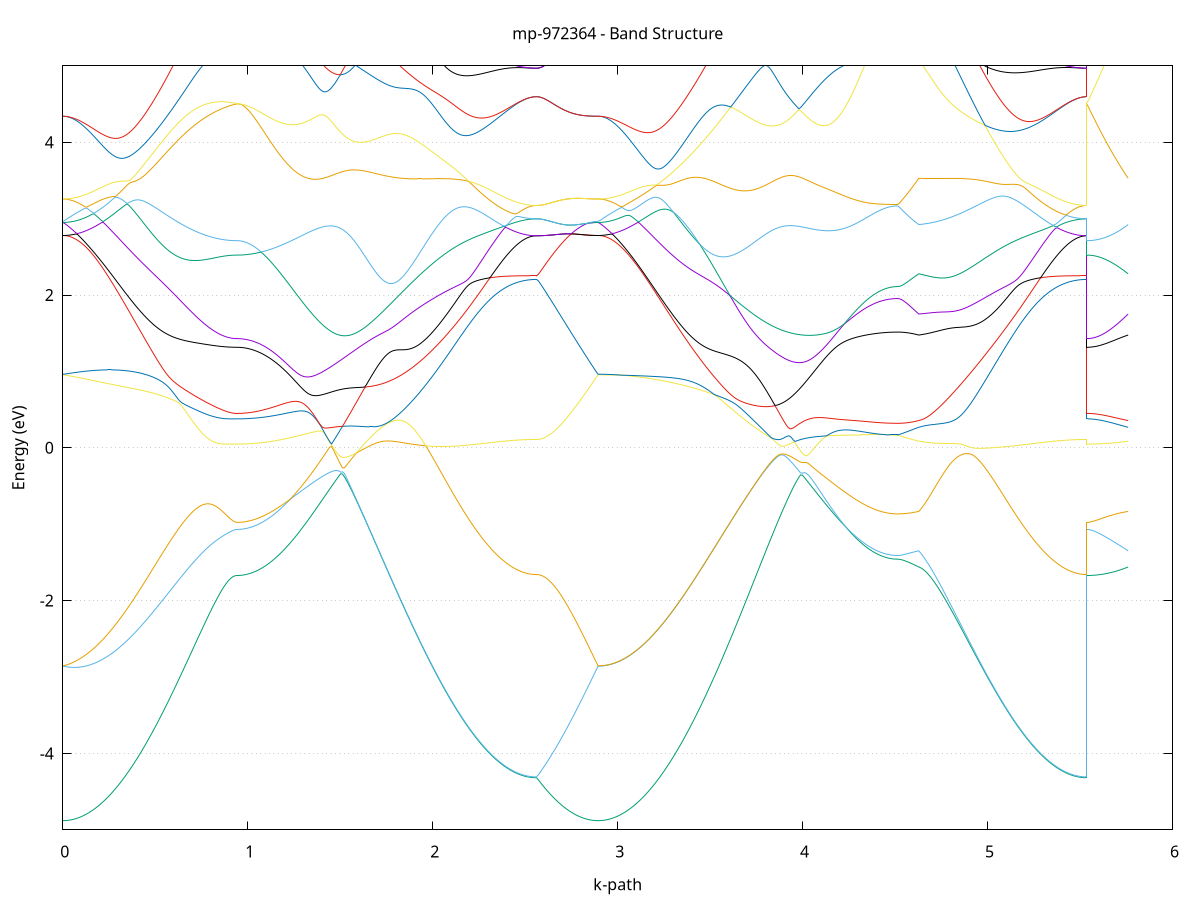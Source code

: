 set title 'mp-972364 - Band Structure'
set xlabel 'k-path'
set ylabel 'Energy (eV)'
set grid y
set yrange [-5:5]
set terminal png size 800,600
set output 'mp-972364_bands_gnuplot.png'
plot '-' using 1:2 with lines notitle, '-' using 1:2 with lines notitle, '-' using 1:2 with lines notitle, '-' using 1:2 with lines notitle, '-' using 1:2 with lines notitle, '-' using 1:2 with lines notitle, '-' using 1:2 with lines notitle, '-' using 1:2 with lines notitle, '-' using 1:2 with lines notitle, '-' using 1:2 with lines notitle, '-' using 1:2 with lines notitle, '-' using 1:2 with lines notitle, '-' using 1:2 with lines notitle, '-' using 1:2 with lines notitle, '-' using 1:2 with lines notitle, '-' using 1:2 with lines notitle, '-' using 1:2 with lines notitle, '-' using 1:2 with lines notitle, '-' using 1:2 with lines notitle, '-' using 1:2 with lines notitle, '-' using 1:2 with lines notitle, '-' using 1:2 with lines notitle, '-' using 1:2 with lines notitle, '-' using 1:2 with lines notitle, '-' using 1:2 with lines notitle, '-' using 1:2 with lines notitle, '-' using 1:2 with lines notitle, '-' using 1:2 with lines notitle, '-' using 1:2 with lines notitle, '-' using 1:2 with lines notitle, '-' using 1:2 with lines notitle, '-' using 1:2 with lines notitle, '-' using 1:2 with lines notitle, '-' using 1:2 with lines notitle, '-' using 1:2 with lines notitle, '-' using 1:2 with lines notitle, '-' using 1:2 with lines notitle, '-' using 1:2 with lines notitle, '-' using 1:2 with lines notitle, '-' using 1:2 with lines notitle, '-' using 1:2 with lines notitle, '-' using 1:2 with lines notitle, '-' using 1:2 with lines notitle, '-' using 1:2 with lines notitle, '-' using 1:2 with lines notitle, '-' using 1:2 with lines notitle, '-' using 1:2 with lines notitle, '-' using 1:2 with lines notitle, '-' using 1:2 with lines notitle, '-' using 1:2 with lines notitle, '-' using 1:2 with lines notitle, '-' using 1:2 with lines notitle, '-' using 1:2 with lines notitle, '-' using 1:2 with lines notitle, '-' using 1:2 with lines notitle, '-' using 1:2 with lines notitle, '-' using 1:2 with lines notitle, '-' using 1:2 with lines notitle, '-' using 1:2 with lines notitle, '-' using 1:2 with lines notitle, '-' using 1:2 with lines notitle, '-' using 1:2 with lines notitle, '-' using 1:2 with lines notitle, '-' using 1:2 with lines notitle
0.000000 -23.312371
0.009913 -23.312371
0.019826 -23.312571
0.029739 -23.312771
0.039653 -23.312971
0.049566 -23.313271
0.059479 -23.313471
0.069392 -23.313671
0.079305 -23.313871
0.089218 -23.314071
0.099131 -23.314271
0.109045 -23.314471
0.118958 -23.314571
0.128871 -23.314671
0.138784 -23.314771
0.148697 -23.314871
0.158610 -23.314971
0.168523 -23.314971
0.178436 -23.315071
0.188350 -23.315071
0.198263 -23.314971
0.208176 -23.314971
0.218089 -23.314871
0.228002 -23.314871
0.237915 -23.314771
0.247828 -23.314671
0.257742 -23.314571
0.267655 -23.314371
0.277568 -23.314271
0.287481 -23.314071
0.297394 -23.313871
0.307307 -23.313771
0.317220 -23.313571
0.327134 -23.313371
0.337047 -23.313171
0.346960 -23.312971
0.356873 -23.312771
0.366786 -23.312571
0.376699 -23.312371
0.386612 -23.312171
0.396526 -23.311971
0.406439 -23.311771
0.416352 -23.311671
0.426265 -23.311571
0.436178 -23.311471
0.446091 -23.311471
0.456004 -23.311471
0.465918 -23.311471
0.475831 -23.311571
0.485744 -23.311671
0.495657 -23.311971
0.505570 -23.312271
0.515483 -23.312671
0.525396 -23.313171
0.535309 -23.313871
0.545223 -23.314671
0.555136 -23.315571
0.565049 -23.316571
0.574962 -23.317771
0.584875 -23.319071
0.594788 -23.320371
0.604701 -23.321871
0.614615 -23.323371
0.624528 -23.324871
0.634441 -23.326471
0.644354 -23.328071
0.654267 -23.329671
0.664180 -23.331271
0.674093 -23.332871
0.684007 -23.334571
0.693920 -23.336071
0.703833 -23.337671
0.713746 -23.339171
0.723659 -23.340671
0.733572 -23.342171
0.743485 -23.343571
0.753399 -23.344971
0.763312 -23.346371
0.773225 -23.347571
0.783138 -23.348871
0.793051 -23.349971
0.802964 -23.351071
0.812877 -23.352171
0.822791 -23.353071
0.832704 -23.353971
0.842617 -23.354871
0.852530 -23.355571
0.862443 -23.356271
0.872356 -23.356871
0.882269 -23.357371
0.892182 -23.357871
0.902096 -23.358171
0.912009 -23.358471
0.921922 -23.358671
0.931835 -23.358771
0.941748 -23.358871
0.941748 -23.358871
0.951581 -23.358871
0.961414 -23.358771
0.971247 -23.358671
0.981080 -23.358471
0.990913 -23.358271
1.000745 -23.358071
1.010578 -23.357771
1.020411 -23.357471
1.030244 -23.357071
1.040077 -23.356671
1.049910 -23.356171
1.059743 -23.355671
1.069576 -23.355071
1.079409 -23.354471
1.089241 -23.353871
1.099074 -23.353171
1.108907 -23.352471
1.118740 -23.351771
1.128573 -23.350971
1.138406 -23.350071
1.148239 -23.349171
1.158072 -23.348271
1.167905 -23.347371
1.177737 -23.346371
1.187570 -23.345371
1.197403 -23.344271
1.207236 -23.343171
1.217069 -23.342071
1.226902 -23.340871
1.236735 -23.339771
1.246568 -23.338471
1.256400 -23.337271
1.266233 -23.335971
1.276066 -23.334671
1.285899 -23.333371
1.295732 -23.332071
1.305565 -23.330671
1.315398 -23.329371
1.325231 -23.327971
1.335064 -23.326571
1.344896 -23.325271
1.354729 -23.323871
1.364562 -23.322571
1.374395 -23.321271
1.384228 -23.319971
1.394061 -23.318871
1.403894 -23.317771
1.413727 -23.316771
1.423560 -23.315971
1.433392 -23.315371
1.443225 -23.314871
1.453058 -23.314571
1.462891 -23.314371
1.472724 -23.314371
1.482557 -23.314471
1.492390 -23.314671
1.502223 -23.314871
1.512055 -23.315271
1.512055 -23.315271
1.522051 -23.315671
1.532046 -23.316071
1.542041 -23.316571
1.552036 -23.317071
1.562032 -23.317571
1.572027 -23.317971
1.582022 -23.318471
1.592017 -23.318871
1.602012 -23.319271
1.612008 -23.319571
1.622003 -23.319871
1.631998 -23.320171
1.641993 -23.320271
1.651989 -23.320471
1.661984 -23.320471
1.671979 -23.320471
1.681974 -23.320371
1.691970 -23.320271
1.701965 -23.319971
1.711960 -23.319671
1.721955 -23.319271
1.731950 -23.318871
1.741946 -23.318271
1.751941 -23.317671
1.761936 -23.316971
1.771931 -23.316171
1.781927 -23.315271
1.791922 -23.314271
1.801917 -23.313271
1.811912 -23.312171
1.821907 -23.310971
1.831903 -23.309671
1.841898 -23.308271
1.851893 -23.306871
1.861888 -23.305371
1.871884 -23.303871
1.881879 -23.302271
1.891874 -23.300771
1.901869 -23.299471
1.911864 -23.298771
1.921860 -23.299171
1.931855 -23.300371
1.941850 -23.301871
1.951845 -23.303571
1.961841 -23.305171
1.971836 -23.306871
1.981831 -23.308671
1.991826 -23.310371
2.001821 -23.312071
2.011817 -23.313771
2.021812 -23.315571
2.031807 -23.317271
2.041802 -23.318971
2.051798 -23.320671
2.061793 -23.322371
2.071788 -23.323971
2.081783 -23.325671
2.091778 -23.327371
2.101774 -23.328971
2.111769 -23.330571
2.121764 -23.332171
2.131759 -23.333771
2.141755 -23.335271
2.151750 -23.336871
2.161745 -23.338371
2.171740 -23.339871
2.181736 -23.341271
2.191731 -23.342771
2.201726 -23.344171
2.211721 -23.345471
2.221716 -23.346871
2.231712 -23.348171
2.241707 -23.349471
2.251702 -23.350771
2.261697 -23.351971
2.271693 -23.353171
2.281688 -23.354371
2.291683 -23.355471
2.301678 -23.356571
2.311673 -23.357671
2.321669 -23.358671
2.331664 -23.359671
2.341659 -23.360571
2.351654 -23.361571
2.361650 -23.362371
2.371645 -23.363271
2.381640 -23.364071
2.391635 -23.364771
2.401630 -23.365471
2.411626 -23.366171
2.421621 -23.366771
2.431616 -23.367371
2.441611 -23.367971
2.451607 -23.368471
2.461602 -23.368971
2.471597 -23.369371
2.481592 -23.369771
2.491588 -23.370071
2.501583 -23.370371
2.511578 -23.370571
2.521573 -23.370771
2.531568 -23.370971
2.541564 -23.371071
2.551559 -23.371171
2.561554 -23.371171
2.561554 -23.371171
2.571340 -23.371071
2.581125 -23.370971
2.590910 -23.370671
2.600696 -23.370271
2.610481 -23.369771
2.620267 -23.369171
2.630052 -23.368371
2.639838 -23.367571
2.649623 -23.366571
2.659408 -23.365571
2.669194 -23.364371
2.678979 -23.363071
2.688765 -23.361771
2.698550 -23.360271
2.708336 -23.358671
2.718121 -23.356971
2.727907 -23.355171
2.737692 -23.353271
2.747477 -23.351371
2.757263 -23.349271
2.767048 -23.347071
2.776834 -23.344771
2.786619 -23.342471
2.796405 -23.339971
2.806190 -23.337471
2.815976 -23.334871
2.825761 -23.332171
2.835546 -23.329371
2.845332 -23.326571
2.855117 -23.323671
2.864903 -23.320671
2.874688 -23.317671
2.884474 -23.314571
2.894259 -23.312371
2.894259 -23.312371
2.904214 -23.312371
2.914169 -23.312271
2.924124 -23.312271
2.934079 -23.312171
2.944034 -23.312171
2.953989 -23.312071
2.963944 -23.311971
2.973900 -23.311771
2.983855 -23.311671
2.993810 -23.311571
3.003765 -23.311371
3.013720 -23.311171
3.023675 -23.310971
3.033630 -23.310771
3.043585 -23.310571
3.053540 -23.310371
3.063495 -23.310071
3.073450 -23.309871
3.083405 -23.309571
3.093360 -23.309371
3.103315 -23.309071
3.113270 -23.308871
3.123225 -23.308571
3.133180 -23.308271
3.143136 -23.308071
3.153091 -23.307771
3.163046 -23.307471
3.173001 -23.307271
3.182956 -23.306971
3.192911 -23.306771
3.202866 -23.306571
3.212821 -23.306371
3.222776 -23.306171
3.232731 -23.305971
3.242686 -23.305771
3.252641 -23.305671
3.262596 -23.305571
3.272551 -23.305471
3.282506 -23.305471
3.292461 -23.305371
3.302417 -23.305371
3.312372 -23.305471
3.322327 -23.305571
3.332282 -23.305671
3.342237 -23.305871
3.352192 -23.306071
3.362147 -23.306271
3.372102 -23.306571
3.382057 -23.306871
3.392012 -23.307271
3.401967 -23.307671
3.411922 -23.308071
3.421877 -23.308571
3.431832 -23.309071
3.441787 -23.309671
3.451742 -23.310171
3.461697 -23.310771
3.471653 -23.311371
3.481608 -23.312071
3.491563 -23.312671
3.501518 -23.313371
3.511473 -23.314171
3.521428 -23.314871
3.531383 -23.315671
3.541338 -23.316371
3.551293 -23.317071
3.561248 -23.317771
3.571203 -23.318371
3.581158 -23.318971
3.591113 -23.319571
3.601068 -23.320171
3.611023 -23.320671
3.620978 -23.321071
3.630933 -23.321471
3.640889 -23.321871
3.650844 -23.322171
3.660799 -23.322471
3.670754 -23.322671
3.680709 -23.322771
3.690664 -23.322871
3.700619 -23.322971
3.710574 -23.322871
3.720529 -23.322771
3.730484 -23.322671
3.740439 -23.322471
3.750394 -23.322171
3.760349 -23.321871
3.770304 -23.321571
3.780259 -23.321071
3.790214 -23.320671
3.800170 -23.320171
3.810125 -23.319571
3.820080 -23.319071
3.830035 -23.318371
3.839990 -23.317771
3.849945 -23.317171
3.859900 -23.316471
3.869855 -23.315871
3.879810 -23.315271
3.889765 -23.314671
3.899720 -23.314171
3.909675 -23.313671
3.919630 -23.313371
3.929585 -23.313071
3.939540 -23.312971
3.949495 -23.312871
3.959450 -23.313071
3.969406 -23.313371
3.979361 -23.313771
3.989316 -23.314371
3.989316 -23.314371
3.999217 -23.315071
4.009118 -23.315971
4.019018 -23.316871
4.028919 -23.317971
4.038820 -23.319071
4.048721 -23.320271
4.058622 -23.321471
4.068523 -23.322771
4.078424 -23.324071
4.088325 -23.325371
4.098226 -23.326671
4.108127 -23.328071
4.118028 -23.329371
4.127929 -23.330671
4.137830 -23.332071
4.147731 -23.333371
4.157631 -23.334671
4.167532 -23.335971
4.177433 -23.337271
4.187334 -23.338471
4.197235 -23.339671
4.207136 -23.340971
4.217037 -23.342071
4.226938 -23.343271
4.236839 -23.344371
4.246740 -23.345471
4.256641 -23.346571
4.266542 -23.347571
4.276443 -23.348571
4.286344 -23.349571
4.296244 -23.350471
4.306145 -23.351371
4.316046 -23.352271
4.325947 -23.353071
4.335848 -23.353871
4.345749 -23.354571
4.355650 -23.355371
4.365551 -23.355971
4.375452 -23.356571
4.385353 -23.357171
4.395254 -23.357771
4.405155 -23.358271
4.415056 -23.358671
4.424957 -23.359171
4.434858 -23.359471
4.444758 -23.359871
4.454659 -23.360071
4.464560 -23.360371
4.474461 -23.360571
4.484362 -23.360671
4.494263 -23.360871
4.504164 -23.360871
4.514065 -23.360871
4.514065 -23.360871
4.523563 -23.360871
4.533061 -23.360771
4.542560 -23.360671
4.552058 -23.360471
4.561556 -23.360171
4.571054 -23.359871
4.580552 -23.359471
4.590050 -23.359071
4.599549 -23.358671
4.609047 -23.358171
4.618545 -23.357571
4.628043 -23.356971
4.628043 -23.356971
4.638031 -23.356471
4.648019 -23.355971
4.658007 -23.355271
4.667994 -23.354571
4.677982 -23.353771
4.687970 -23.352771
4.697958 -23.351771
4.707946 -23.350671
4.717934 -23.349471
4.727921 -23.348171
4.737909 -23.346871
4.747897 -23.345371
4.757885 -23.343871
4.767873 -23.342271
4.777861 -23.340571
4.787848 -23.338771
4.797836 -23.336971
4.807824 -23.335071
4.817812 -23.333171
4.827800 -23.331171
4.837788 -23.329171
4.847775 -23.327071
4.857763 -23.324971
4.867751 -23.322971
4.877739 -23.320871
4.887727 -23.318971
4.897715 -23.317171
4.907702 -23.315571
4.917690 -23.314371
4.927678 -23.313471
4.937666 -23.313171
4.947654 -23.313171
4.957641 -23.313571
4.967629 -23.314371
4.977617 -23.315271
4.987605 -23.316471
4.997593 -23.317671
5.007581 -23.319071
5.017568 -23.320471
5.027556 -23.321871
5.037544 -23.323371
5.047532 -23.324871
5.057520 -23.326471
5.067508 -23.327971
5.077495 -23.329471
5.087483 -23.331071
5.097471 -23.332571
5.107459 -23.334071
5.117447 -23.335571
5.127435 -23.337071
5.137422 -23.338571
5.147410 -23.339971
5.157398 -23.341471
5.167386 -23.342871
5.177374 -23.344271
5.187362 -23.345671
5.197349 -23.346971
5.207337 -23.348271
5.217325 -23.349571
5.227313 -23.350771
5.237301 -23.352071
5.247289 -23.353271
5.257276 -23.354371
5.267264 -23.355571
5.277252 -23.356571
5.287240 -23.357671
5.297228 -23.358671
5.307216 -23.359671
5.317203 -23.360671
5.327191 -23.361571
5.337179 -23.362371
5.347167 -23.363271
5.357155 -23.364071
5.367142 -23.364771
5.377130 -23.365471
5.387118 -23.366171
5.397106 -23.366871
5.407094 -23.367371
5.417082 -23.367971
5.427069 -23.368471
5.437057 -23.368971
5.447045 -23.369371
5.457033 -23.369771
5.467021 -23.370071
5.477009 -23.370371
5.486996 -23.370571
5.496984 -23.370771
5.506972 -23.370971
5.516960 -23.371071
5.526948 -23.371171
5.536936 -23.371171
5.536936 -23.358871
5.546647 -23.358871
5.556358 -23.358771
5.566069 -23.358571
5.575780 -23.358471
5.585492 -23.358171
5.595203 -23.357971
5.604914 -23.357571
5.614625 -23.357271
5.624336 -23.356871
5.634048 -23.356371
5.643759 -23.355971
5.653470 -23.355471
5.663181 -23.355071
5.672892 -23.354671
5.682603 -23.354471
5.692315 -23.354371
5.702026 -23.354371
5.711737 -23.354671
5.721448 -23.355071
5.731159 -23.355471
5.740871 -23.355971
5.750582 -23.356471
5.760293 -23.356971
e
0.000000 -23.310171
0.009913 -23.310071
0.019826 -23.309871
0.029739 -23.309571
0.039653 -23.309171
0.049566 -23.308771
0.059479 -23.308371
0.069392 -23.307971
0.079305 -23.307471
0.089218 -23.306971
0.099131 -23.306471
0.109045 -23.305971
0.118958 -23.305471
0.128871 -23.304971
0.138784 -23.304471
0.148697 -23.303871
0.158610 -23.303371
0.168523 -23.302871
0.178436 -23.302271
0.188350 -23.301771
0.198263 -23.301271
0.208176 -23.300771
0.218089 -23.300271
0.228002 -23.299771
0.237915 -23.299371
0.247828 -23.298871
0.257742 -23.298471
0.267655 -23.298071
0.277568 -23.297671
0.287481 -23.297371
0.297394 -23.297071
0.307307 -23.296771
0.317220 -23.296571
0.327134 -23.296371
0.337047 -23.296271
0.346960 -23.296171
0.356873 -23.296171
0.366786 -23.296171
0.376699 -23.296271
0.386612 -23.296471
0.396526 -23.296671
0.406439 -23.296971
0.416352 -23.297371
0.426265 -23.297871
0.436178 -23.298371
0.446091 -23.298971
0.456004 -23.299571
0.465918 -23.300371
0.475831 -23.301171
0.485744 -23.301971
0.495657 -23.302871
0.505570 -23.303871
0.515483 -23.304771
0.525396 -23.305771
0.535309 -23.306771
0.545223 -23.307771
0.555136 -23.308771
0.565049 -23.309671
0.574962 -23.310571
0.584875 -23.311571
0.594788 -23.312471
0.604701 -23.313371
0.614615 -23.314371
0.624528 -23.315371
0.634441 -23.316371
0.644354 -23.317371
0.654267 -23.318371
0.664180 -23.319471
0.674093 -23.320571
0.684007 -23.321571
0.693920 -23.322671
0.703833 -23.323771
0.713746 -23.324771
0.723659 -23.325871
0.733572 -23.326871
0.743485 -23.327871
0.753399 -23.328871
0.763312 -23.329771
0.773225 -23.330671
0.783138 -23.331471
0.793051 -23.332371
0.802964 -23.333071
0.812877 -23.333771
0.822791 -23.334471
0.832704 -23.335071
0.842617 -23.335671
0.852530 -23.336171
0.862443 -23.336671
0.872356 -23.337071
0.882269 -23.337371
0.892182 -23.337671
0.902096 -23.337971
0.912009 -23.338171
0.921922 -23.338271
0.931835 -23.338371
0.941748 -23.338371
0.941748 -23.338371
0.951581 -23.338371
0.961414 -23.338271
0.971247 -23.338171
0.981080 -23.338071
0.990913 -23.337871
1.000745 -23.337671
1.010578 -23.337471
1.020411 -23.337171
1.030244 -23.336871
1.040077 -23.336471
1.049910 -23.336071
1.059743 -23.335671
1.069576 -23.335171
1.079409 -23.334671
1.089241 -23.334171
1.099074 -23.333571
1.108907 -23.332971
1.118740 -23.332371
1.128573 -23.331771
1.138406 -23.331071
1.148239 -23.330371
1.158072 -23.329571
1.167905 -23.328771
1.177737 -23.327971
1.187570 -23.327171
1.197403 -23.326371
1.207236 -23.325471
1.217069 -23.324571
1.226902 -23.323671
1.236735 -23.322771
1.246568 -23.321871
1.256400 -23.320971
1.266233 -23.319971
1.276066 -23.319071
1.285899 -23.318071
1.295732 -23.317071
1.305565 -23.316171
1.315398 -23.315171
1.325231 -23.314271
1.335064 -23.313271
1.344896 -23.312371
1.354729 -23.311471
1.364562 -23.310571
1.374395 -23.309571
1.384228 -23.308671
1.394061 -23.307771
1.403894 -23.306771
1.413727 -23.305771
1.423560 -23.304671
1.433392 -23.303471
1.443225 -23.302271
1.453058 -23.300871
1.462891 -23.299771
1.472724 -23.300771
1.482557 -23.301971
1.492390 -23.303071
1.502223 -23.304171
1.512055 -23.305271
1.512055 -23.305271
1.522051 -23.306371
1.532046 -23.307471
1.542041 -23.308471
1.552036 -23.309471
1.562032 -23.310471
1.572027 -23.311271
1.582022 -23.312171
1.592017 -23.312871
1.602012 -23.313571
1.612008 -23.314171
1.622003 -23.314771
1.631998 -23.315271
1.641993 -23.315571
1.651989 -23.315971
1.661984 -23.316171
1.671979 -23.316271
1.681974 -23.316371
1.691970 -23.316371
1.701965 -23.316271
1.711960 -23.316071
1.721955 -23.315771
1.731950 -23.315471
1.741946 -23.314971
1.751941 -23.314471
1.761936 -23.313771
1.771931 -23.313071
1.781927 -23.312271
1.791922 -23.311371
1.801917 -23.310471
1.811912 -23.309371
1.821907 -23.308171
1.831903 -23.306971
1.841898 -23.305671
1.851893 -23.304271
1.861888 -23.302871
1.871884 -23.301271
1.881879 -23.299671
1.891874 -23.297971
1.901869 -23.296171
1.911864 -23.294371
1.921860 -23.292971
1.931855 -23.291471
1.941850 -23.289571
1.951845 -23.287571
1.961841 -23.285471
1.971836 -23.283271
1.981831 -23.280971
1.991826 -23.278671
2.001821 -23.276271
2.011817 -23.273871
2.021812 -23.271371
2.031807 -23.268871
2.041802 -23.266271
2.051798 -23.263771
2.061793 -23.261171
2.071788 -23.258571
2.081783 -23.255871
2.091778 -23.253271
2.101774 -23.250671
2.111769 -23.248071
2.121764 -23.245571
2.131759 -23.243071
2.141755 -23.240671
2.151750 -23.238171
2.161745 -23.235771
2.171740 -23.233371
2.181736 -23.231071
2.191731 -23.228771
2.201726 -23.226571
2.211721 -23.224371
2.221716 -23.222271
2.231712 -23.220271
2.241707 -23.218271
2.251702 -23.216371
2.261697 -23.214571
2.271693 -23.212771
2.281688 -23.211171
2.291683 -23.209571
2.301678 -23.208071
2.311673 -23.206571
2.321669 -23.205271
2.331664 -23.203971
2.341659 -23.202771
2.351654 -23.201671
2.361650 -23.200671
2.371645 -23.199671
2.381640 -23.198871
2.391635 -23.197971
2.401630 -23.197271
2.411626 -23.196571
2.421621 -23.195971
2.431616 -23.195371
2.441611 -23.194871
2.451607 -23.194371
2.461602 -23.193971
2.471597 -23.193571
2.481592 -23.193171
2.491588 -23.192971
2.501583 -23.192671
2.511578 -23.192471
2.521573 -23.192271
2.531568 -23.192171
2.541564 -23.192071
2.551559 -23.192071
2.561554 -23.191971
2.561554 -23.191971
2.571340 -23.193271
2.581125 -23.195971
2.590910 -23.199171
2.600696 -23.202571
2.610481 -23.205971
2.620267 -23.209471
2.630052 -23.213071
2.639838 -23.216671
2.649623 -23.220371
2.659408 -23.224071
2.669194 -23.227771
2.678979 -23.231471
2.688765 -23.235271
2.698550 -23.239071
2.708336 -23.242771
2.718121 -23.246571
2.727907 -23.250371
2.737692 -23.254171
2.747477 -23.257871
2.757263 -23.261671
2.767048 -23.265371
2.776834 -23.269171
2.786619 -23.272871
2.796405 -23.276471
2.806190 -23.280171
2.815976 -23.283771
2.825761 -23.287371
2.835546 -23.290871
2.845332 -23.294371
2.855117 -23.297871
2.864903 -23.301271
2.874688 -23.304571
2.884474 -23.307771
2.894259 -23.310171
2.894259 -23.310171
2.904214 -23.310171
2.914169 -23.310071
2.924124 -23.310071
2.934079 -23.309971
2.944034 -23.309971
2.953989 -23.309871
2.963944 -23.309771
2.973900 -23.309571
2.983855 -23.309471
2.993810 -23.309271
3.003765 -23.309171
3.013720 -23.308971
3.023675 -23.308771
3.033630 -23.308571
3.043585 -23.308371
3.053540 -23.308071
3.063495 -23.307871
3.073450 -23.307671
3.083405 -23.307371
3.093360 -23.307071
3.103315 -23.306871
3.113270 -23.306571
3.123225 -23.306371
3.133180 -23.306071
3.143136 -23.305771
3.153091 -23.305571
3.163046 -23.305271
3.173001 -23.305071
3.182956 -23.304771
3.192911 -23.304571
3.202866 -23.304371
3.212821 -23.304171
3.222776 -23.303971
3.232731 -23.303871
3.242686 -23.303771
3.252641 -23.303671
3.262596 -23.303571
3.272551 -23.303571
3.282506 -23.303571
3.292461 -23.303571
3.302417 -23.303571
3.312372 -23.303771
3.322327 -23.303871
3.332282 -23.304071
3.342237 -23.304271
3.352192 -23.304571
3.362147 -23.304971
3.372102 -23.305271
3.382057 -23.305671
3.392012 -23.306171
3.401967 -23.306671
3.411922 -23.307271
3.421877 -23.307771
3.431832 -23.308471
3.441787 -23.309071
3.451742 -23.309771
3.461697 -23.310471
3.471653 -23.311171
3.481608 -23.311871
3.491563 -23.312671
3.501518 -23.313271
3.511473 -23.313971
3.521428 -23.314571
3.531383 -23.315171
3.541338 -23.315771
3.551293 -23.316371
3.561248 -23.316971
3.571203 -23.317571
3.581158 -23.318071
3.591113 -23.318571
3.601068 -23.318971
3.611023 -23.319371
3.620978 -23.319771
3.630933 -23.320071
3.640889 -23.320371
3.650844 -23.320571
3.660799 -23.320671
3.670754 -23.320771
3.680709 -23.320871
3.690664 -23.320871
3.700619 -23.320771
3.710574 -23.320671
3.720529 -23.320471
3.730484 -23.320271
3.740439 -23.319971
3.750394 -23.319571
3.760349 -23.319171
3.770304 -23.318771
3.780259 -23.318271
3.790214 -23.317671
3.800170 -23.317071
3.810125 -23.316471
3.820080 -23.315771
3.830035 -23.315071
3.839990 -23.314371
3.849945 -23.313571
3.859900 -23.312871
3.869855 -23.312071
3.879810 -23.311371
3.889765 -23.310571
3.899720 -23.309871
3.909675 -23.309271
3.919630 -23.308571
3.929585 -23.307971
3.939540 -23.307471
3.949495 -23.306971
3.959450 -23.306571
3.969406 -23.306271
3.979361 -23.306071
3.989316 -23.305971
3.989316 -23.305971
3.999217 -23.305971
4.009118 -23.306071
4.019018 -23.306271
4.028919 -23.306571
4.038820 -23.306971
4.048721 -23.307471
4.058622 -23.307971
4.068523 -23.308671
4.078424 -23.309371
4.088325 -23.310171
4.098226 -23.310971
4.108127 -23.311871
4.118028 -23.312771
4.127929 -23.313771
4.137830 -23.314671
4.147731 -23.315671
4.157631 -23.316671
4.167532 -23.317671
4.177433 -23.318571
4.187334 -23.319571
4.197235 -23.320571
4.207136 -23.321571
4.217037 -23.322571
4.226938 -23.323471
4.236839 -23.324371
4.246740 -23.325271
4.256641 -23.326171
4.266542 -23.327071
4.276443 -23.327971
4.286344 -23.328771
4.296244 -23.329571
4.306145 -23.330271
4.316046 -23.331071
4.325947 -23.331771
4.335848 -23.332471
4.345749 -23.333071
4.355650 -23.333671
4.365551 -23.334271
4.375452 -23.334771
4.385353 -23.335371
4.395254 -23.335771
4.405155 -23.336271
4.415056 -23.336671
4.424957 -23.336971
4.434858 -23.337371
4.444758 -23.337571
4.454659 -23.337871
4.464560 -23.338071
4.474461 -23.338271
4.484362 -23.338371
4.494263 -23.338471
4.504164 -23.338571
4.514065 -23.338571
4.514065 -23.338571
4.523563 -23.338671
4.533061 -23.338771
4.542560 -23.339071
4.552058 -23.339471
4.561556 -23.339971
4.571054 -23.340471
4.580552 -23.341071
4.590050 -23.341671
4.599549 -23.342371
4.609047 -23.343071
4.618545 -23.343771
4.628043 -23.344371
4.628043 -23.344371
4.638031 -23.343871
4.648019 -23.343371
4.658007 -23.342671
4.667994 -23.341871
4.677982 -23.341071
4.687970 -23.340171
4.697958 -23.339071
4.707946 -23.338071
4.717934 -23.336871
4.727921 -23.335571
4.737909 -23.334271
4.747897 -23.332771
4.757885 -23.331271
4.767873 -23.329671
4.777861 -23.328071
4.787848 -23.326371
4.797836 -23.324571
4.807824 -23.322671
4.817812 -23.320771
4.827800 -23.318771
4.837788 -23.316771
4.847775 -23.314771
4.857763 -23.312671
4.867751 -23.310571
4.877739 -23.308471
4.887727 -23.306371
4.897715 -23.304371
4.907702 -23.302371
4.917690 -23.300471
4.927678 -23.298571
4.937666 -23.296571
4.947654 -23.294371
4.957641 -23.292071
4.967629 -23.289671
4.977617 -23.287171
4.987605 -23.284471
4.997593 -23.281671
5.007581 -23.278871
5.017568 -23.276071
5.027556 -23.273171
5.037544 -23.270171
5.047532 -23.267171
5.057520 -23.264271
5.067508 -23.261271
5.077495 -23.258271
5.087483 -23.255271
5.097471 -23.252271
5.107459 -23.249371
5.117447 -23.246371
5.127435 -23.243471
5.137422 -23.240671
5.147410 -23.237771
5.157398 -23.235071
5.167386 -23.232271
5.177374 -23.229671
5.187362 -23.227071
5.197349 -23.224571
5.207337 -23.222171
5.217325 -23.219871
5.227313 -23.217671
5.237301 -23.215571
5.247289 -23.213671
5.257276 -23.211771
5.267264 -23.210071
5.277252 -23.208371
5.287240 -23.206871
5.297228 -23.205471
5.307216 -23.204171
5.317203 -23.202971
5.327191 -23.201771
5.337179 -23.200771
5.347167 -23.199771
5.357155 -23.198871
5.367142 -23.198071
5.377130 -23.197271
5.387118 -23.196571
5.397106 -23.195971
5.407094 -23.195371
5.417082 -23.194871
5.427069 -23.194371
5.437057 -23.193971
5.447045 -23.193571
5.457033 -23.193171
5.467021 -23.192971
5.477009 -23.192671
5.486996 -23.192471
5.496984 -23.192271
5.506972 -23.192171
5.516960 -23.192071
5.526948 -23.192071
5.536936 -23.191971
5.536936 -23.338371
5.546647 -23.338471
5.556358 -23.338771
5.566069 -23.339271
5.575780 -23.339871
5.585492 -23.340671
5.595203 -23.341471
5.604914 -23.342271
5.614625 -23.343171
5.624336 -23.343971
5.634048 -23.344871
5.643759 -23.345671
5.653470 -23.346471
5.663181 -23.347171
5.672892 -23.347671
5.682603 -23.348071
5.692315 -23.348271
5.702026 -23.348171
5.711737 -23.347871
5.721448 -23.347371
5.731159 -23.346771
5.740871 -23.346071
5.750582 -23.345271
5.760293 -23.344371
e
0.000000 -23.149571
0.009913 -23.149771
0.019826 -23.150071
0.029739 -23.150371
0.039653 -23.150871
0.049566 -23.151371
0.059479 -23.152071
0.069392 -23.152771
0.079305 -23.153571
0.089218 -23.154471
0.099131 -23.155471
0.109045 -23.156471
0.118958 -23.157671
0.128871 -23.158871
0.138784 -23.160171
0.148697 -23.161471
0.158610 -23.162971
0.168523 -23.164471
0.178436 -23.166071
0.188350 -23.167671
0.198263 -23.169471
0.208176 -23.171271
0.218089 -23.173071
0.228002 -23.174971
0.237915 -23.176971
0.247828 -23.178971
0.257742 -23.181071
0.267655 -23.183271
0.277568 -23.185371
0.287481 -23.187671
0.297394 -23.189871
0.307307 -23.192271
0.317220 -23.194571
0.327134 -23.196971
0.337047 -23.199371
0.346960 -23.201771
0.356873 -23.204271
0.366786 -23.206771
0.376699 -23.209271
0.386612 -23.211871
0.396526 -23.214371
0.406439 -23.216971
0.416352 -23.219571
0.426265 -23.222071
0.436178 -23.224771
0.446091 -23.227371
0.456004 -23.229971
0.465918 -23.232671
0.475831 -23.235371
0.485744 -23.237971
0.495657 -23.240671
0.505570 -23.243471
0.515483 -23.246171
0.525396 -23.248971
0.535309 -23.251671
0.545223 -23.254471
0.555136 -23.257271
0.565049 -23.259971
0.574962 -23.262771
0.584875 -23.265471
0.594788 -23.268271
0.604701 -23.270971
0.614615 -23.273671
0.624528 -23.276271
0.634441 -23.278871
0.644354 -23.281471
0.654267 -23.284071
0.664180 -23.286571
0.674093 -23.288971
0.684007 -23.291371
0.693920 -23.293671
0.703833 -23.295971
0.713746 -23.298171
0.723659 -23.300271
0.733572 -23.302371
0.743485 -23.304371
0.753399 -23.306271
0.763312 -23.308071
0.773225 -23.309871
0.783138 -23.311571
0.793051 -23.313171
0.802964 -23.314671
0.812877 -23.316071
0.822791 -23.317371
0.832704 -23.318571
0.842617 -23.319771
0.852530 -23.320771
0.862443 -23.321671
0.872356 -23.322571
0.882269 -23.323271
0.892182 -23.323871
0.902096 -23.324371
0.912009 -23.324771
0.921922 -23.325071
0.931835 -23.325271
0.941748 -23.325271
0.941748 -23.325271
0.951581 -23.325271
0.961414 -23.325171
0.971247 -23.325071
0.981080 -23.324971
0.990913 -23.324771
1.000745 -23.324571
1.010578 -23.324371
1.020411 -23.324071
1.030244 -23.323671
1.040077 -23.323371
1.049910 -23.322871
1.059743 -23.322471
1.069576 -23.321971
1.079409 -23.321471
1.089241 -23.320871
1.099074 -23.320271
1.108907 -23.319671
1.118740 -23.319071
1.128573 -23.318371
1.138406 -23.317571
1.148239 -23.316871
1.158072 -23.316071
1.167905 -23.315271
1.177737 -23.314371
1.187570 -23.313471
1.197403 -23.312571
1.207236 -23.311671
1.217069 -23.310771
1.226902 -23.309771
1.236735 -23.308771
1.246568 -23.307771
1.256400 -23.306771
1.266233 -23.305771
1.276066 -23.304671
1.285899 -23.303671
1.295732 -23.302671
1.305565 -23.301671
1.315398 -23.300671
1.325231 -23.299671
1.335064 -23.298771
1.344896 -23.297871
1.354729 -23.297171
1.364562 -23.296471
1.374395 -23.295971
1.384228 -23.295571
1.394061 -23.295471
1.403894 -23.295571
1.413727 -23.295771
1.423560 -23.296271
1.433392 -23.296971
1.443225 -23.297771
1.453058 -23.298671
1.462891 -23.299471
1.472724 -23.297971
1.482557 -23.296471
1.492390 -23.294871
1.502223 -23.293171
1.512055 -23.291471
1.512055 -23.291471
1.522051 -23.289771
1.532046 -23.287971
1.542041 -23.286171
1.552036 -23.284371
1.562032 -23.282571
1.572027 -23.280771
1.582022 -23.278971
1.592017 -23.277271
1.602012 -23.277271
1.612008 -23.277971
1.622003 -23.278771
1.631998 -23.279471
1.641993 -23.280171
1.651989 -23.280771
1.661984 -23.281371
1.671979 -23.281971
1.681974 -23.282371
1.691970 -23.282771
1.701965 -23.283171
1.711960 -23.283371
1.721955 -23.283571
1.731950 -23.283671
1.741946 -23.283771
1.751941 -23.283671
1.761936 -23.283571
1.771931 -23.283271
1.781927 -23.282971
1.791922 -23.282571
1.801917 -23.282171
1.811912 -23.281571
1.821907 -23.280971
1.831903 -23.282371
1.841898 -23.283971
1.851893 -23.285571
1.861888 -23.287171
1.871884 -23.288771
1.881879 -23.290371
1.891874 -23.291871
1.901869 -23.293071
1.911864 -23.293571
1.921860 -23.292471
1.931855 -23.290471
1.941850 -23.288471
1.951845 -23.286371
1.961841 -23.284271
1.971836 -23.282071
1.981831 -23.279871
1.991826 -23.277571
2.001821 -23.275271
2.011817 -23.272871
2.021812 -23.270471
2.031807 -23.268071
2.041802 -23.265571
2.051798 -23.263071
2.061793 -23.260671
2.071788 -23.258171
2.081783 -23.255571
2.091778 -23.253071
2.101774 -23.250571
2.111769 -23.247971
2.121764 -23.245371
2.131759 -23.242671
2.141755 -23.240071
2.151750 -23.237471
2.161745 -23.234871
2.171740 -23.232371
2.181736 -23.229771
2.191731 -23.227371
2.201726 -23.224871
2.211721 -23.222471
2.221716 -23.220171
2.231712 -23.217871
2.241707 -23.215571
2.251702 -23.213471
2.261697 -23.211371
2.271693 -23.209371
2.281688 -23.207371
2.291683 -23.205571
2.301678 -23.203771
2.311673 -23.202071
2.321669 -23.200471
2.331664 -23.198971
2.341659 -23.197571
2.351654 -23.196171
2.361650 -23.194971
2.371645 -23.193771
2.381640 -23.192671
2.391635 -23.191771
2.401630 -23.190771
2.411626 -23.189971
2.421621 -23.189171
2.431616 -23.188471
2.441611 -23.187871
2.451607 -23.187271
2.461602 -23.186771
2.471597 -23.186371
2.481592 -23.185971
2.491588 -23.185571
2.501583 -23.185271
2.511578 -23.185071
2.521573 -23.184871
2.531568 -23.184671
2.541564 -23.184571
2.551559 -23.184571
2.561554 -23.184471
2.561554 -23.184471
2.571340 -23.183271
2.581125 -23.180671
2.590910 -23.177871
2.600696 -23.174871
2.610481 -23.171971
2.620267 -23.169071
2.630052 -23.166171
2.639838 -23.163371
2.649623 -23.160671
2.659408 -23.158071
2.669194 -23.157171
2.678979 -23.156971
2.688765 -23.156771
2.698550 -23.156571
2.708336 -23.156371
2.718121 -23.156171
2.727907 -23.155871
2.737692 -23.155571
2.747477 -23.155271
2.757263 -23.154971
2.767048 -23.154671
2.776834 -23.154371
2.786619 -23.153971
2.796405 -23.153671
2.806190 -23.153271
2.815976 -23.152971
2.825761 -23.152571
2.835546 -23.152171
2.845332 -23.151771
2.855117 -23.151271
2.864903 -23.150871
2.874688 -23.150471
2.884474 -23.149971
2.894259 -23.149571
2.894259 -23.149571
2.904214 -23.149671
2.914169 -23.149871
2.924124 -23.150171
2.934079 -23.150571
2.944034 -23.150971
2.953989 -23.151471
2.963944 -23.152071
2.973900 -23.152771
2.983855 -23.153571
2.993810 -23.154371
3.003765 -23.155371
3.013720 -23.156371
3.023675 -23.157371
3.033630 -23.158571
3.043585 -23.159771
3.053540 -23.161071
3.063495 -23.162371
3.073450 -23.163771
3.083405 -23.165271
3.093360 -23.166771
3.103315 -23.168271
3.113270 -23.169871
3.123225 -23.171571
3.133180 -23.173171
3.143136 -23.174871
3.153091 -23.176671
3.163046 -23.178371
3.173001 -23.180171
3.182956 -23.181971
3.192911 -23.183771
3.202866 -23.185571
3.212821 -23.187471
3.222776 -23.189271
3.232731 -23.191071
3.242686 -23.192871
3.252641 -23.194671
3.262596 -23.196371
3.272551 -23.198071
3.282506 -23.199771
3.292461 -23.202571
3.302417 -23.205571
3.312372 -23.208571
3.322327 -23.211671
3.332282 -23.214671
3.342237 -23.217671
3.352192 -23.220771
3.362147 -23.223771
3.372102 -23.226771
3.382057 -23.229771
3.392012 -23.232671
3.401967 -23.235671
3.411922 -23.238571
3.421877 -23.241471
3.431832 -23.244371
3.441787 -23.247171
3.451742 -23.249971
3.461697 -23.252671
3.471653 -23.255371
3.481608 -23.257971
3.491563 -23.260571
3.501518 -23.263071
3.511473 -23.265571
3.521428 -23.267971
3.531383 -23.270271
3.541338 -23.272471
3.551293 -23.274671
3.561248 -23.276871
3.571203 -23.278871
3.581158 -23.280871
3.591113 -23.282671
3.601068 -23.284471
3.611023 -23.286271
3.620978 -23.287871
3.630933 -23.289471
3.640889 -23.290871
3.650844 -23.292271
3.660799 -23.293571
3.670754 -23.294771
3.680709 -23.295871
3.690664 -23.296871
3.700619 -23.297771
3.710574 -23.298571
3.720529 -23.299371
3.730484 -23.299971
3.740439 -23.300471
3.750394 -23.300971
3.760349 -23.301271
3.770304 -23.301571
3.780259 -23.301671
3.790214 -23.301771
3.800170 -23.301671
3.810125 -23.301571
3.820080 -23.301271
3.830035 -23.300971
3.839990 -23.300471
3.849945 -23.299971
3.859900 -23.299271
3.869855 -23.298571
3.879810 -23.297671
3.889765 -23.296771
3.899720 -23.295771
3.909675 -23.294571
3.919630 -23.293371
3.929585 -23.292071
3.939540 -23.290771
3.949495 -23.289371
3.959450 -23.287871
3.969406 -23.286271
3.979361 -23.286071
3.989316 -23.286571
3.989316 -23.286571
3.999217 -23.286971
4.009118 -23.287271
4.019018 -23.287671
4.028919 -23.288071
4.038820 -23.288571
4.048721 -23.288971
4.058622 -23.289571
4.068523 -23.290171
4.078424 -23.290771
4.088325 -23.291471
4.098226 -23.292271
4.108127 -23.293071
4.118028 -23.293871
4.127929 -23.294771
4.137830 -23.295671
4.147731 -23.296571
4.157631 -23.297571
4.167532 -23.298471
4.177433 -23.299471
4.187334 -23.300371
4.197235 -23.301371
4.207136 -23.302371
4.217037 -23.303271
4.226938 -23.304171
4.236839 -23.305171
4.246740 -23.306071
4.256641 -23.306971
4.266542 -23.307771
4.276443 -23.308671
4.286344 -23.309471
4.296244 -23.310271
4.306145 -23.311071
4.316046 -23.311771
4.325947 -23.312471
4.335848 -23.313171
4.345749 -23.313771
4.355650 -23.314371
4.365551 -23.314971
4.375452 -23.315571
4.385353 -23.316071
4.395254 -23.316571
4.405155 -23.316971
4.415056 -23.317371
4.424957 -23.317771
4.434858 -23.318071
4.444758 -23.318371
4.454659 -23.318571
4.464560 -23.318871
4.474461 -23.318971
4.484362 -23.319171
4.494263 -23.319271
4.504164 -23.319271
4.514065 -23.319271
4.514065 -23.319271
4.523563 -23.319271
4.533061 -23.319171
4.542560 -23.318871
4.552058 -23.318571
4.561556 -23.318271
4.571054 -23.317871
4.580552 -23.317471
4.590050 -23.316971
4.599549 -23.316571
4.609047 -23.316171
4.618545 -23.315871
4.628043 -23.315571
4.628043 -23.315571
4.638031 -23.315371
4.648019 -23.315071
4.658007 -23.314771
4.667994 -23.314371
4.677982 -23.313871
4.687970 -23.313271
4.697958 -23.312571
4.707946 -23.311771
4.717934 -23.310971
4.727921 -23.309971
4.737909 -23.309071
4.747897 -23.307971
4.757885 -23.306871
4.767873 -23.305671
4.777861 -23.304371
4.787848 -23.303071
4.797836 -23.301771
4.807824 -23.300371
4.817812 -23.299071
4.827800 -23.297671
4.837788 -23.296371
4.847775 -23.295171
4.857763 -23.294071
4.867751 -23.293171
4.877739 -23.292471
4.887727 -23.291871
4.897715 -23.291371
4.907702 -23.290671
4.917690 -23.289771
4.927678 -23.288571
4.937666 -23.286971
4.947654 -23.285071
4.957641 -23.282971
4.967629 -23.280571
4.977617 -23.278171
4.987605 -23.275571
4.997593 -23.272971
5.007581 -23.270271
5.017568 -23.267571
5.027556 -23.264871
5.037544 -23.262071
5.047532 -23.259371
5.057520 -23.256571
5.067508 -23.253771
5.077495 -23.250971
5.087483 -23.248271
5.097471 -23.245571
5.107459 -23.242871
5.117447 -23.240171
5.127435 -23.237471
5.137422 -23.234871
5.147410 -23.232371
5.157398 -23.229871
5.167386 -23.227371
5.177374 -23.224971
5.187362 -23.222571
5.197349 -23.220271
5.207337 -23.218071
5.217325 -23.215871
5.227313 -23.213671
5.237301 -23.211671
5.247289 -23.209571
5.257276 -23.207671
5.267264 -23.205771
5.277252 -23.203971
5.287240 -23.202271
5.297228 -23.200671
5.307216 -23.199071
5.317203 -23.197671
5.327191 -23.196271
5.337179 -23.194971
5.347167 -23.193871
5.357155 -23.192771
5.367142 -23.191771
5.377130 -23.190771
5.387118 -23.189971
5.397106 -23.189171
5.407094 -23.188471
5.417082 -23.187871
5.427069 -23.187271
5.437057 -23.186771
5.447045 -23.186371
5.457033 -23.185971
5.467021 -23.185571
5.477009 -23.185271
5.486996 -23.185071
5.496984 -23.184871
5.506972 -23.184671
5.516960 -23.184571
5.526948 -23.184571
5.536936 -23.184471
5.536936 -23.325271
5.546647 -23.325171
5.556358 -23.324871
5.566069 -23.324471
5.575780 -23.323871
5.585492 -23.323171
5.595203 -23.322371
5.604914 -23.321571
5.614625 -23.320771
5.624336 -23.320071
5.634048 -23.319271
5.643759 -23.318571
5.653470 -23.317871
5.663181 -23.317271
5.672892 -23.316671
5.682603 -23.316271
5.692315 -23.315871
5.702026 -23.315571
5.711737 -23.315271
5.721448 -23.315171
5.731159 -23.315171
5.740871 -23.315171
5.750582 -23.315371
5.760293 -23.315571
e
0.000000 -23.149571
0.009913 -23.149671
0.019826 -23.149671
0.029739 -23.149871
0.039653 -23.149971
0.049566 -23.150171
0.059479 -23.150371
0.069392 -23.150571
0.079305 -23.150871
0.089218 -23.151471
0.099131 -23.152071
0.109045 -23.152771
0.118958 -23.153571
0.128871 -23.154371
0.138784 -23.155271
0.148697 -23.156271
0.158610 -23.157371
0.168523 -23.158471
0.178436 -23.159671
0.188350 -23.160871
0.198263 -23.162171
0.208176 -23.163471
0.218089 -23.164871
0.228002 -23.166371
0.237915 -23.167871
0.247828 -23.169371
0.257742 -23.170971
0.267655 -23.172571
0.277568 -23.174171
0.287481 -23.175871
0.297394 -23.177571
0.307307 -23.179371
0.317220 -23.181171
0.327134 -23.182971
0.337047 -23.184871
0.346960 -23.186871
0.356873 -23.188971
0.366786 -23.191171
0.376699 -23.193371
0.386612 -23.195771
0.396526 -23.198271
0.406439 -23.200771
0.416352 -23.203271
0.426265 -23.205871
0.436178 -23.208371
0.446091 -23.210971
0.456004 -23.213471
0.465918 -23.215971
0.475831 -23.218371
0.485744 -23.220671
0.495657 -23.222871
0.505570 -23.224971
0.515483 -23.226971
0.525396 -23.228871
0.535309 -23.230671
0.545223 -23.232271
0.555136 -23.233771
0.565049 -23.235071
0.574962 -23.236371
0.584875 -23.237371
0.594788 -23.238371
0.604701 -23.239171
0.614615 -23.239871
0.624528 -23.240471
0.634441 -23.240871
0.644354 -23.241271
0.654267 -23.241471
0.664180 -23.241571
0.674093 -23.241671
0.684007 -23.241571
0.693920 -23.241471
0.703833 -23.241371
0.713746 -23.241071
0.723659 -23.240771
0.733572 -23.240471
0.743485 -23.240071
0.753399 -23.239671
0.763312 -23.239171
0.773225 -23.238771
0.783138 -23.238271
0.793051 -23.237771
0.802964 -23.237271
0.812877 -23.236771
0.822791 -23.236271
0.832704 -23.235771
0.842617 -23.235271
0.852530 -23.234871
0.862443 -23.234471
0.872356 -23.234071
0.882269 -23.233671
0.892182 -23.233371
0.902096 -23.233171
0.912009 -23.232971
0.921922 -23.232771
0.931835 -23.232671
0.941748 -23.232671
0.941748 -23.232671
0.951581 -23.232671
0.961414 -23.232771
0.971247 -23.232871
0.981080 -23.232971
0.990913 -23.233071
1.000745 -23.233271
1.010578 -23.233471
1.020411 -23.233771
1.030244 -23.234071
1.040077 -23.234371
1.049910 -23.234771
1.059743 -23.235271
1.069576 -23.235771
1.079409 -23.236271
1.089241 -23.236871
1.099074 -23.237571
1.108907 -23.238271
1.118740 -23.239071
1.128573 -23.239971
1.138406 -23.240871
1.148239 -23.241871
1.158072 -23.242871
1.167905 -23.243971
1.177737 -23.245171
1.187570 -23.246371
1.197403 -23.247671
1.207236 -23.248971
1.217069 -23.250371
1.226902 -23.251771
1.236735 -23.253271
1.246568 -23.254771
1.256400 -23.256271
1.266233 -23.257771
1.276066 -23.259371
1.285899 -23.260871
1.295732 -23.262471
1.305565 -23.263971
1.315398 -23.265571
1.325231 -23.266971
1.335064 -23.268471
1.344896 -23.269871
1.354729 -23.271071
1.364562 -23.272271
1.374395 -23.273271
1.384228 -23.274171
1.394061 -23.274771
1.403894 -23.275171
1.413727 -23.275371
1.423560 -23.275371
1.433392 -23.275271
1.443225 -23.274971
1.453058 -23.274571
1.462891 -23.274171
1.472724 -23.273671
1.482557 -23.273371
1.492390 -23.272971
1.502223 -23.272771
1.512055 -23.272671
1.512055 -23.272671
1.522051 -23.272771
1.532046 -23.272971
1.542041 -23.273271
1.552036 -23.273771
1.562032 -23.274371
1.572027 -23.274971
1.582022 -23.275671
1.592017 -23.276471
1.602012 -23.275471
1.612008 -23.273771
1.622003 -23.272071
1.631998 -23.270571
1.641993 -23.269171
1.651989 -23.267971
1.661984 -23.267071
1.671979 -23.266471
1.681974 -23.266271
1.691970 -23.266371
1.701965 -23.266771
1.711960 -23.267371
1.721955 -23.268171
1.731950 -23.269071
1.741946 -23.270071
1.751941 -23.271171
1.761936 -23.272371
1.771931 -23.273671
1.781927 -23.274971
1.791922 -23.276371
1.801917 -23.277871
1.811912 -23.279371
1.821907 -23.280871
1.831903 -23.280271
1.841898 -23.279371
1.851893 -23.278571
1.861888 -23.277571
1.871884 -23.276471
1.881879 -23.275371
1.891874 -23.274171
1.901869 -23.272871
1.911864 -23.271571
1.921860 -23.270071
1.931855 -23.268571
1.941850 -23.267071
1.951845 -23.265371
1.961841 -23.263671
1.971836 -23.261871
1.981831 -23.260071
1.991826 -23.258171
2.001821 -23.256271
2.011817 -23.254271
2.021812 -23.252271
2.031807 -23.250171
2.041802 -23.248071
2.051798 -23.245871
2.061793 -23.243671
2.071788 -23.241371
2.081783 -23.239171
2.091778 -23.236871
2.101774 -23.234571
2.111769 -23.232171
2.121764 -23.229771
2.131759 -23.227471
2.141755 -23.225071
2.151750 -23.222671
2.161745 -23.220271
2.171740 -23.217871
2.181736 -23.215471
2.191731 -23.213071
2.201726 -23.210671
2.211721 -23.208371
2.221716 -23.205971
2.231712 -23.203671
2.241707 -23.201371
2.251702 -23.199071
2.261697 -23.196871
2.271693 -23.194671
2.281688 -23.192471
2.291683 -23.190271
2.301678 -23.188271
2.311673 -23.186171
2.321669 -23.184171
2.331664 -23.182271
2.341659 -23.180371
2.351654 -23.178571
2.361650 -23.176771
2.371645 -23.175071
2.381640 -23.173471
2.391635 -23.171871
2.401630 -23.170371
2.411626 -23.168971
2.421621 -23.167671
2.431616 -23.166371
2.441611 -23.165171
2.451607 -23.164071
2.461602 -23.163071
2.471597 -23.162171
2.481592 -23.161371
2.491588 -23.160671
2.501583 -23.159971
2.511578 -23.159471
2.521573 -23.158971
2.531568 -23.158671
2.541564 -23.158371
2.551559 -23.158271
2.561554 -23.158171
2.561554 -23.158171
2.571340 -23.158171
2.581125 -23.158171
2.590910 -23.158071
2.600696 -23.158071
2.610481 -23.157971
2.620267 -23.157871
2.630052 -23.157771
2.639838 -23.157671
2.649623 -23.157571
2.659408 -23.157371
2.669194 -23.157171
2.678979 -23.156971
2.688765 -23.156771
2.698550 -23.156571
2.708336 -23.156371
2.718121 -23.156171
2.727907 -23.155871
2.737692 -23.155571
2.747477 -23.155271
2.757263 -23.154971
2.767048 -23.154671
2.776834 -23.154371
2.786619 -23.153971
2.796405 -23.153671
2.806190 -23.153271
2.815976 -23.152971
2.825761 -23.152571
2.835546 -23.152171
2.845332 -23.151771
2.855117 -23.151271
2.864903 -23.150871
2.874688 -23.150471
2.884474 -23.149971
2.894259 -23.149571
2.894259 -23.149571
2.904214 -23.149671
2.914169 -23.149871
2.924124 -23.150071
2.934079 -23.150471
2.944034 -23.150871
2.953989 -23.151271
2.963944 -23.151871
2.973900 -23.152471
2.983855 -23.153171
2.993810 -23.153971
3.003765 -23.154871
3.013720 -23.155771
3.023675 -23.156771
3.033630 -23.157871
3.043585 -23.158971
3.053540 -23.160171
3.063495 -23.161471
3.073450 -23.162771
3.083405 -23.164171
3.093360 -23.165571
3.103315 -23.167071
3.113270 -23.168571
3.123225 -23.170171
3.133180 -23.171771
3.143136 -23.173371
3.153091 -23.175071
3.163046 -23.176771
3.173001 -23.178471
3.182956 -23.180171
3.192911 -23.181871
3.202866 -23.183671
3.212821 -23.185371
3.222776 -23.187171
3.232731 -23.188871
3.242686 -23.190571
3.252641 -23.192371
3.262596 -23.194071
3.272551 -23.196671
3.282506 -23.199671
3.292461 -23.201471
3.302417 -23.203071
3.312372 -23.204671
3.322327 -23.206271
3.332282 -23.207671
3.342237 -23.209171
3.352192 -23.210571
3.362147 -23.211871
3.372102 -23.213171
3.382057 -23.214371
3.392012 -23.215471
3.401967 -23.216571
3.411922 -23.217671
3.421877 -23.218671
3.431832 -23.219571
3.441787 -23.220471
3.451742 -23.221371
3.461697 -23.222271
3.471653 -23.223071
3.481608 -23.223871
3.491563 -23.224671
3.501518 -23.225471
3.511473 -23.226271
3.521428 -23.227071
3.531383 -23.227871
3.541338 -23.228671
3.551293 -23.229571
3.561248 -23.230471
3.571203 -23.231471
3.581158 -23.232471
3.591113 -23.233471
3.601068 -23.234571
3.611023 -23.235671
3.620978 -23.236871
3.630933 -23.238071
3.640889 -23.239271
3.650844 -23.240671
3.660799 -23.241971
3.670754 -23.243371
3.680709 -23.244771
3.690664 -23.246271
3.700619 -23.247771
3.710574 -23.249271
3.720529 -23.250771
3.730484 -23.252371
3.740439 -23.253971
3.750394 -23.255571
3.760349 -23.257171
3.770304 -23.258871
3.780259 -23.260471
3.790214 -23.262071
3.800170 -23.263771
3.810125 -23.265371
3.820080 -23.266971
3.830035 -23.268571
3.839990 -23.270171
3.849945 -23.271771
3.859900 -23.273271
3.869855 -23.274771
3.879810 -23.276171
3.889765 -23.277571
3.899720 -23.278871
3.909675 -23.280171
3.919630 -23.281271
3.929585 -23.282371
3.939540 -23.283271
3.949495 -23.284171
3.959450 -23.284871
3.969406 -23.285471
3.979361 -23.284771
3.989316 -23.283071
3.989316 -23.283071
3.999217 -23.281471
4.009118 -23.279771
4.019018 -23.278071
4.028919 -23.276371
4.038820 -23.274571
4.048721 -23.272871
4.058622 -23.271071
4.068523 -23.269271
4.078424 -23.267471
4.088325 -23.265771
4.098226 -23.263971
4.108127 -23.262171
4.118028 -23.260371
4.127929 -23.258571
4.137830 -23.256771
4.147731 -23.254971
4.157631 -23.253171
4.167532 -23.251371
4.177433 -23.249571
4.187334 -23.247771
4.197235 -23.246071
4.207136 -23.244271
4.217037 -23.242571
4.226938 -23.240871
4.236839 -23.239271
4.246740 -23.237571
4.256641 -23.235971
4.266542 -23.234471
4.276443 -23.235171
4.286344 -23.235771
4.296244 -23.236371
4.306145 -23.236971
4.316046 -23.237471
4.325947 -23.238071
4.335848 -23.238571
4.345749 -23.238971
4.355650 -23.239471
4.365551 -23.239871
4.375452 -23.240371
4.385353 -23.240671
4.395254 -23.241071
4.405155 -23.241371
4.415056 -23.241671
4.424957 -23.241971
4.434858 -23.242171
4.444758 -23.242371
4.454659 -23.242571
4.464560 -23.242771
4.474461 -23.242871
4.484362 -23.242971
4.494263 -23.243071
4.504164 -23.243071
4.514065 -23.243171
4.514065 -23.243171
4.523563 -23.243171
4.533061 -23.243271
4.542560 -23.243371
4.552058 -23.243671
4.561556 -23.243871
4.571054 -23.244171
4.580552 -23.244571
4.590050 -23.244871
4.599549 -23.245271
4.609047 -23.245571
4.618545 -23.245971
4.628043 -23.246271
4.628043 -23.246271
4.638031 -23.247471
4.648019 -23.248671
4.658007 -23.249971
4.667994 -23.251271
4.677982 -23.252671
4.687970 -23.254071
4.697958 -23.255571
4.707946 -23.256971
4.717934 -23.258471
4.727921 -23.259971
4.737909 -23.261571
4.747897 -23.263071
4.757885 -23.264571
4.767873 -23.266171
4.777861 -23.267671
4.787848 -23.269171
4.797836 -23.270571
4.807824 -23.271971
4.817812 -23.273271
4.827800 -23.274471
4.837788 -23.275571
4.847775 -23.276371
4.857763 -23.276971
4.867751 -23.277171
4.877739 -23.276971
4.887727 -23.276371
4.897715 -23.275371
4.907702 -23.274071
4.917690 -23.272471
4.927678 -23.270671
4.937666 -23.268771
4.947654 -23.266671
4.957641 -23.264571
4.967629 -23.262371
4.977617 -23.260071
4.987605 -23.257671
4.997593 -23.255271
5.007581 -23.252871
5.017568 -23.250371
5.027556 -23.247871
5.037544 -23.245371
5.047532 -23.242871
5.057520 -23.240371
5.067508 -23.237871
5.077495 -23.235271
5.087483 -23.232771
5.097471 -23.230271
5.107459 -23.227671
5.117447 -23.225171
5.127435 -23.222671
5.137422 -23.220271
5.147410 -23.217771
5.157398 -23.215371
5.167386 -23.212871
5.177374 -23.210471
5.187362 -23.208171
5.197349 -23.205771
5.207337 -23.203471
5.217325 -23.201271
5.227313 -23.198971
5.237301 -23.196771
5.247289 -23.194571
5.257276 -23.192471
5.267264 -23.190371
5.277252 -23.188271
5.287240 -23.186271
5.297228 -23.184271
5.307216 -23.182371
5.317203 -23.180471
5.327191 -23.178671
5.337179 -23.176871
5.347167 -23.175171
5.357155 -23.173571
5.367142 -23.171971
5.377130 -23.170471
5.387118 -23.169071
5.397106 -23.167671
5.407094 -23.166471
5.417082 -23.165271
5.427069 -23.164171
5.437057 -23.163171
5.447045 -23.162171
5.457033 -23.161371
5.467021 -23.160671
5.477009 -23.159971
5.486996 -23.159471
5.496984 -23.158971
5.506972 -23.158671
5.516960 -23.158371
5.526948 -23.158271
5.536936 -23.158171
5.536936 -23.232671
5.546647 -23.232771
5.556358 -23.232971
5.566069 -23.233371
5.575780 -23.233971
5.585492 -23.234571
5.595203 -23.235271
5.604914 -23.236071
5.614625 -23.236971
5.624336 -23.237871
5.634048 -23.238671
5.643759 -23.239571
5.653470 -23.240471
5.663181 -23.241371
5.672892 -23.242171
5.682603 -23.242871
5.692315 -23.243571
5.702026 -23.244171
5.711737 -23.244771
5.721448 -23.245171
5.731159 -23.245571
5.740871 -23.245871
5.750582 -23.246071
5.760293 -23.246271
e
0.000000 -23.149471
0.009913 -23.149471
0.019826 -23.149471
0.029739 -23.149471
0.039653 -23.149571
0.049566 -23.149771
0.059479 -23.150071
0.069392 -23.150471
0.079305 -23.150871
0.089218 -23.151071
0.099131 -23.151471
0.109045 -23.151771
0.118958 -23.152171
0.128871 -23.152471
0.138784 -23.152871
0.148697 -23.153371
0.158610 -23.153771
0.168523 -23.154271
0.178436 -23.154771
0.188350 -23.155271
0.198263 -23.155871
0.208176 -23.156371
0.218089 -23.156971
0.228002 -23.157571
0.237915 -23.158271
0.247828 -23.158871
0.257742 -23.159471
0.267655 -23.160171
0.277568 -23.161471
0.287481 -23.163871
0.297394 -23.166371
0.307307 -23.168871
0.317220 -23.171271
0.327134 -23.173771
0.337047 -23.176171
0.346960 -23.178471
0.356873 -23.180771
0.366786 -23.182871
0.376699 -23.184971
0.386612 -23.186871
0.396526 -23.188571
0.406439 -23.190271
0.416352 -23.191771
0.426265 -23.193171
0.436178 -23.194571
0.446091 -23.195771
0.456004 -23.196971
0.465918 -23.197971
0.475831 -23.198971
0.485744 -23.199871
0.495657 -23.200671
0.505570 -23.201471
0.515483 -23.202171
0.525396 -23.202771
0.535309 -23.203271
0.545223 -23.203771
0.555136 -23.204171
0.565049 -23.204471
0.574962 -23.204771
0.584875 -23.204971
0.594788 -23.205171
0.604701 -23.205371
0.614615 -23.205471
0.624528 -23.205571
0.634441 -23.205671
0.644354 -23.205671
0.654267 -23.205671
0.664180 -23.205671
0.674093 -23.205671
0.684007 -23.205571
0.693920 -23.205571
0.703833 -23.205471
0.713746 -23.205471
0.723659 -23.205471
0.733572 -23.205371
0.743485 -23.205371
0.753399 -23.205271
0.763312 -23.205271
0.773225 -23.205271
0.783138 -23.205271
0.793051 -23.205271
0.802964 -23.205271
0.812877 -23.205271
0.822791 -23.205371
0.832704 -23.205371
0.842617 -23.205471
0.852530 -23.205471
0.862443 -23.205571
0.872356 -23.205671
0.882269 -23.205671
0.892182 -23.205771
0.902096 -23.205771
0.912009 -23.205871
0.921922 -23.205871
0.931835 -23.205871
0.941748 -23.205871
0.941748 -23.205871
0.951581 -23.205971
0.961414 -23.206271
0.971247 -23.206671
0.981080 -23.207171
0.990913 -23.207771
1.000745 -23.208571
1.010578 -23.209371
1.020411 -23.210171
1.030244 -23.211171
1.040077 -23.212171
1.049910 -23.213171
1.059743 -23.214271
1.069576 -23.215471
1.079409 -23.216671
1.089241 -23.217871
1.099074 -23.219171
1.108907 -23.220571
1.118740 -23.221971
1.128573 -23.223371
1.138406 -23.224771
1.148239 -23.226271
1.158072 -23.227871
1.167905 -23.229371
1.177737 -23.230971
1.187570 -23.232571
1.197403 -23.234271
1.207236 -23.235871
1.217069 -23.237571
1.226902 -23.239271
1.236735 -23.240871
1.246568 -23.242571
1.256400 -23.244271
1.266233 -23.245971
1.276066 -23.247571
1.285899 -23.249271
1.295732 -23.250871
1.305565 -23.252471
1.315398 -23.253971
1.325231 -23.255471
1.335064 -23.256871
1.344896 -23.258271
1.354729 -23.259571
1.364562 -23.260771
1.374395 -23.261871
1.384228 -23.262871
1.394061 -23.263771
1.403894 -23.264571
1.413727 -23.265271
1.423560 -23.265771
1.433392 -23.266171
1.443225 -23.266471
1.453058 -23.266671
1.462891 -23.266671
1.472724 -23.266571
1.482557 -23.266371
1.492390 -23.266071
1.502223 -23.265671
1.512055 -23.265271
1.512055 -23.265271
1.522051 -23.264771
1.532046 -23.264171
1.542041 -23.263571
1.552036 -23.262971
1.562032 -23.262371
1.572027 -23.261871
1.582022 -23.261271
1.592017 -23.260771
1.602012 -23.260271
1.612008 -23.259871
1.622003 -23.259471
1.631998 -23.258971
1.641993 -23.258571
1.651989 -23.258071
1.661984 -23.257371
1.671979 -23.256371
1.681974 -23.255271
1.691970 -23.253971
1.701965 -23.252471
1.711960 -23.250871
1.721955 -23.249171
1.731950 -23.247371
1.741946 -23.245671
1.751941 -23.243871
1.761936 -23.242071
1.771931 -23.240271
1.781927 -23.238471
1.791922 -23.236671
1.801917 -23.234871
1.811912 -23.233071
1.821907 -23.231371
1.831903 -23.229571
1.841898 -23.227771
1.851893 -23.226071
1.861888 -23.224371
1.871884 -23.222571
1.881879 -23.220871
1.891874 -23.219271
1.901869 -23.217571
1.911864 -23.215971
1.921860 -23.214271
1.931855 -23.212671
1.941850 -23.211071
1.951845 -23.209571
1.961841 -23.207971
1.971836 -23.206471
1.981831 -23.204971
1.991826 -23.203471
2.001821 -23.202071
2.011817 -23.200571
2.021812 -23.199171
2.031807 -23.197771
2.041802 -23.196471
2.051798 -23.195071
2.061793 -23.193771
2.071788 -23.192471
2.081783 -23.191171
2.091778 -23.189971
2.101774 -23.188771
2.111769 -23.187571
2.121764 -23.186371
2.131759 -23.185271
2.141755 -23.184071
2.151750 -23.182971
2.161745 -23.181871
2.171740 -23.180871
2.181736 -23.179771
2.191731 -23.178771
2.201726 -23.177771
2.211721 -23.176871
2.221716 -23.175871
2.231712 -23.174971
2.241707 -23.174071
2.251702 -23.173171
2.261697 -23.172271
2.271693 -23.171471
2.281688 -23.170571
2.291683 -23.169771
2.301678 -23.168971
2.311673 -23.168171
2.321669 -23.167471
2.331664 -23.166771
2.341659 -23.166071
2.351654 -23.165371
2.361650 -23.164671
2.371645 -23.164071
2.381640 -23.163471
2.391635 -23.162871
2.401630 -23.162371
2.411626 -23.161871
2.421621 -23.161371
2.431616 -23.160971
2.441611 -23.160571
2.451607 -23.160171
2.461602 -23.159771
2.471597 -23.159471
2.481592 -23.159171
2.491588 -23.158971
2.501583 -23.158771
2.511578 -23.158571
2.521573 -23.158471
2.531568 -23.158371
2.541564 -23.158271
2.551559 -23.158171
2.561554 -23.158171
2.561554 -23.158171
2.571340 -23.158171
2.581125 -23.158171
2.590910 -23.158071
2.600696 -23.158071
2.610481 -23.157971
2.620267 -23.157871
2.630052 -23.157771
2.639838 -23.157671
2.649623 -23.157571
2.659408 -23.157371
2.669194 -23.155471
2.678979 -23.152971
2.688765 -23.150671
2.698550 -23.148371
2.708336 -23.146171
2.718121 -23.144071
2.727907 -23.142071
2.737692 -23.141371
2.747477 -23.141871
2.757263 -23.142471
2.767048 -23.142971
2.776834 -23.143471
2.786619 -23.144071
2.796405 -23.144571
2.806190 -23.145071
2.815976 -23.145571
2.825761 -23.146071
2.835546 -23.146571
2.845332 -23.147071
2.855117 -23.147571
2.864903 -23.148071
2.874688 -23.148571
2.884474 -23.149071
2.894259 -23.149471
2.894259 -23.149471
2.904214 -23.149371
2.914169 -23.149371
2.924124 -23.149471
2.934079 -23.149571
2.944034 -23.149671
2.953989 -23.149871
2.963944 -23.150071
2.973900 -23.150271
2.983855 -23.150571
2.993810 -23.150871
3.003765 -23.151271
3.013720 -23.151671
3.023675 -23.152071
3.033630 -23.152571
3.043585 -23.153171
3.053540 -23.153771
3.063495 -23.154471
3.073450 -23.155271
3.083405 -23.156171
3.093360 -23.157171
3.103315 -23.158271
3.113270 -23.159471
3.123225 -23.160871
3.133180 -23.162371
3.143136 -23.164071
3.153091 -23.165971
3.163046 -23.167971
3.173001 -23.170171
3.182956 -23.172371
3.192911 -23.174771
3.202866 -23.177271
3.212821 -23.179871
3.222776 -23.182571
3.232731 -23.185271
3.242686 -23.188071
3.252641 -23.190871
3.262596 -23.193671
3.272551 -23.195571
3.282506 -23.197271
3.292461 -23.198871
3.302417 -23.200371
3.312372 -23.201871
3.322327 -23.203271
3.332282 -23.204671
3.342237 -23.206071
3.352192 -23.207271
3.362147 -23.208471
3.372102 -23.209571
3.382057 -23.210671
3.392012 -23.211571
3.401967 -23.212471
3.411922 -23.213371
3.421877 -23.214071
3.431832 -23.214771
3.441787 -23.215371
3.451742 -23.215871
3.461697 -23.216371
3.471653 -23.216771
3.481608 -23.217071
3.491563 -23.217271
3.501518 -23.217571
3.511473 -23.217671
3.521428 -23.217771
3.531383 -23.217871
3.541338 -23.217971
3.551293 -23.217971
3.561248 -23.217971
3.571203 -23.217971
3.581158 -23.217971
3.591113 -23.218071
3.601068 -23.218171
3.611023 -23.218471
3.620978 -23.218771
3.630933 -23.219171
3.640889 -23.219871
3.650844 -23.220571
3.660799 -23.221571
3.670754 -23.222571
3.680709 -23.223771
3.690664 -23.224971
3.700619 -23.226271
3.710574 -23.227671
3.720529 -23.229171
3.730484 -23.230571
3.740439 -23.232071
3.750394 -23.233571
3.760349 -23.235071
3.770304 -23.236571
3.780259 -23.238071
3.790214 -23.239571
3.800170 -23.241071
3.810125 -23.242571
3.820080 -23.244071
3.830035 -23.245471
3.839990 -23.246871
3.849945 -23.248271
3.859900 -23.249671
3.869855 -23.250971
3.879810 -23.252171
3.889765 -23.253371
3.899720 -23.254471
3.909675 -23.255571
3.919630 -23.256471
3.929585 -23.257371
3.939540 -23.258071
3.949495 -23.258671
3.959450 -23.259171
3.969406 -23.259571
3.979361 -23.259771
3.989316 -23.259771
3.989316 -23.259771
3.999217 -23.259571
4.009118 -23.259271
4.019018 -23.258771
4.028919 -23.258171
4.038820 -23.257371
4.048721 -23.256371
4.058622 -23.255271
4.068523 -23.253971
4.078424 -23.252671
4.088325 -23.251171
4.098226 -23.249671
4.108127 -23.247971
4.118028 -23.246271
4.127929 -23.244571
4.137830 -23.242771
4.147731 -23.240971
4.157631 -23.239171
4.167532 -23.237271
4.177433 -23.235371
4.187334 -23.233571
4.197235 -23.231671
4.207136 -23.230471
4.217037 -23.231171
4.226938 -23.231771
4.236839 -23.232471
4.246740 -23.233171
4.256641 -23.233871
4.266542 -23.234371
4.276443 -23.232871
4.286344 -23.231371
4.296244 -23.229871
4.306145 -23.228471
4.316046 -23.227071
4.325947 -23.225771
4.335848 -23.224471
4.345749 -23.223271
4.355650 -23.222171
4.365551 -23.221071
4.375452 -23.219971
4.385353 -23.219071
4.395254 -23.218071
4.405155 -23.217271
4.415056 -23.216471
4.424957 -23.215771
4.434858 -23.215171
4.444758 -23.214571
4.454659 -23.214071
4.464560 -23.213671
4.474461 -23.213371
4.484362 -23.213071
4.494263 -23.212871
4.504164 -23.212771
4.514065 -23.212771
4.514065 -23.212771
4.523563 -23.212771
4.533061 -23.212671
4.542560 -23.212671
4.552058 -23.212571
4.561556 -23.212471
4.571054 -23.212271
4.580552 -23.212171
4.590050 -23.211971
4.599549 -23.211771
4.609047 -23.211471
4.618545 -23.211271
4.628043 -23.210971
4.628043 -23.210971
4.638031 -23.210871
4.648019 -23.210771
4.658007 -23.210671
4.667994 -23.210471
4.677982 -23.210271
4.687970 -23.210071
4.697958 -23.209871
4.707946 -23.209571
4.717934 -23.209271
4.727921 -23.208971
4.737909 -23.208571
4.747897 -23.208171
4.757885 -23.207771
4.767873 -23.207371
4.777861 -23.206871
4.787848 -23.206371
4.797836 -23.205871
4.807824 -23.205371
4.817812 -23.204871
4.827800 -23.204271
4.837788 -23.203671
4.847775 -23.203071
4.857763 -23.202371
4.867751 -23.201771
4.877739 -23.201071
4.887727 -23.200371
4.897715 -23.199671
4.907702 -23.198971
4.917690 -23.198171
4.927678 -23.197371
4.937666 -23.196671
4.947654 -23.195871
4.957641 -23.195071
4.967629 -23.194271
4.977617 -23.193371
4.987605 -23.192571
4.997593 -23.191771
5.007581 -23.190871
5.017568 -23.189971
5.027556 -23.189171
5.037544 -23.188271
5.047532 -23.187371
5.057520 -23.186471
5.067508 -23.185671
5.077495 -23.184771
5.087483 -23.183871
5.097471 -23.182971
5.107459 -23.182071
5.117447 -23.181171
5.127435 -23.180271
5.137422 -23.179471
5.147410 -23.178571
5.157398 -23.177671
5.167386 -23.176871
5.177374 -23.175971
5.187362 -23.175171
5.197349 -23.174371
5.207337 -23.173471
5.217325 -23.172671
5.227313 -23.171871
5.237301 -23.171171
5.247289 -23.170371
5.257276 -23.169571
5.267264 -23.168871
5.277252 -23.168171
5.287240 -23.167471
5.297228 -23.166771
5.307216 -23.166171
5.317203 -23.165471
5.327191 -23.164871
5.337179 -23.164271
5.347167 -23.163671
5.357155 -23.163171
5.367142 -23.162671
5.377130 -23.162171
5.387118 -23.161671
5.397106 -23.161271
5.407094 -23.160871
5.417082 -23.160471
5.427069 -23.160071
5.437057 -23.159771
5.447045 -23.159471
5.457033 -23.159171
5.467021 -23.158971
5.477009 -23.158771
5.486996 -23.158571
5.496984 -23.158471
5.506972 -23.158371
5.516960 -23.158271
5.526948 -23.158171
5.536936 -23.158171
5.536936 -23.205871
5.546647 -23.205871
5.556358 -23.205671
5.566069 -23.205271
5.575780 -23.204871
5.585492 -23.204371
5.595203 -23.203771
5.604914 -23.203471
5.614625 -23.204071
5.624336 -23.204671
5.634048 -23.205271
5.643759 -23.205871
5.653470 -23.206371
5.663181 -23.206971
5.672892 -23.207471
5.682603 -23.207871
5.692315 -23.208371
5.702026 -23.208871
5.711737 -23.209271
5.721448 -23.209671
5.731159 -23.209971
5.740871 -23.210371
5.750582 -23.210671
5.760293 -23.210971
e
0.000000 -23.149471
0.009913 -23.149371
0.019826 -23.149371
0.029739 -23.149371
0.039653 -23.149471
0.049566 -23.149571
0.059479 -23.149671
0.069392 -23.149871
0.079305 -23.149971
0.089218 -23.150171
0.099131 -23.150371
0.109045 -23.150571
0.118958 -23.150871
0.128871 -23.151171
0.138784 -23.151471
0.148697 -23.151771
0.158610 -23.152171
0.168523 -23.152571
0.178436 -23.152971
0.188350 -23.153371
0.198263 -23.153871
0.208176 -23.154371
0.218089 -23.154871
0.228002 -23.155371
0.237915 -23.155971
0.247828 -23.156471
0.257742 -23.157071
0.267655 -23.159071
0.277568 -23.160871
0.287481 -23.161571
0.297394 -23.162271
0.307307 -23.162971
0.317220 -23.163771
0.327134 -23.164471
0.337047 -23.165271
0.346960 -23.165971
0.356873 -23.166771
0.366786 -23.167571
0.376699 -23.168371
0.386612 -23.169171
0.396526 -23.169971
0.406439 -23.170771
0.416352 -23.171571
0.426265 -23.172371
0.436178 -23.173171
0.446091 -23.173971
0.456004 -23.174771
0.465918 -23.175671
0.475831 -23.176471
0.485744 -23.177271
0.495657 -23.178071
0.505570 -23.178871
0.515483 -23.179671
0.525396 -23.180371
0.535309 -23.181171
0.545223 -23.181971
0.555136 -23.182671
0.565049 -23.183471
0.574962 -23.184171
0.584875 -23.184971
0.594788 -23.185671
0.604701 -23.186371
0.614615 -23.187071
0.624528 -23.187771
0.634441 -23.188371
0.644354 -23.189071
0.654267 -23.189671
0.664180 -23.190271
0.674093 -23.190871
0.684007 -23.191471
0.693920 -23.191971
0.703833 -23.192571
0.713746 -23.193071
0.723659 -23.193571
0.733572 -23.194071
0.743485 -23.194471
0.753399 -23.194971
0.763312 -23.195371
0.773225 -23.195771
0.783138 -23.196071
0.793051 -23.196471
0.802964 -23.196771
0.812877 -23.197071
0.822791 -23.197371
0.832704 -23.197571
0.842617 -23.197771
0.852530 -23.197971
0.862443 -23.198171
0.872356 -23.198271
0.882269 -23.198471
0.892182 -23.198471
0.902096 -23.198571
0.912009 -23.198671
0.921922 -23.198671
0.931835 -23.198671
0.941748 -23.198671
0.941748 -23.198671
0.951581 -23.198671
0.961414 -23.198671
0.971247 -23.198771
0.981080 -23.198871
0.990913 -23.198971
1.000745 -23.199171
1.010578 -23.199371
1.020411 -23.199571
1.030244 -23.199771
1.040077 -23.199971
1.049910 -23.200171
1.059743 -23.200471
1.069576 -23.200671
1.079409 -23.200871
1.089241 -23.201071
1.099074 -23.201371
1.108907 -23.201571
1.118740 -23.201671
1.128573 -23.201871
1.138406 -23.202071
1.148239 -23.202171
1.158072 -23.202271
1.167905 -23.202371
1.177737 -23.202371
1.187570 -23.202371
1.197403 -23.202471
1.207236 -23.202471
1.217069 -23.202471
1.226902 -23.202471
1.236735 -23.202471
1.246568 -23.202571
1.256400 -23.202871
1.266233 -23.203271
1.276066 -23.204071
1.285899 -23.205271
1.295732 -23.206771
1.305565 -23.208471
1.315398 -23.210371
1.325231 -23.212371
1.335064 -23.214371
1.344896 -23.216471
1.354729 -23.218571
1.364562 -23.220571
1.374395 -23.222671
1.384228 -23.224671
1.394061 -23.226671
1.403894 -23.228671
1.413727 -23.230571
1.423560 -23.232371
1.433392 -23.234071
1.443225 -23.235771
1.453058 -23.237271
1.462891 -23.238671
1.472724 -23.239971
1.482557 -23.241071
1.492390 -23.241971
1.502223 -23.242671
1.512055 -23.243071
1.512055 -23.243071
1.522051 -23.243371
1.532046 -23.243271
1.542041 -23.243071
1.552036 -23.242571
1.562032 -23.241971
1.572027 -23.241171
1.582022 -23.240171
1.592017 -23.239171
1.602012 -23.237971
1.612008 -23.236671
1.622003 -23.235371
1.631998 -23.233971
1.641993 -23.232471
1.651989 -23.230971
1.661984 -23.229471
1.671979 -23.227971
1.681974 -23.226371
1.691970 -23.224771
1.701965 -23.223171
1.711960 -23.221571
1.721955 -23.219971
1.731950 -23.218371
1.741946 -23.216771
1.751941 -23.215071
1.761936 -23.213471
1.771931 -23.211871
1.781927 -23.210271
1.791922 -23.208671
1.801917 -23.207071
1.811912 -23.205471
1.821907 -23.203971
1.831903 -23.202371
1.841898 -23.200871
1.851893 -23.199371
1.861888 -23.197871
1.871884 -23.196371
1.881879 -23.194871
1.891874 -23.193471
1.901869 -23.192071
1.911864 -23.190671
1.921860 -23.189271
1.931855 -23.187971
1.941850 -23.186671
1.951845 -23.185371
1.961841 -23.184071
1.971836 -23.182871
1.981831 -23.181671
1.991826 -23.180471
2.001821 -23.179271
2.011817 -23.178171
2.021812 -23.177071
2.031807 -23.176071
2.041802 -23.175071
2.051798 -23.174071
2.061793 -23.173071
2.071788 -23.172071
2.081783 -23.171171
2.091778 -23.170271
2.101774 -23.169371
2.111769 -23.168471
2.121764 -23.167571
2.131759 -23.166771
2.141755 -23.165871
2.151750 -23.165071
2.161745 -23.164171
2.171740 -23.163371
2.181736 -23.162471
2.191731 -23.161671
2.201726 -23.160771
2.211721 -23.159871
2.221716 -23.158971
2.231712 -23.158071
2.241707 -23.157071
2.251702 -23.156171
2.261697 -23.155171
2.271693 -23.154171
2.281688 -23.153171
2.291683 -23.152171
2.301678 -23.151071
2.311673 -23.150071
2.321669 -23.148971
2.331664 -23.147971
2.341659 -23.146871
2.351654 -23.145771
2.361650 -23.144771
2.371645 -23.143671
2.381640 -23.142671
2.391635 -23.141671
2.401630 -23.140671
2.411626 -23.139771
2.421621 -23.138871
2.431616 -23.137971
2.441611 -23.137171
2.451607 -23.136471
2.461602 -23.135871
2.471597 -23.135371
2.481592 -23.134871
2.491588 -23.134471
2.501583 -23.134071
2.511578 -23.133671
2.521573 -23.133371
2.531568 -23.133071
2.541564 -23.132871
2.551559 -23.132771
2.561554 -23.132771
2.561554 -23.132771
2.571340 -23.132871
2.581125 -23.133271
2.590910 -23.133671
2.600696 -23.134171
2.610481 -23.134571
2.620267 -23.135071
2.630052 -23.135571
2.639838 -23.136071
2.649623 -23.136671
2.659408 -23.137171
2.669194 -23.137671
2.678979 -23.138171
2.688765 -23.138671
2.698550 -23.139271
2.708336 -23.139771
2.718121 -23.140271
2.727907 -23.140871
2.737692 -23.141371
2.747477 -23.141871
2.757263 -23.142471
2.767048 -23.142971
2.776834 -23.143471
2.786619 -23.144071
2.796405 -23.144571
2.806190 -23.145071
2.815976 -23.145571
2.825761 -23.146071
2.835546 -23.146571
2.845332 -23.147071
2.855117 -23.147571
2.864903 -23.148071
2.874688 -23.148571
2.884474 -23.149071
2.894259 -23.149471
2.894259 -23.149471
2.904214 -23.149371
2.914169 -23.149371
2.924124 -23.149371
2.934079 -23.149471
2.944034 -23.149471
2.953989 -23.149571
2.963944 -23.149771
2.973900 -23.149971
2.983855 -23.150071
2.993810 -23.150371
3.003765 -23.150571
3.013720 -23.150871
3.023675 -23.151171
3.033630 -23.151471
3.043585 -23.151771
3.053540 -23.152171
3.063495 -23.152571
3.073450 -23.152971
3.083405 -23.153471
3.093360 -23.153871
3.103315 -23.154371
3.113270 -23.154871
3.123225 -23.155471
3.133180 -23.155971
3.143136 -23.156571
3.153091 -23.157171
3.163046 -23.157871
3.173001 -23.158471
3.182956 -23.159171
3.192911 -23.159871
3.202866 -23.160571
3.212821 -23.161271
3.222776 -23.162071
3.232731 -23.162871
3.242686 -23.163671
3.252641 -23.164471
3.262596 -23.165271
3.272551 -23.166171
3.282506 -23.167071
3.292461 -23.167971
3.302417 -23.168871
3.312372 -23.169771
3.322327 -23.170671
3.332282 -23.171671
3.342237 -23.172571
3.352192 -23.173571
3.362147 -23.174571
3.372102 -23.175471
3.382057 -23.176471
3.392012 -23.177471
3.401967 -23.178471
3.411922 -23.179371
3.421877 -23.180371
3.431832 -23.181371
3.441787 -23.182671
3.451742 -23.183971
3.461697 -23.185271
3.471653 -23.186571
3.481608 -23.187871
3.491563 -23.189271
3.501518 -23.190571
3.511473 -23.191971
3.521428 -23.193271
3.531383 -23.194571
3.541338 -23.195971
3.551293 -23.197271
3.561248 -23.198571
3.571203 -23.199771
3.581158 -23.201071
3.591113 -23.202171
3.601068 -23.203271
3.611023 -23.204171
3.620978 -23.205071
3.630933 -23.205671
3.640889 -23.206171
3.650844 -23.206571
3.660799 -23.206671
3.670754 -23.206771
3.680709 -23.206671
3.690664 -23.206471
3.700619 -23.206171
3.710574 -23.205771
3.720529 -23.207271
3.730484 -23.208871
3.740439 -23.210571
3.750394 -23.212271
3.760349 -23.213871
3.770304 -23.215571
3.780259 -23.217271
3.790214 -23.218871
3.800170 -23.220571
3.810125 -23.222171
3.820080 -23.223771
3.830035 -23.225371
3.839990 -23.226971
3.849945 -23.228471
3.859900 -23.230071
3.869855 -23.231471
3.879810 -23.232971
3.889765 -23.234371
3.899720 -23.235671
3.909675 -23.236971
3.919630 -23.238171
3.929585 -23.239371
3.939540 -23.240371
3.949495 -23.241371
3.959450 -23.242171
3.969406 -23.242871
3.979361 -23.243471
3.989316 -23.243971
3.989316 -23.243971
3.999217 -23.244271
4.009118 -23.244371
4.019018 -23.244371
4.028919 -23.244171
4.038820 -23.243771
4.048721 -23.243271
4.058622 -23.242571
4.068523 -23.241671
4.078424 -23.240671
4.088325 -23.239571
4.098226 -23.238371
4.108127 -23.237071
4.118028 -23.235671
4.127929 -23.234171
4.137830 -23.232771
4.147731 -23.231371
4.157631 -23.230271
4.167532 -23.229471
4.177433 -23.229271
4.187334 -23.229471
4.197235 -23.229871
4.207136 -23.229871
4.217037 -23.228071
4.226938 -23.226271
4.236839 -23.224471
4.246740 -23.222771
4.256641 -23.221071
4.266542 -23.219471
4.276443 -23.217871
4.286344 -23.216371
4.296244 -23.214871
4.306145 -23.213471
4.316046 -23.212071
4.325947 -23.210771
4.335848 -23.209571
4.345749 -23.208371
4.355650 -23.207271
4.365551 -23.206271
4.375452 -23.205271
4.385353 -23.204371
4.395254 -23.203571
4.405155 -23.202871
4.415056 -23.202171
4.424957 -23.201571
4.434858 -23.200971
4.444758 -23.200571
4.454659 -23.200071
4.464560 -23.199771
4.474461 -23.199471
4.484362 -23.199271
4.494263 -23.199071
4.504164 -23.198971
4.514065 -23.198971
4.514065 -23.198971
4.523563 -23.198971
4.533061 -23.198871
4.542560 -23.198771
4.552058 -23.198571
4.561556 -23.198371
4.571054 -23.198071
4.580552 -23.197871
4.590050 -23.197571
4.599549 -23.197271
4.609047 -23.196971
4.618545 -23.196771
4.628043 -23.196471
4.628043 -23.196471
4.638031 -23.195871
4.648019 -23.195171
4.658007 -23.194571
4.667994 -23.193871
4.677982 -23.193171
4.687970 -23.192471
4.697958 -23.191671
4.707946 -23.190971
4.717934 -23.190271
4.727921 -23.189471
4.737909 -23.188771
4.747897 -23.187971
4.757885 -23.187271
4.767873 -23.186471
4.777861 -23.185771
4.787848 -23.184971
4.797836 -23.184271
4.807824 -23.183471
4.817812 -23.182771
4.827800 -23.182071
4.837788 -23.181371
4.847775 -23.180571
4.857763 -23.179871
4.867751 -23.179171
4.877739 -23.178471
4.887727 -23.177771
4.897715 -23.177171
4.907702 -23.176471
4.917690 -23.175771
4.927678 -23.175071
4.937666 -23.174471
4.947654 -23.173771
4.957641 -23.173171
4.967629 -23.172471
4.977617 -23.171871
4.987605 -23.171271
4.997593 -23.170571
5.007581 -23.169971
5.017568 -23.169371
5.027556 -23.168671
5.037544 -23.168071
5.047532 -23.167471
5.057520 -23.166771
5.067508 -23.166171
5.077495 -23.165571
5.087483 -23.164871
5.097471 -23.164271
5.107459 -23.163571
5.117447 -23.162871
5.127435 -23.162271
5.137422 -23.161571
5.147410 -23.160871
5.157398 -23.160171
5.167386 -23.159471
5.177374 -23.158671
5.187362 -23.157971
5.197349 -23.157171
5.207337 -23.156371
5.217325 -23.155571
5.227313 -23.154771
5.237301 -23.153971
5.247289 -23.153071
5.257276 -23.152271
5.267264 -23.151371
5.277252 -23.150471
5.287240 -23.149571
5.297228 -23.148671
5.307216 -23.147771
5.317203 -23.146771
5.327191 -23.145871
5.337179 -23.144971
5.347167 -23.143971
5.357155 -23.143071
5.367142 -23.142171
5.377130 -23.141271
5.387118 -23.140371
5.397106 -23.139471
5.407094 -23.138671
5.417082 -23.137871
5.427069 -23.137171
5.437057 -23.136471
5.447045 -23.135771
5.457033 -23.135171
5.467021 -23.134671
5.477009 -23.134171
5.486996 -23.133771
5.496984 -23.133371
5.506972 -23.133071
5.516960 -23.132871
5.526948 -23.132771
5.536936 -23.132771
5.536936 -23.198671
5.546647 -23.199271
5.556358 -23.200071
5.566069 -23.200771
5.575780 -23.201471
5.585492 -23.202171
5.595203 -23.202771
5.604914 -23.203171
5.614625 -23.202471
5.624336 -23.201771
5.634048 -23.201171
5.643759 -23.200471
5.653470 -23.199871
5.663181 -23.199271
5.672892 -23.198671
5.682603 -23.198171
5.692315 -23.197771
5.702026 -23.197371
5.711737 -23.197071
5.721448 -23.196871
5.731159 -23.196671
5.740871 -23.196571
5.750582 -23.196471
5.760293 -23.196471
e
0.000000 -23.125071
0.009913 -23.125071
0.019826 -23.125171
0.029739 -23.125171
0.039653 -23.125271
0.049566 -23.125371
0.059479 -23.125571
0.069392 -23.126071
0.079305 -23.126871
0.089218 -23.127771
0.099131 -23.128771
0.109045 -23.129771
0.118958 -23.130971
0.128871 -23.132271
0.138784 -23.133671
0.148697 -23.135171
0.158610 -23.136771
0.168523 -23.138371
0.178436 -23.140171
0.188350 -23.141971
0.198263 -23.143871
0.208176 -23.145871
0.218089 -23.147871
0.228002 -23.149971
0.237915 -23.152171
0.247828 -23.154471
0.257742 -23.156771
0.267655 -23.157671
0.277568 -23.158271
0.287481 -23.158971
0.297394 -23.159571
0.307307 -23.160271
0.317220 -23.160971
0.327134 -23.161671
0.337047 -23.162371
0.346960 -23.163071
0.356873 -23.163771
0.366786 -23.164571
0.376699 -23.165271
0.386612 -23.166071
0.396526 -23.166871
0.406439 -23.167571
0.416352 -23.168371
0.426265 -23.169171
0.436178 -23.169971
0.446091 -23.170771
0.456004 -23.171571
0.465918 -23.172371
0.475831 -23.173171
0.485744 -23.174071
0.495657 -23.174871
0.505570 -23.175671
0.515483 -23.176471
0.525396 -23.177271
0.535309 -23.178071
0.545223 -23.178871
0.555136 -23.179671
0.565049 -23.180371
0.574962 -23.181171
0.584875 -23.181971
0.594788 -23.182671
0.604701 -23.183471
0.614615 -23.184171
0.624528 -23.184971
0.634441 -23.185671
0.644354 -23.186371
0.654267 -23.187071
0.664180 -23.187771
0.674093 -23.188371
0.684007 -23.189071
0.693920 -23.189671
0.703833 -23.190271
0.713746 -23.190871
0.723659 -23.191471
0.733572 -23.191971
0.743485 -23.192571
0.753399 -23.193071
0.763312 -23.193571
0.773225 -23.194071
0.783138 -23.194471
0.793051 -23.194971
0.802964 -23.195371
0.812877 -23.195771
0.822791 -23.196071
0.832704 -23.196471
0.842617 -23.196771
0.852530 -23.197071
0.862443 -23.197271
0.872356 -23.197571
0.882269 -23.197771
0.892182 -23.197971
0.902096 -23.198171
0.912009 -23.198271
0.921922 -23.198371
0.931835 -23.198471
0.941748 -23.198471
0.941748 -23.198471
0.951581 -23.198471
0.961414 -23.198271
0.971247 -23.198071
0.981080 -23.197671
0.990913 -23.197371
1.000745 -23.196971
1.010578 -23.196571
1.020411 -23.196171
1.030244 -23.195771
1.040077 -23.195271
1.049910 -23.194871
1.059743 -23.194471
1.069576 -23.194071
1.079409 -23.193671
1.089241 -23.193171
1.099074 -23.192771
1.108907 -23.192371
1.118740 -23.191971
1.128573 -23.191571
1.138406 -23.191171
1.148239 -23.190771
1.158072 -23.190471
1.167905 -23.190071
1.177737 -23.189671
1.187570 -23.189371
1.197403 -23.188971
1.207236 -23.188671
1.217069 -23.188471
1.226902 -23.188471
1.236735 -23.190371
1.246568 -23.192071
1.256400 -23.193771
1.266233 -23.195171
1.276066 -23.196271
1.285899 -23.197071
1.295732 -23.197371
1.305565 -23.197471
1.315398 -23.197471
1.325231 -23.197271
1.335064 -23.196971
1.344896 -23.196671
1.354729 -23.196371
1.364562 -23.195971
1.374395 -23.195971
1.384228 -23.196871
1.394061 -23.197771
1.403894 -23.198671
1.413727 -23.199671
1.423560 -23.200671
1.433392 -23.201571
1.443225 -23.202571
1.453058 -23.203571
1.462891 -23.204571
1.472724 -23.205471
1.482557 -23.206471
1.492390 -23.207371
1.502223 -23.208371
1.512055 -23.209271
1.512055 -23.209271
1.522051 -23.210171
1.532046 -23.211071
1.542041 -23.211871
1.552036 -23.212671
1.562032 -23.213371
1.572027 -23.214071
1.582022 -23.214571
1.592017 -23.215071
1.602012 -23.215471
1.612008 -23.215771
1.622003 -23.215971
1.631998 -23.215971
1.641993 -23.215971
1.651989 -23.215771
1.661984 -23.215471
1.671979 -23.214971
1.681974 -23.214471
1.691970 -23.213771
1.701965 -23.212971
1.711960 -23.212171
1.721955 -23.211171
1.731950 -23.210171
1.741946 -23.209071
1.751941 -23.207871
1.761936 -23.206671
1.771931 -23.205471
1.781927 -23.204171
1.791922 -23.202771
1.801917 -23.201371
1.811912 -23.200071
1.821907 -23.198571
1.831903 -23.197171
1.841898 -23.195771
1.851893 -23.194271
1.861888 -23.192871
1.871884 -23.191371
1.881879 -23.189871
1.891874 -23.188471
1.901869 -23.186971
1.911864 -23.185571
1.921860 -23.184071
1.931855 -23.182671
1.941850 -23.181171
1.951845 -23.179771
1.961841 -23.178371
1.971836 -23.176971
1.981831 -23.175571
1.991826 -23.174171
2.001821 -23.172871
2.011817 -23.171471
2.021812 -23.170171
2.031807 -23.168871
2.041802 -23.167571
2.051798 -23.166371
2.061793 -23.165171
2.071788 -23.163971
2.081783 -23.162771
2.091778 -23.161571
2.101774 -23.160471
2.111769 -23.159471
2.121764 -23.158371
2.131759 -23.157371
2.141755 -23.156471
2.151750 -23.155571
2.161745 -23.154671
2.171740 -23.153871
2.181736 -23.153071
2.191731 -23.152371
2.201726 -23.151771
2.211721 -23.151071
2.221716 -23.150471
2.231712 -23.149971
2.241707 -23.149371
2.251702 -23.148771
2.261697 -23.148271
2.271693 -23.147671
2.281688 -23.147071
2.291683 -23.146571
2.301678 -23.145971
2.311673 -23.145371
2.321669 -23.144771
2.331664 -23.144171
2.341659 -23.143471
2.351654 -23.142871
2.361650 -23.142171
2.371645 -23.141571
2.381640 -23.140871
2.391635 -23.140271
2.401630 -23.139571
2.411626 -23.138871
2.421621 -23.138271
2.431616 -23.137671
2.441611 -23.137071
2.451607 -23.136471
2.461602 -23.135771
2.471597 -23.135071
2.481592 -23.134571
2.491588 -23.134071
2.501583 -23.133671
2.511578 -23.133371
2.521573 -23.133071
2.531568 -23.132971
2.541564 -23.132871
2.551559 -23.132771
2.561554 -23.132771
2.561554 -23.132771
2.571340 -23.132871
2.581125 -23.133271
2.590910 -23.133671
2.600696 -23.134171
2.610481 -23.134571
2.620267 -23.135071
2.630052 -23.135571
2.639838 -23.136071
2.649623 -23.136671
2.659408 -23.137171
2.669194 -23.137671
2.678979 -23.138171
2.688765 -23.138671
2.698550 -23.139271
2.708336 -23.139771
2.718121 -23.140271
2.727907 -23.140871
2.737692 -23.140171
2.747477 -23.138371
2.757263 -23.136671
2.767048 -23.135171
2.776834 -23.133671
2.786619 -23.132271
2.796405 -23.131071
2.806190 -23.129971
2.815976 -23.128971
2.825761 -23.128071
2.835546 -23.127271
2.845332 -23.126571
2.855117 -23.126071
2.864903 -23.125671
2.874688 -23.125371
2.884474 -23.125171
2.894259 -23.125071
2.894259 -23.125071
2.904214 -23.125071
2.914169 -23.125171
2.924124 -23.125171
2.934079 -23.125271
2.944034 -23.125271
2.953989 -23.125371
2.963944 -23.125971
2.973900 -23.126771
2.983855 -23.127571
2.993810 -23.128571
3.003765 -23.129671
3.013720 -23.130771
3.023675 -23.131971
3.033630 -23.133271
3.043585 -23.134671
3.053540 -23.136071
3.063495 -23.137571
3.073450 -23.139071
3.083405 -23.140571
3.093360 -23.142071
3.103315 -23.143671
3.113270 -23.145071
3.123225 -23.146571
3.133180 -23.147971
3.143136 -23.149271
3.153091 -23.150471
3.163046 -23.151671
3.173001 -23.152871
3.182956 -23.153971
3.192911 -23.154971
3.202866 -23.155971
3.212821 -23.157071
3.222776 -23.158071
3.232731 -23.159071
3.242686 -23.160071
3.252641 -23.161071
3.262596 -23.162071
3.272551 -23.163071
3.282506 -23.164071
3.292461 -23.165171
3.302417 -23.166171
3.312372 -23.167271
3.322327 -23.168371
3.332282 -23.169471
3.342237 -23.170571
3.352192 -23.171671
3.362147 -23.172871
3.372102 -23.173971
3.382057 -23.175171
3.392012 -23.176371
3.401967 -23.177671
3.411922 -23.178871
3.421877 -23.180071
3.431832 -23.181371
3.441787 -23.182271
3.451742 -23.183171
3.461697 -23.184071
3.471653 -23.184971
3.481608 -23.185871
3.491563 -23.186671
3.501518 -23.187471
3.511473 -23.188171
3.521428 -23.188871
3.531383 -23.189571
3.541338 -23.190171
3.551293 -23.190671
3.561248 -23.191171
3.571203 -23.191671
3.581158 -23.192171
3.591113 -23.192571
3.601068 -23.193071
3.611023 -23.193571
3.620978 -23.194171
3.630933 -23.194871
3.640889 -23.195771
3.650844 -23.196871
3.660799 -23.198071
3.670754 -23.199471
3.680709 -23.200871
3.690664 -23.202471
3.700619 -23.203971
3.710574 -23.205571
3.720529 -23.205371
3.730484 -23.204871
3.740439 -23.204371
3.750394 -23.203871
3.760349 -23.203371
3.770304 -23.202771
3.780259 -23.202171
3.790214 -23.201571
3.800170 -23.200971
3.810125 -23.200371
3.820080 -23.199771
3.830035 -23.199171
3.839990 -23.198571
3.849945 -23.197971
3.859900 -23.197271
3.869855 -23.196671
3.879810 -23.196071
3.889765 -23.195871
3.899720 -23.196971
3.909675 -23.198171
3.919630 -23.199371
3.929585 -23.200471
3.939540 -23.201671
3.949495 -23.202771
3.959450 -23.203971
3.969406 -23.205071
3.979361 -23.206271
3.989316 -23.207371
3.989316 -23.207371
3.999217 -23.208471
4.009118 -23.209571
4.019018 -23.210671
4.028919 -23.211771
4.038820 -23.212871
4.048721 -23.213971
4.058622 -23.214971
4.068523 -23.215971
4.078424 -23.216971
4.088325 -23.217971
4.098226 -23.218971
4.108127 -23.219871
4.118028 -23.220771
4.127929 -23.221571
4.137830 -23.222271
4.147731 -23.222871
4.157631 -23.223171
4.167532 -23.223071
4.177433 -23.222271
4.187334 -23.221071
4.197235 -23.219571
4.207136 -23.217871
4.217037 -23.216071
4.226938 -23.214271
4.236839 -23.212371
4.246740 -23.210571
4.256641 -23.208671
4.266542 -23.206871
4.276443 -23.204971
4.286344 -23.203171
4.296244 -23.201371
4.306145 -23.199571
4.316046 -23.197871
4.325947 -23.196071
4.335848 -23.194471
4.345749 -23.192771
4.355650 -23.191171
4.365551 -23.189671
4.375452 -23.188171
4.385353 -23.186671
4.395254 -23.185271
4.405155 -23.183871
4.415056 -23.182571
4.424957 -23.181271
4.434858 -23.180071
4.444758 -23.178971
4.454659 -23.177871
4.464560 -23.176771
4.474461 -23.175771
4.484362 -23.174871
4.494263 -23.174071
4.504164 -23.173371
4.514065 -23.173171
4.514065 -23.173171
4.523563 -23.173171
4.533061 -23.173171
4.542560 -23.173171
4.552058 -23.173171
4.561556 -23.173771
4.571054 -23.174571
4.580552 -23.175371
4.590050 -23.176071
4.599549 -23.176871
4.609047 -23.177671
4.618545 -23.178471
4.628043 -23.179171
4.628043 -23.179171
4.638031 -23.179071
4.648019 -23.178971
4.658007 -23.178771
4.667994 -23.178571
4.677982 -23.178371
4.687970 -23.178171
4.697958 -23.177871
4.707946 -23.177671
4.717934 -23.177371
4.727921 -23.176971
4.737909 -23.176671
4.747897 -23.176271
4.757885 -23.175971
4.767873 -23.175471
4.777861 -23.175071
4.787848 -23.174671
4.797836 -23.174171
4.807824 -23.173671
4.817812 -23.173171
4.827800 -23.172671
4.837788 -23.172171
4.847775 -23.171571
4.857763 -23.171071
4.867751 -23.170471
4.877739 -23.169871
4.887727 -23.169271
4.897715 -23.168571
4.907702 -23.167971
4.917690 -23.167271
4.927678 -23.166671
4.937666 -23.165971
4.947654 -23.165271
4.957641 -23.164571
4.967629 -23.163871
4.977617 -23.163171
4.987605 -23.162571
4.997593 -23.162171
5.007581 -23.161871
5.017568 -23.161571
5.027556 -23.161171
5.037544 -23.160871
5.047532 -23.160471
5.057520 -23.160071
5.067508 -23.159771
5.077495 -23.159371
5.087483 -23.158971
5.097471 -23.158471
5.107459 -23.158071
5.117447 -23.157671
5.127435 -23.157171
5.137422 -23.156671
5.147410 -23.156171
5.157398 -23.155671
5.167386 -23.155071
5.177374 -23.154471
5.187362 -23.153871
5.197349 -23.153171
5.207337 -23.152571
5.217325 -23.151871
5.227313 -23.151071
5.237301 -23.150371
5.247289 -23.149571
5.257276 -23.148671
5.267264 -23.147871
5.277252 -23.146971
5.287240 -23.146171
5.297228 -23.145271
5.307216 -23.144371
5.317203 -23.143471
5.327191 -23.142571
5.337179 -23.141671
5.347167 -23.140771
5.357155 -23.139871
5.367142 -23.139071
5.377130 -23.138271
5.387118 -23.137471
5.397106 -23.136771
5.407094 -23.136071
5.417082 -23.135371
5.427069 -23.134771
5.437057 -23.134471
5.447045 -23.134171
5.457033 -23.133871
5.467021 -23.133671
5.477009 -23.133371
5.486996 -23.133171
5.496984 -23.133071
5.506972 -23.132871
5.516960 -23.132871
5.526948 -23.132771
5.536936 -23.132771
5.536936 -23.198471
5.546647 -23.197771
5.556358 -23.197071
5.566069 -23.196271
5.575780 -23.195471
5.585492 -23.194671
5.595203 -23.193871
5.604914 -23.192971
5.614625 -23.192171
5.624336 -23.191371
5.634048 -23.190471
5.643759 -23.189671
5.653470 -23.188771
5.663181 -23.187871
5.672892 -23.187071
5.682603 -23.186171
5.692315 -23.185271
5.702026 -23.184471
5.711737 -23.183571
5.721448 -23.182671
5.731159 -23.181771
5.740871 -23.180971
5.750582 -23.180071
5.760293 -23.179171
e
0.000000 -23.123371
0.009913 -23.123471
0.019826 -23.123571
0.029739 -23.123871
0.039653 -23.124171
0.049566 -23.124671
0.059479 -23.125071
0.069392 -23.125371
0.079305 -23.125571
0.089218 -23.125771
0.099131 -23.125871
0.109045 -23.126071
0.118958 -23.126271
0.128871 -23.126471
0.138784 -23.126671
0.148697 -23.126971
0.158610 -23.127271
0.168523 -23.127471
0.178436 -23.127771
0.188350 -23.128071
0.198263 -23.128471
0.208176 -23.128771
0.218089 -23.129171
0.228002 -23.129471
0.237915 -23.129871
0.247828 -23.130271
0.257742 -23.130771
0.267655 -23.131171
0.277568 -23.131671
0.287481 -23.132071
0.297394 -23.132571
0.307307 -23.133071
0.317220 -23.133571
0.327134 -23.134171
0.337047 -23.134671
0.346960 -23.135271
0.356873 -23.135871
0.366786 -23.136371
0.376699 -23.136971
0.386612 -23.137671
0.396526 -23.138271
0.406439 -23.138871
0.416352 -23.139571
0.426265 -23.140271
0.436178 -23.140971
0.446091 -23.141671
0.456004 -23.142371
0.465918 -23.143071
0.475831 -23.143771
0.485744 -23.144571
0.495657 -23.145271
0.505570 -23.146071
0.515483 -23.146771
0.525396 -23.147571
0.535309 -23.148371
0.545223 -23.149171
0.555136 -23.149971
0.565049 -23.150771
0.574962 -23.151571
0.584875 -23.152371
0.594788 -23.153271
0.604701 -23.154071
0.614615 -23.154871
0.624528 -23.155671
0.634441 -23.156571
0.644354 -23.157371
0.654267 -23.158171
0.664180 -23.158971
0.674093 -23.159771
0.684007 -23.160571
0.693920 -23.161371
0.703833 -23.162171
0.713746 -23.162871
0.723659 -23.163671
0.733572 -23.164371
0.743485 -23.165071
0.753399 -23.165771
0.763312 -23.166471
0.773225 -23.167171
0.783138 -23.167771
0.793051 -23.168371
0.802964 -23.168871
0.812877 -23.169471
0.822791 -23.169971
0.832704 -23.170371
0.842617 -23.170871
0.852530 -23.171271
0.862443 -23.171571
0.872356 -23.171871
0.882269 -23.172171
0.892182 -23.172371
0.902096 -23.172571
0.912009 -23.172771
0.921922 -23.172871
0.931835 -23.172871
0.941748 -23.172971
0.941748 -23.172971
0.951581 -23.172971
0.961414 -23.172971
0.971247 -23.173071
0.981080 -23.173071
0.990913 -23.173271
1.000745 -23.173371
1.010578 -23.173471
1.020411 -23.173671
1.030244 -23.173871
1.040077 -23.174071
1.049910 -23.174271
1.059743 -23.174571
1.069576 -23.174871
1.079409 -23.175171
1.089241 -23.175471
1.099074 -23.175771
1.108907 -23.176171
1.118740 -23.176571
1.128573 -23.176971
1.138406 -23.177371
1.148239 -23.177871
1.158072 -23.178271
1.167905 -23.178771
1.177737 -23.179271
1.187570 -23.181071
1.197403 -23.182871
1.207236 -23.184771
1.217069 -23.186671
1.226902 -23.188271
1.236735 -23.188071
1.246568 -23.188071
1.256400 -23.188171
1.266233 -23.188371
1.276066 -23.188671
1.285899 -23.189171
1.295732 -23.189671
1.305565 -23.190271
1.315398 -23.190971
1.325231 -23.191771
1.335064 -23.192471
1.344896 -23.193371
1.354729 -23.194171
1.364562 -23.195071
1.374395 -23.195571
1.384228 -23.195071
1.394061 -23.194671
1.403894 -23.194171
1.413727 -23.193671
1.423560 -23.193171
1.433392 -23.192671
1.443225 -23.192171
1.453058 -23.191571
1.462891 -23.191071
1.472724 -23.190471
1.482557 -23.189971
1.492390 -23.189371
1.502223 -23.188771
1.512055 -23.188271
1.512055 -23.188271
1.522051 -23.187671
1.532046 -23.187071
1.542041 -23.186471
1.552036 -23.185871
1.562032 -23.185271
1.572027 -23.184671
1.582022 -23.184071
1.592017 -23.183471
1.602012 -23.182871
1.612008 -23.182271
1.622003 -23.181571
1.631998 -23.180971
1.641993 -23.180371
1.651989 -23.179771
1.661984 -23.179171
1.671979 -23.178571
1.681974 -23.177971
1.691970 -23.177471
1.701965 -23.176871
1.711960 -23.176271
1.721955 -23.175671
1.731950 -23.175071
1.741946 -23.174471
1.751941 -23.173871
1.761936 -23.173371
1.771931 -23.172771
1.781927 -23.172171
1.791922 -23.171571
1.801917 -23.171071
1.811912 -23.170471
1.821907 -23.169871
1.831903 -23.169371
1.841898 -23.168771
1.851893 -23.168171
1.861888 -23.167671
1.871884 -23.167071
1.881879 -23.166471
1.891874 -23.165971
1.901869 -23.165371
1.911864 -23.164771
1.921860 -23.164171
1.931855 -23.163571
1.941850 -23.162971
1.951845 -23.162371
1.961841 -23.161771
1.971836 -23.161171
1.981831 -23.160471
1.991826 -23.159871
2.001821 -23.159271
2.011817 -23.158571
2.021812 -23.157871
2.031807 -23.157171
2.041802 -23.156471
2.051798 -23.155771
2.061793 -23.155071
2.071788 -23.154371
2.081783 -23.153671
2.091778 -23.152971
2.101774 -23.152171
2.111769 -23.151471
2.121764 -23.150671
2.131759 -23.150071
2.141755 -23.149571
2.151750 -23.149171
2.161745 -23.148671
2.171740 -23.148171
2.181736 -23.147571
2.191731 -23.146971
2.201726 -23.146271
2.211721 -23.145671
2.221716 -23.144971
2.231712 -23.144271
2.241707 -23.143571
2.251702 -23.142871
2.261697 -23.142171
2.271693 -23.141471
2.281688 -23.140771
2.291683 -23.140171
2.301678 -23.139471
2.311673 -23.138871
2.321669 -23.138271
2.331664 -23.137671
2.341659 -23.137071
2.351654 -23.136571
2.361650 -23.136071
2.371645 -23.135571
2.381640 -23.135171
2.391635 -23.134771
2.401630 -23.134471
2.411626 -23.134171
2.421621 -23.133871
2.431616 -23.133571
2.441611 -23.133371
2.451607 -23.133171
2.461602 -23.132971
2.471597 -23.132771
2.481592 -23.132571
2.491588 -23.132371
2.501583 -23.132171
2.511578 -23.131971
2.521573 -23.131871
2.531568 -23.131671
2.541564 -23.131571
2.551559 -23.131571
2.561554 -23.131471
2.561554 -23.131471
2.571340 -23.131371
2.581125 -23.130971
2.590910 -23.130671
2.600696 -23.130271
2.610481 -23.129871
2.620267 -23.129471
2.630052 -23.129071
2.639838 -23.128671
2.649623 -23.128271
2.659408 -23.127871
2.669194 -23.127571
2.678979 -23.127171
2.688765 -23.126871
2.698550 -23.126571
2.708336 -23.126271
2.718121 -23.125971
2.727907 -23.125671
2.737692 -23.125471
2.747477 -23.125171
2.757263 -23.124971
2.767048 -23.124771
2.776834 -23.124571
2.786619 -23.124371
2.796405 -23.124171
2.806190 -23.124071
2.815976 -23.123871
2.825761 -23.123771
2.835546 -23.123671
2.845332 -23.123571
2.855117 -23.123471
2.864903 -23.123471
2.874688 -23.123371
2.884474 -23.123371
2.894259 -23.123371
2.894259 -23.123371
2.904214 -23.123471
2.914169 -23.123571
2.924124 -23.123871
2.934079 -23.124271
2.944034 -23.124671
2.953989 -23.125271
2.963944 -23.125571
2.973900 -23.125671
2.983855 -23.125771
2.993810 -23.125971
3.003765 -23.126171
3.013720 -23.126371
3.023675 -23.126571
3.033630 -23.126871
3.043585 -23.127171
3.053540 -23.127471
3.063495 -23.127771
3.073450 -23.128171
3.083405 -23.128471
3.093360 -23.128871
3.103315 -23.129371
3.113270 -23.129871
3.123225 -23.130371
3.133180 -23.130871
3.143136 -23.131371
3.153091 -23.131971
3.163046 -23.132671
3.173001 -23.133271
3.182956 -23.133971
3.192911 -23.134671
3.202866 -23.135371
3.212821 -23.136171
3.222776 -23.136971
3.232731 -23.137771
3.242686 -23.138671
3.252641 -23.139571
3.262596 -23.140471
3.272551 -23.141371
3.282506 -23.142371
3.292461 -23.143371
3.302417 -23.144371
3.312372 -23.145471
3.322327 -23.146471
3.332282 -23.147571
3.342237 -23.148671
3.352192 -23.149871
3.362147 -23.151071
3.372102 -23.152171
3.382057 -23.153471
3.392012 -23.154671
3.401967 -23.155971
3.411922 -23.157171
3.421877 -23.158471
3.431832 -23.159871
3.441787 -23.161171
3.451742 -23.162571
3.461697 -23.163971
3.471653 -23.165371
3.481608 -23.166771
3.491563 -23.168171
3.501518 -23.169671
3.511473 -23.171071
3.521428 -23.172571
3.531383 -23.174071
3.541338 -23.175571
3.551293 -23.176971
3.561248 -23.178471
3.571203 -23.179971
3.581158 -23.181471
3.591113 -23.182871
3.601068 -23.184171
3.611023 -23.185471
3.620978 -23.186571
3.630933 -23.187471
3.640889 -23.188171
3.650844 -23.188671
3.660799 -23.188871
3.670754 -23.188971
3.680709 -23.188971
3.690664 -23.188871
3.700619 -23.188671
3.710574 -23.188371
3.720529 -23.188071
3.730484 -23.187771
3.740439 -23.187371
3.750394 -23.186971
3.760349 -23.186571
3.770304 -23.186271
3.780259 -23.186071
3.790214 -23.186071
3.800170 -23.186371
3.810125 -23.187071
3.820080 -23.187971
3.830035 -23.188971
3.839990 -23.190071
3.849945 -23.191171
3.859900 -23.192371
3.869855 -23.193471
3.879810 -23.194671
3.889765 -23.195471
3.899720 -23.194871
3.909675 -23.194271
3.919630 -23.193571
3.929585 -23.192971
3.939540 -23.192471
3.949495 -23.191871
3.959450 -23.191271
3.969406 -23.190671
3.979361 -23.190071
3.989316 -23.189571
3.989316 -23.189571
3.999217 -23.188971
4.009118 -23.188471
4.019018 -23.187871
4.028919 -23.187371
4.038820 -23.186871
4.048721 -23.186371
4.058622 -23.185871
4.068523 -23.185271
4.078424 -23.184871
4.088325 -23.184371
4.098226 -23.183871
4.108127 -23.183371
4.118028 -23.182871
4.127929 -23.182471
4.137830 -23.181971
4.147731 -23.181571
4.157631 -23.181071
4.167532 -23.180671
4.177433 -23.180171
4.187334 -23.179771
4.197235 -23.179371
4.207136 -23.178871
4.217037 -23.178471
4.226938 -23.178071
4.236839 -23.177671
4.246740 -23.177271
4.256641 -23.176871
4.266542 -23.176371
4.276443 -23.175971
4.286344 -23.175571
4.296244 -23.175171
4.306145 -23.174771
4.316046 -23.174371
4.325947 -23.173971
4.335848 -23.173571
4.345749 -23.173271
4.355650 -23.172871
4.365551 -23.172471
4.375452 -23.172171
4.385353 -23.171771
4.395254 -23.171471
4.405155 -23.171171
4.415056 -23.170871
4.424957 -23.170571
4.434858 -23.170271
4.444758 -23.170071
4.454659 -23.169871
4.464560 -23.169671
4.474461 -23.169571
4.484362 -23.169471
4.494263 -23.170071
4.504164 -23.170571
4.514065 -23.170771
4.514065 -23.170771
4.523563 -23.171071
4.533061 -23.171671
4.542560 -23.172371
4.552058 -23.173071
4.561556 -23.173271
4.571054 -23.173271
4.580552 -23.173371
4.590050 -23.173371
4.599549 -23.173371
4.609047 -23.173471
4.618545 -23.173471
4.628043 -23.173471
4.628043 -23.173471
4.638031 -23.173271
4.648019 -23.173071
4.658007 -23.172771
4.667994 -23.172471
4.677982 -23.172271
4.687970 -23.171971
4.697958 -23.171671
4.707946 -23.171371
4.717934 -23.171071
4.727921 -23.170771
4.737909 -23.170471
4.747897 -23.170171
4.757885 -23.169771
4.767873 -23.169471
4.777861 -23.169171
4.787848 -23.168871
4.797836 -23.168571
4.807824 -23.168171
4.817812 -23.167871
4.827800 -23.167571
4.837788 -23.167271
4.847775 -23.166971
4.857763 -23.166671
4.867751 -23.166271
4.877739 -23.165971
4.887727 -23.165671
4.897715 -23.165371
4.907702 -23.165071
4.917690 -23.164771
4.927678 -23.164471
4.937666 -23.164171
4.947654 -23.163771
4.957641 -23.163471
4.967629 -23.163171
4.977617 -23.162871
4.987605 -23.162471
4.997593 -23.161771
5.007581 -23.160971
5.017568 -23.160271
5.027556 -23.159471
5.037544 -23.158771
5.047532 -23.157971
5.057520 -23.157271
5.067508 -23.156471
5.077495 -23.155771
5.087483 -23.154971
5.097471 -23.154271
5.107459 -23.153471
5.117447 -23.152771
5.127435 -23.152071
5.137422 -23.151271
5.147410 -23.150571
5.157398 -23.149871
5.167386 -23.149071
5.177374 -23.148371
5.187362 -23.147671
5.197349 -23.146971
5.207337 -23.146271
5.217325 -23.145671
5.227313 -23.144971
5.237301 -23.144271
5.247289 -23.143671
5.257276 -23.143071
5.267264 -23.142371
5.277252 -23.141771
5.287240 -23.141171
5.297228 -23.140671
5.307216 -23.140071
5.317203 -23.139571
5.327191 -23.138971
5.337179 -23.138471
5.347167 -23.137971
5.357155 -23.137571
5.367142 -23.137071
5.377130 -23.136671
5.387118 -23.136171
5.397106 -23.135771
5.407094 -23.135471
5.417082 -23.135071
5.427069 -23.134771
5.437057 -23.134171
5.447045 -23.133671
5.457033 -23.133171
5.467021 -23.132771
5.477009 -23.132471
5.486996 -23.132171
5.496984 -23.131871
5.506972 -23.131771
5.516960 -23.131571
5.526948 -23.131571
5.536936 -23.131471
5.536936 -23.172971
5.546647 -23.172971
5.556358 -23.172971
5.566069 -23.172971
5.575780 -23.173071
5.585492 -23.173071
5.595203 -23.173171
5.604914 -23.173271
5.614625 -23.173271
5.624336 -23.173371
5.634048 -23.173471
5.643759 -23.173571
5.653470 -23.173671
5.663181 -23.173671
5.672892 -23.173771
5.682603 -23.173771
5.692315 -23.173771
5.702026 -23.173771
5.711737 -23.173771
5.721448 -23.173771
5.731159 -23.173671
5.740871 -23.173671
5.750582 -23.173571
5.760293 -23.173471
e
0.000000 -23.123371
0.009913 -23.123371
0.019826 -23.123371
0.029739 -23.123471
0.039653 -23.123471
0.049566 -23.123571
0.059479 -23.123671
0.069392 -23.123771
0.079305 -23.123871
0.089218 -23.124071
0.099131 -23.124171
0.109045 -23.124371
0.118958 -23.124571
0.128871 -23.124771
0.138784 -23.124971
0.148697 -23.125171
0.158610 -23.125371
0.168523 -23.125671
0.178436 -23.125971
0.188350 -23.126271
0.198263 -23.126571
0.208176 -23.126871
0.218089 -23.127171
0.228002 -23.127471
0.237915 -23.127871
0.247828 -23.128271
0.257742 -23.128571
0.267655 -23.128971
0.277568 -23.129371
0.287481 -23.129871
0.297394 -23.130271
0.307307 -23.130671
0.317220 -23.131171
0.327134 -23.131571
0.337047 -23.132071
0.346960 -23.132571
0.356873 -23.133071
0.366786 -23.133471
0.376699 -23.133971
0.386612 -23.134471
0.396526 -23.135071
0.406439 -23.135571
0.416352 -23.136071
0.426265 -23.136571
0.436178 -23.137171
0.446091 -23.137671
0.456004 -23.138171
0.465918 -23.138771
0.475831 -23.139271
0.485744 -23.139771
0.495657 -23.140371
0.505570 -23.140871
0.515483 -23.141471
0.525396 -23.141971
0.535309 -23.142471
0.545223 -23.143071
0.555136 -23.143571
0.565049 -23.144071
0.574962 -23.144571
0.584875 -23.145071
0.594788 -23.145671
0.604701 -23.146171
0.614615 -23.146571
0.624528 -23.147071
0.634441 -23.147571
0.644354 -23.148071
0.654267 -23.148471
0.664180 -23.148971
0.674093 -23.149371
0.684007 -23.149871
0.693920 -23.150271
0.703833 -23.150671
0.713746 -23.151071
0.723659 -23.151371
0.733572 -23.151771
0.743485 -23.152171
0.753399 -23.152471
0.763312 -23.152771
0.773225 -23.153071
0.783138 -23.153371
0.793051 -23.153671
0.802964 -23.153971
0.812877 -23.154171
0.822791 -23.154371
0.832704 -23.154571
0.842617 -23.154771
0.852530 -23.154971
0.862443 -23.155071
0.872356 -23.155271
0.882269 -23.155371
0.892182 -23.155471
0.902096 -23.155571
0.912009 -23.155671
0.921922 -23.155671
0.931835 -23.155671
0.941748 -23.155671
0.941748 -23.155671
0.951581 -23.155771
0.961414 -23.155871
0.971247 -23.156071
0.981080 -23.156471
0.990913 -23.156771
1.000745 -23.157271
1.010578 -23.157871
1.020411 -23.158571
1.030244 -23.159271
1.040077 -23.160071
1.049910 -23.160971
1.059743 -23.161971
1.069576 -23.163071
1.079409 -23.164171
1.089241 -23.165371
1.099074 -23.166671
1.108907 -23.168071
1.118740 -23.169471
1.128573 -23.170971
1.138406 -23.172471
1.148239 -23.174171
1.158072 -23.175771
1.167905 -23.177471
1.177737 -23.179171
1.187570 -23.179671
1.197403 -23.180171
1.207236 -23.180671
1.217069 -23.181071
1.226902 -23.181471
1.236735 -23.181871
1.246568 -23.182171
1.256400 -23.182371
1.266233 -23.182371
1.276066 -23.182371
1.285899 -23.182271
1.295732 -23.181971
1.305565 -23.181671
1.315398 -23.181371
1.325231 -23.180971
1.335064 -23.180671
1.344896 -23.180171
1.354729 -23.179771
1.364562 -23.179371
1.374395 -23.178871
1.384228 -23.178471
1.394061 -23.177971
1.403894 -23.177471
1.413727 -23.176971
1.423560 -23.176571
1.433392 -23.176071
1.443225 -23.175571
1.453058 -23.175071
1.462891 -23.174571
1.472724 -23.174071
1.482557 -23.173571
1.492390 -23.173171
1.502223 -23.172671
1.512055 -23.172171
1.512055 -23.172171
1.522051 -23.171671
1.532046 -23.171171
1.542041 -23.170671
1.552036 -23.170171
1.562032 -23.169771
1.572027 -23.169271
1.582022 -23.168771
1.592017 -23.168271
1.602012 -23.167871
1.612008 -23.167371
1.622003 -23.166971
1.631998 -23.166471
1.641993 -23.166071
1.651989 -23.165571
1.661984 -23.165171
1.671979 -23.164771
1.681974 -23.164271
1.691970 -23.163871
1.701965 -23.163471
1.711960 -23.163071
1.721955 -23.162671
1.731950 -23.162271
1.741946 -23.161971
1.751941 -23.161571
1.761936 -23.161171
1.771931 -23.160871
1.781927 -23.160471
1.791922 -23.160071
1.801917 -23.159771
1.811912 -23.159471
1.821907 -23.159071
1.831903 -23.158771
1.841898 -23.158471
1.851893 -23.158171
1.861888 -23.157871
1.871884 -23.157571
1.881879 -23.157271
1.891874 -23.156971
1.901869 -23.156671
1.911864 -23.156371
1.921860 -23.156171
1.931855 -23.155871
1.941850 -23.155571
1.951845 -23.155371
1.961841 -23.155071
1.971836 -23.154771
1.981831 -23.154571
1.991826 -23.154271
2.001821 -23.154071
2.011817 -23.153771
2.021812 -23.153471
2.031807 -23.153271
2.041802 -23.152971
2.051798 -23.152671
2.061793 -23.152371
2.071788 -23.152171
2.081783 -23.151871
2.091778 -23.151471
2.101774 -23.151171
2.111769 -23.150771
2.121764 -23.150471
2.131759 -23.149971
2.141755 -23.149171
2.151750 -23.148471
2.161745 -23.147771
2.171740 -23.146971
2.181736 -23.146271
2.191731 -23.145571
2.201726 -23.144871
2.211721 -23.144171
2.221716 -23.143571
2.231712 -23.142871
2.241707 -23.142171
2.251702 -23.141571
2.261697 -23.140971
2.271693 -23.140371
2.281688 -23.139771
2.291683 -23.139271
2.301678 -23.138671
2.311673 -23.138171
2.321669 -23.137671
2.331664 -23.137171
2.341659 -23.136771
2.351654 -23.136271
2.361650 -23.135871
2.371645 -23.135471
2.381640 -23.135071
2.391635 -23.134671
2.401630 -23.134271
2.411626 -23.133871
2.421621 -23.133471
2.431616 -23.133171
2.441611 -23.132871
2.451607 -23.132571
2.461602 -23.132371
2.471597 -23.132171
2.481592 -23.131971
2.491588 -23.131871
2.501583 -23.131671
2.511578 -23.131671
2.521573 -23.131571
2.531568 -23.131571
2.541564 -23.131471
2.551559 -23.131471
2.561554 -23.131471
2.561554 -23.131471
2.571340 -23.131371
2.581125 -23.130971
2.590910 -23.130671
2.600696 -23.130271
2.610481 -23.129871
2.620267 -23.129471
2.630052 -23.129071
2.639838 -23.128671
2.649623 -23.128271
2.659408 -23.127871
2.669194 -23.127571
2.678979 -23.127171
2.688765 -23.126871
2.698550 -23.126571
2.708336 -23.126271
2.718121 -23.125971
2.727907 -23.125671
2.737692 -23.125471
2.747477 -23.125171
2.757263 -23.124971
2.767048 -23.124771
2.776834 -23.124571
2.786619 -23.124371
2.796405 -23.124171
2.806190 -23.124071
2.815976 -23.123871
2.825761 -23.123771
2.835546 -23.123671
2.845332 -23.123571
2.855117 -23.123471
2.864903 -23.123471
2.874688 -23.123371
2.884474 -23.123371
2.894259 -23.123371
2.894259 -23.123371
2.904214 -23.123371
2.914169 -23.123371
2.924124 -23.123471
2.934079 -23.123471
2.944034 -23.123571
2.953989 -23.123671
2.963944 -23.123771
2.973900 -23.123971
2.983855 -23.124071
2.993810 -23.124271
3.003765 -23.124471
3.013720 -23.124671
3.023675 -23.124871
3.033630 -23.125171
3.043585 -23.125371
3.053540 -23.125671
3.063495 -23.125971
3.073450 -23.126271
3.083405 -23.126671
3.093360 -23.126971
3.103315 -23.127371
3.113270 -23.127671
3.123225 -23.128071
3.133180 -23.128471
3.143136 -23.128871
3.153091 -23.129271
3.163046 -23.129771
3.173001 -23.130171
3.182956 -23.130671
3.192911 -23.131171
3.202866 -23.131571
3.212821 -23.132071
3.222776 -23.132571
3.232731 -23.133171
3.242686 -23.133671
3.252641 -23.134171
3.262596 -23.134771
3.272551 -23.135371
3.282506 -23.135971
3.292461 -23.136571
3.302417 -23.137171
3.312372 -23.137771
3.322327 -23.138471
3.332282 -23.139171
3.342237 -23.139771
3.352192 -23.140471
3.362147 -23.141171
3.372102 -23.141971
3.382057 -23.142671
3.392012 -23.143371
3.401967 -23.144171
3.411922 -23.144971
3.421877 -23.145771
3.431832 -23.146571
3.441787 -23.147371
3.451742 -23.148171
3.461697 -23.149071
3.471653 -23.149871
3.481608 -23.150771
3.491563 -23.151671
3.501518 -23.152571
3.511473 -23.153471
3.521428 -23.154471
3.531383 -23.155371
3.541338 -23.156271
3.551293 -23.157271
3.561248 -23.158271
3.571203 -23.159271
3.581158 -23.160271
3.591113 -23.161271
3.601068 -23.162271
3.611023 -23.163371
3.620978 -23.164371
3.630933 -23.165471
3.640889 -23.166471
3.650844 -23.167571
3.660799 -23.168671
3.670754 -23.169771
3.680709 -23.170871
3.690664 -23.171971
3.700619 -23.173071
3.710574 -23.174171
3.720529 -23.175271
3.730484 -23.176371
3.740439 -23.177471
3.750394 -23.178571
3.760349 -23.179571
3.770304 -23.180571
3.780259 -23.181471
3.790214 -23.182171
3.800170 -23.182471
3.810125 -23.182371
3.820080 -23.182071
3.830035 -23.181671
3.839990 -23.181171
3.849945 -23.180671
3.859900 -23.180071
3.869855 -23.179571
3.879810 -23.178971
3.889765 -23.178371
3.899720 -23.177771
3.909675 -23.177271
3.919630 -23.176671
3.929585 -23.176071
3.939540 -23.175471
3.949495 -23.174971
3.959450 -23.174371
3.969406 -23.173871
3.979361 -23.173271
3.989316 -23.172771
3.989316 -23.172771
3.999217 -23.172271
4.009118 -23.171771
4.019018 -23.171271
4.028919 -23.170771
4.038820 -23.170271
4.048721 -23.169871
4.058622 -23.169371
4.068523 -23.168971
4.078424 -23.168571
4.088325 -23.168171
4.098226 -23.167771
4.108127 -23.167371
4.118028 -23.167071
4.127929 -23.166671
4.137830 -23.166371
4.147731 -23.166071
4.157631 -23.165771
4.167532 -23.165471
4.177433 -23.165271
4.187334 -23.164971
4.197235 -23.164771
4.207136 -23.164571
4.217037 -23.164471
4.226938 -23.164271
4.236839 -23.164171
4.246740 -23.163971
4.256641 -23.163971
4.266542 -23.163871
4.276443 -23.163771
4.286344 -23.163771
4.296244 -23.163771
4.306145 -23.163771
4.316046 -23.163871
4.325947 -23.163971
4.335848 -23.164071
4.345749 -23.164171
4.355650 -23.164371
4.365551 -23.164571
4.375452 -23.164771
4.385353 -23.165071
4.395254 -23.165271
4.405155 -23.165671
4.415056 -23.165971
4.424957 -23.166371
4.434858 -23.166871
4.444758 -23.167271
4.454659 -23.167771
4.464560 -23.168371
4.474461 -23.168871
4.484362 -23.169471
4.494263 -23.169371
4.504164 -23.169271
4.514065 -23.169271
4.514065 -23.169271
4.523563 -23.169071
4.533061 -23.168471
4.542560 -23.167871
4.552058 -23.167171
4.561556 -23.166571
4.571054 -23.165971
4.580552 -23.165271
4.590050 -23.164671
4.599549 -23.164071
4.609047 -23.163571
4.618545 -23.162971
4.628043 -23.162371
4.628043 -23.162371
4.638031 -23.162371
4.648019 -23.162271
4.658007 -23.162271
4.667994 -23.162171
4.677982 -23.162071
4.687970 -23.161871
4.697958 -23.161771
4.707946 -23.161571
4.717934 -23.161371
4.727921 -23.161171
4.737909 -23.160971
4.747897 -23.160671
4.757885 -23.160371
4.767873 -23.160171
4.777861 -23.159871
4.787848 -23.159471
4.797836 -23.159171
4.807824 -23.158871
4.817812 -23.158471
4.827800 -23.158071
4.837788 -23.157671
4.847775 -23.157271
4.857763 -23.156871
4.867751 -23.156471
4.877739 -23.155971
4.887727 -23.155571
4.897715 -23.155071
4.907702 -23.154571
4.917690 -23.154071
4.927678 -23.153571
4.937666 -23.153071
4.947654 -23.152571
4.957641 -23.152071
4.967629 -23.151571
4.977617 -23.150971
4.987605 -23.150471
4.997593 -23.149971
5.007581 -23.149371
5.017568 -23.148871
5.027556 -23.148271
5.037544 -23.147771
5.047532 -23.147171
5.057520 -23.146671
5.067508 -23.146071
5.077495 -23.145571
5.087483 -23.144971
5.097471 -23.144471
5.107459 -23.143871
5.117447 -23.143371
5.127435 -23.142871
5.137422 -23.142271
5.147410 -23.141771
5.157398 -23.141271
5.167386 -23.140771
5.177374 -23.140271
5.187362 -23.139771
5.197349 -23.139271
5.207337 -23.138871
5.217325 -23.138371
5.227313 -23.137971
5.237301 -23.137471
5.247289 -23.137071
5.257276 -23.136671
5.267264 -23.136271
5.277252 -23.135871
5.287240 -23.135471
5.297228 -23.135171
5.307216 -23.134771
5.317203 -23.134471
5.327191 -23.134171
5.337179 -23.133871
5.347167 -23.133571
5.357155 -23.133371
5.367142 -23.133071
5.377130 -23.132871
5.387118 -23.132671
5.397106 -23.132471
5.407094 -23.132271
5.417082 -23.132171
5.427069 -23.131971
5.437057 -23.131871
5.447045 -23.131771
5.457033 -23.131671
5.467021 -23.131671
5.477009 -23.131571
5.486996 -23.131571
5.496984 -23.131571
5.506972 -23.131471
5.516960 -23.131471
5.526948 -23.131471
5.536936 -23.131471
5.536936 -23.155671
5.546647 -23.155771
5.556358 -23.155771
5.566069 -23.155871
5.575780 -23.155971
5.585492 -23.156071
5.595203 -23.156171
5.604914 -23.156371
5.614625 -23.156571
5.624336 -23.156771
5.634048 -23.157071
5.643759 -23.157271
5.653470 -23.157571
5.663181 -23.157871
5.672892 -23.158271
5.682603 -23.158671
5.692315 -23.159071
5.702026 -23.159471
5.711737 -23.159871
5.721448 -23.160371
5.731159 -23.160871
5.740871 -23.161371
5.750582 -23.161871
5.760293 -23.162371
e
0.000000 -4.880371
0.009913 -4.879871
0.019826 -4.878271
0.029739 -4.875671
0.039653 -4.872071
0.049566 -4.867371
0.059479 -4.861771
0.069392 -4.854971
0.079305 -4.847271
0.089218 -4.838471
0.099131 -4.828671
0.109045 -4.817871
0.118958 -4.806071
0.128871 -4.793271
0.138784 -4.779371
0.148697 -4.764571
0.158610 -4.748671
0.168523 -4.731871
0.178436 -4.714071
0.188350 -4.695271
0.198263 -4.675471
0.208176 -4.654671
0.218089 -4.632971
0.228002 -4.610271
0.237915 -4.586671
0.247828 -4.562071
0.257742 -4.536671
0.267655 -4.510171
0.277568 -4.482871
0.287481 -4.454671
0.297394 -4.425471
0.307307 -4.395471
0.317220 -4.364571
0.327134 -4.332771
0.337047 -4.300171
0.346960 -4.266671
0.356873 -4.232371
0.366786 -4.197271
0.376699 -4.161271
0.386612 -4.124571
0.396526 -4.087071
0.406439 -4.048771
0.416352 -4.009771
0.426265 -3.969971
0.436178 -3.929471
0.446091 -3.888271
0.456004 -3.846371
0.465918 -3.803771
0.475831 -3.760471
0.485744 -3.716571
0.495657 -3.672071
0.505570 -3.626971
0.515483 -3.581271
0.525396 -3.534971
0.535309 -3.488071
0.545223 -3.440771
0.555136 -3.392871
0.565049 -3.344471
0.574962 -3.295671
0.584875 -3.246371
0.594788 -3.196771
0.604701 -3.146671
0.614615 -3.096271
0.624528 -3.045471
0.634441 -2.994471
0.644354 -2.943071
0.654267 -2.891571
0.664180 -2.839771
0.674093 -2.787871
0.684007 -2.735771
0.693920 -2.683571
0.703833 -2.631371
0.713746 -2.579271
0.723659 -2.527071
0.733572 -2.475071
0.743485 -2.423171
0.753399 -2.371571
0.763312 -2.320371
0.773225 -2.269471
0.783138 -2.219071
0.793051 -2.169271
0.802964 -2.120271
0.812877 -2.072171
0.822791 -2.025071
0.832704 -1.979271
0.842617 -1.934971
0.852530 -1.892571
0.862443 -1.852271
0.872356 -1.814571
0.882269 -1.779971
0.892182 -1.748971
0.902096 -1.722271
0.912009 -1.700571
0.921922 -1.684471
0.931835 -1.674571
0.941748 -1.671271
0.941748 -1.671271
0.951581 -1.670771
0.961414 -1.669171
0.971247 -1.666571
0.981080 -1.662871
0.990913 -1.658171
1.000745 -1.652371
1.010578 -1.645571
1.020411 -1.637771
1.030244 -1.628971
1.040077 -1.619071
1.049910 -1.608171
1.059743 -1.596271
1.069576 -1.583371
1.079409 -1.569571
1.089241 -1.554671
1.099074 -1.538871
1.108907 -1.522171
1.118740 -1.504471
1.128573 -1.485871
1.138406 -1.466271
1.148239 -1.445871
1.158072 -1.424571
1.167905 -1.402371
1.177737 -1.379371
1.187570 -1.355571
1.197403 -1.330971
1.207236 -1.305571
1.217069 -1.279371
1.226902 -1.252471
1.236735 -1.224871
1.246568 -1.196571
1.256400 -1.167671
1.266233 -1.138071
1.276066 -1.107971
1.285899 -1.077171
1.295732 -1.045971
1.305565 -1.014171
1.315398 -0.981971
1.325231 -0.949271
1.335064 -0.916271
1.344896 -0.882871
1.354729 -0.849171
1.364562 -0.815171
1.374395 -0.780971
1.384228 -0.746671
1.394061 -0.712171
1.403894 -0.677571
1.413727 -0.642871
1.423560 -0.608271
1.433392 -0.573771
1.443225 -0.539271
1.453058 -0.504971
1.462891 -0.470971
1.472724 -0.437171
1.482557 -0.403871
1.492390 -0.371071
1.502223 -0.339671
1.512055 -0.343271
1.512055 -0.343271
1.522051 -0.377771
1.532046 -0.418271
1.542041 -0.462671
1.552036 -0.509771
1.562032 -0.558771
1.572027 -0.608971
1.582022 -0.660171
1.592017 -0.712171
1.602012 -0.764771
1.612008 -0.817871
1.622003 -0.871371
1.631998 -0.925271
1.641993 -0.979371
1.651989 -1.033771
1.661984 -1.088271
1.671979 -1.142971
1.681974 -1.198071
1.691970 -1.253571
1.701965 -1.309171
1.711960 -1.364571
1.721955 -1.420071
1.731950 -1.475371
1.741946 -1.530671
1.751941 -1.585871
1.761936 -1.640871
1.771931 -1.695771
1.781927 -1.750471
1.791922 -1.805071
1.801917 -1.859371
1.811912 -1.913471
1.821907 -1.967371
1.831903 -2.021071
1.841898 -2.074471
1.851893 -2.127571
1.861888 -2.180371
1.871884 -2.232771
1.881879 -2.284971
1.891874 -2.336771
1.901869 -2.388171
1.911864 -2.439271
1.921860 -2.489971
1.931855 -2.540171
1.941850 -2.589971
1.951845 -2.639371
1.961841 -2.688371
1.971836 -2.736871
1.981831 -2.784771
1.991826 -2.832271
2.001821 -2.879271
2.011817 -2.925771
2.021812 -2.971671
2.031807 -3.017071
2.041802 -3.061871
2.051798 -3.106071
2.061793 -3.149671
2.071788 -3.192671
2.081783 -3.235071
2.091778 -3.276871
2.101774 -3.317971
2.111769 -3.358371
2.121764 -3.398171
2.131759 -3.437271
2.141755 -3.475571
2.151750 -3.513271
2.161745 -3.550271
2.171740 -3.586471
2.181736 -3.621871
2.191731 -3.656571
2.201726 -3.690471
2.211721 -3.723671
2.221716 -3.755971
2.231712 -3.787571
2.241707 -3.818271
2.251702 -3.848171
2.261697 -3.877271
2.271693 -3.905471
2.281688 -3.932771
2.291683 -3.959271
2.301678 -3.984871
2.311673 -4.009571
2.321669 -4.033471
2.331664 -4.056371
2.341659 -4.078371
2.351654 -4.099471
2.361650 -4.119571
2.371645 -4.138871
2.381640 -4.157071
2.391635 -4.174471
2.401630 -4.190871
2.411626 -4.206271
2.421621 -4.220671
2.431616 -4.234171
2.441611 -4.246671
2.451607 -4.258171
2.461602 -4.268771
2.471597 -4.278271
2.481592 -4.286771
2.491588 -4.294371
2.501583 -4.300871
2.511578 -4.306471
2.521573 -4.310971
2.531568 -4.314571
2.541564 -4.317071
2.551559 -4.318571
2.561554 -4.319071
2.561554 -4.319071
2.571340 -4.345871
2.581125 -4.376671
2.590910 -4.406771
2.600696 -4.435971
2.610481 -4.464471
2.620267 -4.491971
2.630052 -4.518671
2.639838 -4.544471
2.649623 -4.569371
2.659408 -4.593371
2.669194 -4.616371
2.678979 -4.638571
2.688765 -4.659771
2.698550 -4.680071
2.708336 -4.699371
2.718121 -4.717771
2.727907 -4.735171
2.737692 -4.751671
2.747477 -4.767171
2.757263 -4.781671
2.767048 -4.795171
2.776834 -4.807771
2.786619 -4.819271
2.796405 -4.829871
2.806190 -4.839471
2.815976 -4.847971
2.825761 -4.855571
2.835546 -4.862171
2.845332 -4.867671
2.855117 -4.872271
2.864903 -4.875771
2.874688 -4.878371
2.884474 -4.879871
2.894259 -4.880371
2.894259 -4.880371
2.904214 -4.879871
2.914169 -4.878271
2.924124 -4.875671
2.934079 -4.871971
2.944034 -4.867271
2.953989 -4.861571
2.963944 -4.854771
2.973900 -4.846971
2.983855 -4.838171
2.993810 -4.828271
3.003765 -4.817371
3.013720 -4.805471
3.023675 -4.792471
3.033630 -4.778571
3.043585 -4.763571
3.053540 -4.747571
3.063495 -4.730571
3.073450 -4.712671
3.083405 -4.693671
3.093360 -4.673671
3.103315 -4.652771
3.113270 -4.630871
3.123225 -4.607971
3.133180 -4.584071
3.143136 -4.559371
3.153091 -4.533571
3.163046 -4.506871
3.173001 -4.479271
3.182956 -4.450771
3.192911 -4.421271
3.202866 -4.390971
3.212821 -4.359671
3.222776 -4.327571
3.232731 -4.294571
3.242686 -4.260671
3.252641 -4.225871
3.262596 -4.190271
3.272551 -4.153871
3.282506 -4.116571
3.292461 -4.078471
3.302417 -4.039571
3.312372 -3.999871
3.322327 -3.959371
3.332282 -3.918171
3.342237 -3.876071
3.352192 -3.833371
3.362147 -3.789771
3.372102 -3.745571
3.382057 -3.700571
3.392012 -3.654871
3.401967 -3.608471
3.411922 -3.561371
3.421877 -3.513671
3.431832 -3.465171
3.441787 -3.416171
3.451742 -3.366471
3.461697 -3.316171
3.471653 -3.265271
3.481608 -3.213771
3.491563 -3.161671
3.501518 -3.109071
3.511473 -3.055871
3.521428 -3.002071
3.531383 -2.947871
3.541338 -2.893071
3.551293 -2.837871
3.561248 -2.782171
3.571203 -2.725971
3.581158 -2.669371
3.591113 -2.612371
3.601068 -2.554971
3.611023 -2.497171
3.620978 -2.438971
3.630933 -2.380471
3.640889 -2.321671
3.650844 -2.262471
3.660799 -2.203071
3.670754 -2.143471
3.680709 -2.083571
3.690664 -2.023471
3.700619 -1.963171
3.710574 -1.902771
3.720529 -1.842271
3.730484 -1.781671
3.740439 -1.720971
3.750394 -1.660271
3.760349 -1.599571
3.770304 -1.538971
3.780259 -1.478471
3.790214 -1.418071
3.800170 -1.357871
3.810125 -1.297871
3.820080 -1.238171
3.830035 -1.178771
3.839990 -1.119771
3.849945 -1.061271
3.859900 -1.003171
3.869855 -0.945771
3.879810 -0.888971
3.889765 -0.832971
3.899720 -0.777771
3.909675 -0.723571
3.919630 -0.670371
3.929585 -0.618471
3.939540 -0.567971
3.949495 -0.519071
3.959450 -0.472371
3.969406 -0.428271
3.979361 -0.388171
3.989316 -0.354371
3.989316 -0.354371
3.999217 -0.357471
4.009118 -0.386971
4.019018 -0.416671
4.028919 -0.446571
4.038820 -0.476571
4.048721 -0.506671
4.058622 -0.536771
4.068523 -0.566871
4.078424 -0.596971
4.088325 -0.626971
4.098226 -0.656871
4.108127 -0.686571
4.118028 -0.716171
4.127929 -0.745471
4.137830 -0.774571
4.147731 -0.803371
4.157631 -0.831871
4.167532 -0.859971
4.177433 -0.887671
4.187334 -0.914871
4.197235 -0.941671
4.207136 -0.967971
4.217037 -0.993771
4.226938 -1.019071
4.236839 -1.044071
4.246740 -1.071971
4.256641 -1.098971
4.266542 -1.125071
4.276443 -1.150371
4.286344 -1.174771
4.296244 -1.198171
4.306145 -1.220671
4.316046 -1.242271
4.325947 -1.262871
4.335848 -1.282471
4.345749 -1.301071
4.355650 -1.318771
4.365551 -1.335371
4.375452 -1.350971
4.385353 -1.365471
4.395254 -1.379071
4.405155 -1.391471
4.415056 -1.402871
4.424957 -1.413271
4.434858 -1.422471
4.444758 -1.430671
4.454659 -1.437771
4.464560 -1.443871
4.474461 -1.448771
4.484362 -1.452571
4.494263 -1.455371
4.504164 -1.456971
4.514065 -1.457571
4.514065 -1.457571
4.523563 -1.459171
4.533061 -1.463671
4.542560 -1.470071
4.552058 -1.477771
4.561556 -1.486371
4.571054 -1.495671
4.580552 -1.505371
4.590050 -1.515571
4.599549 -1.526171
4.609047 -1.537071
4.618545 -1.548271
4.628043 -1.559671
4.628043 -1.559671
4.638031 -1.569671
4.648019 -1.584471
4.658007 -1.603271
4.667994 -1.625771
4.677982 -1.651271
4.687970 -1.679471
4.697958 -1.710071
4.707946 -1.742771
4.717934 -1.777171
4.727921 -1.813171
4.737909 -1.850571
4.747897 -1.889171
4.757885 -1.928871
4.767873 -1.969571
4.777861 -2.011071
4.787848 -2.053271
4.797836 -2.096171
4.807824 -2.139571
4.817812 -2.183471
4.827800 -2.227771
4.837788 -2.272471
4.847775 -2.317371
4.857763 -2.362571
4.867751 -2.407871
4.877739 -2.453271
4.887727 -2.498771
4.897715 -2.544371
4.907702 -2.589871
4.917690 -2.635271
4.927678 -2.680571
4.937666 -2.725771
4.947654 -2.770771
4.957641 -2.815671
4.967629 -2.860171
4.977617 -2.904471
4.987605 -2.948471
4.997593 -2.992171
5.007581 -3.035471
5.017568 -3.078371
5.027556 -3.120871
5.037544 -3.162971
5.047532 -3.204571
5.057520 -3.245671
5.067508 -3.286271
5.077495 -3.326271
5.087483 -3.365871
5.097471 -3.404771
5.107459 -3.443071
5.117447 -3.480771
5.127435 -3.517871
5.137422 -3.554271
5.147410 -3.589971
5.157398 -3.625071
5.167386 -3.659371
5.177374 -3.692971
5.187362 -3.725771
5.197349 -3.757871
5.207337 -3.789171
5.217325 -3.819771
5.227313 -3.849471
5.237301 -3.878371
5.247289 -3.906471
5.257276 -3.933671
5.267264 -3.960071
5.277252 -3.985571
5.287240 -4.010171
5.297228 -4.033971
5.307216 -4.056871
5.317203 -4.078771
5.327191 -4.099871
5.337179 -4.119971
5.347167 -4.139171
5.357155 -4.157371
5.367142 -4.174671
5.377130 -4.191071
5.387118 -4.206471
5.397106 -4.220871
5.407094 -4.234271
5.417082 -4.246771
5.427069 -4.258271
5.437057 -4.268771
5.447045 -4.278371
5.457033 -4.286871
5.467021 -4.294371
5.477009 -4.300971
5.486996 -4.306471
5.496984 -4.310971
5.506972 -4.314571
5.516960 -4.317071
5.526948 -4.318571
5.536936 -4.319071
5.536936 -1.671271
5.546647 -1.671071
5.556358 -1.670371
5.566069 -1.669271
5.575780 -1.667771
5.585492 -1.665871
5.595203 -1.663471
5.604914 -1.660771
5.614625 -1.657471
5.624336 -1.653871
5.634048 -1.649771
5.643759 -1.645271
5.653470 -1.640371
5.663181 -1.635071
5.672892 -1.629371
5.682603 -1.623171
5.692315 -1.616671
5.702026 -1.609671
5.711737 -1.602271
5.721448 -1.594571
5.731159 -1.586371
5.740871 -1.577871
5.750582 -1.568971
5.760293 -1.559671
e
0.000000 -2.858371
0.009913 -2.861871
0.019826 -2.866171
0.029739 -2.869571
0.039653 -2.872171
0.049566 -2.873771
0.059479 -2.874471
0.069392 -2.874271
0.079305 -2.873171
0.089218 -2.871171
0.099131 -2.868171
0.109045 -2.864371
0.118958 -2.859571
0.128871 -2.853971
0.138784 -2.847471
0.148697 -2.840071
0.158610 -2.831771
0.168523 -2.822671
0.178436 -2.812671
0.188350 -2.801871
0.198263 -2.790171
0.208176 -2.777771
0.218089 -2.764471
0.228002 -2.750371
0.237915 -2.735571
0.247828 -2.719871
0.257742 -2.703471
0.267655 -2.686371
0.277568 -2.668471
0.287481 -2.649971
0.297394 -2.630671
0.307307 -2.610671
0.317220 -2.590071
0.327134 -2.568771
0.337047 -2.546871
0.346960 -2.524371
0.356873 -2.501271
0.366786 -2.477571
0.376699 -2.453271
0.386612 -2.428471
0.396526 -2.403171
0.406439 -2.377371
0.416352 -2.351171
0.426265 -2.324371
0.436178 -2.297271
0.446091 -2.269771
0.456004 -2.241871
0.465918 -2.213571
0.475831 -2.184971
0.485744 -2.156071
0.495657 -2.126871
0.505570 -2.097471
0.515483 -2.067871
0.525396 -2.038071
0.535309 -2.008071
0.545223 -1.977971
0.555136 -1.947771
0.565049 -1.917571
0.574962 -1.887271
0.584875 -1.856871
0.594788 -1.826671
0.604701 -1.796471
0.614615 -1.766371
0.624528 -1.736371
0.634441 -1.706571
0.644354 -1.676971
0.654267 -1.647571
0.664180 -1.618571
0.674093 -1.589871
0.684007 -1.561471
0.693920 -1.533471
0.703833 -1.505971
0.713746 -1.478971
0.723659 -1.452471
0.733572 -1.426571
0.743485 -1.401271
0.753399 -1.376671
0.763312 -1.352671
0.773225 -1.329571
0.783138 -1.307171
0.793051 -1.285571
0.802964 -1.264771
0.812877 -1.244971
0.822791 -1.225971
0.832704 -1.207871
0.842617 -1.190571
0.852530 -1.174271
0.862443 -1.158671
0.872356 -1.143871
0.882269 -1.129671
0.892182 -1.116071
0.902096 -1.103071
0.912009 -1.090771
0.921922 -1.079671
0.931835 -1.071371
0.941748 -1.068071
0.941748 -1.068071
0.951581 -1.067571
0.961414 -1.066171
0.971247 -1.063671
0.981080 -1.060271
0.990913 -1.055871
1.000745 -1.050471
1.010578 -1.044171
1.020411 -1.036871
1.030244 -1.028671
1.040077 -1.019471
1.049910 -1.009371
1.059743 -0.998271
1.069576 -0.986271
1.079409 -0.973371
1.089241 -0.959671
1.099074 -0.944971
1.108907 -0.929471
1.118740 -0.912971
1.128573 -0.895771
1.138406 -0.877671
1.148239 -0.858771
1.158072 -0.839071
1.167905 -0.818571
1.177737 -0.797271
1.187570 -0.775271
1.197403 -0.752471
1.207236 -0.728971
1.217069 -0.704771
1.226902 -0.679971
1.236735 -0.659971
1.246568 -0.642371
1.256400 -0.624771
1.266233 -0.607171
1.276066 -0.589471
1.285899 -0.571871
1.295732 -0.554271
1.305565 -0.536871
1.315398 -0.519471
1.325231 -0.502371
1.335064 -0.485371
1.344896 -0.468671
1.354729 -0.452171
1.364562 -0.435971
1.374395 -0.420071
1.384228 -0.404571
1.394061 -0.389371
1.403894 -0.374671
1.413727 -0.360471
1.423560 -0.346971
1.433392 -0.334071
1.443225 -0.322271
1.453058 -0.311771
1.462891 -0.303171
1.472724 -0.297571
1.482557 -0.296471
1.492390 -0.302471
1.502223 -0.317871
1.512055 -0.314471
1.512055 -0.314471
1.522051 -0.333871
1.532046 -0.382271
1.542041 -0.433871
1.552036 -0.486571
1.562032 -0.539771
1.572027 -0.593471
1.582022 -0.647471
1.592017 -0.701771
1.602012 -0.756271
1.612008 -0.811071
1.622003 -0.865971
1.631998 -0.921071
1.641993 -0.976371
1.651989 -1.031671
1.661984 -1.087071
1.671979 -1.142571
1.681974 -1.197771
1.691970 -1.252671
1.701965 -1.307671
1.711960 -1.362571
1.721955 -1.417571
1.731950 -1.472471
1.741946 -1.527371
1.751941 -1.582171
1.761936 -1.636871
1.771931 -1.691471
1.781927 -1.745871
1.791922 -1.800171
1.801917 -1.854271
1.811912 -1.908171
1.821907 -1.961871
1.831903 -2.015271
1.841898 -2.068471
1.851893 -2.121371
1.861888 -2.173971
1.871884 -2.226271
1.881879 -2.278271
1.891874 -2.329971
1.901869 -2.381271
1.911864 -2.432171
1.921860 -2.482671
1.931855 -2.532871
1.941850 -2.582571
1.951845 -2.631771
1.961841 -2.680671
1.971836 -2.728971
1.981831 -2.776871
1.991826 -2.824271
2.001821 -2.871171
2.011817 -2.917571
2.021812 -2.963371
2.031807 -3.008571
2.041802 -3.053271
2.051798 -3.097471
2.061793 -3.140971
2.071788 -3.183871
2.081783 -3.226171
2.091778 -3.267871
2.101774 -3.308871
2.111769 -3.349271
2.121764 -3.388971
2.131759 -3.427971
2.141755 -3.466271
2.151750 -3.503871
2.161745 -3.540771
2.171740 -3.576871
2.181736 -3.612271
2.191731 -3.646971
2.201726 -3.680771
2.211721 -3.713871
2.221716 -3.746171
2.231712 -3.777671
2.241707 -3.808271
2.251702 -3.838171
2.261697 -3.867171
2.271693 -3.895371
2.281688 -3.922671
2.291683 -3.949071
2.301678 -3.974671
2.311673 -3.999271
2.321669 -4.023071
2.331664 -4.045971
2.341659 -4.067971
2.351654 -4.088971
2.361650 -4.109071
2.371645 -4.128271
2.381640 -4.146571
2.391635 -4.163871
2.401630 -4.180171
2.411626 -4.195571
2.421621 -4.210071
2.431616 -4.223471
2.441611 -4.235971
2.451607 -4.247471
2.461602 -4.257971
2.471597 -4.267471
2.481592 -4.276071
2.491588 -4.283571
2.501583 -4.290071
2.511578 -4.295671
2.521573 -4.300171
2.531568 -4.303671
2.541564 -4.306171
2.551559 -4.307671
2.561554 -4.308271
2.561554 -4.308271
2.571340 -4.280571
2.581125 -4.247371
2.590910 -4.213171
2.600696 -4.178271
2.610481 -4.142471
2.620267 -4.105971
2.630052 -4.068771
2.639838 -4.030771
2.649623 -3.992171
2.659408 -3.952771
2.669194 -3.912771
2.678979 -3.872071
2.688765 -3.830771
2.698550 -3.788871
2.708336 -3.746271
2.718121 -3.703171
2.727907 -3.659571
2.737692 -3.615371
2.747477 -3.570571
2.757263 -3.525371
2.767048 -3.479771
2.776834 -3.433571
2.786619 -3.387071
2.796405 -3.340171
2.806190 -3.292871
2.815976 -3.245271
2.825761 -3.197371
2.835546 -3.149171
2.845332 -3.100671
2.855117 -3.052071
2.864903 -3.003171
2.874688 -2.954271
2.884474 -2.905271
2.894259 -2.858371
2.894259 -2.858371
2.904214 -2.857871
2.914169 -2.856471
2.924124 -2.854071
2.934079 -2.850671
2.944034 -2.846371
2.953989 -2.841171
2.963944 -2.834971
2.973900 -2.827771
2.983855 -2.819671
2.993810 -2.810671
3.003765 -2.800671
3.013720 -2.789871
3.023675 -2.778071
3.033630 -2.765371
3.043585 -2.751771
3.053540 -2.737271
3.063495 -2.721871
3.073450 -2.705671
3.083405 -2.688471
3.093360 -2.670571
3.103315 -2.651771
3.113270 -2.632071
3.123225 -2.611671
3.133180 -2.590371
3.143136 -2.568371
3.153091 -2.545471
3.163046 -2.521871
3.173001 -2.497571
3.182956 -2.472471
3.192911 -2.446671
3.202866 -2.420171
3.212821 -2.393071
3.222776 -2.365171
3.232731 -2.336671
3.242686 -2.307571
3.252641 -2.277771
3.262596 -2.247471
3.272551 -2.216571
3.282506 -2.185071
3.292461 -2.153071
3.302417 -2.120471
3.312372 -2.087471
3.322327 -2.053871
3.332282 -2.019971
3.342237 -1.985471
3.352192 -1.950671
3.362147 -1.915471
3.372102 -1.879871
3.382057 -1.843871
3.392012 -1.807571
3.401967 -1.770971
3.411922 -1.734071
3.421877 -1.696871
3.431832 -1.659471
3.441787 -1.621771
3.451742 -1.583871
3.461697 -1.545871
3.471653 -1.507671
3.481608 -1.469271
3.491563 -1.430771
3.501518 -1.392271
3.511473 -1.353571
3.521428 -1.314771
3.531383 -1.276071
3.541338 -1.237471
3.551293 -1.198771
3.561248 -1.160071
3.571203 -1.121371
3.581158 -1.082771
3.591113 -1.044171
3.601068 -1.005671
3.611023 -0.967271
3.620978 -0.928971
3.630933 -0.890671
3.640889 -0.852571
3.650844 -0.814671
3.660799 -0.776771
3.670754 -0.739171
3.680709 -0.701671
3.690664 -0.664571
3.700619 -0.627971
3.710574 -0.591571
3.720529 -0.555671
3.730484 -0.520071
3.740439 -0.484871
3.750394 -0.450171
3.760349 -0.416071
3.770304 -0.382471
3.780259 -0.349471
3.790214 -0.317371
3.800170 -0.285971
3.810125 -0.255571
3.820080 -0.226171
3.830035 -0.198171
3.839990 -0.171571
3.849945 -0.146971
3.859900 -0.124971
3.869855 -0.106671
3.879810 -0.094371
3.889765 -0.091271
3.899720 -0.099171
3.909675 -0.115571
3.919630 -0.137071
3.929585 -0.161271
3.939540 -0.187171
3.949495 -0.214171
3.959450 -0.241971
3.969406 -0.270271
3.979361 -0.299071
3.989316 -0.328171
3.989316 -0.328171
3.999217 -0.331371
4.009118 -0.324171
4.019018 -0.332771
4.028919 -0.352371
4.038820 -0.378471
4.048721 -0.408571
4.058622 -0.441171
4.068523 -0.475371
4.078424 -0.510571
4.088325 -0.546271
4.098226 -0.582171
4.108127 -0.618171
4.118028 -0.654071
4.127929 -0.689571
4.137830 -0.724771
4.147731 -0.759571
4.157631 -0.793771
4.167532 -0.827471
4.177433 -0.860571
4.187334 -0.892971
4.197235 -0.924671
4.207136 -0.955671
4.217037 -0.985971
4.226938 -1.015371
4.236839 -1.043671
4.246740 -1.067771
4.256641 -1.091171
4.266542 -1.113871
4.276443 -1.135971
4.286344 -1.157271
4.296244 -1.177871
4.306145 -1.197671
4.316046 -1.216771
4.325947 -1.234971
4.335848 -1.252471
4.345749 -1.269071
4.355650 -1.284771
4.365551 -1.299671
4.375452 -1.313671
4.385353 -1.326671
4.395254 -1.338871
4.405155 -1.350071
4.415056 -1.360371
4.424957 -1.369771
4.434858 -1.378071
4.444758 -1.385571
4.454659 -1.391971
4.464560 -1.397471
4.474461 -1.401871
4.484362 -1.405371
4.494263 -1.407871
4.504164 -1.409371
4.514065 -1.409871
4.514065 -1.409871
4.523563 -1.408571
4.533061 -1.405071
4.542560 -1.400171
4.552058 -1.394671
4.561556 -1.388771
4.571054 -1.382771
4.580552 -1.376871
4.590050 -1.370871
4.599549 -1.365071
4.609047 -1.359371
4.618545 -1.353671
4.628043 -1.348071
4.628043 -1.348071
4.638031 -1.376571
4.648019 -1.407671
4.658007 -1.441171
4.667994 -1.476771
4.677982 -1.514071
4.687970 -1.552871
4.697958 -1.593071
4.707946 -1.634371
4.717934 -1.676671
4.727921 -1.719971
4.737909 -1.763971
4.747897 -1.808671
4.757885 -1.853971
4.767873 -1.899771
4.777861 -1.945971
4.787848 -1.992571
4.797836 -2.039471
4.807824 -2.086671
4.817812 -2.134071
4.827800 -2.181571
4.837788 -2.229271
4.847775 -2.276971
4.857763 -2.324671
4.867751 -2.372471
4.877739 -2.420071
4.887727 -2.467671
4.897715 -2.515171
4.907702 -2.562471
4.917690 -2.609571
4.927678 -2.656471
4.937666 -2.703071
4.947654 -2.749371
4.957641 -2.795471
4.967629 -2.841171
4.977617 -2.886471
4.987605 -2.931471
4.997593 -2.975971
5.007581 -3.020071
5.017568 -3.063671
5.027556 -3.106871
5.037544 -3.149471
5.047532 -3.191571
5.057520 -3.233171
5.067508 -3.274171
5.077495 -3.314571
5.087483 -3.354371
5.097471 -3.393571
5.107459 -3.432071
5.117447 -3.469971
5.127435 -3.507271
5.137422 -3.543771
5.147410 -3.579571
5.157398 -3.614671
5.167386 -3.649071
5.177374 -3.682771
5.187362 -3.715571
5.197349 -3.747771
5.207337 -3.779071
5.217325 -3.809571
5.227313 -3.839271
5.237301 -3.868171
5.247289 -3.896171
5.257276 -3.923471
5.267264 -3.949771
5.277252 -3.975271
5.287240 -3.999871
5.297228 -4.023571
5.307216 -4.046471
5.317203 -4.068371
5.327191 -4.089371
5.337179 -4.109471
5.347167 -4.128571
5.357155 -4.146771
5.367142 -4.164071
5.377130 -4.180371
5.387118 -4.195771
5.397106 -4.210171
5.407094 -4.223571
5.417082 -4.236071
5.427069 -4.247571
5.437057 -4.258071
5.447045 -4.267571
5.457033 -4.276071
5.467021 -4.283571
5.477009 -4.290171
5.486996 -4.295671
5.496984 -4.300171
5.506972 -4.303671
5.516960 -4.306171
5.526948 -4.307671
5.536936 -4.308271
5.536936 -1.068071
5.546647 -1.069671
5.556358 -1.074171
5.566069 -1.081071
5.575780 -1.089671
5.585492 -1.099571
5.595203 -1.110471
5.604914 -1.122071
5.614625 -1.134171
5.624336 -1.146771
5.634048 -1.159771
5.643759 -1.173171
5.653470 -1.186771
5.663181 -1.200671
5.672892 -1.214771
5.682603 -1.229071
5.692315 -1.243571
5.702026 -1.258171
5.711737 -1.272971
5.721448 -1.287871
5.731159 -1.302771
5.740871 -1.317871
5.750582 -1.332971
5.760293 -1.348071
e
0.000000 -2.853771
0.009913 -2.849271
0.019826 -2.842271
0.029739 -2.834071
0.039653 -2.824971
0.049566 -2.814971
0.059479 -2.803971
0.069392 -2.792071
0.079305 -2.779171
0.089218 -2.765371
0.099131 -2.750671
0.109045 -2.735071
0.118958 -2.718571
0.128871 -2.701071
0.138784 -2.682771
0.148697 -2.663571
0.158610 -2.643471
0.168523 -2.622471
0.178436 -2.600671
0.188350 -2.577971
0.198263 -2.554471
0.208176 -2.530071
0.218089 -2.504971
0.228002 -2.478971
0.237915 -2.452171
0.247828 -2.424671
0.257742 -2.396371
0.267655 -2.367271
0.277568 -2.337571
0.287481 -2.307071
0.297394 -2.275971
0.307307 -2.244171
0.317220 -2.211671
0.327134 -2.178571
0.337047 -2.144871
0.346960 -2.110671
0.356873 -2.075871
0.366786 -2.040571
0.376699 -2.004771
0.386612 -1.968471
0.396526 -1.931771
0.406439 -1.894771
0.416352 -1.857271
0.426265 -1.819471
0.436178 -1.781471
0.446091 -1.743171
0.456004 -1.704571
0.465918 -1.665871
0.475831 -1.627071
0.485744 -1.588171
0.495657 -1.549271
0.505570 -1.510371
0.515483 -1.471471
0.525396 -1.432771
0.535309 -1.394171
0.545223 -1.355871
0.555136 -1.317771
0.565049 -1.280071
0.574962 -1.242771
0.584875 -1.205971
0.594788 -1.169771
0.604701 -1.134171
0.614615 -1.099271
0.624528 -1.065171
0.634441 -1.031971
0.644354 -0.999771
0.654267 -0.968571
0.664180 -0.938671
0.674093 -0.910071
0.684007 -0.882971
0.693920 -0.857471
0.703833 -0.833771
0.713746 -0.812071
0.723659 -0.792471
0.733572 -0.775371
0.743485 -0.760771
0.753399 -0.748971
0.763312 -0.740271
0.773225 -0.734771
0.783138 -0.732571
0.793051 -0.733871
0.802964 -0.738671
0.812877 -0.746871
0.822791 -0.758271
0.832704 -0.772671
0.842617 -0.789671
0.852530 -0.808971
0.862443 -0.829971
0.872356 -0.852171
0.882269 -0.875171
0.892182 -0.898071
0.902096 -0.920271
0.912009 -0.940771
0.921922 -0.958371
0.931835 -0.970871
0.941748 -0.975571
0.941748 -0.975571
0.951581 -0.975171
0.961414 -0.973971
0.971247 -0.971871
0.981080 -0.968971
0.990913 -0.965371
1.000745 -0.960871
1.010578 -0.955571
1.020411 -0.949471
1.030244 -0.942671
1.040077 -0.935071
1.049910 -0.926771
1.059743 -0.917671
1.069576 -0.907971
1.079409 -0.897471
1.089241 -0.886371
1.099074 -0.874671
1.108907 -0.862271
1.118740 -0.849371
1.128573 -0.835871
1.138406 -0.821771
1.148239 -0.807271
1.158072 -0.792271
1.167905 -0.776871
1.177737 -0.761071
1.187570 -0.744871
1.197403 -0.728371
1.207236 -0.711571
1.217069 -0.694571
1.226902 -0.677271
1.236735 -0.654371
1.246568 -0.628171
1.256400 -0.601371
1.266233 -0.573871
1.276066 -0.545771
1.285899 -0.517171
1.295732 -0.487971
1.305565 -0.458171
1.315398 -0.427871
1.325231 -0.396971
1.335064 -0.365571
1.344896 -0.333671
1.354729 -0.301371
1.364562 -0.268471
1.374395 -0.235071
1.384228 -0.201271
1.394061 -0.166971
1.403894 -0.132271
1.413727 -0.097071
1.423560 -0.061471
1.433392 -0.025471
1.443225 0.010529
1.453058 0.019629
1.462891 -0.026371
1.472724 -0.074271
1.482557 -0.122771
1.492390 -0.171671
1.502223 -0.220071
1.512055 -0.263171
1.512055 -0.263171
1.522051 -0.262871
1.532046 -0.234571
1.542041 -0.203771
1.552036 -0.172871
1.562032 -0.142271
1.572027 -0.112171
1.582022 -0.082471
1.592017 -0.060571
1.602012 -0.047871
1.612008 -0.035071
1.622003 -0.022071
1.631998 -0.009271
1.641993 0.003529
1.651989 0.015929
1.661984 0.028029
1.671979 0.039529
1.681974 0.050229
1.691970 0.059929
1.701965 0.068529
1.711960 0.075729
1.721955 0.081429
1.731950 0.085529
1.741946 0.088229
1.751941 0.089429
1.761936 0.089529
1.771931 0.088529
1.781927 0.086629
1.791922 0.084129
1.801917 0.081129
1.811912 0.077729
1.821907 0.074129
1.831903 0.070229
1.841898 0.066329
1.851893 0.062329
1.861888 0.058429
1.871884 0.054529
1.881879 0.050729
1.891874 0.047129
1.901869 0.043629
1.911864 0.040329
1.921860 0.037229
1.931855 0.034329
1.941850 0.031629
1.951845 0.029129
1.961841 0.026929
1.971836 -0.010371
1.981831 -0.050971
1.991826 -0.092271
2.001821 -0.134171
2.011817 -0.176571
2.021812 -0.219271
2.031807 -0.262171
2.041802 -0.305271
2.051798 -0.348371
2.061793 -0.391471
2.071788 -0.434471
2.081783 -0.477171
2.091778 -0.519771
2.101774 -0.561971
2.111769 -0.603871
2.121764 -0.645271
2.131759 -0.686271
2.141755 -0.726871
2.151750 -0.766871
2.161745 -0.806271
2.171740 -0.845071
2.181736 -0.883271
2.191731 -0.920771
2.201726 -0.957571
2.211721 -0.993671
2.221716 -1.029071
2.231712 -1.063671
2.241707 -1.097371
2.251702 -1.130371
2.261697 -1.162471
2.271693 -1.193771
2.281688 -1.224071
2.291683 -1.253571
2.301678 -1.282171
2.311673 -1.309771
2.321669 -1.336371
2.331664 -1.362071
2.341659 -1.386771
2.351654 -1.410471
2.361650 -1.433171
2.371645 -1.454871
2.381640 -1.475471
2.391635 -1.495071
2.401630 -1.513571
2.411626 -1.530971
2.421621 -1.547371
2.431616 -1.562671
2.441611 -1.576771
2.451607 -1.589871
2.461602 -1.601871
2.471597 -1.612671
2.481592 -1.622371
2.491588 -1.630971
2.501583 -1.638371
2.511578 -1.644771
2.521573 -1.649871
2.531568 -1.653871
2.541564 -1.656771
2.551559 -1.658471
2.561554 -1.659071
2.561554 -1.659071
2.571340 -1.660771
2.581125 -1.665771
2.590910 -1.673971
2.600696 -1.685471
2.610481 -1.699971
2.620267 -1.717471
2.630052 -1.737871
2.639838 -1.760871
2.649623 -1.786471
2.659408 -1.814371
2.669194 -1.844471
2.678979 -1.876671
2.688765 -1.910671
2.698550 -1.946471
2.708336 -1.983871
2.718121 -2.022771
2.727907 -2.062871
2.737692 -2.104271
2.747477 -2.146771
2.757263 -2.190171
2.767048 -2.234571
2.776834 -2.279671
2.786619 -2.325471
2.796405 -2.371971
2.806190 -2.418971
2.815976 -2.466471
2.825761 -2.514371
2.835546 -2.562571
2.845332 -2.611071
2.855117 -2.659871
2.864903 -2.708771
2.874688 -2.757771
2.884474 -2.806871
2.894259 -2.853771
2.894259 -2.853771
2.904214 -2.853271
2.914169 -2.851871
2.924124 -2.849471
2.934079 -2.846071
2.944034 -2.841771
2.953989 -2.836571
2.963944 -2.830371
2.973900 -2.823271
2.983855 -2.815171
2.993810 -2.806171
3.003765 -2.796171
3.013720 -2.785371
3.023675 -2.773571
3.033630 -2.760871
3.043585 -2.747371
3.053540 -2.732871
3.063495 -2.717471
3.073450 -2.701271
3.083405 -2.684171
3.093360 -2.666271
3.103315 -2.647471
3.113270 -2.627871
3.123225 -2.607471
3.133180 -2.586271
3.143136 -2.564271
3.153091 -2.541471
3.163046 -2.517971
3.173001 -2.493671
3.182956 -2.468671
3.192911 -2.442871
3.202866 -2.416471
3.212821 -2.389371
3.222776 -2.361571
3.232731 -2.333171
3.242686 -2.304071
3.252641 -2.274371
3.262596 -2.244171
3.272551 -2.213271
3.282506 -2.181871
3.292461 -2.149971
3.302417 -2.117471
3.312372 -2.084571
3.322327 -2.051171
3.332282 -2.017271
3.342237 -1.982971
3.352192 -1.948271
3.362147 -1.913071
3.372102 -1.877571
3.382057 -1.841771
3.392012 -1.805571
3.401967 -1.769071
3.411922 -1.732371
3.421877 -1.695271
3.431832 -1.657971
3.441787 -1.620471
3.451742 -1.582771
3.461697 -1.544871
3.471653 -1.506871
3.481608 -1.468671
3.491563 -1.430271
3.501518 -1.391871
3.511473 -1.353371
3.521428 -1.314771
3.531383 -1.276071
3.541338 -1.237271
3.551293 -1.198371
3.561248 -1.159571
3.571203 -1.120871
3.581158 -1.082071
3.591113 -1.043471
3.601068 -1.004871
3.611023 -0.966371
3.620978 -0.928071
3.630933 -0.889871
3.640889 -0.851771
3.650844 -0.813871
3.660799 -0.776171
3.670754 -0.738771
3.680709 -0.701571
3.690664 -0.664471
3.700619 -0.627371
3.710574 -0.590571
3.720529 -0.554071
3.730484 -0.517771
3.740439 -0.481871
3.750394 -0.446271
3.760349 -0.411071
3.770304 -0.376371
3.780259 -0.342171
3.790214 -0.308571
3.800170 -0.275771
3.810125 -0.243871
3.820080 -0.213071
3.830035 -0.183871
3.839990 -0.156571
3.849945 -0.132071
3.859900 -0.111171
3.869855 -0.095071
3.879810 -0.084771
3.889765 -0.080571
3.899720 -0.081771
3.909675 -0.087171
3.919630 -0.095771
3.929585 -0.106671
3.939540 -0.118971
3.949495 -0.132471
3.959450 -0.146671
3.969406 -0.161071
3.979361 -0.174871
3.989316 -0.186471
3.989316 -0.186471
3.999217 -0.192871
4.009118 -0.192171
4.019018 -0.191771
4.028919 -0.202071
4.038820 -0.219971
4.048721 -0.240171
4.058622 -0.260571
4.068523 -0.280671
4.078424 -0.300471
4.088325 -0.319871
4.098226 -0.339071
4.108127 -0.358071
4.118028 -0.376871
4.127929 -0.395571
4.137830 -0.414271
4.147731 -0.432771
4.157631 -0.451171
4.167532 -0.469571
4.177433 -0.487771
4.187334 -0.505771
4.197235 -0.523771
4.207136 -0.541471
4.217037 -0.559071
4.226938 -0.576371
4.236839 -0.593471
4.246740 -0.610171
4.256641 -0.626671
4.266542 -0.642871
4.276443 -0.658671
4.286344 -0.674071
4.296244 -0.688971
4.306145 -0.703471
4.316046 -0.717571
4.325947 -0.731071
4.335848 -0.744071
4.345749 -0.756571
4.355650 -0.768471
4.365551 -0.779671
4.375452 -0.790371
4.385353 -0.800371
4.395254 -0.809671
4.405155 -0.818371
4.415056 -0.826371
4.424957 -0.833571
4.434858 -0.840171
4.444758 -0.845971
4.454659 -0.850971
4.464560 -0.855271
4.474461 -0.858771
4.484362 -0.861571
4.494263 -0.863471
4.504164 -0.864671
4.514065 -0.865071
4.514065 -0.865071
4.523563 -0.864771
4.533061 -0.864071
4.542560 -0.862771
4.552058 -0.860971
4.561556 -0.858671
4.571054 -0.856071
4.580552 -0.852971
4.590050 -0.849471
4.599549 -0.845671
4.609047 -0.841471
4.618545 -0.837171
4.628043 -0.832571
4.628043 -0.832571
4.638031 -0.805771
4.648019 -0.775071
4.658007 -0.741471
4.667994 -0.705371
4.677982 -0.667571
4.687970 -0.628471
4.697958 -0.588571
4.707946 -0.548171
4.717934 -0.507671
4.727921 -0.467271
4.737909 -0.427271
4.747897 -0.388071
4.757885 -0.349771
4.767873 -0.312871
4.777861 -0.277571
4.787848 -0.244171
4.797836 -0.213271
4.807824 -0.184971
4.817812 -0.159771
4.827800 -0.137771
4.837788 -0.119271
4.847775 -0.104071
4.857763 -0.092071
4.867751 -0.083171
4.877739 -0.077371
4.887727 -0.074771
4.897715 -0.075771
4.907702 -0.081071
4.917690 -0.091271
4.927678 -0.106371
4.937666 -0.125771
4.947654 -0.148671
4.957641 -0.174471
4.967629 -0.202571
4.977617 -0.232571
4.987605 -0.264271
4.997593 -0.297271
5.007581 -0.331471
5.017568 -0.366671
5.027556 -0.402771
5.037544 -0.439471
5.047532 -0.476671
5.057520 -0.514371
5.067508 -0.552371
5.077495 -0.590471
5.087483 -0.628771
5.097471 -0.667071
5.107459 -0.705171
5.117447 -0.743271
5.127435 -0.780971
5.137422 -0.818471
5.147410 -0.855671
5.157398 -0.892371
5.167386 -0.928571
5.177374 -0.964271
5.187362 -0.999371
5.197349 -1.033971
5.207337 -1.067771
5.217325 -1.100971
5.227313 -1.133371
5.237301 -1.165071
5.247289 -1.195871
5.257276 -1.225971
5.267264 -1.255171
5.277252 -1.283471
5.287240 -1.310871
5.297228 -1.337371
5.307216 -1.362871
5.317203 -1.387471
5.327191 -1.411071
5.337179 -1.433671
5.347167 -1.455271
5.357155 -1.475771
5.367142 -1.495371
5.377130 -1.513771
5.387118 -1.531171
5.397106 -1.547571
5.407094 -1.562771
5.417082 -1.576971
5.427069 -1.589971
5.437057 -1.601971
5.447045 -1.612771
5.457033 -1.622471
5.467021 -1.630971
5.477009 -1.638471
5.486996 -1.644771
5.496984 -1.649871
5.506972 -1.653871
5.516960 -1.656771
5.526948 -1.658471
5.536936 -1.659071
5.536936 -0.975571
5.546647 -0.974271
5.556358 -0.970571
5.566069 -0.964971
5.575780 -0.958271
5.585492 -0.950771
5.595203 -0.942871
5.604914 -0.934671
5.614625 -0.926571
5.624336 -0.918471
5.634048 -0.910471
5.643759 -0.902671
5.653470 -0.895171
5.663181 -0.887871
5.672892 -0.880771
5.682603 -0.874071
5.692315 -0.867671
5.702026 -0.861571
5.711737 -0.855771
5.721448 -0.850371
5.731159 -0.845371
5.740871 -0.840671
5.750582 -0.836471
5.760293 -0.832571
e
0.000000 0.955229
0.009913 0.953429
0.019826 0.949729
0.029739 0.945629
0.039653 0.941229
0.049566 0.936729
0.059479 0.932129
0.069392 0.927529
0.079305 0.922729
0.089218 0.917929
0.099131 0.913129
0.109045 0.908229
0.118958 0.903329
0.128871 0.898429
0.138784 0.893429
0.148697 0.888429
0.158610 0.883429
0.168523 0.878529
0.178436 0.873529
0.188350 0.868529
0.198263 0.863529
0.208176 0.858629
0.218089 0.853729
0.228002 0.848829
0.237915 0.843929
0.247828 0.839029
0.257742 0.834229
0.267655 0.829429
0.277568 0.824629
0.287481 0.819929
0.297394 0.815129
0.307307 0.810429
0.317220 0.805729
0.327134 0.801129
0.337047 0.796429
0.346960 0.791729
0.356873 0.787029
0.366786 0.782229
0.376699 0.777429
0.386612 0.772629
0.396526 0.767729
0.406439 0.762729
0.416352 0.757629
0.426265 0.752429
0.436178 0.747129
0.446091 0.741629
0.456004 0.735929
0.465918 0.730029
0.475831 0.723929
0.485744 0.717629
0.495657 0.711029
0.505570 0.704129
0.515483 0.697029
0.525396 0.689529
0.535309 0.681729
0.545223 0.673629
0.555136 0.665229
0.565049 0.656429
0.574962 0.647229
0.584875 0.637629
0.594788 0.627529
0.604701 0.616729
0.614615 0.604929
0.624528 0.590929
0.634441 0.571729
0.644354 0.544329
0.654267 0.511929
0.664180 0.477829
0.674093 0.443229
0.684007 0.408729
0.693920 0.374729
0.703833 0.341329
0.713746 0.309029
0.723659 0.277729
0.733572 0.247829
0.743485 0.219529
0.753399 0.193029
0.763312 0.168629
0.773225 0.146329
0.783138 0.126429
0.793051 0.109029
0.802964 0.094129
0.812877 0.081729
0.822791 0.071629
0.832704 0.063829
0.842617 0.058029
0.852530 0.053829
0.862443 0.051029
0.872356 0.049429
0.882269 0.048529
0.892182 0.048329
0.902096 0.048429
0.912009 0.048629
0.921922 0.048929
0.931835 0.049129
0.941748 0.049229
0.941748 0.049229
0.951581 0.049329
0.961414 0.049629
0.971247 0.050129
0.981080 0.050829
0.990913 0.051729
1.000745 0.052829
1.010578 0.054129
1.020411 0.055629
1.030244 0.057329
1.040077 0.059229
1.049910 0.061329
1.059743 0.063629
1.069576 0.066129
1.079409 0.068729
1.089241 0.071629
1.099074 0.074629
1.108907 0.077829
1.118740 0.081229
1.128573 0.084829
1.138406 0.088629
1.148239 0.092629
1.158072 0.096729
1.167905 0.101029
1.177737 0.105529
1.187570 0.110129
1.197403 0.114929
1.207236 0.119929
1.217069 0.125129
1.226902 0.130329
1.236735 0.135829
1.246568 0.141429
1.256400 0.147029
1.266233 0.152929
1.276066 0.158829
1.285899 0.164729
1.295732 0.170829
1.305565 0.176829
1.315398 0.182929
1.325231 0.188929
1.335064 0.194929
1.344896 0.200729
1.354729 0.206329
1.364562 0.211629
1.374395 0.216329
1.384228 0.219829
1.394061 0.220629
1.403894 0.213629
1.413727 0.191429
1.423560 0.158229
1.433392 0.114729
1.443225 0.069329
1.453058 0.041729
1.462891 0.002629
1.472724 -0.034671
1.482557 -0.068371
1.492390 -0.095971
1.502223 -0.114971
1.512055 -0.124671
1.512055 -0.124671
1.522051 -0.126571
1.532046 -0.122971
1.542041 -0.115971
1.552036 -0.106871
1.562032 -0.096371
1.572027 -0.084971
1.582022 -0.072971
1.592017 -0.053371
1.602012 -0.024871
1.612008 0.003129
1.622003 0.030429
1.631998 0.057129
1.641993 0.083229
1.651989 0.108529
1.661984 0.133229
1.671979 0.157029
1.681974 0.180129
1.691970 0.202329
1.701965 0.223629
1.711960 0.243929
1.721955 0.263129
1.731950 0.281129
1.741946 0.297829
1.751941 0.313029
1.761936 0.326529
1.771931 0.338229
1.781927 0.347829
1.791922 0.355129
1.801917 0.359929
1.811912 0.361929
1.821907 0.361029
1.831903 0.356929
1.841898 0.349529
1.851893 0.338629
1.861888 0.324429
1.871884 0.306829
1.881879 0.285929
1.891874 0.262029
1.901869 0.235229
1.911864 0.205829
1.921860 0.174129
1.931855 0.140429
1.941850 0.104829
1.951845 0.067629
1.961841 0.029229
1.971836 0.024929
1.981831 0.023129
1.991826 0.021629
2.001821 0.020429
2.011817 0.019329
2.021812 0.018529
2.031807 0.018029
2.041802 0.017629
2.051798 0.017529
2.061793 0.017629
2.071788 0.017929
2.081783 0.018529
2.091778 0.019229
2.101774 0.020129
2.111769 0.021229
2.121764 0.022529
2.131759 0.024029
2.141755 0.025629
2.151750 0.027329
2.161745 0.029229
2.171740 0.031329
2.181736 0.033429
2.191731 0.035729
2.201726 0.038029
2.211721 0.040529
2.221716 0.043029
2.231712 0.045629
2.241707 0.048329
2.251702 0.051029
2.261697 0.053729
2.271693 0.056529
2.281688 0.059329
2.291683 0.062129
2.301678 0.064929
2.311673 0.067729
2.321669 0.070429
2.331664 0.073129
2.341659 0.075829
2.351654 0.078529
2.361650 0.081029
2.371645 0.083529
2.381640 0.086029
2.391635 0.088329
2.401630 0.090629
2.411626 0.092729
2.421621 0.094829
2.431616 0.096729
2.441611 0.098529
2.451607 0.100229
2.461602 0.101829
2.471597 0.103229
2.481592 0.104529
2.491588 0.105729
2.501583 0.106729
2.511578 0.107629
2.521573 0.108329
2.531568 0.108829
2.541564 0.109229
2.551559 0.109429
2.561554 0.109529
2.561554 0.109529
2.571340 0.110829
2.581125 0.114529
2.590910 0.120629
2.600696 0.129129
2.610481 0.139929
2.620267 0.152829
2.630052 0.167729
2.639838 0.184629
2.649623 0.203329
2.659408 0.223629
2.669194 0.245329
2.678979 0.268529
2.688765 0.292929
2.698550 0.318529
2.708336 0.345129
2.718121 0.372629
2.727907 0.401029
2.737692 0.430129
2.747477 0.459929
2.757263 0.490329
2.767048 0.521329
2.776834 0.552829
2.786619 0.584829
2.796405 0.617229
2.806190 0.650029
2.815976 0.683129
2.825761 0.716729
2.835546 0.750529
2.845332 0.784629
2.855117 0.819029
2.864903 0.853729
2.874688 0.888629
2.884474 0.923629
2.894259 0.955229
2.894259 0.955229
2.904214 0.955229
2.914169 0.955129
2.924124 0.954929
2.934079 0.954829
2.944034 0.954529
2.953989 0.954229
2.963944 0.953929
2.973900 0.953529
2.983855 0.953129
2.993810 0.952629
3.003765 0.952129
3.013720 0.951529
3.023675 0.950829
3.033630 0.948829
3.043585 0.946729
3.053540 0.944429
3.063495 0.942129
3.073450 0.939529
3.083405 0.936929
3.093360 0.934129
3.103315 0.931329
3.113270 0.928229
3.123225 0.925129
3.133180 0.921929
3.143136 0.918529
3.153091 0.915029
3.163046 0.911429
3.173001 0.907729
3.182956 0.903929
3.192911 0.899929
3.202866 0.895929
3.212821 0.891729
3.222776 0.887429
3.232731 0.883029
3.242686 0.878529
3.252641 0.873929
3.262596 0.869229
3.272551 0.864329
3.282506 0.859329
3.292461 0.854229
3.302417 0.849029
3.312372 0.843629
3.322327 0.838229
3.332282 0.832529
3.342237 0.826829
3.352192 0.820929
3.362147 0.814829
3.372102 0.808729
3.382057 0.802329
3.392012 0.795929
3.401967 0.789229
3.411922 0.782429
3.421877 0.775529
3.431832 0.768429
3.441787 0.761229
3.451742 0.753829
3.461697 0.746229
3.471653 0.738529
3.481608 0.730729
3.491563 0.722729
3.501518 0.714529
3.511473 0.706229
3.521428 0.697829
3.531383 0.680729
3.541338 0.661529
3.551293 0.641929
3.561248 0.622029
3.571203 0.601929
3.581158 0.581729
3.591113 0.561429
3.601068 0.541029
3.611023 0.520729
3.620978 0.500429
3.630933 0.480229
3.640889 0.460129
3.650844 0.440229
3.660799 0.420529
3.670754 0.400929
3.680709 0.381629
3.690664 0.362529
3.700619 0.343629
3.710574 0.325029
3.720529 0.306729
3.730484 0.288729
3.740439 0.271029
3.750394 0.253629
3.760349 0.236629
3.770304 0.220029
3.780259 0.203829
3.790214 0.188129
3.800170 0.173029
3.810125 0.158629
3.820080 0.145029
3.830035 0.132729
3.839990 0.109329
3.849945 0.086129
3.859900 0.064029
3.869855 0.044029
3.879810 0.028329
3.889765 0.020029
3.899720 0.020929
3.909675 0.028429
3.919630 0.039129
3.929585 0.050829
3.939540 0.062429
3.949495 0.073329
3.959450 0.066829
3.969406 0.029729
3.979361 -0.006771
3.989316 -0.041171
3.989316 -0.041171
3.999217 -0.071871
4.009118 -0.095571
4.019018 -0.104871
4.028919 -0.094271
4.038820 -0.071171
4.048721 -0.043571
4.058622 -0.014871
4.068523 0.013329
4.078424 0.040529
4.088325 0.066329
4.098226 0.090429
4.108127 0.112629
4.118028 0.133029
4.127929 0.151429
4.137830 0.157629
4.147731 0.158929
4.157631 0.160029
4.167532 0.161029
4.177433 0.161929
4.187334 0.162729
4.197235 0.163429
4.207136 0.164129
4.217037 0.164729
4.226938 0.165229
4.236839 0.165729
4.246740 0.166129
4.256641 0.166529
4.266542 0.166829
4.276443 0.167129
4.286344 0.167329
4.296244 0.167529
4.306145 0.167729
4.316046 0.167829
4.325947 0.168029
4.335848 0.168029
4.345749 0.168129
4.355650 0.168229
4.365551 0.168229
4.375452 0.168229
4.385353 0.168229
4.395254 0.168229
4.405155 0.168229
4.415056 0.168229
4.424957 0.168129
4.434858 0.168129
4.444758 0.168129
4.454659 0.168029
4.464560 0.168029
4.474461 0.167529
4.484362 0.166429
4.494263 0.165729
4.504164 0.165329
4.514065 0.165129
4.514065 0.165129
4.523563 0.158629
4.533061 0.151129
4.542560 0.143829
4.552058 0.136729
4.561556 0.129829
4.571054 0.123229
4.580552 0.116829
4.590050 0.110629
4.599549 0.104629
4.609047 0.098929
4.618545 0.093429
4.628043 0.088129
4.628043 0.088129
4.638031 0.083929
4.648019 0.080029
4.658007 0.076529
4.667994 0.073329
4.677982 0.070529
4.687970 0.067929
4.697958 0.065729
4.707946 0.063729
4.717934 0.061929
4.727921 0.060529
4.737909 0.059229
4.747897 0.058329
4.757885 0.057629
4.767873 0.057129
4.777861 0.056929
4.787848 0.056829
4.797836 0.056829
4.807824 0.056729
4.817812 0.056429
4.827800 0.055429
4.837788 0.053629
4.847775 0.050529
4.857763 0.046029
4.867751 0.039929
4.877739 0.032429
4.887727 0.023929
4.897715 0.015129
4.907702 0.007329
4.917690 0.001229
4.927678 -0.002871
4.937666 -0.005171
4.947654 -0.006171
4.957641 -0.006371
4.967629 -0.005971
4.977617 -0.005271
4.987605 -0.004271
4.997593 -0.003171
5.007581 -0.001771
5.017568 -0.000371
5.027556 0.001229
5.037544 0.002929
5.047532 0.004729
5.057520 0.006629
5.067508 0.008529
5.077495 0.010629
5.087483 0.012829
5.097471 0.015029
5.107459 0.017329
5.117447 0.019829
5.127435 0.022229
5.137422 0.024829
5.147410 0.027429
5.157398 0.030129
5.167386 0.032829
5.177374 0.035629
5.187362 0.038429
5.197349 0.041229
5.207337 0.044129
5.217325 0.047029
5.227313 0.049929
5.237301 0.052929
5.247289 0.055829
5.257276 0.058729
5.267264 0.061629
5.277252 0.064529
5.287240 0.067429
5.297228 0.070229
5.307216 0.073029
5.317203 0.075729
5.327191 0.078429
5.337179 0.081029
5.347167 0.083529
5.357155 0.086029
5.367142 0.088329
5.377130 0.090629
5.387118 0.092729
5.397106 0.094829
5.407094 0.096729
5.417082 0.098629
5.427069 0.100329
5.437057 0.101829
5.447045 0.103329
5.457033 0.104529
5.467021 0.105729
5.477009 0.106729
5.486996 0.107629
5.496984 0.108329
5.506972 0.108829
5.516960 0.109229
5.526948 0.109429
5.536936 0.109529
5.536936 0.049229
5.546647 0.049329
5.556358 0.049529
5.566069 0.049829
5.575780 0.050229
5.585492 0.050829
5.595203 0.051529
5.604914 0.052329
5.614625 0.053329
5.624336 0.054429
5.634048 0.055729
5.643759 0.057129
5.653470 0.058729
5.663181 0.060429
5.672892 0.062329
5.682603 0.064429
5.692315 0.066729
5.702026 0.069129
5.711737 0.071829
5.721448 0.074629
5.731159 0.077729
5.740871 0.080929
5.750582 0.084429
5.760293 0.088129
e
0.000000 0.963429
0.009913 0.965129
0.019826 0.968529
0.029739 0.972129
0.039653 0.975829
0.049566 0.979429
0.059479 0.983029
0.069392 0.986429
0.079305 0.989729
0.089218 0.992829
0.099131 0.995929
0.109045 0.998729
0.118958 1.001529
0.128871 1.004029
0.138784 1.006429
0.148697 1.008729
0.158610 1.010729
0.168523 1.012629
0.178436 1.014329
0.188350 1.015829
0.198263 1.017129
0.208176 1.018229
0.218089 1.019129
0.228002 1.019829
0.237915 1.020229
0.247828 1.020429
0.257742 1.020429
0.267655 1.020229
0.277568 1.019629
0.287481 1.018929
0.297394 1.017829
0.307307 1.016529
0.317220 1.014929
0.327134 1.012929
0.337047 1.010729
0.346960 1.008129
0.356873 1.005229
0.366786 1.002029
0.376699 0.998329
0.386612 0.994329
0.396526 0.989929
0.406439 0.985029
0.416352 0.979729
0.426265 0.974029
0.436178 0.967729
0.446091 0.960929
0.456004 0.953629
0.465918 0.945629
0.475831 0.937029
0.485744 0.927629
0.495657 0.917529
0.505570 0.906429
0.515483 0.894429
0.525396 0.881129
0.535309 0.866429
0.545223 0.849929
0.555136 0.831229
0.565049 0.810029
0.574962 0.786029
0.584875 0.759129
0.594788 0.729729
0.604701 0.698529
0.614615 0.666429
0.624528 0.635229
0.634441 0.608429
0.644354 0.589229
0.654267 0.574729
0.664180 0.562129
0.674093 0.550129
0.684007 0.538429
0.693920 0.526929
0.703833 0.515629
0.713746 0.504429
0.723659 0.493529
0.733572 0.482729
0.743485 0.472229
0.753399 0.462129
0.763312 0.452329
0.773225 0.442929
0.783138 0.433929
0.793051 0.425529
0.802964 0.417729
0.812877 0.410529
0.822791 0.404029
0.832704 0.398229
0.842617 0.393229
0.852530 0.388929
0.862443 0.385529
0.872356 0.382929
0.882269 0.381029
0.892182 0.379829
0.902096 0.379129
0.912009 0.378929
0.921922 0.379029
0.931835 0.379129
0.941748 0.379229
0.941748 0.379229
0.951581 0.379329
0.961414 0.379629
0.971247 0.380129
0.981080 0.380829
0.990913 0.381729
1.000745 0.382929
1.010578 0.384229
1.020411 0.385729
1.030244 0.387429
1.040077 0.389429
1.049910 0.391529
1.059743 0.393929
1.069576 0.396529
1.079409 0.399229
1.089241 0.402229
1.099074 0.405429
1.108907 0.408729
1.118740 0.412329
1.128573 0.416129
1.138406 0.420029
1.148239 0.424129
1.158072 0.428429
1.167905 0.432929
1.177737 0.437429
1.187570 0.442129
1.197403 0.446929
1.207236 0.451829
1.217069 0.456729
1.226902 0.461529
1.236735 0.466229
1.246568 0.470729
1.256400 0.474829
1.266233 0.478429
1.276066 0.481329
1.285899 0.483029
1.295732 0.483129
1.305565 0.480929
1.315398 0.475829
1.325231 0.466929
1.335064 0.453629
1.344896 0.435629
1.354729 0.413129
1.364562 0.386829
1.374395 0.357529
1.384228 0.326529
1.394061 0.288329
1.403894 0.246529
1.413727 0.203629
1.423560 0.159629
1.433392 0.120629
1.443225 0.081329
1.453058 0.050629
1.462891 0.086629
1.472724 0.124329
1.482557 0.162629
1.492390 0.201429
1.502223 0.240629
1.512055 0.280229
1.512055 0.280229
1.522051 0.282929
1.532046 0.284029
1.542041 0.284729
1.552036 0.285029
1.562032 0.284929
1.572027 0.284529
1.582022 0.283829
1.592017 0.282829
1.602012 0.281629
1.612008 0.280129
1.622003 0.278729
1.631998 0.277229
1.641993 0.275829
1.651989 0.274729
1.661984 0.274129
1.671979 0.274129
1.681974 0.275029
1.691970 0.277029
1.701965 0.280529
1.711960 0.285529
1.721955 0.292429
1.731950 0.301129
1.741946 0.311729
1.751941 0.324229
1.761936 0.338329
1.771931 0.354029
1.781927 0.371129
1.791922 0.389429
1.801917 0.408829
1.811912 0.429229
1.821907 0.450629
1.831903 0.472829
1.841898 0.495829
1.851893 0.519629
1.861888 0.544029
1.871884 0.569129
1.881879 0.594929
1.891874 0.621329
1.901869 0.648229
1.911864 0.675829
1.921860 0.703929
1.931855 0.732629
1.941850 0.761829
1.951845 0.791529
1.961841 0.821829
1.971836 0.852529
1.981831 0.883729
1.991826 0.915329
2.001821 0.947429
2.011817 0.979929
2.021812 1.012829
2.031807 1.046029
2.041802 1.079729
2.051798 1.113629
2.061793 1.147829
2.071788 1.182329
2.081783 1.217129
2.091778 1.252029
2.101774 1.287029
2.111769 1.322229
2.121764 1.357429
2.131759 1.392629
2.141755 1.427729
2.151750 1.462729
2.161745 1.497529
2.171740 1.532029
2.181736 1.566229
2.191731 1.599929
2.201726 1.633129
2.211721 1.665729
2.221716 1.697729
2.231712 1.728929
2.241707 1.759329
2.251702 1.788929
2.261697 1.817529
2.271693 1.845229
2.281688 1.871929
2.291683 1.897529
2.301678 1.922129
2.311673 1.945629
2.321669 1.968029
2.331664 1.989329
2.341659 2.009529
2.351654 2.028629
2.361650 2.046629
2.371645 2.063529
2.381640 2.079229
2.391635 2.094029
2.401630 2.107629
2.411626 2.120329
2.421621 2.131929
2.431616 2.142529
2.441611 2.152229
2.451607 2.161029
2.461602 2.168829
2.471597 2.175929
2.481592 2.182029
2.491588 2.187429
2.501583 2.192029
2.511578 2.195929
2.521573 2.199029
2.531568 2.201429
2.541564 2.203129
2.551559 2.204229
2.561554 2.204529
2.561554 2.204529
2.571340 2.185229
2.581125 2.152229
2.590910 2.116829
2.600696 2.080429
2.610481 2.043629
2.620267 2.006429
2.630052 1.968929
2.639838 1.931329
2.649623 1.893529
2.659408 1.855629
2.669194 1.817529
2.678979 1.779429
2.688765 1.741329
2.698550 1.703129
2.708336 1.665029
2.718121 1.626929
2.727907 1.588829
2.737692 1.550729
2.747477 1.512729
2.757263 1.474929
2.767048 1.437129
2.776834 1.399429
2.786619 1.361829
2.796405 1.324429
2.806190 1.287129
2.815976 1.250029
2.825761 1.213029
2.835546 1.176229
2.845332 1.139629
2.855117 1.103129
2.864903 1.066929
2.874688 1.030929
2.884474 0.995129
2.894259 0.963429
2.894259 0.963429
2.904214 0.963329
2.914169 0.963129
2.924124 0.962729
2.934079 0.962229
2.944034 0.961529
2.953989 0.960729
2.963944 0.959729
2.973900 0.958629
2.983855 0.957329
2.993810 0.955929
3.003765 0.954329
3.013720 0.952629
3.023675 0.950929
3.033630 0.950229
3.043585 0.949529
3.053540 0.948829
3.063495 0.948029
3.073450 0.947229
3.083405 0.946429
3.093360 0.945529
3.103315 0.944629
3.113270 0.943729
3.123225 0.942729
3.133180 0.941729
3.143136 0.940729
3.153091 0.939629
3.163046 0.938529
3.173001 0.937429
3.182956 0.936229
3.192911 0.934929
3.202866 0.933729
3.212821 0.932329
3.222776 0.930929
3.232731 0.929429
3.242686 0.927829
3.252641 0.926129
3.262596 0.924229
3.272551 0.922229
3.282506 0.920029
3.292461 0.917729
3.302417 0.915029
3.312372 0.912129
3.322327 0.908929
3.332282 0.905329
3.342237 0.901329
3.352192 0.896829
3.362147 0.891829
3.372102 0.886129
3.382057 0.879829
3.392012 0.872829
3.401967 0.864929
3.411922 0.856229
3.421877 0.846629
3.431832 0.836029
3.441787 0.824529
3.451742 0.812029
3.461697 0.798529
3.471653 0.784029
3.481608 0.768629
3.491563 0.752429
3.501518 0.735529
3.511473 0.717829
3.521428 0.699529
3.531383 0.689229
3.541338 0.680429
3.551293 0.671529
3.561248 0.662329
3.571203 0.652929
3.581158 0.643129
3.591113 0.632829
3.601068 0.621929
3.611023 0.610029
3.620978 0.596929
3.630933 0.582229
3.640889 0.565629
3.650844 0.547229
3.660799 0.527329
3.670754 0.506329
3.680709 0.484529
3.690664 0.462229
3.700619 0.439529
3.710574 0.416629
3.720529 0.393529
3.730484 0.370329
3.740439 0.347029
3.750394 0.323529
3.760349 0.300029
3.770304 0.276329
3.780259 0.252629
3.790214 0.228829
3.800170 0.204929
3.810125 0.180929
3.820080 0.156929
3.830035 0.133029
3.839990 0.122029
3.849945 0.113529
3.859900 0.108229
3.869855 0.106929
3.879810 0.110429
3.889765 0.118929
3.899720 0.131029
3.909675 0.144529
3.919630 0.155229
3.929585 0.154729
3.939540 0.135129
3.949495 0.103129
3.959450 0.083429
3.969406 0.092529
3.979361 0.100829
3.989316 0.108229
3.989316 0.108229
3.999217 0.114829
4.009118 0.120629
4.019018 0.125829
4.028919 0.130429
4.038820 0.134529
4.048721 0.138129
4.058622 0.141429
4.068523 0.144329
4.078424 0.146929
4.088325 0.149229
4.098226 0.151229
4.108127 0.153129
4.118028 0.154829
4.127929 0.156329
4.137830 0.167929
4.147731 0.182429
4.157631 0.195029
4.167532 0.205729
4.177433 0.214529
4.187334 0.221629
4.197235 0.226929
4.207136 0.230829
4.217037 0.233229
4.226938 0.234429
4.236839 0.234529
4.246740 0.233829
4.256641 0.232229
4.266542 0.230029
4.276443 0.227329
4.286344 0.224329
4.296244 0.221029
4.306145 0.217429
4.316046 0.213729
4.325947 0.210029
4.335848 0.206229
4.345749 0.202429
4.355650 0.198729
4.365551 0.195129
4.375452 0.191629
4.385353 0.188229
4.395254 0.185029
4.405155 0.182029
4.415056 0.179229
4.424957 0.176629
4.434858 0.174329
4.444758 0.172229
4.454659 0.170329
4.464560 0.168829
4.474461 0.168029
4.484362 0.168029
4.494263 0.168029
4.504164 0.168029
4.514065 0.168029
4.514065 0.168029
4.523563 0.174629
4.533061 0.182729
4.542560 0.191129
4.552058 0.199529
4.561556 0.208129
4.571054 0.216829
4.580552 0.225529
4.590050 0.234329
4.599549 0.243029
4.609047 0.251729
4.618545 0.260229
4.628043 0.268629
4.628043 0.268629
4.638031 0.275429
4.648019 0.281629
4.658007 0.287229
4.667994 0.291929
4.677982 0.295929
4.687970 0.299429
4.697958 0.302529
4.707946 0.305429
4.717934 0.308129
4.727921 0.310829
4.737909 0.313629
4.747897 0.316629
4.757885 0.319929
4.767873 0.323729
4.777861 0.328229
4.787848 0.333629
4.797836 0.340429
4.807824 0.348829
4.817812 0.359329
4.827800 0.372229
4.837788 0.387929
4.847775 0.406729
4.857763 0.428629
4.867751 0.453429
4.877739 0.480929
4.887727 0.510829
4.897715 0.542829
4.907702 0.576529
4.917690 0.611729
4.927678 0.648029
4.937666 0.685329
4.947654 0.723429
4.957641 0.762129
4.967629 0.801229
4.977617 0.840729
4.987605 0.880629
4.997593 0.920629
5.007581 0.960829
5.017568 1.001129
5.027556 1.041529
5.037544 1.081929
5.047532 1.122229
5.057520 1.162529
5.067508 1.202629
5.077495 1.242629
5.087483 1.282329
5.097471 1.321829
5.107459 1.361029
5.117447 1.399829
5.127435 1.438129
5.137422 1.476029
5.147410 1.513329
5.157398 1.550029
5.167386 1.586029
5.177374 1.621329
5.187362 1.655729
5.197349 1.689229
5.207337 1.721829
5.217325 1.753429
5.227313 1.783929
5.237301 1.813429
5.247289 1.841829
5.257276 1.869129
5.267264 1.895329
5.277252 1.920329
5.287240 1.944229
5.297228 1.966929
5.307216 1.988529
5.317203 2.008929
5.327191 2.028229
5.337179 2.046329
5.347167 2.063329
5.357155 2.079129
5.367142 2.093929
5.377130 2.107629
5.387118 2.120329
5.397106 2.131929
5.407094 2.142629
5.417082 2.152329
5.427069 2.161029
5.437057 2.168929
5.447045 2.175929
5.457033 2.182129
5.467021 2.187529
5.477009 2.192129
5.486996 2.195929
5.496984 2.199029
5.506972 2.201429
5.516960 2.203129
5.526948 2.204229
5.536936 2.204529
5.536936 0.379229
5.546647 0.378929
5.556358 0.377929
5.566069 0.376329
5.575780 0.374129
5.585492 0.371329
5.595203 0.368029
5.604914 0.364129
5.614625 0.359829
5.624336 0.355129
5.634048 0.349929
5.643759 0.344529
5.653470 0.338829
5.663181 0.332829
5.672892 0.326629
5.682603 0.320329
5.692315 0.313929
5.702026 0.307529
5.711737 0.300929
5.721448 0.294429
5.731159 0.287929
5.740871 0.281429
5.750582 0.275029
5.760293 0.268629
e
0.000000 2.779629
0.009913 2.778629
0.019826 2.775729
0.029739 2.770829
0.039653 2.763929
0.049566 2.755229
0.059479 2.744529
0.069392 2.732029
0.079305 2.717729
0.089218 2.701529
0.099131 2.683629
0.109045 2.663929
0.118958 2.642429
0.128871 2.619229
0.138784 2.594429
0.148697 2.567929
0.158610 2.539929
0.168523 2.510429
0.178436 2.479529
0.188350 2.447429
0.198263 2.414229
0.208176 2.380029
0.218089 2.344929
0.228002 2.308929
0.237915 2.272229
0.247828 2.234729
0.257742 2.196729
0.267655 2.158029
0.277568 2.118929
0.287481 2.079329
0.297394 2.039229
0.307307 1.998829
0.317220 1.958129
0.327134 1.917129
0.337047 1.875929
0.346960 1.834429
0.356873 1.792829
0.366786 1.751029
0.376699 1.709229
0.386612 1.667229
0.396526 1.625329
0.406439 1.583329
0.416352 1.541429
0.426265 1.499529
0.436178 1.457729
0.446091 1.416029
0.456004 1.374529
0.465918 1.333229
0.475831 1.292229
0.485744 1.251529
0.495657 1.211229
0.505570 1.171429
0.515483 1.132329
0.525396 1.094129
0.535309 1.057029
0.545223 1.021429
0.555136 0.987729
0.565049 0.956329
0.574962 0.927729
0.584875 0.902029
0.594788 0.878829
0.604701 0.857929
0.614615 0.838629
0.624528 0.820529
0.634441 0.803329
0.644354 0.786829
0.654267 0.770829
0.664180 0.755229
0.674093 0.739929
0.684007 0.724929
0.693920 0.710129
0.703833 0.695629
0.713746 0.681329
0.723659 0.667329
0.733572 0.653429
0.743485 0.639829
0.753399 0.626429
0.763312 0.613229
0.773225 0.600229
0.783138 0.587529
0.793051 0.575129
0.802964 0.562829
0.812877 0.550929
0.822791 0.539329
0.832704 0.528029
0.842617 0.517129
0.852530 0.506729
0.862443 0.496729
0.872356 0.487329
0.882269 0.478629
0.892182 0.470829
0.902096 0.463929
0.912009 0.458229
0.921922 0.453929
0.931835 0.451229
0.941748 0.450329
0.941748 0.450329
0.951581 0.450529
0.961414 0.451229
0.971247 0.452329
0.981080 0.453929
0.990913 0.455929
1.000745 0.458429
1.010578 0.461229
1.020411 0.464629
1.030244 0.468329
1.040077 0.472429
1.049910 0.477029
1.059743 0.481929
1.069576 0.487229
1.079409 0.492929
1.089241 0.498929
1.099074 0.505329
1.108907 0.511929
1.118740 0.518929
1.128573 0.526129
1.138406 0.533429
1.148239 0.541029
1.158072 0.548729
1.167905 0.556429
1.177737 0.564229
1.187570 0.571829
1.197403 0.579229
1.207236 0.586329
1.217069 0.592929
1.226902 0.598729
1.236735 0.603429
1.246568 0.606829
1.256400 0.608429
1.266233 0.607729
1.276066 0.604029
1.285899 0.597029
1.295732 0.586129
1.305565 0.571129
1.315398 0.551929
1.325231 0.528729
1.335064 0.502029
1.344896 0.472129
1.354729 0.439529
1.364562 0.404529
1.374395 0.367429
1.384228 0.328629
1.394061 0.295829
1.403894 0.271029
1.413727 0.259729
1.423560 0.258329
1.433392 0.260129
1.443225 0.263029
1.453058 0.266229
1.462891 0.269429
1.472724 0.272429
1.482557 0.275129
1.492390 0.277629
1.502223 0.279729
1.512055 0.281529
1.512055 0.281529
1.522051 0.320929
1.532046 0.361929
1.542041 0.403329
1.552036 0.445129
1.562032 0.487129
1.572027 0.529429
1.582022 0.571929
1.592017 0.614529
1.602012 0.657229
1.612008 0.700029
1.622003 0.742729
1.631998 0.785229
1.641993 0.797829
1.651989 0.800529
1.661984 0.803729
1.671979 0.807429
1.681974 0.811729
1.691970 0.816629
1.701965 0.822129
1.711960 0.828329
1.721955 0.835229
1.731950 0.842829
1.741946 0.851029
1.751941 0.859929
1.761936 0.869529
1.771931 0.879829
1.781927 0.890829
1.791922 0.902429
1.801917 0.914829
1.811912 0.927729
1.821907 0.941329
1.831903 0.955629
1.841898 0.970529
1.851893 0.986029
1.861888 1.002229
1.871884 1.019029
1.881879 1.036329
1.891874 1.054329
1.901869 1.072929
1.911864 1.092029
1.921860 1.111729
1.931855 1.132029
1.941850 1.152929
1.951845 1.174229
1.961841 1.196129
1.971836 1.218629
1.981831 1.241529
1.991826 1.265029
2.001821 1.288929
2.011817 1.313329
2.021812 1.338329
2.031807 1.363629
2.041802 1.389429
2.051798 1.415729
2.061793 1.442429
2.071788 1.469529
2.081783 1.497029
2.091778 1.525029
2.101774 1.553329
2.111769 1.582029
2.121764 1.611229
2.131759 1.640729
2.141755 1.670629
2.151750 1.700929
2.161745 1.731629
2.171740 1.762729
2.181736 1.794229
2.191731 1.826129
2.201726 1.858429
2.211721 1.891129
2.221716 1.924129
2.231712 1.957629
2.241707 1.991329
2.251702 2.025429
2.261697 2.059729
2.271693 2.094229
2.281688 2.128829
2.291683 2.163529
2.301678 2.198229
2.311673 2.226529
2.321669 2.230029
2.331664 2.233029
2.341659 2.235829
2.351654 2.238229
2.361650 2.240429
2.371645 2.242329
2.381640 2.244029
2.391635 2.245529
2.401630 2.246829
2.411626 2.247929
2.421621 2.248829
2.431616 2.249629
2.441611 2.250329
2.451607 2.250929
2.461602 2.251429
2.471597 2.251729
2.481592 2.252129
2.491588 2.252329
2.501583 2.252529
2.511578 2.252729
2.521573 2.252829
2.531568 2.252929
2.541564 2.252929
2.551559 2.253029
2.561554 2.253029
2.561554 2.253029
2.571340 2.271929
2.581125 2.303829
2.590910 2.337329
2.600696 2.371129
2.610481 2.404529
2.620267 2.437529
2.630052 2.470029
2.639838 2.501929
2.649623 2.533129
2.659408 2.563629
2.669194 2.593329
2.678979 2.622229
2.688765 2.650329
2.698550 2.677429
2.708336 2.703629
2.718121 2.728729
2.727907 2.752929
2.737692 2.775929
2.747477 2.797829
2.757263 2.800329
2.767048 2.798929
2.776834 2.797229
2.786619 2.795329
2.796405 2.793229
2.806190 2.791029
2.815976 2.788929
2.825761 2.786929
2.835546 2.785129
2.845332 2.783529
2.855117 2.782129
2.864903 2.781029
2.874688 2.780229
2.884474 2.779729
2.894259 2.779629
2.894259 2.779629
2.904214 2.778629
2.914169 2.775629
2.924124 2.770529
2.934079 2.763629
2.944034 2.754629
2.953989 2.743829
2.963944 2.731129
2.973900 2.716529
2.983855 2.700229
2.993810 2.682229
3.003765 2.662629
3.013720 2.641329
3.023675 2.618629
3.033630 2.594529
3.043585 2.568929
3.053540 2.542229
3.063495 2.514229
3.073450 2.485129
3.083405 2.454929
3.093360 2.423829
3.103315 2.391929
3.113270 2.359129
3.123225 2.325529
3.133180 2.291329
3.143136 2.256629
3.153091 2.221229
3.163046 2.185429
3.173001 2.149329
3.182956 2.112729
3.192911 2.075929
3.202866 2.038829
3.212821 2.001629
3.222776 1.964229
3.232731 1.926729
3.242686 1.889229
3.252641 1.851629
3.262596 1.814129
3.272551 1.776729
3.282506 1.739329
3.292461 1.702129
3.302417 1.665129
3.312372 1.628229
3.322327 1.591629
3.332282 1.555229
3.342237 1.519129
3.352192 1.483329
3.362147 1.447729
3.372102 1.412529
3.382057 1.377629
3.392012 1.343129
3.401967 1.309029
3.411922 1.275229
3.421877 1.241829
3.431832 1.208929
3.441787 1.176329
3.451742 1.144229
3.461697 1.112529
3.471653 1.081229
3.481608 1.050429
3.491563 1.020029
3.501518 0.990129
3.511473 0.960629
3.521428 0.931729
3.531383 0.903229
3.541338 0.875229
3.551293 0.847829
3.561248 0.820929
3.571203 0.794729
3.581158 0.769129
3.591113 0.744529
3.601068 0.720829
3.611023 0.698529
3.620978 0.677829
3.630933 0.659229
3.640889 0.642829
3.650844 0.628629
3.660799 0.616329
3.670754 0.605629
3.680709 0.596029
3.690664 0.587429
3.700619 0.579629
3.710574 0.572529
3.720529 0.566129
3.730484 0.560329
3.740439 0.555129
3.750394 0.550529
3.760349 0.546629
3.770304 0.543429
3.780259 0.541029
3.790214 0.539429
3.800170 0.538729
3.810125 0.538929
3.820080 0.540229
3.830035 0.542729
3.839990 0.546429
3.849945 0.551429
3.859900 0.514929
3.869855 0.472129
3.879810 0.429429
3.889765 0.387129
3.899720 0.345829
3.909675 0.306529
3.919630 0.272429
3.929585 0.250929
3.939540 0.249329
3.949495 0.260529
3.959450 0.276329
3.969406 0.293129
3.979361 0.309729
3.989316 0.325329
3.989316 0.325329
3.999217 0.339529
4.009118 0.352229
4.019018 0.363229
4.028919 0.372629
4.038820 0.380329
4.048721 0.386329
4.058622 0.390829
4.068523 0.393929
4.078424 0.395729
4.088325 0.396429
4.098226 0.396229
4.108127 0.395129
4.118028 0.393529
4.127929 0.391329
4.137830 0.388829
4.147731 0.386129
4.157631 0.383429
4.167532 0.380629
4.177433 0.377929
4.187334 0.375329
4.197235 0.372929
4.207136 0.370729
4.217037 0.368729
4.226938 0.366829
4.236839 0.365129
4.246740 0.363329
4.256641 0.361629
4.266542 0.359829
4.276443 0.358029
4.286344 0.356229
4.296244 0.354229
4.306145 0.352229
4.316046 0.350129
4.325947 0.348029
4.335848 0.345829
4.345749 0.343729
4.355650 0.341529
4.365551 0.339429
4.375452 0.337329
4.385353 0.335329
4.395254 0.333329
4.405155 0.331529
4.415056 0.329829
4.424957 0.328229
4.434858 0.326829
4.444758 0.325529
4.454659 0.324329
4.464560 0.323329
4.474461 0.322529
4.484362 0.321929
4.494263 0.321429
4.504164 0.321129
4.514065 0.321029
4.514065 0.321029
4.523563 0.321329
4.533061 0.322029
4.542560 0.323329
4.552058 0.325029
4.561556 0.327229
4.571054 0.330029
4.580552 0.333229
4.590050 0.337029
4.599549 0.341329
4.609047 0.346129
4.618545 0.351429
4.628043 0.357229
4.628043 0.357229
4.638031 0.363429
4.648019 0.371729
4.658007 0.382329
4.667994 0.395229
4.677982 0.410229
4.687970 0.426929
4.697958 0.445129
4.707946 0.464729
4.717934 0.485429
4.727921 0.507029
4.737909 0.529529
4.747897 0.552629
4.757885 0.576429
4.767873 0.600829
4.777861 0.625629
4.787848 0.651029
4.797836 0.676729
4.807824 0.702829
4.817812 0.729229
4.827800 0.756029
4.837788 0.783129
4.847775 0.810429
4.857763 0.838029
4.867751 0.865929
4.877739 0.894129
4.887727 0.922429
4.897715 0.951029
4.907702 0.979929
4.917690 1.008929
4.927678 1.038129
4.937666 1.067629
4.947654 1.097329
4.957641 1.127129
4.967629 1.157229
4.977617 1.187429
4.987605 1.217929
4.997593 1.248529
5.007581 1.279329
5.017568 1.310329
5.027556 1.341529
5.037544 1.372929
5.047532 1.404429
5.057520 1.436229
5.067508 1.468129
5.077495 1.500229
5.087483 1.532529
5.097471 1.565129
5.107459 1.597929
5.117447 1.630829
5.127435 1.664129
5.137422 1.697629
5.147410 1.731329
5.157398 1.765429
5.167386 1.799729
5.177374 1.834329
5.187362 1.869229
5.197349 1.904429
5.207337 1.939829
5.217325 1.975529
5.227313 2.011329
5.237301 2.047329
5.247289 2.083329
5.257276 2.119429
5.267264 2.155329
5.277252 2.191129
5.287240 2.224829
5.297228 2.229829
5.307216 2.232929
5.317203 2.235729
5.327191 2.238229
5.337179 2.240429
5.347167 2.242329
5.357155 2.244029
5.367142 2.245529
5.377130 2.246829
5.387118 2.247929
5.397106 2.248829
5.407094 2.249629
5.417082 2.250329
5.427069 2.250929
5.437057 2.251429
5.447045 2.251729
5.457033 2.252129
5.467021 2.252329
5.477009 2.252529
5.486996 2.252729
5.496984 2.252829
5.506972 2.252929
5.516960 2.252929
5.526948 2.253029
5.536936 2.253029
5.536936 0.450329
5.546647 0.450029
5.556358 0.449229
5.566069 0.447829
5.575780 0.445829
5.585492 0.443429
5.595203 0.440429
5.604914 0.437129
5.614625 0.433329
5.624336 0.429129
5.634048 0.424629
5.643759 0.419929
5.653470 0.414929
5.663181 0.409729
5.672892 0.404429
5.682603 0.399029
5.692315 0.393529
5.702026 0.388129
5.711737 0.382629
5.721448 0.377329
5.731159 0.372029
5.740871 0.366929
5.750582 0.362029
5.760293 0.357229
e
0.000000 2.779629
0.009913 2.780029
0.019826 2.781129
0.029739 2.783129
0.039653 2.785829
0.049566 2.789329
0.059479 2.793629
0.069392 2.798729
0.079305 2.794429
0.089218 2.770729
0.099131 2.746329
0.109045 2.721229
0.118958 2.695529
0.128871 2.669229
0.138784 2.642429
0.148697 2.615129
0.158610 2.587429
0.168523 2.559229
0.178436 2.530729
0.188350 2.501629
0.198263 2.472229
0.208176 2.442329
0.218089 2.412129
0.228002 2.381429
0.237915 2.350529
0.247828 2.319229
0.257742 2.287729
0.267655 2.256129
0.277568 2.224329
0.287481 2.192429
0.297394 2.160529
0.307307 2.128629
0.317220 2.096929
0.327134 2.065329
0.337047 2.033829
0.346960 2.002729
0.356873 1.971829
0.366786 1.941329
0.376699 1.911329
0.386612 1.881729
0.396526 1.852629
0.406439 1.824229
0.416352 1.796329
0.426265 1.769229
0.436178 1.742829
0.446091 1.717329
0.456004 1.692529
0.465918 1.668729
0.475831 1.645929
0.485744 1.624029
0.495657 1.603129
0.505570 1.583329
0.515483 1.564629
0.525396 1.547029
0.535309 1.530529
0.545223 1.515029
0.555136 1.500729
0.565049 1.487429
0.574962 1.475229
0.584875 1.463929
0.594788 1.453629
0.604701 1.444129
0.614615 1.435529
0.624528 1.427629
0.634441 1.420329
0.644354 1.413729
0.654267 1.407629
0.664180 1.401929
0.674093 1.396629
0.684007 1.391629
0.693920 1.386929
0.703833 1.382429
0.713746 1.378129
0.723659 1.374029
0.733572 1.369929
0.743485 1.365929
0.753399 1.362029
0.763312 1.358129
0.773225 1.354429
0.783138 1.350729
0.793051 1.347129
0.802964 1.343529
0.812877 1.340229
0.822791 1.336929
0.832704 1.333829
0.842617 1.330929
0.852530 1.328229
0.862443 1.325829
0.872356 1.323629
0.882269 1.321729
0.892182 1.320029
0.902096 1.318629
0.912009 1.317629
0.921922 1.316829
0.931835 1.316429
0.941748 1.316229
0.941748 1.316229
0.951581 1.315829
0.961414 1.314429
0.971247 1.312229
0.981080 1.309229
0.990913 1.305229
1.000745 1.300429
1.010578 1.294629
1.020411 1.288129
1.030244 1.280629
1.040077 1.272229
1.049910 1.263029
1.059743 1.252929
1.069576 1.242029
1.079409 1.230229
1.089241 1.217429
1.099074 1.203929
1.108907 1.189429
1.118740 1.174129
1.128573 1.158029
1.138406 1.140929
1.148239 1.123029
1.158072 1.104329
1.167905 1.084729
1.177737 1.064329
1.187570 1.043129
1.197403 1.021129
1.207236 0.998329
1.217069 0.974829
1.226902 0.950629
1.236735 0.925829
1.246568 0.900629
1.256400 0.874929
1.266233 0.849129
1.276066 0.823429
1.285899 0.798129
1.295732 0.773729
1.305565 0.750829
1.315398 0.730329
1.325231 0.712929
1.335064 0.699429
1.344896 0.689929
1.354729 0.684429
1.364562 0.682329
1.374395 0.683029
1.384228 0.685829
1.394061 0.690329
1.403894 0.695929
1.413727 0.702329
1.423560 0.709229
1.433392 0.716529
1.443225 0.723929
1.453058 0.731329
1.462891 0.738529
1.472724 0.745529
1.482557 0.752029
1.492390 0.758029
1.502223 0.763529
1.512055 0.768429
1.512055 0.768429
1.522051 0.772829
1.532046 0.776529
1.542041 0.779629
1.552036 0.782229
1.562032 0.784429
1.572027 0.786229
1.582022 0.787829
1.592017 0.789229
1.602012 0.790529
1.612008 0.792029
1.622003 0.793629
1.631998 0.795529
1.641993 0.827529
1.651989 0.869429
1.661984 0.910829
1.671979 0.951529
1.681974 0.991329
1.691970 1.030029
1.701965 1.067329
1.711960 1.102929
1.721955 1.136329
1.731950 1.167229
1.741946 1.194929
1.751941 1.219229
1.761936 1.239429
1.771931 1.255429
1.781927 1.267229
1.791922 1.275229
1.801917 1.279929
1.811912 1.282229
1.821907 1.283029
1.831903 1.283229
1.841898 1.283629
1.851893 1.284929
1.861888 1.287529
1.871884 1.291929
1.881879 1.298329
1.891874 1.306829
1.901869 1.317429
1.911864 1.330229
1.921860 1.345029
1.931855 1.361729
1.941850 1.380329
1.951845 1.400529
1.961841 1.422229
1.971836 1.445429
1.981831 1.469929
1.991826 1.495629
2.001821 1.522429
2.011817 1.550229
2.021812 1.579029
2.031807 1.608629
2.041802 1.639029
2.051798 1.670129
2.061793 1.701929
2.071788 1.734429
2.081783 1.767329
2.091778 1.800829
2.101774 1.834729
2.111769 1.868929
2.121764 1.903429
2.131759 1.938129
2.141755 1.972729
2.151750 2.007029
2.161745 2.040629
2.171740 2.072729
2.181736 2.101929
2.191731 2.126629
2.201726 2.145929
2.211721 2.160529
2.221716 2.172029
2.231712 2.181529
2.241707 2.189629
2.251702 2.196729
2.261697 2.203129
2.271693 2.208829
2.281688 2.213929
2.291683 2.218529
2.301678 2.222729
2.311673 2.232729
2.321669 2.267029
2.331664 2.301129
2.341659 2.334729
2.351654 2.367929
2.361650 2.400429
2.371645 2.432329
2.381640 2.463429
2.391635 2.493529
2.401630 2.522729
2.411626 2.550729
2.421621 2.577629
2.431616 2.603129
2.441611 2.627229
2.451607 2.649829
2.461602 2.670829
2.471597 2.690129
2.481592 2.707729
2.491588 2.723429
2.501583 2.737129
2.511578 2.748829
2.521573 2.758529
2.531568 2.766129
2.541564 2.771629
2.551559 2.774929
2.561554 2.776029
2.561554 2.776029
2.571340 2.776129
2.581125 2.776629
2.590910 2.777429
2.600696 2.778429
2.610481 2.779829
2.620267 2.781429
2.630052 2.783229
2.639838 2.785229
2.649623 2.787429
2.659408 2.789629
2.669194 2.791929
2.678979 2.794129
2.688765 2.796329
2.698550 2.798129
2.708336 2.799729
2.718121 2.800929
2.727907 2.801529
2.737692 2.801629
2.747477 2.801229
2.757263 2.800329
2.767048 2.798929
2.776834 2.797229
2.786619 2.795329
2.796405 2.793229
2.806190 2.791029
2.815976 2.788929
2.825761 2.786929
2.835546 2.785129
2.845332 2.783529
2.855117 2.782129
2.864903 2.781029
2.874688 2.780229
2.884474 2.779729
2.894259 2.779629
2.894259 2.779629
2.904214 2.780029
2.914169 2.781229
2.924124 2.783129
2.934079 2.785929
2.944034 2.789429
2.953989 2.793829
2.963944 2.798829
2.973900 2.792129
2.983855 2.767929
2.993810 2.742929
3.003765 2.717029
3.013720 2.690329
3.023675 2.662729
3.033630 2.634429
3.043585 2.605329
3.053540 2.575529
3.063495 2.545029
3.073450 2.513929
3.083405 2.482129
3.093360 2.449729
3.103315 2.416929
3.113270 2.383529
3.123225 2.349829
3.133180 2.315629
3.143136 2.281229
3.153091 2.246429
3.163046 2.211529
3.173001 2.176329
3.182956 2.141129
3.192911 2.105829
3.202866 2.070429
3.212821 2.035129
3.222776 1.999929
3.232731 1.964829
3.242686 1.930029
3.252641 1.895429
3.262596 1.861029
3.272551 1.827129
3.282506 1.793529
3.292461 1.760529
3.302417 1.727929
3.312372 1.696029
3.322327 1.664829
3.332282 1.634229
3.342237 1.604529
3.352192 1.575729
3.362147 1.547829
3.372102 1.521029
3.382057 1.495229
3.392012 1.470729
3.401967 1.447429
3.411922 1.425429
3.421877 1.404729
3.431832 1.385429
3.441787 1.367529
3.451742 1.351029
3.461697 1.335929
3.471653 1.322029
3.481608 1.309429
3.491563 1.297929
3.501518 1.287529
3.511473 1.278029
3.521428 1.269229
3.531383 1.261129
3.541338 1.253529
3.551293 1.246229
3.561248 1.239229
3.571203 1.232229
3.581158 1.225029
3.591113 1.217729
3.601068 1.209929
3.611023 1.201629
3.620978 1.192529
3.630933 1.182629
3.640889 1.171629
3.650844 1.159529
3.660799 1.145929
3.670754 1.130929
3.680709 1.114229
3.690664 1.095729
3.700619 1.075229
3.710574 1.052829
3.720529 1.028329
3.730484 1.001729
3.740439 0.973029
3.750394 0.942329
3.760349 0.909829
3.770304 0.875529
3.780259 0.839629
3.790214 0.802329
3.800170 0.763729
3.810125 0.724029
3.820080 0.683429
3.830035 0.642029
3.839990 0.600029
3.849945 0.557629
3.859900 0.557829
3.869855 0.565729
3.879810 0.575229
3.889765 0.586429
3.899720 0.599229
3.909675 0.613829
3.919630 0.630129
3.929585 0.648129
3.939540 0.667729
3.949495 0.688929
3.959450 0.711529
3.969406 0.735529
3.979361 0.760629
3.989316 0.786829
3.989316 0.786829
3.999217 0.813829
4.009118 0.841629
4.019018 0.870029
4.028919 0.899029
4.038820 0.928429
4.048721 0.958129
4.058622 0.987929
4.068523 1.017929
4.078424 1.047729
4.088325 1.077429
4.098226 1.106729
4.108127 1.135629
4.118028 1.163929
4.127929 1.191429
4.137830 1.218029
4.147731 1.243429
4.157631 1.267529
4.167532 1.290129
4.177433 1.311129
4.187334 1.330429
4.197235 1.347929
4.207136 1.363729
4.217037 1.377829
4.226938 1.390429
4.236839 1.401829
4.246740 1.411929
4.256641 1.421129
4.266542 1.429529
4.276443 1.437129
4.286344 1.444229
4.296244 1.450729
4.306145 1.456729
4.316046 1.462429
4.325947 1.467729
4.335848 1.472629
4.345749 1.477229
4.355650 1.481629
4.365551 1.485629
4.375452 1.489429
4.385353 1.492929
4.395254 1.496229
4.405155 1.499129
4.415056 1.501929
4.424957 1.504429
4.434858 1.506629
4.444758 1.508529
4.454659 1.510229
4.464560 1.511729
4.474461 1.512929
4.484362 1.513829
4.494263 1.514429
4.504164 1.514829
4.514065 1.515029
4.514065 1.515029
4.523563 1.514729
4.533061 1.513829
4.542560 1.512429
4.552058 1.510529
4.561556 1.507929
4.571054 1.504929
4.580552 1.501329
4.590050 1.497229
4.599549 1.492629
4.609047 1.487629
4.618545 1.482129
4.628043 1.476229
4.628043 1.476229
4.638031 1.479829
4.648019 1.483729
4.658007 1.488129
4.667994 1.492729
4.677982 1.497729
4.687970 1.503029
4.697958 1.508629
4.707946 1.514529
4.717934 1.520529
4.727921 1.526629
4.737909 1.532729
4.747897 1.538829
4.757885 1.544829
4.767873 1.550529
4.777861 1.555929
4.787848 1.560729
4.797836 1.565029
4.807824 1.568729
4.817812 1.571729
4.827800 1.574129
4.837788 1.576029
4.847775 1.577629
4.857763 1.579129
4.867751 1.580729
4.877739 1.582729
4.887727 1.585429
4.897715 1.588929
4.907702 1.593529
4.917690 1.599229
4.927678 1.606329
4.937666 1.614929
4.947654 1.624929
4.957641 1.636429
4.967629 1.649529
4.977617 1.664229
4.987605 1.680329
4.997593 1.698029
5.007581 1.717029
5.017568 1.737529
5.027556 1.759329
5.037544 1.782329
5.047532 1.806629
5.057520 1.831929
5.067508 1.858229
5.077495 1.885429
5.087483 1.913429
5.097471 1.942129
5.107459 1.971129
5.117447 2.000429
5.127435 2.029429
5.137422 2.057729
5.147410 2.084329
5.157398 2.108329
5.167386 2.128729
5.177374 2.145529
5.187362 2.159229
5.197349 2.170529
5.207337 2.180129
5.217325 2.188529
5.227313 2.195829
5.237301 2.202429
5.247289 2.208229
5.257276 2.213529
5.267264 2.218329
5.277252 2.222629
5.287240 2.228429
5.297228 2.262229
5.307216 2.297029
5.317203 2.331429
5.327191 2.365129
5.337179 2.398229
5.347167 2.430629
5.357155 2.462029
5.367142 2.492529
5.377130 2.521929
5.387118 2.550229
5.397106 2.577229
5.407094 2.602929
5.417082 2.627129
5.427069 2.649829
5.437057 2.670829
5.447045 2.690229
5.457033 2.707729
5.467021 2.723429
5.477009 2.737129
5.486996 2.748929
5.496984 2.758629
5.506972 2.766129
5.516960 2.771629
5.526948 2.774929
5.536936 2.776029
5.536936 1.316229
5.546647 1.316729
5.556358 1.318129
5.566069 1.320529
5.575780 1.323829
5.585492 1.328029
5.595203 1.333029
5.604914 1.338829
5.614625 1.345329
5.624336 1.352529
5.634048 1.360329
5.643759 1.368529
5.653470 1.377229
5.663181 1.386229
5.672892 1.395429
5.682603 1.404829
5.692315 1.414329
5.702026 1.423829
5.711737 1.433229
5.721448 1.442429
5.731159 1.451429
5.740871 1.460129
5.750582 1.468429
5.760293 1.476229
e
0.000000 2.950029
0.009913 2.938029
0.019826 2.920229
0.029739 2.901229
0.039653 2.881429
0.049566 2.860829
0.059479 2.839529
0.069392 2.817329
0.079305 2.804529
0.089218 2.811029
0.099131 2.818429
0.109045 2.826429
0.118958 2.835329
0.128871 2.844829
0.138784 2.855129
0.148697 2.866129
0.158610 2.877829
0.168523 2.890129
0.178436 2.903229
0.188350 2.916929
0.198263 2.931229
0.208176 2.946229
0.218089 2.953729
0.228002 2.929929
0.237915 2.905729
0.247828 2.881229
0.257742 2.856429
0.267655 2.831329
0.277568 2.806129
0.287481 2.780729
0.297394 2.755229
0.307307 2.729629
0.317220 2.704029
0.327134 2.678529
0.337047 2.653029
0.346960 2.627529
0.356873 2.602229
0.366786 2.577129
0.376699 2.552129
0.386612 2.527329
0.396526 2.502629
0.406439 2.478229
0.416352 2.453929
0.426265 2.429929
0.436178 2.406029
0.446091 2.382429
0.456004 2.358929
0.465918 2.335529
0.475831 2.312329
0.485744 2.289129
0.495657 2.266029
0.505570 2.242929
0.515483 2.219729
0.525396 2.196629
0.535309 2.173329
0.545223 2.149929
0.555136 2.126329
0.565049 2.102529
0.574962 2.078629
0.584875 2.054529
0.594788 2.030229
0.604701 2.005729
0.614615 1.981129
0.624528 1.956329
0.634441 1.931529
0.644354 1.906729
0.654267 1.881929
0.664180 1.857329
0.674093 1.832729
0.684007 1.808429
0.693920 1.784429
0.703833 1.760629
0.713746 1.737329
0.723659 1.714429
0.733572 1.692129
0.743485 1.670329
0.753399 1.649129
0.763312 1.628629
0.773225 1.608929
0.783138 1.589929
0.793051 1.571829
0.802964 1.554529
0.812877 1.538229
0.822791 1.522929
0.832704 1.508629
0.842617 1.495329
0.852530 1.483229
0.862443 1.472229
0.872356 1.462429
0.882269 1.453829
0.892182 1.446429
0.902096 1.440429
0.912009 1.435629
0.921922 1.432229
0.931835 1.430229
0.941748 1.429529
0.941748 1.429529
0.951581 1.429129
0.961414 1.427829
0.971247 1.425629
0.981080 1.422529
0.990913 1.418629
1.000745 1.413829
1.010578 1.408129
1.020411 1.401529
1.030244 1.394129
1.040077 1.385729
1.049910 1.376429
1.059743 1.366229
1.069576 1.355129
1.079409 1.343129
1.089241 1.330229
1.099074 1.316329
1.108907 1.301529
1.118740 1.285929
1.128573 1.269329
1.138406 1.251929
1.148239 1.233629
1.158072 1.214629
1.167905 1.194729
1.177737 1.174129
1.187570 1.153029
1.197403 1.131229
1.207236 1.109129
1.217069 1.086829
1.226902 1.064429
1.236735 1.042329
1.246568 1.020829
1.256400 1.000429
1.266233 0.981629
1.276066 0.964829
1.285899 0.950729
1.295732 0.939829
1.305565 0.932329
1.315398 0.928229
1.325231 0.927429
1.335064 0.929429
1.344896 0.934029
1.354729 0.940629
1.364562 0.949029
1.374395 0.958829
1.384228 0.969829
1.394061 0.981729
1.403894 0.994529
1.413727 1.007929
1.423560 1.022029
1.433392 1.036529
1.443225 1.051429
1.453058 1.066729
1.462891 1.082329
1.472724 1.098229
1.482557 1.114329
1.492390 1.130629
1.502223 1.147029
1.512055 1.163629
1.512055 1.163629
1.522051 1.180529
1.532046 1.197529
1.542041 1.214529
1.552036 1.231629
1.562032 1.248729
1.572027 1.265729
1.582022 1.282629
1.592017 1.299429
1.602012 1.316229
1.612008 1.332729
1.622003 1.349129
1.631998 1.365229
1.641993 1.381029
1.651989 1.396629
1.661984 1.411729
1.671979 1.426529
1.681974 1.440929
1.691970 1.454829
1.701965 1.468329
1.711960 1.481329
1.721955 1.494029
1.731950 1.506529
1.741946 1.519129
1.751941 1.531929
1.761936 1.545529
1.771931 1.560029
1.781927 1.575629
1.791922 1.592429
1.801917 1.610229
1.811912 1.628729
1.821907 1.647729
1.831903 1.666829
1.841898 1.685929
1.851893 1.704929
1.861888 1.723529
1.871884 1.741929
1.881879 1.759929
1.891874 1.777529
1.901869 1.794929
1.911864 1.811829
1.921860 1.828529
1.931855 1.844929
1.941850 1.861029
1.951845 1.876829
1.961841 1.892429
1.971836 1.907729
1.981831 1.922829
1.991826 1.937629
2.001821 1.952229
2.011817 1.966629
2.021812 1.980729
2.031807 1.994629
2.041802 2.008229
2.051798 2.021629
2.061793 2.034829
2.071788 2.047729
2.081783 2.060329
2.091778 2.072729
2.101774 2.084829
2.111769 2.096829
2.121764 2.108529
2.131759 2.120229
2.141755 2.131929
2.151750 2.143929
2.161745 2.156529
2.171740 2.170529
2.181736 2.187129
2.191731 2.208129
2.201726 2.234229
2.211721 2.264629
2.221716 2.297829
2.231712 2.332729
2.241707 2.368529
2.251702 2.404829
2.261697 2.441429
2.271693 2.478029
2.281688 2.514729
2.291683 2.551129
2.301678 2.587329
2.311673 2.623229
2.321669 2.658629
2.331664 2.693629
2.341659 2.727929
2.351654 2.761629
2.361650 2.794529
2.371645 2.826629
2.381640 2.857629
2.391635 2.886529
2.401630 2.879429
2.411626 2.867529
2.421621 2.856129
2.431616 2.845429
2.441611 2.835429
2.451607 2.826129
2.461602 2.817529
2.471597 2.809729
2.481592 2.802729
2.491588 2.796529
2.501583 2.791129
2.511578 2.786529
2.521573 2.782729
2.531568 2.779729
2.541564 2.777629
2.551559 2.776429
2.561554 2.776029
2.561554 2.776029
2.571340 2.776129
2.581125 2.776629
2.590910 2.777429
2.600696 2.778429
2.610481 2.779829
2.620267 2.781429
2.630052 2.783229
2.639838 2.785229
2.649623 2.787429
2.659408 2.789629
2.669194 2.791929
2.678979 2.794129
2.688765 2.796329
2.698550 2.798129
2.708336 2.799729
2.718121 2.800929
2.727907 2.801529
2.737692 2.801629
2.747477 2.801229
2.757263 2.818529
2.767048 2.837929
2.776834 2.856129
2.786619 2.873029
2.796405 2.888629
2.806190 2.902829
2.815976 2.915629
2.825761 2.926929
2.835546 2.936829
2.845332 2.942429
2.855117 2.945029
2.864903 2.947129
2.874688 2.948729
2.884474 2.949729
2.894259 2.950029
2.894259 2.950029
2.904214 2.937829
2.914169 2.919829
2.924124 2.900629
2.934079 2.880629
2.944034 2.859729
2.953989 2.838029
2.963944 2.815529
2.973900 2.804829
2.983855 2.811329
2.993810 2.818729
3.003765 2.826829
3.013720 2.835629
3.023675 2.845129
3.033630 2.855329
3.043585 2.866129
3.053540 2.877629
3.063495 2.889629
3.073450 2.902329
3.083405 2.915529
3.093360 2.929229
3.103315 2.943329
3.113270 2.951929
3.123225 2.929429
3.133180 2.906429
3.143136 2.882929
3.153091 2.859229
3.163046 2.835229
3.173001 2.811029
3.182956 2.786829
3.192911 2.762529
3.202866 2.738229
3.212821 2.714029
3.222776 2.690029
3.232731 2.666129
3.242686 2.642529
3.252641 2.619129
3.262596 2.596129
3.272551 2.573429
3.282506 2.551229
3.292461 2.529429
3.302417 2.508029
3.312372 2.487229
3.322327 2.466929
3.332282 2.447129
3.342237 2.427929
3.352192 2.409329
3.362147 2.391329
3.372102 2.373929
3.382057 2.357029
3.392012 2.340729
3.401967 2.324929
3.411922 2.309629
3.421877 2.294829
3.431832 2.280329
3.441787 2.266129
3.451742 2.252229
3.461697 2.238329
3.471653 2.224429
3.481608 2.210429
3.491563 2.196229
3.501518 2.181629
3.511473 2.166529
3.521428 2.150929
3.531383 2.134729
3.541338 2.117929
3.551293 2.100529
3.561248 2.082529
3.571203 2.064129
3.581158 2.045229
3.591113 2.025929
3.601068 2.006429
3.611023 1.977529
3.620978 1.935829
3.630933 1.894529
3.640889 1.853729
3.650844 1.813529
3.660799 1.774129
3.670754 1.735629
3.680709 1.698129
3.690664 1.661729
3.700619 1.626529
3.710574 1.592729
3.720529 1.560329
3.730484 1.529429
3.740439 1.499929
3.750394 1.471829
3.760349 1.445029
3.770304 1.419629
3.780259 1.395329
3.790214 1.372229
3.800170 1.350029
3.810125 1.328829
3.820080 1.308529
3.830035 1.288929
3.839990 1.270229
3.849945 1.252229
3.859900 1.235029
3.869855 1.218629
3.879810 1.203029
3.889765 1.188429
3.899720 1.174829
3.909675 1.162229
3.919630 1.150929
3.929585 1.140829
3.939540 1.132229
3.949495 1.125229
3.959450 1.119929
3.969406 1.116429
3.979361 1.115029
3.989316 1.115729
3.989316 1.115729
3.999217 1.118629
4.009118 1.123729
4.019018 1.131229
4.028919 1.140929
4.038820 1.152929
4.048721 1.167129
4.058622 1.183329
4.068523 1.201529
4.078424 1.221429
4.088325 1.242929
4.098226 1.265829
4.108127 1.290029
4.118028 1.315329
4.127929 1.341529
4.137830 1.368629
4.147731 1.396229
4.157631 1.424429
4.167532 1.453029
4.177433 1.481929
4.187334 1.511029
4.197235 1.540129
4.207136 1.569329
4.217037 1.598329
4.226938 1.625729
4.236839 1.644229
4.246740 1.663029
4.256641 1.681929
4.266542 1.700929
4.276443 1.719629
4.286344 1.738029
4.296244 1.755929
4.306145 1.773229
4.316046 1.790029
4.325947 1.806029
4.335848 1.821229
4.345749 1.835729
4.355650 1.849329
4.365551 1.862229
4.375452 1.874229
4.385353 1.885329
4.395254 1.895629
4.405155 1.905129
4.415056 1.913729
4.424957 1.921429
4.434858 1.928329
4.444758 1.934429
4.454659 1.939729
4.464560 1.944129
4.474461 1.947829
4.484362 1.950629
4.494263 1.952629
4.504164 1.953829
4.514065 1.954229
4.514065 1.954229
4.523563 1.951129
4.533061 1.942329
4.542560 1.929329
4.552058 1.913429
4.561556 1.895529
4.571054 1.876329
4.580552 1.856229
4.590050 1.835729
4.599549 1.814829
4.609047 1.793729
4.618545 1.772629
4.628043 1.751629
4.628043 1.751629
4.638031 1.753629
4.648019 1.755829
4.658007 1.758329
4.667994 1.760929
4.677982 1.763529
4.687970 1.766029
4.697958 1.768529
4.707946 1.770729
4.717934 1.772729
4.727921 1.774429
4.737909 1.775829
4.747897 1.776929
4.757885 1.777829
4.767873 1.778629
4.777861 1.779529
4.787848 1.780629
4.797836 1.782129
4.807824 1.784329
4.817812 1.787429
4.827800 1.791529
4.837788 1.796629
4.847775 1.802929
4.857763 1.810429
4.867751 1.818829
4.877739 1.828229
4.887727 1.838529
4.897715 1.849529
4.907702 1.861229
4.917690 1.873329
4.927678 1.886029
4.937666 1.899029
4.947654 1.912229
4.957641 1.925729
4.967629 1.939429
4.977617 1.953129
4.987605 1.966929
4.997593 1.980829
5.007581 1.994529
5.017568 2.008229
5.027556 2.021829
5.037544 2.035229
5.047532 2.048529
5.057520 2.061729
5.067508 2.074629
5.077495 2.087429
5.087483 2.100129
5.097471 2.112729
5.107459 2.125429
5.117447 2.138329
5.127435 2.151829
5.137422 2.166229
5.147410 2.182529
5.157398 2.201629
5.167386 2.224229
5.177374 2.250429
5.187362 2.279729
5.197349 2.311229
5.207337 2.344229
5.217325 2.378129
5.227313 2.412829
5.237301 2.447829
5.247289 2.483129
5.257276 2.518529
5.267264 2.553929
5.277252 2.589029
5.287240 2.623929
5.297228 2.658429
5.307216 2.692429
5.317203 2.725729
5.327191 2.758229
5.337179 2.789729
5.347167 2.819829
5.357155 2.847929
5.367142 2.873129
5.377130 2.880629
5.387118 2.868329
5.397106 2.856729
5.407094 2.845829
5.417082 2.835729
5.427069 2.826329
5.437057 2.817629
5.447045 2.809829
5.457033 2.802729
5.467021 2.796529
5.477009 2.791129
5.486996 2.786529
5.496984 2.782729
5.506972 2.779729
5.516960 2.777629
5.526948 2.776429
5.536936 2.776029
5.536936 1.429529
5.546647 1.430329
5.556358 1.432629
5.566069 1.436429
5.575780 1.441629
5.585492 1.448429
5.595203 1.456529
5.604914 1.466029
5.614625 1.476929
5.624336 1.488929
5.634048 1.502229
5.643759 1.516629
5.653470 1.532029
5.663181 1.548429
5.672892 1.565829
5.682603 1.584029
5.692315 1.602929
5.702026 1.622629
5.711737 1.642929
5.721448 1.663829
5.731159 1.685229
5.740871 1.707029
5.750582 1.729229
5.760293 1.751629
e
0.000000 2.950029
0.009913 2.950429
0.019826 2.951729
0.029739 2.953829
0.039653 2.956829
0.049566 2.960629
0.059479 2.965229
0.069392 2.970729
0.079305 2.977129
0.089218 2.984229
0.099131 2.992229
0.109045 3.001029
0.118958 3.010729
0.128871 3.021129
0.138784 3.032429
0.148697 3.044529
0.158610 3.057429
0.168523 3.064329
0.178436 3.043529
0.188350 3.021929
0.198263 2.999829
0.208176 2.977029
0.218089 2.961829
0.228002 2.977929
0.237915 2.994529
0.247828 3.011729
0.257742 3.029329
0.267655 3.047329
0.277568 3.065629
0.287481 3.084229
0.297394 3.103029
0.307307 3.121729
0.317220 3.140429
0.327134 3.158729
0.337047 3.176429
0.346960 3.193129
0.356873 3.175129
0.366786 3.149829
0.376699 3.122929
0.386612 3.094829
0.396526 3.065829
0.406439 3.036029
0.416352 3.005829
0.426265 2.975329
0.436178 2.944729
0.446091 2.914229
0.456004 2.883829
0.465918 2.853729
0.475831 2.824129
0.485744 2.795129
0.495657 2.766829
0.505570 2.739229
0.515483 2.712529
0.525396 2.686929
0.535309 2.662329
0.545223 2.638929
0.555136 2.616729
0.565049 2.595929
0.574962 2.576429
0.584875 2.558329
0.594788 2.541729
0.604701 2.526629
0.614615 2.512929
0.624528 2.500729
0.634441 2.490029
0.644354 2.480629
0.654267 2.472729
0.664180 2.466129
0.674093 2.460929
0.684007 2.456929
0.693920 2.454029
0.703833 2.452329
0.713746 2.451729
0.723659 2.451929
0.733572 2.453129
0.743485 2.455129
0.753399 2.457729
0.763312 2.461029
0.773225 2.464729
0.783138 2.468929
0.793051 2.473429
0.802964 2.478129
0.812877 2.482929
0.822791 2.487729
0.832704 2.492529
0.842617 2.497229
0.852530 2.501629
0.862443 2.505829
0.872356 2.509629
0.882269 2.513129
0.892182 2.516129
0.902096 2.518629
0.912009 2.520529
0.921922 2.522029
0.931835 2.522829
0.941748 2.523129
0.941748 2.523129
0.951581 2.523429
0.961414 2.524029
0.971247 2.525229
0.981080 2.526829
0.990913 2.528829
1.000745 2.531329
1.010578 2.534329
1.020411 2.537729
1.030244 2.541529
1.040077 2.545829
1.049910 2.550529
1.059743 2.555629
1.069576 2.561229
1.079409 2.548129
1.089241 2.525629
1.099074 2.502029
1.108907 2.477429
1.118740 2.451829
1.128573 2.425429
1.138406 2.398129
1.148239 2.370129
1.158072 2.341529
1.167905 2.312229
1.177737 2.282529
1.187570 2.252329
1.197403 2.221729
1.207236 2.190829
1.217069 2.159729
1.226902 2.128429
1.236735 2.097029
1.246568 2.065629
1.256400 2.034229
1.266233 2.002829
1.276066 1.971729
1.285899 1.940829
1.295732 1.910129
1.305565 1.879829
1.315398 1.850029
1.325231 1.820629
1.335064 1.791929
1.344896 1.763729
1.354729 1.736329
1.364562 1.709729
1.374395 1.683929
1.384228 1.659129
1.394061 1.635429
1.403894 1.612829
1.413727 1.591529
1.423560 1.571529
1.433392 1.553029
1.443225 1.536029
1.453058 1.520629
1.462891 1.507129
1.472724 1.495329
1.482557 1.485529
1.492390 1.477729
1.502223 1.471929
1.512055 1.468229
1.512055 1.468229
1.522051 1.466629
1.532046 1.467229
1.542041 1.469929
1.552036 1.474729
1.562032 1.481429
1.572027 1.490029
1.582022 1.500429
1.592017 1.512429
1.602012 1.525929
1.612008 1.540829
1.622003 1.556929
1.631998 1.574229
1.641993 1.592529
1.651989 1.611729
1.661984 1.631729
1.671979 1.652529
1.681974 1.673829
1.691970 1.695829
1.701965 1.718229
1.711960 1.741029
1.721955 1.764229
1.731950 1.787829
1.741946 1.811529
1.751941 1.835529
1.761936 1.859629
1.771931 1.883929
1.781927 1.908329
1.791922 1.932729
1.801917 1.957229
1.811912 1.981629
1.821907 2.006029
1.831903 2.030429
1.841898 2.054729
1.851893 2.078829
1.861888 2.102929
1.871884 2.126829
1.881879 2.150529
1.891874 2.174129
1.901869 2.197429
1.911864 2.220629
1.921860 2.243529
1.931855 2.266129
1.941850 2.288529
1.951845 2.310629
1.961841 2.332429
1.971836 2.353829
1.981831 2.375029
1.991826 2.395729
2.001821 2.416229
2.011817 2.436229
2.021812 2.455829
2.031807 2.475129
2.041802 2.493929
2.051798 2.512229
2.061793 2.530129
2.071788 2.547529
2.081783 2.564529
2.091778 2.581029
2.101774 2.597029
2.111769 2.612429
2.121764 2.627429
2.131759 2.641929
2.141755 2.655929
2.151750 2.669329
2.161745 2.682329
2.171740 2.694929
2.181736 2.707029
2.191731 2.718629
2.201726 2.729929
2.211721 2.740729
2.221716 2.751229
2.231712 2.761529
2.241707 2.771429
2.251702 2.781029
2.261697 2.790529
2.271693 2.799829
2.281688 2.808929
2.291683 2.818029
2.301678 2.826929
2.311673 2.835829
2.321669 2.844729
2.331664 2.853529
2.341659 2.862429
2.351654 2.871229
2.361650 2.880029
2.371645 2.888729
2.381640 2.897529
2.391635 2.893429
2.401630 2.914629
2.411626 2.923029
2.421621 2.931229
2.431616 2.939229
2.441611 2.946929
2.451607 2.954229
2.461602 2.961129
2.471597 2.967629
2.481592 2.973629
2.491588 2.979029
2.501583 2.983829
2.511578 2.987929
2.521573 2.991429
2.531568 2.994129
2.541564 2.996129
2.551559 2.997329
2.561554 2.997729
2.561554 2.997729
2.571340 2.997029
2.581125 2.994929
2.590910 2.991529
2.600696 2.987029
2.610481 2.981729
2.620267 2.975729
2.630052 2.969329
2.639838 2.962729
2.649623 2.956029
2.659408 2.949429
2.669194 2.943029
2.678979 2.937029
2.688765 2.931629
2.698550 2.926729
2.708336 2.922729
2.718121 2.919529
2.727907 2.917329
2.737692 2.916029
2.747477 2.915729
2.757263 2.916429
2.767048 2.917829
2.776834 2.920029
2.786619 2.922729
2.796405 2.925929
2.806190 2.929229
2.815976 2.932729
2.825761 2.936129
2.835546 2.939429
2.845332 2.942429
2.855117 2.945029
2.864903 2.947129
2.874688 2.948729
2.884474 2.949729
2.894259 2.950029
2.894259 2.950029
2.904214 2.950429
2.914169 2.951829
2.924124 2.954029
2.934079 2.957129
2.944034 2.961029
2.953989 2.965829
2.963944 2.971529
2.973900 2.977929
2.983855 2.985229
2.993810 2.993229
3.003765 3.001929
3.013720 3.011129
3.023675 3.020729
3.033630 3.030229
3.043585 3.038729
3.053540 3.043629
3.063495 3.041129
3.073450 3.030029
3.083405 3.013529
3.093360 2.994329
3.103315 2.973629
3.113270 2.957829
3.123225 2.972729
3.133180 2.987829
3.143136 3.003029
3.153091 3.018229
3.163046 3.033429
3.173001 3.048329
3.182956 3.062729
3.192911 3.076529
3.202866 3.089229
3.212821 3.100629
3.222776 3.110329
3.232731 3.117929
3.242686 3.122829
3.252641 3.124729
3.262596 3.123229
3.272551 3.118129
3.282506 3.109529
3.292461 3.097429
3.302417 3.081829
3.312372 3.051029
3.322327 3.019929
3.332282 2.988629
3.342237 2.957429
3.352192 2.926329
3.362147 2.895529
3.372102 2.865129
3.382057 2.835229
3.392012 2.805829
3.401967 2.777129
3.411922 2.749129
3.421877 2.722029
3.431832 2.695929
3.441787 2.670929
3.451742 2.634629
3.461697 2.596529
3.471653 2.557729
3.481608 2.518329
3.491563 2.478529
3.501518 2.438129
3.511473 2.397329
3.521428 2.356229
3.531383 2.314729
3.541338 2.272929
3.551293 2.230829
3.561248 2.188629
3.571203 2.146329
3.581158 2.104029
3.591113 2.061729
3.601068 2.019529
3.611023 1.986629
3.620978 1.966829
3.630933 1.946929
3.640889 1.926929
3.650844 1.907129
3.660799 1.887429
3.670754 1.867829
3.680709 1.848529
3.690664 1.829429
3.700619 1.810629
3.710574 1.792129
3.720529 1.774029
3.730484 1.756229
3.740439 1.738929
3.750394 1.722029
3.760349 1.705529
3.770304 1.689529
3.780259 1.673929
3.790214 1.658929
3.800170 1.644429
3.810125 1.630429
3.820080 1.616929
3.830035 1.604129
3.839990 1.591729
3.849945 1.580029
3.859900 1.568929
3.869855 1.558329
3.879810 1.548429
3.889765 1.539129
3.899720 1.530329
3.909675 1.522229
3.919630 1.514729
3.929585 1.507929
3.939540 1.501629
3.949495 1.496029
3.959450 1.490929
3.969406 1.486529
3.979361 1.482729
3.989316 1.479529
3.989316 1.479529
3.999217 1.476829
4.009118 1.474829
4.019018 1.473429
4.028919 1.472629
4.038820 1.472329
4.048721 1.472729
4.058622 1.473729
4.068523 1.475329
4.078424 1.477529
4.088325 1.480429
4.098226 1.484029
4.108127 1.488429
4.118028 1.493629
4.127929 1.499729
4.137830 1.506829
4.147731 1.515029
4.157631 1.524429
4.167532 1.535029
4.177433 1.547029
4.187334 1.560329
4.197235 1.575029
4.207136 1.590929
4.217037 1.607929
4.226938 1.627229
4.236839 1.655729
4.246740 1.684029
4.256641 1.711829
4.266542 1.739129
4.276443 1.765829
4.286344 1.791929
4.296244 1.817329
4.306145 1.842029
4.316046 1.865829
4.325947 1.888729
4.335848 1.910729
4.345749 1.931729
4.355650 1.951729
4.365551 1.970729
4.375452 1.988529
4.385353 2.005129
4.395254 2.020729
4.405155 2.035029
4.415056 2.048129
4.424957 2.060029
4.434858 2.070729
4.444758 2.080129
4.454659 2.088329
4.464560 2.095229
4.474461 2.100829
4.484362 2.105229
4.494263 2.108429
4.504164 2.110329
4.514065 2.110929
4.514065 2.110929
4.523563 2.113729
4.533061 2.121729
4.542560 2.133329
4.552058 2.147329
4.561556 2.162829
4.571054 2.179129
4.580552 2.195829
4.590050 2.212529
4.599549 2.229229
4.609047 2.245729
4.618545 2.261929
4.628043 2.277729
4.628043 2.277729
4.638031 2.272329
4.648019 2.266729
4.658007 2.261029
4.667994 2.255329
4.677982 2.249729
4.687970 2.244329
4.697958 2.239229
4.707946 2.234529
4.717934 2.230529
4.727921 2.227229
4.737909 2.224829
4.747897 2.223429
4.757885 2.223129
4.767873 2.224029
4.777861 2.226329
4.787848 2.229829
4.797836 2.234729
4.807824 2.240929
4.817812 2.248329
4.827800 2.256929
4.837788 2.266629
4.847775 2.277329
4.857763 2.289029
4.867751 2.301429
4.877739 2.314629
4.887727 2.328429
4.897715 2.342829
4.907702 2.357629
4.917690 2.372829
4.927678 2.388329
4.937666 2.404129
4.947654 2.420029
4.957641 2.436029
4.967629 2.452129
4.977617 2.468229
4.987605 2.484329
4.997593 2.500229
5.007581 2.516029
5.017568 2.531629
5.027556 2.547029
5.037544 2.562229
5.047532 2.577129
5.057520 2.591729
5.067508 2.606029
5.077495 2.619929
5.087483 2.633529
5.097471 2.646729
5.107459 2.659529
5.117447 2.672029
5.127435 2.684129
5.137422 2.695929
5.147410 2.707329
5.157398 2.718429
5.167386 2.729129
5.177374 2.739529
5.187362 2.749729
5.197349 2.759629
5.207337 2.769329
5.217325 2.778829
5.227313 2.788229
5.237301 2.797429
5.247289 2.806629
5.257276 2.815729
5.267264 2.824729
5.277252 2.833829
5.287240 2.842929
5.297228 2.852129
5.307216 2.861429
5.317203 2.870929
5.327191 2.880629
5.337179 2.890729
5.347167 2.901329
5.357155 2.907229
5.367142 2.893629
5.377130 2.894129
5.387118 2.910629
5.397106 2.923529
5.407094 2.934229
5.417082 2.943629
5.427069 2.952129
5.437057 2.959729
5.447045 2.966729
5.457033 2.973029
5.467021 2.978729
5.477009 2.983629
5.486996 2.987929
5.496984 2.991429
5.506972 2.994129
5.516960 2.996129
5.526948 2.997329
5.536936 2.997729
5.536936 2.523129
5.546647 2.522629
5.556358 2.521029
5.566069 2.518329
5.575780 2.514529
5.585492 2.509729
5.595203 2.503829
5.604914 2.497029
5.614625 2.489129
5.624336 2.480329
5.634048 2.470629
5.643759 2.460029
5.653470 2.448529
5.663181 2.436229
5.672892 2.423229
5.682603 2.409429
5.692315 2.394929
5.702026 2.379729
5.711737 2.363929
5.721448 2.347629
5.731159 2.330829
5.740871 2.313529
5.750582 2.295829
5.760293 2.277729
e
0.000000 2.964529
0.009913 2.975929
0.019826 2.991929
0.029739 3.007829
0.039653 3.023329
0.049566 3.038429
0.059479 3.053229
0.069392 3.067629
0.079305 3.081729
0.089218 3.095629
0.099131 3.109229
0.109045 3.122529
0.118958 3.135329
0.128871 3.138329
0.138784 3.121929
0.148697 3.103629
0.158610 3.084429
0.168523 3.071129
0.178436 3.085529
0.188350 3.100829
0.198263 3.116829
0.208176 3.133529
0.218089 3.151029
0.228002 3.169329
0.237915 3.188329
0.247828 3.207929
0.257742 3.228329
0.267655 3.249329
0.277568 3.271029
0.287481 3.281729
0.297394 3.275729
0.307307 3.266529
0.317220 3.254029
0.327134 3.238329
0.337047 3.219729
0.346960 3.198529
0.356873 3.208429
0.366786 3.221929
0.376699 3.232929
0.386612 3.240829
0.396526 3.245329
0.406439 3.246229
0.416352 3.243729
0.426265 3.238329
0.436178 3.230329
0.446091 3.220329
0.456004 3.208629
0.465918 3.195829
0.475831 3.182029
0.485744 3.167529
0.495657 3.152529
0.505570 3.137129
0.515483 3.121529
0.525396 3.105729
0.535309 3.089929
0.545223 3.074029
0.555136 3.058329
0.565049 3.042629
0.574962 3.027129
0.584875 3.011729
0.594788 2.996629
0.604701 2.981729
0.614615 2.967129
0.624528 2.952829
0.634441 2.938829
0.644354 2.925129
0.654267 2.911729
0.664180 2.898729
0.674093 2.886129
0.684007 2.873929
0.693920 2.862029
0.703833 2.850629
0.713746 2.839529
0.723659 2.828929
0.733572 2.818729
0.743485 2.808929
0.753399 2.799629
0.763312 2.790729
0.773225 2.782329
0.783138 2.774329
0.793051 2.766829
0.802964 2.759829
0.812877 2.753229
0.822791 2.747129
0.832704 2.741529
0.842617 2.736429
0.852530 2.731729
0.862443 2.727529
0.872356 2.723829
0.882269 2.720629
0.892182 2.717929
0.902096 2.715729
0.912009 2.714029
0.921922 2.712829
0.931835 2.712029
0.941748 2.711829
0.941748 2.711829
0.951581 2.710929
0.961414 2.708229
0.971247 2.703829
0.981080 2.697629
0.990913 2.689729
1.000745 2.680129
1.010578 2.668829
1.020411 2.655929
1.030244 2.641529
1.040077 2.625629
1.049910 2.608229
1.059743 2.589529
1.069576 2.569429
1.079409 2.567229
1.089241 2.573629
1.099074 2.580429
1.108907 2.587629
1.118740 2.595129
1.128573 2.603129
1.138406 2.611429
1.148239 2.620129
1.158072 2.629129
1.167905 2.638529
1.177737 2.648229
1.187570 2.658229
1.197403 2.668429
1.207236 2.679029
1.217069 2.689729
1.226902 2.700829
1.236735 2.712029
1.246568 2.723329
1.256400 2.734929
1.266233 2.746529
1.276066 2.758229
1.285899 2.769929
1.295732 2.781729
1.305565 2.793329
1.315398 2.804829
1.325231 2.816229
1.335064 2.827329
1.344896 2.838129
1.354729 2.848529
1.364562 2.858329
1.374395 2.867629
1.384228 2.876229
1.394061 2.883929
1.403894 2.890729
1.413727 2.896429
1.423560 2.900829
1.433392 2.903829
1.443225 2.905329
1.453058 2.905129
1.462891 2.903029
1.472724 2.898829
1.482557 2.892529
1.492390 2.883829
1.502223 2.872629
1.512055 2.858929
1.512055 2.858929
1.522051 2.842429
1.532046 2.823229
1.542041 2.801429
1.552036 2.777129
1.562032 2.750429
1.572027 2.721529
1.582022 2.690629
1.592017 2.657929
1.602012 2.623729
1.612008 2.588429
1.622003 2.552129
1.631998 2.515329
1.641993 2.478229
1.651989 2.441129
1.661984 2.404529
1.671979 2.368729
1.681974 2.334029
1.691970 2.301029
1.701965 2.270129
1.711960 2.241729
1.721955 2.216429
1.731950 2.194529
1.741946 2.176629
1.751941 2.163229
1.761936 2.154429
1.771931 2.150529
1.781927 2.151529
1.791922 2.157429
1.801917 2.168029
1.811912 2.183029
1.821907 2.201929
1.831903 2.224329
1.841898 2.249929
1.851893 2.278229
1.861888 2.308829
1.871884 2.341429
1.881879 2.375529
1.891874 2.411029
1.901869 2.447429
1.911864 2.484629
1.921860 2.522329
1.931855 2.560329
1.941850 2.598429
1.951845 2.636529
1.961841 2.674429
1.971836 2.711929
1.981831 2.748829
1.991826 2.785129
2.001821 2.820629
2.011817 2.855129
2.021812 2.888529
2.031807 2.920629
2.041802 2.951329
2.051798 2.980429
2.061793 3.007729
2.071788 3.033129
2.081783 3.056529
2.091778 3.077629
2.101774 3.096429
2.111769 3.112729
2.121764 3.126429
2.131759 3.137529
2.141755 3.145929
2.151750 3.151729
2.161745 3.155029
2.171740 3.155829
2.181736 3.154329
2.191731 3.150629
2.201726 3.145129
2.211721 3.137729
2.221716 3.128829
2.231712 3.118629
2.241707 3.107229
2.251702 3.094829
2.261697 3.081529
2.271693 3.067629
2.281688 3.053129
2.291683 3.038329
2.301678 3.023229
2.311673 3.008029
2.321669 2.992729
2.331664 2.977529
2.341659 2.962429
2.351654 2.947629
2.361650 2.933229
2.371645 2.919129
2.381640 2.905529
2.391635 2.906129
2.401630 2.916929
2.411626 2.944329
2.421621 2.970229
2.431616 2.994129
2.441611 3.014529
2.451607 3.027329
2.461602 3.029029
2.471597 3.025229
2.481592 3.020229
2.491588 3.015329
2.501583 3.010829
2.511578 3.006829
2.521573 3.003629
2.531568 3.001029
2.541564 2.999229
2.551559 2.998129
2.561554 2.997729
2.561554 2.997729
2.571340 2.997029
2.581125 2.994929
2.590910 2.991529
2.600696 2.987029
2.610481 2.981729
2.620267 2.975729
2.630052 2.969329
2.639838 2.962729
2.649623 2.956029
2.659408 2.949429
2.669194 2.943029
2.678979 2.937029
2.688765 2.931629
2.698550 2.926729
2.708336 2.922729
2.718121 2.919529
2.727907 2.917329
2.737692 2.916029
2.747477 2.915729
2.757263 2.916429
2.767048 2.917829
2.776834 2.920029
2.786619 2.922729
2.796405 2.925929
2.806190 2.929229
2.815976 2.932729
2.825761 2.936129
2.835546 2.939429
2.845332 2.945329
2.855117 2.952229
2.864903 2.957629
2.874688 2.961429
2.884474 2.963729
2.894259 2.964529
2.894259 2.964529
2.904214 2.976129
2.914169 2.992329
2.924124 3.008429
2.934079 3.024129
2.944034 3.039529
2.953989 3.054529
2.963944 3.069329
2.973900 3.083729
2.983855 3.098029
2.993810 3.112129
3.003765 3.126029
3.013720 3.139829
3.023675 3.146529
3.033630 3.131629
3.043585 3.117729
3.053540 3.107229
3.063495 3.104029
3.073450 3.109429
3.083405 3.120229
3.093360 3.133529
3.103315 3.148429
3.113270 3.164229
3.123225 3.180429
3.133180 3.196929
3.143136 3.213329
3.153091 3.229329
3.163046 3.244329
3.173001 3.257729
3.182956 3.268829
3.192911 3.276729
3.202866 3.280329
3.212821 3.278829
3.222776 3.271829
3.232731 3.259429
3.242686 3.242129
3.252641 3.220929
3.262596 3.196629
3.272551 3.170029
3.282506 3.141629
3.292461 3.112229
3.302417 3.082229
3.312372 3.064129
3.322327 3.043429
3.332282 3.020429
3.342237 2.995529
3.352192 2.968729
3.362147 2.940429
3.372102 2.910629
3.382057 2.879629
3.392012 2.847429
3.401967 2.814229
3.411922 2.779929
3.421877 2.744829
3.431832 2.708829
3.441787 2.672129
3.451742 2.647029
3.461697 2.624629
3.471653 2.603629
3.481608 2.584329
3.491563 2.566729
3.501518 2.551029
3.511473 2.537329
3.521428 2.525829
3.531383 2.516329
3.541338 2.509029
3.551293 2.503929
3.561248 2.500829
3.571203 2.499829
3.581158 2.500729
3.591113 2.503429
3.601068 2.507929
3.611023 2.514029
3.620978 2.521629
3.630933 2.530629
3.640889 2.540929
3.650844 2.552529
3.660799 2.565129
3.670754 2.578729
3.680709 2.593329
3.690664 2.608629
3.700619 2.624629
3.710574 2.641129
3.720529 2.658229
3.730484 2.675529
3.740439 2.693129
3.750394 2.710829
3.760349 2.728529
3.770304 2.746029
3.780259 2.763229
3.790214 2.779929
3.800170 2.796129
3.810125 2.811629
3.820080 2.826329
3.830035 2.840029
3.839990 2.852629
3.849945 2.864029
3.859900 2.874229
3.869855 2.883129
3.879810 2.890729
3.889765 2.896829
3.899720 2.901729
3.909675 2.905229
3.919630 2.907429
3.929585 2.908429
3.939540 2.908329
3.949495 2.907229
3.959450 2.905229
3.969406 2.902429
3.979361 2.899029
3.989316 2.895029
3.989316 2.895029
3.999217 2.890729
4.009118 2.886029
4.019018 2.881129
4.028919 2.876229
4.038820 2.871329
4.048721 2.866529
4.058622 2.861929
4.068523 2.857629
4.078424 2.853729
4.088325 2.850229
4.098226 2.847229
4.108127 2.844729
4.118028 2.842929
4.127929 2.841829
4.137830 2.841429
4.147731 2.841729
4.157631 2.842829
4.167532 2.844729
4.177433 2.847529
4.187334 2.851129
4.197235 2.855629
4.207136 2.860929
4.217037 2.867129
4.226938 2.874229
4.236839 2.882229
4.246740 2.890929
4.256641 2.900529
4.266542 2.910829
4.276443 2.921829
4.286344 2.933529
4.296244 2.945729
4.306145 2.958529
4.316046 2.971629
4.325947 2.985229
4.335848 2.998929
4.345749 3.012829
4.355650 3.026829
4.365551 3.040729
4.375452 3.054329
4.385353 3.067729
4.395254 3.080729
4.405155 3.093129
4.415056 3.104929
4.424957 3.116029
4.434858 3.126129
4.444758 3.135429
4.454659 3.143629
4.464560 3.150729
4.474461 3.156529
4.484362 3.161229
4.494263 3.164529
4.504164 3.166629
4.514065 3.167229
4.514065 3.167229
4.523563 3.150029
4.533061 3.126629
4.542560 3.103329
4.552058 3.080629
4.561556 3.058529
4.571054 3.037129
4.580552 3.016329
4.590050 2.996329
4.599549 2.976929
4.609047 2.958329
4.618545 2.940429
4.628043 2.923229
4.628043 2.923229
4.638031 2.925329
4.648019 2.927829
4.658007 2.930829
4.667994 2.934229
4.677982 2.938029
4.687970 2.942229
4.697958 2.946829
4.707946 2.951829
4.717934 2.957329
4.727921 2.963229
4.737909 2.969429
4.747897 2.976129
4.757885 2.983129
4.767873 2.990629
4.777861 2.998429
4.787848 3.006629
4.797836 3.015129
4.807824 3.024029
4.817812 3.033329
4.827800 3.042929
4.837788 3.052829
4.847775 3.063029
4.857763 3.073529
4.867751 3.084329
4.877739 3.095429
4.887727 3.106729
4.897715 3.118229
4.907702 3.129929
4.917690 3.141729
4.927678 3.153729
4.937666 3.165829
4.947654 3.178029
4.957641 3.190129
4.967629 3.202229
4.977617 3.214129
4.987605 3.225829
4.997593 3.237229
5.007581 3.248229
5.017568 3.258629
5.027556 3.268229
5.037544 3.276829
5.047532 3.284129
5.057520 3.289929
5.067508 3.293929
5.077495 3.295729
5.087483 3.295229
5.097471 3.292229
5.107459 3.287029
5.117447 3.279729
5.127435 3.270629
5.137422 3.259829
5.147410 3.247729
5.157398 3.234529
5.167386 3.220329
5.177374 3.205329
5.187362 3.189629
5.197349 3.173329
5.207337 3.156729
5.217325 3.139629
5.227313 3.122329
5.237301 3.104829
5.247289 3.087229
5.257276 3.069529
5.267264 3.052029
5.277252 3.034529
5.287240 3.017329
5.297228 3.000329
5.307216 2.983729
5.317203 2.967429
5.327191 2.951629
5.337179 2.936329
5.347167 2.921529
5.357155 2.913029
5.367142 2.926629
5.377130 2.943229
5.387118 2.963029
5.397106 2.984929
5.407094 3.007429
5.417082 3.029529
5.427069 3.042329
5.437057 3.034629
5.447045 3.027629
5.457033 3.021329
5.467021 3.015829
5.477009 3.011029
5.486996 3.006929
5.496984 3.003629
5.506972 3.001029
5.516960 2.999229
5.526948 2.998129
5.536936 2.997729
5.536936 2.711829
5.546647 2.712229
5.556358 2.713429
5.566069 2.715429
5.575780 2.718229
5.585492 2.721829
5.595203 2.726329
5.604914 2.731529
5.614625 2.737529
5.624336 2.744329
5.634048 2.752029
5.643759 2.760429
5.653470 2.769629
5.663181 2.779729
5.672892 2.790529
5.682603 2.802129
5.692315 2.814529
5.702026 2.827729
5.711737 2.841629
5.721448 2.856429
5.731159 2.871929
5.740871 2.888229
5.750582 2.905329
5.760293 2.923229
e
0.000000 3.256829
0.009913 3.256029
0.019826 3.253829
0.029739 3.250229
0.039653 3.245129
0.049566 3.238629
0.059479 3.230729
0.069392 3.221429
0.079305 3.210829
0.089218 3.199029
0.099131 3.186029
0.109045 3.171829
0.118958 3.156929
0.128871 3.150529
0.138784 3.162429
0.148697 3.174929
0.158610 3.187329
0.168523 3.199629
0.178436 3.211529
0.188350 3.223129
0.198263 3.234329
0.208176 3.244829
0.218089 3.254729
0.228002 3.263629
0.237915 3.271429
0.247828 3.277729
0.257742 3.282229
0.267655 3.284629
0.277568 3.284629
0.287481 3.293429
0.297394 3.316329
0.307307 3.339729
0.317220 3.363729
0.327134 3.388029
0.337047 3.412429
0.346960 3.436229
0.356873 3.457629
0.366786 3.472429
0.376699 3.480629
0.386612 3.487429
0.396526 3.495829
0.406439 3.506829
0.416352 3.520629
0.426265 3.536929
0.436178 3.555629
0.446091 3.576129
0.456004 3.598129
0.465918 3.621329
0.475831 3.645429
0.485744 3.670229
0.495657 3.695629
0.505570 3.721429
0.515483 3.747429
0.525396 3.773729
0.535309 3.800029
0.545223 3.826429
0.555136 3.852729
0.565049 3.878829
0.574962 3.904829
0.584875 3.930629
0.594788 3.956029
0.604701 3.981229
0.614615 4.005929
0.624528 4.030229
0.634441 4.054129
0.644354 4.077529
0.654267 4.100329
0.664180 4.122629
0.674093 4.144429
0.684007 4.165529
0.693920 4.186129
0.703833 4.206029
0.713746 4.225429
0.723659 4.244129
0.733572 4.262129
0.743485 4.279529
0.753399 4.296329
0.763312 4.312529
0.773225 4.328129
0.783138 4.343029
0.793051 4.357429
0.802964 4.371129
0.812877 4.384329
0.822791 4.396829
0.832704 4.408929
0.842617 4.420329
0.852530 4.431229
0.862443 4.441529
0.872356 4.451329
0.882269 4.460529
0.892182 4.469229
0.902096 4.477329
0.912009 4.484829
0.921922 4.491829
0.931835 4.497929
0.941748 4.501629
0.941748 4.501629
0.951581 4.500829
0.961414 4.497729
0.971247 4.485829
0.981080 4.469729
0.990913 4.449729
1.000745 4.426329
1.010578 4.400029
1.020411 4.371329
1.030244 4.340529
1.040077 4.308029
1.049910 4.274329
1.059743 4.239529
1.069576 4.204029
1.079409 4.168129
1.089241 4.131929
1.099074 4.095729
1.108907 4.059629
1.118740 4.023829
1.128573 3.988429
1.138406 3.953629
1.148239 3.919529
1.158072 3.886329
1.167905 3.854029
1.177737 3.822729
1.187570 3.792629
1.197403 3.763729
1.207236 3.736129
1.217069 3.709929
1.226902 3.685129
1.236735 3.661929
1.246568 3.640329
1.256400 3.620429
1.266233 3.602129
1.276066 3.585529
1.285899 3.570729
1.295732 3.557629
1.305565 3.546429
1.315398 3.536929
1.325231 3.529229
1.335064 3.523229
1.344896 3.519029
1.354729 3.516529
1.364562 3.515629
1.374395 3.516229
1.384228 3.518329
1.394061 3.521829
1.403894 3.526529
1.413727 3.532329
1.423560 3.539229
1.433392 3.546829
1.443225 3.555129
1.453058 3.563829
1.462891 3.572829
1.472724 3.581929
1.482557 3.590829
1.492390 3.599429
1.502223 3.607529
1.512055 3.614929
1.512055 3.614929
1.522051 3.621529
1.532046 3.627129
1.542041 3.631629
1.552036 3.635029
1.562032 3.637229
1.572027 3.638229
1.582022 3.638129
1.592017 3.637029
1.602012 3.634929
1.612008 3.632029
1.622003 3.628329
1.631998 3.624029
1.641993 3.619229
1.651989 3.613929
1.661984 3.608429
1.671979 3.602629
1.681974 3.596729
1.691970 3.590829
1.701965 3.584929
1.711960 3.579129
1.721955 3.573429
1.731950 3.568029
1.741946 3.562729
1.751941 3.557729
1.761936 3.553029
1.771931 3.548629
1.781927 3.544629
1.791922 3.540829
1.801917 3.537429
1.811912 3.534429
1.821907 3.531629
1.831903 3.529329
1.841898 3.527229
1.851893 3.525429
1.861888 3.524029
1.871884 3.522829
1.881879 3.521929
1.891874 3.521229
1.901869 3.520729
1.911864 3.520429
1.921860 3.520329
1.931855 3.520329
1.941850 3.520529
1.951845 3.520829
1.961841 3.521129
1.971836 3.521429
1.981831 3.521829
1.991826 3.522229
2.001821 3.522629
2.011817 3.522929
2.021812 3.523129
2.031807 3.523329
2.041802 3.523329
2.051798 3.523229
2.061793 3.523029
2.071788 3.522629
2.081783 3.521929
2.091778 3.521029
2.101774 3.519929
2.111769 3.518429
2.121764 3.516629
2.131759 3.514329
2.141755 3.511729
2.151750 3.508529
2.161745 3.504929
2.171740 3.500629
2.181736 3.495729
2.191731 3.490229
2.201726 3.472329
2.211721 3.449129
2.221716 3.425929
2.231712 3.403029
2.241707 3.380329
2.251702 3.358029
2.261697 3.336129
2.271693 3.314829
2.281688 3.294129
2.291683 3.274029
2.301678 3.254529
2.311673 3.235729
2.321669 3.217629
2.331664 3.200329
2.341659 3.183629
2.351654 3.167629
2.361650 3.152429
2.371645 3.138029
2.381640 3.124329
2.391635 3.111329
2.401630 3.099229
2.411626 3.088129
2.421621 3.077929
2.431616 3.069229
2.441611 3.063329
2.451607 3.064129
2.461602 3.075329
2.471597 3.090929
2.481592 3.106829
2.491588 3.121529
2.501583 3.134629
2.511578 3.145929
2.521573 3.155329
2.531568 3.162729
2.541564 3.168029
2.551559 3.171129
2.561554 3.172229
2.561554 3.172229
2.571340 3.172929
2.581125 3.175129
2.590910 3.178529
2.600696 3.183029
2.610481 3.188429
2.620267 3.194429
2.630052 3.200829
2.639838 3.207529
2.649623 3.214229
2.659408 3.220929
2.669194 3.227429
2.678979 3.233629
2.688765 3.239329
2.698550 3.244729
2.708336 3.249529
2.718121 3.253729
2.727907 3.257329
2.737692 3.260329
2.747477 3.262729
2.757263 3.264429
2.767048 3.265629
2.776834 3.266229
2.786619 3.266329
2.796405 3.265929
2.806190 3.265229
2.815976 3.264229
2.825761 3.263029
2.835546 3.261729
2.845332 3.260529
2.855117 3.259329
2.864903 3.258229
2.874688 3.257429
2.884474 3.256929
2.894259 3.256829
2.894259 3.256829
2.904214 3.256129
2.914169 3.253929
2.924124 3.250429
2.934079 3.245429
2.944034 3.239129
2.953989 3.231529
2.963944 3.222629
2.973900 3.212529
2.983855 3.201229
2.993810 3.188829
3.003765 3.175429
3.013720 3.161229
3.023675 3.153629
3.033630 3.167429
3.043585 3.181129
3.053540 3.195029
3.063495 3.208829
3.073450 3.222829
3.083405 3.236929
3.093360 3.251229
3.103315 3.265729
3.113270 3.280329
3.123225 3.295229
3.133180 3.310329
3.143136 3.325729
3.153091 3.341429
3.163046 3.357429
3.173001 3.373729
3.182956 3.390229
3.192911 3.407129
3.202866 3.423929
3.212821 3.436329
3.222776 3.437129
3.232731 3.436629
3.242686 3.436529
3.252641 3.437229
3.262596 3.439429
3.272551 3.443029
3.282506 3.448229
3.292461 3.454929
3.302417 3.462829
3.312372 3.471529
3.322327 3.480729
3.332282 3.490029
3.342237 3.499229
3.352192 3.508029
3.362147 3.516129
3.372102 3.523429
3.382057 3.529629
3.392012 3.534629
3.401967 3.538329
3.411922 3.540729
3.421877 3.541729
3.431832 3.541329
3.441787 3.539629
3.451742 3.536529
3.461697 3.532129
3.471653 3.526629
3.481608 3.520029
3.491563 3.512529
3.501518 3.504129
3.511473 3.495029
3.521428 3.485429
3.531383 3.475429
3.541338 3.465129
3.551293 3.454629
3.561248 3.444229
3.571203 3.434029
3.581158 3.424029
3.591113 3.414429
3.601068 3.405329
3.611023 3.396929
3.620978 3.389329
3.630933 3.382529
3.640889 3.376629
3.650844 3.371829
3.660799 3.368029
3.670754 3.365429
3.680709 3.363929
3.690664 3.363729
3.700619 3.364829
3.710574 3.367129
3.720529 3.370629
3.730484 3.375429
3.740439 3.381429
3.750394 3.388629
3.760349 3.396829
3.770304 3.406129
3.780259 3.416329
3.790214 3.427329
3.800170 3.438929
3.810125 3.451129
3.820080 3.463729
3.830035 3.476429
3.839990 3.489229
3.849945 3.501629
3.859900 3.513729
3.869855 3.524929
3.879810 3.535329
3.889765 3.544429
3.899720 3.552129
3.909675 3.558229
3.919630 3.562429
3.929585 3.564729
3.939540 3.565029
3.949495 3.563429
3.959450 3.559829
3.969406 3.554529
3.979361 3.547729
3.989316 3.539529
3.989316 3.539529
3.999217 3.530329
4.009118 3.520329
4.019018 3.509729
4.028919 3.498829
4.038820 3.487729
4.048721 3.476629
4.058622 3.465729
4.068523 3.454929
4.078424 3.444429
4.088325 3.434129
4.098226 3.424029
4.108127 3.414129
4.118028 3.404429
4.127929 3.394729
4.137830 3.385029
4.147731 3.375329
4.157631 3.365529
4.167532 3.355729
4.177433 3.345829
4.187334 3.335929
4.197235 3.326029
4.207136 3.316229
4.217037 3.306529
4.226938 3.296929
4.236839 3.287529
4.246740 3.278429
4.256641 3.269629
4.266542 3.261229
4.276443 3.253129
4.286344 3.245629
4.296244 3.238429
4.306145 3.231829
4.316046 3.225629
4.325947 3.220029
4.335848 3.214929
4.345749 3.210329
4.355650 3.206229
4.365551 3.202629
4.375452 3.199429
4.385353 3.196729
4.395254 3.194429
4.405155 3.192529
4.415056 3.190929
4.424957 3.189729
4.434858 3.188629
4.444758 3.187929
4.454659 3.187329
4.464560 3.186829
4.474461 3.186529
4.484362 3.186329
4.494263 3.186129
4.504164 3.186129
4.514065 3.186029
4.514065 3.186029
4.523563 3.204029
4.533061 3.229429
4.542560 3.256129
4.552058 3.283629
4.561556 3.311929
4.571054 3.340829
4.580552 3.370429
4.590050 3.400629
4.599549 3.431629
4.609047 3.463129
4.618545 3.495329
4.628043 3.528129
4.628043 3.528129
4.638031 3.527429
4.648019 3.526829
4.658007 3.526329
4.667994 3.525929
4.677982 3.525629
4.687970 3.525529
4.697958 3.525429
4.707946 3.525429
4.717934 3.525429
4.727921 3.525529
4.737909 3.525729
4.747897 3.525829
4.757885 3.526029
4.767873 3.526229
4.777861 3.526429
4.787848 3.526629
4.797836 3.526729
4.807824 3.526729
4.817812 3.526629
4.827800 3.526529
4.837788 3.526229
4.847775 3.525729
4.857763 3.525029
4.867751 3.524229
4.877739 3.523129
4.887727 3.521829
4.897715 3.520229
4.907702 3.518329
4.917690 3.516129
4.927678 3.513629
4.937666 3.510729
4.947654 3.507429
4.957641 3.503929
4.967629 3.499929
4.977617 3.495629
4.987605 3.491029
4.997593 3.486129
5.007581 3.481029
5.017568 3.475829
5.027556 3.470529
5.037544 3.465429
5.047532 3.460629
5.057520 3.456329
5.067508 3.452829
5.077495 3.450229
5.087483 3.448729
5.097471 3.448129
5.107459 3.448429
5.117447 3.449029
5.127435 3.449829
5.137422 3.450129
5.147410 3.449529
5.157398 3.447429
5.167386 3.443229
5.177374 3.436029
5.187362 3.424829
5.197349 3.409529
5.207337 3.390829
5.217325 3.370329
5.227313 3.348929
5.237301 3.327329
5.247289 3.306129
5.257276 3.285329
5.267264 3.265229
5.277252 3.245729
5.287240 3.227029
5.297228 3.209029
5.307216 3.191829
5.317203 3.175329
5.327191 3.159529
5.337179 3.144529
5.347167 3.130229
5.357155 3.116729
5.367142 3.103929
5.377130 3.091829
5.387118 3.080429
5.397106 3.069829
5.407094 3.059929
5.417082 3.050729
5.427069 3.050829
5.437057 3.070729
5.447045 3.089229
5.457033 3.106129
5.467021 3.121229
5.477009 3.134529
5.486996 3.145929
5.496984 3.155329
5.506972 3.162729
5.516960 3.168029
5.526948 3.171229
5.536936 3.172229
5.536936 4.501629
5.546647 4.455329
5.556358 4.406829
5.566069 4.358829
5.575780 4.311329
5.585492 4.264429
5.595203 4.218129
5.604914 4.172429
5.614625 4.127329
5.624336 4.082829
5.634048 4.038929
5.643759 3.995729
5.653470 3.953129
5.663181 3.911129
5.672892 3.869829
5.682603 3.829129
5.692315 3.789129
5.702026 3.749829
5.711737 3.711129
5.721448 3.673229
5.731159 3.635929
5.740871 3.599329
5.750582 3.563329
5.760293 3.528129
e
0.000000 3.256829
0.009913 3.257229
0.019826 3.258329
0.029739 3.260329
0.039653 3.263029
0.049566 3.266529
0.059479 3.270829
0.069392 3.275829
0.079305 3.281629
0.089218 3.288029
0.099131 3.295129
0.109045 3.303029
0.118958 3.311429
0.128871 3.320429
0.138784 3.330029
0.148697 3.340129
0.158610 3.350729
0.168523 3.361729
0.178436 3.372929
0.188350 3.384429
0.198263 3.396029
0.208176 3.407529
0.218089 3.419029
0.228002 3.430129
0.237915 3.440829
0.247828 3.450829
0.257742 3.460029
0.267655 3.468229
0.277568 3.475229
0.287481 3.480929
0.297394 3.485329
0.307307 3.488329
0.317220 3.490229
0.327134 3.491229
0.337047 3.491929
0.346960 3.493329
0.356873 3.498029
0.366786 3.510729
0.376699 3.532129
0.386612 3.557529
0.396526 3.584729
0.406439 3.612929
0.416352 3.641629
0.426265 3.670829
0.436178 3.700429
0.446091 3.730329
0.456004 3.760429
0.465918 3.790729
0.475831 3.821229
0.485744 3.851729
0.495657 3.882229
0.505570 3.912729
0.515483 3.943129
0.525396 3.973329
0.535309 4.003329
0.545223 4.033029
0.555136 4.062329
0.565049 4.091229
0.574962 4.119629
0.584875 4.147529
0.594788 4.174729
0.604701 4.201229
0.614615 4.226929
0.624528 4.251829
0.634441 4.275829
0.644354 4.298929
0.654267 4.321029
0.664180 4.342029
0.674093 4.361929
0.684007 4.380729
0.693920 4.398429
0.703833 4.414929
0.713746 4.430329
0.723659 4.444429
0.733572 4.457429
0.743485 4.469229
0.753399 4.479929
0.763312 4.489429
0.773225 4.497929
0.783138 4.505229
0.793051 4.511629
0.802964 4.516929
0.812877 4.521229
0.822791 4.524629
0.832704 4.527129
0.842617 4.528829
0.852530 4.529629
0.862443 4.529629
0.872356 4.528929
0.882269 4.527429
0.892182 4.525329
0.902096 4.522529
0.912009 4.519029
0.921922 4.515029
0.931835 4.510629
0.941748 4.507529
0.941748 4.507529
0.951581 4.505029
0.961414 4.498529
0.971247 4.494529
0.981080 4.489129
0.990913 4.482329
1.000745 4.474229
1.010578 4.464829
1.020411 4.454529
1.030244 4.443129
1.040077 4.431129
1.049910 4.418329
1.059743 4.405129
1.069576 4.391529
1.079409 4.377829
1.089241 4.364029
1.099074 4.350329
1.108907 4.336829
1.118740 4.323729
1.128573 4.311029
1.138406 4.298929
1.148239 4.287529
1.158072 4.276929
1.167905 4.267229
1.177737 4.258429
1.187570 4.250729
1.197403 4.244129
1.207236 4.238729
1.217069 4.234529
1.226902 4.231629
1.236735 4.230129
1.246568 4.229929
1.256400 4.231129
1.266233 4.233729
1.276066 4.237829
1.285899 4.243229
1.295732 4.250129
1.305565 4.258329
1.315398 4.267829
1.325231 4.278429
1.335064 4.290129
1.344896 4.302629
1.354729 4.315629
1.364562 4.328629
1.374395 4.340829
1.384228 4.351229
1.394061 4.358229
1.403894 4.359829
1.413727 4.354729
1.423560 4.342029
1.433392 4.322829
1.443225 4.298729
1.453058 4.271529
1.462891 4.242929
1.472724 4.213929
1.482557 4.185429
1.492390 4.158129
1.502223 4.132329
1.512055 4.108429
1.512055 4.108429
1.522051 4.086429
1.532046 4.066929
1.542041 4.049829
1.552036 4.035429
1.562032 4.023529
1.572027 4.014129
1.582022 4.007129
1.592017 4.002429
1.602012 3.999829
1.612008 3.999129
1.622003 4.000329
1.631998 4.003029
1.641993 4.007229
1.651989 4.012629
1.661984 4.019129
1.671979 4.026529
1.681974 4.034629
1.691970 4.043229
1.701965 4.052129
1.711960 4.061229
1.721955 4.070229
1.731950 4.078929
1.741946 4.087129
1.751941 4.094729
1.761936 4.101329
1.771931 4.106829
1.781927 4.111029
1.791922 4.113729
1.801917 4.114829
1.811912 4.114229
1.821907 4.111929
1.831903 4.107729
1.841898 4.101929
1.851893 4.094429
1.861888 4.085329
1.871884 4.074929
1.881879 4.063129
1.891874 4.050229
1.901869 4.036329
1.911864 4.021629
1.921860 4.006129
1.931855 3.990029
1.941850 3.973429
1.951845 3.956329
1.961841 3.938929
1.971836 3.921329
1.981831 3.903429
1.991826 3.885529
2.001821 3.867429
2.011817 3.849329
2.021812 3.831229
2.031807 3.813129
2.041802 3.795029
2.051798 3.776929
2.061793 3.758729
2.071788 3.740629
2.081783 3.722329
2.091778 3.703829
2.101774 3.685129
2.111769 3.666129
2.121764 3.646629
2.131759 3.626629
2.141755 3.606129
2.151750 3.584929
2.161745 3.563229
2.171740 3.541029
2.181736 3.518429
2.191731 3.495429
2.201726 3.484029
2.211721 3.477129
2.221716 3.469529
2.231712 3.461229
2.241707 3.452129
2.251702 3.442529
2.261697 3.432229
2.271693 3.421429
2.281688 3.410129
2.291683 3.398529
2.301678 3.386429
2.311673 3.374229
2.321669 3.361829
2.331664 3.349329
2.341659 3.336829
2.351654 3.324429
2.361650 3.312229
2.371645 3.300229
2.381640 3.288429
2.391635 3.277029
2.401630 3.266029
2.411626 3.255429
2.421621 3.245429
2.431616 3.235829
2.441611 3.226829
2.451607 3.218429
2.461602 3.210729
2.471597 3.203629
2.481592 3.197129
2.491588 3.191429
2.501583 3.186429
2.511578 3.182129
2.521573 3.178629
2.531568 3.175829
2.541564 3.173829
2.551559 3.172629
2.561554 3.172229
2.561554 3.172229
2.571340 3.172929
2.581125 3.175129
2.590910 3.178529
2.600696 3.183029
2.610481 3.188429
2.620267 3.194429
2.630052 3.200829
2.639838 3.207529
2.649623 3.214229
2.659408 3.220929
2.669194 3.227429
2.678979 3.233629
2.688765 3.239329
2.698550 3.244729
2.708336 3.249529
2.718121 3.253729
2.727907 3.257329
2.737692 3.260329
2.747477 3.262729
2.757263 3.264429
2.767048 3.265629
2.776834 3.266229
2.786619 3.266329
2.796405 3.265929
2.806190 3.265229
2.815976 3.264229
2.825761 3.263029
2.835546 3.261729
2.845332 3.260529
2.855117 3.259329
2.864903 3.258229
2.874688 3.257429
2.884474 3.256929
2.894259 3.256829
2.894259 3.256829
2.904214 3.257129
2.914169 3.258229
2.924124 3.260029
2.934079 3.262529
2.944034 3.265729
2.953989 3.269629
2.963944 3.274129
2.973900 3.279429
2.983855 3.285329
2.993810 3.291829
3.003765 3.298929
3.013720 3.306629
3.023675 3.314729
3.033630 3.323429
3.043585 3.332529
3.053540 3.341929
3.063495 3.351529
3.073450 3.361329
3.083405 3.371029
3.093360 3.380729
3.103315 3.390229
3.113270 3.399229
3.123225 3.407629
3.133180 3.415429
3.143136 3.422229
3.153091 3.428029
3.163046 3.432629
3.173001 3.436129
3.182956 3.438429
3.192911 3.439629
3.202866 3.440329
3.212821 3.445029
3.222776 3.461329
3.232731 3.479529
3.242686 3.498329
3.252641 3.517429
3.262596 3.537029
3.272551 3.557029
3.282506 3.577429
3.292461 3.598229
3.302417 3.619429
3.312372 3.641129
3.322327 3.663129
3.332282 3.685529
3.342237 3.708329
3.352192 3.731629
3.362147 3.755229
3.372102 3.779329
3.382057 3.803729
3.392012 3.828529
3.401967 3.853729
3.411922 3.879329
3.421877 3.905329
3.431832 3.931629
3.441787 3.958329
3.451742 3.985429
3.461697 4.012829
3.471653 4.040529
3.481608 4.068629
3.491563 4.097029
3.501518 4.125729
3.511473 4.154829
3.521428 4.184129
3.531383 4.213729
3.541338 4.243629
3.551293 4.273829
3.561248 4.304229
3.571203 4.334929
3.581158 4.365829
3.591113 4.396929
3.601068 4.428329
3.611023 4.459829
3.620978 4.451029
3.630933 4.439429
3.640889 4.426929
3.650844 4.413529
3.660799 4.399629
3.670754 4.385229
3.680709 4.370529
3.690664 4.355729
3.700619 4.340829
3.710574 4.326229
3.720529 4.311829
3.730484 4.297829
3.740439 4.284529
3.750394 4.271829
3.760349 4.260029
3.770304 4.249229
3.780259 4.239529
3.790214 4.231129
3.800170 4.224129
3.810125 4.218729
3.820080 4.215029
3.830035 4.213129
3.839990 4.213229
3.849945 4.215329
3.859900 4.219429
3.869855 4.225829
3.879810 4.234329
3.889765 4.245029
3.899720 4.257829
3.909675 4.272729
3.919630 4.289729
3.929585 4.308629
3.939540 4.329329
3.949495 4.351729
3.959450 4.375529
3.969406 4.400729
3.979361 4.427029
3.989316 4.413829
3.989316 4.413829
3.999217 4.389329
4.009118 4.365529
4.019018 4.342729
4.028919 4.320929
4.038820 4.300429
4.048721 4.281629
4.058622 4.264629
4.068523 4.249729
4.078424 4.237329
4.088325 4.227629
4.098226 4.220729
4.108127 4.217029
4.118028 4.216629
4.127929 4.219629
4.137830 4.226329
4.147731 4.236629
4.157631 4.250629
4.167532 4.268329
4.177433 4.289629
4.187334 4.314529
4.197235 4.342929
4.207136 4.374629
4.217037 4.409529
4.226938 4.447429
4.236839 4.488229
4.246740 4.531629
4.256641 4.577529
4.266542 4.625729
4.276443 4.675929
4.286344 4.728029
4.296244 4.781729
4.306145 4.836929
4.316046 4.893229
4.325947 4.950529
4.335848 5.008429
4.345749 5.048229
4.355650 5.047629
4.365551 5.047029
4.375452 5.046229
4.385353 5.045329
4.395254 5.044529
4.405155 5.043729
4.415056 5.042929
4.424957 5.042229
4.434858 5.041629
4.444758 5.041029
4.454659 5.040629
4.464560 5.040229
4.474461 5.039929
4.484362 5.039629
4.494263 5.039529
4.504164 5.039429
4.514065 5.039429
4.514065 5.039429
4.523563 5.039529
4.533061 5.040029
4.542560 5.040929
4.552058 5.042129
4.561556 5.043729
4.571054 5.045729
4.580552 5.048229
4.590050 5.051029
4.599549 5.054329
4.609047 5.058129
4.618545 5.062429
4.628043 5.067129
4.628043 5.067129
4.638031 5.040129
4.648019 5.009629
4.658007 4.976429
4.667994 4.941329
4.677982 4.905129
4.687970 4.868429
4.697958 4.831629
4.707946 4.795329
4.717934 4.759729
4.727921 4.725029
4.737909 4.691629
4.747897 4.659629
4.757885 4.628929
4.767873 4.599729
4.777861 4.572129
4.787848 4.545929
4.797836 4.521129
4.807824 4.497829
4.817812 4.475729
4.827800 4.454829
4.837788 4.435029
4.847775 4.416329
4.857763 4.398529
4.867751 4.381529
4.877739 4.365229
4.887727 4.349629
4.897715 4.334629
4.907702 4.320129
4.917690 4.306129
4.927678 4.292629
4.937666 4.279529
4.947654 4.266829
4.957641 4.254629
4.967629 4.242829
4.977617 4.231429
4.987605 4.216229
4.997593 4.171729
5.007581 4.127929
5.017568 4.084829
5.027556 4.042429
5.037544 4.000729
5.047532 3.959829
5.057520 3.919729
5.067508 3.880429
5.077495 3.841929
5.087483 3.804329
5.097471 3.767729
5.107459 3.732129
5.117447 3.697529
5.127435 3.664029
5.137422 3.631929
5.147410 3.601229
5.157398 3.572229
5.167386 3.545529
5.177374 3.521829
5.187362 3.501829
5.197349 3.485729
5.207337 3.472729
5.217325 3.461429
5.227313 3.450729
5.237301 3.440029
5.247289 3.429029
5.257276 3.417529
5.267264 3.405729
5.277252 3.393429
5.287240 3.380829
5.297228 3.367929
5.307216 3.355029
5.317203 3.342029
5.327191 3.329129
5.337179 3.316429
5.347167 3.303829
5.357155 3.291629
5.367142 3.279729
5.377130 3.268329
5.387118 3.257329
5.397106 3.246929
5.407094 3.237029
5.417082 3.227829
5.427069 3.219229
5.437057 3.211229
5.447045 3.203929
5.457033 3.197429
5.467021 3.191529
5.477009 3.186429
5.486996 3.182129
5.496984 3.178629
5.506972 3.175829
5.516960 3.173829
5.526948 3.172629
5.536936 3.172229
5.536936 4.507529
5.546647 4.554329
5.556358 4.604529
5.566069 4.655229
5.575780 4.706429
5.585492 4.758129
5.595203 4.810329
5.604914 4.863029
5.614625 4.916029
5.624336 4.969629
5.634048 5.023529
5.643759 5.077829
5.653470 5.132529
5.663181 5.187529
5.672892 5.219829
5.682603 5.201329
5.692315 5.182829
5.702026 5.164629
5.711737 5.146729
5.721448 5.129429
5.731159 5.112629
5.740871 5.096629
5.750582 5.081429
5.760293 5.067129
e
0.000000 4.340729
0.009913 4.339629
0.019826 4.336329
0.029739 4.330929
0.039653 4.323429
0.049566 4.313829
0.059479 4.302329
0.069392 4.289029
0.079305 4.273829
0.089218 4.257029
0.099131 4.238729
0.109045 4.218929
0.118958 4.197829
0.128871 4.175629
0.138784 4.152429
0.148697 4.128229
0.158610 4.103329
0.168523 4.077929
0.178436 4.051929
0.188350 4.025829
0.198263 3.999629
0.208176 3.973529
0.218089 3.947829
0.228002 3.922929
0.237915 3.898929
0.247828 3.876329
0.257742 3.855529
0.267655 3.836829
0.277568 3.820829
0.287481 3.807829
0.297394 3.798129
0.307307 3.791929
0.317220 3.789429
0.327134 3.790529
0.337047 3.795029
0.346960 3.802629
0.356873 3.812929
0.366786 3.825829
0.376699 3.840929
0.386612 3.858029
0.396526 3.876729
0.406439 3.897029
0.416352 3.918629
0.426265 3.941529
0.436178 3.965429
0.446091 3.990429
0.456004 4.016229
0.465918 4.042929
0.475831 4.070429
0.485744 4.098629
0.495657 4.127529
0.505570 4.157129
0.515483 4.187229
0.525396 4.217929
0.535309 4.249229
0.545223 4.280929
0.555136 4.313229
0.565049 4.345929
0.574962 4.379029
0.584875 4.412629
0.594788 4.446529
0.604701 4.480829
0.614615 4.515429
0.624528 4.550329
0.634441 4.585529
0.644354 4.620929
0.654267 4.656529
0.664180 4.692329
0.674093 4.728029
0.684007 4.763729
0.693920 4.799329
0.703833 4.834429
0.713746 4.869029
0.723659 4.902829
0.733572 4.935329
0.743485 4.966229
0.753399 4.995429
0.763312 5.022829
0.773225 5.048629
0.783138 5.073529
0.793051 5.097729
0.802964 5.121929
0.812877 5.146229
0.822791 5.170829
0.832704 5.195729
0.842617 5.220929
0.852530 5.246129
0.862443 5.271129
0.872356 5.295429
0.882269 5.318529
0.892182 5.339929
0.902096 5.358929
0.912009 5.374729
0.921922 5.386729
0.931835 5.394129
0.941748 5.396729
0.941748 5.396729
0.951581 5.398329
0.961414 5.403329
0.971247 5.411329
0.981080 5.422029
0.990913 5.435129
1.000745 5.450129
1.010578 5.466629
1.020411 5.484229
1.030244 5.502529
1.040077 5.521229
1.049910 5.532029
1.059743 5.515229
1.069576 5.497829
1.079409 5.480129
1.089241 5.462029
1.099074 5.443629
1.108907 5.425129
1.118740 5.406329
1.128573 5.387529
1.138406 5.368629
1.148239 5.349629
1.158072 5.330429
1.167905 5.311229
1.177737 5.291829
1.187570 5.272129
1.197403 5.252129
1.207236 5.231829
1.217069 5.210929
1.226902 5.189529
1.236735 5.167229
1.246568 5.144029
1.256400 5.119829
1.266233 5.094329
1.276066 5.067529
1.285899 5.039229
1.295732 5.009429
1.305565 4.978129
1.315398 4.945529
1.325231 4.911629
1.335064 4.876829
1.344896 4.841529
1.354729 4.806329
1.364562 4.771929
1.374395 4.739329
1.384228 4.709929
1.394061 4.685429
1.403894 4.668029
1.413727 4.659729
1.423560 4.661129
1.433392 4.671729
1.443225 4.690029
1.453058 4.714429
1.462891 4.743529
1.472724 4.776529
1.482557 4.812629
1.492390 4.851429
1.502223 4.883829
1.512055 4.887029
1.512055 4.887029
1.522051 4.894029
1.532046 4.904829
1.542041 4.919329
1.552036 4.937529
1.562032 4.959429
1.572027 4.984729
1.582022 5.008129
1.592017 4.993129
1.602012 4.977729
1.612008 4.962029
1.622003 4.946329
1.631998 4.930429
1.641993 4.914629
1.651989 4.898729
1.661984 4.882929
1.671979 4.867229
1.681974 4.851729
1.691970 4.836629
1.701965 4.821829
1.711960 4.807429
1.721955 4.793729
1.731950 4.780729
1.741946 4.768529
1.751941 4.757229
1.761936 4.747029
1.771931 4.737929
1.781927 4.730029
1.791922 4.723429
1.801917 4.718129
1.811912 4.713929
1.821907 4.710829
1.831903 4.708529
1.841898 4.706829
1.851893 4.705429
1.861888 4.703829
1.871884 4.701729
1.881879 4.698729
1.891874 4.694229
1.901869 4.687929
1.911864 4.679429
1.921860 4.668329
1.931855 4.654529
1.941850 4.637829
1.951845 4.618229
1.961841 4.595829
1.971836 4.570929
1.981831 4.543829
1.991826 4.514729
2.001821 4.484129
2.011817 4.452429
2.021812 4.419929
2.031807 4.387029
2.041802 4.354329
2.051798 4.321929
2.061793 4.290429
2.071788 4.260029
2.081783 4.231229
2.091778 4.204229
2.101774 4.179529
2.111769 4.157229
2.121764 4.137829
2.131759 4.121329
2.141755 4.108029
2.151750 4.097929
2.161745 4.091129
2.171740 4.087329
2.181736 4.086529
2.191731 4.088529
2.201726 4.093029
2.211721 4.099729
2.221716 4.108429
2.231712 4.118829
2.241707 4.130729
2.251702 4.144029
2.261697 4.158429
2.271693 4.173729
2.281688 4.189929
2.291683 4.206729
2.301678 4.224129
2.311673 4.242029
2.321669 4.260329
2.331664 4.278929
2.341659 4.297729
2.351654 4.316629
2.361650 4.335729
2.371645 4.354729
2.381640 4.373629
2.391635 4.392429
2.401630 4.411029
2.411626 4.429229
2.421621 4.447129
2.431616 4.464529
2.441611 4.481329
2.451607 4.497429
2.461602 4.512829
2.471597 4.527229
2.481592 4.540629
2.491588 4.552929
2.501583 4.563929
2.511578 4.573529
2.521573 4.581629
2.531568 4.588029
2.541564 4.592729
2.551559 4.595529
2.561554 4.596429
2.561554 4.596429
2.571340 4.594929
2.581125 4.590329
2.590910 4.583029
2.600696 4.573329
2.610481 4.561929
2.620267 4.549129
2.630052 4.535429
2.639838 4.521229
2.649623 4.506729
2.659408 4.492129
2.669194 4.477929
2.678979 4.464029
2.688765 4.450629
2.698550 4.437929
2.708336 4.425929
2.718121 4.414729
2.727907 4.404429
2.737692 4.394929
2.747477 4.386429
2.757263 4.378729
2.767048 4.372029
2.776834 4.366029
2.786619 4.360929
2.796405 4.356529
2.806190 4.352929
2.815976 4.349829
2.825761 4.347329
2.835546 4.345329
2.845332 4.343829
2.855117 4.342629
2.864903 4.341729
2.874688 4.341129
2.884474 4.340829
2.894259 4.340729
2.894259 4.340729
2.904214 4.339429
2.914169 4.335629
2.924124 4.329429
2.934079 4.320729
2.944034 4.309729
2.953989 4.296429
2.963944 4.281029
2.973900 4.263629
2.983855 4.244329
2.993810 4.223329
3.003765 4.200629
3.013720 4.176529
3.023675 4.151029
3.033630 4.124329
3.043585 4.096629
3.053540 4.067929
3.063495 4.038429
3.073450 4.008229
3.083405 3.977529
3.093360 3.946529
3.103315 3.915229
3.113270 3.883829
3.123225 3.852729
3.133180 3.821929
3.143136 3.791929
3.153091 3.763029
3.163046 3.735729
3.173001 3.710729
3.182956 3.688729
3.192911 3.670729
3.202866 3.657729
3.212821 3.650729
3.222776 3.650029
3.232731 3.655529
3.242686 3.666829
3.252641 3.682829
3.262596 3.702929
3.272551 3.726129
3.282506 3.751929
3.292461 3.779729
3.302417 3.809329
3.312372 3.840229
3.322327 3.872229
3.332282 3.905229
3.342237 3.938929
3.352192 3.973229
3.362147 4.007929
3.372102 4.042929
3.382057 4.078029
3.392012 4.113129
3.401967 4.147929
3.411922 4.182329
3.421877 4.216129
3.431832 4.249129
3.441787 4.280929
3.451742 4.311429
3.461697 4.340229
3.471653 4.367129
3.481608 4.391829
3.491563 4.414029
3.501518 4.433529
3.511473 4.450129
3.521428 4.463629
3.531383 4.474129
3.541338 4.481529
3.551293 4.485929
3.561248 4.487529
3.571203 4.486629
3.581158 4.483229
3.591113 4.477729
3.601068 4.470429
3.611023 4.461429
3.620978 4.491529
3.630933 4.523429
3.640889 4.555329
3.650844 4.587429
3.660799 4.619629
3.670754 4.651929
3.680709 4.684129
3.690664 4.716429
3.700619 4.748529
3.710574 4.780529
3.720529 4.812229
3.730484 4.843529
3.740439 4.874229
3.750394 4.904129
3.760349 4.932529
3.770304 4.958829
3.780259 4.981429
3.790214 4.998029
3.800170 5.004729
3.810125 4.997829
3.820080 4.977129
3.830035 4.946329
3.839990 4.909729
3.849945 4.870329
3.859900 4.830029
3.869855 4.789929
3.879810 4.750629
3.889765 4.712729
3.899720 4.676329
3.909675 4.641629
3.919630 4.608629
3.929585 4.577329
3.939540 4.547529
3.949495 4.519029
3.959450 4.491629
3.969406 4.465029
3.979361 4.439129
3.989316 4.454329
3.989316 4.454329
3.999217 4.482229
4.009118 4.510729
4.019018 4.539529
4.028919 4.568629
4.038820 4.597729
4.048721 4.626729
4.058622 4.655429
4.068523 4.683629
4.078424 4.711329
4.088325 4.738429
4.098226 4.764729
4.108127 4.790129
4.118028 4.814729
4.127929 4.838229
4.137830 4.860829
4.147731 4.882229
4.157631 4.902529
4.167532 4.921629
4.177433 4.939329
4.187334 4.955829
4.197235 4.970829
4.207136 4.984429
4.217037 4.996629
4.226938 5.007229
4.236839 5.016429
4.246740 5.024229
4.256641 5.030729
4.266542 5.036029
4.276443 5.040129
4.286344 5.043329
4.296244 5.045629
4.306145 5.047129
4.316046 5.048129
4.325947 5.048529
4.335848 5.048529
4.345749 5.066729
4.355650 5.124929
4.365551 5.182729
4.375452 5.239629
4.385353 5.294929
4.395254 5.348029
4.405155 5.398329
4.415056 5.444929
4.424957 5.487229
4.434858 5.524729
4.444758 5.557129
4.454659 5.584429
4.464560 5.606829
4.474461 5.624529
4.484362 5.637929
4.494263 5.647329
4.504164 5.652829
4.514065 5.654729
4.514065 5.654729
4.523563 5.655429
4.533061 5.657529
4.542560 5.661029
4.552058 5.665829
4.561556 5.671929
4.571054 5.679029
4.580552 5.687229
4.590050 5.696129
4.599549 5.705729
4.609047 5.715629
4.618545 5.725729
4.628043 5.735529
4.628043 5.735529
4.638031 5.730129
4.648019 5.713029
4.658007 5.690829
4.667994 5.665329
4.677982 5.636829
4.687970 5.605429
4.697958 5.571429
4.707946 5.535029
4.717934 5.496429
4.727921 5.455829
4.737909 5.413629
4.747897 5.369829
4.757885 5.324829
4.767873 5.278629
4.777861 5.231529
4.787848 5.183729
4.797836 5.135329
4.807824 5.086329
4.817812 5.037029
4.827800 4.987429
4.837788 4.937729
4.847775 4.887929
4.857763 4.838129
4.867751 4.788429
4.877739 4.738829
4.887727 4.689429
4.897715 4.640329
4.907702 4.591429
4.917690 4.542929
4.927678 4.494829
4.937666 4.447129
4.947654 4.399829
4.957641 4.353129
4.967629 4.306929
4.977617 4.261229
4.987605 4.220629
4.997593 4.210329
5.007581 4.200529
5.017568 4.191329
5.027556 4.182829
5.037544 4.175029
5.047532 4.167929
5.057520 4.161529
5.067508 4.156029
5.077495 4.151329
5.087483 4.147429
5.097471 4.144529
5.107459 4.142629
5.117447 4.141629
5.127435 4.141629
5.137422 4.142529
5.147410 4.144529
5.157398 4.147529
5.167386 4.151629
5.177374 4.156629
5.187362 4.162629
5.197349 4.169629
5.207337 4.177629
5.217325 4.186429
5.227313 4.196229
5.237301 4.206929
5.247289 4.218429
5.257276 4.230629
5.267264 4.243629
5.277252 4.257329
5.287240 4.271629
5.297228 4.286529
5.307216 4.301929
5.317203 4.317729
5.327191 4.333929
5.337179 4.350529
5.347167 4.367229
5.357155 4.384129
5.367142 4.401129
5.377130 4.418129
5.387118 4.435029
5.397106 4.451629
5.407094 4.468029
5.417082 4.484029
5.427069 4.499429
5.437057 4.514229
5.447045 4.528229
5.457033 4.541329
5.467021 4.553329
5.477009 4.564129
5.486996 4.573629
5.496984 4.581629
5.506972 4.588029
5.516960 4.592729
5.526948 4.595529
5.536936 4.596429
5.536936 5.396729
5.546647 5.395329
5.556358 5.391429
5.566069 5.385029
5.575780 5.376429
5.585492 5.365929
5.595203 5.353629
5.604914 5.339929
5.614625 5.325029
5.624336 5.309029
5.634048 5.292229
5.643759 5.274729
5.653470 5.256729
5.663181 5.238429
5.672892 5.242829
5.682603 5.298429
5.692315 5.354329
5.702026 5.410329
5.711737 5.466529
5.721448 5.522829
5.731159 5.579129
5.740871 5.635429
5.750582 5.691529
5.760293 5.735529
e
0.000000 4.340729
0.009913 4.339929
0.019826 4.337729
0.029739 4.334029
0.039653 4.329029
0.049566 4.322529
0.059479 4.314829
0.069392 4.305829
0.079305 4.295729
0.089218 4.284629
0.099131 4.272629
0.109045 4.259729
0.118958 4.246229
0.128871 4.232029
0.138784 4.217429
0.148697 4.202429
0.158610 4.187329
0.168523 4.172129
0.178436 4.156929
0.188350 4.142029
0.198263 4.127529
0.208176 4.113629
0.218089 4.100529
0.228002 4.088529
0.237915 4.077629
0.247828 4.068329
0.257742 4.060629
0.267655 4.055029
0.277568 4.051729
0.287481 4.050829
0.297394 4.052629
0.307307 4.057129
0.317220 4.064529
0.327134 4.074829
0.337047 4.087829
0.346960 4.103629
0.356873 4.121829
0.366786 4.142529
0.376699 4.165429
0.386612 4.190329
0.396526 4.217229
0.406439 4.245729
0.416352 4.275929
0.426265 4.307529
0.436178 4.340529
0.446091 4.374829
0.456004 4.410329
0.465918 4.446829
0.475831 4.484429
0.485744 4.523029
0.495657 4.562429
0.505570 4.602829
0.515483 4.643929
0.525396 4.685729
0.535309 4.728329
0.545223 4.771529
0.555136 4.815329
0.565049 4.859729
0.574962 4.904629
0.584875 4.950029
0.594788 4.995829
0.604701 5.042029
0.614615 5.043229
0.624528 5.038729
0.634441 5.035529
0.644354 5.033529
0.654267 5.032929
0.664180 5.033729
0.674093 5.036129
0.684007 5.040229
0.693920 5.046229
0.703833 5.054229
0.713746 5.064529
0.723659 5.077429
0.733572 5.093229
0.743485 5.112329
0.753399 5.134929
0.763312 5.160829
0.773225 5.189929
0.783138 5.221429
0.793051 5.254729
0.802964 5.289329
0.812877 5.324629
0.822791 5.360129
0.832704 5.395429
0.842617 5.430129
0.852530 5.463729
0.862443 5.495829
0.872356 5.525929
0.882269 5.553629
0.892182 5.578129
0.902096 5.599129
0.912009 5.615929
0.921922 5.628329
0.931835 5.635829
0.941748 5.638329
0.941748 5.638329
0.951581 5.637329
0.961414 5.634229
0.971247 5.629129
0.981080 5.622129
0.990913 5.613329
1.000745 5.602829
1.010578 5.590929
1.020411 5.577729
1.030244 5.563429
1.040077 5.548129
1.049910 5.540129
1.059743 5.558929
1.069576 5.577529
1.079409 5.595729
1.089241 5.613529
1.099074 5.630729
1.108907 5.647329
1.118740 5.663329
1.128573 5.678629
1.138406 5.693329
1.148239 5.707329
1.158072 5.720629
1.167905 5.733229
1.177737 5.745129
1.187570 5.756429
1.197403 5.766929
1.207236 5.774229
1.217069 5.736129
1.226902 5.693629
1.236735 5.650929
1.246568 5.608329
1.256400 5.565929
1.266233 5.523729
1.276066 5.482029
1.285899 5.440729
1.295732 5.400129
1.305565 5.360129
1.315398 5.320929
1.325231 5.282729
1.335064 5.245429
1.344896 5.209329
1.354729 5.174329
1.364562 5.140629
1.374395 5.108429
1.384228 5.077729
1.394061 5.048729
1.403894 5.021529
1.413727 4.996329
1.423560 4.973229
1.433392 4.952329
1.443225 4.933929
1.453058 4.918029
1.462891 4.905029
1.472724 4.894929
1.482557 4.887929
1.492390 4.884129
1.502223 4.892429
1.512055 4.935029
1.512055 4.935029
1.522051 4.979129
1.532046 5.020829
1.542041 5.047129
1.552036 5.047029
1.562032 5.036229
1.572027 5.022729
1.582022 5.013229
1.592017 5.044629
1.602012 5.078429
1.612008 5.114029
1.622003 5.150529
1.631998 5.186729
1.641993 5.220829
1.651989 5.249929
1.661984 5.271029
1.671979 5.281729
1.681974 5.282229
1.691970 5.274729
1.701965 5.261729
1.711960 5.245029
1.721955 5.226029
1.731950 5.205529
1.741946 5.184029
1.751941 5.161829
1.761936 5.139229
1.771931 5.116429
1.781927 5.093529
1.791922 5.070629
1.801917 5.047929
1.811912 5.025329
1.821907 5.002929
1.831903 4.980829
1.841898 4.959129
1.851893 4.937729
1.861888 4.916829
1.871884 4.896329
1.881879 4.876329
1.891874 4.856729
1.901869 4.837729
1.911864 4.819229
1.921860 4.801229
1.931855 4.783729
1.941850 4.766629
1.951845 4.750129
1.961841 4.734029
1.971836 4.718329
1.981831 4.702929
1.991826 4.687829
2.001821 4.672929
2.011817 4.658129
2.021812 4.643329
2.031807 4.628329
2.041802 4.613129
2.051798 4.597629
2.061793 4.581629
2.071788 4.565129
2.081783 4.548129
2.091778 4.530529
2.101774 4.512629
2.111769 4.494429
2.121764 4.476029
2.131759 4.457829
2.141755 4.439929
2.151750 4.422529
2.161745 4.405929
2.171740 4.390329
2.181736 4.375829
2.191731 4.362729
2.201726 4.351129
2.211721 4.341129
2.221716 4.332829
2.231712 4.326229
2.241707 4.321329
2.251702 4.318329
2.261697 4.317029
2.271693 4.317429
2.281688 4.319529
2.291683 4.323129
2.301678 4.328329
2.311673 4.334829
2.321669 4.342529
2.331664 4.351529
2.341659 4.361529
2.351654 4.372429
2.361650 4.384229
2.371645 4.396629
2.381640 4.409629
2.391635 4.423229
2.401630 4.437029
2.411626 4.451129
2.421621 4.465229
2.431616 4.479429
2.441611 4.493429
2.451607 4.507129
2.461602 4.520429
2.471597 4.533129
2.481592 4.545029
2.491588 4.556129
2.501583 4.566229
2.511578 4.575029
2.521573 4.582529
2.531568 4.588529
2.541564 4.592929
2.551559 4.595529
2.561554 4.596429
2.561554 4.596429
2.571340 4.594929
2.581125 4.590329
2.590910 4.583029
2.600696 4.573329
2.610481 4.561929
2.620267 4.549129
2.630052 4.535429
2.639838 4.521229
2.649623 4.506729
2.659408 4.492129
2.669194 4.477929
2.678979 4.464029
2.688765 4.450629
2.698550 4.437929
2.708336 4.425929
2.718121 4.414729
2.727907 4.404429
2.737692 4.394929
2.747477 4.386429
2.757263 4.378729
2.767048 4.372029
2.776834 4.366029
2.786619 4.360929
2.796405 4.356529
2.806190 4.352929
2.815976 4.349829
2.825761 4.347329
2.835546 4.345329
2.845332 4.343829
2.855117 4.342629
2.864903 4.341729
2.874688 4.341129
2.884474 4.340829
2.894259 4.340729
2.894259 4.340729
2.904214 4.340129
2.914169 4.338229
2.924124 4.335229
2.934079 4.331029
2.944034 4.325629
2.953989 4.319229
2.963944 4.311729
2.973900 4.303429
2.983855 4.294229
2.993810 4.284229
3.003765 4.273529
3.013720 4.262329
3.023675 4.250729
3.033630 4.238729
3.043585 4.226529
3.053540 4.214329
3.063495 4.202129
3.073450 4.190229
3.083405 4.178729
3.093360 4.167829
3.103315 4.157729
3.113270 4.148629
3.123225 4.140629
3.133180 4.134129
3.143136 4.129329
3.153091 4.126429
3.163046 4.125529
3.173001 4.126929
3.182956 4.130629
3.192911 4.136929
3.202866 4.145629
3.212821 4.156929
3.222776 4.170729
3.232731 4.186929
3.242686 4.205329
3.252641 4.225929
3.262596 4.248429
3.272551 4.272829
3.282506 4.298929
3.292461 4.326629
3.302417 4.355729
3.312372 4.386029
3.322327 4.417629
3.332282 4.450229
3.342237 4.483829
3.352192 4.518329
3.362147 4.553629
3.372102 4.589729
3.382057 4.626529
3.392012 4.663929
3.401967 4.701929
3.411922 4.740529
3.421877 4.779729
3.431832 4.819329
3.441787 4.859529
3.451742 4.900129
3.461697 4.941229
3.471653 4.982729
3.481608 5.024529
3.491563 5.066529
3.501518 5.108829
3.511473 5.151229
3.521428 5.193629
3.531383 5.235929
3.541338 5.277829
3.551293 5.309829
3.561248 5.327629
3.571203 5.346029
3.581158 5.364829
3.591113 5.383229
3.601068 5.400929
3.611023 5.417429
3.620978 5.432029
3.630933 5.444529
3.640889 5.454429
3.650844 5.461629
3.660799 5.465829
3.670754 5.467129
3.680709 5.465529
3.690664 5.461229
3.700619 5.454329
3.710574 5.445229
3.720529 5.434129
3.730484 5.421429
3.740439 5.407329
3.750394 5.392229
3.760349 5.376429
3.770304 5.340129
3.780259 5.302029
3.790214 5.268929
3.800170 5.245129
3.810125 5.234429
3.820080 5.237529
3.830035 5.250629
3.839990 5.248829
3.849945 5.235329
3.859900 5.222729
3.869855 5.211229
3.879810 5.200929
3.889765 5.191829
3.899720 5.184029
3.909675 5.177629
3.919630 5.158629
3.929585 5.126929
3.939540 5.099429
3.949495 5.076729
3.959450 5.059029
3.969406 5.046629
3.979361 5.039629
3.989316 5.038029
3.989316 5.038029
3.999217 5.041429
4.009118 5.049729
4.019018 5.062529
4.028919 5.079429
4.038820 5.100029
4.048721 5.123929
4.058622 5.150729
4.068523 5.180129
4.078424 5.211729
4.088325 5.245229
4.098226 5.280329
4.108127 5.316829
4.118028 5.354329
4.127929 5.392629
4.137830 5.431529
4.147731 5.470729
4.157631 5.509829
4.167532 5.548529
4.177433 5.571029
4.187334 5.585829
4.197235 5.598829
4.207136 5.611329
4.217037 5.623929
4.226938 5.637529
4.236839 5.652329
4.246740 5.668729
4.256641 5.686829
4.266542 5.706629
4.276443 5.728229
4.286344 5.751329
4.296244 5.776129
4.306145 5.795329
4.316046 5.802029
4.325947 5.809729
4.335848 5.818329
4.345749 5.828329
4.355650 5.839829
4.365551 5.853129
4.375452 5.868629
4.385353 5.886829
4.395254 5.908029
4.405155 5.932929
4.415056 5.961929
4.424957 5.995629
4.434858 6.034229
4.444758 6.077629
4.454659 6.125729
4.464560 6.177729
4.474461 6.233129
4.484362 6.290729
4.494263 6.304629
4.504164 6.310329
4.514065 6.312229
4.514065 6.312229
4.523563 6.306729
4.533061 6.287729
4.542560 6.252529
4.552058 6.205329
4.561556 6.151929
4.571054 6.095729
4.580552 6.038229
4.590050 5.980129
4.599549 5.921829
4.609047 5.863429
4.618545 5.805329
4.628043 5.747329
4.628043 5.747329
4.638031 5.731929
4.648019 5.721129
4.658007 5.708829
4.667994 5.693329
4.677982 5.675129
4.687970 5.654529
4.697958 5.631929
4.707946 5.607729
4.717934 5.582229
4.727921 5.555829
4.737909 5.528829
4.747897 5.501329
4.757885 5.473629
4.767873 5.445929
4.777861 5.418329
4.787848 5.391029
4.797836 5.364229
4.807824 5.337829
4.817812 5.312029
4.827800 5.286829
4.837788 5.262429
4.847775 5.238729
4.857763 5.215929
4.867751 5.193829
4.877739 5.172629
4.887727 5.152229
4.897715 5.132729
4.907702 5.114129
4.917690 5.096329
4.927678 5.079429
4.937666 5.063329
4.947654 5.048129
4.957641 5.005129
4.967629 4.960529
4.977617 4.916529
4.987605 4.873229
4.997593 4.830729
5.007581 4.789129
5.017568 4.748429
5.027556 4.708729
5.037544 4.670129
5.047532 4.632729
5.057520 4.596529
5.067508 4.561729
5.077495 4.528429
5.087483 4.496629
5.097471 4.466429
5.107459 4.438129
5.117447 4.411629
5.127435 4.387129
5.137422 4.364829
5.147410 4.344729
5.157398 4.326929
5.167386 4.311529
5.177374 4.298629
5.187362 4.288229
5.197349 4.280229
5.207337 4.274729
5.217325 4.271529
5.227313 4.270729
5.237301 4.272029
5.247289 4.275329
5.257276 4.280529
5.267264 4.287329
5.277252 4.295729
5.287240 4.305529
5.297228 4.316429
5.307216 4.328429
5.317203 4.341329
5.327191 4.355029
5.337179 4.369229
5.347167 4.384029
5.357155 4.399129
5.367142 4.414529
5.377130 4.430029
5.387118 4.445529
5.397106 4.460929
5.407094 4.476029
5.417082 4.490929
5.427069 4.505329
5.437057 4.519129
5.447045 4.532229
5.457033 4.544529
5.467021 4.555829
5.477009 4.566029
5.486996 4.574929
5.496984 4.582529
5.506972 4.588529
5.516960 4.592929
5.526948 4.595529
5.536936 4.596429
5.536936 5.638329
5.546647 5.639529
5.556358 5.642929
5.566069 5.648429
5.575780 5.655729
5.585492 5.664629
5.595203 5.674929
5.604914 5.686229
5.614625 5.698329
5.624336 5.710829
5.634048 5.723429
5.643759 5.735829
5.653470 5.747629
5.663181 5.758129
5.672892 5.766929
5.682603 5.773529
5.692315 5.777429
5.702026 5.778529
5.711737 5.776629
5.721448 5.772129
5.731159 5.765229
5.740871 5.756529
5.750582 5.746529
5.760293 5.747329
e
0.000000 5.366529
0.009913 5.366929
0.019826 5.368229
0.029739 5.370229
0.039653 5.372929
0.049566 5.376329
0.059479 5.380329
0.069392 5.384829
0.079305 5.389729
0.089218 5.394929
0.099131 5.400329
0.109045 5.405729
0.118958 5.411029
0.128871 5.416229
0.138784 5.421129
0.148697 5.425629
0.158610 5.429529
0.168523 5.432929
0.178436 5.435729
0.188350 5.437729
0.198263 5.438929
0.208176 5.439429
0.218089 5.439029
0.228002 5.437829
0.237915 5.435829
0.247828 5.432929
0.257742 5.429229
0.267655 5.424729
0.277568 5.419429
0.287481 5.413329
0.297394 5.406529
0.307307 5.399029
0.317220 5.390729
0.327134 5.381829
0.337047 5.372329
0.346960 5.362129
0.356873 5.351429
0.366786 5.340129
0.376699 5.328229
0.386612 5.316029
0.396526 5.303329
0.406439 5.290229
0.416352 5.276829
0.426265 5.263129
0.436178 5.249229
0.446091 5.235229
0.456004 5.221129
0.465918 5.207029
0.475831 5.192929
0.485744 5.179029
0.495657 5.165229
0.505570 5.151829
0.515483 5.138729
0.525396 5.126029
0.535309 5.113929
0.545223 5.102329
0.555136 5.091429
0.565049 5.081129
0.574962 5.071729
0.584875 5.063129
0.594788 5.055529
0.604701 5.048829
0.614615 5.088529
0.624528 5.135329
0.634441 5.182329
0.644354 5.229629
0.654267 5.277029
0.664180 5.324429
0.674093 5.371929
0.684007 5.419329
0.693920 5.466729
0.703833 5.513929
0.713746 5.560829
0.723659 5.607429
0.733572 5.653629
0.743485 5.699429
0.753399 5.744529
0.763312 5.789029
0.773225 5.832729
0.783138 5.875429
0.793051 5.917129
0.802964 5.957729
0.812877 5.996829
0.822791 6.034529
0.832704 6.070629
0.842617 6.104729
0.852530 6.136729
0.862443 6.166529
0.872356 6.193729
0.882269 6.218029
0.892182 6.229229
0.902096 6.230129
0.912009 6.230829
0.921922 6.231229
0.931835 6.231429
0.941748 6.231529
0.941748 6.231529
0.951581 6.232229
0.961414 6.234329
0.971247 6.237929
0.981080 6.243029
0.990913 6.249529
1.000745 6.257529
1.010578 6.266929
1.020411 6.277629
1.030244 6.289429
1.040077 6.287329
1.049910 6.278929
1.059743 6.267229
1.069576 6.252029
1.079409 6.233329
1.089241 6.211229
1.099074 6.185829
1.108907 6.157629
1.118740 6.126729
1.128573 6.093629
1.138406 6.058629
1.148239 6.021829
1.158072 5.983729
1.167905 5.944329
1.177737 5.904029
1.187570 5.862929
1.197403 5.821329
1.207236 5.781829
1.217069 5.786729
1.226902 5.795329
1.236735 5.760429
1.246568 5.720429
1.256400 5.681629
1.266233 5.644029
1.276066 5.608029
1.285899 5.573729
1.295732 5.541229
1.305565 5.510629
1.315398 5.482029
1.325231 5.455329
1.335064 5.430429
1.344896 5.407229
1.354729 5.385529
1.364562 5.365129
1.374395 5.345829
1.384228 5.327429
1.394061 5.309829
1.403894 5.292829
1.413727 5.276329
1.423560 5.260229
1.433392 5.244429
1.443225 5.228929
1.453058 5.213529
1.462891 5.198429
1.472724 5.183429
1.482557 5.168729
1.492390 5.154129
1.502223 5.139929
1.512055 5.126229
1.512055 5.126229
1.522051 5.113629
1.532046 5.105429
1.542041 5.114529
1.552036 5.151729
1.562032 5.201029
1.572027 5.254529
1.582022 5.310429
1.592017 5.367929
1.602012 5.426829
1.612008 5.486729
1.622003 5.547429
1.631998 5.546429
1.641993 5.537629
1.651989 5.535329
1.661984 5.542629
1.671979 5.561429
1.681974 5.591129
1.691970 5.629229
1.701965 5.672529
1.711960 5.718429
1.721955 5.764829
1.731950 5.809529
1.741946 5.850529
1.751941 5.885729
1.761936 5.912929
1.771931 5.930729
1.781927 5.938329
1.791922 5.936229
1.801917 5.925629
1.811912 5.907829
1.821907 5.884529
1.831903 5.856729
1.841898 5.825429
1.851893 5.791429
1.861888 5.755329
1.871884 5.717529
1.881879 5.678429
1.891874 5.638329
1.901869 5.597529
1.911864 5.556229
1.921860 5.514629
1.931855 5.472929
1.941850 5.431429
1.951845 5.390129
1.961841 5.349229
1.971836 5.309029
1.981831 5.269529
1.991826 5.231129
2.001821 5.193729
2.011817 5.157829
2.021812 5.123329
2.031807 5.090729
2.041802 5.059929
2.051798 5.031329
2.061793 5.005029
2.071788 4.981129
2.081783 4.959729
2.091778 4.940929
2.101774 4.924629
2.111769 4.910729
2.121764 4.899229
2.131759 4.889929
2.141755 4.882729
2.151750 4.877329
2.161745 4.873529
2.171740 4.871329
2.181736 4.870429
2.191731 4.870729
2.201726 4.872029
2.211721 4.874329
2.221716 4.877329
2.231712 4.881029
2.241707 4.885329
2.251702 4.890129
2.261697 4.895329
2.271693 4.900829
2.281688 4.906629
2.291683 4.912429
2.301678 4.918429
2.311673 4.924429
2.321669 4.930329
2.331664 4.936129
2.341659 4.941729
2.351654 4.947129
2.361650 4.952129
2.371645 4.956829
2.381640 4.961129
2.391635 4.964929
2.401630 4.968229
2.411626 4.971029
2.421621 4.973329
2.431616 4.975129
2.441611 4.976229
2.451607 4.976929
2.461602 4.977129
2.471597 4.976929
2.481592 4.976329
2.491588 4.975429
2.501583 4.974329
2.511578 4.973129
2.521573 4.971929
2.531568 4.970929
2.541564 4.970129
2.551559 4.969529
2.561554 4.969429
2.561554 4.969429
2.571340 4.971229
2.581125 4.976729
2.590910 4.985529
2.600696 4.997129
2.610481 5.011129
2.620267 5.027029
2.630052 5.044429
2.639838 5.062929
2.649623 5.082129
2.659408 5.101829
2.669194 5.121629
2.678979 5.141529
2.688765 5.161229
2.698550 5.180529
2.708336 5.199329
2.718121 5.217429
2.727907 5.234829
2.737692 5.251229
2.747477 5.266729
2.757263 5.281029
2.767048 5.294329
2.776834 5.306329
2.786619 5.317229
2.796405 5.326829
2.806190 5.335229
2.815976 5.342529
2.825761 5.348629
2.835546 5.353729
2.845332 5.357829
2.855117 5.361129
2.864903 5.363529
2.874688 5.365229
2.884474 5.366229
2.894259 5.366529
2.894259 5.366529
2.904214 5.366929
2.914169 5.368029
2.924124 5.369729
2.934079 5.372129
2.944034 5.375029
2.953989 5.378429
2.963944 5.382129
2.973900 5.386129
2.983855 5.390229
2.993810 5.394429
3.003765 5.398529
3.013720 5.402429
3.023675 5.406029
3.033630 5.409329
3.043585 5.412229
3.053540 5.414629
3.063495 5.416629
3.073450 5.417929
3.083405 5.418729
3.093360 5.419029
3.103315 5.418729
3.113270 5.417829
3.123225 5.416429
3.133180 5.414529
3.143136 5.412129
3.153091 5.409329
3.163046 5.406029
3.173001 5.402329
3.182956 5.398229
3.192911 5.393729
3.202866 5.388929
3.212821 5.383829
3.222776 5.378429
3.232731 5.372629
3.242686 5.366629
3.252641 5.360429
3.262596 5.353929
3.272551 5.347229
3.282506 5.340229
3.292461 5.333129
3.302417 5.325829
3.312372 5.318429
3.322327 5.310929
3.332282 5.303329
3.342237 5.295729
3.352192 5.288029
3.362147 5.280529
3.372102 5.273129
3.382057 5.265929
3.392012 5.259029
3.401967 5.252529
3.411922 5.246629
3.421877 5.241329
3.431832 5.236929
3.441787 5.233529
3.451742 5.231329
3.461697 5.230529
3.471653 5.231329
3.481608 5.234029
3.491563 5.238629
3.501518 5.245329
3.511473 5.254229
3.521428 5.265329
3.531383 5.278429
3.541338 5.293329
3.551293 5.319129
3.561248 5.359729
3.571203 5.399329
3.581158 5.437329
3.591113 5.473629
3.601068 5.507529
3.611023 5.538529
3.620978 5.566029
3.630933 5.589329
3.640889 5.607629
3.650844 5.620429
3.660799 5.626929
3.670754 5.626929
3.680709 5.620229
3.690664 5.606929
3.700619 5.587329
3.710574 5.562129
3.720529 5.532029
3.730484 5.497829
3.740439 5.460529
3.750394 5.421029
3.760349 5.380429
3.770304 5.360029
3.780259 5.343429
3.790214 5.326729
3.800170 5.310229
3.810125 5.294029
3.820080 5.278229
3.830035 5.263129
3.839990 5.269329
3.849945 5.289829
3.859900 5.307829
3.869855 5.315329
3.879810 5.300929
3.889765 5.268929
3.899720 5.231329
3.909675 5.193729
3.919630 5.172629
3.929585 5.169129
3.939540 5.167229
3.949495 5.166829
3.959450 5.168229
3.969406 5.171229
3.979361 5.175929
3.989316 5.182529
3.989316 5.182529
3.999217 5.190829
4.009118 5.201029
4.019018 5.213129
4.028919 5.227029
4.038820 5.242929
4.048721 5.260629
4.058622 5.280229
4.068523 5.301529
4.078424 5.324529
4.088325 5.349029
4.098226 5.374929
4.108127 5.401729
4.118028 5.429229
4.127929 5.456929
4.137830 5.484029
4.147731 5.509729
4.157631 5.533229
4.167532 5.553729
4.177433 5.586229
4.187334 5.622229
4.197235 5.655729
4.207136 5.685629
4.217037 5.710729
4.226938 5.730629
4.236839 5.745529
4.246740 5.756629
4.256641 5.765029
4.266542 5.771829
4.276443 5.777729
4.286344 5.783429
4.296244 5.789129
4.306145 5.802229
4.316046 5.829729
4.325947 5.858329
4.335848 5.888029
4.345749 5.918529
4.355650 5.949629
4.365551 5.981329
4.375452 6.013229
4.385353 6.045229
4.395254 6.077029
4.405155 6.108329
4.415056 6.138729
4.424957 6.168129
4.434858 6.195829
4.444758 6.221529
4.454659 6.244729
4.464560 6.264929
4.474461 6.281829
4.484362 6.295129
4.494263 6.348729
4.504164 6.358829
4.514065 6.357729
4.514065 6.357729
4.523563 6.356429
4.533061 6.352829
4.542560 6.347729
4.552058 6.342529
4.561556 6.337529
4.571054 6.332629
4.580552 6.327829
4.590050 6.314529
4.599549 6.289029
4.609047 6.263129
4.618545 6.237429
4.628043 6.212429
4.628043 6.212429
4.638031 6.193729
4.648019 6.173329
4.658007 6.151529
4.667994 6.128429
4.677982 6.104429
4.687970 6.079829
4.697958 6.054829
4.707946 6.029729
4.717934 6.004629
4.727921 5.979929
4.737909 5.955629
4.747897 5.932029
4.757885 5.909129
4.767873 5.881129
4.777861 5.838629
4.787848 5.795129
4.797836 5.750829
4.807824 5.705729
4.817812 5.660029
4.827800 5.613729
4.837788 5.567029
4.847775 5.520029
4.857763 5.472829
4.867751 5.425429
4.877739 5.377929
4.887727 5.330529
4.897715 5.283129
4.907702 5.235929
4.917690 5.189029
4.927678 5.142429
4.937666 5.096229
4.947654 5.050429
4.957641 5.033829
4.967629 5.020229
4.977617 5.007529
4.987605 4.995629
4.997593 4.984629
5.007581 4.974329
5.017568 4.964829
5.027556 4.956129
5.037544 4.948229
5.047532 4.941129
5.057520 4.934729
5.067508 4.929129
5.077495 4.924229
5.087483 4.920029
5.097471 4.916629
5.107459 4.913829
5.117447 4.911629
5.127435 4.910129
5.137422 4.909229
5.147410 4.908929
5.157398 4.909229
5.167386 4.909929
5.177374 4.911229
5.187362 4.912829
5.197349 4.915029
5.207337 4.917429
5.217325 4.920329
5.227313 4.923429
5.237301 4.926829
5.247289 4.930329
5.257276 4.934129
5.267264 4.937929
5.277252 4.941829
5.287240 4.945829
5.297228 4.949729
5.307216 4.953529
5.317203 4.957229
5.327191 4.960829
5.337179 4.964129
5.347167 4.967229
5.357155 4.969929
5.367142 4.972429
5.377130 4.974429
5.387118 4.976129
5.397106 4.977429
5.407094 4.978229
5.417082 4.978729
5.427069 4.978729
5.437057 4.978429
5.447045 4.977829
5.457033 4.976829
5.467021 4.975729
5.477009 4.974529
5.486996 4.973229
5.496984 4.972029
5.506972 4.970929
5.516960 4.970129
5.526948 4.969529
5.536936 4.969429
5.536936 6.231529
5.546647 6.230629
5.556358 6.227929
5.566069 6.223629
5.575780 6.217729
5.585492 6.210329
5.595203 6.201729
5.604914 6.192229
5.614625 6.181929
5.624336 6.171229
5.634048 6.160629
5.643759 6.150529
5.653470 6.141329
5.663181 6.133629
5.672892 6.128129
5.682603 6.125329
5.692315 6.125629
5.702026 6.129329
5.711737 6.136529
5.721448 6.147029
5.731159 6.160329
5.740871 6.176029
5.750582 6.193529
5.760293 6.212429
e
0.000000 5.366529
0.009913 5.367029
0.019826 5.368429
0.029739 5.370729
0.039653 5.373929
0.049566 5.377929
0.059479 5.382729
0.069392 5.388229
0.079305 5.394429
0.089218 5.401029
0.099131 5.408229
0.109045 5.415829
0.118958 5.423629
0.128871 5.431729
0.138784 5.439929
0.148697 5.448329
0.158610 5.456629
0.168523 5.464929
0.178436 5.473129
0.188350 5.481129
0.198263 5.488929
0.208176 5.496429
0.218089 5.503729
0.228002 5.510729
0.237915 5.517429
0.247828 5.523829
0.257742 5.529929
0.267655 5.535629
0.277568 5.541129
0.287481 5.546329
0.297394 5.551229
0.307307 5.555929
0.317220 5.560429
0.327134 5.564729
0.337047 5.569029
0.346960 5.573129
0.356873 5.577229
0.366786 5.581429
0.376699 5.585629
0.386612 5.589829
0.396526 5.594329
0.406439 5.598929
0.416352 5.603829
0.426265 5.608929
0.436178 5.614429
0.446091 5.620229
0.456004 5.626429
0.465918 5.633129
0.475831 5.640329
0.485744 5.648129
0.495657 5.656429
0.505570 5.665329
0.515483 5.674829
0.525396 5.685129
0.535309 5.696029
0.545223 5.707729
0.555136 5.720229
0.565049 5.733529
0.574962 5.747629
0.584875 5.762629
0.594788 5.778429
0.604701 5.795129
0.614615 5.812829
0.624528 5.831329
0.634441 5.850829
0.644354 5.871129
0.654267 5.892329
0.664180 5.914529
0.674093 5.937429
0.684007 5.961229
0.693920 5.985829
0.703833 6.011129
0.713746 6.037129
0.723659 6.063729
0.733572 6.090829
0.743485 6.118329
0.753399 6.146129
0.763312 6.174129
0.773225 6.202329
0.783138 6.207229
0.793051 6.209829
0.802964 6.212329
0.812877 6.214729
0.822791 6.217029
0.832704 6.219229
0.842617 6.221329
0.852530 6.223229
0.862443 6.225029
0.872356 6.226629
0.882269 6.228029
0.892182 6.239329
0.902096 6.257229
0.912009 6.271529
0.921922 6.281929
0.931835 6.288229
0.941748 6.290429
0.941748 6.290429
0.951581 6.290729
0.961414 6.291629
0.971247 6.292929
0.981080 6.294529
0.990913 6.295929
1.000745 6.297029
1.010578 6.297229
1.020411 6.296029
1.030244 6.292829
1.040077 6.301929
1.049910 6.314929
1.059743 6.327529
1.069576 6.338929
1.079409 6.347229
1.089241 6.343629
1.099074 6.313829
1.108907 6.280029
1.118740 6.244629
1.128573 6.207929
1.138406 6.170029
1.148239 6.131029
1.158072 6.091229
1.167905 6.050629
1.177737 6.009429
1.187570 5.967929
1.197403 5.926029
1.207236 5.884229
1.217069 5.842529
1.226902 5.801129
1.236735 5.803329
1.246568 5.810729
1.256400 5.817529
1.266233 5.823829
1.276066 5.829329
1.285899 5.834329
1.295732 5.818029
1.305565 5.794429
1.315398 5.772129
1.325231 5.751329
1.335064 5.732129
1.344896 5.714629
1.354729 5.699029
1.364562 5.685429
1.374395 5.673829
1.384228 5.664429
1.394061 5.657329
1.403894 5.652429
1.413727 5.649929
1.423560 5.649729
1.433392 5.651929
1.443225 5.656429
1.453058 5.663429
1.462891 5.672629
1.472724 5.684229
1.482557 5.698029
1.492390 5.714129
1.502223 5.732529
1.512055 5.742629
1.512055 5.742629
1.522051 5.728029
1.532046 5.712729
1.542041 5.696629
1.552036 5.679929
1.562032 5.662729
1.572027 5.645129
1.582022 5.627229
1.592017 5.609329
1.602012 5.591729
1.612008 5.574829
1.622003 5.559429
1.631998 5.608629
1.641993 5.670029
1.651989 5.731329
1.661984 5.791929
1.671979 5.851329
1.681974 5.908729
1.691970 5.963329
1.701965 6.014029
1.711960 6.059729
1.721955 6.099529
1.731950 6.132829
1.741946 6.159729
1.751941 6.180729
1.761936 6.196929
1.771931 6.209129
1.781927 6.218329
1.791922 6.225029
1.801917 6.229529
1.811912 6.231429
1.821907 6.228129
1.831903 6.207329
1.841898 6.162929
1.851893 6.111829
1.861888 6.061229
1.871884 6.012829
1.881879 5.967629
1.891874 5.926129
1.901869 5.888529
1.911864 5.855229
1.921860 5.826429
1.931855 5.802129
1.941850 5.782029
1.951845 5.765429
1.961841 5.751229
1.971836 5.736629
1.981831 5.717629
1.991826 5.691529
2.001821 5.660029
2.011817 5.626029
2.021812 5.591229
2.031807 5.556629
2.041802 5.522529
2.051798 5.489329
2.061793 5.457229
2.071788 5.426329
2.081783 5.396629
2.091778 5.368329
2.101774 5.341329
2.111769 5.315729
2.121764 5.291529
2.131759 5.268729
2.141755 5.247329
2.151750 5.227429
2.161745 5.208729
2.171740 5.191429
2.181736 5.175429
2.191731 5.160729
2.201726 5.147129
2.211721 5.134729
2.221716 5.123429
2.231712 5.113029
2.241707 5.103629
2.251702 5.095029
2.261697 5.087229
2.271693 5.080129
2.281688 5.073729
2.291683 5.067729
2.301678 5.062329
2.311673 5.057229
2.321669 5.052529
2.331664 5.048029
2.341659 5.043829
2.351654 5.039729
2.361650 5.035729
2.371645 5.031829
2.381640 5.027929
2.391635 5.024029
2.401630 5.020129
2.411626 5.016129
2.421621 5.012129
2.431616 5.008029
2.441611 5.003929
2.451607 4.999829
2.461602 4.995729
2.471597 4.991729
2.481592 4.987729
2.491588 4.984029
2.501583 4.980529
2.511578 4.977329
2.521573 4.974629
2.531568 4.972429
2.541564 4.970729
2.551559 4.969729
2.561554 4.969429
2.561554 4.969429
2.571340 4.971229
2.581125 4.976729
2.590910 4.985529
2.600696 4.997129
2.610481 5.011129
2.620267 5.027029
2.630052 5.044429
2.639838 5.062929
2.649623 5.082129
2.659408 5.101829
2.669194 5.121629
2.678979 5.141529
2.688765 5.161229
2.698550 5.180529
2.708336 5.199329
2.718121 5.217429
2.727907 5.234829
2.737692 5.251229
2.747477 5.266729
2.757263 5.281029
2.767048 5.294329
2.776834 5.306329
2.786619 5.317229
2.796405 5.326829
2.806190 5.335229
2.815976 5.342529
2.825761 5.348629
2.835546 5.353729
2.845332 5.357829
2.855117 5.361129
2.864903 5.363529
2.874688 5.365229
2.884474 5.366229
2.894259 5.366529
2.894259 5.366529
2.904214 5.367129
2.914169 5.368729
2.924124 5.371429
2.934079 5.375229
2.944034 5.380029
2.953989 5.385829
2.963944 5.392429
2.973900 5.400029
2.983855 5.408329
2.993810 5.417329
3.003765 5.426929
3.013720 5.437129
3.023675 5.447729
3.033630 5.458629
3.043585 5.469729
3.053540 5.480829
3.063495 5.491929
3.073450 5.502829
3.083405 5.513129
3.093360 5.522929
3.103315 5.531829
3.113270 5.539729
3.123225 5.546429
3.133180 5.551629
3.143136 5.555329
3.153091 5.557529
3.163046 5.558029
3.173001 5.557029
3.182956 5.554629
3.192911 5.551029
3.202866 5.546329
3.212821 5.540729
3.222776 5.534429
3.232731 5.527629
3.242686 5.520529
3.252641 5.513329
3.262596 5.506229
3.272551 5.499429
3.282506 5.493229
3.292461 5.487629
3.302417 5.483029
3.312372 5.479529
3.322327 5.477429
3.332282 5.476829
3.342237 5.477929
3.352192 5.480929
3.362147 5.486029
3.372102 5.493329
3.382057 5.503029
3.392012 5.515129
3.401967 5.529829
3.411922 5.547029
3.421877 5.566729
3.431832 5.589029
3.441787 5.613829
3.451742 5.641129
3.461697 5.670629
3.471653 5.702429
3.481608 5.736329
3.491563 5.772129
3.501518 5.809729
3.511473 5.848829
3.521428 5.889429
3.531383 5.931329
3.541338 5.974229
3.551293 6.017929
3.561248 6.062329
3.571203 6.107129
3.581158 6.152029
3.591113 6.196829
3.601068 6.241229
3.611023 6.284929
3.620978 6.327429
3.630933 6.368329
3.640889 6.407329
3.650844 6.443529
3.660799 6.475029
3.670754 6.490229
3.680709 6.476629
3.690664 6.450229
3.700619 6.415829
3.710574 6.373629
3.720529 6.324129
3.730484 6.268529
3.740439 6.208429
3.750394 6.145429
3.760349 6.080529
3.770304 6.014729
3.780259 5.948629
3.790214 5.882929
3.800170 5.817929
3.810125 5.754129
3.820080 5.691829
3.830035 5.631629
3.839990 5.574029
3.849945 5.520429
3.859900 5.473529
3.869855 5.440929
3.879810 5.433529
3.889765 5.447029
3.899720 5.469529
3.909675 5.495429
3.919630 5.522829
3.929585 5.550629
3.939540 5.578529
3.949495 5.606129
3.959450 5.633329
3.969406 5.659729
3.979361 5.685429
3.989316 5.710029
3.989316 5.710029
3.999217 5.733229
4.009118 5.754929
4.019018 5.775029
4.028919 5.793129
4.038820 5.809129
4.048721 5.813629
4.058622 5.797029
4.068523 5.781429
4.078424 5.767129
4.088325 5.754129
4.098226 5.742829
4.108127 5.733229
4.118028 5.725929
4.127929 5.721329
4.137830 5.720129
4.147731 5.722929
4.157631 5.730829
4.167532 5.744429
4.177433 5.763829
4.187334 5.788529
4.197235 5.817529
4.207136 5.849629
4.217037 5.884029
4.226938 5.918029
4.236839 5.944129
4.246740 5.974129
4.256641 6.006929
4.266542 6.041229
4.276443 6.076429
4.286344 6.111829
4.296244 6.146929
4.306145 6.181629
4.316046 6.215429
4.325947 6.248129
4.335848 6.279629
4.345749 6.309629
4.355650 6.337829
4.365551 6.363929
4.375452 6.387229
4.385353 6.407129
4.395254 6.422129
4.405155 6.430729
4.415056 6.432029
4.424957 6.426929
4.434858 6.417929
4.444758 6.407029
4.454659 6.395829
4.464560 6.385229
4.474461 6.375929
4.484362 6.368329
4.494263 6.363229
4.504164 6.405729
4.514065 6.438929
4.514065 6.438929
4.523563 6.436529
4.533061 6.428629
4.542560 6.410129
4.552058 6.402429
4.561556 6.383729
4.571054 6.362529
4.580552 6.339229
4.590050 6.322829
4.599549 6.317829
4.609047 6.312729
4.618545 6.307529
4.628043 6.302229
4.628043 6.302229
4.638031 6.287829
4.648019 6.270229
4.658007 6.249629
4.667994 6.226229
4.677982 6.200329
4.687970 6.172029
4.697958 6.141629
4.707946 6.109229
4.717934 6.075029
4.727921 6.039129
4.737909 6.001729
4.747897 5.962829
4.757885 5.922529
4.767873 5.887229
4.777861 5.866329
4.787848 5.846529
4.797836 5.828029
4.807824 5.811029
4.817812 5.795329
4.827800 5.781329
4.837788 5.768929
4.847775 5.758229
4.857763 5.749329
4.867751 5.742329
4.877739 5.722129
4.887727 5.687229
4.897715 5.652829
4.907702 5.618929
4.917690 5.585529
4.927678 5.552929
4.937666 5.521029
4.947654 5.489929
4.957641 5.459729
4.967629 5.430529
4.977617 5.402229
4.987605 5.375029
4.997593 5.348929
5.007581 5.323929
5.017568 5.300029
5.027556 5.277329
5.037544 5.255729
5.047532 5.235429
5.057520 5.216229
5.067508 5.198229
5.077495 5.181429
5.087483 5.165729
5.097471 5.151229
5.107459 5.137829
5.117447 5.125529
5.127435 5.114229
5.137422 5.103829
5.147410 5.094529
5.157398 5.086029
5.167386 5.078429
5.177374 5.071629
5.187362 5.065529
5.197349 5.060129
5.207337 5.055329
5.217325 5.051129
5.227313 5.047429
5.237301 5.044129
5.247289 5.041229
5.257276 5.038629
5.267264 5.036329
5.277252 5.034229
5.287240 5.032229
5.297228 5.030329
5.307216 5.028529
5.317203 5.026729
5.327191 5.024829
5.337179 5.022929
5.347167 5.020829
5.357155 5.018629
5.367142 5.016329
5.377130 5.013729
5.387118 5.010929
5.397106 5.008029
5.407094 5.004829
5.417082 5.001529
5.427069 4.998029
5.437057 4.994429
5.447045 4.990829
5.457033 4.987229
5.467021 4.983629
5.477009 4.980329
5.486996 4.977229
5.496984 4.974629
5.506972 4.972429
5.516960 4.970729
5.526948 4.969729
5.536936 4.969429
5.536936 6.290429
5.546647 6.290429
5.556358 6.290429
5.566069 6.290529
5.575780 6.290629
5.585492 6.290829
5.595203 6.291029
5.604914 6.291229
5.614625 6.291529
5.624336 6.291829
5.634048 6.292229
5.643759 6.292629
5.653470 6.293129
5.663181 6.293629
5.672892 6.294129
5.682603 6.294829
5.692315 6.295429
5.702026 6.296229
5.711737 6.297029
5.721448 6.297929
5.731159 6.298829
5.740871 6.299829
5.750582 6.301029
5.760293 6.302229
e
0.000000 5.826429
0.009913 5.826429
0.019826 5.826329
0.029739 5.826129
0.039653 5.825929
0.049566 5.825729
0.059479 5.825429
0.069392 5.825129
0.079305 5.824729
0.089218 5.824429
0.099131 5.824029
0.109045 5.823629
0.118958 5.823329
0.128871 5.823029
0.138784 5.822729
0.148697 5.822629
0.158610 5.822529
0.168523 5.822429
0.178436 5.822529
0.188350 5.822729
0.198263 5.823129
0.208176 5.823629
0.218089 5.824229
0.228002 5.825029
0.237915 5.825929
0.247828 5.827029
0.257742 5.828229
0.267655 5.829629
0.277568 5.831129
0.287481 5.832829
0.297394 5.834629
0.307307 5.836529
0.317220 5.838629
0.327134 5.840729
0.337047 5.842929
0.346960 5.845229
0.356873 5.847629
0.366786 5.850029
0.376699 5.852629
0.386612 5.855229
0.396526 5.857929
0.406439 5.860729
0.416352 5.863629
0.426265 5.866729
0.436178 5.869929
0.446091 5.873329
0.456004 5.876929
0.465918 5.880729
0.475831 5.884829
0.485744 5.889229
0.495657 5.894029
0.505570 5.899129
0.515483 5.904729
0.525396 5.910829
0.535309 5.917429
0.545223 5.924629
0.555136 5.932429
0.565049 5.940929
0.574962 5.950129
0.584875 5.960029
0.594788 5.970829
0.604701 5.982429
0.614615 5.994829
0.624528 6.008129
0.634441 6.022429
0.644354 6.037529
0.654267 6.053629
0.664180 6.070529
0.674093 6.088329
0.684007 6.106929
0.693920 6.126329
0.703833 6.146429
0.713746 6.167129
0.723659 6.188329
0.733572 6.193429
0.743485 6.196329
0.753399 6.199129
0.763312 6.201929
0.773225 6.204629
0.783138 6.230329
0.793051 6.258129
0.802964 6.285529
0.812877 6.312429
0.822791 6.338429
0.832704 6.363529
0.842617 6.387429
0.852530 6.409929
0.862443 6.430829
0.872356 6.449829
0.882269 6.466629
0.892182 6.481029
0.902096 6.492529
0.912009 6.500929
0.921922 6.506229
0.931835 6.509029
0.941748 6.510029
0.941748 6.510029
0.951581 6.511529
0.961414 6.516029
0.971247 6.522729
0.981080 6.530329
0.990913 6.536329
1.000745 6.537029
1.010578 6.530829
1.020411 6.518629
1.030244 6.502029
1.040077 6.482129
1.049910 6.459529
1.059743 6.434629
1.069576 6.407629
1.079409 6.379029
1.089241 6.355629
1.099074 6.350029
1.108907 6.339129
1.118740 6.322029
1.128573 6.300529
1.138406 6.275929
1.148239 6.249329
1.158072 6.221329
1.167905 6.192329
1.177737 6.162629
1.187570 6.132529
1.197403 6.102129
1.207236 6.071729
1.217069 6.041429
1.226902 6.011329
1.236735 5.981629
1.246568 5.952429
1.256400 5.923829
1.266233 5.895929
1.276066 5.868929
1.285899 5.842929
1.295732 5.838729
1.305565 5.842429
1.315398 5.845529
1.325231 5.847929
1.335064 5.849629
1.344896 5.850729
1.354729 5.851029
1.364562 5.850629
1.374395 5.849529
1.384228 5.847629
1.394061 5.844829
1.403894 5.841329
1.413727 5.836829
1.423560 5.831529
1.433392 5.825329
1.443225 5.818229
1.453058 5.810129
1.462891 5.801229
1.472724 5.791329
1.482557 5.780429
1.492390 5.768729
1.502223 5.756129
1.512055 5.753029
1.512055 5.753029
1.522051 5.776029
1.532046 5.801229
1.542041 5.828629
1.552036 5.858029
1.562032 5.889529
1.572027 5.922929
1.582022 5.958229
1.592017 5.995329
1.602012 6.034129
1.612008 6.074529
1.622003 6.116329
1.631998 6.159229
1.641993 6.202929
1.651989 6.246929
1.661984 6.289929
1.671979 6.330029
1.681974 6.364229
1.691970 6.390529
1.701965 6.411029
1.711960 6.429529
1.721955 6.448529
1.731950 6.468629
1.741946 6.488629
1.751941 6.502729
1.761936 6.512929
1.771931 6.526229
1.781927 6.518329
1.791922 6.472829
1.801917 6.415329
1.811912 6.357429
1.821907 6.304029
1.831903 6.268029
1.841898 6.256329
1.851893 6.251629
1.861888 6.244829
1.871884 6.227929
1.881879 6.196529
1.891874 6.157429
1.901869 6.115529
1.911864 6.072729
1.921860 6.029629
1.931855 5.987029
1.941850 5.945329
1.951845 5.905329
1.961841 5.868229
1.971836 5.836629
1.981831 5.814429
1.991826 5.803929
2.001821 5.803229
2.011817 5.809129
2.021812 5.819529
2.031807 5.833229
2.041802 5.849629
2.051798 5.868029
2.061793 5.888129
2.071788 5.909529
2.081783 5.931929
2.091778 5.955229
2.101774 5.979129
2.111769 6.003329
2.121764 6.027729
2.131759 6.052129
2.141755 6.076129
2.151750 6.099529
2.161745 6.121629
2.171740 6.141929
2.181736 6.159229
2.191731 6.172529
2.201726 6.181029
2.211721 6.185329
2.221716 6.186429
2.231712 6.185329
2.241707 6.182729
2.251702 6.179029
2.261697 6.174629
2.271693 6.169629
2.281688 6.164229
2.291683 6.158329
2.301678 6.152229
2.311673 6.145729
2.321669 6.139029
2.331664 6.132229
2.341659 6.125229
2.351654 6.118129
2.361650 6.110929
2.371645 6.103629
2.381640 6.096429
2.391635 6.089329
2.401630 6.082229
2.411626 6.075229
2.421621 6.068429
2.431616 6.061929
2.441611 6.055529
2.451607 6.049529
2.461602 6.043929
2.471597 6.038629
2.481592 6.033829
2.491588 6.029429
2.501583 6.025629
2.511578 6.022329
2.521573 6.019529
2.531568 6.017329
2.541564 6.015829
2.551559 6.014829
2.561554 6.014529
2.561554 6.014529
2.571340 6.014029
2.581125 6.012529
2.590910 6.010029
2.600696 6.006629
2.610481 6.002229
2.620267 5.997029
2.630052 5.990929
2.639838 5.984129
2.649623 5.976629
2.659408 5.968629
2.669194 5.960029
2.678979 5.951029
2.688765 5.941829
2.698550 5.932329
2.708336 5.922729
2.718121 5.913229
2.727907 5.903829
2.737692 5.894729
2.747477 5.885929
2.757263 5.877629
2.767048 5.869829
2.776834 5.862729
2.786619 5.856129
2.796405 5.850329
2.806190 5.845229
2.815976 5.840829
2.825761 5.837129
2.835546 5.834029
2.845332 5.831529
2.855117 5.829629
2.864903 5.828129
2.874688 5.827229
2.884474 5.826629
2.894259 5.826429
2.894259 5.826429
2.904214 5.826329
2.914169 5.826229
2.924124 5.825929
2.934079 5.825529
2.944034 5.825029
2.953989 5.824529
2.963944 5.823829
2.973900 5.823029
2.983855 5.822129
2.993810 5.821229
3.003765 5.820229
3.013720 5.819229
3.023675 5.818229
3.033630 5.817329
3.043585 5.816529
3.053540 5.815829
3.063495 5.815429
3.073450 5.815429
3.083405 5.816029
3.093360 5.817129
3.103315 5.819229
3.113270 5.822229
3.123225 5.826429
3.133180 5.831829
3.143136 5.838829
3.153091 5.847229
3.163046 5.857129
3.173001 5.868429
3.182956 5.881129
3.192911 5.895029
3.202866 5.910029
3.212821 5.926029
3.222776 5.942829
3.232731 5.960429
3.242686 5.978629
3.252641 5.997329
3.262596 6.016529
3.272551 6.036129
3.282506 6.056129
3.292461 6.076229
3.302417 6.096629
3.312372 6.117229
3.322327 6.137929
3.332282 6.158629
3.342237 6.179429
3.352192 6.200129
3.362147 6.220829
3.372102 6.241529
3.382057 6.261929
3.392012 6.282329
3.401967 6.301629
3.411922 6.318529
3.421877 6.335529
3.431832 6.352529
3.441787 6.369429
3.451742 6.386229
3.461697 6.402829
3.471653 6.419329
3.481608 6.435429
3.491563 6.451329
3.501518 6.466729
3.511473 6.481729
3.521428 6.496229
3.531383 6.510029
3.541338 6.523129
3.551293 6.535429
3.561248 6.546929
3.571203 6.557329
3.581158 6.566629
3.591113 6.574529
3.601068 6.580429
3.611023 6.578129
3.620978 6.572629
3.630933 6.570129
3.640889 6.571229
3.650844 6.558429
3.660799 6.541329
3.670754 6.537429
3.680709 6.558529
3.690664 6.570929
3.700619 6.561629
3.710574 6.550429
3.720529 6.537629
3.730484 6.523229
3.740439 6.507429
3.750394 6.490129
3.760349 6.471729
3.770304 6.452129
3.780259 6.431529
3.790214 6.410029
3.800170 6.387829
3.810125 6.364829
3.820080 6.341329
3.830035 6.317429
3.839990 6.293029
3.849945 6.268429
3.859900 6.243629
3.869855 6.218629
3.879810 6.193629
3.889765 6.168629
3.899720 6.143729
3.909675 6.118929
3.919630 6.094229
3.929585 6.069929
3.939540 6.045729
3.949495 6.022029
3.959450 5.998629
3.969406 5.975629
3.979361 5.953129
3.989316 5.931129
3.989316 5.931129
3.999217 5.909829
4.009118 5.889129
4.019018 5.869029
4.028919 5.849729
4.038820 5.831329
4.048721 5.822829
4.058622 5.834029
4.068523 5.842929
4.078424 5.849629
4.088325 5.854229
4.098226 5.857129
4.108127 5.858729
4.118028 5.859229
4.127929 5.859029
4.137830 5.858529
4.147731 5.858029
4.157631 5.857829
4.167532 5.858529
4.177433 5.860429
4.187334 5.864229
4.197235 5.870929
4.207136 5.881529
4.217037 5.897129
4.226938 5.920029
4.236839 5.956929
4.246740 5.994329
4.256641 6.032129
4.266542 6.069829
4.276443 6.107329
4.286344 6.144429
4.296244 6.180929
4.306145 6.216729
4.316046 6.251729
4.325947 6.285729
4.335848 6.318629
4.345749 6.350429
4.355650 6.380829
4.365551 6.409829
4.375452 6.437329
4.385353 6.463229
4.395254 6.487429
4.405155 6.509529
4.415056 6.526429
4.424957 6.524229
4.434858 6.518729
4.444758 6.513829
4.454659 6.509929
4.464560 6.506929
4.474461 6.504729
4.484362 6.503229
4.494263 6.502329
4.504164 6.501829
4.514065 6.501729
4.514065 6.501729
4.523563 6.462629
4.533061 6.429329
4.542560 6.417829
4.552058 6.402629
4.561556 6.400529
4.571054 6.400829
4.580552 6.402229
4.590050 6.404229
4.599549 6.406629
4.609047 6.409129
4.618545 6.411729
4.628043 6.414429
4.628043 6.414429
4.638031 6.406129
4.648019 6.394929
4.658007 6.380929
4.667994 6.364629
4.677982 6.346029
4.687970 6.325429
4.697958 6.303129
4.707946 6.279029
4.717934 6.253329
4.727921 6.226229
4.737909 6.197829
4.747897 6.168129
4.757885 6.137329
4.767873 6.105429
4.777861 6.072729
4.787848 6.039229
4.797836 6.005029
4.807824 5.970329
4.817812 5.935229
4.827800 5.899829
4.837788 5.864129
4.847775 5.828529
4.857763 5.792929
4.867751 5.757429
4.877739 5.737129
4.887727 5.733929
4.897715 5.732629
4.907702 5.733329
4.917690 5.735929
4.927678 5.740429
4.937666 5.746829
4.947654 5.755129
4.957641 5.765129
4.967629 5.776829
4.977617 5.790129
4.987605 5.805029
4.997593 5.821429
5.007581 5.839129
5.017568 5.858029
5.027556 5.878129
5.037544 5.899229
5.047532 5.921329
5.057520 5.944229
5.067508 5.967829
5.077495 5.992029
5.087483 6.016829
5.097471 6.041929
5.107459 6.067429
5.117447 6.093129
5.127435 6.118829
5.137422 6.144629
5.147410 6.170429
5.157398 6.195929
5.167386 6.221229
5.177374 6.246129
5.187362 6.266229
5.197349 6.257429
5.207337 6.248329
5.217325 6.239129
5.227313 6.229729
5.237301 6.220229
5.247289 6.210629
5.257276 6.200929
5.267264 6.191229
5.277252 6.181429
5.287240 6.171629
5.297228 6.161829
5.307216 6.152129
5.317203 6.142429
5.327191 6.132929
5.337179 6.123529
5.347167 6.114329
5.357155 6.105329
5.367142 6.096529
5.377130 6.088029
5.387118 6.079929
5.397106 6.072129
5.407094 6.064629
5.417082 6.057629
5.427069 6.051029
5.437057 6.044929
5.447045 6.039329
5.457033 6.034229
5.467021 6.029729
5.477009 6.025729
5.486996 6.022329
5.496984 6.019529
5.506972 6.017329
5.516960 6.015829
5.526948 6.014829
5.536936 6.014529
5.536936 6.510029
5.546647 6.508729
5.556358 6.505929
5.566069 6.502429
5.575780 6.498829
5.585492 6.494929
5.595203 6.491029
5.604914 6.487029
5.614625 6.482929
5.624336 6.478829
5.634048 6.474629
5.643759 6.470329
5.653470 6.466029
5.663181 6.461729
5.672892 6.457229
5.682603 6.452729
5.692315 6.448229
5.702026 6.443629
5.711737 6.438929
5.721448 6.434229
5.731159 6.429329
5.740871 6.424529
5.750582 6.419529
5.760293 6.414429
e
0.000000 5.826429
0.009913 5.826429
0.019826 5.826429
0.029739 5.826529
0.039653 5.826729
0.049566 5.826929
0.059479 5.827229
0.069392 5.827829
0.079305 5.828529
0.089218 5.829429
0.099131 5.830729
0.109045 5.832429
0.118958 5.834529
0.128871 5.837029
0.138784 5.840129
0.148697 5.843829
0.158610 5.848029
0.168523 5.852929
0.178436 5.858529
0.188350 5.864729
0.198263 5.871529
0.208176 5.878929
0.218089 5.886929
0.228002 5.895429
0.237915 5.904429
0.247828 5.913829
0.257742 5.923429
0.267655 5.933329
0.277568 5.943429
0.287481 5.953529
0.297394 5.963729
0.307307 5.973829
0.317220 5.983729
0.327134 5.993529
0.337047 6.003129
0.346960 6.012329
0.356873 6.021329
0.366786 6.029929
0.376699 6.038229
0.386612 6.046129
0.396526 6.053629
0.406439 6.060729
0.416352 6.067529
0.426265 6.073829
0.436178 6.079929
0.446091 6.085629
0.456004 6.091029
0.465918 6.096229
0.475831 6.101129
0.485744 6.105729
0.495657 6.110229
0.505570 6.114529
0.515483 6.118629
0.525396 6.122629
0.535309 6.126529
0.545223 6.130329
0.555136 6.134029
0.565049 6.137629
0.574962 6.141229
0.584875 6.144729
0.594788 6.148229
0.604701 6.151729
0.614615 6.155129
0.624528 6.158529
0.634441 6.161929
0.644354 6.165229
0.654267 6.168529
0.664180 6.171829
0.674093 6.175029
0.684007 6.178229
0.693920 6.181329
0.703833 6.184429
0.713746 6.187429
0.723659 6.190429
0.733572 6.209929
0.743485 6.231829
0.753399 6.253929
0.763312 6.276129
0.773225 6.298129
0.783138 6.319829
0.793051 6.341129
0.802964 6.361729
0.812877 6.381629
0.822791 6.400529
0.832704 6.418329
0.842617 6.434829
0.852530 6.450029
0.862443 6.463629
0.872356 6.475829
0.882269 6.486329
0.892182 6.495429
0.902096 6.503229
0.912009 6.510029
0.921922 6.515529
0.931835 6.519229
0.941748 6.520429
0.941748 6.520429
0.951581 6.521229
0.961414 6.523429
0.971247 6.527129
0.981080 6.532229
0.990913 6.538829
1.000745 6.546529
1.010578 6.554929
1.020411 6.562629
1.030244 6.568029
1.040077 6.569629
1.049910 6.555029
1.059743 6.538729
1.069576 6.523229
1.079409 6.509829
1.089241 6.500829
1.099074 6.498029
1.108907 6.502129
1.118740 6.511929
1.128573 6.525429
1.138406 6.541229
1.148239 6.558229
1.158072 6.575729
1.167905 6.593329
1.177737 6.610729
1.187570 6.627529
1.197403 6.643729
1.207236 6.659029
1.217069 6.673329
1.226902 6.686529
1.236735 6.698429
1.246568 6.709029
1.256400 6.718229
1.266233 6.726029
1.276066 6.732229
1.285899 6.736929
1.295732 6.740129
1.305565 6.741729
1.315398 6.741929
1.325231 6.740629
1.335064 6.737929
1.344896 6.734029
1.354729 6.728729
1.364562 6.722329
1.374395 6.714829
1.384228 6.706329
1.394061 6.697029
1.403894 6.686829
1.413727 6.676029
1.423560 6.664529
1.433392 6.652629
1.443225 6.640229
1.453058 6.627629
1.462891 6.614729
1.472724 6.601729
1.482557 6.588729
1.492390 6.575729
1.502223 6.562829
1.512055 6.550229
1.512055 6.550229
1.522051 6.537529
1.532046 6.525329
1.542041 6.513429
1.552036 6.502129
1.562032 6.491329
1.572027 6.481229
1.582022 6.471929
1.592017 6.463329
1.602012 6.455729
1.612008 6.449229
1.622003 6.443929
1.631998 6.440029
1.641993 6.438129
1.651989 6.438629
1.661984 6.442729
1.671979 6.452429
1.681974 6.470629
1.691970 6.499229
1.701965 6.535629
1.711960 6.526029
1.721955 6.513929
1.731950 6.505029
1.741946 6.500729
1.751941 6.506729
1.761936 6.520129
1.771931 6.532629
1.781927 6.542629
1.791922 6.521829
1.801917 6.503729
1.811912 6.479929
1.821907 6.451229
1.831903 6.418529
1.841898 6.383329
1.851893 6.347129
1.861888 6.313129
1.871884 6.288429
1.881879 6.277429
1.891874 6.273629
1.901869 6.272329
1.911864 6.271829
1.921860 6.271829
1.931855 6.272029
1.941850 6.272129
1.951845 6.272329
1.961841 6.272429
1.971836 6.272429
1.981831 6.272429
1.991826 6.272229
2.001821 6.271929
2.011817 6.271529
2.021812 6.271029
2.031807 6.270429
2.041802 6.269629
2.051798 6.268729
2.061793 6.267629
2.071788 6.266429
2.081783 6.265229
2.091778 6.263829
2.101774 6.262329
2.111769 6.260929
2.121764 6.259429
2.131759 6.258029
2.141755 6.257029
2.151750 6.256429
2.161745 6.256729
2.171740 6.258529
2.181736 6.262829
2.191731 6.270629
2.201726 6.282429
2.211721 6.297829
2.221716 6.315629
2.231712 6.334729
2.241707 6.354429
2.251702 6.374229
2.261697 6.393629
2.271693 6.412629
2.281688 6.430929
2.291683 6.448429
2.301678 6.431729
2.311673 6.402629
2.321669 6.374329
2.331664 6.346829
2.341659 6.320029
2.351654 6.294229
2.361650 6.269329
2.371645 6.245329
2.381640 6.222429
2.391635 6.200529
2.401630 6.179729
2.411626 6.160029
2.421621 6.141429
2.431616 6.124129
2.441611 6.107929
2.451607 6.093029
2.461602 6.079429
2.471597 6.067129
2.481592 6.056029
2.491588 6.046329
2.501583 6.037829
2.511578 6.030729
2.521573 6.024929
2.531568 6.020329
2.541564 6.017129
2.551559 6.015129
2.561554 6.014529
2.561554 6.014529
2.571340 6.014029
2.581125 6.012529
2.590910 6.010029
2.600696 6.006629
2.610481 6.002229
2.620267 5.997029
2.630052 5.990929
2.639838 5.984129
2.649623 5.976629
2.659408 5.968629
2.669194 5.960029
2.678979 5.951029
2.688765 5.941829
2.698550 5.932329
2.708336 5.922729
2.718121 5.913229
2.727907 5.903829
2.737692 5.894729
2.747477 5.885929
2.757263 5.877629
2.767048 5.869829
2.776834 5.862729
2.786619 5.856129
2.796405 5.850329
2.806190 5.845229
2.815976 5.840829
2.825761 5.837129
2.835546 5.834029
2.845332 5.831529
2.855117 5.829629
2.864903 5.828129
2.874688 5.827229
2.884474 5.826629
2.894259 5.826429
2.894259 5.826429
2.904214 5.826429
2.914169 5.826529
2.924124 5.826729
2.934079 5.827029
2.944034 5.827429
2.953989 5.827929
2.963944 5.828729
2.973900 5.829829
2.983855 5.831129
2.993810 5.832829
3.003765 5.834929
3.013720 5.837529
3.023675 5.840529
3.033630 5.844229
3.043585 5.848329
3.053540 5.853129
3.063495 5.858629
3.073450 5.864629
3.083405 5.871329
3.093360 5.878629
3.103315 5.886529
3.113270 5.895029
3.123225 5.904129
3.133180 5.913729
3.143136 5.923829
3.153091 5.934429
3.163046 5.945529
3.173001 5.957029
3.182956 5.969029
3.192911 5.981329
3.202866 5.994029
3.212821 6.007029
3.222776 6.020329
3.232731 6.034029
3.242686 6.048029
3.252641 6.062229
3.262596 6.076729
3.272551 6.091529
3.282506 6.106529
3.292461 6.121829
3.302417 6.137229
3.312372 6.152929
3.322327 6.168829
3.332282 6.184929
3.342237 6.201229
3.352192 6.217629
3.362147 6.234229
3.372102 6.250929
3.382057 6.267729
3.392012 6.284629
3.401967 6.302429
3.411922 6.322229
3.421877 6.341829
3.431832 6.361029
3.441787 6.379829
3.451742 6.398229
3.461697 6.416129
3.471653 6.433529
3.481608 6.450329
3.491563 6.466529
3.501518 6.482129
3.511473 6.496929
3.521428 6.511029
3.531383 6.524329
3.541338 6.536929
3.551293 6.548529
3.561248 6.559329
3.571203 6.569229
3.581158 6.578129
3.591113 6.585929
3.601068 6.591029
3.611023 6.589129
3.620978 6.592429
3.630933 6.591029
3.640889 6.576529
3.650844 6.575729
3.660799 6.581529
3.670754 6.582629
3.680709 6.578129
3.690664 6.587129
3.700619 6.580629
3.710574 6.564029
3.720529 6.548329
3.730484 6.533829
3.740439 6.520229
3.750394 6.507229
3.760349 6.494529
3.770304 6.481829
3.780259 6.469129
3.790214 6.456129
3.800170 6.443029
3.810125 6.429729
3.820080 6.416129
3.830035 6.402329
3.839990 6.388429
3.849945 6.374329
3.859900 6.360229
3.869855 6.346029
3.879810 6.331829
3.889765 6.317729
3.899720 6.303729
3.909675 6.290029
3.919630 6.276529
3.929585 6.263329
3.939540 6.250629
3.949495 6.238429
3.959450 6.226929
3.969406 6.216229
3.979361 6.206429
3.989316 6.197729
3.989316 6.197729
3.999217 6.190329
4.009118 6.184529
4.019018 6.180329
4.028919 6.178129
4.038820 6.178129
4.048721 6.180529
4.058622 6.185329
4.068523 6.192529
4.078424 6.202129
4.088325 6.213829
4.098226 6.227429
4.108127 6.242529
4.118028 6.258829
4.127929 6.276129
4.137830 6.294129
4.147731 6.312529
4.157631 6.331329
4.167532 6.350229
4.177433 6.369129
4.187334 6.387829
4.197235 6.406429
4.207136 6.424729
4.217037 6.442629
4.226938 6.460129
4.236839 6.477029
4.246740 6.493429
4.256641 6.509229
4.266542 6.524229
4.276443 6.538429
4.286344 6.551729
4.296244 6.563929
4.306145 6.574729
4.316046 6.583929
4.325947 6.591029
4.335848 6.595329
4.345749 6.596229
4.355650 6.593029
4.365551 6.580829
4.375452 6.569529
4.385353 6.559029
4.395254 6.549429
4.405155 6.541029
4.415056 6.536929
4.424957 6.550929
4.434858 6.565629
4.444758 6.574529
4.454659 6.582929
4.464560 6.589629
4.474461 6.593629
4.484362 6.591929
4.494263 6.577629
4.504164 6.544029
4.514065 6.516229
4.514065 6.516229
4.523563 6.558329
4.533061 6.595029
4.542560 6.607829
4.552058 6.610929
4.561556 6.611529
4.571054 6.611029
4.580552 6.609929
4.590050 6.608529
4.599549 6.606729
4.609047 6.604629
4.618545 6.602229
4.628043 6.599629
4.628043 6.599629
4.638031 6.601829
4.648019 6.601129
4.658007 6.598029
4.667994 6.593029
4.677982 6.586429
4.687970 6.578829
4.697958 6.570529
4.707946 6.561829
4.717934 6.552929
4.727921 6.544029
4.737909 6.535329
4.747897 6.526929
4.757885 6.518729
4.767873 6.511029
4.777861 6.503729
4.787848 6.496729
4.797836 6.490229
4.807824 6.484029
4.817812 6.478129
4.827800 6.472529
4.837788 6.467329
4.847775 6.462229
4.857763 6.457429
4.867751 6.452729
4.877739 6.448229
4.887727 6.443729
4.897715 6.439429
4.907702 6.435129
4.917690 6.430929
4.927678 6.426629
4.937666 6.422329
4.947654 6.418029
4.957641 6.413629
4.967629 6.409129
4.977617 6.404529
4.987605 6.399829
4.997593 6.395029
5.007581 6.390129
5.017568 6.384929
5.027556 6.379629
5.037544 6.374229
5.047532 6.368529
5.057520 6.362629
5.067508 6.356529
5.077495 6.350229
5.087483 6.343729
5.097471 6.337029
5.107459 6.330029
5.117447 6.322829
5.127435 6.315429
5.137422 6.307729
5.147410 6.299929
5.157398 6.291829
5.167386 6.283529
5.177374 6.275029
5.187362 6.270629
5.197349 6.294629
5.207337 6.317829
5.217325 6.340429
5.227313 6.362029
5.237301 6.382529
5.247289 6.401429
5.257276 6.416229
5.267264 6.415829
5.277252 6.396929
5.287240 6.373429
5.297228 6.349329
5.307216 6.325229
5.317203 6.301629
5.327191 6.278529
5.337179 6.256029
5.347167 6.234229
5.357155 6.213129
5.367142 6.192829
5.377130 6.173529
5.387118 6.155029
5.397106 6.137529
5.407094 6.121129
5.417082 6.105729
5.427069 6.091429
5.437057 6.078329
5.447045 6.066329
5.457033 6.055529
5.467021 6.046029
5.477009 6.037629
5.486996 6.030629
5.496984 6.024829
5.506972 6.020329
5.516960 6.017129
5.526948 6.015129
5.536936 6.014529
5.536936 6.520429
5.546647 6.521729
5.556358 6.524429
5.566069 6.527629
5.575780 6.531029
5.585492 6.534529
5.595203 6.538029
5.604914 6.541529
5.614625 6.545029
5.624336 6.548529
5.634048 6.551929
5.643759 6.555429
5.653470 6.558929
5.663181 6.562329
5.672892 6.565829
5.682603 6.569329
5.692315 6.572929
5.702026 6.576429
5.711737 6.580029
5.721448 6.583729
5.731159 6.587529
5.740871 6.591429
5.750582 6.595429
5.760293 6.599629
e
0.000000 7.607729
0.009913 7.608429
0.019826 7.610529
0.029739 7.613829
0.039653 7.618429
0.049566 7.624129
0.059479 7.630829
0.069392 7.638329
0.079305 7.646429
0.089218 7.654929
0.099131 7.663629
0.109045 7.672129
0.118958 7.680029
0.128871 7.687129
0.138784 7.692929
0.148697 7.697029
0.158610 7.698829
0.168523 7.698129
0.178436 7.694429
0.188350 7.687629
0.198263 7.677829
0.208176 7.665229
0.218089 7.650129
0.228002 7.632929
0.237915 7.614129
0.247828 7.594129
0.257742 7.573229
0.267655 7.551729
0.277568 7.529929
0.287481 7.507929
0.297394 7.485829
0.307307 7.463829
0.317220 7.441929
0.327134 7.420229
0.337047 7.398529
0.346960 7.377029
0.356873 7.355429
0.366786 7.333829
0.376699 7.312029
0.386612 7.289929
0.396526 7.267529
0.406439 7.244629
0.416352 7.221229
0.426265 7.197229
0.436178 7.172529
0.446091 7.147229
0.456004 7.121229
0.465918 7.094629
0.475831 7.067429
0.485744 7.039829
0.495657 7.011929
0.505570 6.983729
0.515483 6.955329
0.525396 6.926929
0.535309 6.898729
0.545223 6.870829
0.555136 6.843229
0.565049 6.816129
0.574962 6.789829
0.584875 6.764229
0.594788 6.739529
0.604701 6.715829
0.614615 6.693229
0.624528 6.671929
0.634441 6.651929
0.644354 6.633329
0.654267 6.616229
0.664180 6.600629
0.674093 6.586629
0.684007 6.574229
0.693920 6.563529
0.703833 6.554529
0.713746 6.547129
0.723659 6.541429
0.733572 6.537329
0.743485 6.534729
0.753399 6.533629
0.763312 6.533929
0.773225 6.535629
0.783138 6.538429
0.793051 6.542329
0.802964 6.547229
0.812877 6.552829
0.822791 6.559129
0.832704 6.565929
0.842617 6.572929
0.852530 6.580229
0.862443 6.587429
0.872356 6.594429
0.882269 6.601229
0.892182 6.607629
0.902096 6.613429
0.912009 6.618629
0.921922 6.622429
0.931835 6.623929
0.941748 6.623829
0.941748 6.623829
0.951581 6.623129
0.961414 6.620929
0.971247 6.617829
0.981080 6.614929
0.990913 6.614529
1.000745 6.617829
1.010578 6.612829
1.020411 6.600629
1.030244 6.586429
1.040077 6.571129
1.049910 6.568329
1.059743 6.565929
1.069576 6.563829
1.079409 6.562829
1.089241 6.563329
1.099074 6.565329
1.108907 6.569029
1.118740 6.574129
1.128573 6.580729
1.138406 6.588429
1.148239 6.597329
1.158072 6.607329
1.167905 6.618129
1.177737 6.629729
1.187570 6.642029
1.197403 6.654929
1.207236 6.668229
1.217069 6.681829
1.226902 6.695729
1.236735 6.709629
1.246568 6.723529
1.256400 6.737129
1.266233 6.750329
1.276066 6.763029
1.285899 6.774929
1.295732 6.786029
1.305565 6.796129
1.315398 6.805029
1.325231 6.812729
1.335064 6.819129
1.344896 6.824229
1.354729 6.828029
1.364562 6.830529
1.374395 6.831729
1.384228 6.831829
1.394061 6.830829
1.403894 6.828829
1.413727 6.826029
1.423560 6.822329
1.433392 6.818129
1.443225 6.813229
1.453058 6.807929
1.462891 6.802129
1.472724 6.795929
1.482557 6.789529
1.492390 6.782729
1.502223 6.775729
1.512055 6.768429
1.512055 6.768429
1.522051 6.760629
1.532046 6.752629
1.542041 6.744229
1.552036 6.735529
1.562032 6.726329
1.572027 6.716729
1.582022 6.706629
1.592017 6.695829
1.602012 6.684529
1.612008 6.672529
1.622003 6.659829
1.631998 6.646429
1.641993 6.632429
1.651989 6.617729
1.661984 6.602529
1.671979 6.586829
1.681974 6.571029
1.691970 6.555229
1.701965 6.540029
1.711960 6.575029
1.721955 6.612329
1.731950 6.642329
1.741946 6.658329
1.751941 6.654229
1.761936 6.628729
1.771931 6.587529
1.781927 6.562329
1.791922 6.601429
1.801917 6.648629
1.811912 6.702529
1.821907 6.761429
1.831903 6.824029
1.841898 6.889429
1.851893 6.956629
1.861888 7.025029
1.871884 7.093729
1.881879 7.162229
1.891874 7.229829
1.901869 7.295429
1.911864 7.357929
1.921860 7.415329
1.931855 7.465329
1.941850 7.504629
1.951845 7.530029
1.961841 7.540129
1.971836 7.536429
1.981831 7.522029
1.991826 7.500229
2.001821 7.473229
2.011817 7.442929
2.021812 7.410329
2.031807 7.376129
2.041802 7.340929
2.051798 7.304829
2.061793 7.268329
2.071788 7.231429
2.081783 7.194329
2.091778 7.157129
2.101774 7.119929
2.111769 7.082629
2.121764 7.045529
2.131759 7.008529
2.141755 6.971729
2.151750 6.935029
2.161745 6.898729
2.171740 6.862629
2.181736 6.826829
2.191731 6.791329
2.201726 6.756229
2.211721 6.721529
2.221716 6.687229
2.231712 6.653429
2.241707 6.620029
2.251702 6.587229
2.261697 6.554929
2.271693 6.523129
2.281688 6.492029
2.291683 6.461529
2.301678 6.465029
2.311673 6.480629
2.321669 6.495229
2.331664 6.508829
2.341659 6.521329
2.351654 6.532729
2.361650 6.542929
2.371645 6.552129
2.381640 6.560129
2.391635 6.567229
2.401630 6.573129
2.411626 6.578229
2.421621 6.582329
2.431616 6.585629
2.441611 6.588129
2.451607 6.590029
2.461602 6.591329
2.471597 6.592129
2.481592 6.592629
2.491588 6.592729
2.501583 6.592629
2.511578 6.592429
2.521573 6.592129
2.531568 6.591829
2.541564 6.591629
2.551559 6.591429
2.561554 6.591429
2.561554 6.591429
2.571340 6.592829
2.581125 6.596929
2.590910 6.603729
2.600696 6.613329
2.610481 6.625629
2.620267 6.640629
2.630052 6.658229
2.639838 6.678429
2.649623 6.701229
2.659408 6.726529
2.669194 6.754329
2.678979 6.784529
2.688765 6.817029
2.698550 6.851729
2.708336 6.888629
2.718121 6.927629
2.727907 6.968529
2.737692 7.011229
2.747477 7.055529
2.757263 7.101229
2.767048 7.148129
2.776834 7.195929
2.786619 7.244229
2.796405 7.292629
2.806190 7.340629
2.815976 7.387529
2.825761 7.432529
2.835546 7.474529
2.845332 7.512629
2.855117 7.545529
2.864903 7.572129
2.874688 7.591829
2.884474 7.603729
2.894259 7.607729
2.894259 7.607729
2.904214 7.608529
2.914169 7.610829
2.924124 7.614529
2.934079 7.619629
2.944034 7.626029
2.953989 7.633729
2.963944 7.642329
2.973900 7.651929
2.983855 7.662329
2.993810 7.673129
3.003765 7.684329
3.013720 7.695729
3.023675 7.706929
3.033630 7.717929
3.043585 7.728329
3.053540 7.738129
3.063495 7.746929
3.073450 7.754629
3.083405 7.761029
3.093360 7.766029
3.103315 7.769429
3.113270 7.771129
3.123225 7.743529
3.133180 7.715229
3.143136 7.687029
3.153091 7.658929
3.163046 7.631129
3.173001 7.603629
3.182956 7.576529
3.192911 7.549929
3.202866 7.523929
3.212821 7.498529
3.222776 7.473729
3.232731 7.449629
3.242686 7.426129
3.252641 7.403429
3.262596 7.381429
3.272551 7.360129
3.282506 7.339429
3.292461 7.319529
3.302417 7.300129
3.312372 7.281329
3.322327 7.263129
3.332282 7.245429
3.342237 7.228029
3.352192 7.211129
3.362147 7.194529
3.372102 7.178129
3.382057 7.161829
3.392012 7.145729
3.401967 7.129529
3.411922 7.112929
3.421877 7.078929
3.431832 7.045129
3.441787 7.011429
3.451742 6.977929
3.461697 6.944829
3.471653 6.912129
3.481608 6.880029
3.491563 6.848529
3.501518 6.817729
3.511473 6.787829
3.521428 6.759029
3.531383 6.731329
3.541338 6.705029
3.551293 6.680429
3.561248 6.657529
3.571203 6.636829
3.581158 6.618429
3.591113 6.602829
3.601068 6.592429
3.611023 6.596829
3.620978 6.597429
3.630933 6.594929
3.640889 6.596129
3.650844 6.596329
3.660799 6.597429
3.670754 6.605329
3.680709 6.611629
3.690664 6.597829
3.700619 6.618629
3.710574 6.650429
3.720529 6.683229
3.730484 6.717129
3.740439 6.751929
3.750394 6.787729
3.760349 6.824029
3.770304 6.860629
3.780259 6.897429
3.790214 6.933929
3.800170 6.970029
3.810125 7.005529
3.820080 7.040129
3.830035 7.073629
3.839990 7.105829
3.849945 7.136729
3.859900 7.166029
3.869855 7.193629
3.879810 7.219629
3.889765 7.243729
3.899720 7.264029
3.909675 7.277029
3.919630 7.287129
3.929585 7.294029
3.939540 7.298029
3.949495 7.299229
3.959450 7.297629
3.969406 7.293429
3.979361 7.286829
3.989316 7.278129
3.989316 7.278129
3.999217 7.267529
4.009118 7.255129
4.019018 7.241129
4.028919 7.225729
4.038820 7.209129
4.048721 7.191429
4.058622 7.172829
4.068523 7.153429
4.078424 7.133329
4.088325 7.112629
4.098226 7.091629
4.108127 7.070129
4.118028 7.048429
4.127929 7.026529
4.137830 7.004529
4.147731 6.982429
4.157631 6.960429
4.167532 6.938429
4.177433 6.916629
4.187334 6.895029
4.197235 6.873629
4.207136 6.852429
4.217037 6.831629
4.226938 6.811229
4.236839 6.791129
4.246740 6.771529
4.256641 6.752429
4.266542 6.733729
4.276443 6.715629
4.286344 6.698029
4.296244 6.681129
4.306145 6.664729
4.316046 6.649029
4.325947 6.633929
4.335848 6.619529
4.345749 6.605929
4.355650 6.593229
4.365551 6.586529
4.375452 6.577029
4.385353 6.566529
4.395254 6.557529
4.405155 6.552429
4.415056 6.552629
4.424957 6.557729
4.434858 6.567229
4.444758 6.581929
4.454659 6.594529
4.464560 6.605029
4.474461 6.613529
4.484362 6.620029
4.494263 6.624529
4.504164 6.627229
4.514065 6.628229
4.514065 6.628229
4.523563 6.628529
4.533061 6.629629
4.542560 6.631229
4.552058 6.633329
4.561556 6.635629
4.571054 6.638229
4.580552 6.641029
4.590050 6.644029
4.599549 6.647129
4.609047 6.650529
4.618545 6.653929
4.628043 6.657529
4.628043 6.657529
4.638031 6.673629
4.648019 6.694429
4.658007 6.719429
4.667994 6.747529
4.677982 6.777929
4.687970 6.809529
4.697958 6.841829
4.707946 6.874129
4.717934 6.905829
4.727921 6.936529
4.737909 6.965929
4.747897 6.993729
4.757885 7.019529
4.767873 7.043329
4.777861 7.065029
4.787848 7.084529
4.797836 7.101829
4.807824 7.116929
4.817812 7.129929
4.827800 7.140829
4.837788 7.149729
4.847775 7.156829
4.857763 7.162029
4.867751 7.165529
4.877739 7.167329
4.887727 7.167529
4.897715 7.166229
4.907702 7.163329
4.917690 7.159029
4.927678 7.153329
4.937666 7.146129
4.947654 7.137629
4.957641 7.127929
4.967629 7.116829
4.977617 7.104529
4.987605 7.091029
4.997593 7.076329
5.007581 7.060529
5.017568 7.043629
5.027556 7.025729
5.037544 7.006829
5.047532 6.987029
5.057520 6.966329
5.067508 6.944829
5.077495 6.922629
5.087483 6.899629
5.097471 6.875929
5.107459 6.851729
5.117447 6.826929
5.127435 6.801729
5.137422 6.776029
5.147410 6.750029
5.157398 6.723729
5.167386 6.697129
5.177374 6.670429
5.187362 6.643529
5.197349 6.616529
5.207337 6.589629
5.217325 6.562829
5.227313 6.536229
5.237301 6.510029
5.247289 6.484829
5.257276 6.462929
5.267264 6.455629
5.277252 6.466129
5.287240 6.480429
5.297228 6.494729
5.307216 6.508229
5.317203 6.520729
5.327191 6.532229
5.337179 6.542629
5.347167 6.551829
5.357155 6.559929
5.367142 6.567029
5.377130 6.573029
5.387118 6.578129
5.397106 6.582229
5.407094 6.585529
5.417082 6.588129
5.427069 6.590029
5.437057 6.591329
5.447045 6.592129
5.457033 6.592629
5.467021 6.592729
5.477009 6.592629
5.486996 6.592429
5.496984 6.592129
5.506972 6.591829
5.516960 6.591629
5.526948 6.591429
5.536936 6.591429
5.536936 6.623829
5.546647 6.623829
5.556358 6.623729
5.566069 6.623729
5.575780 6.623629
5.585492 6.623729
5.595203 6.623929
5.604914 6.624329
5.614625 6.624929
5.624336 6.625829
5.634048 6.627029
5.643759 6.628529
5.653470 6.630329
5.663181 6.632529
5.672892 6.635029
5.682603 6.637929
5.692315 6.641129
5.702026 6.644629
5.711737 6.648429
5.721448 6.652229
5.731159 6.654629
5.740871 6.655729
5.750582 6.656629
5.760293 6.657529
e
0.000000 8.126429
0.009913 8.125829
0.019826 8.123829
0.029739 8.120529
0.039653 8.115829
0.049566 8.109829
0.059479 8.102529
0.069392 8.093829
0.079305 8.083829
0.089218 8.072629
0.099131 8.060329
0.109045 8.047229
0.118958 8.033329
0.128871 8.019229
0.138784 8.004929
0.148697 7.991029
0.158610 7.977829
0.168523 7.965829
0.178436 7.955129
0.188350 7.945929
0.198263 7.938329
0.208176 7.932029
0.218089 7.926729
0.228002 7.922029
0.237915 7.917729
0.247828 7.913229
0.257742 7.908529
0.267655 7.903429
0.277568 7.897729
0.287481 7.891329
0.297394 7.884329
0.307307 7.876829
0.317220 7.868729
0.327134 7.860229
0.337047 7.851529
0.346960 7.842629
0.356873 7.833929
0.366786 7.825329
0.376699 7.817329
0.386612 7.809829
0.396526 7.803229
0.406439 7.797529
0.416352 7.793029
0.426265 7.789629
0.436178 7.787529
0.446091 7.786729
0.456004 7.787129
0.465918 7.788829
0.475831 7.791629
0.485744 7.795429
0.495657 7.800129
0.505570 7.805529
0.515483 7.811329
0.525396 7.817529
0.535309 7.823729
0.545223 7.829629
0.555136 7.835129
0.565049 7.839829
0.574962 7.843329
0.584875 7.845429
0.594788 7.845629
0.604701 7.843829
0.614615 7.839529
0.624528 7.832329
0.634441 7.822229
0.644354 7.808729
0.654267 7.791729
0.664180 7.771229
0.674093 7.747029
0.684007 7.719329
0.693920 7.688129
0.703833 7.653629
0.713746 7.616129
0.723659 7.575829
0.733572 7.533029
0.743485 7.487929
0.753399 7.440929
0.763312 7.392229
0.773225 7.342029
0.783138 7.290629
0.793051 7.238129
0.802964 7.184829
0.812877 7.130729
0.822791 7.075929
0.832704 7.020529
0.842617 6.965029
0.852530 6.910429
0.862443 6.858129
0.872356 6.809329
0.882269 6.765529
0.892182 6.727729
0.902096 6.696729
0.912009 6.673529
0.921922 6.659429
0.931835 6.655829
0.941748 6.659729
0.941748 6.659729
0.951581 6.658829
0.961414 6.656029
0.971247 6.651429
0.981080 6.645129
0.990913 6.637229
1.000745 6.629929
1.010578 6.636829
1.020411 6.636629
1.030244 6.639329
1.040077 6.648629
1.049910 6.664229
1.059743 6.684629
1.069576 6.708529
1.079409 6.735329
1.089241 6.764229
1.099074 6.795029
1.108907 6.827129
1.118740 6.860429
1.128573 6.894529
1.138406 6.929029
1.148239 6.963829
1.158072 6.998529
1.167905 7.032829
1.177737 7.066629
1.187570 7.099529
1.197403 7.131429
1.207236 7.162129
1.217069 7.191529
1.226902 7.219529
1.236735 7.246129
1.246568 7.271329
1.256400 7.295429
1.266233 7.318429
1.276066 7.340629
1.285899 7.362229
1.295732 7.383629
1.305565 7.405029
1.315398 7.426829
1.325231 7.449029
1.335064 7.472129
1.344896 7.496129
1.354729 7.521229
1.364562 7.547529
1.374395 7.575029
1.384228 7.603829
1.394061 7.633929
1.403894 7.665229
1.413727 7.697829
1.423560 7.731629
1.433392 7.766429
1.443225 7.802329
1.453058 7.839229
1.462891 7.877129
1.472724 7.910329
1.482557 7.901229
1.492390 7.890829
1.502223 7.878929
1.512055 7.865529
1.512055 7.865529
1.522051 7.850429
1.532046 7.833829
1.542041 7.815629
1.552036 7.795929
1.562032 7.774729
1.572027 7.751929
1.582022 7.727629
1.592017 7.701829
1.602012 7.674729
1.612008 7.646229
1.622003 7.616429
1.631998 7.585429
1.641993 7.553229
1.651989 7.519829
1.661984 7.484729
1.671979 7.446829
1.681974 7.402329
1.691970 7.346129
1.701965 7.281529
1.711960 7.216229
1.721955 7.155529
1.731950 7.104629
1.741946 7.070029
1.751941 7.057729
1.761936 7.068829
1.771931 7.098429
1.781927 7.140229
1.791922 7.189929
1.801917 7.244929
1.811912 7.304029
1.821907 7.366329
1.831903 7.431129
1.841898 7.498029
1.851893 7.566529
1.861888 7.636329
1.871884 7.707129
1.881879 7.778729
1.891874 7.850829
1.901869 7.923429
1.911864 7.996029
1.921860 7.982829
1.931855 7.968429
1.941850 7.964529
1.951845 7.974229
1.961841 7.998729
1.971836 8.036729
1.981831 8.085029
1.991826 8.140229
2.001821 8.199929
2.011817 8.262529
2.021812 8.326829
2.031807 8.392029
2.041802 8.457729
2.051798 8.523429
2.061793 8.588929
2.071788 8.654029
2.081783 8.718529
2.091778 8.782229
2.101774 8.844829
2.111769 8.906129
2.121764 8.965929
2.131759 9.023829
2.141755 9.079229
2.151750 9.100129
2.161745 9.118929
2.171740 9.136429
2.181736 9.152629
2.191731 9.167629
2.201726 9.181329
2.211721 9.193629
2.221716 9.204629
2.231712 9.214229
2.241707 9.222429
2.251702 9.221629
2.261697 9.176129
2.271693 9.125529
2.281688 9.071229
2.291683 9.014429
2.301678 8.956029
2.311673 8.896829
2.321669 8.837429
2.331664 8.778129
2.341659 8.719329
2.351654 8.661529
2.361650 8.604829
2.371645 8.549429
2.381640 8.495729
2.391635 8.443829
2.401630 8.393829
2.411626 8.346029
2.421621 8.300429
2.431616 8.257329
2.441611 8.216829
2.451607 8.179029
2.461602 8.144029
2.471597 8.112029
2.481592 8.083129
2.491588 8.057329
2.501583 8.034729
2.511578 8.015529
2.521573 7.999729
2.531568 7.987329
2.541564 7.978429
2.551559 7.973129
2.561554 7.971329
2.561554 7.971329
2.571340 7.971929
2.581125 7.973829
2.590910 7.976929
2.600696 7.981129
2.610481 7.986529
2.620267 7.993029
2.630052 8.000629
2.639838 8.009129
2.649623 8.018429
2.659408 8.028329
2.669194 8.038829
2.678979 8.049429
2.688765 8.060029
2.698550 8.070029
2.708336 8.079129
2.718121 8.086629
2.727907 8.092129
2.737692 8.095229
2.747477 8.095829
2.757263 8.094129
2.767048 8.090629
2.776834 8.085929
2.786619 8.080929
2.796405 8.076329
2.806190 8.072729
2.815976 8.070929
2.825761 8.071429
2.835546 8.074829
2.845332 8.081229
2.855117 8.090629
2.864903 8.102129
2.874688 8.113929
2.884474 8.122929
2.894259 8.126429
2.894259 8.126429
2.904214 8.125829
2.914169 8.123929
2.924124 8.120729
2.934079 8.116129
2.944034 8.110029
2.953989 8.102429
2.963944 8.093029
2.973900 8.081829
2.983855 8.068929
2.993810 8.054229
3.003765 8.037729
3.013720 8.019529
3.023675 7.999729
3.033630 7.978429
3.043585 7.955829
3.053540 7.931929
3.063495 7.907029
3.073450 7.881229
3.083405 7.854629
3.093360 7.827429
3.103315 7.799729
3.113270 7.771729
3.123225 7.771129
3.133180 7.769229
3.143136 7.765529
3.153091 7.759829
3.163046 7.752229
3.173001 7.742729
3.182956 7.731329
3.192911 7.718029
3.202866 7.703029
3.212821 7.686229
3.222776 7.667729
3.232731 7.647629
3.242686 7.626029
3.252641 7.603029
3.262596 7.578629
3.272551 7.553029
3.282506 7.526229
3.292461 7.498429
3.302417 7.469629
3.312372 7.439929
3.322327 7.409429
3.332282 7.378229
3.342237 7.346329
3.352192 7.314029
3.362147 7.281129
3.372102 7.247929
3.382057 7.214429
3.392012 7.180729
3.401967 7.146829
3.411922 7.113329
3.421877 7.096929
3.431832 7.080329
3.441787 7.063329
3.451742 7.045929
3.461697 7.027929
3.471653 7.009429
3.481608 6.990229
3.491563 6.970229
3.501518 6.949529
3.511473 6.927829
3.521428 6.905329
3.531383 6.881929
3.541338 6.857629
3.551293 6.832529
3.561248 6.806629
3.571203 6.780229
3.581158 6.753629
3.591113 6.726929
3.601068 6.700929
3.611023 6.676429
3.620978 6.655429
3.630933 6.641429
3.640889 6.635229
3.650844 6.632429
3.660799 6.628829
3.670754 6.622229
3.680709 6.620829
3.690664 6.640829
3.700619 6.664429
3.710574 6.690929
3.720529 6.720029
3.730484 6.751129
3.740439 6.783929
3.750394 6.818129
3.760349 6.853129
3.770304 6.888829
3.780259 6.924729
3.790214 6.960529
3.800170 6.995829
3.810125 7.030529
3.820080 7.064229
3.830035 7.096529
3.839990 7.127229
3.849945 7.156129
3.859900 7.182829
3.869855 7.207229
3.879810 7.228929
3.889765 7.247929
3.899720 7.265929
3.909675 7.286129
3.919630 7.304429
3.929585 7.320729
3.939540 7.335029
3.949495 7.347429
3.959450 7.357729
3.969406 7.366029
3.979361 7.372429
3.989316 7.376929
3.989316 7.376929
3.999217 7.379529
4.009118 7.380329
4.019018 7.379429
4.028919 7.376729
4.038820 7.372429
4.048721 7.366429
4.058622 7.358929
4.068523 7.349929
4.078424 7.339429
4.088325 7.327529
4.098226 7.314329
4.108127 7.299829
4.118028 7.284029
4.127929 7.267129
4.137830 7.249029
4.147731 7.229929
4.157631 7.209729
4.167532 7.188629
4.177433 7.166729
4.187334 7.143929
4.197235 7.120429
4.207136 7.096129
4.217037 7.071329
4.226938 7.046029
4.236839 7.020229
4.246740 6.994129
4.256641 6.967829
4.266542 6.941429
4.276443 6.915129
4.286344 6.889029
4.296244 6.863429
4.306145 6.838729
4.316046 6.815229
4.325947 6.793629
4.335848 6.774629
4.345749 6.759129
4.355650 6.747829
4.365551 6.741029
4.375452 6.738229
4.385353 6.738329
4.395254 6.740529
4.405155 6.743829
4.415056 6.746829
4.424957 6.723429
4.434858 6.702529
4.444758 6.684429
4.454659 6.669129
4.464560 6.656629
4.474461 6.646929
4.484362 6.639829
4.494263 6.635229
4.504164 6.632529
4.514065 6.631629
4.514065 6.631629
4.523563 6.635429
4.533061 6.652729
4.542560 6.653429
4.552058 6.654529
4.561556 6.655929
4.571054 6.657529
4.580552 6.659329
4.590050 6.661429
4.599549 6.663729
4.609047 6.666229
4.618545 6.668929
4.628043 6.671829
4.628043 6.671829
4.638031 6.697029
4.648019 6.727129
4.658007 6.762329
4.667994 6.802129
4.677982 6.846329
4.687970 6.894129
4.697958 6.944829
4.707946 6.997629
4.717934 7.051629
4.727921 7.106229
4.737909 7.160729
4.747897 7.215029
4.757885 7.268629
4.767873 7.321529
4.777861 7.373629
4.787848 7.424829
4.797836 7.475329
4.807824 7.524929
4.817812 7.573729
4.827800 7.621929
4.837788 7.669529
4.847775 7.716529
4.857763 7.763129
4.867751 7.809329
4.877739 7.855229
4.887727 7.900829
4.897715 7.946229
4.907702 7.991529
4.917690 8.036729
4.927678 8.081929
4.937666 8.127129
4.947654 8.172429
4.957641 8.217729
4.967629 8.263129
4.977617 8.308629
4.987605 8.354329
4.997593 8.400029
5.007581 8.445829
5.017568 8.491629
5.027556 8.537329
5.037544 8.582929
5.047532 8.628229
5.057520 8.673129
5.067508 8.717229
5.077495 8.760529
5.087483 8.802529
5.097471 8.843029
5.107459 8.881629
5.117447 8.918029
5.127435 8.952029
5.137422 8.983529
5.147410 9.012329
5.157398 9.038529
5.167386 9.062029
5.177374 9.082929
5.187362 9.101129
5.197349 9.116229
5.207337 9.127629
5.217325 9.133829
5.227313 9.132029
5.237301 9.117729
5.247289 9.088529
5.257276 9.047129
5.267264 8.998129
5.277252 8.944729
5.287240 8.888729
5.297228 8.831429
5.307216 8.773629
5.317203 8.716029
5.327191 8.658929
5.337179 8.602829
5.347167 8.547929
5.357155 8.494529
5.367142 8.442829
5.377130 8.393029
5.387118 8.345329
5.397106 8.299929
5.407094 8.256929
5.417082 8.216429
5.427069 8.178729
5.437057 8.143829
5.447045 8.111829
5.457033 8.082929
5.467021 8.057129
5.477009 8.034629
5.486996 8.015429
5.496984 7.999629
5.506972 7.987329
5.516960 7.978429
5.526948 7.973129
5.536936 7.971329
5.536936 6.659729
5.546647 6.659329
5.556358 6.658529
5.566069 6.657629
5.575780 6.656829
5.585492 6.656129
5.595203 6.655529
5.604914 6.655029
5.614625 6.654629
5.624336 6.654229
5.634048 6.653929
5.643759 6.653729
5.653470 6.653629
5.663181 6.653529
5.672892 6.653529
5.682603 6.653729
5.692315 6.653929
5.702026 6.654229
5.711737 6.654729
5.721448 6.655729
5.731159 6.658329
5.740871 6.662529
5.750582 6.667129
5.760293 6.671829
e
0.000000 8.538029
0.009913 8.539429
0.019826 8.543729
0.029739 8.551029
0.039653 8.561029
0.049566 8.573929
0.059479 8.589529
0.069392 8.607829
0.079305 8.628729
0.089218 8.652229
0.099131 8.678229
0.109045 8.706629
0.118958 8.737329
0.128871 8.770429
0.138784 8.805729
0.148697 8.843329
0.158610 8.883029
0.168523 8.924929
0.178436 8.969029
0.188350 9.015029
0.198263 9.063129
0.208176 9.113129
0.218089 9.165029
0.228002 9.218629
0.237915 9.273829
0.247828 9.330429
0.257742 9.388429
0.267655 9.447429
0.277568 9.507229
0.287481 9.567229
0.297394 9.626929
0.307307 9.684529
0.317220 9.736129
0.327134 9.769629
0.337047 9.769729
0.346960 9.745929
0.356873 9.712329
0.366786 9.674229
0.376699 9.633829
0.386612 9.592029
0.396526 9.549429
0.406439 9.506429
0.416352 9.463029
0.426265 9.419729
0.436178 9.376329
0.446091 9.333129
0.456004 9.290029
0.465918 9.247129
0.475831 9.204529
0.485744 9.162129
0.495657 9.119929
0.505570 9.078029
0.515483 9.036429
0.525396 8.994929
0.535309 8.953629
0.545223 8.912429
0.555136 8.871229
0.565049 8.830129
0.574962 8.788729
0.584875 8.747029
0.594788 8.704829
0.604701 8.661829
0.614615 8.617529
0.624528 8.571729
0.634441 8.523729
0.644354 8.472929
0.654267 8.418929
0.664180 8.361229
0.674093 8.299429
0.684007 8.233529
0.693920 8.163629
0.703833 8.090129
0.713746 8.013729
0.723659 7.935029
0.733572 7.854629
0.743485 7.773229
0.753399 7.691429
0.763312 7.609729
0.773225 7.528829
0.783138 7.449029
0.793051 7.371029
0.802964 7.295329
0.812877 7.222529
0.822791 7.153429
0.832704 7.088429
0.842617 7.028129
0.852530 6.972229
0.862443 6.920529
0.872356 6.872629
0.882269 6.828529
0.892182 6.788429
0.902096 6.752729
0.912009 6.721829
0.921922 6.696329
0.931835 6.676729
0.941748 6.665429
0.941748 6.665429
0.951581 6.664729
0.961414 6.662529
0.971247 6.659029
0.981080 6.654329
0.990913 6.649029
1.000745 6.643429
1.010578 6.638729
1.020411 6.655729
1.030244 6.679829
1.040077 6.707329
1.049910 6.737429
1.059743 6.769729
1.069576 6.803829
1.079409 6.839429
1.089241 6.876529
1.099074 6.914829
1.108907 6.954129
1.118740 6.994529
1.128573 7.035829
1.138406 7.077829
1.148239 7.120629
1.158072 7.164029
1.167905 7.207929
1.177737 7.252429
1.187570 7.297229
1.197403 7.342429
1.207236 7.387829
1.217069 7.433329
1.226902 7.478929
1.236735 7.524329
1.246568 7.569429
1.256400 7.614029
1.266233 7.657729
1.276066 7.700229
1.285899 7.740829
1.295732 7.778929
1.305565 7.813629
1.315398 7.844029
1.325231 7.869429
1.335064 7.889729
1.344896 7.905229
1.354729 7.916729
1.364562 7.925129
1.374395 7.931029
1.384228 7.935029
1.394061 7.937329
1.403894 7.938329
1.413727 7.937929
1.423560 7.936429
1.433392 7.933629
1.443225 7.929729
1.453058 7.924529
1.462891 7.918129
1.472724 7.915829
1.482557 7.955329
1.492390 7.995529
1.502223 8.036529
1.512055 8.078029
1.512055 8.078029
1.522051 8.120829
1.532046 8.164229
1.542041 8.208029
1.552036 8.252229
1.562032 8.296729
1.572027 8.341429
1.582022 8.284829
1.592017 8.200129
1.602012 8.115429
1.612008 8.030829
1.622003 7.946529
1.631998 7.862829
1.641993 7.780029
1.651989 7.698529
1.661984 7.619229
1.671979 7.543929
1.681974 7.477129
1.691970 7.425029
1.701965 7.385829
1.711960 7.354029
1.721955 7.327629
1.731950 7.306929
1.741946 7.293029
1.751941 7.287529
1.761936 7.292029
1.771931 7.307729
1.781927 7.334729
1.791922 7.372429
1.801917 7.419129
1.811912 7.473129
1.821907 7.532529
1.831903 7.595929
1.841898 7.662229
1.851893 7.730529
1.861888 7.800029
1.871884 7.870129
1.881879 7.940429
1.891874 8.010429
1.901869 8.031229
1.911864 8.004529
1.921860 8.068729
1.931855 8.141229
1.941850 8.213129
1.951845 8.284329
1.961841 8.354129
1.971836 8.422029
1.981831 8.487129
1.991826 8.548629
2.001821 8.605729
2.011817 8.658229
2.021812 8.706429
2.031807 8.750729
2.041802 8.791729
2.051798 8.829729
2.061793 8.865229
2.071788 8.898329
2.081783 8.929329
2.091778 8.958529
2.101774 8.985829
2.111769 9.011629
2.121764 9.035829
2.131759 9.058629
2.141755 9.080029
2.151750 9.131629
2.161745 9.180029
2.171740 9.223429
2.181736 9.260229
2.191731 9.288729
2.201726 9.307129
2.211721 9.313729
2.221716 9.307729
2.231712 9.289329
2.241707 9.260029
2.251702 9.229229
2.261697 9.234629
2.271693 9.238629
2.281688 9.241229
2.291683 9.242429
2.301678 9.242329
2.311673 9.241029
2.321669 9.238629
2.331664 9.235029
2.341659 9.230629
2.351654 9.225429
2.361650 9.219429
2.371645 9.213029
2.381640 9.206129
2.391635 9.199029
2.401630 9.191829
2.411626 9.184529
2.421621 9.177329
2.431616 9.170329
2.441611 9.163629
2.451607 9.143229
2.461602 9.111829
2.471597 9.083129
2.481592 9.057229
2.491588 9.034229
2.501583 9.014029
2.511578 8.996929
2.521573 8.982829
2.531568 8.971829
2.541564 8.963929
2.551559 8.959129
2.561554 8.957529
2.561554 8.957529
2.571340 8.943729
2.581125 8.911429
2.590910 8.872129
2.600696 8.830629
2.610481 8.788829
2.620267 8.747729
2.630052 8.707629
2.639838 8.669029
2.649623 8.632129
2.659408 8.597229
2.669194 8.564429
2.678979 8.534229
2.688765 8.506929
2.698550 8.482929
2.708336 8.462729
2.718121 8.446929
2.727907 8.436029
2.737692 8.430329
2.747477 8.429929
2.757263 8.434729
2.767048 8.444129
2.776834 8.457429
2.786619 8.473829
2.796405 8.492529
2.806190 8.512529
2.815976 8.533229
2.825761 8.553329
2.835546 8.571629
2.845332 8.585829
2.855117 8.591729
2.864903 8.583629
2.874688 8.563829
2.884474 8.545229
2.894259 8.538029
2.894259 8.538029
2.904214 8.539329
2.914169 8.543429
2.924124 8.550329
2.934079 8.559929
2.944034 8.572229
2.953989 8.587229
2.963944 8.604829
2.973900 8.625129
2.983855 8.648129
2.993810 8.673629
3.003765 8.701729
3.013720 8.732329
3.023675 8.765529
3.033630 8.801129
3.043585 8.839129
3.053540 8.879529
3.063495 8.922229
3.073450 8.967329
3.083405 9.014529
3.093360 9.063929
3.103315 9.115429
3.113270 9.168929
3.123225 9.224329
3.133180 9.281529
3.143136 9.340429
3.153091 9.400929
3.163046 9.462929
3.173001 9.526229
3.182956 9.590729
3.192911 9.656229
3.202866 9.722529
3.212821 9.789529
3.222776 9.856829
3.232731 9.924029
3.242686 9.952829
3.252641 9.917729
3.262596 9.875229
3.272551 9.829229
3.282506 9.781629
3.292461 9.733029
3.302417 9.683729
3.312372 9.633929
3.322327 9.583729
3.332282 9.532929
3.342237 9.481629
3.352192 9.429729
3.362147 9.377129
3.372102 9.323629
3.382057 9.269129
3.392012 9.213529
3.401967 9.156629
3.411922 9.098329
3.421877 9.038629
3.431832 8.977129
3.441787 8.913929
3.451742 8.848929
3.461697 8.781929
3.471653 8.713029
3.481608 8.642229
3.491563 8.569529
3.501518 8.494929
3.511473 8.418729
3.521428 8.340929
3.531383 8.261729
3.541338 8.181429
3.551293 8.100229
3.561248 8.018529
3.571203 7.936529
3.581158 7.854629
3.591113 7.773429
3.601068 7.693229
3.611023 7.614929
3.620978 7.539129
3.630933 7.466929
3.640889 7.399729
3.650844 7.339229
3.660799 7.287429
3.670754 7.246729
3.680709 7.218929
3.690664 7.205029
3.700619 7.204629
3.710574 7.215929
3.720529 7.236929
3.730484 7.265429
3.740439 7.299629
3.750394 7.338029
3.760349 7.379629
3.770304 7.423629
3.780259 7.469429
3.790214 7.516629
3.800170 7.564929
3.810125 7.614129
3.820080 7.663829
3.830035 7.714129
3.839990 7.764829
3.849945 7.815829
3.859900 7.867029
3.869855 7.918429
3.879810 7.969929
3.889765 8.021629
3.899720 8.073229
3.909675 8.124829
3.919630 8.176429
3.929585 8.227829
3.939540 8.279129
3.949495 8.330129
3.959450 8.380829
3.969406 8.416129
3.979361 8.426229
3.989316 8.432829
3.989316 8.432829
3.999217 8.434829
4.009118 8.431329
4.019018 8.421629
4.028919 8.405429
4.038820 8.383029
4.048721 8.355029
4.058622 8.322129
4.068523 8.285329
4.078424 8.245329
4.088325 8.202729
4.098226 8.158129
4.108127 8.111929
4.118028 8.064529
4.127929 8.016029
4.137830 7.966829
4.147731 7.917129
4.157631 7.866929
4.167532 7.816529
4.177433 7.766029
4.187334 7.715429
4.197235 7.664829
4.207136 7.614429
4.217037 7.564229
4.226938 7.514429
4.236839 7.465029
4.246740 7.416029
4.256641 7.367629
4.266542 7.319929
4.276443 7.272829
4.286344 7.226629
4.296244 7.181429
4.306145 7.137129
4.316046 7.093929
4.325947 7.051929
4.335848 7.011229
4.345749 6.971929
4.355650 6.934229
4.365551 6.898129
4.375452 6.863729
4.385353 6.831329
4.395254 6.800929
4.405155 6.772729
4.415056 6.747829
4.424957 6.752029
4.434858 6.756229
4.444758 6.760129
4.454659 6.763429
4.464560 6.765429
4.474461 6.761429
4.484362 6.723929
4.494263 6.680329
4.504164 6.657629
4.514065 6.652029
4.514065 6.652029
4.523563 6.652229
4.533061 6.655629
4.542560 6.702029
4.552058 6.759529
4.561556 6.778629
4.571054 6.779129
4.580552 6.779829
4.590050 6.780929
4.599549 6.782229
4.609047 6.783929
4.618545 6.785829
4.628043 6.788029
4.628043 6.788029
4.638031 6.820929
4.648019 6.857829
4.658007 6.898029
4.667994 6.941229
4.677982 6.987429
4.687970 7.036329
4.697958 7.088229
4.707946 7.143029
4.717934 7.200829
4.727921 7.261329
4.737909 7.324429
4.747897 7.389629
4.757885 7.456329
4.767873 7.524129
4.777861 7.592229
4.787848 7.660229
4.797836 7.727629
4.807824 7.794229
4.817812 7.859729
4.827800 7.924029
4.837788 7.987129
4.847775 8.049029
4.857763 8.109629
4.867751 8.168829
4.877739 8.226629
4.887727 8.282929
4.897715 8.337629
4.907702 8.390529
4.917690 8.441629
4.927678 8.490829
4.937666 8.538129
4.947654 8.583329
4.957641 8.626529
4.967629 8.667829
4.977617 8.707229
4.987605 8.744929
4.997593 8.780929
5.007581 8.815529
5.017568 8.848829
5.027556 8.881129
5.037544 8.912529
5.047532 8.943329
5.057520 8.973629
5.067508 9.003829
5.077495 9.034029
5.087483 9.064429
5.097471 9.095129
5.107459 9.126229
5.117447 9.157629
5.127435 9.189029
5.137422 9.219729
5.147410 9.248829
5.157398 9.275029
5.167386 9.296729
5.177374 9.312029
5.187362 9.319329
5.197349 9.317429
5.207337 9.306429
5.217325 9.288229
5.227313 9.267129
5.237301 9.249129
5.247289 9.238529
5.257276 9.234029
5.267264 9.232529
5.277252 9.231929
5.287240 9.231129
5.297228 9.229629
5.307216 9.227329
5.317203 9.224129
5.327191 9.220029
5.337179 9.215129
5.347167 9.209629
5.357155 9.203529
5.367142 9.197029
5.377130 9.190229
5.387118 9.183329
5.397106 9.176429
5.407094 9.169529
5.417082 9.162529
5.427069 9.142529
5.437057 9.111529
5.447045 9.082929
5.457033 9.057129
5.467021 9.034029
5.477009 9.013929
5.486996 8.996829
5.496984 8.982729
5.506972 8.971729
5.516960 8.963929
5.526948 8.959129
5.536936 8.957529
5.536936 6.665429
5.546647 6.666229
5.556358 6.668229
5.566069 6.670929
5.575780 6.674229
5.585492 6.677929
5.595203 6.682129
5.604914 6.686629
5.614625 6.691329
5.624336 6.696429
5.634048 6.701729
5.643759 6.707229
5.653470 6.712929
5.663181 6.718829
5.672892 6.724829
5.682603 6.731029
5.692315 6.737329
5.702026 6.743929
5.711737 6.750629
5.721448 6.757629
5.731159 6.764829
5.740871 6.772329
5.750582 6.780129
5.760293 6.788029
e
0.000000 8.690929
0.009913 8.692029
0.019826 8.695529
0.029739 8.701429
0.039653 8.709729
0.049566 8.720629
0.059479 8.734129
0.069392 8.750329
0.079305 8.769529
0.089218 8.791529
0.099131 8.816529
0.109045 8.844529
0.118958 8.875529
0.128871 8.909529
0.138784 8.946429
0.148697 8.986129
0.158610 9.028529
0.168523 9.073629
0.178436 9.121129
0.188350 9.171029
0.198263 9.223129
0.208176 9.277229
0.218089 9.333329
0.228002 9.391129
0.237915 9.450429
0.247828 9.511029
0.257742 9.572729
0.267655 9.635029
0.277568 9.697529
0.287481 9.759029
0.297394 9.816829
0.307307 9.862929
0.317220 9.883229
0.327134 9.893129
0.337047 9.923829
0.346960 9.971829
0.356873 10.025029
0.366786 10.078329
0.376699 10.129129
0.386612 10.175629
0.396526 10.215429
0.406439 10.244629
0.416352 10.257029
0.426265 10.248429
0.436178 10.223629
0.446091 10.189229
0.456004 10.149329
0.465918 10.105829
0.475831 10.060029
0.485744 10.012529
0.495657 9.964129
0.505570 9.914929
0.515483 9.865529
0.525396 9.815929
0.535309 9.766529
0.545223 9.717329
0.555136 9.668729
0.565049 9.620829
0.574962 9.573829
0.584875 9.527829
0.594788 9.483029
0.604701 9.439429
0.614615 9.397029
0.624528 9.354229
0.634441 9.303629
0.644354 9.235629
0.654267 9.163029
0.664180 9.093729
0.674093 9.029229
0.684007 8.970129
0.693920 8.916329
0.703833 8.867329
0.713746 8.822929
0.723659 8.782329
0.733572 8.745229
0.743485 8.711029
0.753399 8.679429
0.763312 8.650129
0.773225 8.622929
0.783138 8.597629
0.793051 8.574129
0.802964 8.552229
0.812877 8.531929
0.822791 8.513129
0.832704 8.495829
0.842617 8.479929
0.852530 8.465429
0.862443 8.452129
0.872356 8.440029
0.882269 8.429029
0.892182 8.418929
0.902096 8.410029
0.912009 8.402329
0.921922 8.396329
0.931835 8.392529
0.941748 8.391229
0.941748 8.391229
0.951581 8.389629
0.961414 8.382729
0.971247 8.368629
0.981080 8.348729
0.990913 8.325329
1.000745 8.300429
1.010578 8.274929
1.020411 8.249629
1.030244 8.224929
1.040077 8.201229
1.049910 8.178729
1.059743 8.157529
1.069576 8.137729
1.079409 8.119529
1.089241 8.103029
1.099074 8.088129
1.108907 8.075129
1.118740 8.063829
1.128573 8.054429
1.138406 8.046929
1.148239 8.041529
1.158072 8.038229
1.167905 8.037229
1.177737 8.038429
1.187570 8.042129
1.197403 8.048229
1.207236 8.057029
1.217069 8.068529
1.226902 8.082629
1.236735 8.099329
1.246568 8.093629
1.256400 8.088529
1.266233 8.085629
1.276066 8.085329
1.285899 8.087929
1.295732 8.094229
1.305565 8.104929
1.315398 8.120829
1.325231 8.142529
1.335064 8.169929
1.344896 8.202529
1.354729 8.239529
1.364562 8.279829
1.374395 8.322629
1.384228 8.367229
1.394061 8.413229
1.403894 8.460129
1.413727 8.507729
1.423560 8.555729
1.433392 8.603929
1.443225 8.652129
1.453058 8.700029
1.462891 8.747129
1.472724 8.792729
1.482557 8.821929
1.492390 8.840029
1.502223 8.856229
1.512055 8.838529
1.512055 8.838529
1.522051 8.773629
1.532046 8.698229
1.542041 8.618429
1.552036 8.536529
1.562032 8.453229
1.572027 8.369329
1.582022 8.386229
1.592017 8.431029
1.602012 8.475529
1.612008 8.519529
1.622003 8.562529
1.631998 8.603629
1.641993 8.641329
1.651989 8.672929
1.661984 8.694429
1.671979 8.702829
1.681974 8.699029
1.691970 8.686529
1.701965 8.668329
1.711960 8.646329
1.721955 8.621529
1.731950 8.594729
1.741946 8.566329
1.751941 8.536429
1.761936 8.505329
1.771931 8.473329
1.781927 8.440329
1.791922 8.406729
1.801917 8.372429
1.811912 8.337629
1.821907 8.302529
1.831903 8.267229
1.841898 8.231729
1.851893 8.196429
1.861888 8.161429
1.871884 8.126929
1.881879 8.093329
1.891874 8.061229
1.901869 8.079729
1.911864 8.148129
1.921860 8.215429
1.931855 8.281329
1.941850 8.345829
1.951845 8.409129
1.961841 8.471229
1.971836 8.532829
1.981831 8.594429
1.991826 8.656929
2.001821 8.720929
2.011817 8.786629
2.021812 8.853829
2.031807 8.922029
2.041802 8.990729
2.051798 9.059829
2.061793 9.128829
2.071788 9.197629
2.081783 9.266229
2.091778 9.334329
2.101774 9.401929
2.111769 9.469029
2.121764 9.535529
2.131759 9.601429
2.141755 9.666829
2.151750 9.731529
2.161745 9.795529
2.171740 9.859029
2.181736 9.921829
2.191731 9.984129
2.201726 10.045729
2.211721 10.106729
2.221716 10.106629
2.231712 10.107929
2.241707 10.109029
2.251702 10.095329
2.261697 10.061129
2.271693 10.014929
2.281688 9.963329
2.291683 9.909329
2.301678 9.854129
2.311673 9.798629
2.321669 9.743229
2.331664 9.688229
2.341659 9.634129
2.351654 9.580929
2.361650 9.528929
2.371645 9.478429
2.381640 9.429529
2.391635 9.382229
2.401630 9.336929
2.411626 9.293629
2.421621 9.252529
2.431616 9.213629
2.441611 9.177229
2.451607 9.157229
2.461602 9.151229
2.471597 9.145729
2.481592 9.140729
2.491588 9.136229
2.501583 9.132229
2.511578 9.128929
2.521573 9.126129
2.531568 9.124029
2.541564 9.122429
2.551559 9.121529
2.561554 9.121229
2.561554 9.121229
2.571340 9.136229
2.581125 9.172029
2.590910 9.217129
2.600696 9.266829
2.610481 9.319029
2.620267 9.372929
2.630052 9.428129
2.639838 9.484129
2.649623 9.540829
2.659408 9.597829
2.669194 9.654729
2.678979 9.711329
2.688765 9.766829
2.698550 9.820029
2.708336 9.866829
2.718121 9.843229
2.727907 9.756729
2.737692 9.667329
2.747477 9.577929
2.757263 9.489029
2.767048 9.401029
2.776834 9.314329
2.786619 9.229029
2.796405 9.145729
2.806190 9.064629
2.815976 8.986529
2.825761 8.912229
2.835546 8.843129
2.845332 8.781629
2.855117 8.732529
2.864903 8.702929
2.874688 8.692329
2.884474 8.690729
2.894259 8.690929
2.894259 8.690929
2.904214 8.692029
2.914169 8.695629
2.924124 8.701729
2.934079 8.710329
2.944034 8.721629
2.953989 8.735629
2.963944 8.752629
2.973900 8.772729
2.983855 8.795829
2.993810 8.822029
3.003765 8.851329
3.013720 8.883729
3.023675 8.919229
3.033630 8.957529
3.043585 8.998729
3.053540 9.042529
3.063495 9.088929
3.073450 9.137629
3.083405 9.188629
3.093360 9.241729
3.103315 9.296629
3.113270 9.353229
3.123225 9.411229
3.133180 9.470429
3.143136 9.530529
3.153091 9.591229
3.163046 9.652129
3.173001 9.712629
3.182956 9.772129
3.192911 9.829629
3.202866 9.883429
3.212821 9.930129
3.222776 9.963129
3.232731 9.971629
3.242686 9.990629
3.252641 10.055029
3.262596 10.112829
3.272551 10.148829
3.282506 10.150329
3.292461 10.133729
3.302417 10.109029
3.312372 10.079329
3.322327 10.045729
3.332282 10.008829
3.342237 9.969029
3.352192 9.926829
3.362147 9.882429
3.372102 9.836029
3.382057 9.787829
3.392012 9.738229
3.401967 9.687229
3.411922 9.635129
3.421877 9.582029
3.431832 9.528229
3.441787 9.473729
3.451742 9.418929
3.461697 9.363729
3.471653 9.308529
3.481608 9.253329
3.491563 9.198429
3.501518 9.143929
3.511473 9.090129
3.521428 9.036929
3.531383 8.984729
3.541338 8.933529
3.551293 8.883629
3.561248 8.835129
3.571203 8.788229
3.581158 8.743029
3.591113 8.699529
3.601068 8.658129
3.611023 8.618729
3.620978 8.581529
3.630933 8.546629
3.640889 8.514029
3.650844 8.483829
3.660799 8.456029
3.670754 8.430529
3.680709 8.407429
3.690664 8.386629
3.700619 8.368129
3.710574 8.351729
3.720529 8.337329
3.730484 8.324829
3.740439 8.314029
3.750394 8.305029
3.760349 8.297429
3.770304 8.291229
3.780259 8.286329
3.790214 8.282729
3.800170 8.280229
3.810125 8.278929
3.820080 8.278629
3.830035 8.279629
3.839990 8.281729
3.849945 8.285129
3.859900 8.289729
3.869855 8.295829
3.879810 8.303329
3.889765 8.312329
3.899720 8.322629
3.909675 8.334429
3.919630 8.347329
3.929585 8.361129
3.939540 8.375429
3.949495 8.389929
3.959450 8.403729
3.969406 8.430929
3.979361 8.480529
3.989316 8.529229
3.989316 8.529229
3.999217 8.576529
4.009118 8.622229
4.019018 8.665429
4.028919 8.704929
4.038820 8.738629
4.048721 8.763829
4.058622 8.778129
4.068523 8.780929
4.078424 8.774229
4.088325 8.760529
4.098226 8.741829
4.108127 8.719329
4.118028 8.693929
4.127929 8.666029
4.137830 8.636029
4.147731 8.604029
4.157631 8.570129
4.167532 8.534629
4.177433 8.497329
4.187334 8.458529
4.197235 8.418029
4.207136 8.376029
4.217037 8.332529
4.226938 8.287429
4.236839 8.240929
4.246740 8.193029
4.256641 8.143629
4.266542 8.092829
4.276443 8.040729
4.286344 7.987129
4.296244 7.932329
4.306145 7.876229
4.316046 7.818929
4.325947 7.760329
4.335848 7.700629
4.345749 7.639829
4.355650 7.577929
4.365551 7.515029
4.375452 7.451229
4.385353 7.386629
4.395254 7.321229
4.405155 7.255229
4.415056 7.188629
4.424957 7.121529
4.434858 7.054329
4.444758 6.987229
4.454659 6.920629
4.464560 6.855629
4.474461 6.798229
4.484362 6.779029
4.494263 6.778029
4.504164 6.778429
4.514065 6.778629
4.514065 6.778629
4.523563 6.778529
4.533061 6.778429
4.542560 6.778429
4.552058 6.778429
4.561556 6.820329
4.571054 6.882729
4.580552 6.945929
4.590050 7.009829
4.599549 7.074129
4.609047 7.138929
4.618545 7.204029
4.628043 7.269329
4.628043 7.269329
4.638031 7.288129
4.648019 7.313929
4.658007 7.346029
4.667994 7.383229
4.677982 7.424929
4.687970 7.470329
4.697958 7.518629
4.707946 7.569529
4.717934 7.622429
4.727921 7.676929
4.737909 7.732929
4.747897 7.790029
4.757885 7.848129
4.767873 7.907029
4.777861 7.966529
4.787848 8.026629
4.797836 8.087129
4.807824 8.148029
4.817812 8.209229
4.827800 8.270629
4.837788 8.332229
4.847775 8.393929
4.857763 8.455629
4.867751 8.517429
4.877739 8.579129
4.887727 8.640829
4.897715 8.702429
4.907702 8.763929
4.917690 8.825229
4.927678 8.886429
4.937666 8.947429
4.947654 9.008129
4.957641 9.068629
4.967629 9.128829
4.977617 9.188729
4.987605 9.248329
4.997593 9.307629
5.007581 9.366529
5.017568 9.425029
5.027556 9.483229
5.037544 9.540929
5.047532 9.598129
5.057520 9.654929
5.067508 9.711229
5.077495 9.767029
5.087483 9.822329
5.097471 9.876929
5.107459 9.931029
5.117447 9.984429
5.127435 10.037229
5.137422 10.089229
5.147410 10.140529
5.157398 10.191029
5.167386 10.206129
5.177374 10.172129
5.187362 10.147829
5.197349 10.134629
5.207337 10.131729
5.217325 10.132629
5.227313 10.114429
5.237301 10.071929
5.247289 10.021129
5.257276 9.967229
5.267264 9.911929
5.277252 9.855929
5.287240 9.799829
5.297228 9.744029
5.307216 9.688829
5.317203 9.634429
5.327191 9.581129
5.337179 9.529029
5.347167 9.478429
5.357155 9.429429
5.367142 9.382229
5.377130 9.336829
5.387118 9.293629
5.397106 9.252529
5.407094 9.213729
5.417082 9.177629
5.427069 9.157429
5.437057 9.151229
5.447045 9.145629
5.457033 9.140629
5.467021 9.136129
5.477009 9.132229
5.486996 9.128929
5.496984 9.126129
5.506972 9.124029
5.516960 9.122429
5.526948 9.121529
5.536936 9.121229
5.536936 8.391229
5.546647 8.390829
5.556358 8.388329
5.566069 8.381629
5.575780 8.369829
5.585492 8.353529
5.595203 8.333329
5.604914 8.301929
5.614625 8.237929
5.624336 8.173729
5.634048 8.109329
5.643759 8.044729
5.653470 7.979929
5.663181 7.915129
5.672892 7.850129
5.682603 7.785229
5.692315 7.720229
5.702026 7.655229
5.711737 7.590329
5.721448 7.525629
5.731159 7.461129
5.740871 7.396829
5.750582 7.332829
5.760293 7.269329
e
0.000000 9.514229
0.009913 9.515329
0.019826 9.518429
0.029739 9.523629
0.039653 9.530829
0.049566 9.540129
0.059479 9.551329
0.069392 9.564629
0.079305 9.579829
0.089218 9.596829
0.099131 9.615729
0.109045 9.636329
0.118958 9.658629
0.128871 9.682429
0.138784 9.707729
0.148697 9.734329
0.158610 9.761929
0.168523 9.790429
0.178436 9.819529
0.188350 9.848729
0.198263 9.877629
0.208176 9.905629
0.218089 9.932029
0.228002 9.955829
0.237915 9.976029
0.247828 9.991329
0.257742 10.000929
0.267655 10.003929
0.277568 10.000529
0.287481 9.991829
0.297394 9.981629
0.307307 9.979829
0.317220 10.004929
0.327134 10.053529
0.337047 10.109429
0.346960 10.165629
0.356873 10.218629
0.366786 10.265729
0.376699 10.304129
0.386612 10.331229
0.396526 10.346229
0.406439 10.351829
0.416352 10.355329
0.426265 10.362929
0.436178 10.371829
0.446091 10.377529
0.456004 10.377529
0.465918 10.371229
0.475831 10.358829
0.485744 10.340529
0.495657 10.316929
0.505570 10.283629
0.515483 10.243129
0.525396 10.201929
0.535309 10.160029
0.545223 10.117529
0.555136 10.074329
0.565049 9.978629
0.574962 9.881029
0.584875 9.784129
0.594788 9.688629
0.604701 9.595129
0.614615 9.504829
0.624528 9.419829
0.634441 9.348629
0.644354 9.301729
0.654267 9.267029
0.664180 9.237629
0.674093 9.211929
0.684007 9.189729
0.693920 9.170629
0.703833 9.153629
0.713746 9.136329
0.723659 9.111429
0.733572 9.072029
0.743485 9.024629
0.753399 8.975329
0.763312 8.926229
0.773225 8.878029
0.783138 8.831229
0.793051 8.785929
0.802964 8.742529
0.812877 8.701129
0.822791 8.661929
0.832704 8.625029
0.842617 8.590829
0.852530 8.559329
0.862443 8.530929
0.872356 8.505729
0.882269 8.484029
0.892182 8.466129
0.902096 8.452029
0.912009 8.441629
0.921922 8.434629
0.931835 8.430629
0.941748 8.429329
0.941748 8.429329
0.951581 8.428229
0.961414 8.427529
0.971247 8.431129
0.981080 8.439729
0.990913 8.452429
1.000745 8.468529
1.010578 8.487929
1.020411 8.510329
1.030244 8.535629
1.040077 8.515329
1.049910 8.486129
1.059743 8.457329
1.069576 8.429029
1.079409 8.401329
1.089241 8.374429
1.099074 8.348329
1.108907 8.323129
1.118740 8.298929
1.128573 8.275729
1.138406 8.253529
1.148239 8.232529
1.158072 8.212629
1.167905 8.193929
1.177737 8.176429
1.187570 8.160329
1.197403 8.145429
1.207236 8.132029
1.217069 8.120029
1.226902 8.109529
1.236735 8.100729
1.246568 8.118729
1.256400 8.140629
1.266233 8.164729
1.276066 8.191029
1.285899 8.219229
1.295732 8.249029
1.305565 8.280229
1.315398 8.312629
1.325231 8.345829
1.335064 8.379629
1.344896 8.413829
1.354729 8.448129
1.364562 8.482329
1.374395 8.516229
1.384228 8.549729
1.394061 8.582429
1.403894 8.614329
1.413727 8.645229
1.423560 8.675029
1.433392 8.703529
1.443225 8.730529
1.453058 8.755929
1.462891 8.779729
1.472724 8.801729
1.482557 8.834829
1.492390 8.867629
1.502223 8.874729
1.512055 8.870229
1.512055 8.870229
1.522051 8.882229
1.532046 8.892029
1.542041 8.899529
1.552036 8.904829
1.562032 8.907829
1.572027 8.908629
1.582022 8.907429
1.592017 8.904229
1.602012 8.899329
1.612008 8.892929
1.622003 8.885729
1.631998 8.878629
1.641993 8.873029
1.651989 8.871829
1.661984 8.878929
1.671979 8.897629
1.681974 8.926929
1.691970 8.963429
1.701965 9.004229
1.711960 9.047429
1.721955 9.092029
1.731950 9.137429
1.741946 9.183329
1.751941 9.229529
1.761936 9.275829
1.771931 9.322029
1.781927 9.368129
1.791922 9.414029
1.801917 9.459529
1.811912 9.504729
1.821907 9.549329
1.831903 9.593529
1.841898 9.636929
1.851893 9.679729
1.861888 9.721629
1.871884 9.762729
1.881879 9.802729
1.891874 9.841829
1.901869 9.879829
1.911864 9.916729
1.921860 9.952529
1.931855 9.987129
1.941850 10.020729
1.951845 10.053229
1.961841 10.084829
1.971836 10.115429
1.981831 10.145229
1.991826 10.174229
2.001821 10.202529
2.011817 10.230129
2.021812 10.257129
2.031807 10.283529
2.041802 10.309329
2.051798 10.334329
2.061793 10.358529
2.071788 10.381629
2.081783 10.403429
2.091778 10.423329
2.101774 10.440329
2.111769 10.451429
2.121764 10.447129
2.131759 10.416829
2.141755 10.373129
2.151750 10.325529
2.161745 10.277729
2.171740 10.232029
2.181736 10.190729
2.191731 10.155729
2.201726 10.129329
2.211721 10.112929
2.221716 10.167129
2.231712 10.226929
2.241707 10.250429
2.251702 10.242029
2.261697 10.259629
2.271693 10.293529
2.281688 10.335929
2.291683 10.383329
2.301678 10.433629
2.311673 10.485529
2.321669 10.538129
2.331664 10.590529
2.341659 10.642029
2.351654 10.691729
2.361650 10.738829
2.371645 10.782429
2.381640 10.821629
2.391635 10.832029
2.401630 10.838429
2.411626 10.845829
2.421621 10.853929
2.431616 10.862629
2.441611 10.871829
2.451607 10.881329
2.461602 10.890929
2.471597 10.900529
2.481592 10.909729
2.491588 10.918629
2.501583 10.927029
2.511578 10.934629
2.521573 10.941629
2.531568 10.947629
2.541564 10.952729
2.551559 10.956529
2.561554 10.958029
2.561554 10.958029
2.571340 10.948029
2.581125 10.920329
2.590910 10.878629
2.600696 10.826329
2.610481 10.765629
2.620267 10.698129
2.630052 10.625229
2.639838 10.547929
2.649623 10.467129
2.659408 10.383529
2.669194 10.297729
2.678979 10.210329
2.688765 10.121829
2.698550 10.033029
2.708336 9.947129
2.718121 9.926429
2.727907 9.960329
2.737692 9.984229
2.747477 9.990529
2.757263 9.977629
2.767048 9.948929
2.776834 9.910129
2.786619 9.866029
2.796405 9.819529
2.806190 9.772629
2.815976 9.726929
2.825761 9.683329
2.835546 9.642929
2.845332 9.606529
2.855117 9.574929
2.864903 9.549229
2.874688 9.530029
2.884474 9.518229
2.894259 9.514229
2.894259 9.514229
2.904214 9.515229
2.914169 9.518229
2.924124 9.523229
2.934079 9.530329
2.944034 9.539229
2.953989 9.550129
2.963944 9.563029
2.973900 9.577729
2.983855 9.594329
2.993810 9.612629
3.003765 9.632729
3.013720 9.654529
3.023675 9.677929
3.033630 9.702829
3.043585 9.729229
3.053540 9.756929
3.063495 9.785829
3.073450 9.815829
3.083405 9.846729
3.093360 9.878429
3.103315 9.910629
3.113270 9.943229
3.123225 9.975829
3.133180 10.008129
3.143136 10.039829
3.153091 10.070629
3.163046 10.100029
3.173001 10.127529
3.182956 10.152629
3.192911 10.174929
3.202866 10.193829
3.212821 10.198829
3.222776 10.170129
3.232731 10.162629
3.242686 10.178029
3.252641 10.204429
3.262596 10.227829
3.272551 10.244429
3.282506 10.272429
3.292461 10.281729
3.302417 10.283029
3.312372 10.276329
3.322327 10.262029
3.332282 10.240829
3.342237 10.213429
3.352192 10.180529
3.362147 10.142829
3.372102 10.101029
3.382057 10.055529
3.392012 10.006929
3.401967 9.955629
3.411922 9.902329
3.421877 9.847229
3.431832 9.791029
3.441787 9.734029
3.451742 9.676829
3.461697 9.619729
3.471653 9.563329
3.481608 9.507829
3.491563 9.453729
3.501518 9.401429
3.511473 9.351129
3.521428 9.303129
3.531383 9.257629
3.541338 9.214929
3.551293 9.175229
3.561248 9.138529
3.571203 9.105029
3.581158 9.074729
3.591113 9.047829
3.601068 9.024129
3.611023 9.003829
3.620978 8.986629
3.630933 8.972729
3.640889 8.961729
3.650844 8.953729
3.660799 8.948429
3.670754 8.945629
3.680709 8.945329
3.690664 8.947029
3.700619 8.950629
3.710574 8.955929
3.720529 8.962529
3.730484 8.970329
3.740439 8.979029
3.750394 8.988329
3.760349 8.998029
3.770304 9.007829
3.780259 9.017529
3.790214 9.026929
3.800170 9.035929
3.810125 9.044229
3.820080 9.051829
3.830035 9.058629
3.839990 9.064429
3.849945 9.069229
3.859900 9.072929
3.869855 9.075629
3.879810 9.077229
3.889765 9.077829
3.899720 9.077229
3.909675 9.075629
3.919630 9.073029
3.929585 9.069329
3.939540 9.064629
3.949495 9.058929
3.959450 9.052329
3.969406 9.044829
3.979361 9.036629
3.989316 9.027929
3.989316 9.027929
3.999217 9.018829
4.009118 9.010029
4.019018 9.002129
4.028919 8.996329
4.038820 8.994629
4.048721 8.999829
4.058622 9.014329
4.068523 9.038429
4.078424 9.070329
4.088325 9.107429
4.098226 9.147729
4.108127 9.189929
4.118028 9.229429
4.127929 9.260029
4.137830 9.276329
4.147731 9.240629
4.157631 9.183929
4.167532 9.123829
4.177433 9.062729
4.187334 9.001129
4.197235 8.939229
4.207136 8.877129
4.217037 8.814929
4.226938 8.752729
4.236839 8.690629
4.246740 8.628529
4.256641 8.566729
4.266542 8.505029
4.276443 8.443629
4.286344 8.382629
4.296244 8.321929
4.306145 8.261829
4.316046 8.202229
4.325947 8.143229
4.335848 8.085029
4.345749 8.027729
4.355650 7.971229
4.365551 7.915929
4.375452 7.861729
4.385353 7.809029
4.395254 7.757829
4.405155 7.708429
4.415056 7.661129
4.424957 7.616129
4.434858 7.573929
4.444758 7.534729
4.454659 7.499229
4.464560 7.467729
4.474461 7.440929
4.484362 7.419329
4.494263 7.403529
4.504164 7.393729
4.514065 7.390529
4.514065 7.390529
4.523563 7.393429
4.533061 7.402029
4.542560 7.416129
4.552058 7.435129
4.561556 7.458529
4.571054 7.485829
4.580552 7.516329
4.590050 7.549529
4.599549 7.585029
4.609047 7.622229
4.618545 7.660829
4.628043 7.700429
4.628043 7.700429
4.638031 7.700529
4.648019 7.702929
4.658007 7.707829
4.667994 7.715329
4.677982 7.725529
4.687970 7.738529
4.697958 7.754629
4.707946 7.774029
4.717934 7.796929
4.727921 7.823729
4.737909 7.854729
4.747897 7.890229
4.757885 7.930529
4.767873 7.975829
4.777861 8.026429
4.787848 8.082129
4.797836 8.142929
4.807824 8.208429
4.817812 8.278329
4.827800 8.351929
4.837788 8.428529
4.847775 8.507529
4.857763 8.588229
4.867751 8.669829
4.877739 8.751629
4.887727 8.833029
4.897715 8.913329
4.907702 8.992129
4.917690 9.068729
4.927678 9.142829
4.937666 9.214329
4.947654 9.283029
4.957641 9.349129
4.967629 9.412829
4.977617 9.474329
4.987605 9.534029
4.997593 9.592229
5.007581 9.649129
5.017568 9.704829
5.027556 9.759629
5.037544 9.813529
5.047532 9.866529
5.057520 9.918529
5.067508 9.969529
5.077495 10.019229
5.087483 10.067429
5.097471 10.113829
5.107459 10.157929
5.117447 10.199129
5.127435 10.236229
5.137422 10.267229
5.147410 10.280929
5.157398 10.246929
5.167386 10.240629
5.177374 10.289429
5.187362 10.300229
5.197349 10.272229
5.207337 10.237829
5.217325 10.205429
5.227313 10.198629
5.237301 10.222129
5.247289 10.259329
5.257276 10.303929
5.267264 10.353829
5.277252 10.407229
5.287240 10.463329
5.297228 10.521029
5.307216 10.579529
5.317203 10.637929
5.327191 10.694929
5.337179 10.748229
5.347167 10.786629
5.357155 10.802029
5.367142 10.812129
5.377130 10.821929
5.387118 10.832129
5.397106 10.842829
5.407094 10.853829
5.417082 10.865129
5.427069 10.876329
5.437057 10.887329
5.447045 10.898029
5.457033 10.908229
5.467021 10.917729
5.477009 10.926529
5.486996 10.934429
5.496984 10.941529
5.506972 10.947629
5.516960 10.952729
5.526948 10.956529
5.536936 10.958029
5.536936 8.429329
5.546647 8.429629
5.556358 8.431929
5.566069 8.438529
5.575780 8.450229
5.585492 8.429029
5.595203 8.365629
5.604914 8.309929
5.614625 8.283529
5.624336 8.254629
5.634048 8.223329
5.643759 8.190029
5.653470 8.154829
5.663181 8.118029
5.672892 8.079829
5.682603 8.040229
5.692315 7.999529
5.702026 7.957929
5.711737 7.915529
5.721448 7.872629
5.731159 7.829429
5.740871 7.786129
5.750582 7.743029
5.760293 7.700429
e
0.000000 10.865629
0.009913 10.866429
0.019826 10.868929
0.029739 10.873029
0.039653 10.878629
0.049566 10.885729
0.059479 10.894229
0.069392 10.903629
0.079305 10.913329
0.089218 10.921929
0.099131 10.927429
0.109045 10.927929
0.118958 10.923629
0.128871 10.915329
0.138784 10.903729
0.148697 10.889129
0.158610 10.871629
0.168523 10.851629
0.178436 10.829329
0.188350 10.805029
0.198263 10.779529
0.208176 10.753629
0.218089 10.728229
0.228002 10.704629
0.237915 10.684129
0.247828 10.668029
0.257742 10.657829
0.267655 10.654529
0.277568 10.658429
0.287481 10.669329
0.297394 10.686429
0.307307 10.708429
0.317220 10.734129
0.327134 10.761929
0.337047 10.790429
0.346960 10.806429
0.356873 10.782529
0.366786 10.757229
0.376699 10.730529
0.386612 10.702529
0.396526 10.673229
0.406439 10.642829
0.416352 10.611229
0.426265 10.578629
0.436178 10.544929
0.446091 10.510229
0.456004 10.474629
0.465918 10.438129
0.475831 10.400729
0.485744 10.362529
0.495657 10.323429
0.505570 10.288429
0.515483 10.255629
0.525396 10.218929
0.535309 10.178829
0.545223 10.135529
0.555136 10.076429
0.565049 10.030729
0.574962 9.986529
0.584875 9.938629
0.594788 9.884929
0.604701 9.829929
0.614615 9.773929
0.624528 9.717229
0.634441 9.659829
0.644354 9.602129
0.654267 9.544229
0.664180 9.486529
0.674093 9.429029
0.684007 9.372129
0.693920 9.316329
0.703833 9.262429
0.713746 9.212929
0.723659 9.174829
0.733572 9.155329
0.743485 9.147329
0.753399 9.144829
0.763312 9.123929
0.773225 9.083229
0.783138 9.043729
0.793051 9.005729
0.802964 8.969329
0.812877 8.934729
0.822791 8.902129
0.832704 8.871829
0.842617 8.843829
0.852530 8.818529
0.862443 8.796029
0.872356 8.776429
0.882269 8.760129
0.892182 8.747029
0.902096 8.737429
0.912009 8.731229
0.921922 8.728129
0.931835 8.727629
0.941748 8.727929
0.941748 8.727929
0.951581 8.724529
0.961414 8.714629
0.971247 8.699129
0.981080 8.679129
0.990913 8.655729
1.000745 8.629829
1.010578 8.602229
1.020411 8.573729
1.030244 8.544629
1.040077 8.563729
1.049910 8.594629
1.059743 8.628029
1.069576 8.664029
1.079409 8.702429
1.089241 8.743129
1.099074 8.786029
1.108907 8.831029
1.118740 8.878029
1.128573 8.926929
1.138406 8.977629
1.148239 9.029829
1.158072 9.083629
1.167905 9.138729
1.177737 9.195029
1.187570 9.252429
1.197403 9.310729
1.207236 9.369829
1.217069 9.429429
1.226902 9.489529
1.236735 9.549829
1.246568 9.610029
1.256400 9.670129
1.266233 9.729629
1.276066 9.788429
1.285899 9.846229
1.295732 9.902529
1.305565 9.957129
1.315398 10.009429
1.325231 10.059029
1.335064 10.105329
1.344896 10.086229
1.354729 10.030429
1.364562 9.972229
1.374395 9.911929
1.384228 9.849629
1.394061 9.785429
1.403894 9.719429
1.413727 9.651829
1.423560 9.582629
1.433392 9.512029
1.443225 9.440329
1.453058 9.367729
1.462891 9.294729
1.472724 9.222129
1.482557 9.151929
1.492390 9.089929
1.502223 9.052729
1.512055 9.057829
1.512055 9.057829
1.522051 9.090329
1.532046 9.132529
1.542041 9.178329
1.552036 9.225629
1.562032 9.273529
1.572027 9.321829
1.582022 9.370029
1.592017 9.418229
1.602012 9.466229
1.612008 9.514029
1.622003 9.561429
1.631998 9.608529
1.641993 9.655229
1.651989 9.701429
1.661984 9.747229
1.671979 9.792529
1.681974 9.837229
1.691970 9.877629
1.701965 9.879429
1.711960 9.883829
1.721955 9.890629
1.731950 9.899929
1.741946 9.911829
1.751941 9.926329
1.761936 9.943429
1.771931 9.963129
1.781927 9.985429
1.791922 10.010329
1.801917 10.037829
1.811912 10.067729
1.821907 10.100229
1.831903 10.135029
1.841898 10.172229
1.851893 10.211729
1.861888 10.253229
1.871884 10.296829
1.881879 10.342029
1.891874 10.388329
1.901869 10.433629
1.911864 10.468229
1.921860 10.486529
1.931855 10.500829
1.941850 10.514729
1.951845 10.528929
1.961841 10.543429
1.971836 10.558029
1.981831 10.572629
1.991826 10.586729
2.001821 10.600229
2.011817 10.612529
2.021812 10.623329
2.031807 10.631929
2.041802 10.637829
2.051798 10.640029
2.061793 10.637629
2.071788 10.629629
2.081783 10.615029
2.091778 10.593329
2.101774 10.565229
2.111769 10.533829
2.121764 10.509429
2.131759 10.503229
2.141755 10.503229
2.151750 10.500529
2.161745 10.492329
2.171740 10.477629
2.181736 10.456129
2.191731 10.428529
2.201726 10.395529
2.211721 10.358429
2.221716 10.319029
2.231712 10.280529
2.241707 10.286029
2.251702 10.344429
2.261697 10.402129
2.271693 10.458929
2.281688 10.514729
2.291683 10.569229
2.301678 10.622129
2.311673 10.673029
2.321669 10.720829
2.331664 10.763529
2.341659 10.795229
2.351654 10.810629
2.361650 10.817129
2.371645 10.821729
2.381640 10.826429
2.391635 10.855829
2.401630 10.884429
2.411626 10.907529
2.421621 10.925529
2.431616 10.939229
2.441611 10.949429
2.451607 10.956929
2.461602 10.962329
2.471597 10.966129
2.481592 10.968729
2.491588 10.970429
2.501583 10.971529
2.511578 10.972029
2.521573 10.972229
2.531568 10.972229
2.541564 10.972129
2.551559 10.972129
2.561554 10.972029
2.561554 10.972029
2.571340 10.973529
2.581125 10.977729
2.590910 10.984829
2.600696 10.994729
2.610481 11.007429
2.620267 10.987929
2.630052 10.947729
2.639838 10.901929
2.649623 10.851629
2.659408 10.798029
2.669194 10.741929
2.678979 10.684429
2.688765 10.626729
2.698550 10.570029
2.708336 10.515829
2.718121 10.466629
2.727907 10.425829
2.737692 10.398429
2.747477 10.389529
2.757263 10.400629
2.767048 10.428129
2.776834 10.466129
2.786619 10.510129
2.796405 10.556829
2.806190 10.604229
2.815976 10.650629
2.825761 10.694929
2.835546 10.736129
2.845332 10.773029
2.855117 10.804929
2.864903 10.830829
2.874688 10.849929
2.884474 10.861629
2.894259 10.865629
2.894259 10.865629
2.904214 10.866529
2.914169 10.869229
2.924124 10.873729
2.934079 10.880029
2.944034 10.888029
2.953989 10.897929
2.963944 10.909429
2.973900 10.922529
2.983855 10.936929
2.993810 10.951529
3.003765 10.942629
3.013720 10.931629
3.023675 10.918429
3.033630 10.902529
3.043585 10.883729
3.053540 10.861729
3.063495 10.836329
3.073450 10.807529
3.083405 10.775229
3.093360 10.739729
3.103315 10.701129
3.113270 10.659929
3.123225 10.616429
3.133180 10.571129
3.143136 10.524329
3.153091 10.476429
3.163046 10.428029
3.173001 10.379329
3.182956 10.330929
3.192911 10.283629
3.202866 10.238729
3.212821 10.208829
3.222776 10.219629
3.232731 10.226129
3.242686 10.228329
3.252641 10.227529
3.262596 10.231929
3.272551 10.255329
3.282506 10.289629
3.292461 10.347129
3.302417 10.406229
3.312372 10.463429
3.322327 10.516729
3.332282 10.564229
3.342237 10.604129
3.352192 10.635229
3.362147 10.645729
3.372102 10.604629
3.382057 10.564229
3.392012 10.524829
3.401967 10.486829
3.411922 10.450429
3.421877 10.415729
3.431832 10.382929
3.441787 10.352129
3.451742 10.323329
3.461697 10.296729
3.471653 10.272229
3.481608 10.249929
3.491563 10.229729
3.501518 10.211829
3.511473 10.195929
3.521428 10.182229
3.531383 10.170629
3.541338 10.161029
3.551293 10.153529
3.561248 10.147929
3.571203 10.144329
3.581158 10.142529
3.591113 10.142629
3.601068 10.144429
3.611023 10.147929
3.620978 10.153029
3.630933 10.159529
3.640889 10.167329
3.650844 10.167829
3.660799 10.141029
3.670754 10.114129
3.680709 10.087029
3.690664 10.059829
3.700619 10.032429
3.710574 10.004829
3.720529 9.977129
3.730484 9.949129
3.740439 9.920829
3.750394 9.892129
3.760349 9.863029
3.770304 9.833329
3.780259 9.803129
3.790214 9.772129
3.800170 9.740329
3.810125 9.707729
3.820080 9.674229
3.830035 9.639829
3.839990 9.604529
3.849945 9.568329
3.859900 9.531329
3.869855 9.493529
3.879810 9.455029
3.889765 9.415929
3.899720 9.376629
3.909675 9.337029
3.919630 9.297529
3.929585 9.258429
3.939540 9.220029
3.949495 9.182929
3.959450 9.147629
3.969406 9.114829
3.979361 9.085429
3.989316 9.060429
3.989316 9.060429
3.999217 9.040929
4.009118 9.027629
4.019018 9.021229
4.028919 9.021729
4.038820 9.028929
4.048721 9.041929
4.058622 9.060129
4.068523 9.082329
4.078424 9.107929
4.088325 9.136029
4.098226 9.166129
4.108127 9.197529
4.118028 9.233029
4.127929 9.276729
4.137830 9.320629
4.147731 9.349129
4.157631 9.380329
4.167532 9.414729
4.177433 9.450129
4.187334 9.485729
4.197235 9.521429
4.207136 9.557029
4.217037 9.592329
4.226938 9.627329
4.236839 9.661829
4.246740 9.695829
4.256641 9.729029
4.266542 9.761429
4.276443 9.792629
4.286344 9.822429
4.296244 9.850329
4.306145 9.875429
4.316046 9.896429
4.325947 9.911529
4.335848 9.918829
4.345749 9.917329
4.355650 9.908229
4.365551 9.894129
4.375452 9.877429
4.385353 9.859629
4.395254 9.841829
4.405155 9.824529
4.415056 9.808229
4.424957 9.793129
4.434858 9.779329
4.444758 9.767029
4.454659 9.756329
4.464560 9.747129
4.474461 9.739529
4.484362 9.733729
4.494263 9.729429
4.504164 9.726929
4.514065 9.726129
4.514065 9.726129
4.523563 9.720929
4.533061 9.705929
4.542560 9.682229
4.552058 9.651029
4.561556 9.613729
4.571054 9.571829
4.580552 9.526129
4.590050 9.477629
4.599549 9.427029
4.609047 9.374929
4.618545 9.322029
4.628043 9.268529
4.628043 9.268529
4.638031 9.276629
4.648019 9.285029
4.658007 9.293829
4.667994 9.302829
4.677982 9.312129
4.687970 9.321629
4.697958 9.331529
4.707946 9.341729
4.717934 9.352329
4.727921 9.363429
4.737909 9.374929
4.747897 9.387029
4.757885 9.399829
4.767873 9.413229
4.777861 9.427529
4.787848 9.442829
4.797836 9.459129
4.807824 9.476729
4.817812 9.495729
4.827800 9.516329
4.837788 9.538729
4.847775 9.563229
4.857763 9.590229
4.867751 9.620029
4.877739 9.653029
4.887727 9.689429
4.897715 9.729929
4.907702 9.774629
4.917690 9.823929
4.927678 9.877929
4.937666 9.936529
4.947654 9.999629
4.957641 10.066629
4.967629 10.137029
4.977617 10.210029
4.987605 10.284729
4.997593 10.360129
5.007581 10.435329
5.017568 10.509329
5.027556 10.580529
5.037544 10.647229
5.047532 10.704629
5.057520 10.736029
5.067508 10.722729
5.077495 10.685429
5.087483 10.637829
5.097471 10.584629
5.107459 10.528229
5.117447 10.470629
5.127435 10.413229
5.137422 10.358529
5.147410 10.317429
5.157398 10.319829
5.167386 10.324529
5.177374 10.318329
5.187362 10.337129
5.197349 10.383829
5.207337 10.429429
5.217325 10.473729
5.227313 10.516829
5.237301 10.558429
5.247289 10.598529
5.257276 10.637029
5.267264 10.673729
5.277252 10.708529
5.287240 10.741329
5.297228 10.771929
5.307216 10.788629
5.317203 10.790529
5.327191 10.794429
5.337179 10.801929
5.347167 10.822829
5.357155 10.864029
5.367142 10.906229
5.377130 10.932229
5.387118 10.942129
5.397106 10.950129
5.407094 10.956529
5.417082 10.961529
5.427069 10.965329
5.437057 10.968029
5.447045 10.969929
5.457033 10.971229
5.467021 10.971929
5.477009 10.972329
5.486996 10.972429
5.496984 10.972429
5.506972 10.972329
5.516960 10.972229
5.526948 10.972129
5.536936 10.972029
5.536936 8.727929
5.546647 8.678129
5.556358 8.616829
5.566069 8.554729
5.575780 8.492029
5.585492 8.466729
5.595203 8.487629
5.604914 8.512429
5.614625 8.540929
5.624336 8.572929
5.634048 8.608129
5.643759 8.646429
5.653470 8.687429
5.663181 8.731229
5.672892 8.777329
5.682603 8.825829
5.692315 8.876229
5.702026 8.928529
5.711737 8.982429
5.721448 9.037829
5.731159 9.094329
5.740871 9.151829
5.750582 9.209929
5.760293 9.268529
e
0.000000 10.980329
0.009913 10.980329
0.019826 10.980129
0.029739 10.979929
0.039653 10.979529
0.049566 10.979029
0.059479 10.978429
0.069392 10.977929
0.079305 10.978029
0.089218 10.979929
0.099131 10.985429
0.109045 10.989229
0.118958 10.990229
0.128871 10.991129
0.138784 10.991729
0.148697 10.992129
0.158610 10.992029
0.168523 10.991629
0.178436 10.990629
0.188350 10.989029
0.198263 10.986729
0.208176 10.983629
0.218089 10.979529
0.228002 10.974529
0.237915 10.968329
0.247828 10.961029
0.257742 10.952329
0.267655 10.942229
0.277568 10.930729
0.287481 10.917729
0.297394 10.903129
0.307307 10.886929
0.317220 10.869129
0.327134 10.849829
0.337047 10.828929
0.346960 10.818029
0.356873 10.842329
0.366786 10.859429
0.376699 10.867229
0.386612 10.874129
0.396526 10.888829
0.406439 10.913429
0.416352 10.943329
0.426265 10.965329
0.436178 10.965829
0.446091 10.945129
0.456004 10.906529
0.465918 10.853229
0.475831 10.788329
0.485744 10.714629
0.495657 10.633929
0.505570 10.548129
0.515483 10.458329
0.525396 10.365429
0.535309 10.270429
0.545223 10.173929
0.555136 10.089629
0.565049 10.041329
0.574962 9.990829
0.584875 9.941829
0.594788 9.896729
0.604701 9.851229
0.614615 9.805329
0.624528 9.759229
0.634441 9.712929
0.644354 9.666429
0.654267 9.619729
0.664180 9.573129
0.674093 9.526529
0.684007 9.480029
0.693920 9.433729
0.703833 9.387729
0.713746 9.342129
0.723659 9.297029
0.733572 9.252529
0.743485 9.208829
0.753399 9.165929
0.763312 9.145329
0.773225 9.148029
0.783138 9.152329
0.793051 9.157829
0.802964 9.164129
0.812877 9.129729
0.822791 9.083929
0.832704 9.040129
0.842617 8.998529
0.852530 8.959229
0.862443 8.922529
0.872356 8.888729
0.882269 8.857829
0.892182 8.830229
0.902096 8.806029
0.912009 8.785729
0.921922 8.769529
0.931835 8.758529
0.941748 8.754329
0.941748 8.754329
0.951581 8.759729
0.961414 8.775129
0.971247 8.798629
0.981080 8.828229
0.990913 8.862329
1.000745 8.899629
1.010578 8.939229
1.020411 8.980529
1.030244 9.023229
1.040077 9.066929
1.049910 9.111329
1.059743 9.156229
1.069576 9.201629
1.079409 9.247329
1.089241 9.293229
1.099074 9.339229
1.108907 9.385329
1.118740 9.431529
1.128573 9.477629
1.138406 9.523729
1.148239 9.569729
1.158072 9.615629
1.167905 9.661429
1.177737 9.707129
1.187570 9.752729
1.197403 9.798129
1.207236 9.843329
1.217069 9.888429
1.226902 9.933329
1.236735 9.978029
1.246568 10.022629
1.256400 10.066929
1.266233 10.110929
1.276066 10.154729
1.285899 10.198229
1.295732 10.241329
1.305565 10.260929
1.315398 10.232929
1.325231 10.189129
1.335064 10.139429
1.344896 10.147729
1.354729 10.185629
1.364562 10.218429
1.374395 10.245629
1.384228 10.266729
1.394061 10.281829
1.403894 10.290729
1.413727 10.294029
1.423560 10.292029
1.433392 10.285529
1.443225 10.275129
1.453058 10.261529
1.462891 10.245429
1.472724 10.227229
1.482557 10.207429
1.492390 10.186529
1.502223 10.164829
1.512055 10.142629
1.512055 10.142629
1.522051 10.119829
1.532046 10.097129
1.542041 10.074629
1.552036 10.052529
1.562032 10.031229
1.572027 10.010629
1.582022 9.991029
1.592017 9.972529
1.602012 9.955329
1.612008 9.939529
1.622003 9.925229
1.631998 9.912629
1.641993 9.901729
1.651989 9.892729
1.661984 9.885729
1.671979 9.880829
1.681974 9.878029
1.691970 9.881429
1.701965 9.925029
1.711960 9.967929
1.721955 10.010129
1.731950 10.051529
1.741946 10.092029
1.751941 10.131629
1.761936 10.170129
1.771931 10.207229
1.781927 10.242829
1.791922 10.276529
1.801917 10.308029
1.811912 10.336829
1.821907 10.362629
1.831903 10.385429
1.841898 10.405329
1.851893 10.423229
1.861888 10.439729
1.871884 10.449229
1.881879 10.456329
1.891874 10.465329
1.901869 10.478229
1.911864 10.504429
1.921860 10.549029
1.931855 10.578829
1.941850 10.606329
1.951845 10.636029
1.961841 10.667729
1.971836 10.701129
1.981831 10.735829
1.991826 10.771429
2.001821 10.807429
2.011817 10.843129
2.021812 10.878129
2.031807 10.911629
2.041802 10.943129
2.051798 10.969829
2.061793 10.957229
2.071788 10.941029
2.081783 10.923529
2.091778 10.906729
2.101774 10.891829
2.111769 10.879329
2.121764 10.869129
2.131759 10.861429
2.141755 10.856029
2.151750 10.853329
2.161745 10.853529
2.171740 10.856729
2.181736 10.862729
2.191731 10.871229
2.201726 10.881529
2.211721 10.893129
2.221716 10.905429
2.231712 10.918129
2.241707 10.930729
2.251702 10.921529
2.261697 10.905929
2.271693 10.891329
2.281688 10.878129
2.291683 10.866529
2.301678 10.856929
2.311673 10.849429
2.321669 10.844829
2.331664 10.844829
2.341659 10.854629
2.351654 10.878729
2.361650 10.909129
2.371645 10.938029
2.381640 10.962829
2.391635 10.982429
2.401630 10.996829
2.411626 11.006529
2.421621 11.012229
2.431616 11.014629
2.441611 11.014529
2.451607 11.012629
2.461602 11.009529
2.471597 11.005629
2.481592 11.001229
2.491588 10.996629
2.501583 10.992029
2.511578 10.987629
2.521573 10.983429
2.531568 10.979529
2.541564 10.976029
2.551559 10.973229
2.561554 10.972029
2.561554 10.972029
2.571340 10.973529
2.581125 10.977729
2.590910 10.984829
2.600696 10.994729
2.610481 11.007429
2.620267 11.022729
2.630052 11.040629
2.639838 11.061029
2.649623 11.083829
2.659408 11.108629
2.669194 11.135429
2.678979 11.163529
2.688765 11.192329
2.698550 11.220729
2.708336 11.246529
2.718121 11.265929
2.727907 11.274129
2.737692 11.268129
2.747477 11.250229
2.757263 11.225529
2.767048 11.197829
2.776834 11.169529
2.786619 11.141829
2.796405 11.115429
2.806190 11.090929
2.815976 11.068429
2.825761 11.048229
2.835546 11.030529
2.845332 11.015329
2.855117 11.002829
2.864903 10.993029
2.874688 10.986029
2.884474 10.981729
2.894259 10.980329
2.894259 10.980329
2.904214 10.980129
2.914169 10.979629
2.924124 10.978629
2.934079 10.977229
2.944034 10.975229
2.953989 10.972529
2.963944 10.969029
2.973900 10.964429
2.983855 10.958729
2.993810 10.952329
3.003765 10.967429
3.013720 10.980429
3.023675 10.989629
3.033630 10.995729
3.043585 11.000129
3.053540 11.003429
3.063495 11.005929
3.073450 11.007629
3.083405 11.008629
3.093360 11.008729
3.103315 11.007929
3.113270 11.006029
3.123225 11.002929
3.133180 10.998629
3.143136 10.993129
3.153091 10.986529
3.163046 10.978929
3.173001 10.970529
3.182956 10.961629
3.192911 10.952629
3.202866 10.943829
3.212821 10.935729
3.222776 10.928429
3.232731 10.922329
3.242686 10.917529
3.252641 10.914029
3.262596 10.912029
3.272551 10.911329
3.282506 10.912029
3.292461 10.914129
3.302417 10.886129
3.312372 10.848929
3.322327 10.810029
3.332282 10.769929
3.342237 10.728829
3.352192 10.687329
3.362147 10.657229
3.372102 10.670629
3.382057 10.677029
3.392012 10.677829
3.401967 10.674329
3.411922 10.667629
3.421877 10.658229
3.431832 10.646729
3.441787 10.633529
3.451742 10.618829
3.461697 10.602929
3.471653 10.585829
3.481608 10.567829
3.491563 10.548929
3.501518 10.529229
3.511473 10.508729
3.521428 10.487629
3.531383 10.465829
3.541338 10.443429
3.551293 10.420429
3.561248 10.396929
3.571203 10.372929
3.581158 10.348529
3.591113 10.323729
3.601068 10.298429
3.611023 10.272929
3.620978 10.247029
3.630933 10.220829
3.640889 10.194429
3.650844 10.175929
3.660799 10.183829
3.670754 10.186729
3.680709 10.178429
3.690664 10.163329
3.700619 10.147529
3.710574 10.133129
3.720529 10.120829
3.730484 10.111029
3.740439 10.103729
3.750394 10.099129
3.760349 10.097129
3.770304 10.097929
3.780259 10.101329
3.790214 10.107429
3.800170 10.116029
3.810125 10.127129
3.820080 10.140629
3.830035 10.156329
3.839990 10.174029
3.849945 10.193529
3.859900 10.214629
3.869855 10.237129
3.879810 10.260729
3.889765 10.285229
3.899720 10.310329
3.909675 10.335829
3.919630 10.361529
3.929585 10.387229
3.939540 10.412729
3.949495 10.371229
3.959450 10.322129
3.969406 10.272029
3.979361 10.221029
3.989316 10.169129
3.989316 10.169129
3.999217 10.116729
4.009118 10.063629
4.019018 10.009729
4.028919 9.955029
4.038820 9.899729
4.048721 9.843729
4.058622 9.787029
4.068523 9.729829
4.078424 9.672029
4.088325 9.613729
4.098226 9.555129
4.108127 9.496329
4.118028 9.437729
4.127929 9.381129
4.137830 9.339029
4.147731 9.364529
4.157631 9.408229
4.167532 9.451529
4.177433 9.494529
4.187334 9.537029
4.197235 9.579029
4.207136 9.620429
4.217037 9.661229
4.226938 9.701329
4.236839 9.740829
4.246740 9.779429
4.256641 9.817429
4.266542 9.854529
4.276443 9.890829
4.286344 9.926229
4.296244 9.960729
4.306145 9.994229
4.316046 10.026929
4.325947 10.058529
4.335848 10.089029
4.345749 10.118529
4.355650 10.138629
4.365551 10.154229
4.375452 10.167429
4.385353 10.148629
4.395254 10.130829
4.405155 10.114229
4.415056 10.098829
4.424957 10.084829
4.434858 10.072229
4.444758 10.061029
4.454659 10.051229
4.464560 10.042929
4.474461 10.036129
4.484362 10.030829
4.494263 10.027029
4.504164 10.024729
4.514065 10.023929
4.514065 10.023929
4.523563 10.023829
4.533061 10.023329
4.542560 10.021729
4.552058 10.018329
4.561556 10.012629
4.571054 10.004229
4.580552 9.993029
4.590050 9.979129
4.599549 9.962529
4.609047 9.943529
4.618545 9.922329
4.628043 9.899029
4.628043 9.899029
4.638031 9.907129
4.648019 9.916729
4.658007 9.927829
4.667994 9.940429
4.677982 9.954429
4.687970 9.969729
4.697958 9.986429
4.707946 10.004229
4.717934 10.023329
4.727921 10.043429
4.737909 10.064629
4.747897 10.086629
4.757885 10.109529
4.767873 10.133329
4.777861 10.157729
4.787848 10.182929
4.797836 10.208829
4.807824 10.235329
4.817812 10.262429
4.827800 10.290329
4.837788 10.318829
4.847775 10.347929
4.857763 10.377829
4.867751 10.408429
4.877739 10.439629
4.887727 10.471529
4.897715 10.503829
4.907702 10.536629
4.917690 10.569529
4.927678 10.602529
4.937666 10.635129
4.947654 10.667129
4.957641 10.698029
4.967629 10.727429
4.977617 10.754529
4.987605 10.778929
4.997593 10.799729
5.007581 10.816029
5.017568 10.826929
5.027556 10.831429
5.037544 10.828929
5.047532 10.821829
5.057520 10.824629
5.067508 10.854129
5.077495 10.885929
5.087483 10.899629
5.097471 10.892629
5.107459 10.874129
5.117447 10.850329
5.127435 10.824129
5.137422 10.797429
5.147410 10.772429
5.157398 10.751329
5.167386 10.736729
5.177374 10.730129
5.187362 10.731329
5.197349 10.738829
5.207337 10.749829
5.217325 10.761729
5.227313 10.772629
5.237301 10.781029
5.247289 10.786529
5.257276 10.789229
5.267264 10.789829
5.277252 10.789329
5.287240 10.788529
5.297228 10.788029
5.307216 10.800329
5.317203 10.826329
5.327191 10.850029
5.337179 10.871129
5.347167 10.889929
5.357155 10.906229
5.367142 10.920329
5.377130 10.942729
5.387118 10.971329
5.397106 10.991229
5.407094 11.003029
5.417082 11.008429
5.427069 11.009429
5.437057 11.007729
5.447045 11.004529
5.457033 11.000529
5.467021 10.996229
5.477009 10.991829
5.486996 10.987529
5.496984 10.983429
5.506972 10.979529
5.516960 10.976029
5.526948 10.973229
5.536936 10.972029
5.536936 8.754329
5.546647 8.803629
5.556358 8.863529
5.566069 8.923429
5.575780 8.982829
5.585492 9.041729
5.595203 9.100029
5.604914 9.157729
5.614625 9.214829
5.624336 9.271229
5.634048 9.326929
5.643759 9.381829
5.653470 9.436029
5.663181 9.489429
5.672892 9.542129
5.682603 9.593929
5.692315 9.644829
5.702026 9.692029
5.711737 9.730229
5.721448 9.767529
5.731159 9.803429
5.740871 9.837729
5.750582 9.869729
5.760293 9.899029
e
0.000000 10.980329
0.009913 10.980429
0.019826 10.980729
0.029739 10.981229
0.039653 10.981829
0.049566 10.982629
0.059479 10.983629
0.069392 10.984629
0.079305 10.985729
0.089218 10.986929
0.099131 10.988129
0.109045 10.996029
0.118958 11.011429
0.128871 11.030429
0.138784 11.052029
0.148697 11.075729
0.158610 11.101029
0.168523 11.127629
0.178436 11.154929
0.188350 11.182629
0.198263 11.209729
0.208176 11.235129
0.218089 11.257329
0.228002 11.274229
0.237915 11.283329
0.247828 11.282729
0.257742 11.271829
0.267655 11.251729
0.277568 11.224429
0.287481 11.192029
0.297394 11.156229
0.307307 11.118629
0.317220 11.080329
0.327134 11.042629
0.337047 11.006929
0.346960 10.974929
0.356873 10.950129
0.366786 10.937929
0.376699 10.942629
0.386612 10.958329
0.396526 10.977229
0.406439 10.996229
0.416352 11.016129
0.426265 11.044229
0.436178 11.018429
0.446091 10.985129
0.456004 10.950529
0.465918 10.914429
0.475831 10.877029
0.485744 10.838229
0.495657 10.798029
0.505570 10.756429
0.515483 10.713429
0.525396 10.669129
0.535309 10.623529
0.545223 10.576729
0.555136 10.528629
0.565049 10.479429
0.574962 10.429229
0.584875 10.378029
0.594788 10.325829
0.604701 10.272829
0.614615 10.218929
0.624528 10.164429
0.634441 10.109329
0.644354 10.053729
0.654267 9.997629
0.664180 9.941229
0.674093 9.884629
0.684007 9.827829
0.693920 9.771029
0.703833 9.714229
0.713746 9.657729
0.723659 9.601429
0.733572 9.545529
0.743485 9.490229
0.753399 9.435529
0.763312 9.381629
0.773225 9.328729
0.783138 9.276929
0.793051 9.226329
0.802964 9.177229
0.812877 9.170929
0.822791 9.178129
0.832704 9.185529
0.842617 9.192729
0.852530 9.199729
0.862443 9.206329
0.872356 9.212429
0.882269 9.217929
0.892182 9.222729
0.902096 9.226829
0.912009 9.230029
0.921922 9.232329
0.931835 9.233729
0.941748 9.234229
0.941748 9.234229
0.951581 9.238029
0.961414 9.249229
0.971247 9.267029
0.981080 9.290129
0.990913 9.317529
1.000745 9.348229
1.010578 9.381329
1.020411 9.416129
1.030244 9.452229
1.040077 9.489229
1.049910 9.526629
1.059743 9.564229
1.069576 9.601929
1.079409 9.639429
1.089241 9.676529
1.099074 9.713229
1.108907 9.749329
1.118740 9.784729
1.128573 9.819429
1.138406 9.853329
1.148239 9.886329
1.158072 9.918429
1.167905 9.949729
1.177737 9.980029
1.187570 10.009329
1.197403 10.037729
1.207236 10.065129
1.217069 10.091529
1.226902 10.117029
1.236735 10.141629
1.246568 10.165229
1.256400 10.187829
1.266233 10.209329
1.276066 10.229529
1.285899 10.247729
1.295732 10.261529
1.305565 10.284229
1.315398 10.326729
1.325231 10.343429
1.335064 10.358729
1.344896 10.374829
1.354729 10.391129
1.364562 10.407329
1.374395 10.423429
1.384228 10.439229
1.394061 10.454929
1.403894 10.470529
1.413727 10.485929
1.423560 10.501229
1.433392 10.516329
1.443225 10.531429
1.453058 10.546429
1.462891 10.561429
1.472724 10.576229
1.482557 10.591029
1.492390 10.605829
1.502223 10.620429
1.512055 10.634829
1.512055 10.634829
1.522051 10.649429
1.532046 10.663629
1.542041 10.677429
1.552036 10.690829
1.562032 10.703629
1.572027 10.715529
1.582022 10.726429
1.592017 10.728429
1.602012 10.710329
1.612008 10.691829
1.622003 10.673229
1.631998 10.654529
1.641993 10.636029
1.651989 10.617929
1.661984 10.600129
1.671979 10.582929
1.681974 10.566429
1.691970 10.550529
1.701965 10.535529
1.711960 10.521329
1.721955 10.508129
1.731950 10.495829
1.741946 10.484629
1.751941 10.474429
1.761936 10.465429
1.771931 10.457529
1.781927 10.450829
1.791922 10.445329
1.801917 10.441129
1.811912 10.438229
1.821907 10.436629
1.831903 10.436329
1.841898 10.437429
1.851893 10.439929
1.861888 10.443829
1.871884 10.455929
1.881879 10.472429
1.891874 10.490129
1.901869 10.509229
1.911864 10.530329
1.921860 10.553429
1.931855 10.599229
1.941850 10.650729
1.951845 10.702229
1.961841 10.752529
1.971836 10.800829
1.981831 10.845829
1.991826 10.886229
2.001821 10.920629
2.011817 10.947729
2.021812 10.966229
2.031807 10.975829
2.041802 10.976629
2.051798 10.971929
2.061793 10.997829
2.071788 11.020329
2.081783 11.039129
2.091778 11.054329
2.101774 11.065629
2.111769 11.073229
2.121764 11.077129
2.131759 11.077529
2.141755 11.074729
2.151750 11.068929
2.161745 11.060329
2.171740 11.049429
2.181736 11.036529
2.191731 11.022029
2.201726 11.006229
2.211721 10.989629
2.221716 10.972429
2.231712 10.955129
2.241707 10.938129
2.251702 10.943029
2.261697 10.954929
2.271693 10.966229
2.281688 10.976829
2.291683 10.986829
2.301678 10.996129
2.311673 11.004829
2.321669 11.013129
2.331664 11.021029
2.341659 11.028629
2.351654 11.036129
2.361650 11.043629
2.371645 11.051429
2.381640 11.059629
2.391635 11.068029
2.401630 11.076529
2.411626 11.084629
2.421621 11.091629
2.431616 11.097129
2.441611 11.100529
2.451607 11.102029
2.461602 11.101829
2.471597 11.100229
2.481592 11.097729
2.491588 11.094629
2.501583 11.091429
2.511578 11.088329
2.521573 11.085529
2.531568 11.083229
2.541564 11.081529
2.551559 11.080529
2.561554 11.080229
2.561554 11.080229
2.571340 11.079429
2.581125 11.075429
2.590910 11.065329
2.600696 11.047429
2.610481 11.021429
2.620267 11.022729
2.630052 11.040629
2.639838 11.061029
2.649623 11.083829
2.659408 11.108629
2.669194 11.135429
2.678979 11.163529
2.688765 11.192329
2.698550 11.220729
2.708336 11.246529
2.718121 11.265929
2.727907 11.274129
2.737692 11.268129
2.747477 11.250229
2.757263 11.225529
2.767048 11.197829
2.776834 11.169529
2.786619 11.141829
2.796405 11.115429
2.806190 11.090929
2.815976 11.068429
2.825761 11.048229
2.835546 11.030529
2.845332 11.015329
2.855117 11.002829
2.864903 10.993029
2.874688 10.986029
2.884474 10.981729
2.894259 10.980329
2.894259 10.980329
2.904214 10.980529
2.914169 10.981129
2.924124 10.982029
2.934079 10.983429
2.944034 10.985129
2.953989 10.987229
2.963944 10.989829
2.973900 10.992929
2.983855 10.996629
2.993810 11.001529
3.003765 11.008629
3.013720 11.019729
3.023675 11.036429
3.033630 11.057829
3.043585 11.082429
3.053540 11.109429
3.063495 11.138329
3.073450 11.168629
3.083405 11.199929
3.093360 11.231829
3.103315 11.263529
3.113270 11.294329
3.123225 11.322929
3.133180 11.325229
3.143136 11.301329
3.153091 11.278329
3.163046 11.255729
3.173001 11.233329
3.182956 11.211029
3.192911 11.188529
3.202866 11.165729
3.212821 11.142529
3.222776 11.118729
3.232731 11.094229
3.242686 11.069029
3.252641 11.042629
3.262596 11.015029
3.272551 10.985729
3.282506 10.954629
3.292461 10.921429
3.302417 10.917929
3.312372 10.923929
3.322327 10.933129
3.332282 10.946629
3.342237 10.965729
3.352192 10.991229
3.362147 11.023129
3.372102 11.060329
3.382057 11.101029
3.392012 11.143029
3.401967 11.184429
3.411922 11.223729
3.421877 11.259129
3.431832 11.289529
3.441787 11.313529
3.451742 11.330529
3.461697 11.267729
3.471653 11.196529
3.481608 11.126529
3.491563 11.058129
3.501518 10.991629
3.511473 10.927129
3.521428 10.864829
3.531383 10.804729
3.541338 10.747029
3.551293 10.691729
3.561248 10.638829
3.571203 10.588429
3.581158 10.540429
3.591113 10.494929
3.601068 10.451929
3.611023 10.411429
3.620978 10.373529
3.630933 10.338329
3.640889 10.306029
3.650844 10.276929
3.660799 10.252629
3.670754 10.237329
3.680709 10.237129
3.690664 10.247829
3.700619 10.263229
3.710574 10.281129
3.720529 10.300929
3.730484 10.322329
3.740439 10.345129
3.750394 10.369229
3.760349 10.394629
3.770304 10.421329
3.780259 10.449129
3.790214 10.478129
3.800170 10.508229
3.810125 10.539429
3.820080 10.571729
3.830035 10.605029
3.839990 10.632229
3.849945 10.636929
3.859900 10.642229
3.869855 10.645429
3.879810 10.641529
3.889765 10.624029
3.899720 10.593029
3.909675 10.554229
3.919630 10.511329
3.929585 10.466129
3.939540 10.419329
3.949495 10.437829
3.959450 10.462329
3.969406 10.486029
3.979361 10.508929
3.989316 10.530729
3.989316 10.530729
3.999217 10.551329
4.009118 10.570729
4.019018 10.588729
4.028919 10.605329
4.038820 10.620329
4.048721 10.633729
4.058622 10.645329
4.068523 10.655129
4.078424 10.662929
4.088325 10.668829
4.098226 10.672629
4.108127 10.674229
4.118028 10.673629
4.127929 10.670729
4.137830 10.665729
4.147731 10.658329
4.157631 10.648829
4.167532 10.637129
4.177433 10.623329
4.187334 10.607629
4.197235 10.590029
4.207136 10.570829
4.217037 10.532129
4.226938 10.486229
4.236839 10.441429
4.246740 10.397829
4.256641 10.355829
4.266542 10.315429
4.276443 10.276929
4.286344 10.240929
4.296244 10.207729
4.306145 10.178329
4.316046 10.153929
4.325947 10.136329
4.335848 10.127729
4.345749 10.128929
4.355650 10.146729
4.365551 10.172929
4.375452 10.173529
4.385353 10.194729
4.395254 10.216729
4.405155 10.239029
4.415056 10.260829
4.424957 10.282029
4.434858 10.302129
4.444758 10.320929
4.454659 10.338129
4.464560 10.353329
4.474461 10.366329
4.484362 10.376829
4.494263 10.384629
4.504164 10.389329
4.514065 10.390929
4.514065 10.390929
4.523563 10.362829
4.533061 10.331929
4.542560 10.300029
4.552058 10.267329
4.561556 10.233829
4.571054 10.199529
4.580552 10.164329
4.590050 10.128329
4.599549 10.091529
4.609047 10.053829
4.618545 10.015429
4.628043 9.976129
4.628043 9.976129
4.638031 9.985929
4.648019 9.999529
4.658007 10.017029
4.667994 10.038129
4.677982 10.062729
4.687970 10.090729
4.697958 10.122029
4.707946 10.156329
4.717934 10.193529
4.727921 10.233429
4.737909 10.275729
4.747897 10.320329
4.757885 10.367129
4.767873 10.415729
4.777861 10.466029
4.787848 10.517729
4.797836 10.570829
4.807824 10.625029
4.817812 10.680129
4.827800 10.735929
4.837788 10.792229
4.847775 10.848929
4.857763 10.905729
4.867751 10.962529
4.877739 10.979629
4.887727 10.996329
4.897715 11.014229
4.907702 11.032929
4.917690 11.052029
4.927678 11.071029
4.937666 11.089329
4.947654 11.106329
4.957641 11.121029
4.967629 11.132629
4.977617 11.140029
4.987605 11.142429
4.997593 11.138929
5.007581 11.129329
5.017568 11.114029
5.027556 11.094329
5.037544 11.072129
5.047532 11.049629
5.057520 11.029129
5.067508 11.012729
5.077495 11.004629
5.087483 11.011829
5.097471 11.033229
5.107459 11.057929
5.117447 11.079729
5.127435 11.096029
5.137422 11.106229
5.147410 11.110529
5.157398 11.109529
5.167386 11.104129
5.177374 11.095529
5.187362 11.085129
5.197349 11.074129
5.207337 11.063929
5.217325 11.055829
5.227313 11.050629
5.237301 11.049229
5.247289 11.051529
5.257276 11.057029
5.267264 11.064629
5.277252 11.073329
5.287240 11.082029
5.297228 11.089929
5.307216 11.096429
5.317203 11.101329
5.327191 11.104429
5.337179 11.105929
5.347167 11.105929
5.357155 11.105029
5.367142 11.103529
5.377130 11.102029
5.387118 11.101129
5.397106 11.101229
5.407094 11.102129
5.417082 11.103029
5.427069 11.103229
5.437057 11.102329
5.447045 11.100429
5.457033 11.097729
5.467021 11.094629
5.477009 11.091429
5.486996 11.088329
5.496984 11.085529
5.506972 11.083229
5.516960 11.081529
5.526948 11.080529
5.536936 11.080229
5.536936 9.234229
5.546647 9.236529
5.556358 9.243329
5.566069 9.254529
5.575780 9.269829
5.585492 9.289029
5.595203 9.311629
5.604914 9.337329
5.614625 9.365729
5.624336 9.396629
5.634048 9.429629
5.643759 9.464329
5.653470 9.500429
5.663181 9.537729
5.672892 9.575929
5.682603 9.614529
5.692315 9.653329
5.702026 9.694929
5.711737 9.744129
5.721448 9.792429
5.731159 9.839729
5.740871 9.886229
5.750582 9.931629
5.760293 9.976129
e
0.000000 12.187329
0.009913 12.184229
0.019826 12.175029
0.029739 12.160529
0.039653 12.141529
0.049566 12.118829
0.059479 12.093329
0.069392 12.065829
0.079305 12.030029
0.089218 11.987829
0.099131 11.942729
0.109045 11.895929
0.118958 11.848929
0.128871 11.802929
0.138784 11.758729
0.148697 11.717029
0.158610 11.678329
0.168523 11.642929
0.178436 11.611129
0.188350 11.582829
0.198263 11.557929
0.208176 11.536129
0.218089 11.517229
0.228002 11.500829
0.237915 11.486729
0.247828 11.474729
0.257742 11.464729
0.267655 11.456529
0.277568 11.443129
0.287481 11.417829
0.297394 11.392829
0.307307 11.368229
0.317220 11.343729
0.327134 11.319329
0.337047 11.294829
0.346960 11.270229
0.356873 11.245229
0.366786 11.219829
0.376699 11.193829
0.386612 11.167129
0.396526 11.139529
0.406439 11.110929
0.416352 11.081329
0.426265 11.050529
0.436178 11.087729
0.446091 11.141929
0.456004 11.201529
0.465918 11.263729
0.475831 11.327129
0.485744 11.390729
0.495657 11.453529
0.505570 11.514629
0.515483 11.573029
0.525396 11.627129
0.535309 11.675229
0.545223 11.715029
0.555136 11.744929
0.565049 11.764729
0.574962 11.775129
0.584875 11.777929
0.594788 11.774729
0.604701 11.767129
0.614615 11.756629
0.624528 11.744029
0.634441 11.730329
0.644354 11.715929
0.654267 11.701329
0.664180 11.686929
0.674093 11.672829
0.684007 11.659229
0.693920 11.646329
0.703833 11.634129
0.713746 11.622729
0.723659 11.612229
0.733572 11.602529
0.743485 11.593729
0.753399 11.585729
0.763312 11.553229
0.773225 11.486029
0.783138 11.421529
0.793051 11.359829
0.802964 11.301229
0.812877 11.245629
0.822791 11.193429
0.832704 11.144629
0.842617 11.099429
0.852530 11.058029
0.862443 11.020429
0.872356 10.986929
0.882269 10.957629
0.892182 10.932629
0.902096 10.912029
0.912009 10.895829
0.921922 10.884229
0.931835 10.877229
0.941748 10.874929
0.941748 10.874929
0.951581 10.874829
0.961414 10.874629
0.971247 10.874229
0.981080 10.873629
0.990913 10.872729
1.000745 10.871629
1.010578 10.870129
1.020411 10.868329
1.030244 10.866129
1.040077 10.863329
1.049910 10.860029
1.059743 10.856029
1.069576 10.851229
1.079409 10.845729
1.089241 10.839229
1.099074 10.831829
1.108907 10.823229
1.118740 10.813529
1.128573 10.802529
1.138406 10.790129
1.148239 10.776329
1.158072 10.760929
1.167905 10.744029
1.177737 10.725329
1.187570 10.704929
1.197403 10.682629
1.207236 10.658429
1.217069 10.632329
1.226902 10.604229
1.236735 10.574029
1.246568 10.541929
1.256400 10.507729
1.266233 10.471629
1.276066 10.433929
1.285899 10.395229
1.295732 10.358129
1.305565 10.332429
1.315398 10.331429
1.325231 10.368829
1.335064 10.410529
1.344896 10.451829
1.354729 10.492729
1.364562 10.533029
1.374395 10.572629
1.384228 10.611329
1.394061 10.648629
1.403894 10.684129
1.413727 10.717029
1.423560 10.746629
1.433392 10.772429
1.443225 10.793929
1.453058 10.811029
1.462891 10.823729
1.472724 10.832429
1.482557 10.837429
1.492390 10.839029
1.502223 10.837629
1.512055 10.833329
1.512055 10.833329
1.522051 10.826529
1.532046 10.817329
1.542041 10.806029
1.552036 10.793029
1.562032 10.778529
1.572027 10.762729
1.582022 10.746029
1.592017 10.736129
1.602012 10.744229
1.612008 10.750629
1.622003 10.754829
1.631998 10.756729
1.641993 10.756129
1.651989 10.752929
1.661984 10.747029
1.671979 10.738829
1.681974 10.728429
1.691970 10.716229
1.701965 10.702829
1.711960 10.688529
1.721955 10.673829
1.731950 10.659329
1.741946 10.645329
1.751941 10.632429
1.761936 10.620929
1.771931 10.611329
1.781927 10.604129
1.791922 10.599829
1.801917 10.599029
1.811912 10.602329
1.821907 10.610229
1.831903 10.622929
1.841898 10.640329
1.851893 10.661929
1.861888 10.687029
1.871884 10.714829
1.881879 10.744629
1.891874 10.775829
1.901869 10.808129
1.911864 10.841129
1.921860 10.874729
1.931855 10.908729
1.941850 10.943029
1.951845 10.977629
1.961841 11.012429
1.971836 11.047429
1.981831 11.082729
1.991826 11.118229
2.001821 11.154029
2.011817 11.190129
2.021812 11.226529
2.031807 11.263129
2.041802 11.299929
2.051798 11.336529
2.061793 11.372729
2.071788 11.408329
2.081783 11.442729
2.091778 11.475729
2.101774 11.506729
2.111769 11.535529
2.121764 11.561729
2.131759 11.585029
2.141755 11.605329
2.151750 11.622429
2.161745 11.636129
2.171740 11.646429
2.181736 11.653329
2.191731 11.656929
2.201726 11.657329
2.211721 11.654629
2.221716 11.649229
2.231712 11.641529
2.241707 11.631629
2.251702 11.620229
2.261697 11.607429
2.271693 11.593929
2.281688 11.580029
2.291683 11.566229
2.301678 11.553029
2.311673 11.541029
2.321669 11.530629
2.331664 11.522729
2.341659 11.517929
2.351654 11.517029
2.361650 11.520829
2.371645 11.530229
2.381640 11.545529
2.391635 11.567129
2.401630 11.594729
2.411626 11.627729
2.421621 11.665329
2.431616 11.706529
2.441611 11.750529
2.451607 11.796229
2.461602 11.843029
2.471597 11.889929
2.481592 11.936329
2.491588 11.981229
2.501583 12.023729
2.511578 12.062929
2.521573 12.097629
2.531568 12.126629
2.541564 12.148529
2.551559 12.162329
2.561554 12.166929
2.561554 12.166929
2.571340 12.159529
2.581125 12.138429
2.590910 12.106229
2.600696 12.065929
2.610481 12.020129
2.620267 11.970929
2.630052 11.919829
2.639838 11.867829
2.649623 11.815729
2.659408 11.764329
2.669194 11.714129
2.678979 11.665829
2.688765 11.620429
2.698550 11.579129
2.708336 11.544129
2.718121 11.519329
2.727907 11.509529
2.737692 11.518029
2.747477 11.542129
2.757263 11.576829
2.767048 11.618329
2.776834 11.664229
2.786619 11.713029
2.796405 11.764029
2.806190 11.816529
2.815976 11.869829
2.825761 11.923429
2.835546 11.976529
2.845332 12.028029
2.855117 12.076529
2.864903 12.119929
2.874688 12.155329
2.884474 12.178929
2.894259 12.187329
2.894259 12.187329
2.904214 12.184329
2.914169 12.175329
2.924124 12.161029
2.934079 12.142029
2.944034 12.119129
2.953989 12.090429
2.963944 12.050729
2.973900 12.004729
2.983855 11.954129
2.993810 11.900829
3.003765 11.846429
3.013720 11.792129
3.023675 11.738729
3.033630 11.687229
3.043585 11.638029
3.053540 11.591529
3.063495 11.548129
3.073450 11.507929
3.083405 11.470929
3.093360 11.437029
3.103315 11.405829
3.113270 11.377129
3.123225 11.350429
3.133180 11.348129
3.143136 11.369029
3.153091 11.385429
3.163046 11.398129
3.173001 11.408429
3.182956 11.417729
3.192911 11.427229
3.202866 11.437629
3.212821 11.449529
3.222776 11.463129
3.232731 11.478629
3.242686 11.496129
3.252641 11.498829
3.262596 11.487729
3.272551 11.483929
3.282506 11.488229
3.292461 11.500929
3.302417 11.521929
3.312372 11.550229
3.322327 11.584329
3.332282 11.622029
3.342237 11.660429
3.352192 11.696029
3.362147 11.723729
3.372102 11.738029
3.382057 11.734129
3.392012 11.710129
3.401967 11.668529
3.411922 11.613929
3.421877 11.550729
3.431832 11.482529
3.441787 11.411729
3.451742 11.339729
3.461697 11.340229
3.471653 11.342629
3.481608 11.338529
3.491563 11.328729
3.501518 11.314229
3.511473 11.295729
3.521428 11.274329
3.531383 11.250429
3.541338 11.224729
3.551293 11.197629
3.561248 11.169529
3.571203 11.140829
3.581158 11.111529
3.591113 11.082129
3.601068 11.052629
3.611023 11.023229
3.620978 10.994029
3.630933 10.965229
3.640889 10.936829
3.650844 10.909029
3.660799 10.881829
3.670754 10.855429
3.680709 10.829829
3.690664 10.805129
3.700619 10.781429
3.710574 10.758929
3.720529 10.737829
3.730484 10.718029
3.740439 10.699829
3.750394 10.683429
3.760349 10.668829
3.770304 10.656229
3.780259 10.645829
3.790214 10.637729
3.800170 10.632029
3.810125 10.628629
3.820080 10.627629
3.830035 10.628929
3.839990 10.639329
3.849945 10.674629
3.859900 10.710729
3.869855 10.747729
3.879810 10.762629
3.889765 10.751729
3.899720 10.755729
3.909675 10.768629
3.919630 10.786329
3.929585 10.807029
3.939540 10.829529
3.949495 10.853229
3.959450 10.877629
3.969406 10.902329
3.979361 10.926929
3.989316 10.951029
3.989316 10.951029
3.999217 10.974229
4.009118 10.996029
4.019018 11.016029
4.028919 11.033829
4.038820 11.048829
4.048721 11.060229
4.058622 11.067329
4.068523 11.069329
4.078424 11.065229
4.088325 11.054429
4.098226 11.036729
4.108127 11.012029
4.118028 10.981229
4.127929 10.945129
4.137830 10.904929
4.147731 10.861729
4.157631 10.816329
4.167532 10.769529
4.177433 10.722029
4.187334 10.674129
4.197235 10.626329
4.207136 10.578929
4.217037 10.550029
4.226938 10.528029
4.236839 10.504929
4.246740 10.480829
4.256641 10.456129
4.266542 10.430829
4.276443 10.405329
4.286344 10.379629
4.296244 10.354029
4.306145 10.328529
4.316046 10.303529
4.325947 10.279029
4.335848 10.255129
4.345749 10.232029
4.355650 10.209929
4.365551 10.189629
4.375452 10.200829
4.385353 10.225229
4.395254 10.248529
4.405155 10.270429
4.415056 10.290829
4.424957 10.309729
4.434858 10.326929
4.444758 10.342529
4.454659 10.356129
4.464560 10.367929
4.474461 10.377729
4.484362 10.385329
4.494263 10.390929
4.504164 10.394229
4.514065 10.395329
4.514065 10.395329
4.523563 10.422629
4.533061 10.451129
4.542560 10.478829
4.552058 10.505829
4.561556 10.532029
4.571054 10.557329
4.580552 10.582029
4.590050 10.605929
4.599549 10.629029
4.609047 10.651429
4.618545 10.673129
4.628043 10.694129
4.628043 10.694129
4.638031 10.710229
4.648019 10.730629
4.658007 10.755329
4.667994 10.784229
4.677982 10.817129
4.687970 10.853929
4.697958 10.894429
4.707946 10.938529
4.717934 10.985929
4.727921 10.991529
4.737909 10.973729
4.747897 10.958029
4.757885 10.944829
4.767873 10.933929
4.777861 10.925629
4.787848 10.919929
4.797836 10.916729
4.807824 10.916229
4.817812 10.918229
4.827800 10.922829
4.837788 10.929929
4.847775 10.939229
4.857763 10.950829
4.867751 10.964329
4.877739 11.019129
4.887727 11.075229
4.897715 11.130829
4.907702 11.185529
4.917690 11.239329
4.927678 11.291929
4.937666 11.343229
4.947654 11.393029
4.957641 11.441029
4.967629 11.487129
4.977617 11.531329
4.987605 11.573229
4.997593 11.612829
5.007581 11.649929
5.017568 11.684429
5.027556 11.716329
5.037544 11.745429
5.047532 11.771829
5.057520 11.795329
5.067508 11.816129
5.077495 11.834129
5.087483 11.849429
5.097471 11.862029
5.107459 11.872229
5.117447 11.879929
5.127435 11.885429
5.137422 11.888829
5.147410 11.890329
5.157398 11.890129
5.167386 11.888429
5.177374 11.885429
5.187362 11.881329
5.197349 11.872929
5.207337 11.861229
5.217325 11.846729
5.227313 11.828529
5.237301 11.806829
5.247289 11.782629
5.257276 11.757229
5.267264 11.731529
5.277252 11.706229
5.287240 11.681829
5.297228 11.658729
5.307216 11.637429
5.317203 11.618329
5.327191 11.602029
5.337179 11.589229
5.347167 11.580729
5.357155 11.577529
5.367142 11.580629
5.377130 11.591029
5.387118 11.609729
5.397106 11.636629
5.407094 11.671529
5.417082 11.713229
5.427069 11.760129
5.437057 11.810529
5.447045 11.862829
5.457033 11.915129
5.467021 11.966029
5.477009 12.013929
5.486996 12.057429
5.496984 12.095029
5.506972 12.125729
5.516960 12.148329
5.526948 12.162229
5.536936 12.166929
5.536936 10.874929
5.546647 10.874629
5.556358 10.873729
5.566069 10.872129
5.575780 10.869829
5.585492 10.867029
5.595203 10.863529
5.604914 10.859329
5.614625 10.854529
5.624336 10.849029
5.634048 10.842829
5.643759 10.835929
5.653470 10.828329
5.663181 10.820029
5.672892 10.811029
5.682603 10.801229
5.692315 10.790729
5.702026 10.779429
5.711737 10.767229
5.721448 10.754329
5.731159 10.740629
5.740871 10.726029
5.750582 10.710529
5.760293 10.694129
e
0.000000 12.187329
0.009913 12.185029
0.019826 12.178129
0.029739 12.166429
0.039653 12.149829
0.049566 12.128029
0.059479 12.100729
0.069392 12.068029
0.079305 12.036729
0.089218 12.006529
0.099131 11.975629
0.109045 11.944229
0.118958 11.912529
0.128871 11.880729
0.138784 11.849029
0.148697 11.817429
0.158610 11.786029
0.168523 11.754929
0.178436 11.724129
0.188350 11.693829
0.198263 11.663929
0.208176 11.634529
0.218089 11.605529
0.228002 11.577129
0.237915 11.549329
0.247828 11.522029
0.257742 11.495229
0.267655 11.468929
0.277568 11.449929
0.287481 11.444629
0.297394 11.440429
0.307307 11.437129
0.317220 11.434729
0.327134 11.433029
0.337047 11.432029
0.346960 11.431329
0.356873 11.430729
0.366786 11.429629
0.376699 11.427329
0.386612 11.423529
0.396526 11.417529
0.406439 11.409929
0.416352 11.402129
0.426265 11.397129
0.436178 11.398629
0.446091 11.409829
0.456004 11.431629
0.465918 11.462829
0.475831 11.501229
0.485744 11.544429
0.495657 11.590629
0.505570 11.638129
0.515483 11.685829
0.525396 11.732929
0.535309 11.779229
0.545223 11.825129
0.555136 11.870829
0.565049 11.916329
0.574962 11.960729
0.584875 12.003629
0.594788 12.044329
0.604701 12.082629
0.614615 12.118329
0.624528 12.151429
0.634441 12.181929
0.644354 12.209829
0.654267 12.235429
0.664180 12.258629
0.674093 12.257229
0.684007 12.171729
0.693920 12.087729
0.703833 12.005429
0.713746 11.924829
0.723659 11.846229
0.733572 11.769629
0.743485 11.695129
0.753399 11.623029
0.763312 11.578629
0.773225 11.572329
0.783138 11.566929
0.793051 11.562229
0.802964 11.558329
0.812877 11.555129
0.822791 11.552529
0.832704 11.550429
0.842617 11.548929
0.852530 11.547829
0.862443 11.547129
0.872356 11.546829
0.882269 11.546629
0.892182 11.546629
0.902096 11.546729
0.912009 11.546829
0.921922 11.546929
0.931835 11.547029
0.941748 11.547129
0.941748 11.547129
0.951581 11.546729
0.961414 11.545629
0.971247 11.543729
0.981080 11.541029
0.990913 11.537629
1.000745 11.533429
1.010578 11.528529
1.020411 11.522729
1.030244 11.516129
1.040077 11.508829
1.049910 11.500629
1.059743 11.491629
1.069576 11.481729
1.079409 11.471129
1.089241 11.459629
1.099074 11.447429
1.108907 11.434329
1.118740 11.420529
1.128573 11.405829
1.138406 11.390529
1.148239 11.374429
1.158072 11.357629
1.167905 11.340129
1.177737 11.322029
1.187570 11.303329
1.197403 11.284029
1.207236 11.264229
1.217069 11.243929
1.226902 11.223329
1.236735 11.202329
1.246568 11.181129
1.256400 11.159829
1.266233 11.138429
1.276066 11.117129
1.285899 11.096129
1.295732 11.075629
1.305565 11.055729
1.315398 11.036729
1.325231 11.019029
1.335064 11.002829
1.344896 10.988629
1.354729 10.976929
1.364562 10.968129
1.374395 10.962729
1.384228 10.961129
1.394061 10.963729
1.403894 10.970729
1.413727 10.982329
1.423560 10.998729
1.433392 11.019829
1.443225 11.045229
1.453058 11.074629
1.462891 11.107229
1.472724 11.142429
1.482557 11.179529
1.492390 11.218129
1.502223 11.257829
1.512055 11.298229
1.512055 11.298229
1.522051 11.339729
1.532046 11.381729
1.542041 11.423929
1.552036 11.466329
1.562032 11.508729
1.572027 11.551229
1.582022 11.593529
1.592017 11.635829
1.602012 11.606629
1.612008 11.574029
1.622003 11.545929
1.631998 11.522429
1.641993 11.503929
1.651989 11.490529
1.661984 11.482329
1.671979 11.479329
1.681974 11.481129
1.691970 11.487629
1.701965 11.498329
1.711960 11.512829
1.721955 11.530729
1.731950 11.551729
1.741946 11.575529
1.751941 11.601729
1.761936 11.630029
1.771931 11.660329
1.781927 11.692429
1.791922 11.726029
1.801917 11.761129
1.811912 11.797429
1.821907 11.834829
1.831903 11.873329
1.841898 11.912729
1.851893 11.952829
1.861888 11.993729
1.871884 12.035129
1.881879 12.076929
1.891874 12.119029
1.901869 12.161329
1.911864 12.203729
1.921860 12.191029
1.931855 12.162429
1.941850 12.133029
1.951845 12.103629
1.961841 12.075229
1.971836 12.048729
1.981831 12.025329
1.991826 12.006529
2.001821 11.993929
2.011817 11.988929
2.021812 11.992829
2.031807 12.006429
2.041802 12.029629
2.051798 12.061829
2.061793 12.101429
2.071788 12.146029
2.081783 12.190829
2.091778 12.215729
2.101774 12.183229
2.111769 12.130529
2.121764 12.077629
2.131759 12.028229
2.141755 11.983429
2.151750 11.943629
2.161745 11.909129
2.171740 11.880029
2.181736 11.856329
2.191731 11.837929
2.201726 11.824429
2.211721 11.815629
2.221716 11.811029
2.231712 11.810229
2.241707 11.812929
2.251702 11.818529
2.261697 11.826429
2.271693 11.836229
2.281688 11.847129
2.291683 11.857929
2.301678 11.867029
2.311673 11.872229
2.321669 11.870829
2.331664 11.862029
2.341659 11.847929
2.351654 11.832029
2.361650 11.817029
2.371645 11.804929
2.381640 11.797229
2.391635 11.795029
2.401630 11.799229
2.411626 11.810129
2.421621 11.827829
2.431616 11.852029
2.441611 11.881629
2.451607 11.915529
2.461602 11.952029
2.471597 11.989229
2.481592 12.025429
2.491588 12.058829
2.501583 12.088329
2.511578 12.113229
2.521573 12.133129
2.531568 12.148229
2.541564 12.158729
2.551559 12.164929
2.561554 12.166929
2.561554 12.166929
2.571340 12.159529
2.581125 12.138429
2.590910 12.106229
2.600696 12.065929
2.610481 12.020129
2.620267 11.970929
2.630052 11.919829
2.639838 11.867829
2.649623 11.815729
2.659408 11.764329
2.669194 11.714129
2.678979 11.665829
2.688765 11.620429
2.698550 11.579129
2.708336 11.544129
2.718121 11.519329
2.727907 11.509529
2.737692 11.518029
2.747477 11.542129
2.757263 11.576829
2.767048 11.618329
2.776834 11.664229
2.786619 11.713029
2.796405 11.764029
2.806190 11.816529
2.815976 11.869829
2.825761 11.923429
2.835546 11.976529
2.845332 12.028029
2.855117 12.076529
2.864903 12.119929
2.874688 12.155329
2.884474 12.178929
2.894259 12.187329
2.894259 12.187329
2.904214 12.185029
2.914169 12.178029
2.924124 12.165929
2.934079 12.147829
2.944034 12.122829
2.953989 12.093029
2.963944 12.064429
2.973900 12.034029
2.983855 12.002329
2.993810 11.969629
3.003765 11.936529
3.013720 11.903329
3.023675 11.870429
3.033630 11.838029
3.043585 11.806429
3.053540 11.776229
3.063495 11.747629
3.073450 11.721229
3.083405 11.697329
3.093360 11.676929
3.103315 11.660629
3.113270 11.649629
3.123225 11.645229
3.133180 11.648729
3.143136 11.661329
3.153091 11.683229
3.163046 11.713529
3.173001 11.726429
3.182956 11.691929
3.192911 11.658029
3.202866 11.625229
3.212821 11.593829
3.222776 11.564629
3.232731 11.538429
3.242686 11.516129
3.252641 11.515529
3.262596 11.536829
3.272551 11.559629
3.282506 11.583729
3.292461 11.608729
3.302417 11.634229
3.312372 11.659729
3.322327 11.684629
3.332282 11.708529
3.342237 11.730729
3.352192 11.751029
3.362147 11.768929
3.372102 11.784229
3.382057 11.797129
3.392012 11.807829
3.401967 11.816729
3.411922 11.824729
3.421877 11.832629
3.431832 11.841529
3.441787 11.852329
3.451742 11.865629
3.461697 11.881729
3.471653 11.900129
3.481608 11.920029
3.491563 11.940129
3.501518 11.958929
3.511473 11.975029
3.521428 11.987129
3.531383 11.993929
3.541338 11.994829
3.551293 11.989429
3.561248 11.977729
3.571203 11.960529
3.581158 11.938229
3.591113 11.911829
3.601068 11.881829
3.611023 11.849129
3.620978 11.814029
3.630933 11.777229
3.640889 11.739029
3.650844 11.699629
3.660799 11.659429
3.670754 11.618529
3.680709 11.577129
3.690664 11.535429
3.700619 11.493429
3.710574 11.451229
3.720529 11.409029
3.730484 11.366629
3.740439 11.324329
3.750394 11.282029
3.760349 11.239729
3.770304 11.197429
3.780259 11.155129
3.790214 11.112929
3.800170 11.070729
3.810125 11.028629
3.820080 10.986629
3.830035 10.944729
3.839990 10.903229
3.849945 10.862529
3.859900 10.823629
3.869855 10.788629
3.879810 10.785429
3.889765 10.823829
3.899720 10.862829
3.909675 10.902329
3.919630 10.942129
3.929585 10.982129
3.939540 11.022129
3.949495 11.061929
3.959450 11.101429
3.969406 11.140229
3.979361 11.178229
3.989316 11.215129
3.989316 11.215129
3.999217 11.250429
4.009118 11.284229
4.019018 11.316129
4.028919 11.346029
4.038820 11.373629
4.048721 11.398729
4.058622 11.421229
4.068523 11.441029
4.078424 11.458129
4.088325 11.472329
4.098226 11.483929
4.108127 11.492929
4.118028 11.499429
4.127929 11.503629
4.137830 11.496229
4.147731 11.489029
4.157631 11.483129
4.167532 11.477929
4.177433 11.472829
4.187334 11.467429
4.197235 11.461529
4.207136 11.454829
4.217037 11.447329
4.226938 11.438729
4.236839 11.429129
4.246740 11.418429
4.256641 11.406729
4.266542 11.393929
4.276443 11.380129
4.286344 11.365329
4.296244 11.349629
4.306145 11.333029
4.316046 11.315629
4.325947 11.297529
4.335848 11.278829
4.345749 11.259629
4.355650 11.239929
4.365551 11.219929
4.375452 11.199729
4.385353 11.179529
4.395254 11.159329
4.405155 11.139329
4.415056 11.119829
4.424957 11.101029
4.434858 11.082929
4.444758 11.066029
4.454659 11.050429
4.464560 11.036529
4.474461 11.024629
4.484362 11.014929
4.494263 11.007829
4.504164 11.003429
4.514065 11.001929
4.514065 11.001929
4.523563 11.005929
4.533061 11.017629
4.542560 11.036629
4.552058 11.062429
4.561556 11.094129
4.571054 11.130829
4.580552 11.171529
4.590050 11.213829
4.599549 11.242329
4.609047 11.251329
4.618545 11.257929
4.628043 11.264429
4.628043 11.264429
4.638031 11.231829
4.648019 11.199729
4.658007 11.168629
4.667994 11.138629
4.677982 11.110029
4.687970 11.082829
4.697958 11.057229
4.707946 11.033429
4.717934 11.011529
4.727921 11.036629
4.737909 11.090429
4.747897 11.147029
4.757885 11.206429
4.767873 11.268329
4.777861 11.332629
4.787848 11.399129
4.797836 11.467729
4.807824 11.538229
4.817812 11.610529
4.827800 11.684429
4.837788 11.759729
4.847775 11.836329
4.857763 11.859329
4.867751 11.868829
4.877739 11.876629
4.887727 11.882429
4.897715 11.886329
4.907702 11.887929
4.917690 11.887329
4.927678 11.884429
4.937666 11.879329
4.947654 11.872329
4.957641 11.864229
4.967629 11.855629
4.977617 11.847829
4.987605 11.842229
4.997593 11.839929
5.007581 11.842129
5.017568 11.849029
5.027556 11.860629
5.037544 11.876029
5.047532 11.893529
5.057520 11.911329
5.067508 11.927329
5.077495 11.939429
5.087483 11.946429
5.097471 11.948029
5.107459 11.945229
5.117447 11.939229
5.127435 11.931529
5.137422 11.923129
5.147410 11.914829
5.157398 11.906829
5.167386 11.899029
5.177374 11.891129
5.187362 11.882629
5.197349 11.876429
5.207337 11.870829
5.217325 11.864929
5.227313 11.858829
5.237301 11.852829
5.247289 11.847129
5.257276 11.842029
5.267264 11.837729
5.277252 11.834529
5.287240 11.832629
5.297228 11.832229
5.307216 11.833429
5.317203 11.836529
5.327191 11.841729
5.337179 11.848829
5.347167 11.858129
5.357155 11.869529
5.367142 11.882929
5.377130 11.898329
5.387118 11.915329
5.397106 11.933929
5.407094 11.953829
5.417082 11.974729
5.427069 11.996429
5.437057 12.018429
5.447045 12.040429
5.457033 12.062129
5.467021 12.083029
5.477009 12.102729
5.486996 12.120629
5.496984 12.136329
5.506972 12.149329
5.516960 12.158929
5.526948 12.164929
5.536936 12.166929
5.536936 11.547129
5.546647 11.546529
5.556358 11.544729
5.566069 11.541729
5.575780 11.537529
5.585492 11.532129
5.595203 11.525629
5.604914 11.517829
5.614625 11.508929
5.624336 11.498829
5.634048 11.487529
5.643759 11.475129
5.653470 11.461629
5.663181 11.447129
5.672892 11.431529
5.682603 11.414929
5.692315 11.397529
5.702026 11.379329
5.711737 11.360529
5.721448 11.341229
5.731159 11.321629
5.740871 11.302129
5.750582 11.282929
5.760293 11.264429
e
0.000000 12.740729
0.009913 12.688629
0.019826 12.620629
0.029739 12.553429
0.039653 12.488429
0.049566 12.426629
0.059479 12.368429
0.069392 12.314429
0.079305 12.264729
0.089218 12.218929
0.099131 12.176029
0.109045 12.135329
0.118958 12.095829
0.128871 12.057029
0.138784 12.018529
0.148697 11.980229
0.158610 11.942129
0.168523 11.904229
0.178436 11.867129
0.188350 11.831229
0.198263 11.797429
0.208176 11.766829
0.218089 11.741229
0.228002 11.722629
0.237915 11.713429
0.247828 11.715629
0.257742 11.729629
0.267655 11.754329
0.277568 11.788129
0.287481 11.829029
0.297394 11.875529
0.307307 11.926429
0.317220 11.980929
0.327134 12.038429
0.337047 12.098429
0.346960 12.160529
0.356873 12.224429
0.366786 12.289429
0.376699 12.354529
0.386612 12.412629
0.396526 12.421129
0.406439 12.398529
0.416352 12.379629
0.426265 12.367829
0.436178 12.362529
0.446091 12.362329
0.456004 12.365029
0.465918 12.368229
0.475831 12.370229
0.485744 12.369829
0.495657 12.366929
0.505570 12.362129
0.515483 12.356929
0.525396 12.353229
0.535309 12.353029
0.545223 12.357929
0.555136 12.369329
0.565049 12.387429
0.574962 12.411829
0.584875 12.441229
0.594788 12.474029
0.604701 12.508629
0.614615 12.543629
0.624528 12.577729
0.634441 12.609829
0.644354 12.522129
0.654267 12.432629
0.664180 12.344229
0.674093 12.279729
0.684007 12.298929
0.693920 12.316229
0.703833 12.331829
0.713746 12.345929
0.723659 12.358629
0.733572 12.370129
0.743485 12.380429
0.753399 12.389729
0.763312 12.398129
0.773225 12.405729
0.783138 12.412529
0.793051 12.418629
0.802964 12.424129
0.812877 12.429129
0.822791 12.433629
0.832704 12.437729
0.842617 12.441429
0.852530 12.444729
0.862443 12.447629
0.872356 12.450329
0.882269 12.452729
0.892182 12.454929
0.902096 12.456829
0.912009 12.458429
0.921922 12.459629
0.931835 12.460429
0.941748 12.460729
0.941748 12.460729
0.951581 12.461829
0.961414 12.465229
0.971247 12.470729
0.981080 12.478529
0.990913 12.488529
1.000745 12.500729
1.010578 12.515029
1.020411 12.531529
1.030244 12.550129
1.040077 12.570729
1.049910 12.593329
1.059743 12.617929
1.069576 12.644329
1.079409 12.672429
1.089241 12.702229
1.099074 12.733629
1.108907 12.762029
1.118740 12.788929
1.128573 12.816429
1.138406 12.844429
1.148239 12.872629
1.158072 12.900629
1.167905 12.928329
1.177737 12.955129
1.187570 12.980929
1.197403 13.005129
1.207236 13.027429
1.217069 13.047229
1.226902 13.064129
1.236735 13.077729
1.246568 13.087529
1.256400 13.093229
1.266233 13.094429
1.276066 13.090829
1.285899 13.082429
1.295732 13.069129
1.305565 13.050929
1.315398 13.028029
1.325231 13.000629
1.335064 12.968929
1.344896 12.933329
1.354729 12.894129
1.364562 12.851629
1.374395 12.806329
1.384228 12.758329
1.394061 12.708229
1.403894 12.656129
1.413727 12.602429
1.423560 12.547429
1.433392 12.491329
1.443225 12.434529
1.453058 12.377129
1.462891 12.319429
1.472724 12.261729
1.482557 12.204129
1.492390 12.146829
1.502223 12.090229
1.512055 12.034529
1.512055 12.034529
1.522051 11.978829
1.532046 11.924629
1.542041 11.871929
1.552036 11.821229
1.562032 11.772629
1.572027 11.726529
1.582022 11.683229
1.592017 11.643129
1.602012 11.677829
1.612008 11.719629
1.622003 11.761129
1.631998 11.802329
1.641993 11.842929
1.651989 11.883129
1.661984 11.922529
1.671979 11.961329
1.681974 11.999129
1.691970 12.035929
1.701965 12.071629
1.711960 12.105929
1.721955 12.138729
1.731950 12.169829
1.741946 12.198929
1.751941 12.225929
1.761936 12.250529
1.771931 12.272529
1.781927 12.291529
1.791922 12.307529
1.801917 12.320129
1.811912 12.329129
1.821907 12.334429
1.831903 12.335929
1.841898 12.333529
1.851893 12.327329
1.861888 12.317329
1.871884 12.303729
1.881879 12.286629
1.891874 12.266529
1.901869 12.243529
1.911864 12.218229
1.921860 12.245929
1.931855 12.287929
1.941850 12.329429
1.951845 12.370429
1.961841 12.410629
1.971836 12.450029
1.981831 12.488429
1.991826 12.526029
2.001821 12.562729
2.011817 12.598729
2.021812 12.634429
2.031807 12.670229
2.041802 12.634929
2.051798 12.556829
2.061793 12.481629
2.071788 12.410329
2.081783 12.346229
2.091778 12.307929
2.101774 12.330729
2.111769 12.375829
2.121764 12.420629
2.131759 12.459029
2.141755 12.487629
2.151750 12.504329
2.161745 12.508529
2.171740 12.501129
2.181736 12.484129
2.191731 12.459529
2.201726 12.429329
2.211721 12.395129
2.221716 12.358229
2.231712 12.319529
2.241707 12.279929
2.251702 12.240029
2.261697 12.200529
2.271693 12.162129
2.281688 12.125629
2.291683 12.092229
2.301678 12.063429
2.311673 12.041929
2.321669 12.030229
2.331664 12.029629
2.341659 12.038029
2.351654 12.052429
2.361650 12.070629
2.371645 12.091029
2.381640 12.112829
2.391635 12.135629
2.401630 12.159129
2.411626 12.183229
2.421621 12.208029
2.431616 12.233629
2.441611 12.260329
2.451607 12.288629
2.461602 12.319329
2.471597 12.353029
2.481592 12.390829
2.491588 12.433329
2.501583 12.481229
2.511578 12.534329
2.521573 12.592029
2.531568 12.653329
2.541564 12.715629
2.551559 12.772729
2.561554 12.801429
2.561554 12.801429
2.571340 12.809329
2.581125 12.832229
2.590910 12.867229
2.600696 12.911229
2.610481 12.961529
2.620267 13.015929
2.630052 13.072629
2.639838 13.130229
2.649623 13.187429
2.659408 13.243029
2.669194 13.295729
2.678979 13.344029
2.688765 13.386329
2.698550 13.420929
2.708336 13.446029
2.718121 13.460129
2.727907 13.462429
2.737692 13.452529
2.747477 13.431329
2.757263 13.400029
2.767048 13.360329
2.776834 13.313729
2.786619 13.262129
2.796405 13.201729
2.806190 13.132929
2.815976 13.067929
2.825761 13.007629
2.835546 12.952829
2.845332 12.904429
2.855117 12.860429
2.864903 12.813129
2.874688 12.775029
2.884474 12.749629
2.894259 12.740729
2.894259 12.740729
2.904214 12.688529
2.914169 12.621429
2.924124 12.556929
2.934079 12.496729
2.944034 12.442429
2.953989 12.394829
2.963944 12.354029
2.973900 12.319329
2.983855 12.289129
2.993810 12.262029
3.003765 12.236529
3.013720 12.211829
3.023675 12.187229
3.033630 12.162329
3.043585 12.136729
3.053540 12.110329
3.063495 12.082929
3.073450 12.054629
3.083405 12.025229
3.093360 11.994929
3.103315 11.963629
3.113270 11.931429
3.123225 11.898529
3.133180 11.864829
3.143136 11.830629
3.153091 11.796029
3.163046 11.761229
3.173001 11.750929
3.182956 11.793929
3.192911 11.841229
3.202866 11.891829
3.212821 11.945029
3.222776 12.000029
3.232731 12.056429
3.242686 12.113829
3.252641 12.171529
3.262596 12.229229
3.272551 12.286429
3.282506 12.342429
3.292461 12.396729
3.302417 12.448429
3.312372 12.497029
3.322327 12.541829
3.332282 12.582329
3.342237 12.605129
3.352192 12.536429
3.362147 12.480829
3.372102 12.443329
3.382057 12.428329
3.392012 12.437329
3.401967 12.467429
3.411922 12.513829
3.421877 12.571629
3.431832 12.636929
3.441787 12.707229
3.451742 12.765129
3.461697 12.755029
3.471653 12.742629
3.481608 12.729029
3.491563 12.715629
3.501518 12.703729
3.511473 12.694629
3.521428 12.689429
3.531383 12.689329
3.541338 12.694929
3.551293 12.706429
3.561248 12.723629
3.571203 12.746229
3.581158 12.773329
3.591113 12.804229
3.601068 12.838329
3.611023 12.874829
3.620978 12.913229
3.630933 12.953029
3.640889 12.993929
3.650844 13.035329
3.660799 13.077029
3.670754 13.118729
3.680709 13.159929
3.690664 13.200229
3.700619 13.239129
3.710574 13.275929
3.720529 13.309629
3.730484 13.338829
3.740439 13.361929
3.750394 13.376929
3.760349 13.381529
3.770304 13.374529
3.780259 13.355529
3.790214 13.325629
3.800170 13.286829
3.810125 13.241129
3.820080 13.190129
3.830035 13.135129
3.839990 13.077229
3.849945 13.017029
3.859900 12.955229
3.869855 12.892029
3.879810 12.827829
3.889765 12.762929
3.899720 12.697429
3.909675 12.631529
3.919630 12.565329
3.929585 12.499029
3.939540 12.432729
3.949495 12.366629
3.959450 12.300729
3.969406 12.235329
3.979361 12.170429
3.989316 12.106229
3.989316 12.106229
3.999217 12.043329
4.009118 11.981629
4.019018 11.921429
4.028919 11.863129
4.038820 11.807129
4.048721 11.754029
4.058622 11.704629
4.068523 11.659529
4.078424 11.619529
4.088325 11.585329
4.098226 11.557329
4.108127 11.535129
4.118028 11.518229
4.127929 11.505629
4.137830 11.505829
4.147731 11.506229
4.157631 11.505029
4.167532 11.502429
4.177433 11.498729
4.187334 11.494029
4.197235 11.488629
4.207136 11.482429
4.217037 11.475729
4.226938 11.468529
4.236839 11.460829
4.246740 11.452829
4.256641 11.444529
4.266542 11.435829
4.276443 11.426729
4.286344 11.417429
4.296244 11.407829
4.306145 11.397929
4.316046 11.387729
4.325947 11.377329
4.335848 11.366729
4.345749 11.355929
4.355650 11.345029
4.365551 11.334029
4.375452 11.323129
4.385353 11.312229
4.395254 11.301429
4.405155 11.291029
4.415056 11.280829
4.424957 11.271229
4.434858 11.262129
4.444758 11.253729
4.454659 11.246229
4.464560 11.239529
4.474461 11.233929
4.484362 11.229529
4.494263 11.226229
4.504164 11.224229
4.514065 11.223629
4.514065 11.223629
4.523563 11.223929
4.533061 11.225029
4.542560 11.226729
4.552058 11.229129
4.561556 11.232229
4.571054 11.236029
4.580552 11.240829
4.590050 11.247929
4.599549 11.272329
4.609047 11.318729
4.618545 11.369729
4.628043 11.422329
4.628043 11.422329
4.638031 11.443429
4.648019 11.465129
4.658007 11.487029
4.667994 11.509129
4.677982 11.531129
4.687970 11.553129
4.697958 11.575029
4.707946 11.596729
4.717934 11.618229
4.727921 11.639329
4.737909 11.660229
4.747897 11.680729
4.757885 11.700729
4.767873 11.720229
4.777861 11.739129
4.787848 11.757429
4.797836 11.774929
4.807824 11.791629
4.817812 11.807529
4.827800 11.822329
4.837788 11.835929
4.847775 11.848329
4.857763 11.914129
4.867751 11.992929
4.877739 12.072629
4.887727 12.152929
4.897715 12.233829
4.907702 12.315129
4.917690 12.396529
4.927678 12.478029
4.937666 12.483129
4.947654 12.451629
4.957641 12.422329
4.967629 12.395529
4.977617 12.371229
4.987605 12.349529
4.997593 12.330129
5.007581 12.312929
5.017568 12.297629
5.027556 12.284129
5.037544 12.272029
5.047532 12.261529
5.057520 12.252529
5.067508 12.244729
5.077495 12.237429
5.087483 12.229429
5.097471 12.219029
5.107459 12.204729
5.117447 12.186429
5.127435 12.164429
5.137422 12.139729
5.147410 12.113129
5.157398 12.085129
5.167386 12.056529
5.177374 12.027629
5.187362 11.998929
5.197349 11.971129
5.207337 11.945029
5.217325 11.921729
5.227313 11.902529
5.237301 11.887729
5.247289 11.876829
5.257276 11.869329
5.267264 11.864929
5.277252 11.863629
5.287240 11.865529
5.297228 11.870829
5.307216 11.879629
5.317203 11.892029
5.327191 11.908029
5.337179 11.927529
5.347167 11.950229
5.357155 11.976029
5.367142 12.004729
5.377130 12.036029
5.387118 12.069729
5.397106 12.105629
5.407094 12.143729
5.417082 12.183929
5.427069 12.226229
5.437057 12.270629
5.447045 12.317229
5.457033 12.366329
5.467021 12.418029
5.477009 12.472629
5.486996 12.530129
5.496984 12.590429
5.506972 12.652829
5.516960 12.715629
5.526948 12.772729
5.536936 12.801429
5.536936 12.460729
5.546647 12.443029
5.556358 12.410329
5.566069 12.373729
5.575780 12.335029
5.585492 12.294629
5.595203 12.252929
5.604914 12.209829
5.614625 12.165529
5.624336 12.120129
5.634048 12.073529
5.643759 12.026029
5.653470 11.977529
5.663181 11.928229
5.672892 11.878329
5.682603 11.827729
5.692315 11.776729
5.702026 11.725529
5.711737 11.674129
5.721448 11.622829
5.731159 11.571729
5.740871 11.521129
5.750582 11.471229
5.760293 11.422329
e
0.000000 12.740729
0.009913 12.744229
0.019826 12.754629
0.029739 12.771329
0.039653 12.793329
0.049566 12.819829
0.059479 12.849929
0.069392 12.882929
0.079305 12.918229
0.089218 12.955429
0.099131 12.994129
0.109045 13.033929
0.118958 13.074729
0.128871 13.116329
0.138784 13.158429
0.148697 13.201029
0.158610 13.244029
0.168523 13.287129
0.178436 13.330429
0.188350 13.373829
0.198263 13.417129
0.208176 13.460429
0.218089 13.503529
0.228002 13.498229
0.237915 13.438329
0.247828 13.374829
0.257742 13.308629
0.267655 13.240529
0.277568 13.171029
0.287481 13.100729
0.297394 13.030229
0.307307 12.959829
0.317220 12.890029
0.327134 12.821429
0.337047 12.754529
0.346960 12.690229
0.356873 12.629329
0.366786 12.573129
0.376699 12.523829
0.386612 12.489229
0.396526 12.512829
0.406439 12.576929
0.416352 12.646629
0.426265 12.717829
0.436178 12.789629
0.446091 12.860929
0.456004 12.930929
0.465918 12.997229
0.475831 13.056029
0.485744 13.102829
0.495657 13.140629
0.505570 13.177829
0.515483 13.219129
0.525396 13.265529
0.535309 13.316529
0.545223 13.371129
0.555136 13.361929
0.565049 13.267529
0.574962 13.172929
0.584875 13.078329
0.594788 12.984029
0.604701 12.890229
0.614615 12.796929
0.624528 12.704429
0.634441 12.612829
0.644354 12.639329
0.654267 12.665529
0.664180 12.688029
0.674093 12.706629
0.684007 12.721329
0.693920 12.732029
0.703833 12.738929
0.713746 12.742329
0.723659 12.742429
0.733572 12.739429
0.743485 12.733829
0.753399 12.725829
0.763312 12.715929
0.773225 12.704229
0.783138 12.691329
0.793051 12.677329
0.802964 12.662629
0.812877 12.647529
0.822791 12.632229
0.832704 12.617029
0.842617 12.602129
0.852530 12.587929
0.862443 12.574429
0.872356 12.561829
0.882269 12.550429
0.892182 12.540429
0.902096 12.531829
0.912009 12.524829
0.921922 12.519729
0.931835 12.516529
0.941748 12.515429
0.941748 12.515429
0.951581 12.516329
0.961414 12.519129
0.971247 12.523629
0.981080 12.529929
0.990913 12.538129
1.000745 12.548029
1.010578 12.559629
1.020411 12.573029
1.030244 12.588129
1.040077 12.604829
1.049910 12.623129
1.059743 12.642929
1.069576 12.664229
1.079409 12.686929
1.089241 12.710829
1.099074 12.735929
1.108907 12.766329
1.118740 12.800329
1.128573 12.835429
1.138406 12.871429
1.148239 12.908129
1.158072 12.945329
1.167905 12.982729
1.177737 13.020229
1.187570 13.057429
1.197403 13.094129
1.207236 13.130129
1.217069 13.164929
1.226902 13.198429
1.236735 13.230329
1.246568 13.260329
1.256400 13.288229
1.266233 13.313829
1.276066 13.337029
1.285899 13.357729
1.295732 13.375929
1.305565 13.391729
1.315398 13.405129
1.325231 13.416429
1.335064 13.425829
1.344896 13.433529
1.354729 13.440029
1.364562 13.445529
1.374395 13.450529
1.384228 13.455229
1.394061 13.459929
1.403894 13.465129
1.413727 13.470829
1.423560 13.477429
1.433392 13.484929
1.443225 13.493529
1.453058 13.503129
1.462891 13.513929
1.472724 13.525629
1.482557 13.538329
1.492390 13.551829
1.502223 13.565929
1.512055 13.580529
1.512055 13.580529
1.522051 13.595629
1.532046 13.610829
1.542041 13.626029
1.552036 13.640829
1.562032 13.655129
1.572027 13.668829
1.582022 13.681529
1.592017 13.693229
1.602012 13.703629
1.612008 13.712629
1.622003 13.719929
1.631998 13.725529
1.641993 13.729329
1.651989 13.731129
1.661984 13.730929
1.671979 13.728829
1.681974 13.724729
1.691970 13.718829
1.701965 13.711229
1.711960 13.702029
1.721955 13.673329
1.731950 13.641829
1.741946 13.610829
1.751941 13.580429
1.761936 13.550429
1.771931 13.521129
1.781927 13.492329
1.791922 13.464229
1.801917 13.436829
1.811912 13.410029
1.821907 13.384029
1.831903 13.358929
1.841898 13.334629
1.851893 13.311229
1.861888 13.288929
1.871884 13.267829
1.881879 13.247829
1.891874 13.229229
1.901869 13.212229
1.911864 13.196729
1.921860 13.183129
1.931855 13.171529
1.941850 13.162229
1.951845 13.155229
1.961841 13.150829
1.971836 13.149229
1.981831 13.139829
1.991826 13.053029
2.001821 12.966829
2.011817 12.881529
2.021812 12.797629
2.031807 12.715329
2.041802 12.706529
2.051798 12.743929
2.061793 12.782629
2.071788 12.823229
2.081783 12.865729
2.091778 12.909929
2.101774 12.955029
2.111769 12.999329
2.121764 13.038629
2.131759 13.065229
2.141755 13.073029
2.151750 13.067329
2.161745 13.056729
2.171740 13.046129
2.181736 13.037629
2.191731 13.032129
2.201726 13.030229
2.211721 13.031929
2.221716 13.037229
2.231712 13.045629
2.241707 13.056829
2.251702 13.070329
2.261697 13.085229
2.271693 13.101029
2.281688 13.116729
2.291683 13.131229
2.301678 13.143629
2.311673 13.152829
2.321669 13.157929
2.331664 13.158529
2.341659 13.154629
2.351654 13.146529
2.361650 13.134929
2.371645 13.120629
2.381640 13.104029
2.391635 13.085829
2.401630 13.066529
2.411626 13.046329
2.421621 13.025629
2.431616 13.004629
2.441611 12.983629
2.451607 12.962629
2.461602 12.941929
2.471597 12.921629
2.481592 12.901929
2.491588 12.882929
2.501583 12.864829
2.511578 12.848029
2.521573 12.832829
2.531568 12.819929
2.541564 12.809929
2.551559 12.803629
2.561554 12.801429
2.561554 12.801429
2.571340 12.809329
2.581125 12.832229
2.590910 12.867229
2.600696 12.911229
2.610481 12.961529
2.620267 13.015929
2.630052 13.072629
2.639838 13.130229
2.649623 13.187429
2.659408 13.243029
2.669194 13.295729
2.678979 13.344029
2.688765 13.386329
2.698550 13.420929
2.708336 13.446029
2.718121 13.460129
2.727907 13.462429
2.737692 13.452529
2.747477 13.431329
2.757263 13.400029
2.767048 13.360329
2.776834 13.313729
2.786619 13.262129
2.796405 13.206629
2.806190 13.148629
2.815976 13.089229
2.825761 13.029529
2.835546 12.970529
2.845332 12.913629
2.855117 12.860429
2.864903 12.813129
2.874688 12.775029
2.884474 12.749629
2.894259 12.740729
2.894259 12.740729
2.904214 12.743129
2.914169 12.750329
2.924124 12.761729
2.934079 12.776629
2.944034 12.794529
2.953989 12.814629
2.963944 12.836329
2.973900 12.859229
2.983855 12.882829
2.993810 12.906829
3.003765 12.931129
3.013720 12.955429
3.023675 12.979629
3.033630 13.003729
3.043585 13.027529
3.053540 13.051029
3.063495 13.074129
3.073450 13.096829
3.083405 13.119129
3.093360 13.141029
3.103315 13.162329
3.113270 13.182929
3.123225 13.202929
3.133180 13.222029
3.143136 13.240229
3.153091 13.257129
3.163046 13.272529
3.173001 13.286029
3.182956 13.297129
3.192911 13.305429
3.202866 13.310229
3.212821 13.311029
3.222776 13.307529
3.232731 13.299529
3.242686 13.287529
3.252641 13.272129
3.262596 13.254629
3.272551 13.210029
3.282506 13.121529
3.292461 13.031929
3.302417 12.942129
3.312372 12.853129
3.322327 12.766129
3.332282 12.682729
3.342237 12.618329
3.352192 12.649929
3.362147 12.677429
3.372102 12.701429
3.382057 12.722229
3.392012 12.740029
3.401967 12.754629
3.411922 12.765529
3.421877 12.772229
3.431832 12.774329
3.441787 12.771829
3.451742 12.780429
3.461697 12.854829
3.471653 12.929329
3.481608 13.002629
3.491563 13.073529
3.501518 13.140929
3.511473 13.203329
3.521428 13.259729
3.531383 13.309029
3.541338 13.350529
3.551293 13.384129
3.561248 13.410229
3.571203 13.429629
3.581158 13.443129
3.591113 13.452029
3.601068 13.457229
3.611023 13.459429
3.620978 13.459429
3.630933 13.457629
3.640889 13.454529
3.650844 13.450629
3.660799 13.445929
3.670754 13.440829
3.680709 13.435529
3.690664 13.430129
3.700619 13.424829
3.710574 13.419729
3.720529 13.414929
3.730484 13.410429
3.740439 13.406529
3.750394 13.403129
3.760349 13.400429
3.770304 13.398429
3.780259 13.397129
3.790214 13.396729
3.800170 13.397229
3.810125 13.398629
3.820080 13.401029
3.830035 13.404429
3.839990 13.408829
3.849945 13.414229
3.859900 13.420629
3.869855 13.427929
3.879810 13.436129
3.889765 13.445129
3.899720 13.454929
3.909675 13.465229
3.919630 13.476029
3.929585 13.487029
3.939540 13.498029
3.949495 13.508829
3.959450 13.519129
3.969406 13.528629
3.979361 13.537129
3.989316 13.544329
3.989316 13.544329
3.999217 13.550029
4.009118 13.554229
4.019018 13.556929
4.028919 13.558129
4.038820 13.558129
4.048721 13.557329
4.058622 13.555929
4.068523 13.554329
4.078424 13.552829
4.088325 13.551729
4.098226 13.551229
4.108127 13.551329
4.118028 13.551929
4.127929 13.552829
4.137830 13.553929
4.147731 13.554629
4.157631 13.554729
4.167532 13.553729
4.177433 13.551229
4.187334 13.546729
4.197235 13.540029
4.207136 13.530729
4.217037 13.518929
4.226938 13.504529
4.236839 13.487629
4.246740 13.468429
4.256641 13.447129
4.266542 13.424229
4.276443 13.399929
4.286344 13.374529
4.296244 13.348529
4.306145 13.322129
4.316046 13.295729
4.325947 13.269429
4.335848 13.243529
4.345749 13.218329
4.355650 13.193929
4.365551 13.170429
4.375452 13.148029
4.385353 13.126829
4.395254 13.106929
4.405155 13.088429
4.415056 13.071329
4.424957 13.055729
4.434858 13.041629
4.444758 13.029229
4.454659 13.018329
4.464560 13.009129
4.474461 13.001629
4.484362 12.995729
4.494263 12.991429
4.504164 12.988929
4.514065 12.988129
4.514065 12.988129
4.523563 12.987829
4.533061 12.987229
4.542560 12.986129
4.552058 12.984529
4.561556 12.982529
4.571054 12.980029
4.580552 12.977029
4.590050 12.973629
4.599549 12.969729
4.609047 12.965329
4.618545 12.960329
4.628043 12.954929
4.628043 12.954929
4.638031 12.958429
4.648019 12.961729
4.658007 12.964929
4.667994 12.967629
4.677982 12.969929
4.687970 12.971629
4.697958 12.972429
4.707946 12.972429
4.717934 12.971329
4.727921 12.968829
4.737909 12.965029
4.747897 12.959529
4.757885 12.952329
4.767873 12.943129
4.777861 12.931829
4.787848 12.918229
4.797836 12.902429
4.807824 12.884129
4.817812 12.863429
4.827800 12.840229
4.837788 12.814729
4.847775 12.786929
4.857763 12.757029
4.867751 12.725329
4.877739 12.691929
4.887727 12.657429
4.897715 12.622129
4.907702 12.586429
4.917690 12.551029
4.927678 12.516429
4.937666 12.559329
4.947654 12.640229
4.957641 12.720429
4.967629 12.799829
4.977617 12.878129
4.987605 12.954929
4.997593 13.030029
5.007581 13.076729
5.017568 13.004529
5.027556 12.936229
5.037544 12.872729
5.047532 12.814929
5.057520 12.764529
5.067508 12.722929
5.077495 12.692129
5.087483 12.673829
5.097471 12.669129
5.107459 12.677429
5.117447 12.696129
5.127435 12.721629
5.137422 12.750129
5.147410 12.778329
5.157398 12.804329
5.167386 12.827629
5.177374 12.849029
5.187362 12.869629
5.197349 12.890629
5.207337 12.913129
5.217325 12.937529
5.227313 12.964229
5.237301 12.993229
5.247289 13.024229
5.257276 13.057029
5.267264 13.091129
5.277252 13.126229
5.287240 13.161629
5.297228 13.196929
5.307216 13.231529
5.317203 13.264829
5.327191 13.296229
5.337179 13.279529
5.347167 13.247929
5.357155 13.216329
5.367142 13.184829
5.377130 13.153329
5.387118 13.122129
5.397106 13.091229
5.407094 13.060729
5.417082 13.030729
5.427069 13.001529
5.437057 12.973029
5.447045 12.945629
5.457033 12.919629
5.467021 12.895129
5.477009 12.872529
5.486996 12.852329
5.496984 12.834829
5.506972 12.820629
5.516960 12.810129
5.526948 12.803629
5.536936 12.801429
5.536936 12.515429
5.546647 12.531829
5.556358 12.560529
5.566069 12.590529
5.575780 12.619929
5.585492 12.648329
5.595203 12.675629
5.604914 12.701729
5.614625 12.726529
5.624336 12.750029
5.634048 12.772329
5.643759 12.793429
5.653470 12.813129
5.663181 12.831729
5.672892 12.849029
5.682603 12.865229
5.692315 12.880229
5.702026 12.894029
5.711737 12.906729
5.721448 12.918429
5.731159 12.929029
5.740871 12.938629
5.750582 12.947229
5.760293 12.954929
e
0.000000 12.786229
0.009913 12.839329
0.019826 12.910729
0.029739 12.983529
0.039653 13.056629
0.049566 13.129429
0.059479 13.201429
0.069392 13.272029
0.079305 13.340829
0.089218 13.407029
0.099131 13.469829
0.109045 13.528129
0.118958 13.580729
0.128871 13.626329
0.138784 13.663329
0.148697 13.690129
0.158610 13.705429
0.168523 13.708329
0.178436 13.698529
0.188350 13.676829
0.198263 13.644329
0.208176 13.602729
0.218089 13.553429
0.228002 13.546329
0.237915 13.589029
0.247828 13.631329
0.257742 13.673229
0.267655 13.714729
0.277568 13.755829
0.287481 13.796429
0.297394 13.836529
0.307307 13.875929
0.317220 13.914729
0.327134 13.952729
0.337047 13.975629
0.346960 13.896729
0.356873 13.817829
0.366786 13.739729
0.376699 13.663129
0.386612 13.588829
0.396526 13.517529
0.406439 13.450329
0.416352 13.388029
0.426265 13.332029
0.436178 13.283529
0.446091 13.244529
0.456004 13.217129
0.465918 13.204729
0.475831 13.212129
0.485744 13.243929
0.495657 13.296829
0.505570 13.361229
0.515483 13.431029
0.525396 13.503229
0.535309 13.548929
0.545223 13.455829
0.555136 13.428429
0.565049 13.487429
0.574962 13.547429
0.584875 13.607929
0.594788 13.668629
0.604701 13.729529
0.614615 13.790629
0.624528 13.852129
0.634441 13.914129
0.644354 13.977029
0.654267 14.041029
0.664180 14.106229
0.674093 14.172629
0.684007 14.240329
0.693920 14.309329
0.703833 14.379229
0.713746 14.450029
0.723659 14.521229
0.733572 14.592629
0.743485 14.663729
0.753399 14.734029
0.763312 14.803229
0.773225 14.870629
0.783138 14.935929
0.793051 14.998429
0.802964 15.057629
0.812877 15.113229
0.822791 15.164829
0.832704 15.212129
0.842617 15.255029
0.852530 15.293329
0.862443 15.327129
0.872356 15.356429
0.882269 15.381529
0.892182 15.402329
0.902096 15.419129
0.912009 15.432129
0.921922 15.441229
0.931835 15.446729
0.941748 15.448529
0.941748 15.448529
0.951581 15.447829
0.961414 15.445629
0.971247 15.442029
0.981080 15.437029
0.990913 15.430529
1.000745 15.422629
1.010578 15.413229
1.020411 15.402429
1.030244 15.390129
1.040077 15.376429
1.049910 15.361329
1.059743 15.344729
1.069576 15.326929
1.079409 15.307729
1.089241 15.287429
1.099074 15.266029
1.108907 15.243529
1.118740 15.220329
1.128573 15.196429
1.138406 15.172029
1.148239 15.147429
1.158072 15.122929
1.167905 15.098729
1.177737 15.075329
1.187570 15.052829
1.197403 15.031929
1.207236 15.012729
1.217069 14.987429
1.226902 14.943229
1.236735 14.900629
1.246568 14.859529
1.256400 14.820229
1.266233 14.782829
1.276066 14.747529
1.285899 14.714329
1.295732 14.683229
1.305565 14.654429
1.315398 14.627929
1.325231 14.603829
1.335064 14.582029
1.344896 14.562629
1.354729 14.545829
1.364562 14.531429
1.374395 14.519729
1.384228 14.510629
1.394061 14.504329
1.403894 14.500829
1.413727 14.500229
1.423560 14.502829
1.433392 14.508429
1.443225 14.517329
1.453058 14.529529
1.462891 14.545029
1.472724 14.563929
1.482557 14.536029
1.492390 14.497929
1.502223 14.459829
1.512055 14.421829
1.512055 14.421829
1.522051 14.383329
1.532046 14.345029
1.542041 14.307029
1.552036 14.269129
1.562032 14.231529
1.572027 14.194129
1.582022 14.157029
1.592017 14.120129
1.602012 14.083629
1.612008 14.047429
1.622003 14.011529
1.631998 13.976029
1.641993 13.940829
1.651989 13.905929
1.661984 13.871529
1.671979 13.837429
1.681974 13.803729
1.691970 13.770429
1.701965 13.737629
1.711960 13.705229
1.721955 13.691629
1.731950 13.680029
1.741946 13.667729
1.751941 13.654829
1.761936 13.641629
1.771931 13.628429
1.781927 13.615629
1.791922 13.603329
1.801917 13.591829
1.811912 13.581329
1.821907 13.571929
1.831903 13.563729
1.841898 13.556729
1.851893 13.550829
1.861888 13.545829
1.871884 13.541629
1.881879 13.537829
1.891874 13.534029
1.901869 13.529529
1.911864 13.523329
1.921860 13.513529
1.931855 13.495129
1.941850 13.456629
1.951845 13.391629
1.961841 13.311629
1.971836 13.226529
1.981831 13.150529
1.991826 13.154729
2.001821 13.161729
2.011817 13.171229
2.021812 13.182929
2.031807 13.195929
2.041802 13.209329
2.051798 13.221829
2.061793 13.232129
2.071788 13.238529
2.081783 13.239629
2.091778 13.235129
2.101774 13.224029
2.111769 13.205529
2.121764 13.193229
2.131759 13.189429
2.141755 13.196529
2.151750 13.215829
2.161745 13.247729
2.171740 13.290629
2.181736 13.342629
2.191731 13.401229
2.201726 13.428729
2.211721 13.445429
2.221716 13.456929
2.231712 13.463729
2.241707 13.466729
2.251702 13.466529
2.261697 13.464029
2.271693 13.460029
2.281688 13.455329
2.291683 13.450829
2.301678 13.447329
2.311673 13.445829
2.321669 13.446729
2.331664 13.450229
2.341659 13.456029
2.351654 13.463329
2.361650 13.471129
2.371645 13.478229
2.381640 13.483729
2.391635 13.486729
2.401630 13.486529
2.411626 13.482729
2.421621 13.475029
2.431616 13.463329
2.441611 13.447829
2.451607 13.428829
2.461602 13.407029
2.471597 13.382929
2.481592 13.357529
2.491588 13.331629
2.501583 13.306329
2.511578 13.282529
2.521573 13.211729
2.531568 13.133829
2.541564 13.059829
2.551559 12.996029
2.561554 12.965029
2.561554 12.965029
2.571340 12.970129
2.581125 12.985129
2.590910 13.010029
2.600696 13.044529
2.610481 13.088129
2.620267 13.140029
2.630052 13.199029
2.639838 13.264229
2.649623 13.334029
2.659408 13.407129
2.669194 13.481629
2.678979 13.554829
2.688765 13.622629
2.698550 13.678129
2.708336 13.711329
2.718121 13.712929
2.727907 13.683429
2.737692 13.631729
2.747477 13.567229
2.757263 13.496129
2.767048 13.422029
2.776834 13.347329
2.786619 13.273529
2.796405 13.206629
2.806190 13.148629
2.815976 13.089229
2.825761 13.029529
2.835546 12.970529
2.845332 12.913629
2.855117 12.863229
2.864903 12.830229
2.874688 12.806029
2.884474 12.791229
2.894259 12.786229
2.894259 12.786229
2.904214 12.840329
2.914169 12.913529
2.924124 12.988729
2.934079 13.064829
2.944034 13.141329
2.953989 13.217629
2.963944 13.293529
2.973900 13.368529
2.983855 13.442229
2.993810 13.514229
3.003765 13.584029
3.013720 13.650929
3.023675 13.714429
3.033630 13.773829
3.043585 13.828329
3.053540 13.877329
3.063495 13.920029
3.073450 13.955829
3.083405 13.984229
3.093360 14.004929
3.103315 14.017629
3.113270 14.022529
3.123225 14.019529
3.133180 14.008929
3.143136 13.990929
3.153091 13.965829
3.163046 13.933829
3.173001 13.895129
3.182956 13.850129
3.192911 13.798929
3.202866 13.741829
3.212821 13.679129
3.222776 13.611229
3.232731 13.538529
3.242686 13.461529
3.252641 13.380729
3.262596 13.296629
3.272551 13.236329
3.282506 13.218229
3.292461 13.201829
3.302417 13.188029
3.312372 13.177729
3.322327 13.171529
3.332282 13.169729
3.342237 13.172129
3.352192 13.178029
3.362147 13.186629
3.372102 13.196929
3.382057 13.208329
3.392012 13.220529
3.401967 13.234329
3.411922 13.250429
3.421877 13.270029
3.431832 13.294329
3.441787 13.323729
3.451742 13.358429
3.461697 13.398129
3.471653 13.442329
3.481608 13.490229
3.491563 13.541229
3.501518 13.594529
3.511473 13.649429
3.521428 13.705329
3.531383 13.761629
3.541338 13.817529
3.551293 13.872529
3.561248 13.925829
3.571203 13.976729
3.581158 14.024329
3.591113 14.067829
3.601068 14.106229
3.611023 14.138629
3.620978 14.163929
3.630933 14.181629
3.640889 14.191029
3.650844 14.192029
3.660799 14.185029
3.670754 14.170529
3.680709 14.149629
3.690664 14.123329
3.700619 14.093229
3.710574 14.060629
3.720529 14.027229
3.730484 13.994929
3.740439 13.966029
3.750394 13.943029
3.760349 13.928229
3.770304 13.923429
3.780259 13.929029
3.790214 13.944129
3.800170 13.967029
3.810125 13.995629
3.820080 14.028429
3.830035 14.064129
3.839990 14.101729
3.849945 14.140429
3.859900 14.179829
3.869855 14.219329
3.879810 14.258529
3.889765 14.297329
3.899720 14.335329
3.909675 14.372429
3.919630 14.408329
3.929585 14.442929
3.939540 14.476229
3.949495 14.508229
3.959450 14.538729
3.969406 14.567929
3.979361 14.540729
3.989316 14.512929
3.989316 14.512929
3.999217 14.489729
4.009118 14.471229
4.019018 14.457529
4.028919 14.448629
4.038820 14.444229
4.048721 14.444129
4.058622 14.447629
4.068523 14.454429
4.078424 14.463629
4.088325 14.474829
4.098226 14.487329
4.108127 14.500429
4.118028 14.513929
4.127929 14.527129
4.137830 14.540029
4.147731 14.552329
4.157631 14.564329
4.167532 14.575929
4.177433 14.587829
4.187334 14.600229
4.197235 14.613829
4.207136 14.628929
4.217037 14.646129
4.226938 14.665629
4.236839 14.687729
4.246740 14.712429
4.256641 14.739729
4.266542 14.769629
4.276443 14.801729
4.286344 14.836029
4.296244 14.872229
4.306145 14.910129
4.316046 14.949329
4.325947 14.989729
4.335848 15.031029
4.345749 15.072829
4.355650 15.115129
4.365551 15.157429
4.375452 15.199529
4.385353 15.241129
4.395254 15.281929
4.405155 15.321729
4.415056 15.360029
4.424957 15.396429
4.434858 15.430729
4.444758 15.462429
4.454659 15.491029
4.464560 15.516229
4.474461 15.537529
4.484362 15.554629
4.494263 15.567029
4.504164 15.574629
4.514065 15.577229
4.514065 15.577229
4.523563 15.576129
4.533061 15.572929
4.542560 15.567829
4.552058 15.561129
4.561556 15.553029
4.571054 15.543829
4.580552 15.533829
4.590050 15.523429
4.599549 15.512829
4.609047 15.502229
4.618545 15.491729
4.628043 15.481729
4.628043 15.481729
4.638031 15.449929
4.648019 15.415029
4.658007 15.377229
4.667994 15.336929
4.677982 15.294429
4.687970 15.249829
4.697958 15.203329
4.707946 15.155229
4.717934 15.105529
4.727921 15.054329
4.737909 15.001829
4.747897 14.948029
4.757885 14.893029
4.767873 14.836629
4.777861 14.779029
4.787848 14.720129
4.797836 14.659729
4.807824 14.597929
4.817812 14.534629
4.827800 14.469629
4.837788 14.402829
4.847775 14.334129
4.857763 14.263629
4.867751 14.191129
4.877739 14.116729
4.887727 14.040429
4.897715 13.962429
4.907702 13.882929
4.917690 13.802129
4.927678 13.720329
4.937666 13.637929
4.947654 13.555229
4.957641 13.472629
4.967629 13.390629
4.977617 13.309529
4.987605 13.229829
4.997593 13.152029
5.007581 13.102929
5.017568 13.173429
5.027556 13.241029
5.037544 13.305429
5.047532 13.365929
5.057520 13.422329
5.067508 13.474129
5.077495 13.441929
5.087483 13.403029
5.097471 13.369429
5.107459 13.342529
5.117447 13.323929
5.127435 13.315329
5.137422 13.318429
5.147410 13.334429
5.157398 13.363629
5.167386 13.405229
5.177374 13.457129
5.187362 13.517229
5.197349 13.583129
5.207337 13.637129
5.217325 13.617429
5.227313 13.595429
5.237301 13.571629
5.247289 13.546329
5.257276 13.519629
5.267264 13.491829
5.277252 13.463129
5.287240 13.433729
5.297228 13.403629
5.307216 13.373129
5.317203 13.342129
5.327191 13.310929
5.337179 13.325129
5.347167 13.350929
5.357155 13.373029
5.367142 13.390929
5.377130 13.404129
5.387118 13.412329
5.397106 13.415429
5.407094 13.413329
5.417082 13.406429
5.427069 13.395029
5.437057 13.379729
5.447045 13.361229
5.457033 13.340429
5.467021 13.318029
5.477009 13.294629
5.486996 13.266729
5.496984 13.208429
5.506972 13.133129
5.516960 13.059729
5.526948 12.995929
5.536936 12.965029
5.536936 15.448529
5.546647 15.448829
5.556358 15.449729
5.566069 15.451229
5.575780 15.453229
5.585492 15.455629
5.595203 15.458429
5.604914 15.461429
5.614625 15.464529
5.624336 15.467629
5.634048 15.470629
5.643759 15.473329
5.653470 15.475829
5.663181 15.477829
5.672892 15.479529
5.682603 15.480829
5.692315 15.481729
5.702026 15.482229
5.711737 15.482429
5.721448 15.482429
5.731159 15.482329
5.740871 15.482029
5.750582 15.481829
5.760293 15.481729
e
0.000000 15.354729
0.009913 15.353229
0.019826 15.348529
0.029739 15.339629
0.039653 15.324929
0.049566 15.302529
0.059479 15.271029
0.069392 15.230729
0.079305 15.183229
0.089218 15.131129
0.099131 15.076629
0.109045 15.021829
0.118958 14.968529
0.128871 14.918529
0.138784 14.873229
0.148697 14.833729
0.158610 14.800829
0.168523 14.774429
0.178436 14.753429
0.188350 14.735929
0.198263 14.719529
0.208176 14.701329
0.218089 14.679029
0.228002 14.651029
0.237915 14.616329
0.247828 14.574729
0.257742 14.526529
0.267655 14.472029
0.277568 14.412129
0.287481 14.347329
0.297394 14.278329
0.307307 14.206029
0.317220 14.131029
0.327134 14.054029
0.337047 13.989929
0.346960 14.026029
0.356873 14.060929
0.366786 14.094329
0.376699 14.125829
0.386612 14.154629
0.396526 14.180029
0.406439 14.200729
0.416352 14.214929
0.426265 14.220329
0.436178 14.214329
0.446091 14.194629
0.456004 14.159929
0.465918 14.111029
0.475831 14.049829
0.485744 13.979029
0.495657 13.901029
0.505570 13.817729
0.515483 13.730529
0.525396 13.640729
0.535309 13.576929
0.545223 13.651629
0.555136 13.727029
0.565049 13.803429
0.574962 13.880729
0.584875 13.959029
0.594788 14.038529
0.604701 14.119129
0.614615 14.200629
0.624528 14.282929
0.634441 14.365829
0.644354 14.449029
0.654267 14.532029
0.664180 14.614429
0.674093 14.695929
0.684007 14.776129
0.693920 14.854529
0.703833 14.930829
0.713746 15.004629
0.723659 15.075729
0.733572 15.143929
0.743485 15.209129
0.753399 15.271329
0.763312 15.330429
0.773225 15.386629
0.783138 15.439929
0.793051 15.490529
0.802964 15.538329
0.812877 15.583329
0.822791 15.625629
0.832704 15.665029
0.842617 15.701529
0.852530 15.734829
0.862443 15.764829
0.872356 15.791429
0.882269 15.814629
0.892182 15.834129
0.902096 15.850129
0.912009 15.862529
0.921922 15.871329
0.931835 15.876629
0.941748 15.878329
0.941748 15.878329
0.951581 15.877029
0.961414 15.872829
0.971247 15.865929
0.981080 15.856329
0.990913 15.844029
1.000745 15.829029
1.010578 15.811429
1.020411 15.791329
1.030244 15.768529
1.040077 15.743329
1.049910 15.715529
1.059743 15.685429
1.069576 15.652829
1.079409 15.617929
1.089241 15.580629
1.099074 15.541329
1.108907 15.499829
1.118740 15.456629
1.128573 15.411829
1.138406 15.365629
1.148239 15.318529
1.158072 15.270729
1.167905 15.222629
1.177737 15.174529
1.187570 15.126629
1.197403 15.079329
1.207236 15.032829
1.217069 14.995829
1.226902 14.981529
1.236735 14.970329
1.246568 14.962329
1.256400 14.957929
1.266233 14.957229
1.276066 14.960129
1.285899 14.966229
1.295732 14.974929
1.305565 14.985129
1.315398 14.995029
1.325231 15.002229
1.335064 15.003929
1.344896 14.997729
1.354729 14.983229
1.364562 14.961629
1.374395 14.934729
1.384228 14.904229
1.394061 14.871129
1.403894 14.836329
1.413727 14.800429
1.423560 14.763629
1.433392 14.726329
1.443225 14.688529
1.453058 14.650629
1.462891 14.612429
1.472724 14.574329
1.482557 14.586029
1.492390 14.611229
1.502223 14.639429
1.512055 14.670329
1.512055 14.670329
1.522051 14.704229
1.532046 14.740129
1.542041 14.777629
1.552036 14.816129
1.562032 14.855029
1.572027 14.893829
1.582022 14.931829
1.592017 14.968529
1.602012 15.003629
1.612008 15.036929
1.622003 15.068329
1.631998 15.097929
1.641993 15.126129
1.651989 15.153129
1.661984 15.179429
1.671979 15.205429
1.681974 15.231229
1.691970 15.256929
1.701965 15.282329
1.711960 15.306329
1.721955 15.325129
1.731950 15.324729
1.741946 15.284329
1.751941 15.217529
1.761936 15.141329
1.771931 15.060929
1.781927 14.977929
1.791922 14.893029
1.801917 14.806629
1.811912 14.718929
1.821907 14.630029
1.831903 14.540329
1.841898 14.449729
1.851893 14.358529
1.861888 14.266929
1.871884 14.175029
1.881879 14.083029
1.891874 13.991229
1.901869 13.900129
1.911864 13.810429
1.921860 13.723929
1.931855 13.645329
1.941850 13.586029
1.951845 13.552329
1.961841 13.532429
1.971836 13.516629
1.981831 13.501229
1.991826 13.484829
2.001821 13.466929
2.011817 13.447329
2.021812 13.425929
2.031807 13.402829
2.041802 13.378229
2.051798 13.352329
2.061793 13.325629
2.071788 13.298629
2.081783 13.272029
2.091778 13.246729
2.101774 13.225729
2.111769 13.214329
2.121764 13.206029
2.131759 13.209629
2.141755 13.231629
2.151750 13.266829
2.161745 13.306129
2.171740 13.344029
2.181736 13.377829
2.191731 13.406129
2.201726 13.464229
2.211721 13.529929
2.221716 13.596929
2.231712 13.664129
2.241707 13.730529
2.251702 13.795429
2.261697 13.858129
2.271693 13.918129
2.281688 13.974829
2.291683 14.027729
2.301678 14.076229
2.311673 14.119529
2.321669 14.156929
2.331664 14.187329
2.341659 14.209429
2.351654 14.221929
2.361650 14.223329
2.371645 14.212529
2.381640 14.189229
2.391635 14.153829
2.401630 14.107829
2.411626 14.052629
2.421621 13.990229
2.431616 13.922129
2.441611 13.849729
2.451607 13.774029
2.461602 13.695929
2.471597 13.616229
2.481592 13.535329
2.491588 13.454029
2.501583 13.372629
2.511578 13.291629
2.521573 13.261329
2.531568 13.243729
2.541564 13.230529
2.551559 13.222329
2.561554 13.219529
2.561554 13.219529
2.571340 13.226729
2.581125 13.247929
2.590910 13.282229
2.600696 13.328329
2.610481 13.384529
2.620267 13.449429
2.630052 13.521529
2.639838 13.599729
2.649623 13.682629
2.659408 13.769129
2.669194 13.857629
2.678979 13.945929
2.688765 14.030229
2.698550 14.103029
2.708336 14.157029
2.718121 14.203429
2.727907 14.261129
2.737692 14.333829
2.747477 14.417529
2.757263 14.508229
2.767048 14.603129
2.776834 14.700529
2.786619 14.799129
2.796405 14.893729
2.806190 14.955029
2.815976 15.017329
2.825761 15.079229
2.835546 15.139329
2.845332 15.196029
2.855117 15.247529
2.864903 15.291429
2.874688 15.325529
2.884474 15.347229
2.894259 15.354729
2.894259 15.354729
2.904214 15.353629
2.914169 15.350529
2.924124 15.345629
2.934079 15.339229
2.944034 15.331629
2.953989 15.323429
2.963944 15.297929
2.973900 15.257229
2.983855 15.206529
2.993810 15.149129
3.003765 15.087329
3.013720 15.022529
3.023675 14.955929
3.033630 14.888229
3.043585 14.819729
3.053540 14.750929
3.063495 14.682129
3.073450 14.613629
3.083405 14.545529
3.093360 14.478229
3.103315 14.411929
3.113270 14.346729
3.123225 14.282929
3.133180 14.220729
3.143136 14.160529
3.153091 14.102629
3.163046 14.047429
3.173001 13.995329
3.182956 13.946829
3.192911 13.902729
3.202866 13.863529
3.212821 13.829929
3.222776 13.802329
3.232731 13.780929
3.242686 13.765529
3.252641 13.755429
3.262596 13.749729
3.272551 13.747429
3.282506 13.747829
3.292461 13.750229
3.302417 13.754229
3.312372 13.759829
3.322327 13.767129
3.332282 13.776829
3.342237 13.789729
3.352192 13.806729
3.362147 13.828929
3.372102 13.857229
3.382057 13.892229
3.392012 13.934229
3.401967 13.982829
3.411922 14.037729
3.421877 14.098129
3.431832 14.095429
3.441787 14.077629
3.451742 14.062729
3.461697 14.050929
3.471653 14.042529
3.481608 14.038229
3.491563 14.038529
3.501518 14.044329
3.511473 14.056429
3.521428 14.075829
3.531383 14.103229
3.541338 14.139029
3.551293 14.183329
3.561248 14.235429
3.571203 14.294329
3.581158 14.359029
3.591113 14.428229
3.601068 14.500829
3.611023 14.576029
3.620978 14.652829
3.630933 14.730729
3.640889 14.809129
3.650844 14.887529
3.660799 14.965629
3.670754 15.043029
3.680709 15.119329
3.690664 15.194029
3.700619 15.266629
3.710574 15.335829
3.720529 15.398429
3.730484 15.445429
3.740439 15.460629
3.750394 15.448229
3.760349 15.423929
3.770304 15.394929
3.780259 15.363229
3.790214 15.329629
3.800170 15.294329
3.810125 15.257629
3.820080 15.219429
3.830035 15.179829
3.839990 15.138829
3.849945 15.096329
3.859900 15.052729
3.869855 15.007929
3.879810 14.962229
3.889765 14.916029
3.899720 14.869429
3.909675 14.822929
3.919630 14.776929
3.929585 14.732029
3.939540 14.688529
3.949495 14.647129
3.959450 14.608429
3.969406 14.572729
3.979361 14.595829
3.989316 14.622529
3.989316 14.622529
3.999217 14.648229
4.009118 14.673129
4.019018 14.697329
4.028919 14.721129
4.038820 14.744729
4.048721 14.768229
4.058622 14.791829
4.068523 14.815629
4.078424 14.839929
4.088325 14.864629
4.098226 14.889929
4.108127 14.915829
4.118028 14.942429
4.127929 14.969829
4.137830 14.997829
4.147731 15.026729
4.157631 15.056329
4.167532 15.086729
4.177433 15.117729
4.187334 15.149529
4.197235 15.182029
4.207136 15.215129
4.217037 15.248829
4.226938 15.283229
4.236839 15.318029
4.246740 15.353529
4.256641 15.389429
4.266542 15.425829
4.276443 15.462629
4.286344 15.499929
4.296244 15.537529
4.306145 15.575429
4.316046 15.613729
4.325947 15.652229
4.335848 15.690829
4.345749 15.729629
4.355650 15.768429
4.365551 15.807229
4.375452 15.845829
4.385353 15.884129
4.395254 15.922029
4.405155 15.959229
4.415056 15.995529
4.424957 16.030629
4.434858 16.064329
4.444758 16.096029
4.454659 16.107129
4.464560 16.115129
4.474461 16.121729
4.484362 16.126929
4.494263 16.130629
4.504164 16.132929
4.514065 16.133629
4.514065 16.133629
4.523563 16.132829
4.533061 16.130329
4.542560 16.126229
4.552058 16.120529
4.561556 16.113229
4.571054 16.104429
4.580552 16.094129
4.590050 16.082529
4.599549 16.069429
4.609047 16.055229
4.618545 16.039729
4.628043 16.023129
4.628043 16.023129
4.638031 15.997029
4.648019 15.967129
4.658007 15.933429
4.667994 15.895929
4.677982 15.854729
4.687970 15.809929
4.697958 15.761529
4.707946 15.709829
4.717934 15.654829
4.727921 15.596629
4.737909 15.535629
4.747897 15.471929
4.757885 15.405729
4.767873 15.337329
4.777861 15.266929
4.787848 15.194729
4.797836 15.121029
4.807824 15.046029
4.817812 14.970229
4.827800 14.893629
4.837788 14.816829
4.847775 14.740029
4.857763 14.663729
4.867751 14.588029
4.877739 14.513529
4.887727 14.440429
4.897715 14.369129
4.907702 14.299829
4.917690 14.232829
4.927678 14.168329
4.937666 14.106529
4.947654 14.047529
4.957641 13.991629
4.967629 13.938729
4.977617 13.888929
4.987605 13.841929
4.997593 13.797429
5.007581 13.754329
5.017568 13.711729
5.027556 13.668229
5.037544 13.623029
5.047532 13.576629
5.057520 13.530029
5.067508 13.484729
5.077495 13.520929
5.087483 13.562229
5.097471 13.597929
5.107459 13.627629
5.117447 13.651529
5.127435 13.669429
5.137422 13.681629
5.147410 13.688429
5.157398 13.690129
5.167386 13.687029
5.177374 13.679829
5.187362 13.668829
5.197349 13.654429
5.207337 13.652829
5.217325 13.724629
5.227313 13.797029
5.237301 13.868729
5.247289 13.938529
5.257276 14.005429
5.267264 14.068229
5.277252 14.125829
5.287240 14.176829
5.297228 14.219729
5.307216 14.253029
5.317203 14.275029
5.327191 14.284129
5.337179 14.279529
5.347167 14.261229
5.357155 14.229929
5.367142 14.187229
5.377130 14.134929
5.387118 14.074829
5.397106 14.008629
5.407094 13.937629
5.417082 13.862829
5.427069 13.785329
5.437057 13.705829
5.447045 13.624929
5.457033 13.543229
5.467021 13.461429
5.477009 13.380529
5.486996 13.305329
5.496984 13.263529
5.506972 13.243929
5.516960 13.230529
5.526948 13.222329
5.536936 13.219529
5.536936 15.878329
5.546647 15.878629
5.556358 15.879329
5.566069 15.880629
5.575780 15.882429
5.585492 15.884729
5.595203 15.887729
5.604914 15.891329
5.614625 15.895629
5.624336 15.900529
5.634048 15.906229
5.643759 15.912629
5.653470 15.919729
5.663181 15.927429
5.672892 15.935729
5.682603 15.944629
5.692315 15.953929
5.702026 15.963529
5.711737 15.973429
5.721448 15.983529
5.731159 15.993629
5.740871 16.003629
5.750582 16.013529
5.760293 16.023129
e
0.000000 15.354729
0.009913 15.354829
0.019826 15.355429
0.029739 15.356429
0.039653 15.357729
0.049566 15.359529
0.059479 15.361729
0.069392 15.364329
0.079305 15.367329
0.089218 15.370829
0.099131 15.374729
0.109045 15.379129
0.118958 15.384029
0.128871 15.389329
0.138784 15.395229
0.148697 15.401529
0.158610 15.408229
0.168523 15.415429
0.178436 15.422929
0.188350 15.430729
0.198263 15.438829
0.208176 15.446929
0.218089 15.455029
0.228002 15.462829
0.237915 15.470129
0.247828 15.476629
0.257742 15.481929
0.267655 15.485529
0.277568 15.486829
0.287481 15.485229
0.297394 15.479929
0.307307 15.424329
0.317220 15.359529
0.327134 15.292329
0.337047 15.224529
0.346960 15.157429
0.356873 15.091829
0.366786 15.028329
0.376699 14.967329
0.386612 14.909129
0.396526 14.854129
0.406439 14.802429
0.416352 14.754429
0.426265 14.710129
0.436178 14.669929
0.446091 14.633829
0.456004 14.602229
0.465918 14.575229
0.475831 14.553029
0.485744 14.535929
0.495657 14.524029
0.505570 14.517629
0.515483 14.516929
0.525396 14.521929
0.535309 14.532929
0.545223 14.549829
0.555136 14.572629
0.565049 14.601329
0.574962 14.635529
0.584875 14.675029
0.594788 14.719529
0.604701 14.768529
0.614615 14.821629
0.624528 14.878329
0.634441 14.938229
0.644354 15.001029
0.654267 15.066429
0.664180 15.134029
0.674093 15.203829
0.684007 15.275429
0.693920 15.348829
0.703833 15.423829
0.713746 15.500329
0.723659 15.578129
0.733572 15.657029
0.743485 15.736729
0.753399 15.817029
0.763312 15.897529
0.773225 15.978129
0.783138 16.058629
0.793051 16.138729
0.802964 16.218429
0.812877 16.297929
0.822791 16.377229
0.832704 16.411729
0.842617 16.441129
0.852530 16.468229
0.862443 16.492729
0.872356 16.514629
0.882269 16.533929
0.892182 16.550329
0.902096 16.563929
0.912009 16.574529
0.921922 16.582129
0.931835 16.586829
0.941748 16.588329
0.941748 16.588329
0.951581 16.585729
0.961414 16.577829
0.971247 16.565029
0.981080 16.547629
0.990913 16.525929
1.000745 16.500529
1.010578 16.471829
1.020411 16.440429
1.030244 16.403429
1.040077 16.351029
1.049910 16.297629
1.059743 16.243829
1.069576 16.190629
1.079409 16.138529
1.089241 16.088029
1.099074 16.039629
1.108907 15.993529
1.118740 15.950029
1.128573 15.909229
1.138406 15.871329
1.148239 15.836329
1.158072 15.804129
1.167905 15.774929
1.177737 15.748729
1.187570 15.725529
1.197403 15.705429
1.207236 15.688429
1.217069 15.663329
1.226902 15.625529
1.236735 15.588129
1.246568 15.551129
1.256400 15.514629
1.266233 15.478929
1.276066 15.444129
1.285899 15.410829
1.295732 15.379529
1.305565 15.351329
1.315398 15.327729
1.325231 15.311029
1.335064 15.303829
1.344896 15.307829
1.354729 15.323429
1.364562 15.348729
1.374395 15.381829
1.384228 15.420529
1.394061 15.463329
1.403894 15.509129
1.413727 15.557029
1.423560 15.606429
1.433392 15.656629
1.443225 15.707329
1.453058 15.757929
1.462891 15.808129
1.472724 15.857629
1.482557 15.906029
1.492390 15.952929
1.502223 15.998029
1.512055 15.995229
1.512055 15.995229
1.522051 15.980429
1.532046 15.967829
1.542041 15.958029
1.552036 15.951729
1.562032 15.949429
1.572027 15.951829
1.582022 15.959329
1.592017 15.972029
1.602012 15.990029
1.612008 16.012429
1.622003 16.035529
1.631998 16.042929
1.641993 16.009629
1.651989 15.956129
1.661984 15.896229
1.671979 15.833129
1.681974 15.767629
1.691970 15.700429
1.701965 15.632029
1.711960 15.563829
1.721955 15.499829
1.731950 15.453929
1.741946 15.446929
1.751941 15.465329
1.761936 15.491829
1.771931 15.521029
1.781927 15.551329
1.791922 15.581629
1.801917 15.611429
1.811912 15.578529
1.821907 15.519229
1.831903 15.457129
1.841898 15.392429
1.851893 15.325129
1.861888 15.255529
1.871884 15.183829
1.881879 15.110229
1.891874 15.034929
1.901869 14.958329
1.911864 14.880629
1.921860 14.802129
1.931855 14.723029
1.941850 14.643729
1.951845 14.564429
1.961841 14.485629
1.971836 14.407429
1.981831 14.330429
1.991826 14.254929
2.001821 14.181329
2.011817 14.110329
2.021812 14.042429
2.031807 13.978529
2.041802 13.919629
2.051798 13.866729
2.061793 13.821529
2.071788 13.785529
2.081783 13.760129
2.091778 13.746229
2.101774 13.743729
2.111769 13.751629
2.121764 13.768729
2.131759 13.793629
2.141755 13.825429
2.151750 13.863829
2.161745 13.908829
2.171740 13.960529
2.181736 14.018929
2.191731 14.083829
2.201726 14.154429
2.211721 14.229929
2.221716 14.309129
2.231712 14.390829
2.241707 14.473729
2.251702 14.556729
2.261697 14.638529
2.271693 14.717829
2.281688 14.793329
2.291683 14.863829
2.301678 14.928029
2.311673 14.985029
2.321669 15.033729
2.331664 15.073529
2.341659 15.059629
2.351654 15.025129
2.361650 14.996029
2.371645 14.974129
2.381640 14.960329
2.391635 14.954629
2.401630 14.956229
2.411626 14.963829
2.421621 14.976029
2.431616 14.991429
2.441611 15.009129
2.451607 15.028029
2.461602 15.047429
2.471597 15.066729
2.481592 15.085429
2.491588 15.103129
2.501583 15.119329
2.511578 15.133729
2.521573 15.145929
2.531568 15.155829
2.541564 15.163029
2.551559 15.167429
2.561554 15.168829
2.561554 15.168829
2.571340 15.163729
2.581125 15.148429
2.590910 15.123929
2.600696 15.077229
2.610481 15.011429
2.620267 14.938129
2.630052 14.859529
2.639838 14.777829
2.649623 14.694929
2.659408 14.612929
2.669194 14.534329
2.678979 14.463329
2.688765 14.407429
2.698550 14.380329
2.708336 14.398829
2.718121 14.460429
2.727907 14.545429
2.737692 14.625829
2.747477 14.650429
2.757263 14.685329
2.767048 14.728829
2.776834 14.779129
2.786619 14.834629
2.796405 14.893729
2.806190 14.955029
2.815976 15.017329
2.825761 15.079229
2.835546 15.139329
2.845332 15.196029
2.855117 15.247529
2.864903 15.291429
2.874688 15.325529
2.884474 15.347229
2.894259 15.354729
2.894259 15.354729
2.904214 15.354729
2.914169 15.354529
2.924124 15.353429
2.934079 15.350229
2.944034 15.342329
2.953989 15.326029
2.963944 15.315029
2.973900 15.306929
2.983855 15.299529
2.993810 15.293429
3.003765 15.289029
3.013720 15.286929
3.023675 15.287629
3.033630 15.291629
3.043585 15.299529
3.053540 15.311629
3.063495 15.328229
3.073450 15.349529
3.083405 15.374929
3.093360 15.403729
3.103315 15.434229
3.113270 15.463929
3.123225 15.488429
3.133180 15.474029
3.143136 15.457829
3.153091 15.439729
3.163046 15.420029
3.173001 15.397029
3.182956 15.337129
3.192911 15.270729
3.202866 15.200529
3.212821 15.128529
3.222776 15.056229
3.232731 14.984829
3.242686 14.915029
3.252641 14.847529
3.262596 14.782629
3.272551 14.720429
3.282506 14.661129
3.292461 14.604829
3.302417 14.551329
3.312372 14.500829
3.322327 14.453129
3.332282 14.408129
3.342237 14.365729
3.352192 14.326029
3.362147 14.288729
3.372102 14.254029
3.382057 14.221629
3.392012 14.191629
3.401967 14.163929
3.411922 14.138629
3.421877 14.115829
3.431832 14.163229
3.441787 14.232229
3.451742 14.304429
3.461697 14.379029
3.471653 14.455629
3.481608 14.533529
3.491563 14.612129
3.501518 14.691029
3.511473 14.769629
3.521428 14.847429
3.531383 14.923829
3.541338 14.998029
3.551293 15.069129
3.561248 15.135829
3.571203 15.196429
3.581158 15.248629
3.591113 15.289729
3.601068 15.318229
3.611023 15.335729
3.620978 15.346429
3.630933 15.355229
3.640889 15.365829
3.650844 15.380529
3.660799 15.400629
3.670754 15.426229
3.680709 15.457129
3.690664 15.492829
3.700619 15.532629
3.710574 15.575729
3.720529 15.597529
3.730484 15.591029
3.740439 15.614029
3.750394 15.662429
3.760349 15.720129
3.770304 15.779929
3.780259 15.839629
3.790214 15.874329
3.800170 15.864229
3.810125 15.852729
3.820080 15.841029
3.830035 15.829529
3.839990 15.818829
3.849945 15.809229
3.859900 15.801029
3.869855 15.794629
3.879810 15.790429
3.889765 15.788529
3.899720 15.789229
3.909675 15.793029
3.919630 15.799929
3.929585 15.810229
3.939540 15.824029
3.949495 15.841529
3.959450 15.862629
3.969406 15.887529
3.979361 15.916029
3.989316 15.948129
3.989316 15.948129
3.999217 15.983429
4.009118 16.010229
4.019018 16.011029
4.028919 16.013929
4.038820 16.018629
4.048721 16.024829
4.058622 16.029929
4.068523 15.986829
4.078424 15.931829
4.088325 15.879229
4.098226 15.830129
4.108127 15.785029
4.118028 15.744629
4.127929 15.709429
4.137830 15.679729
4.147731 15.655729
4.157631 15.637729
4.167532 15.625529
4.177433 15.619029
4.187334 15.617829
4.197235 15.621429
4.207136 15.629329
4.217037 15.641029
4.226938 15.655929
4.236839 15.673529
4.246740 15.693229
4.256641 15.714629
4.266542 15.737229
4.276443 15.760829
4.286344 15.785129
4.296244 15.809629
4.306145 15.834229
4.316046 15.858729
4.325947 15.882829
4.335848 15.906429
4.345749 15.929429
4.355650 15.951529
4.365551 15.972629
4.375452 15.992729
4.385353 16.011729
4.395254 16.029429
4.405155 16.045829
4.415056 16.060929
4.424957 16.074529
4.434858 16.086829
4.444758 16.097729
4.454659 16.125429
4.464560 16.151929
4.474461 16.174829
4.484362 16.193529
4.494263 16.207529
4.504164 16.216129
4.514065 16.219129
4.514065 16.219129
4.523563 16.221829
4.533061 16.229929
4.542560 16.243129
4.552058 16.261229
4.561556 16.283829
4.571054 16.310529
4.580552 16.340729
4.590050 16.374129
4.599549 16.410129
4.609047 16.448229
4.618545 16.439029
4.628043 16.429829
4.628043 16.429829
4.638031 16.413729
4.648019 16.395529
4.658007 16.375429
4.667994 16.353429
4.677982 16.329729
4.687970 16.304629
4.697958 16.278029
4.707946 16.250129
4.717934 16.202829
4.727921 16.130329
4.737909 16.054529
4.747897 15.976329
4.757885 15.896129
4.767873 15.814429
4.777861 15.731629
4.787848 15.648129
4.797836 15.564229
4.807824 15.480129
4.817812 15.396229
4.827800 15.312529
4.837788 15.229229
4.847775 15.146529
4.857763 15.064329
4.867751 14.982829
4.877739 14.901929
4.887727 14.821729
4.897715 14.742229
4.907702 14.663429
4.917690 14.585529
4.927678 14.508429
4.937666 14.432429
4.947654 14.357729
4.957641 14.284429
4.967629 14.213029
4.977617 14.143929
4.987605 14.077929
4.997593 14.016029
5.007581 13.959629
5.017568 13.910729
5.027556 13.871029
5.037544 13.841929
5.047532 13.823929
5.057520 13.816429
5.067508 13.818729
5.077495 13.830229
5.087483 13.850029
5.097471 13.877729
5.107459 13.912529
5.117447 13.954029
5.127435 14.001429
5.137422 14.054229
5.147410 14.111429
5.157398 14.172529
5.167386 14.236729
5.177374 14.303029
5.187362 14.370729
5.197349 14.438829
5.207337 14.506329
5.217325 14.572229
5.227313 14.635429
5.237301 14.694629
5.247289 14.748729
5.257276 14.796529
5.267264 14.837129
5.277252 14.870029
5.287240 14.895029
5.297228 14.912829
5.307216 14.924729
5.317203 14.932529
5.327191 14.938529
5.337179 14.944329
5.347167 14.951229
5.357155 14.959429
5.367142 14.968529
5.377130 14.977729
5.387118 14.986829
5.397106 14.995829
5.407094 15.005429
5.417082 15.016229
5.427069 15.028829
5.437057 15.043429
5.447045 15.059829
5.457033 15.077329
5.467021 15.095429
5.477009 15.113129
5.486996 15.129529
5.496984 15.143729
5.506972 15.154929
5.516960 15.162829
5.526948 15.167429
5.536936 15.168829
5.536936 16.588329
5.546647 16.583429
5.556358 16.571829
5.566069 16.557529
5.575780 16.542529
5.585492 16.527629
5.595203 16.513429
5.604914 16.500029
5.614625 16.487629
5.624336 16.476129
5.634048 16.465729
5.643759 16.456329
5.653470 16.448129
5.663181 16.441029
5.672892 16.434929
5.682603 16.430129
5.692315 16.426329
5.702026 16.423629
5.711737 16.422029
5.721448 16.421529
5.731159 16.422129
5.740871 16.423729
5.750582 16.426229
5.760293 16.429829
e
0.000000 15.666129
0.009913 15.660129
0.019826 15.643929
0.029739 15.620829
0.039653 15.594629
0.049566 15.569329
0.059479 15.548129
0.069392 15.532529
0.079305 15.521929
0.089218 15.514929
0.099131 15.510329
0.109045 15.506829
0.118958 15.503829
0.128871 15.500729
0.138784 15.497429
0.148697 15.494129
0.158610 15.491229
0.168523 15.489529
0.178436 15.489729
0.188350 15.493229
0.198263 15.500729
0.208176 15.513029
0.218089 15.529929
0.228002 15.550229
0.237915 15.571429
0.247828 15.589729
0.257742 15.599529
0.267655 15.595429
0.277568 15.573929
0.287481 15.535629
0.297394 15.484329
0.307307 15.470229
0.317220 15.455129
0.327134 15.433929
0.337047 15.406229
0.346960 15.371529
0.356873 15.330029
0.366786 15.282329
0.376699 15.229229
0.386612 15.172229
0.396526 15.113029
0.406439 15.053729
0.416352 14.997029
0.426265 14.945829
0.436178 14.903629
0.446091 14.873229
0.456004 14.856229
0.465918 14.852629
0.475831 14.860529
0.485744 14.877829
0.495657 14.902329
0.505570 14.932229
0.515483 14.966429
0.525396 15.003829
0.535309 15.043729
0.545223 15.085829
0.555136 15.129529
0.565049 15.174729
0.574962 15.221129
0.584875 15.268529
0.594788 15.316729
0.604701 15.365729
0.614615 15.415329
0.624528 15.465329
0.634441 15.515629
0.644354 15.566229
0.654267 15.617029
0.664180 15.667729
0.674093 15.718329
0.684007 15.768629
0.693920 15.818729
0.703833 15.868229
0.713746 15.917229
0.723659 15.965529
0.733572 16.012929
0.743485 16.059329
0.753399 16.104729
0.763312 16.148829
0.773225 16.191529
0.783138 16.232829
0.793051 16.272329
0.802964 16.310229
0.812877 16.346129
0.822791 16.380029
0.832704 16.456529
0.842617 16.536229
0.852530 16.616429
0.862443 16.650129
0.872356 16.653929
0.882269 16.657029
0.892182 16.659629
0.902096 16.661729
0.912009 16.663329
0.921922 16.664429
0.931835 16.665129
0.941748 16.665329
0.941748 16.665329
0.951581 16.661929
0.961414 16.651729
0.971247 16.634629
0.981080 16.610629
0.990913 16.579929
1.000745 16.542929
1.010578 16.500429
1.020411 16.453529
1.030244 16.406729
1.040077 16.371129
1.049910 16.334029
1.059743 16.295829
1.069576 16.256729
1.079409 16.217029
1.089241 16.176929
1.099074 16.136629
1.108907 16.096129
1.118740 16.055729
1.128573 16.015529
1.138406 15.975329
1.148239 15.935429
1.158072 15.895829
1.167905 15.856429
1.177737 15.817229
1.187570 15.778329
1.197403 15.739729
1.207236 15.701429
1.217069 15.674829
1.226902 15.664529
1.236735 15.657829
1.246568 15.654829
1.256400 15.655629
1.266233 15.660329
1.276066 15.669029
1.285899 15.681729
1.295732 15.698329
1.305565 15.718829
1.315398 15.743029
1.325231 15.770629
1.335064 15.801229
1.344896 15.834329
1.354729 15.869329
1.364562 15.905529
1.374395 15.941729
1.384228 15.976929
1.394061 16.009629
1.403894 16.038229
1.413727 16.061229
1.423560 16.077129
1.433392 16.085629
1.443225 16.087029
1.453058 16.082129
1.462891 16.072429
1.472724 16.059329
1.482557 16.044029
1.492390 16.027629
1.502223 16.011129
1.512055 16.040829
1.512055 16.040829
1.522051 16.081429
1.532046 16.118329
1.542041 16.150329
1.552036 16.176329
1.562032 16.195229
1.572027 16.206529
1.582022 16.210929
1.592017 16.209929
1.602012 16.204729
1.612008 16.196429
1.622003 16.161729
1.631998 16.133729
1.641993 16.148929
1.651989 16.142729
1.661984 16.125029
1.671979 16.105529
1.681974 16.084129
1.691970 16.060829
1.701965 16.035329
1.711960 16.007529
1.721955 15.977429
1.731950 15.944629
1.741946 15.909229
1.751941 15.870929
1.761936 15.829829
1.771931 15.785629
1.781927 15.738429
1.791922 15.688129
1.801917 15.634829
1.811912 15.640129
1.821907 15.667129
1.831903 15.692229
1.841898 15.714629
1.851893 15.734229
1.861888 15.750529
1.871884 15.763229
1.881879 15.772229
1.891874 15.777529
1.901869 15.779029
1.911864 15.777229
1.921860 15.772229
1.931855 15.764429
1.941850 15.754429
1.951845 15.742429
1.961841 15.729129
1.971836 15.714629
1.981831 15.699229
1.991826 15.683329
2.001821 15.667029
2.011817 15.650329
2.021812 15.633429
2.031807 15.616329
2.041802 15.599129
2.051798 15.581929
2.061793 15.564929
2.071788 15.548229
2.081783 15.532029
2.091778 15.516429
2.101774 15.501729
2.111769 15.488029
2.121764 15.475429
2.131759 15.463929
2.141755 15.453529
2.151750 15.444329
2.161745 15.435929
2.171740 15.428329
2.181736 15.421229
2.191731 15.414329
2.201726 15.407129
2.211721 15.399229
2.221716 15.390129
2.231712 15.379329
2.241707 15.366029
2.251702 15.349929
2.261697 15.330329
2.271693 15.307029
2.281688 15.279729
2.291683 15.248529
2.301678 15.213929
2.311673 15.176429
2.321669 15.137229
2.331664 15.097729
2.341659 15.104229
2.351654 15.125729
2.361650 15.138629
2.371645 15.144229
2.381640 15.143829
2.391635 15.139429
2.401630 15.133129
2.411626 15.126629
2.421621 15.121229
2.431616 15.118029
2.441611 15.117529
2.451607 15.119729
2.461602 15.124529
2.471597 15.131629
2.481592 15.140329
2.491588 15.149829
2.501583 15.159229
2.511578 15.167129
2.521573 15.171529
2.531568 15.172029
2.541564 15.170729
2.551559 15.169429
2.561554 15.168829
2.561554 15.168829
2.571340 15.163729
2.581125 15.148429
2.590910 15.123929
2.600696 15.091329
2.610481 15.052129
2.620267 15.007729
2.630052 14.959629
2.639838 14.909229
2.649623 14.858129
2.659408 14.807629
2.669194 14.759329
2.678979 14.714829
2.688765 14.675929
2.698550 14.644629
2.708336 14.622629
2.718121 14.611629
2.727907 14.612629
2.737692 14.625829
2.747477 14.650429
2.757263 14.685429
2.767048 14.728829
2.776834 14.779129
2.786619 14.834629
2.796405 14.898229
2.806190 14.996729
2.815976 15.094029
2.825761 15.189029
2.835546 15.280929
2.845332 15.368429
2.855117 15.450029
2.864903 15.524029
2.874688 15.588129
2.884474 15.639229
2.894259 15.666129
2.894259 15.666129
2.904214 15.660429
2.914169 15.644029
2.924124 15.619029
2.934079 15.588429
2.944034 15.556329
2.953989 15.527829
2.963944 15.507529
2.973900 15.497029
2.983855 15.494129
2.993810 15.496129
3.003765 15.500729
3.013720 15.506629
3.023675 15.512729
3.033630 15.518229
3.043585 15.522829
3.053540 15.525829
3.063495 15.527129
3.073450 15.526429
3.083405 15.523429
3.093360 15.518129
3.103315 15.510529
3.113270 15.500629
3.123225 15.488629
3.133180 15.503129
3.143136 15.502229
3.153091 15.483229
3.163046 15.447029
3.173001 15.399029
3.182956 15.377029
3.192911 15.354229
3.202866 15.331029
3.212821 15.307929
3.222776 15.285129
3.232731 15.263229
3.242686 15.242629
3.252641 15.223929
3.262596 15.207629
3.272551 15.194329
3.282506 15.184529
3.292461 15.178729
3.302417 15.177429
3.312372 15.180929
3.322327 15.189429
3.332282 15.203329
3.342237 15.222429
3.352192 15.246729
3.362147 15.276129
3.372102 15.310329
3.382057 15.348729
3.392012 15.391129
3.401967 15.436729
3.411922 15.484929
3.421877 15.534829
3.431832 15.585329
3.441787 15.635129
3.451742 15.682329
3.461697 15.724829
3.471653 15.760229
3.481608 15.785729
3.491563 15.799829
3.501518 15.802029
3.511473 15.793429
3.521428 15.776329
3.531383 15.753229
3.541338 15.726729
3.551293 15.699229
3.561248 15.673329
3.571203 15.651629
3.581158 15.637529
3.591113 15.634329
3.601068 15.644229
3.611023 15.666529
3.620978 15.697529
3.630933 15.732929
3.640889 15.768929
3.650844 15.777929
3.660799 15.750829
3.670754 15.723529
3.680709 15.696129
3.690664 15.668929
3.700619 15.642429
3.710574 15.617629
3.720529 15.621429
3.730484 15.669029
3.740439 15.717929
3.750394 15.767429
3.760349 15.816229
3.770304 15.859929
3.780259 15.879029
3.790214 15.898229
3.800170 15.955329
3.810125 16.010729
3.820080 16.064329
3.830035 16.115829
3.839990 16.165329
3.849945 16.212629
3.859900 16.257029
3.869855 16.266529
3.879810 16.229829
3.889765 16.195029
3.899720 16.163429
3.909675 16.135029
3.919630 16.109929
3.929585 16.087829
3.939540 16.068829
3.949495 16.052729
3.959450 16.039429
3.969406 16.028729
3.979361 16.020529
3.989316 16.014829
3.989316 16.014829
3.999217 16.011429
4.009118 16.021829
4.019018 16.063229
4.028919 16.107329
4.038820 16.153829
4.048721 16.105829
4.058622 16.050029
4.068523 16.045529
4.078424 16.056629
4.088325 16.069829
4.098226 16.084629
4.108127 16.100929
4.118028 16.118629
4.127929 16.137629
4.137830 16.157929
4.147731 16.179329
4.157631 16.201829
4.167532 16.225229
4.177433 16.249529
4.187334 16.274529
4.197235 16.300029
4.207136 16.326029
4.217037 16.352329
4.226938 16.378629
4.236839 16.404729
4.246740 16.430529
4.256641 16.455729
4.266542 16.479929
4.276443 16.503129
4.286344 16.524729
4.296244 16.544729
4.306145 16.562629
4.316046 16.578329
4.325947 16.591429
4.335848 16.602029
4.345749 16.609829
4.355650 16.614929
4.365551 16.617529
4.375452 16.617729
4.385353 16.615829
4.395254 16.612129
4.405155 16.607029
4.415056 16.600829
4.424957 16.593929
4.434858 16.586529
4.444758 16.579029
4.454659 16.571729
4.464560 16.564829
4.474461 16.558629
4.484362 16.553529
4.494263 16.549629
4.504164 16.547129
4.514065 16.546329
4.514065 16.546329
4.523563 16.544329
4.533061 16.538629
4.542560 16.530029
4.552058 16.519529
4.561556 16.507829
4.571054 16.495729
4.580552 16.483429
4.590050 16.471529
4.599549 16.460029
4.609047 16.449129
4.618545 16.487829
4.628043 16.528129
4.628043 16.528129
4.638031 16.534629
4.648019 16.529329
4.658007 16.511729
4.667994 16.482229
4.677982 16.441829
4.687970 16.392229
4.697958 16.334929
4.707946 16.271429
4.717934 16.221129
4.727921 16.191029
4.737909 16.160129
4.747897 16.128329
4.757885 16.095929
4.767873 16.062929
4.777861 16.029529
4.787848 15.995829
4.797836 15.961929
4.807824 15.927929
4.817812 15.894029
4.827800 15.860329
4.837788 15.826929
4.847775 15.794029
4.857763 15.761829
4.867751 15.730329
4.877739 15.699829
4.887727 15.670429
4.897715 15.642329
4.907702 15.615529
4.917690 15.590429
4.927678 15.567029
4.937666 15.545629
4.947654 15.526229
4.957641 15.509029
4.967629 15.494129
4.977617 15.481729
4.987605 15.471829
4.997593 15.464429
5.007581 15.459329
5.017568 15.456229
5.027556 15.454229
5.037544 15.451629
5.047532 15.445729
5.057520 15.435429
5.067508 15.422729
5.077495 15.410629
5.087483 15.400729
5.097471 15.393829
5.107459 15.390329
5.117447 15.390029
5.127435 15.392629
5.137422 15.397829
5.147410 15.404829
5.157398 15.412929
5.167386 15.421629
5.177374 15.430129
5.187362 15.437729
5.197349 15.444029
5.207337 15.448529
5.217325 15.451029
5.227313 15.451429
5.237301 15.449729
5.247289 15.445829
5.257276 15.439929
5.267264 15.432329
5.277252 15.423129
5.287240 15.404629
5.297228 15.367529
5.307216 15.330229
5.317203 15.293729
5.327191 15.259029
5.337179 15.227229
5.347167 15.199129
5.357155 15.175729
5.367142 15.157729
5.377130 15.145629
5.387118 15.139329
5.397106 15.138129
5.407094 15.140929
5.417082 15.146429
5.427069 15.153329
5.437057 15.160829
5.447045 15.168329
5.457033 15.175429
5.467021 15.182129
5.477009 15.187529
5.486996 15.181829
5.496984 15.177229
5.506972 15.173529
5.516960 15.170929
5.526948 15.169429
5.536936 15.168829
5.536936 16.665329
5.546647 16.671129
5.556358 16.685529
5.566069 16.704629
5.575780 16.726129
5.585492 16.749329
5.595203 16.773629
5.604914 16.798829
5.614625 16.824729
5.624336 16.851229
5.634048 16.878029
5.643759 16.905129
5.653470 16.932129
5.663181 16.953729
5.672892 16.912629
5.682603 16.869529
5.692315 16.825429
5.702026 16.780829
5.711737 16.736429
5.721448 16.692529
5.731159 16.649429
5.740871 16.607529
5.750582 16.567029
5.760293 16.528129
e
0.000000 15.697729
0.009913 15.699629
0.019826 15.704729
0.029739 15.712629
0.039653 15.723029
0.049566 15.736129
0.059479 15.751829
0.069392 15.769929
0.079305 15.790329
0.089218 15.813029
0.099131 15.837829
0.109045 15.864529
0.118958 15.893029
0.128871 15.923229
0.138784 15.954729
0.148697 15.987229
0.158610 16.020529
0.168523 16.054029
0.178436 16.086929
0.188350 16.118229
0.198263 16.146629
0.208176 16.170029
0.218089 16.186129
0.228002 16.192329
0.237915 16.187829
0.247828 16.175129
0.257742 16.161129
0.267655 16.154529
0.277568 16.161629
0.287481 16.183829
0.297394 16.176429
0.307307 16.168229
0.317220 16.160429
0.327134 16.153129
0.337047 16.146329
0.346960 16.140129
0.356873 16.134429
0.366786 16.129529
0.376699 16.125329
0.386612 16.122129
0.396526 16.120029
0.406439 16.119029
0.416352 16.119329
0.426265 16.120829
0.436178 16.123729
0.446091 16.127829
0.456004 16.133229
0.465918 16.139929
0.475831 16.147829
0.485744 16.147429
0.495657 16.110529
0.505570 16.075529
0.515483 16.042829
0.525396 16.012829
0.535309 15.985629
0.545223 15.961629
0.555136 15.941129
0.565049 15.924429
0.574962 15.911829
0.584875 15.903329
0.594788 15.899429
0.604701 15.900029
0.614615 15.905329
0.624528 15.915429
0.634441 15.930129
0.644354 15.949429
0.654267 15.973129
0.664180 16.001129
0.674093 16.032929
0.684007 16.068429
0.693920 16.107229
0.703833 16.148829
0.713746 16.192929
0.723659 16.239229
0.733572 16.287329
0.743485 16.336929
0.753399 16.387829
0.763312 16.439829
0.773225 16.492629
0.783138 16.546229
0.793051 16.600329
0.802964 16.615029
0.812877 16.622529
0.822791 16.629329
0.832704 16.635529
0.842617 16.641029
0.852530 16.645929
0.862443 16.697429
0.872356 16.779029
0.882269 16.860829
0.892182 16.941629
0.902096 17.017929
0.912009 17.081429
0.921922 17.122729
0.931835 17.143529
0.941748 17.149829
0.941748 17.149829
0.951581 17.150529
0.961414 17.152729
0.971247 17.156329
0.981080 17.161429
0.990913 17.130929
1.000745 17.092729
1.010578 17.060029
1.020411 17.032429
1.030244 17.009129
1.040077 16.989429
1.049910 16.972729
1.059743 16.958329
1.069576 16.945929
1.079409 16.934929
1.089241 16.925229
1.099074 16.916429
1.108907 16.908429
1.118740 16.901029
1.128573 16.894029
1.138406 16.887329
1.148239 16.880629
1.158072 16.874029
1.167905 16.867229
1.177737 16.860229
1.187570 16.852929
1.197403 16.845129
1.207236 16.836729
1.217069 16.827829
1.226902 16.818129
1.236735 16.807629
1.246568 16.796329
1.256400 16.784129
1.266233 16.771029
1.276066 16.757029
1.285899 16.742029
1.295732 16.726129
1.305565 16.709429
1.315398 16.692029
1.325231 16.674129
1.335064 16.655829
1.344896 16.637429
1.354729 16.619329
1.364562 16.601929
1.374395 16.586129
1.384228 16.572429
1.394061 16.562029
1.403894 16.556029
1.413727 16.555229
1.423560 16.560329
1.433392 16.570829
1.443225 16.558029
1.453058 16.536329
1.462891 16.515829
1.472724 16.496629
1.482557 16.478829
1.492390 16.462529
1.502223 16.447929
1.512055 16.435129
1.512055 16.435129
1.522051 16.424529
1.532046 16.416829
1.542041 16.412929
1.552036 16.413929
1.562032 16.420829
1.572027 16.400729
1.582022 16.355029
1.592017 16.307429
1.602012 16.258329
1.612008 16.208629
1.622003 16.185829
1.631998 16.173229
1.641993 16.158829
1.651989 16.186129
1.661984 16.230629
1.671979 16.278429
1.681974 16.327529
1.691970 16.376829
1.701965 16.425029
1.711960 16.471329
1.721955 16.514729
1.731950 16.554529
1.741946 16.590029
1.751941 16.621029
1.761936 16.646929
1.771931 16.667729
1.781927 16.683529
1.791922 16.694529
1.801917 16.700929
1.811912 16.703129
1.821907 16.701629
1.831903 16.696929
1.841898 16.689429
1.851893 16.679629
1.861888 16.667629
1.871884 16.653729
1.881879 16.637929
1.891874 16.619929
1.901869 16.599629
1.911864 16.576629
1.921860 16.550829
1.931855 16.522229
1.941850 16.491029
1.951845 16.456829
1.961841 16.396329
1.971836 16.335529
1.981831 16.274829
1.991826 16.214629
2.001821 16.155229
2.011817 16.097029
2.021812 16.040329
2.031807 15.985429
2.041802 15.932529
2.051798 15.882029
2.061793 15.834129
2.071788 15.789029
2.081783 15.747029
2.091778 15.708429
2.101774 15.673429
2.111769 15.642229
2.121764 15.615029
2.131759 15.591829
2.141755 15.572929
2.151750 15.558129
2.161745 15.547329
2.171740 15.540529
2.181736 15.537229
2.191731 15.537229
2.201726 15.539829
2.211721 15.544629
2.221716 15.550829
2.231712 15.557729
2.241707 15.564429
2.251702 15.570129
2.261697 15.573929
2.271693 15.575029
2.281688 15.572629
2.291683 15.566029
2.301678 15.555029
2.311673 15.539629
2.321669 15.520329
2.331664 15.498029
2.341659 15.473929
2.351654 15.449329
2.361650 15.425329
2.371645 15.402929
2.381640 15.382329
2.391635 15.363429
2.401630 15.345929
2.411626 15.329429
2.421621 15.313529
2.431616 15.298029
2.441611 15.283029
2.451607 15.268429
2.461602 15.254629
2.471597 15.241529
2.481592 15.229629
2.491588 15.219029
2.501583 15.210429
2.511578 15.204429
2.521573 15.202529
2.531568 15.204529
2.541564 15.208029
2.551559 15.210829
2.561554 15.211829
2.561554 15.211829
2.571340 15.202529
2.581125 15.175629
2.590910 15.132929
2.600696 15.091329
2.610481 15.052129
2.620267 15.007729
2.630052 14.959629
2.639838 14.909229
2.649623 14.858129
2.659408 14.807629
2.669194 14.759329
2.678979 14.714829
2.688765 14.675929
2.698550 14.644629
2.708336 14.622629
2.718121 14.611629
2.727907 14.612629
2.737692 14.640529
2.747477 14.740129
2.757263 14.841429
2.767048 14.942929
2.776834 15.043529
2.786619 15.142229
2.796405 15.237929
2.806190 15.329429
2.815976 15.415429
2.825761 15.494229
2.835546 15.564129
2.845332 15.622829
2.855117 15.668329
2.864903 15.698429
2.874688 15.711729
2.884474 15.708329
2.894259 15.697729
2.894259 15.697729
2.904214 15.699429
2.914169 15.704729
2.924124 15.713429
2.934079 15.725229
2.944034 15.739829
2.953989 15.757029
2.963944 15.776529
2.973900 15.798029
2.983855 15.821029
2.993810 15.845329
3.003765 15.870229
3.013720 15.895129
3.023675 15.919129
3.033630 15.941329
3.043585 15.960629
3.053540 15.975729
3.063495 15.985929
3.073450 15.990729
3.083405 15.990229
3.093360 15.985129
3.103315 15.977029
3.113270 15.968129
3.123225 15.961929
3.133180 15.962729
3.143136 15.974829
3.153091 15.999829
3.163046 16.034929
3.173001 16.072729
3.182956 16.101929
3.192911 16.112129
3.202866 16.106129
3.212821 16.093129
3.222776 16.078729
3.232731 16.065329
3.242686 16.053829
3.252641 16.044629
3.262596 16.037729
3.272551 16.033029
3.282506 16.030429
3.292461 16.029729
3.302417 16.030829
3.312372 16.033429
3.322327 16.037429
3.332282 16.042629
3.342237 16.048729
3.352192 16.055529
3.362147 16.062729
3.372102 16.070329
3.382057 16.077829
3.392012 16.085129
3.401967 16.091829
3.411922 16.097929
3.421877 16.103029
3.431832 16.106929
3.441787 16.109429
3.451742 16.110329
3.461697 16.109429
3.471653 16.106729
3.481608 16.102029
3.491563 16.095429
3.501518 16.086729
3.511473 16.076029
3.521428 16.063429
3.531383 16.049029
3.541338 16.032929
3.551293 16.015129
3.561248 15.995929
3.571203 15.975329
3.581158 15.953629
3.591113 15.930729
3.601068 15.906929
3.611023 15.882429
3.620978 15.857029
3.630933 15.831129
3.640889 15.804729
3.650844 15.803329
3.660799 15.834629
3.670754 15.861729
3.680709 15.884329
3.690664 15.902229
3.700619 15.915329
3.710574 15.924029
3.720529 15.928629
3.730484 15.929629
3.740439 15.927729
3.750394 15.923429
3.760349 15.918129
3.770304 15.916429
3.780259 15.937829
3.790214 15.981829
3.800170 16.030029
3.810125 16.078629
3.820080 16.126629
3.830035 16.173629
3.839990 16.219429
3.849945 16.263729
3.859900 16.306429
3.869855 16.303829
3.879810 16.342729
3.889765 16.380229
3.899720 16.414729
3.909675 16.445729
3.919630 16.472429
3.929585 16.493729
3.939540 16.508229
3.949495 16.514329
3.959450 16.510429
3.969406 16.495429
3.979361 16.469229
3.989316 16.432829
3.989316 16.432829
3.999217 16.388329
4.009118 16.337629
4.019018 16.282529
4.028919 16.224529
4.038820 16.165229
4.048721 16.202329
4.058622 16.252529
4.068523 16.304129
4.078424 16.356629
4.088325 16.409629
4.098226 16.462629
4.108127 16.515129
4.118028 16.566429
4.127929 16.616029
4.137830 16.663329
4.147731 16.707929
4.157631 16.749329
4.167532 16.787229
4.177433 16.821529
4.187334 16.852029
4.197235 16.878829
4.207136 16.901929
4.217037 16.921329
4.226938 16.937229
4.236839 16.949529
4.246740 16.958529
4.256641 16.964329
4.266542 16.967029
4.276443 16.966929
4.286344 16.964329
4.296244 16.959329
4.306145 16.952429
4.316046 16.943729
4.325947 16.933529
4.335848 16.922229
4.345749 16.909929
4.355650 16.897029
4.365551 16.883629
4.375452 16.870029
4.385353 16.856429
4.395254 16.842829
4.405155 16.829429
4.415056 16.816529
4.424957 16.804029
4.434858 16.792129
4.444758 16.781029
4.454659 16.770729
4.464560 16.761429
4.474461 16.753329
4.484362 16.746629
4.494263 16.741529
4.504164 16.738429
4.514065 16.737329
4.514065 16.737329
4.523563 16.740129
4.533061 16.747929
4.542560 16.760129
4.552058 16.775529
4.561556 16.793529
4.571054 16.813329
4.580552 16.834429
4.590050 16.856529
4.599549 16.879229
4.609047 16.902329
4.618545 16.925329
4.628043 16.948029
4.628043 16.948029
4.638031 16.950229
4.648019 16.949529
4.658007 16.946029
4.667994 16.939629
4.677982 16.930429
4.687970 16.918329
4.697958 16.882529
4.707946 16.838929
4.717934 16.793129
4.727921 16.745429
4.737909 16.696229
4.747897 16.645929
4.757885 16.595129
4.767873 16.544029
4.777861 16.493329
4.787848 16.443129
4.797836 16.394029
4.807824 16.346129
4.817812 16.299829
4.827800 16.255329
4.837788 16.212729
4.847775 16.172029
4.857763 16.133429
4.867751 16.096629
4.877739 16.061629
4.887727 16.028229
4.897715 15.996229
4.907702 15.965429
4.917690 15.935729
4.927678 15.906829
4.937666 15.878829
4.947654 15.851729
4.957641 15.825529
4.967629 15.795529
4.977617 15.751029
4.987605 15.708329
4.997593 15.668029
5.007581 15.630529
5.017568 15.596529
5.027556 15.567329
5.037544 15.545029
5.047532 15.532529
5.057520 15.531229
5.067508 15.539329
5.077495 15.553929
5.087483 15.573329
5.097471 15.596629
5.107459 15.619229
5.117447 15.618429
5.127435 15.618429
5.137422 15.618829
5.147410 15.619429
5.157398 15.619729
5.167386 15.619329
5.177374 15.617729
5.187362 15.614329
5.197349 15.608729
5.207337 15.600429
5.217325 15.588829
5.227313 15.573629
5.237301 15.554529
5.247289 15.531529
5.257276 15.504529
5.267264 15.473929
5.277252 15.440429
5.287240 15.412529
5.297228 15.400929
5.307216 15.388329
5.317203 15.375029
5.327191 15.361229
5.337179 15.347229
5.347167 15.333029
5.357155 15.318829
5.367142 15.304829
5.377130 15.291029
5.387118 15.277629
5.397106 15.264729
5.407094 15.252429
5.417082 15.240729
5.427069 15.229729
5.437057 15.219529
5.447045 15.210229
5.457033 15.201729
5.467021 15.194129
5.477009 15.188229
5.486996 15.193829
5.496984 15.199029
5.506972 15.203829
5.516960 15.207929
5.526948 15.210829
5.536936 15.211829
5.536936 17.149829
5.546647 17.149229
5.556358 17.147629
5.566069 17.144729
5.575780 17.140329
5.585492 17.134229
5.595203 17.125829
5.604914 17.114629
5.614625 17.099729
5.624336 17.080429
5.634048 17.056129
5.643759 17.026529
5.653470 16.992129
5.663181 16.958729
5.672892 16.984329
5.682603 17.007829
5.692315 17.027029
5.702026 17.038129
5.711737 17.037729
5.721448 17.027229
5.731159 17.010629
5.740871 16.991029
5.750582 16.969929
5.760293 16.948029
e
0.000000 16.346829
0.009913 16.346629
0.019826 16.346129
0.029739 16.345329
0.039653 16.344229
0.049566 16.342629
0.059479 16.340829
0.069392 16.338529
0.079305 16.335929
0.089218 16.332829
0.099131 16.329329
0.109045 16.325329
0.118958 16.320829
0.128871 16.315929
0.138784 16.310529
0.148697 16.304529
0.158610 16.298029
0.168523 16.291129
0.178436 16.283729
0.188350 16.275829
0.198263 16.267529
0.208176 16.258929
0.218089 16.249929
0.228002 16.240729
0.237915 16.231429
0.247828 16.221929
0.257742 16.212529
0.267655 16.203129
0.277568 16.193929
0.287481 16.185029
0.297394 16.218229
0.307307 16.260629
0.317220 16.306929
0.327134 16.354029
0.337047 16.399329
0.346960 16.440529
0.356873 16.475929
0.366786 16.502929
0.376699 16.517329
0.386612 16.514229
0.396526 16.494229
0.406439 16.463829
0.416352 16.427829
0.426265 16.388929
0.436178 16.348529
0.446091 16.307429
0.456004 16.266329
0.465918 16.225629
0.475831 16.185929
0.485744 16.156929
0.495657 16.167129
0.505570 16.178429
0.515483 16.190729
0.525396 16.203929
0.535309 16.217929
0.545223 16.232729
0.555136 16.248229
0.565049 16.264329
0.574962 16.280829
0.584875 16.297829
0.594788 16.315129
0.604701 16.332629
0.614615 16.350229
0.624528 16.367929
0.634441 16.385529
0.644354 16.403029
0.654267 16.420229
0.664180 16.437229
0.674093 16.453829
0.684007 16.470029
0.693920 16.485629
0.703833 16.500829
0.713746 16.515329
0.723659 16.529229
0.733572 16.542429
0.743485 16.555029
0.753399 16.566829
0.763312 16.577929
0.773225 16.588229
0.783138 16.597929
0.793051 16.606829
0.802964 16.654929
0.812877 16.709829
0.822791 16.764529
0.832704 16.818829
0.842617 16.872029
0.852530 16.923729
0.862443 16.973329
0.872356 17.020229
0.882269 17.064229
0.892182 17.105629
0.902096 17.147029
0.912009 17.195329
0.921922 17.258429
0.931835 17.330029
0.941748 17.359329
0.941748 17.359329
0.951581 17.330129
0.961414 17.277629
0.971247 17.224329
0.981080 17.174929
0.990913 17.167729
1.000745 17.175229
1.010578 17.183629
1.020411 17.192829
1.030244 17.202429
1.040077 17.211829
1.049910 17.220429
1.059743 17.227429
1.069576 17.232029
1.079409 17.233729
1.089241 17.232429
1.099074 17.228429
1.108907 17.222229
1.118740 17.214229
1.128573 17.204829
1.138406 17.194229
1.148239 17.182729
1.158072 17.170429
1.167905 17.157629
1.177737 17.144229
1.187570 17.130329
1.197403 17.116129
1.207236 17.101429
1.217069 17.086429
1.226902 17.071029
1.236735 17.055129
1.246568 17.038829
1.256400 17.021829
1.266233 17.004129
1.276066 16.985529
1.285899 16.965829
1.295732 16.945029
1.305565 16.922929
1.315398 16.899529
1.325231 16.874829
1.335064 16.849029
1.344896 16.822129
1.354729 16.794629
1.364562 16.766729
1.374395 16.738629
1.384228 16.710729
1.394061 16.683229
1.403894 16.656329
1.413727 16.630329
1.423560 16.605129
1.433392 16.581029
1.443225 16.585529
1.453058 16.602029
1.462891 16.617729
1.472724 16.629729
1.482557 16.635729
1.492390 16.634329
1.502223 16.625129
1.512055 16.608529
1.512055 16.608529
1.522051 16.585029
1.532046 16.555829
1.542041 16.522129
1.552036 16.484629
1.562032 16.444029
1.572027 16.433829
1.582022 16.452129
1.592017 16.474429
1.602012 16.499029
1.612008 16.524829
1.622003 16.551029
1.631998 16.577129
1.641993 16.602829
1.651989 16.627829
1.661984 16.652029
1.671979 16.675429
1.681974 16.697929
1.691970 16.719429
1.701965 16.740029
1.711960 16.759529
1.721955 16.778029
1.731950 16.795429
1.741946 16.811729
1.751941 16.826929
1.761936 16.840829
1.771931 16.853429
1.781927 16.864429
1.791922 16.873829
1.801917 16.881329
1.811912 16.886629
1.821907 16.889229
1.831903 16.888529
1.841898 16.883829
1.851893 16.874329
1.861888 16.859029
1.871884 16.837229
1.881879 16.808329
1.891874 16.772329
1.901869 16.730029
1.911864 16.682129
1.921860 16.629929
1.931855 16.574329
1.941850 16.516329
1.951845 16.457629
1.961841 16.422729
1.971836 16.387329
1.981831 16.352029
1.991826 16.317729
2.001821 16.285329
2.011817 16.255329
2.021812 16.228329
2.031807 16.204829
2.041802 16.184929
2.051798 16.169029
2.061793 16.157029
2.071788 16.148829
2.081783 16.144329
2.091778 16.143229
2.101774 16.145429
2.111769 16.150429
2.121764 16.158129
2.131759 16.168229
2.141755 16.180429
2.151750 16.194529
2.161745 16.210229
2.171740 16.227429
2.181736 16.245729
2.191731 16.264929
2.201726 16.284729
2.211721 16.304729
2.221716 16.324529
2.231712 16.343729
2.241707 16.361529
2.251702 16.377629
2.261697 16.391429
2.271693 16.402629
2.281688 16.411429
2.291683 16.418129
2.301678 16.423429
2.311673 16.428029
2.321669 16.432629
2.331664 16.437529
2.341659 16.443229
2.351654 16.449829
2.361650 16.457229
2.371645 16.465429
2.381640 16.474229
2.391635 16.483529
2.401630 16.492929
2.411626 16.502429
2.421621 16.511829
2.431616 16.520829
2.441611 16.529429
2.451607 16.537329
2.461602 16.544529
2.471597 16.550829
2.481592 16.556229
2.491588 16.560529
2.501583 16.563729
2.511578 16.565929
2.521573 16.567129
2.531568 16.567629
2.541564 16.567629
2.551559 16.567529
2.561554 16.567429
2.561554 16.567429
2.571340 16.572629
2.581125 16.588029
2.590910 16.612629
2.600696 16.645429
2.610481 16.684929
2.620267 16.729729
2.630052 16.778229
2.639838 16.829129
2.649623 16.880829
2.659408 16.931929
2.669194 16.980729
2.678979 17.025629
2.688765 17.064429
2.698550 17.095129
2.708336 17.115429
2.718121 17.123629
2.727907 17.118729
2.737692 17.101029
2.747477 17.071629
2.757263 17.032229
2.767048 16.984829
2.776834 16.931329
2.786619 16.873329
2.796405 16.812229
2.806190 16.749529
2.815976 16.686129
2.825761 16.623529
2.835546 16.562929
2.845332 16.505929
2.855117 16.454229
2.864903 16.410129
2.874688 16.376029
2.884474 16.354229
2.894259 16.346829
2.894259 16.346829
2.904214 16.347029
2.914169 16.347729
2.924124 16.348829
2.934079 16.350229
2.944034 16.352029
2.953989 16.353929
2.963944 16.356029
2.973900 16.358329
2.983855 16.360929
2.993810 16.363829
3.003765 16.367429
3.013720 16.372129
3.023675 16.378629
3.033630 16.387629
3.043585 16.400329
3.053540 16.417529
3.063495 16.440129
3.073450 16.468629
3.083405 16.502729
3.093360 16.541729
3.103315 16.583329
3.113270 16.619529
3.123225 16.613529
3.133180 16.552429
3.143136 16.483729
3.153091 16.422129
3.163046 16.372329
3.173001 16.339129
3.182956 16.330529
3.192911 16.353429
3.202866 16.402629
3.212821 16.466729
3.222776 16.538129
3.232731 16.612929
3.242686 16.628029
3.252641 16.603229
3.262596 16.579829
3.272551 16.558129
3.282506 16.538729
3.292461 16.521829
3.302417 16.507529
3.312372 16.496029
3.322327 16.487229
3.332282 16.481029
3.342237 16.477229
3.352192 16.475629
3.362147 16.475829
3.372102 16.477229
3.382057 16.479329
3.392012 16.481129
3.401967 16.481829
3.411922 16.480329
3.421877 16.476029
3.431832 16.468629
3.441787 16.459029
3.451742 16.449129
3.461697 16.441329
3.471653 16.438729
3.481608 16.444129
3.491563 16.459429
3.501518 16.484629
3.511473 16.517829
3.521428 16.555829
3.531383 16.594629
3.541338 16.630229
3.551293 16.660229
3.561248 16.683529
3.571203 16.700429
3.581158 16.712429
3.591113 16.720629
3.601068 16.726529
3.611023 16.731029
3.620978 16.735129
3.630933 16.739429
3.640889 16.744429
3.650844 16.750829
3.660799 16.758729
3.670754 16.768329
3.680709 16.779929
3.690664 16.793229
3.700619 16.808229
3.710574 16.824529
3.720529 16.842029
3.730484 16.860329
3.740439 16.879129
3.750394 16.898229
3.760349 16.857429
3.770304 16.796929
3.780259 16.736729
3.790214 16.677229
3.800170 16.618729
3.810125 16.561729
3.820080 16.506629
3.830035 16.453629
3.839990 16.403229
3.849945 16.355729
3.859900 16.311929
3.869855 16.347329
3.879810 16.386429
3.889765 16.423529
3.899720 16.458729
3.909675 16.492029
3.919630 16.523529
3.929585 16.553229
3.939540 16.581329
3.949495 16.608029
3.959450 16.633529
3.969406 16.658029
3.979361 16.681829
3.989316 16.705029
3.989316 16.705029
3.999217 16.727929
4.009118 16.750729
4.019018 16.773629
4.028919 16.797029
4.038820 16.820929
4.048721 16.845629
4.058622 16.871329
4.068523 16.898329
4.078424 16.926829
4.088325 16.957029
4.098226 16.989229
4.108127 17.023729
4.118028 17.060929
4.127929 17.101129
4.137830 17.144429
4.147731 17.191029
4.157631 17.241129
4.167532 17.294429
4.177433 17.350729
4.187334 17.409529
4.197235 17.470329
4.207136 17.532229
4.217037 17.594029
4.226938 17.596829
4.236839 17.578829
4.246740 17.555629
4.256641 17.529229
4.266542 17.501429
4.276443 17.473529
4.286344 17.446529
4.296244 17.421229
4.306145 17.398229
4.316046 17.377929
4.325947 17.360729
4.335848 17.346729
4.345749 17.336129
4.355650 17.328829
4.365551 17.324729
4.375452 17.323429
4.385353 17.324729
4.395254 17.328129
4.405155 17.333029
4.415056 17.338929
4.424957 17.345229
4.434858 17.351029
4.444758 17.325929
4.454659 17.298529
4.464560 17.274029
4.474461 17.253029
4.484362 17.236129
4.494263 17.223629
4.504164 17.215929
4.514065 17.213329
4.514065 17.213329
4.523563 17.212429
4.533061 17.209729
4.542560 17.205529
4.552058 17.199929
4.561556 17.193329
4.571054 17.186029
4.580552 17.178229
4.590050 17.170129
4.599549 17.162129
4.609047 17.154329
4.618545 17.147129
4.628043 17.140929
4.628043 17.140929
4.638031 17.108229
4.648019 17.073529
4.658007 17.037729
4.667994 17.001129
4.677982 16.963329
4.687970 16.923929
4.697958 16.903429
4.707946 16.885729
4.717934 16.865229
4.727921 16.842029
4.737909 16.816229
4.747897 16.787729
4.757885 16.756829
4.767873 16.723529
4.777861 16.687829
4.787848 16.650029
4.797836 16.610229
4.807824 16.568529
4.817812 16.525129
4.827800 16.480129
4.837788 16.433829
4.847775 16.386329
4.857763 16.337929
4.867751 16.288629
4.877739 16.238729
4.887727 16.188429
4.897715 16.137929
4.907702 16.087429
4.917690 16.037029
4.927678 15.987129
4.937666 15.937729
4.947654 15.889229
4.957641 15.841729
4.967629 15.800329
4.977617 15.776329
4.987605 15.753729
4.997593 15.732629
5.007581 15.713129
5.017568 15.695429
5.027556 15.679529
5.037544 15.665629
5.047532 15.653629
5.057520 15.643629
5.067508 15.635429
5.077495 15.629029
5.087483 15.624329
5.097471 15.621129
5.107459 15.623329
5.117447 15.653029
5.127435 15.685229
5.137422 15.719929
5.147410 15.756529
5.157398 15.795029
5.167386 15.835029
5.177374 15.876229
5.187362 15.918429
5.197349 15.961429
5.207337 16.004729
5.217325 16.048229
5.227313 16.091629
5.237301 16.134429
5.247289 16.176429
5.257276 16.217329
5.267264 16.256829
5.277252 16.294529
5.287240 16.330129
5.297228 16.363429
5.307216 16.394229
5.317203 16.422329
5.327191 16.447729
5.337179 16.470229
5.347167 16.489929
5.357155 16.506929
5.367142 16.521229
5.377130 16.533229
5.387118 16.543029
5.397106 16.550729
5.407094 16.556829
5.417082 16.561329
5.427069 16.564629
5.437057 16.566829
5.447045 16.568229
5.457033 16.568929
5.467021 16.569129
5.477009 16.569129
5.486996 16.568829
5.496984 16.568429
5.506972 16.568029
5.516960 16.567729
5.526948 16.567529
5.536936 16.567429
5.536936 17.359329
5.546647 17.358229
5.556358 17.355029
5.566069 17.349729
5.575780 17.342429
5.585492 17.333129
5.595203 17.322129
5.604914 17.309329
5.614625 17.295029
5.624336 17.279429
5.634048 17.262629
5.643759 17.244929
5.653470 17.226529
5.663181 17.207929
5.672892 17.189729
5.682603 17.173129
5.692315 17.160129
5.702026 17.154829
5.711737 17.160429
5.721448 17.164829
5.731159 17.158129
5.740871 17.151929
5.750582 17.146229
5.760293 17.140929
e
0.000000 16.346829
0.009913 16.350729
0.019826 16.361929
0.029739 16.378629
0.039653 16.398629
0.049566 16.419929
0.059479 16.441129
0.069392 16.461429
0.079305 16.480229
0.089218 16.497829
0.099131 16.514329
0.109045 16.530129
0.118958 16.545829
0.128871 16.561729
0.138784 16.578229
0.148697 16.595429
0.158610 16.613629
0.168523 16.632529
0.178436 16.652229
0.188350 16.672129
0.198263 16.691629
0.208176 16.709229
0.218089 16.721529
0.228002 16.721429
0.237915 16.708329
0.247828 16.696529
0.257742 16.693629
0.267655 16.698529
0.277568 16.707829
0.287481 16.718029
0.297394 16.726629
0.307307 16.731729
0.317220 16.732029
0.327134 16.727029
0.337047 16.710129
0.346960 16.675529
0.356873 16.650429
0.366786 16.634529
0.376699 16.627129
0.386612 16.627729
0.396526 16.635129
0.406439 16.648629
0.416352 16.667129
0.426265 16.686529
0.436178 16.698629
0.446091 16.710029
0.456004 16.720729
0.465918 16.731029
0.475831 16.741029
0.485744 16.750729
0.495657 16.760429
0.505570 16.770129
0.515483 16.779829
0.525396 16.789829
0.535309 16.800029
0.545223 16.810529
0.555136 16.821429
0.565049 16.832829
0.574962 16.844729
0.584875 16.857129
0.594788 16.870129
0.604701 16.883929
0.614615 16.898329
0.624528 16.913629
0.634441 16.929829
0.644354 16.947029
0.654267 16.965329
0.664180 16.984829
0.674093 17.005729
0.684007 17.028229
0.693920 17.052329
0.703833 17.078329
0.713746 17.106329
0.723659 17.136629
0.733572 17.169229
0.743485 17.204329
0.753399 17.242029
0.763312 17.282329
0.773225 17.325029
0.783138 17.370229
0.793051 17.387129
0.802964 17.384629
0.812877 17.381929
0.822791 17.379229
0.832704 17.376529
0.842617 17.373929
0.852530 17.371429
0.862443 17.369129
0.872356 17.366929
0.882269 17.364929
0.892182 17.363329
0.902096 17.361829
0.912009 17.360729
0.921922 17.359929
0.931835 17.359429
0.941748 17.376329
0.941748 17.376329
0.951581 17.376229
0.961414 17.375729
0.971247 17.375029
0.981080 17.374029
0.990913 17.372729
1.000745 17.371229
1.010578 17.369529
1.020411 17.367929
1.030244 17.366729
1.040077 17.366329
1.049910 17.367329
1.059743 17.370529
1.069576 17.376629
1.079409 17.386029
1.089241 17.398729
1.099074 17.414329
1.108907 17.432129
1.118740 17.451529
1.128573 17.472029
1.138406 17.492829
1.148239 17.513529
1.158072 17.533429
1.167905 17.551629
1.177737 17.567629
1.187570 17.580329
1.197403 17.588729
1.207236 17.591829
1.217069 17.588829
1.226902 17.579229
1.236735 17.563129
1.246568 17.541229
1.256400 17.514829
1.266233 17.485329
1.276066 17.454329
1.285899 17.423029
1.295732 17.392829
1.305565 17.364529
1.315398 17.338729
1.325231 17.316129
1.335064 17.296829
1.344896 17.281029
1.354729 17.268629
1.364562 17.259529
1.374395 17.253729
1.384228 17.250929
1.394061 17.251029
1.403894 17.253829
1.413727 17.259229
1.423560 17.267029
1.433392 17.277229
1.443225 17.289729
1.453058 17.299629
1.462891 17.280129
1.472724 17.268729
1.482557 17.266229
1.492390 17.272729
1.502223 17.287729
1.512055 17.309729
1.512055 17.309729
1.522051 17.337529
1.532046 17.369129
1.542041 17.402929
1.552036 17.437729
1.562032 17.472529
1.572027 17.506729
1.582022 17.539929
1.592017 17.571829
1.602012 17.602329
1.612008 17.631729
1.622003 17.659929
1.631998 17.687129
1.641993 17.713729
1.651989 17.739929
1.661984 17.766129
1.671979 17.792429
1.681974 17.819229
1.691970 17.846629
1.701965 17.875029
1.711960 17.904429
1.721955 17.934829
1.731950 17.956629
1.741946 17.927129
1.751941 17.893329
1.761936 17.855629
1.771931 17.814129
1.781927 17.769329
1.791922 17.721829
1.801917 17.672329
1.811912 17.621629
1.821907 17.570629
1.831903 17.520329
1.841898 17.471729
1.851893 17.426129
1.861888 17.384729
1.871884 17.348529
1.881879 17.318429
1.891874 17.294529
1.901869 17.276429
1.911864 17.263529
1.921860 17.254729
1.931855 17.249329
1.941850 17.246329
1.951845 17.245229
1.961841 17.245629
1.971836 17.246929
1.981831 17.248929
1.991826 17.251429
2.001821 17.254129
2.011817 17.257029
2.021812 17.259929
2.031807 17.262729
2.041802 17.265229
2.051798 17.261129
2.061793 17.255829
2.071788 17.250329
2.081783 17.244829
2.091778 17.239329
2.101774 17.233729
2.111769 17.228329
2.121764 17.222829
2.131759 17.217329
2.141755 17.211729
2.151750 17.205829
2.161745 17.199329
2.171740 17.191929
2.181736 17.161129
2.191731 17.117029
2.201726 17.063729
2.211721 17.003629
2.221716 16.939529
2.231712 16.873929
2.241707 16.809129
2.251702 16.747029
2.261697 16.689229
2.271693 16.637429
2.281688 16.592929
2.291683 16.557129
2.301678 16.530929
2.311673 16.514929
2.321669 16.509029
2.331664 16.512829
2.341659 16.524829
2.351654 16.543329
2.361650 16.566329
2.371645 16.591529
2.381640 16.616829
2.391635 16.640129
2.401630 16.660029
2.411626 16.675429
2.421621 16.685529
2.431616 16.690229
2.441611 16.689829
2.451607 16.684829
2.461602 16.675929
2.471597 16.664229
2.481592 16.650429
2.491588 16.635629
2.501583 16.620529
2.511578 16.606229
2.521573 16.593229
2.531568 16.582429
2.541564 16.574229
2.551559 16.569129
2.561554 16.567429
2.561554 16.567429
2.571340 16.572629
2.581125 16.588029
2.590910 16.612629
2.600696 16.645429
2.610481 16.684929
2.620267 16.729729
2.630052 16.778229
2.639838 16.829129
2.649623 16.880829
2.659408 16.931929
2.669194 16.980729
2.678979 17.025629
2.688765 17.064429
2.698550 17.095129
2.708336 17.115429
2.718121 17.123629
2.727907 17.118729
2.737692 17.101029
2.747477 17.071629
2.757263 17.032229
2.767048 16.984829
2.776834 16.931329
2.786619 16.873329
2.796405 16.812229
2.806190 16.749529
2.815976 16.686129
2.825761 16.623529
2.835546 16.562929
2.845332 16.505929
2.855117 16.454229
2.864903 16.410129
2.874688 16.376029
2.884474 16.354229
2.894259 16.346829
2.894259 16.346829
2.904214 16.350229
2.914169 16.360129
2.924124 16.375029
2.934079 16.393429
2.944034 16.413829
2.953989 16.434729
2.963944 16.455529
2.973900 16.475629
2.983855 16.494829
2.993810 16.513229
3.003765 16.530829
3.013720 16.547829
3.023675 16.564529
3.033630 16.581229
3.043585 16.597829
3.053540 16.614729
3.063495 16.631729
3.073450 16.648829
3.083405 16.665929
3.093360 16.682829
3.103315 16.699029
3.113270 16.714429
3.123225 16.728229
3.133180 16.740129
3.143136 16.749529
3.153091 16.755629
3.163046 16.757929
3.173001 16.755929
3.182956 16.749029
3.192911 16.737229
3.202866 16.720929
3.212821 16.700729
3.222776 16.677729
3.232731 16.653129
3.242686 16.688829
3.252641 16.764129
3.262596 16.837629
3.272551 16.908029
3.282506 16.974229
3.292461 17.035329
3.302417 17.034229
3.312372 17.018429
3.322327 17.001429
3.332282 16.983029
3.342237 16.963329
3.352192 16.942529
3.362147 16.920829
3.372102 16.898829
3.382057 16.877029
3.392012 16.856529
3.401967 16.838429
3.411922 16.824029
3.421877 16.814429
3.431832 16.810529
3.441787 16.812429
3.451742 16.819429
3.461697 16.830629
3.471653 16.845029
3.481608 16.861829
3.491563 16.880529
3.501518 16.901229
3.511473 16.924729
3.521428 16.952229
3.531383 16.985829
3.541338 17.027629
3.551293 17.078829
3.561248 17.139729
3.571203 17.209129
3.581158 17.285529
3.591113 17.367129
3.601068 17.452529
3.611023 17.497529
3.620978 17.489029
3.630933 17.473329
3.640889 17.450429
3.650844 17.421029
3.660799 17.385929
3.670754 17.345829
3.680709 17.301529
3.690664 17.253629
3.700619 17.202829
3.710574 17.149329
3.720529 17.093729
3.730484 17.036329
3.740439 16.977529
3.750394 16.917729
3.760349 16.917429
3.770304 16.936629
3.780259 16.955829
3.790214 16.974929
3.800170 16.993929
3.810125 17.013129
3.820080 17.032529
3.830035 17.052329
3.839990 17.072629
3.849945 17.093729
3.859900 17.115829
3.869855 17.139029
3.879810 17.163629
3.889765 17.189529
3.899720 17.217129
3.909675 17.246229
3.919630 17.253529
3.929585 17.209929
3.939540 17.170229
3.949495 17.136329
3.959450 17.110329
3.969406 17.093629
3.979361 17.086729
3.989316 17.089029
3.989316 17.089029
3.999217 17.099229
4.009118 17.115429
4.019018 17.136429
4.028919 17.161029
4.038820 17.188129
4.048721 17.217129
4.058622 17.247529
4.068523 17.278829
4.078424 17.310629
4.088325 17.342629
4.098226 17.374429
4.108127 17.405829
4.118028 17.436529
4.127929 17.466129
4.137830 17.494229
4.147731 17.520629
4.157631 17.544829
4.167532 17.566429
4.177433 17.584629
4.187334 17.598829
4.197235 17.608229
4.207136 17.611529
4.217037 17.607929
4.226938 17.653929
4.236839 17.708829
4.246740 17.753529
4.256641 17.777429
4.266542 17.767929
4.276443 17.758029
4.286344 17.747029
4.296244 17.734829
4.306145 17.720929
4.316046 17.705629
4.325947 17.688829
4.335848 17.670629
4.345749 17.651129
4.355650 17.621429
4.365551 17.589429
4.375452 17.556329
4.385353 17.522429
4.395254 17.488229
4.405155 17.454029
4.415056 17.420229
4.424957 17.387229
4.434858 17.355629
4.444758 17.355629
4.454659 17.358029
4.464560 17.357929
4.474461 17.355429
4.484362 17.351929
4.494263 17.348529
4.504164 17.346129
4.514065 17.345329
4.514065 17.345329
4.523563 17.346329
4.533061 17.349329
4.542560 17.354029
4.552058 17.360329
4.561556 17.367829
4.571054 17.376529
4.580552 17.371229
4.590050 17.353129
4.599549 17.333329
4.609047 17.312329
4.618545 17.290329
4.628043 17.267929
4.628043 17.267929
4.638031 17.270129
4.648019 17.273829
4.658007 17.279029
4.667994 17.285329
4.677982 17.292729
4.687970 17.300929
4.697958 17.309829
4.707946 17.319329
4.717934 17.300629
4.727921 17.267129
4.737909 17.230829
4.747897 17.192229
4.757885 17.151629
4.767873 17.109229
4.777861 17.065429
4.787848 17.020729
4.797836 16.975529
4.807824 16.930129
4.817812 16.884929
4.827800 16.840529
4.837788 16.797329
4.847775 16.755729
4.857763 16.716329
4.867751 16.679429
4.877739 16.645729
4.887727 16.615629
4.897715 16.589429
4.907702 16.567529
4.917690 16.550229
4.927678 16.537529
4.937666 16.529629
4.947654 16.526329
4.957641 16.527529
4.967629 16.532829
4.977617 16.542029
4.987605 16.554629
4.997593 16.570329
5.007581 16.588629
5.017568 16.609229
5.027556 16.631529
5.037544 16.655229
5.047532 16.679929
5.057520 16.705129
5.067508 16.730429
5.077495 16.755429
5.087483 16.779829
5.097471 16.802929
5.107459 16.824529
5.117447 16.844029
5.127435 16.860929
5.137422 16.874729
5.147410 16.884629
5.157398 16.890029
5.167386 16.889829
5.177374 16.883129
5.187362 16.869129
5.197349 16.847129
5.207337 16.817729
5.217325 16.782329
5.227313 16.743229
5.237301 16.703429
5.247289 16.665729
5.257276 16.632529
5.267264 16.605629
5.277252 16.586329
5.287240 16.575129
5.297228 16.572029
5.307216 16.576129
5.317203 16.586029
5.327191 16.599929
5.337179 16.616029
5.347167 16.632429
5.357155 16.647229
5.367142 16.659529
5.377130 16.668329
5.387118 16.673529
5.397106 16.675129
5.407094 16.673729
5.417082 16.669829
5.427069 16.663729
5.437057 16.656129
5.447045 16.647129
5.457033 16.637029
5.467021 16.626129
5.477009 16.614629
5.486996 16.602929
5.496984 16.591829
5.506972 16.581929
5.516960 16.574129
5.526948 16.569129
5.536936 16.567429
5.536936 17.376329
5.546647 17.376829
5.556358 17.378429
5.566069 17.381129
5.575780 17.385029
5.585492 17.389829
5.595203 17.384229
5.604914 17.357529
5.614625 17.329429
5.624336 17.302329
5.634048 17.277729
5.643759 17.256229
5.653470 17.238029
5.663181 17.222729
5.672892 17.209729
5.682603 17.198629
5.692315 17.188729
5.702026 17.180029
5.711737 17.172029
5.721448 17.175729
5.731159 17.196429
5.740871 17.219629
5.750582 17.243729
5.760293 17.267929
e
0.000000 17.182829
0.009913 17.185829
0.019826 17.194729
0.029739 17.209629
0.039653 17.230229
0.049566 17.256629
0.059479 17.288129
0.069392 17.324229
0.079305 17.364029
0.089218 17.406529
0.099131 17.450229
0.109045 17.493429
0.118958 17.532729
0.128871 17.560629
0.138784 17.556029
0.148697 17.499429
0.158610 17.411929
0.168523 17.313829
0.178436 17.213629
0.188350 17.115429
0.198263 17.023229
0.208176 16.941329
0.218089 16.876729
0.228002 16.840429
0.237915 16.835629
0.247828 16.848429
0.257742 16.868229
0.267655 16.891329
0.277568 16.916629
0.287481 16.944029
0.297394 16.934029
0.307307 16.866729
0.317220 16.806329
0.327134 16.753929
0.337047 16.716629
0.346960 16.701529
0.356873 16.683129
0.366786 16.664029
0.376699 16.649129
0.386612 16.644329
0.396526 16.650129
0.406439 16.661229
0.416352 16.673929
0.426265 16.689929
0.436178 16.716229
0.446091 16.745429
0.456004 16.776929
0.465918 16.810229
0.475831 16.844829
0.485744 16.880429
0.495657 16.916429
0.505570 16.952729
0.515483 16.988929
0.525396 17.024629
0.535309 17.059529
0.545223 17.093529
0.555136 17.126229
0.565049 17.157529
0.574962 17.187029
0.584875 17.214829
0.594788 17.240629
0.604701 17.264329
0.614615 17.285829
0.624528 17.305229
0.634441 17.322529
0.644354 17.337529
0.654267 17.350629
0.664180 17.361629
0.674093 17.370829
0.684007 17.378329
0.693920 17.384129
0.703833 17.388629
0.713746 17.391729
0.723659 17.393729
0.733572 17.394729
0.743485 17.394929
0.753399 17.394329
0.763312 17.393129
0.773225 17.391529
0.783138 17.389429
0.793051 17.417429
0.802964 17.466329
0.812877 17.516629
0.822791 17.567429
0.832704 17.618129
0.842617 17.667529
0.852530 17.714129
0.862443 17.755229
0.872356 17.786329
0.882269 17.799229
0.892182 17.784729
0.902096 17.741629
0.912009 17.678429
0.921922 17.604529
0.931835 17.529029
0.941748 17.481829
0.941748 17.481829
0.951581 17.514929
0.961414 17.579229
0.971247 17.652529
0.981080 17.730029
0.990913 17.810329
1.000745 17.892729
1.010578 17.976529
1.020411 18.061529
1.030244 18.146829
1.040077 18.231029
1.049910 18.308929
1.059743 18.367129
1.069576 18.407429
1.079409 18.441329
1.089241 18.472129
1.099074 18.500429
1.108907 18.525829
1.118740 18.547729
1.128573 18.565529
1.138406 18.578429
1.148239 18.549429
1.158072 18.501629
1.167905 18.450329
1.177737 18.398529
1.187570 18.348529
1.197403 18.302229
1.207236 18.261229
1.217069 18.226829
1.226902 18.199729
1.236735 18.180029
1.246568 18.167129
1.256400 18.160129
1.266233 18.157729
1.276066 18.158529
1.285899 18.125029
1.295732 18.068929
1.305565 18.012229
1.315398 17.955329
1.325231 17.898529
1.335064 17.842029
1.344896 17.786229
1.354729 17.731329
1.364562 17.677529
1.374395 17.625229
1.384228 17.574529
1.394061 17.525729
1.403894 17.479229
1.413727 17.435429
1.423560 17.394829
1.433392 17.358029
1.443225 17.325929
1.453058 17.304429
1.462891 17.321229
1.472724 17.340129
1.482557 17.360929
1.492390 17.383629
1.502223 17.408229
1.512055 17.434429
1.512055 17.434429
1.522051 17.462829
1.532046 17.492629
1.542041 17.523929
1.552036 17.556329
1.562032 17.589929
1.572027 17.624329
1.582022 17.659429
1.592017 17.695029
1.602012 17.730929
1.612008 17.766929
1.622003 17.802729
1.631998 17.838229
1.641993 17.873029
1.651989 17.906929
1.661984 17.939629
1.671979 17.970829
1.681974 18.000029
1.691970 18.023729
1.701965 18.020829
1.711960 18.003629
1.721955 17.982129
1.731950 17.966029
1.741946 17.997829
1.751941 18.029829
1.761936 18.061329
1.771931 18.091429
1.781927 18.119129
1.791922 18.142929
1.801917 18.159929
1.811912 18.158229
1.821907 18.107129
1.831903 18.027229
1.841898 17.943129
1.851893 17.860529
1.861888 17.781229
1.871884 17.706529
1.881879 17.637129
1.891874 17.573929
1.901869 17.517329
1.911864 17.468029
1.921860 17.425929
1.931855 17.391129
1.941850 17.362929
1.951845 17.340829
1.961841 17.323829
1.971836 17.310829
1.981831 17.300929
1.991826 17.293229
2.001821 17.286929
2.011817 17.281429
2.021812 17.276329
2.031807 17.271329
2.041802 17.266329
2.051798 17.267429
2.061793 17.269329
2.071788 17.270629
2.081783 17.271329
2.091778 17.271229
2.101774 17.270229
2.111769 17.268029
2.121764 17.264429
2.131759 17.258729
2.141755 17.250229
2.151750 17.238029
2.161745 17.220329
2.171740 17.195329
2.181736 17.183229
2.191731 17.172929
2.201726 17.160529
2.211721 17.146029
2.221716 17.129529
2.231712 17.112029
2.241707 17.094929
2.251702 17.079829
2.261697 17.068629
2.271693 17.062329
2.281688 17.061529
2.291683 17.065429
2.301678 17.072429
2.311673 17.080229
2.321669 17.086529
2.331664 17.089429
2.341659 17.087629
2.351654 17.081129
2.361650 17.070029
2.371645 17.055029
2.381640 17.036829
2.391635 17.016029
2.401630 16.993229
2.411626 16.969029
2.421621 16.943729
2.431616 16.917829
2.441611 16.891929
2.451607 16.866329
2.461602 16.841429
2.471597 16.817729
2.481592 16.795529
2.491588 16.775429
2.501583 16.757629
2.511578 16.742429
2.521573 16.730129
2.531568 16.720729
2.541564 16.714029
2.551559 16.710129
2.561554 16.708929
2.561554 16.708929
2.571340 16.718929
2.581125 16.748129
2.590910 16.794529
2.600696 16.855529
2.610481 16.928229
2.620267 17.010029
2.630052 17.098729
2.639838 17.192329
2.649623 17.289329
2.659408 17.388229
2.669194 17.487429
2.678979 17.585529
2.688765 17.680529
2.698550 17.769829
2.708336 17.850129
2.718121 17.916729
2.727907 17.964229
2.737692 17.987629
2.747477 17.984929
2.757263 17.958129
2.767048 17.912229
2.776834 17.852629
2.786619 17.783929
2.796405 17.709829
2.806190 17.633129
2.815976 17.556229
2.825761 17.481429
2.835546 17.410729
2.845332 17.346329
2.855117 17.290229
2.864903 17.244429
2.874688 17.210529
2.884474 17.189829
2.894259 17.182829
2.894259 17.182829
2.904214 17.185829
2.914169 17.194529
2.924124 17.209029
2.934079 17.229129
2.944034 17.254529
2.953989 17.284729
2.963944 17.319329
2.973900 17.357629
2.983855 17.398829
2.993810 17.442329
3.003765 17.487229
3.013720 17.532629
3.023675 17.577729
3.033630 17.621729
3.043585 17.521729
3.053540 17.410529
3.063495 17.297429
3.073450 17.184529
3.083405 17.073329
3.093360 16.966029
3.103315 16.865429
3.113270 16.780529
3.123225 16.748729
3.133180 16.783929
3.143136 16.839629
3.153091 16.902129
3.163046 16.968529
3.173001 17.037729
3.182956 17.109229
3.192911 17.182529
3.202866 17.194529
3.212821 17.168829
3.222776 17.147629
3.232731 17.129929
3.242686 17.114729
3.252641 17.101129
3.262596 17.088229
3.272551 17.075529
3.282506 17.062529
3.292461 17.048829
3.302417 17.090329
3.312372 17.138629
3.322327 17.180029
3.332282 17.214529
3.342237 17.242529
3.352192 17.264629
3.362147 17.281729
3.372102 17.294629
3.382057 17.304229
3.392012 17.311329
3.401967 17.316729
3.411922 17.321029
3.421877 17.324729
3.431832 17.328529
3.441787 17.332629
3.451742 17.337429
3.461697 17.343329
3.471653 17.350429
3.481608 17.358829
3.491563 17.368529
3.501518 17.379729
3.511473 17.392029
3.521428 17.405429
3.531383 17.419729
3.541338 17.434429
3.551293 17.449229
3.561248 17.463529
3.571203 17.476629
3.581158 17.487629
3.591113 17.495629
3.601068 17.499329
3.611023 17.540629
3.620978 17.630329
3.630933 17.721029
3.640889 17.811929
3.650844 17.847029
3.660799 17.852629
3.670754 17.860029
3.680709 17.868329
3.690664 17.876429
3.700619 17.883729
3.710574 17.889329
3.720529 17.892429
3.730484 17.891829
3.740439 17.886829
3.750394 17.876729
3.760349 17.861229
3.770304 17.840829
3.780259 17.816129
3.790214 17.787929
3.800170 17.756829
3.810125 17.723429
3.820080 17.687929
3.830035 17.650629
3.839990 17.611529
3.849945 17.570829
3.859900 17.528429
3.869855 17.484629
3.879810 17.439429
3.889765 17.393129
3.899720 17.346229
3.909675 17.299429
3.919630 17.277029
3.929585 17.309429
3.939540 17.343229
3.949495 17.378529
3.959450 17.414929
3.969406 17.452529
3.979361 17.490929
3.989316 17.529929
3.989316 17.529929
3.999217 17.569129
4.009118 17.608529
4.019018 17.647829
4.028919 17.686729
4.038820 17.725029
4.048721 17.762229
4.058622 17.798129
4.068523 17.832129
4.078424 17.864029
4.088325 17.893129
4.098226 17.919029
4.108127 17.941229
4.118028 17.959629
4.127929 17.973829
4.137830 17.983829
4.147731 17.990129
4.157631 17.992829
4.167532 17.992729
4.177433 17.968029
4.187334 17.930129
4.197235 17.894829
4.207136 17.863329
4.217037 17.836729
4.226938 17.815629
4.236839 17.799729
4.246740 17.787629
4.256641 17.782629
4.266542 17.795129
4.276443 17.794729
4.286344 17.786129
4.296244 17.771829
4.306145 17.753529
4.316046 17.731929
4.325947 17.707529
4.335848 17.680829
4.345749 17.652029
4.355650 17.630729
4.365551 17.609529
4.375452 17.587829
4.385353 17.565929
4.395254 17.544129
4.405155 17.522929
4.415056 17.502529
4.424957 17.483729
4.434858 17.466929
4.444758 17.452929
4.454659 17.442629
4.464560 17.436329
4.474461 17.433629
4.484362 17.433329
4.494263 17.434029
4.504164 17.434729
4.514065 17.435029
4.514065 17.435029
4.523563 17.433729
4.533061 17.429529
4.542560 17.422729
4.552058 17.413429
4.561556 17.401529
4.571054 17.387429
4.580552 17.386129
4.590050 17.396629
4.599549 17.407929
4.609047 17.419929
4.618545 17.432729
4.628043 17.446329
4.628043 17.446329
4.638031 17.447229
4.648019 17.443029
4.658007 17.434029
4.667994 17.420829
4.677982 17.403829
4.687970 17.383029
4.697958 17.358829
4.707946 17.331329
4.717934 17.329229
4.727921 17.339329
4.737909 17.349529
4.747897 17.359729
4.757885 17.369729
4.767873 17.379429
4.777861 17.388629
4.787848 17.397129
4.797836 17.404829
4.807824 17.411629
4.817812 17.417129
4.827800 17.421429
4.837788 17.424229
4.847775 17.425429
4.857763 17.424829
4.867751 17.422429
4.877739 17.418129
4.887727 17.411929
4.897715 17.403729
4.907702 17.393629
4.917690 17.381629
4.927678 17.367929
4.937666 17.352529
4.947654 17.335629
4.957641 17.317329
4.967629 17.297829
4.977617 17.277429
4.987605 17.256229
4.997593 17.234429
5.007581 17.212229
5.017568 17.190029
5.027556 17.167829
5.037544 17.146129
5.047532 17.125129
5.057520 17.105129
5.067508 17.086329
5.077495 17.069229
5.087483 17.054129
5.097471 17.041429
5.107459 17.031429
5.117447 17.024529
5.127435 17.021329
5.137422 17.022129
5.147410 17.027329
5.157398 17.037229
5.167386 17.052129
5.177374 17.072329
5.187362 17.097829
5.197349 17.128629
5.207337 17.164529
5.217325 17.205329
5.227313 17.237929
5.237301 17.211129
5.247289 17.188229
5.257276 17.167729
5.267264 17.148729
5.277252 17.130529
5.287240 17.112729
5.297228 17.095129
5.307216 17.077829
5.317203 17.060729
5.327191 17.043829
5.337179 17.027329
5.347167 17.011229
5.357155 16.995329
5.367142 16.979329
5.377130 16.963029
5.387118 16.945929
5.397106 16.927629
5.407094 16.908029
5.417082 16.887029
5.427069 16.864929
5.437057 16.842129
5.447045 16.819329
5.457033 16.797229
5.467021 16.776629
5.477009 16.758329
5.486996 16.742729
5.496984 16.730229
5.506972 16.720729
5.516960 16.714029
5.526948 16.710129
5.536936 16.708929
5.536936 17.481829
5.546647 17.478829
5.556358 17.469929
5.566069 17.455529
5.575780 17.436329
5.585492 17.413529
5.595203 17.399729
5.604914 17.407029
5.614625 17.417229
5.624336 17.429629
5.634048 17.444029
5.643759 17.460629
5.653470 17.479329
5.663181 17.499529
5.672892 17.520129
5.682603 17.536829
5.692315 17.541629
5.702026 17.533329
5.711737 17.519429
5.721448 17.504229
5.731159 17.489029
5.740871 17.474229
5.750582 17.460029
5.760293 17.446329
e
0.000000 17.980829
0.009913 17.981529
0.019826 17.983529
0.029739 17.986629
0.039653 17.990229
0.049566 17.993929
0.059479 17.996429
0.069392 17.996229
0.079305 17.991029
0.089218 17.977429
0.099131 17.951329
0.109045 17.909329
0.118958 17.852329
0.128871 17.789629
0.138784 17.745829
0.148697 17.744429
0.158610 17.767029
0.168523 17.795329
0.178436 17.822929
0.188350 17.847429
0.198263 17.789029
0.208176 17.699329
0.218089 17.609029
0.228002 17.518629
0.237915 17.428629
0.247828 17.339629
0.257742 17.252229
0.267655 17.167229
0.277568 17.085229
0.287481 17.007229
0.297394 16.973729
0.307307 17.006129
0.317220 17.042029
0.327134 17.082129
0.337047 17.127129
0.346960 17.177629
0.356873 17.233529
0.366786 17.294429
0.376699 17.359529
0.386612 17.427129
0.396526 17.494829
0.406439 17.559229
0.416352 17.615629
0.426265 17.658829
0.436178 17.685429
0.446091 17.696529
0.456004 17.696129
0.465918 17.688129
0.475831 17.675829
0.485744 17.661129
0.495657 17.645329
0.505570 17.629429
0.515483 17.613929
0.525396 17.599229
0.535309 17.585629
0.545223 17.573429
0.555136 17.562829
0.565049 17.553929
0.574962 17.546829
0.584875 17.541729
0.594788 17.538729
0.604701 17.537929
0.614615 17.539329
0.624528 17.543029
0.634441 17.549129
0.644354 17.557629
0.654267 17.568529
0.664180 17.581929
0.674093 17.597729
0.684007 17.615829
0.693920 17.636329
0.703833 17.659029
0.713746 17.683729
0.723659 17.710429
0.733572 17.738729
0.743485 17.768429
0.753399 17.799229
0.763312 17.830829
0.773225 17.862729
0.783138 17.894529
0.793051 17.925729
0.802964 17.955829
0.812877 17.984129
0.822791 18.009729
0.832704 18.032029
0.842617 18.049629
0.852530 18.061329
0.862443 18.065829
0.872356 18.063429
0.882269 18.058829
0.892182 18.061229
0.902096 18.075629
0.912009 18.098129
0.921922 18.122629
0.931835 18.143929
0.941748 18.153429
0.941748 18.153429
0.951581 18.155529
0.961414 18.161629
0.971247 18.171729
0.981080 18.185629
0.990913 18.203129
1.000745 18.223829
1.010578 18.247729
1.020411 18.274429
1.030244 18.303929
1.040077 18.337229
1.049910 18.378829
1.059743 18.441429
1.069576 18.522729
1.079409 18.579129
1.089241 18.604529
1.099074 18.623629
1.108907 18.634229
1.118740 18.633329
1.128573 18.618629
1.138406 18.589829
1.148239 18.585829
1.158072 18.587329
1.167905 18.582529
1.177737 18.571229
1.187570 18.553529
1.197403 18.529629
1.207236 18.500029
1.217069 18.465329
1.226902 18.425929
1.236735 18.382429
1.246568 18.335629
1.256400 18.285929
1.266233 18.233929
1.276066 18.180129
1.285899 18.161429
1.295732 18.165629
1.305565 18.170429
1.315398 18.175129
1.325231 18.179629
1.335064 18.183529
1.344896 18.186829
1.354729 18.189329
1.364562 18.191029
1.374395 18.191929
1.384228 18.192129
1.394061 18.191729
1.403894 18.190629
1.413727 18.189029
1.423560 18.187029
1.433392 18.184529
1.443225 18.181629
1.453058 18.178529
1.462891 18.175129
1.472724 18.171529
1.482557 18.167729
1.492390 18.163829
1.502223 18.159729
1.512055 18.155629
1.512055 18.155629
1.522051 18.151429
1.532046 18.147129
1.542041 18.142729
1.552036 18.138229
1.562032 18.133729
1.572027 18.129129
1.582022 18.124429
1.592017 18.119529
1.602012 18.114429
1.612008 18.109029
1.622003 18.103329
1.631998 18.097129
1.641993 18.090429
1.651989 18.082929
1.661984 18.074529
1.671979 18.065029
1.681974 18.054429
1.691970 18.045429
1.701965 18.058729
1.711960 18.081129
1.721955 18.102229
1.731950 18.121429
1.741946 18.138629
1.751941 18.154129
1.761936 18.168129
1.771931 18.181029
1.781927 18.193229
1.791922 18.204929
1.801917 18.216529
1.811912 18.228229
1.821907 18.228329
1.831903 18.229329
1.841898 18.233129
1.851893 18.235629
1.861888 18.236329
1.871884 18.235129
1.881879 18.232329
1.891874 18.227929
1.901869 18.222329
1.911864 18.215529
1.921860 18.207829
1.931855 18.199629
1.941850 18.191029
1.951845 18.182529
1.961841 18.174229
1.971836 18.166329
1.981831 18.159129
1.991826 18.152429
2.001821 18.146329
2.011817 18.140629
2.021812 18.135229
2.031807 18.129829
2.041802 18.124129
2.051798 18.117929
2.061793 18.110829
2.071788 18.102629
2.081783 18.092729
2.091778 18.080729
2.101774 18.066129
2.111769 18.048129
2.121764 17.987329
2.131759 17.911729
2.141755 17.836229
2.151750 17.763029
2.161745 17.694829
2.171740 17.634329
2.181736 17.584329
2.191731 17.546229
2.201726 17.520329
2.211721 17.505029
2.221716 17.498429
2.231712 17.499229
2.241707 17.503429
2.251702 17.482229
2.261697 17.467029
2.271693 17.457029
2.281688 17.452229
2.291683 17.452629
2.301678 17.459129
2.311673 17.472529
2.321669 17.494029
2.331664 17.524129
2.341659 17.562829
2.351654 17.609029
2.361650 17.661329
2.371645 17.718329
2.381640 17.778429
2.391635 17.840229
2.401630 17.902629
2.411626 17.964729
2.421621 18.025729
2.431616 18.085229
2.441611 18.142729
2.451607 18.198029
2.461602 18.251029
2.471597 18.301329
2.481592 18.348829
2.491588 18.393129
2.501583 18.433629
2.511578 18.469929
2.521573 18.501229
2.531568 18.526829
2.541564 18.545729
2.551559 18.557429
2.561554 18.561429
2.561554 18.561429
2.571340 18.556829
2.581125 18.543229
2.590910 18.521529
2.600696 18.492829
2.610481 18.458329
2.620267 18.419329
2.630052 18.377029
2.639838 18.332529
2.649623 18.287129
2.659408 18.242129
2.669194 18.198929
2.678979 18.159029
2.688765 18.124429
2.698550 18.097129
2.708336 18.079229
2.718121 18.072329
2.727907 18.077629
2.737692 18.094629
2.747477 18.122429
2.757263 18.159229
2.767048 18.203129
2.776834 18.252429
2.786619 18.305529
2.796405 18.361229
2.806190 18.418629
2.815976 18.443529
2.825761 18.350229
2.835546 18.263329
2.845332 18.184529
2.855117 18.115729
2.864903 18.058929
2.874688 18.016329
2.884474 17.989829
2.894259 17.980829
2.894259 17.980829
2.904214 17.981429
2.914169 17.983029
2.924124 17.985529
2.934079 17.988529
2.944034 17.991229
2.953989 17.992629
2.963944 17.991029
2.973900 17.983729
2.983855 17.967029
2.993810 17.935729
3.003765 17.885529
3.013720 17.815129
3.023675 17.727929
3.033630 17.628629
3.043585 17.663829
3.053540 17.703029
3.063495 17.737929
3.073450 17.765929
3.083405 17.781029
3.093360 17.769729
3.103315 17.726229
3.113270 17.665729
3.123225 17.600329
3.133180 17.534729
3.143136 17.471429
3.153091 17.411729
3.163046 17.356629
3.173001 17.306929
3.182956 17.263229
3.192911 17.225829
3.202866 17.257329
3.212821 17.333429
3.222776 17.410329
3.232731 17.487829
3.242686 17.565529
3.252641 17.643129
3.262596 17.720029
3.272551 17.795429
3.282506 17.804429
3.292461 17.771829
3.302417 17.738629
3.312372 17.705229
3.322327 17.671929
3.332282 17.639329
3.342237 17.607729
3.352192 17.577529
3.362147 17.548929
3.372102 17.522329
3.382057 17.497929
3.392012 17.475929
3.401967 17.456629
3.411922 17.440229
3.421877 17.426929
3.431832 17.417029
3.441787 17.410829
3.451742 17.408729
3.461697 17.411129
3.471653 17.418629
3.481608 17.431529
3.491563 17.450429
3.501518 17.475429
3.511473 17.506929
3.521428 17.544629
3.531383 17.588629
3.541338 17.638429
3.551293 17.693729
3.561248 17.754229
3.571203 17.819529
3.581158 17.889329
3.591113 17.896929
3.601068 17.877429
3.611023 17.861929
3.620978 17.851129
3.630933 17.845329
3.640889 17.844229
3.650844 17.902529
3.660799 17.992429
3.670754 18.080929
3.680709 18.167929
3.690664 18.252829
3.700619 18.293629
3.710574 18.262629
3.720529 18.234529
3.730484 18.210529
3.740439 18.191429
3.750394 18.177929
3.760349 18.170229
3.770304 18.167929
3.780259 18.170129
3.790214 18.176229
3.800170 18.185229
3.810125 18.196729
3.820080 18.210029
3.830035 18.225029
3.839990 18.241429
3.849945 18.259029
3.859900 18.277629
3.869855 18.297229
3.879810 18.317729
3.889765 18.338929
3.899720 18.360929
3.909675 18.383529
3.919630 18.406729
3.929585 18.430329
3.939540 18.454129
3.949495 18.478229
3.959450 18.502129
3.969406 18.525529
3.979361 18.547529
3.989316 18.565829
3.989316 18.565829
3.999217 18.575029
4.009118 18.568029
4.019018 18.547329
4.028919 18.520329
4.038820 18.490529
4.048721 18.459329
4.058622 18.426929
4.068523 18.393529
4.078424 18.359029
4.088325 18.323429
4.098226 18.286629
4.108127 18.248829
4.118028 18.209929
4.127929 18.170229
4.137830 18.129829
4.147731 18.089029
4.157631 18.048129
4.167532 18.007629
4.177433 17.990229
4.187334 17.986229
4.197235 17.981229
4.207136 17.976129
4.217037 17.972029
4.226938 17.970529
4.236839 17.974529
4.246740 17.988829
4.256641 18.018429
4.266542 18.064229
4.276443 18.121729
4.286344 18.186229
4.296244 18.254429
4.306145 18.324429
4.316046 18.394829
4.325947 18.464129
4.335848 18.530829
4.345749 18.592829
4.355650 18.647429
4.365551 18.692329
4.375452 18.727129
4.385353 18.753129
4.395254 18.742429
4.405155 18.703529
4.415056 18.666029
4.424957 18.630429
4.434858 18.597129
4.444758 18.566529
4.454659 18.539229
4.464560 18.515329
4.474461 18.495329
4.484362 18.479429
4.494263 18.467829
4.504164 18.460829
4.514065 18.458429
4.514065 18.458429
4.523563 18.446529
4.533061 18.414629
4.542560 18.370429
4.552058 18.319829
4.561556 18.266429
4.571054 18.212129
4.580552 18.158229
4.590050 18.105429
4.599549 18.054229
4.609047 18.004929
4.618545 17.957929
4.628043 17.913429
4.628043 17.913429
4.638031 17.943329
4.648019 17.977029
4.658007 18.013929
4.667994 18.053429
4.677982 18.095129
4.687970 18.138429
4.697958 18.182829
4.707946 18.227429
4.717934 18.271729
4.727921 18.314729
4.737909 18.355829
4.747897 18.394229
4.757885 18.429429
4.767873 18.460929
4.777861 18.488329
4.787848 18.511429
4.797836 18.530129
4.807824 18.544529
4.817812 18.554729
4.827800 18.561029
4.837788 18.563829
4.847775 18.563529
4.857763 18.560529
4.867751 18.555429
4.877739 18.548429
4.887727 18.540129
4.897715 18.530729
4.907702 18.520529
4.917690 18.509829
4.927678 18.498829
4.937666 18.487729
4.947654 18.476529
4.957641 18.465529
4.967629 18.454629
4.977617 18.443929
4.987605 18.433429
4.997593 18.423129
5.007581 18.413029
5.017568 18.403129
5.027556 18.393129
5.037544 18.382929
5.047532 18.372329
5.057520 18.360729
5.067508 18.347329
5.077495 18.330229
5.087483 18.302029
5.097471 18.234029
5.107459 18.135829
5.117447 18.033629
5.127435 17.932529
5.137422 17.833929
5.147410 17.738929
5.157398 17.648629
5.167386 17.564329
5.177374 17.487129
5.187362 17.418629
5.197349 17.359629
5.207337 17.310429
5.217325 17.270429
5.227313 17.250629
5.237301 17.299829
5.247289 17.352429
5.257276 17.407629
5.267264 17.464629
5.277252 17.501529
5.287240 17.518629
5.297228 17.544529
5.307216 17.578629
5.317203 17.620129
5.327191 17.668029
5.337179 17.721129
5.347167 17.777729
5.357155 17.835629
5.367142 17.892729
5.377130 17.947129
5.387118 17.998629
5.397106 18.048129
5.407094 18.097129
5.417082 18.146429
5.427069 18.196129
5.437057 18.245929
5.447045 18.295129
5.457033 18.342929
5.467021 18.388429
5.477009 18.430429
5.486996 18.468029
5.496984 18.500329
5.506972 18.526529
5.516960 18.545729
5.526948 18.557429
5.536936 18.561429
5.536936 18.153429
5.546647 18.122229
5.556358 18.073629
5.566069 18.024729
5.575780 17.977329
5.585492 17.932029
5.595203 17.888829
5.604914 17.847929
5.614625 17.809329
5.624336 17.773229
5.634048 17.739529
5.643759 17.708329
5.653470 17.679929
5.663181 17.654729
5.672892 17.634029
5.682603 17.621929
5.692315 17.626629
5.702026 17.649129
5.711737 17.681829
5.721448 17.720429
5.731159 17.763429
5.740871 17.810129
5.750582 17.860129
5.760293 17.913429
e
0.000000 18.837629
0.009913 18.833629
0.019826 18.822029
0.029739 18.803529
0.039653 18.778829
0.049566 18.748829
0.059479 18.714229
0.069392 18.662329
0.079305 18.588529
0.089218 18.514529
0.099131 18.447929
0.109045 18.394729
0.118958 18.357229
0.128871 18.333729
0.138784 18.282629
0.148697 18.208429
0.158610 18.130329
0.168523 18.048729
0.178436 17.964229
0.188350 17.877529
0.198263 17.867729
0.208176 17.883329
0.218089 17.894029
0.228002 17.900229
0.237915 17.902529
0.247828 17.901929
0.257742 17.899529
0.267655 17.896829
0.277568 17.895429
0.287481 17.896829
0.297394 17.902329
0.307307 17.912929
0.317220 17.929229
0.327134 17.950829
0.337047 17.976729
0.346960 18.004229
0.356873 18.028829
0.366786 18.045429
0.376699 18.051929
0.386612 18.051429
0.396526 18.049129
0.406439 18.050429
0.416352 18.061229
0.426265 18.087129
0.436178 18.131429
0.446091 18.193329
0.456004 18.268629
0.465918 18.353229
0.475831 18.443829
0.485744 18.533329
0.495657 18.549129
0.505570 18.565829
0.515483 18.583529
0.525396 18.602129
0.535309 18.621829
0.545223 18.642629
0.555136 18.664629
0.565049 18.687729
0.574962 18.712129
0.584875 18.737829
0.594788 18.764729
0.604701 18.792929
0.614615 18.822429
0.624528 18.853029
0.634441 18.884829
0.644354 18.917729
0.654267 18.951529
0.664180 18.986329
0.674093 19.021829
0.684007 19.058129
0.693920 19.095029
0.703833 19.132529
0.713746 19.170629
0.723659 19.209129
0.733572 19.248029
0.743485 19.287429
0.753399 19.322929
0.763312 19.257729
0.773225 19.186329
0.783138 19.109729
0.793051 19.029029
0.802964 18.945029
0.812877 18.858929
0.822791 18.771729
0.832704 18.684729
0.842617 18.599829
0.852530 18.519129
0.862443 18.445829
0.872356 18.384029
0.882269 18.336229
0.892182 18.301929
0.902096 18.277229
0.912009 18.257529
0.921922 18.240029
0.931835 18.224729
0.941748 18.217429
0.941748 18.217429
0.951581 18.220329
0.961414 18.228729
0.971247 18.242429
0.981080 18.261229
0.990913 18.284429
1.000745 18.311629
1.010578 18.342029
1.020411 18.374929
1.030244 18.409729
1.040077 18.445429
1.049910 18.481229
1.059743 18.516129
1.069576 18.549129
1.079409 18.610429
1.089241 18.700229
1.099074 18.791229
1.108907 18.882629
1.118740 18.974229
1.128573 18.949629
1.138406 18.927529
1.148239 18.915129
1.158072 18.909229
1.167905 18.907229
1.177737 18.907229
1.187570 18.908329
1.197403 18.910129
1.207236 18.912329
1.217069 18.914929
1.226902 18.918129
1.236735 18.921829
1.246568 18.926229
1.256400 18.931329
1.266233 18.937229
1.276066 18.943829
1.285899 18.951129
1.295732 18.959029
1.305565 18.967429
1.315398 18.976229
1.325231 18.985329
1.335064 18.994529
1.344896 19.003629
1.354729 19.012529
1.364562 19.021129
1.374395 19.007629
1.384228 18.989529
1.394061 18.974029
1.403894 18.961329
1.413727 18.951329
1.423560 18.944129
1.433392 18.939929
1.443225 18.938529
1.453058 18.940229
1.462891 18.945029
1.472724 18.953129
1.482557 18.964629
1.492390 18.979629
1.502223 18.998329
1.512055 19.020629
1.512055 19.020629
1.522051 19.030829
1.532046 19.020029
1.542041 19.008029
1.552036 18.994729
1.562032 18.980229
1.572027 18.964729
1.582022 18.948229
1.592017 18.930829
1.602012 18.912729
1.612008 18.893829
1.622003 18.874329
1.631998 18.854329
1.641993 18.833929
1.651989 18.813429
1.661984 18.792929
1.671979 18.772729
1.681974 18.753329
1.691970 18.735029
1.701965 18.718429
1.711960 18.703929
1.721955 18.692029
1.731950 18.669029
1.741946 18.631729
1.751941 18.594929
1.761936 18.557229
1.771931 18.514929
1.781927 18.462329
1.791922 18.395929
1.801917 18.320229
1.811912 18.252629
1.821907 18.240129
1.831903 18.252229
1.841898 18.264729
1.851893 18.277429
1.861888 18.290429
1.871884 18.303529
1.881879 18.316629
1.891874 18.329629
1.901869 18.342229
1.911864 18.354429
1.921860 18.365829
1.931855 18.376429
1.941850 18.386029
1.951845 18.394429
1.961841 18.401429
1.971836 18.407029
1.981831 18.410929
1.991826 18.412929
2.001821 18.412829
2.011817 18.410229
2.021812 18.404429
2.031807 18.394929
2.041802 18.380529
2.051798 18.360029
2.061793 18.332129
2.071788 18.295429
2.081783 18.249329
2.091778 18.194029
2.101774 18.130629
2.111769 18.061029
2.121764 18.025729
2.131759 17.997929
2.141755 17.963529
2.151750 17.922129
2.161745 17.874029
2.171740 17.820729
2.181736 17.764929
2.191731 17.709229
2.201726 17.656129
2.211721 17.607929
2.221716 17.566029
2.231712 17.531229
2.241707 17.506029
2.251702 17.518429
2.261697 17.535829
2.271693 17.558229
2.281688 17.585529
2.291683 17.617529
2.301678 17.654129
2.311673 17.695329
2.321669 17.740929
2.331664 17.790329
2.341659 17.843029
2.351654 17.897629
2.361650 17.950829
2.371645 17.995829
2.381640 18.026629
2.391635 18.049129
2.401630 18.071729
2.411626 18.098029
2.421621 18.128929
2.431616 18.164229
2.441611 18.203329
2.451607 18.244929
2.461602 18.288029
2.471597 18.331229
2.481592 18.373429
2.491588 18.413329
2.501583 18.449929
2.511578 18.482529
2.521573 18.510129
2.531568 18.532229
2.541564 18.548329
2.551559 18.558129
2.561554 18.561429
2.561554 18.561429
2.571340 18.556829
2.581125 18.543229
2.590910 18.521529
2.600696 18.492829
2.610481 18.458329
2.620267 18.419329
2.630052 18.377029
2.639838 18.332529
2.649623 18.287129
2.659408 18.242129
2.669194 18.198929
2.678979 18.159029
2.688765 18.124429
2.698550 18.097129
2.708336 18.079229
2.718121 18.072329
2.727907 18.077629
2.737692 18.094629
2.747477 18.122429
2.757263 18.159229
2.767048 18.203129
2.776834 18.252429
2.786619 18.305529
2.796405 18.361229
2.806190 18.418629
2.815976 18.476729
2.825761 18.534929
2.835546 18.592529
2.845332 18.648629
2.855117 18.702229
2.864903 18.751929
2.874688 18.794829
2.884474 18.825829
2.894259 18.837629
2.894259 18.837629
2.904214 18.834729
2.914169 18.826029
2.924124 18.811929
2.934079 18.787429
2.944034 18.749629
2.953989 18.696529
2.963944 18.630529
2.973900 18.557529
2.983855 18.485129
2.993810 18.420529
3.003765 18.369829
3.013720 18.334829
3.023675 18.312829
3.033630 18.299329
3.043585 18.249329
3.053540 18.175629
3.063495 18.102429
3.073450 18.032629
3.083405 17.972829
3.093360 17.937129
3.103315 17.931529
3.113270 17.941729
3.123225 17.956229
3.133180 17.970629
3.143136 17.983229
3.153091 17.993329
3.163046 18.000229
3.173001 18.003629
3.182956 18.003329
3.192911 17.999029
3.202866 17.990729
3.212821 17.978429
3.222776 17.962329
3.232731 17.942629
3.242686 17.919829
3.252641 17.894129
3.262596 17.866029
3.272551 17.836029
3.282506 17.868229
3.292461 17.936429
3.302417 17.997629
3.312372 18.050229
3.322327 18.095729
3.332282 18.137029
3.342237 18.175629
3.352192 18.211429
3.362147 18.243129
3.372102 18.269129
3.382057 18.287829
3.392012 18.298629
3.401967 18.301629
3.411922 18.297929
3.421877 18.289029
3.431832 18.275929
3.441787 18.259829
3.451742 18.241429
3.461697 18.221129
3.471653 18.199429
3.481608 18.176529
3.491563 18.152629
3.501518 18.127829
3.511473 18.102329
3.521428 18.076229
3.531383 18.049729
3.541338 18.022929
3.551293 17.996229
3.561248 17.969729
3.571203 17.943929
3.581158 17.919429
3.591113 17.963229
3.601068 18.041029
3.611023 18.122329
3.620978 18.206929
3.630933 18.294529
3.640889 18.384729
3.650844 18.464029
3.660799 18.430429
3.670754 18.395929
3.680709 18.361129
3.690664 18.326729
3.700619 18.335229
3.710574 18.414929
3.720529 18.491529
3.730484 18.564529
3.740439 18.633629
3.750394 18.698429
3.760349 18.758529
3.770304 18.813529
3.780259 18.863029
3.790214 18.906729
3.800170 18.944329
3.810125 18.975529
3.820080 19.000329
3.830035 19.018629
3.839990 19.030629
3.849945 19.036529
3.859900 19.036829
3.869855 19.032129
3.879810 19.022929
3.889765 19.009829
3.899720 18.993529
3.909675 18.974529
3.919630 18.953529
3.929585 18.926529
3.939540 18.879529
3.949495 18.835429
3.959450 18.794429
3.969406 18.756429
3.979361 18.722129
3.989316 18.693329
3.989316 18.693329
3.999217 18.675129
4.009118 18.674129
4.019018 18.687429
4.028919 18.687129
4.038820 18.666329
4.048721 18.647129
4.058622 18.629729
4.068523 18.614529
4.078424 18.601829
4.088325 18.592129
4.098226 18.585629
4.108127 18.582929
4.118028 18.584029
4.127929 18.589129
4.137830 18.598029
4.147731 18.610429
4.157631 18.625629
4.167532 18.643129
4.177433 18.661929
4.187334 18.681529
4.197235 18.701029
4.207136 18.719929
4.217037 18.737529
4.226938 18.753629
4.236839 18.768029
4.246740 18.780629
4.256641 18.791729
4.266542 18.801629
4.276443 18.810629
4.286344 18.819429
4.296244 18.828429
4.306145 18.838329
4.316046 18.849929
4.325947 18.864129
4.335848 18.882329
4.345749 18.906429
4.355650 18.900129
4.365551 18.861829
4.375452 18.822329
4.385353 18.782229
4.395254 18.772629
4.405155 18.787429
4.415056 18.799129
4.424957 18.808529
4.434858 18.816229
4.444758 18.822629
4.454659 18.827729
4.464560 18.831929
4.474461 18.835329
4.484362 18.837829
4.494263 18.839629
4.504164 18.840629
4.514065 18.841029
4.514065 18.841029
4.523563 18.853929
4.533061 18.888529
4.542560 18.937229
4.552058 18.993929
4.561556 19.054829
4.571054 19.117629
4.580552 19.180629
4.590050 19.242629
4.599549 19.302129
4.609047 19.357629
4.618545 19.406729
4.628043 19.446029
4.628043 19.446029
4.638031 19.450129
4.648019 19.458129
4.658007 19.469629
4.667994 19.484429
4.677982 19.501829
4.687970 19.521129
4.697958 19.540429
4.707946 19.552229
4.717934 19.540829
4.727921 19.513529
4.737909 19.483029
4.747897 19.452929
4.757885 19.421829
4.767873 19.381429
4.777861 19.344129
4.787848 19.310329
4.797836 19.280029
4.807824 19.253329
4.817812 19.230429
4.827800 19.211329
4.837788 19.196129
4.847775 19.184829
4.857763 19.177329
4.867751 19.173629
4.877739 19.173329
4.887727 19.176129
4.897715 19.181229
4.907702 19.187429
4.917690 19.192429
4.927678 19.192729
4.937666 19.184329
4.947654 19.165329
4.957641 19.137329
4.967629 19.103429
4.977617 19.065929
4.987605 19.026329
4.997593 18.985529
5.007581 18.943929
5.017568 18.902129
5.027556 18.860129
5.037544 18.818129
5.047532 18.776429
5.057520 18.688129
5.067508 18.580729
5.077495 18.474729
5.087483 18.376729
5.097471 18.313729
5.107459 18.273629
5.117447 18.227329
5.127435 18.169629
5.137422 18.102629
5.147410 18.030629
5.157398 17.957329
5.167386 17.885229
5.177374 17.816129
5.187362 17.751429
5.197349 17.692029
5.207337 17.639129
5.217325 17.593329
5.227313 17.555429
5.237301 17.526229
5.247289 17.505929
5.257276 17.495029
5.267264 17.493529
5.277252 17.522729
5.287240 17.581029
5.297228 17.638729
5.307216 17.695029
5.317203 17.749429
5.327191 17.801729
5.337179 17.851929
5.347167 17.900329
5.357155 17.947329
5.367142 17.993229
5.377130 18.038629
5.387118 18.083629
5.397106 18.128329
5.407094 18.172729
5.417082 18.216829
5.427069 18.260229
5.437057 18.302729
5.447045 18.343929
5.457033 18.383229
5.467021 18.420329
5.477009 18.454429
5.486996 18.484929
5.496984 18.511229
5.506972 18.532629
5.516960 18.548429
5.526948 18.558129
5.536936 18.561429
5.536936 18.217429
5.546647 18.250729
5.556358 18.305429
5.566069 18.364529
5.575780 18.426129
5.585492 18.489629
5.595203 18.554829
5.604914 18.621329
5.614625 18.689029
5.624336 18.757729
5.634048 18.827129
5.643759 18.897029
5.653470 18.967029
5.663181 19.037029
5.672892 19.106329
5.682603 19.174529
5.692315 19.240729
5.702026 19.303929
5.711737 19.362229
5.721448 19.412829
5.731159 19.451229
5.740871 19.471829
5.750582 19.469929
5.760293 19.446029
e
0.000000 18.837629
0.009913 18.835929
0.019826 18.830429
0.029739 18.820429
0.039653 18.803529
0.049566 18.774529
0.059479 18.727129
0.069392 18.675329
0.079305 18.632329
0.089218 18.585229
0.099131 18.533929
0.109045 18.478129
0.118958 18.417729
0.128871 18.352529
0.138784 18.320229
0.148697 18.312929
0.158610 18.309329
0.168523 18.307629
0.178436 18.307029
0.188350 18.306929
0.198263 18.307129
0.208176 18.307629
0.218089 18.308029
0.228002 18.308329
0.237915 18.308229
0.247828 18.307429
0.257742 18.305629
0.267655 18.302629
0.277568 18.298029
0.287481 18.291829
0.297394 18.283929
0.307307 18.274629
0.317220 18.264429
0.327134 18.254129
0.337047 18.245329
0.346960 18.240829
0.356873 18.245029
0.366786 18.263129
0.376699 18.297329
0.386612 18.345429
0.396526 18.403329
0.406439 18.436329
0.416352 18.445629
0.426265 18.455729
0.436178 18.466629
0.446091 18.478329
0.456004 18.490829
0.465918 18.504229
0.475831 18.518329
0.485744 18.538129
0.495657 18.634729
0.505570 18.732329
0.515483 18.830029
0.525396 18.927129
0.535309 19.022629
0.545223 19.115529
0.555136 19.204929
0.565049 19.289429
0.574962 19.367029
0.584875 19.435429
0.594788 19.491829
0.604701 19.534229
0.614615 19.563329
0.624528 19.581829
0.634441 19.592529
0.644354 19.597529
0.654267 19.597829
0.664180 19.594129
0.674093 19.586529
0.684007 19.574829
0.693920 19.558629
0.703833 19.537129
0.713746 19.509329
0.723659 19.474329
0.733572 19.431729
0.743485 19.381229
0.753399 19.327029
0.763312 19.366829
0.773225 19.406829
0.783138 19.446829
0.793051 19.486729
0.802964 19.526329
0.812877 19.565429
0.822791 19.603729
0.832704 19.641129
0.842617 19.677129
0.852530 19.698529
0.862443 19.690429
0.872356 19.682429
0.882269 19.674729
0.892182 19.667429
0.902096 19.660929
0.912009 19.655529
0.921922 19.651429
0.931835 19.648929
0.941748 19.648029
0.941748 19.648029
0.951581 19.645929
0.961414 19.639429
0.971247 19.628429
0.981080 19.612829
0.990913 19.592229
1.000745 19.566529
1.010578 19.535529
1.020411 19.499229
1.030244 19.457729
1.040077 19.411529
1.049910 19.361029
1.059743 19.307129
1.069576 19.250729
1.079409 19.192829
1.089241 19.134929
1.099074 19.078929
1.108907 19.027329
1.118740 18.983229
1.128573 19.065829
1.138406 19.157029
1.148239 19.247529
1.158072 19.336829
1.167905 19.423829
1.177737 19.506529
1.187570 19.580229
1.197403 19.632229
1.207236 19.643329
1.217069 19.618429
1.226902 19.576829
1.236735 19.529229
1.246568 19.479829
1.256400 19.430629
1.266233 19.382629
1.276066 19.336329
1.285899 19.292029
1.295732 19.250029
1.305565 19.210529
1.315398 19.173529
1.325231 19.139229
1.335064 19.107529
1.344896 19.078529
1.354729 19.052129
1.364562 19.028529
1.374395 19.029229
1.384228 19.036729
1.394061 19.043629
1.403894 19.049629
1.413727 19.054829
1.423560 19.059029
1.433392 19.062229
1.443225 19.064229
1.453058 19.064929
1.462891 19.064329
1.472724 19.062429
1.482557 19.059029
1.492390 19.054229
1.502223 19.047929
1.512055 19.040129
1.512055 19.040129
1.522051 19.047229
1.532046 19.077629
1.542041 19.111529
1.552036 19.148629
1.562032 19.187829
1.572027 19.226829
1.582022 19.258929
1.592017 19.268929
1.602012 19.247629
1.612008 19.209029
1.622003 19.164129
1.631998 19.116829
1.641993 19.068729
1.651989 19.020429
1.661984 18.972529
1.671979 18.925329
1.681974 18.879029
1.691970 18.834029
1.701965 18.790329
1.711960 18.748229
1.721955 18.707829
1.731950 18.683029
1.741946 18.677229
1.751941 18.674429
1.761936 18.674429
1.771931 18.676729
1.781927 18.676729
1.791922 18.625629
1.801917 18.592929
1.811912 18.572629
1.821907 18.560229
1.831903 18.552729
1.841898 18.548229
1.851893 18.545629
1.861888 18.544029
1.871884 18.543329
1.881879 18.543229
1.891874 18.544229
1.901869 18.546529
1.911864 18.550329
1.921860 18.556229
1.931855 18.564229
1.941850 18.574629
1.951845 18.587629
1.961841 18.603229
1.971836 18.621629
1.981831 18.642929
1.991826 18.667229
2.001821 18.694429
2.011817 18.724829
2.021812 18.758329
2.031807 18.794929
2.041802 18.834529
2.051798 18.877029
2.061793 18.833929
2.071788 18.781129
2.081783 18.734429
2.091778 18.694329
2.101774 18.660429
2.111769 18.631429
2.121764 18.595529
2.131759 18.515829
2.141755 18.445129
2.151750 18.384629
2.161745 18.334529
2.171740 18.294429
2.181736 18.262629
2.191731 18.237629
2.201726 18.218029
2.211721 18.202729
2.221716 18.191029
2.231712 18.182429
2.241707 18.176829
2.251702 18.174029
2.261697 18.174129
2.271693 18.177329
2.281688 18.183529
2.291683 18.188529
2.301678 18.164529
2.311673 18.142329
2.321669 18.122429
2.331664 18.105729
2.341659 18.093229
2.351654 18.086929
2.361650 18.090229
2.371645 18.110629
2.381640 18.154429
2.391635 18.215829
2.401630 18.286229
2.411626 18.361829
2.421621 18.440629
2.431616 18.521629
2.441611 18.604129
2.451607 18.687129
2.461602 18.770029
2.471597 18.851629
2.481592 18.931129
2.491588 19.007029
2.501583 19.078029
2.511578 19.142629
2.521573 19.199129
2.531568 19.246029
2.541564 19.281429
2.551559 19.303929
2.561554 19.311629
2.561554 19.311629
2.571340 19.314629
2.581125 19.323329
2.590910 19.336929
2.600696 19.354429
2.610481 19.354329
2.620267 19.324129
2.630052 19.289029
2.639838 19.249329
2.649623 19.205529
2.659408 19.158229
2.669194 19.108329
2.678979 19.056929
2.688765 19.005729
2.698550 18.957229
2.708336 18.914629
2.718121 18.882529
2.727907 18.866629
2.737692 18.871829
2.747477 18.900029
2.757263 18.947029
2.767048 18.956829
2.776834 18.857229
2.786619 18.750129
2.796405 18.644629
2.806190 18.542029
2.815976 18.476729
2.825761 18.534929
2.835546 18.592529
2.845332 18.648629
2.855117 18.702229
2.864903 18.751929
2.874688 18.794829
2.884474 18.825829
2.894259 18.837629
2.894259 18.837629
2.904214 18.835029
2.914169 18.826929
2.924124 18.812029
2.934079 18.792729
2.944034 18.768829
2.953989 18.740329
2.963944 18.707129
2.973900 18.668829
2.983855 18.624929
2.993810 18.575129
3.003765 18.519329
3.013720 18.457929
3.023675 18.391729
3.033630 18.321829
3.043585 18.289929
3.053540 18.281629
3.063495 18.272629
3.073450 18.261929
3.083405 18.249129
3.093360 18.234429
3.103315 18.218129
3.113270 18.200629
3.123225 18.182629
3.133180 18.164329
3.143136 18.146229
3.153091 18.128729
3.163046 18.112029
3.173001 18.096429
3.182956 18.082129
3.192911 18.069329
3.202866 18.058329
3.212821 18.049129
3.222776 18.042329
3.232731 18.037929
3.242686 18.036629
3.252641 18.038829
3.262596 18.045129
3.272551 18.056529
3.282506 18.074429
3.292461 18.100529
3.302417 18.137129
3.312372 18.185029
3.322327 18.241229
3.332282 18.300329
3.342237 18.357429
3.352192 18.408029
3.362147 18.449029
3.372102 18.480329
3.382057 18.504229
3.392012 18.524429
3.401967 18.542929
3.411922 18.560629
3.421877 18.577429
3.431832 18.592929
3.441787 18.607029
3.451742 18.619329
3.461697 18.630029
3.471653 18.638929
3.481608 18.646329
3.491563 18.652229
3.501518 18.656529
3.511473 18.659529
3.521428 18.660929
3.531383 18.660829
3.541338 18.658929
3.551293 18.655229
3.561248 18.649329
3.571203 18.640929
3.581158 18.629729
3.591113 18.615529
3.601068 18.598129
3.611023 18.577229
3.620978 18.553129
3.630933 18.525929
3.640889 18.496129
3.650844 18.477329
3.660799 18.571829
3.670754 18.667729
3.680709 18.764529
3.690664 18.861729
3.700619 18.958729
3.710574 19.054929
3.720529 19.149829
3.730484 19.242929
3.740439 19.333929
3.750394 19.422629
3.760349 19.508629
3.770304 19.565229
3.780259 19.581429
3.790214 19.594029
3.800170 19.600129
3.810125 19.594129
3.820080 19.568329
3.830035 19.522029
3.839990 19.463429
3.849945 19.399729
3.859900 19.334429
3.869855 19.269529
3.879810 19.206029
3.889765 19.144729
3.899720 19.085829
3.909675 19.029729
3.919630 18.976629
3.929585 18.930829
3.939540 18.906929
3.949495 18.882229
3.959450 18.857029
3.969406 18.831529
3.979361 18.806129
3.989316 18.780929
3.989316 18.780929
3.999217 18.756329
4.009118 18.732329
4.019018 18.709229
4.028919 18.707329
4.038820 18.729629
4.048721 18.752829
4.058622 18.776229
4.068523 18.799329
4.078424 18.821929
4.088325 18.843729
4.098226 18.864529
4.108127 18.884329
4.118028 18.903029
4.127929 18.920429
4.137830 18.936729
4.147731 18.951929
4.157631 18.966229
4.167532 18.979729
4.177433 18.992529
4.187334 19.004729
4.197235 19.016429
4.207136 19.027629
4.217037 19.038329
4.226938 19.048129
4.236839 19.056929
4.246740 19.064229
4.256641 19.069529
4.266542 19.072229
4.276443 19.071629
4.286344 19.067029
4.296244 19.057729
4.306145 19.043329
4.316046 19.023729
4.325947 18.998929
4.335848 18.969629
4.345749 18.936429
4.355650 18.939129
4.365551 18.982229
4.375452 19.036429
4.385353 19.100029
4.395254 19.170629
4.405155 19.246129
4.415056 19.324929
4.424957 19.406029
4.434858 19.488529
4.444758 19.572029
4.454659 19.655729
4.464560 19.739129
4.474461 19.810229
4.484362 19.813629
4.494263 19.816029
4.504164 19.817529
4.514065 19.818029
4.514065 19.818029
4.523563 19.819429
4.533061 19.823529
4.542560 19.830529
4.552058 19.840229
4.561556 19.852629
4.571054 19.867829
4.580552 19.885729
4.590050 19.906229
4.599549 19.929329
4.609047 19.954929
4.618545 19.947129
4.628043 19.905229
4.628043 19.905229
4.638031 19.866329
4.648019 19.827429
4.658007 19.788729
4.667994 19.750229
4.677982 19.712529
4.687970 19.676129
4.697958 19.643029
4.707946 19.620429
4.717934 19.611729
4.727921 19.560529
4.737909 19.511629
4.747897 19.465329
4.757885 19.424129
4.767873 19.397329
4.777861 19.372829
4.787848 19.350929
4.797836 19.331629
4.807824 19.315229
4.817812 19.301629
4.827800 19.290629
4.837788 19.282129
4.847775 19.275929
4.857763 19.271729
4.867751 19.269229
4.877739 19.268129
4.887727 19.268229
4.897715 19.269129
4.907702 19.270629
4.917690 19.272429
4.927678 19.274229
4.937666 19.275629
4.947654 19.276329
4.957641 19.275529
4.967629 19.272329
4.977617 19.265029
4.987605 19.250329
4.997593 19.221629
5.007581 19.169829
5.017568 19.093029
5.027556 19.000429
5.037544 18.899829
5.047532 18.795029
5.057520 18.735129
5.067508 18.694229
5.077495 18.653829
5.087483 18.614129
5.097471 18.575229
5.107459 18.537129
5.117447 18.491929
5.127435 18.447129
5.137422 18.414029
5.147410 18.388629
5.157398 18.364429
5.167386 18.334429
5.177374 18.306329
5.187362 18.280429
5.197349 18.256829
5.207337 18.235929
5.217325 18.217929
5.227313 18.203329
5.237301 18.192329
5.247289 18.185529
5.257276 18.179529
5.267264 18.160929
5.277252 18.143429
5.287240 18.127529
5.297228 18.113829
5.307216 18.103129
5.317203 18.096429
5.327191 18.094729
5.337179 18.099729
5.347167 18.113129
5.357155 18.137029
5.367142 18.173529
5.377130 18.223829
5.387118 18.287529
5.397106 18.362429
5.407094 18.445429
5.417082 18.534129
5.427069 18.625929
5.437057 18.718929
5.447045 18.811129
5.457033 18.900829
5.467021 18.986029
5.477009 19.064829
5.486996 19.135329
5.496984 19.195829
5.506972 19.244829
5.516960 19.281229
5.526948 19.303929
5.536936 19.311629
5.536936 19.648029
5.546647 19.651729
5.556358 19.662729
5.566069 19.680629
5.575780 19.704729
5.585492 19.733929
5.595203 19.767129
5.604914 19.802929
5.614625 19.839629
5.624336 19.875529
5.634048 19.908729
5.643759 19.937029
5.653470 19.958829
5.663181 19.972729
5.672892 19.977929
5.682603 19.974529
5.692315 19.963229
5.702026 19.945629
5.711737 19.923929
5.721448 19.901629
5.731159 19.883629
5.740871 19.875929
5.750582 19.883329
5.760293 19.905229
e
0.000000 19.097429
0.009913 19.088829
0.019826 19.063829
0.029739 19.025129
0.039653 18.977729
0.049566 18.930329
0.059479 18.892729
0.069392 18.868229
0.079305 18.853029
0.089218 18.843729
0.099131 18.838929
0.109045 18.838329
0.118958 18.813829
0.128871 18.772229
0.138784 18.732129
0.148697 18.694129
0.158610 18.658529
0.168523 18.625429
0.178436 18.594929
0.188350 18.566929
0.198263 18.541429
0.208176 18.518329
0.218089 18.497429
0.228002 18.478929
0.237915 18.462429
0.247828 18.448129
0.257742 18.435729
0.267655 18.425229
0.277568 18.416629
0.287481 18.409729
0.297394 18.404529
0.307307 18.400929
0.317220 18.398829
0.327134 18.398229
0.337047 18.398929
0.346960 18.400929
0.356873 18.404229
0.366786 18.408529
0.376699 18.414029
0.386612 18.420529
0.396526 18.427929
0.406439 18.467829
0.416352 18.537029
0.426265 18.609529
0.436178 18.684229
0.446091 18.760329
0.456004 18.837329
0.465918 18.914329
0.475831 18.990929
0.485744 19.066529
0.495657 19.140329
0.505570 19.211829
0.515483 19.280329
0.525396 19.345029
0.535309 19.405229
0.545223 19.460429
0.555136 19.510229
0.565049 19.554829
0.574962 19.595229
0.584875 19.633329
0.594788 19.671429
0.604701 19.711329
0.614615 19.738129
0.624528 19.741929
0.634441 19.749729
0.644354 19.761529
0.654267 19.777329
0.664180 19.797129
0.674093 19.820729
0.684007 19.848129
0.693920 19.878729
0.703833 19.866229
0.713746 19.850829
0.723659 19.834229
0.733572 19.817729
0.743485 19.802229
0.753399 19.788229
0.763312 19.775929
0.773225 19.764929
0.783138 19.755229
0.793051 19.746329
0.802964 19.738029
0.812877 19.730129
0.822791 19.722229
0.832704 19.714429
0.842617 19.706529
0.852530 19.711429
0.862443 19.743729
0.872356 19.773629
0.882269 19.800629
0.892182 19.824429
0.902096 19.844529
0.912009 19.860529
0.921922 19.872229
0.931835 19.879329
0.941748 19.881729
0.941748 19.881729
0.951581 19.880429
0.961414 19.876629
0.971247 19.870429
0.981080 19.862429
0.990913 19.853129
1.000745 19.843229
1.010578 19.833429
1.020411 19.824429
1.030244 19.817029
1.040077 19.811729
1.049910 19.809229
1.059743 19.809929
1.069576 19.814529
1.079409 19.823229
1.089241 19.836729
1.099074 19.855129
1.108907 19.862929
1.118740 19.842529
1.128573 19.824529
1.138406 19.809329
1.148239 19.797529
1.158072 19.789429
1.167905 19.785029
1.177737 19.784129
1.187570 19.786529
1.197403 19.794929
1.207236 19.814629
1.217069 19.837029
1.226902 19.856829
1.236735 19.876029
1.246568 19.895529
1.256400 19.915229
1.266233 19.934629
1.276066 19.953429
1.285899 19.971229
1.295732 19.987729
1.305565 20.002629
1.315398 20.015829
1.325231 20.026929
1.335064 20.035929
1.344896 20.042629
1.354729 20.046929
1.364562 20.048729
1.374395 20.047729
1.384228 20.043929
1.394061 20.037229
1.403894 20.027429
1.413727 20.014529
1.423560 19.998429
1.433392 19.979229
1.443225 19.956729
1.453058 19.931229
1.462891 19.902729
1.472724 19.871429
1.482557 19.837629
1.492390 19.801329
1.502223 19.762929
1.512055 19.722629
1.512055 19.722629
1.522051 19.680129
1.532046 19.636229
1.542041 19.591429
1.552036 19.546329
1.562032 19.501829
1.572027 19.460229
1.582022 19.427729
1.592017 19.419129
1.602012 19.442729
1.612008 19.483429
1.622003 19.528629
1.631998 19.572029
1.641993 19.608529
1.651989 19.632429
1.661984 19.637129
1.671979 19.617529
1.681974 19.572629
1.691970 19.506329
1.701965 19.424729
1.711960 19.333029
1.721955 19.235129
1.731950 19.134129
1.741946 19.032229
1.751941 18.931729
1.761936 18.835529
1.771931 18.748329
1.781927 18.680729
1.791922 18.686029
1.801917 18.692029
1.811912 18.698129
1.821907 18.704329
1.831903 18.710129
1.841898 18.715729
1.851893 18.721229
1.861888 18.726629
1.871884 18.732329
1.881879 18.738629
1.891874 18.745829
1.901869 18.754129
1.911864 18.764029
1.921860 18.775529
1.931855 18.788829
1.941850 18.804229
1.951845 18.821529
1.961841 18.840829
1.971836 18.862029
1.981831 18.884929
1.991826 18.909129
2.001821 18.934129
2.011817 18.958729
2.021812 18.979029
2.031807 18.981029
2.041802 18.945329
2.051798 18.890629
2.061793 18.922029
2.071788 18.967929
2.081783 18.966129
2.091778 18.871329
2.101774 18.775029
2.111769 18.682429
2.121764 18.605829
2.131759 18.582429
2.141755 18.560229
2.151750 18.538529
2.161745 18.516729
2.171740 18.494629
2.181736 18.471829
2.191731 18.448329
2.201726 18.424029
2.211721 18.399029
2.221716 18.373329
2.231712 18.347129
2.241707 18.320429
2.251702 18.293529
2.261697 18.266629
2.271693 18.239929
2.281688 18.213829
2.291683 18.193029
2.301678 18.206029
2.311673 18.222729
2.321669 18.243229
2.331664 18.267729
2.341659 18.296629
2.351654 18.329829
2.361650 18.367729
2.371645 18.410429
2.381640 18.458029
2.391635 18.510529
2.401630 18.567929
2.411626 18.629829
2.421621 18.695729
2.431616 18.764829
2.441611 18.836029
2.451607 18.907829
2.461602 18.978629
2.471597 19.046429
2.481592 19.109029
2.491588 19.164529
2.501583 19.211029
2.511578 19.247629
2.521573 19.274529
2.531568 19.292729
2.541564 19.303929
2.551559 19.309829
2.561554 19.311629
2.561554 19.311629
2.571340 19.314629
2.581125 19.323329
2.590910 19.336929
2.600696 19.354429
2.610481 19.374829
2.620267 19.396829
2.630052 19.419429
2.639838 19.441929
2.649623 19.463529
2.659408 19.483529
2.669194 19.501529
2.678979 19.516829
2.688765 19.529229
2.698550 19.538229
2.708336 19.543729
2.718121 19.545429
2.727907 19.431529
2.737692 19.316429
2.747477 19.202529
2.757263 19.092629
2.767048 19.038429
2.776834 19.107429
2.786619 19.194029
2.796405 19.286529
2.806190 19.382029
2.815976 19.358129
2.825761 19.322529
2.835546 19.285129
2.845332 19.246329
2.855117 19.206929
2.864903 19.168529
2.874688 19.133729
2.884474 19.107629
2.894259 19.097429
2.894259 19.097429
2.904214 19.089729
2.914169 19.067529
2.924124 19.033629
2.934079 18.993129
2.944034 18.952629
2.953989 18.917429
2.963944 18.888929
2.973900 18.865429
2.983855 18.845029
2.993810 18.826829
3.003765 18.810229
3.013720 18.795629
3.023675 18.783229
3.033630 18.773629
3.043585 18.767329
3.053540 18.764829
3.063495 18.766229
3.073450 18.771429
3.083405 18.779829
3.093360 18.790929
3.103315 18.803629
3.113270 18.817329
3.123225 18.830929
3.133180 18.844029
3.143136 18.855729
3.153091 18.865529
3.163046 18.873229
3.173001 18.878529
3.182956 18.881229
3.192911 18.881229
3.202866 18.878729
3.212821 18.873829
3.222776 18.866729
3.232731 18.857629
3.242686 18.846829
3.252641 18.834629
3.262596 18.821429
3.272551 18.807529
3.282506 18.793429
3.292461 18.779629
3.302417 18.766929
3.312372 18.756129
3.322327 18.748629
3.332282 18.746229
3.342237 18.751829
3.352192 18.768829
3.362147 18.800529
3.372102 18.847629
3.382057 18.907929
3.392012 18.977929
3.401967 19.054129
3.411922 19.094429
3.421877 19.073829
3.431832 19.054629
3.441787 19.037029
3.451742 19.021229
3.461697 19.007329
3.471653 18.995329
3.481608 18.985529
3.491563 18.977829
3.501518 18.972429
3.511473 18.969429
3.521428 18.968929
3.531383 18.971029
3.541338 18.975729
3.551293 18.983429
3.561248 18.993929
3.571203 19.007629
3.581158 19.024529
3.591113 19.044929
3.601068 19.068929
3.611023 19.096629
3.620978 19.128429
3.630933 19.164529
3.640889 19.205029
3.650844 19.250329
3.660799 19.300729
3.670754 19.356429
3.680709 19.383429
3.690664 19.400929
3.700619 19.420129
3.710574 19.440729
3.720529 19.462029
3.730484 19.483729
3.740439 19.505429
3.750394 19.526529
3.760349 19.546629
3.770304 19.591829
3.780259 19.671629
3.790214 19.747629
3.800170 19.818629
3.810125 19.780629
3.820080 19.749029
3.830035 19.736429
3.839990 19.734929
3.849945 19.738029
3.859900 19.742729
3.869855 19.747329
3.879810 19.751229
3.889765 19.754029
3.899720 19.755429
3.909675 19.755329
3.919630 19.753529
3.929585 19.750129
3.939540 19.744929
3.949495 19.738129
3.959450 19.729529
3.969406 19.719429
3.979361 19.707829
3.989316 19.695029
3.989316 19.695029
3.999217 19.681329
4.009118 19.666929
4.019018 19.652229
4.028919 19.637629
4.038820 19.623429
4.048721 19.610229
4.058622 19.598529
4.068523 19.588729
4.078424 19.581429
4.088325 19.576929
4.098226 19.575729
4.108127 19.578029
4.118028 19.584329
4.127929 19.594529
4.137830 19.608829
4.147731 19.627029
4.157631 19.649029
4.167532 19.674529
4.177433 19.703129
4.187334 19.734329
4.197235 19.767529
4.207136 19.801829
4.217037 19.816529
4.226938 19.817529
4.236839 19.825129
4.246740 19.839229
4.256641 19.859829
4.266542 19.886629
4.276443 19.881529
4.286344 19.853429
4.296244 19.825429
4.306145 19.800429
4.316046 19.779829
4.325947 19.764229
4.335848 19.753729
4.345749 19.747629
4.355650 19.745429
4.365551 19.746429
4.375452 19.749629
4.385353 19.754629
4.395254 19.760829
4.405155 19.767629
4.415056 19.774729
4.424957 19.781829
4.434858 19.788729
4.444758 19.795129
4.454659 19.800929
4.464560 19.806029
4.474461 19.821429
4.484362 19.901429
4.494263 19.976929
4.504164 20.041829
4.514065 20.073529
4.514065 20.073529
4.523563 20.074329
4.533061 20.076629
4.542560 20.079929
4.552058 20.083429
4.561556 20.085429
4.571054 20.083829
4.580552 20.075429
4.590050 20.057229
4.599549 20.028029
4.609047 19.989929
4.618545 19.982929
4.628043 20.013129
4.628043 20.013129
4.638031 20.000329
4.648019 19.970929
4.658007 19.929729
4.667994 19.881129
4.677982 19.828529
4.687970 19.773929
4.697958 19.719029
4.707946 19.664629
4.717934 19.624329
4.727921 19.647329
4.737909 19.676729
4.747897 19.709029
4.757885 19.743129
4.767873 19.778129
4.777861 19.813329
4.787848 19.848029
4.797836 19.881429
4.807824 19.866229
4.817812 19.824929
4.827800 19.783329
4.837788 19.741629
4.847775 19.699729
4.857763 19.658029
4.867751 19.616529
4.877739 19.575629
4.887727 19.535729
4.897715 19.497529
4.907702 19.462229
4.917690 19.432129
4.927678 19.410529
4.937666 19.401529
4.947654 19.406829
4.957641 19.424529
4.967629 19.451629
4.977617 19.485629
4.987605 19.467529
4.997593 19.391129
5.007581 19.325129
5.017568 19.268229
5.027556 19.208429
5.037544 19.138429
5.047532 19.058529
5.057520 18.972029
5.067508 18.882429
5.077495 18.792629
5.087483 18.705329
5.097471 18.623529
5.107459 18.551129
5.117447 18.500129
5.127435 18.464129
5.137422 18.429429
5.147410 18.396229
5.157398 18.367529
5.167386 18.348529
5.177374 18.330429
5.187362 18.312529
5.197349 18.294429
5.207337 18.275929
5.217325 18.257029
5.227313 18.237729
5.237301 18.218229
5.247289 18.198729
5.257276 18.183229
5.267264 18.186229
5.277252 18.194929
5.287240 18.209929
5.297228 18.231729
5.307216 18.260829
5.317203 18.297229
5.327191 18.341029
5.337179 18.391429
5.347167 18.447829
5.357155 18.509129
5.367142 18.574229
5.377130 18.641929
5.387118 18.711129
5.397106 18.780829
5.407094 18.849829
5.417082 18.917229
5.427069 18.981929
5.437057 19.042729
5.447045 19.098729
5.457033 19.148829
5.467021 19.192129
5.477009 19.228229
5.486996 19.257029
5.496984 19.278729
5.506972 19.294129
5.516960 19.304229
5.526948 19.309829
5.536936 19.311629
5.536936 19.881729
5.546647 19.883829
5.556358 19.890029
5.566069 19.900229
5.575780 19.914429
5.585492 19.932529
5.595203 19.954229
5.604914 19.979529
5.614625 20.008029
5.624336 20.039429
5.634048 20.073429
5.643759 20.109429
5.653470 20.146229
5.663181 20.182229
5.672892 20.213129
5.682603 20.230929
5.692315 20.227229
5.702026 20.206229
5.711737 20.177329
5.721448 20.145429
5.731159 20.112729
5.740871 20.079729
5.750582 20.046629
5.760293 20.013129
e
0.000000 19.097429
0.009913 19.096329
0.019826 19.092629
0.029739 19.085629
0.039653 19.074229
0.049566 19.057729
0.059479 19.035629
0.069392 19.007929
0.079305 18.975129
0.089218 18.938029
0.099131 18.897929
0.109045 18.856129
0.118958 18.841929
0.128871 18.849929
0.138784 18.862429
0.148697 18.879129
0.158610 18.899229
0.168523 18.921829
0.178436 18.944829
0.188350 18.965929
0.198263 18.982829
0.208176 18.994129
0.218089 19.000729
0.228002 19.004929
0.237915 19.009529
0.247828 19.016629
0.257742 19.027729
0.267655 19.043229
0.277568 19.063329
0.287481 19.088029
0.297394 19.116729
0.307307 19.149129
0.317220 19.184629
0.327134 19.222729
0.337047 19.262629
0.346960 19.304029
0.356873 19.346029
0.366786 19.388329
0.376699 19.430429
0.386612 19.471729
0.396526 19.511929
0.406439 19.550829
0.416352 19.588129
0.426265 19.623629
0.436178 19.657229
0.446091 19.689029
0.456004 19.718929
0.465918 19.747129
0.475831 19.773729
0.485744 19.799029
0.495657 19.823229
0.505570 19.846829
0.515483 19.870229
0.525396 19.873229
0.535309 19.844429
0.545223 19.818729
0.555136 19.796429
0.565049 19.777429
0.574962 19.762029
0.584875 19.750329
0.594788 19.742329
0.604701 19.738229
0.614615 19.752129
0.624528 19.791129
0.634441 19.825329
0.644354 19.852929
0.654267 19.872829
0.664180 19.884929
0.674093 19.889329
0.684007 19.886929
0.693920 19.879129
0.703833 19.913529
0.713746 19.951329
0.723659 19.992029
0.733572 20.035629
0.743485 20.081829
0.753399 20.130229
0.763312 20.180729
0.773225 20.232929
0.783138 20.286729
0.793051 20.300229
0.802964 20.287529
0.812877 20.273829
0.822791 20.259529
0.832704 20.244729
0.842617 20.229829
0.852530 20.215029
0.862443 20.200629
0.872356 20.186929
0.882269 20.174329
0.892182 20.163029
0.902096 20.153329
0.912009 20.145529
0.921922 20.139729
0.931835 20.136129
0.941748 20.135029
0.941748 20.135029
0.951581 20.133829
0.961414 20.130329
0.971247 20.124429
0.981080 20.116229
0.990913 20.105829
1.000745 20.093229
1.010578 20.078629
1.020411 20.061929
1.030244 20.043429
1.040077 20.023329
1.049910 20.001829
1.059743 19.979229
1.069576 19.955729
1.079409 19.931929
1.089241 19.908129
1.099074 19.884929
1.108907 19.878829
1.118740 19.907829
1.128573 19.942129
1.138406 19.981329
1.148239 20.025229
1.158072 20.073129
1.167905 20.023029
1.177737 19.971629
1.187570 19.929429
1.197403 19.906329
1.207236 19.915529
1.217069 19.960629
1.226902 20.026729
1.236735 20.100129
1.246568 20.175229
1.256400 20.249129
1.266233 20.320429
1.276066 20.388029
1.285899 20.450929
1.295732 20.470129
1.305565 20.433729
1.315398 20.396129
1.325231 20.358229
1.335064 20.320729
1.344896 20.283929
1.354729 20.248429
1.364562 20.214229
1.374395 20.181729
1.384228 20.151029
1.394061 20.122429
1.403894 20.095829
1.413727 20.071629
1.423560 20.049929
1.433392 20.030729
1.443225 20.014229
1.453058 20.000629
1.462891 19.989829
1.472724 19.982129
1.482557 19.977329
1.492390 19.975429
1.502223 19.976529
1.512055 19.980329
1.512055 19.980329
1.522051 19.986929
1.532046 19.996029
1.542041 20.007329
1.552036 20.020429
1.562032 20.034929
1.572027 20.050529
1.582022 20.066629
1.592017 20.082529
1.602012 20.097629
1.612008 20.110929
1.622003 20.121229
1.631998 20.126829
1.641993 20.125529
1.651989 20.114229
1.661984 20.090529
1.671979 20.054029
1.681974 20.007129
1.691970 19.953629
1.701965 19.897229
1.711960 19.840329
1.721955 19.785029
1.731950 19.732229
1.741946 19.683029
1.751941 19.637729
1.761936 19.596929
1.771931 19.560929
1.781927 19.529829
1.791922 19.503829
1.801917 19.482929
1.811912 19.467029
1.821907 19.456029
1.831903 19.449729
1.841898 19.447729
1.851893 19.449429
1.861888 19.454429
1.871884 19.461829
1.881879 19.470929
1.891874 19.480729
1.901869 19.490029
1.911864 19.497429
1.921860 19.501229
1.931855 19.499429
1.941850 19.490029
1.951845 19.471429
1.961841 19.442929
1.971836 19.404729
1.981831 19.358129
1.991826 19.304829
2.001821 19.246629
2.011817 19.186329
2.021812 19.129029
2.031807 19.090029
2.041802 19.090229
2.051798 19.112629
2.061793 19.141529
2.071788 19.080429
2.081783 19.030529
2.091778 19.078029
2.101774 19.132329
2.111769 19.188929
2.121764 19.247329
2.131759 19.307129
2.141755 19.368129
2.151750 19.429929
2.161745 19.463329
2.171740 19.492529
2.181736 19.520829
2.191731 19.547929
2.201726 19.573929
2.211721 19.598629
2.221716 19.622129
2.231712 19.644029
2.241707 19.664429
2.251702 19.682929
2.261697 19.699229
2.271693 19.712729
2.281688 19.722729
2.291683 19.728629
2.301678 19.729629
2.311673 19.725329
2.321669 19.715929
2.331664 19.702229
2.341659 19.685329
2.351654 19.666329
2.361650 19.646129
2.371645 19.625529
2.381640 19.604929
2.391635 19.584929
2.401630 19.565729
2.411626 19.547629
2.421621 19.530629
2.431616 19.515029
2.441611 19.500729
2.451607 19.487929
2.461602 19.476629
2.471597 19.466729
2.481592 19.458229
2.491588 19.450929
2.501583 19.444829
2.511578 19.439729
2.521573 19.435329
2.531568 19.431429
2.541564 19.428029
2.551559 19.425429
2.561554 19.424429
2.561554 19.424429
2.571340 19.421529
2.581125 19.413029
2.590910 19.398929
2.600696 19.379329
2.610481 19.374829
2.620267 19.396829
2.630052 19.419429
2.639838 19.441929
2.649623 19.463529
2.659408 19.483529
2.669194 19.501529
2.678979 19.516829
2.688765 19.529229
2.698550 19.538229
2.708336 19.543729
2.718121 19.545429
2.727907 19.543229
2.737692 19.537129
2.747477 19.527029
2.757263 19.513129
2.767048 19.495429
2.776834 19.474229
2.786619 19.449729
2.796405 19.422029
2.806190 19.391329
2.815976 19.358129
2.825761 19.322529
2.835546 19.285129
2.845332 19.246329
2.855117 19.206929
2.864903 19.168529
2.874688 19.133729
2.884474 19.107629
2.894259 19.097429
2.894259 19.097429
2.904214 19.094929
2.914169 19.087329
2.924124 19.074429
2.934079 19.056429
2.944034 19.033529
2.953989 19.006429
2.963944 18.976229
2.973900 18.944629
2.983855 18.913229
2.993810 18.884029
3.003765 18.858329
3.013720 18.837029
3.023675 18.820629
3.033630 18.809229
3.043585 18.802929
3.053540 18.801329
3.063495 18.804329
3.073450 18.811429
3.083405 18.822329
3.093360 18.836329
3.103315 18.852929
3.113270 18.871529
3.123225 18.891629
3.133180 18.912929
3.143136 18.935129
3.153091 18.958529
3.163046 18.983129
3.173001 19.009329
3.182956 19.037429
3.192911 19.067529
3.202866 19.099629
3.212821 19.133529
3.222776 19.168429
3.232731 19.203329
3.242686 19.236829
3.252641 19.267229
3.262596 19.292729
3.272551 19.311629
3.282506 19.323029
3.292461 19.326629
3.302417 19.323029
3.312372 19.313129
3.322327 19.298329
3.332282 19.279829
3.342237 19.258529
3.352192 19.235629
3.362147 19.211629
3.372102 19.187329
3.382057 19.163029
3.392012 19.139329
3.401967 19.116329
3.411922 19.133829
3.421877 19.214729
3.431832 19.294929
3.441787 19.371829
3.451742 19.442529
3.461697 19.502729
3.471653 19.547729
3.481608 19.574129
3.491563 19.582929
3.501518 19.578329
3.511473 19.564429
3.521428 19.544729
3.531383 19.521229
3.541338 19.495729
3.551293 19.469529
3.561248 19.443729
3.571203 19.419129
3.581158 19.396829
3.591113 19.377429
3.601068 19.361729
3.611023 19.350029
3.620978 19.342729
3.630933 19.339829
3.640889 19.341229
3.650844 19.346629
3.660799 19.355829
3.670754 19.368229
3.680709 19.417729
3.690664 19.485029
3.700619 19.558529
3.710574 19.638429
3.720529 19.724929
3.730484 19.817929
3.740439 19.917229
3.750394 20.022329
3.760349 20.066529
3.770304 20.008929
3.780259 19.948729
3.790214 19.887829
3.800170 19.829629
3.810125 19.883329
3.820080 19.939929
3.830035 19.987129
3.839990 20.024629
3.849945 20.053529
3.859900 20.076229
3.869855 20.095029
3.879810 20.111629
3.889765 20.127229
3.899720 20.142429
3.909675 20.157429
3.919630 20.172329
3.929585 20.186829
3.939540 20.200829
3.949495 20.214029
3.959450 20.226029
3.969406 20.236629
3.979361 20.245429
3.989316 20.252029
3.989316 20.252029
3.999217 20.256229
4.009118 20.257629
4.019018 20.255929
4.028919 20.250929
4.038820 20.242229
4.048721 20.229829
4.058622 20.213629
4.068523 20.193729
4.078424 20.170329
4.088325 20.143829
4.098226 20.114729
4.108127 20.083629
4.118028 20.051129
4.127929 20.018029
4.137830 19.985029
4.147731 19.952929
4.157631 19.922529
4.167532 19.894629
4.177433 19.869829
4.187334 19.848929
4.197235 19.832729
4.207136 19.821729
4.217037 19.836129
4.226938 19.868529
4.236839 19.895929
4.246740 19.913829
4.256641 19.917129
4.266542 19.904929
4.276443 19.919329
4.286344 19.957329
4.296244 20.000029
4.306145 20.046929
4.316046 20.097329
4.325947 20.150529
4.335848 20.205829
4.345749 20.262529
4.355650 20.319729
4.365551 20.376529
4.375452 20.430929
4.385353 20.464229
4.395254 20.463329
4.405155 20.458929
4.415056 20.453529
4.424957 20.446929
4.434858 20.438529
4.444758 20.427729
4.454659 20.413029
4.464560 20.393029
4.474461 20.365929
4.484362 20.330329
4.494263 20.286929
4.504164 20.241129
4.514065 20.215729
4.514065 20.215729
4.523563 20.218029
4.533061 20.225029
4.542560 20.236429
4.552058 20.252229
4.561556 20.272029
4.571054 20.295429
4.580552 20.322129
4.590050 20.351129
4.599549 20.381629
4.609047 20.392929
4.618545 20.402429
4.628043 20.416629
4.628043 20.416629
4.638031 20.430329
4.648019 20.403729
4.658007 20.379329
4.667994 20.354929
4.677982 20.329329
4.687970 20.301929
4.697958 20.272629
4.707946 20.241629
4.717934 20.208829
4.727921 20.174729
4.737909 20.139229
4.747897 20.102629
4.757885 20.065029
4.767873 20.026529
4.777861 19.987329
4.787848 19.947529
4.797836 19.907029
4.807824 19.912629
4.817812 19.940629
4.827800 19.964729
4.837788 19.984129
4.847775 19.998129
4.857763 20.006129
4.867751 20.007929
4.877739 20.003029
4.887727 19.991329
4.897715 19.972429
4.907702 19.946229
4.917690 19.912229
4.927678 19.870429
4.937666 19.820529
4.947654 19.762629
4.957641 19.697029
4.967629 19.624729
4.977617 19.547329
4.987605 19.524829
4.997593 19.568329
5.007581 19.615329
5.017568 19.609929
5.027556 19.556029
5.037544 19.518629
5.047532 19.494829
5.057520 19.480329
5.067508 19.471729
5.077495 19.466829
5.087483 19.464429
5.097471 19.463729
5.107459 19.464229
5.117447 19.465829
5.127435 19.468129
5.137422 19.471329
5.147410 19.475329
5.157398 19.480129
5.167386 19.485629
5.177374 19.491929
5.187362 19.498729
5.197349 19.506029
5.207337 19.513629
5.217325 19.521329
5.227313 19.528929
5.237301 19.536029
5.247289 19.542429
5.257276 19.548029
5.267264 19.552429
5.277252 19.555529
5.287240 19.557229
5.297228 19.557429
5.307216 19.556129
5.317203 19.553329
5.327191 19.549229
5.337179 19.543929
5.347167 19.537529
5.357155 19.530329
5.367142 19.522529
5.377130 19.514229
5.387118 19.505729
5.397106 19.497229
5.407094 19.488929
5.417082 19.480829
5.427069 19.473129
5.437057 19.466029
5.447045 19.459429
5.457033 19.453429
5.467021 19.448029
5.477009 19.443229
5.486996 19.438929
5.496984 19.435029
5.506972 19.431329
5.516960 19.428029
5.526948 19.425429
5.536936 19.424429
5.536936 20.135029
5.546647 20.136529
5.556358 20.141129
5.566069 20.148829
5.575780 20.159429
5.585492 20.173029
5.595203 20.189429
5.604914 20.208629
5.614625 20.230429
5.624336 20.254829
5.634048 20.281429
5.643759 20.309829
5.653470 20.339429
5.663181 20.368929
5.672892 20.396929
5.682603 20.399229
5.692315 20.407429
5.702026 20.433729
5.711737 20.459429
5.721448 20.458529
5.731159 20.452029
5.740871 20.441529
5.750582 20.429029
5.760293 20.416629
e
0.000000 20.087129
0.009913 20.087029
0.019826 20.086029
0.029739 20.081629
0.039653 20.069729
0.049566 20.045829
0.059479 20.009029
0.069392 19.962429
0.079305 19.909329
0.089218 19.852229
0.099131 19.792829
0.109045 19.732329
0.118958 19.671829
0.128871 19.612429
0.138784 19.555129
0.148697 19.501129
0.158610 19.452029
0.168523 19.409529
0.178436 19.375929
0.188350 19.353829
0.198263 19.345729
0.208176 19.353129
0.218089 19.375029
0.228002 19.408829
0.237915 19.451329
0.247828 19.499829
0.257742 19.552229
0.267655 19.606929
0.277568 19.662929
0.287481 19.719329
0.297394 19.775329
0.307307 19.830429
0.317220 19.884129
0.327134 19.935929
0.337047 19.985729
0.346960 20.033029
0.356873 20.078129
0.366786 20.120929
0.376699 20.161629
0.386612 20.200329
0.396526 20.236929
0.406439 20.271429
0.416352 20.303629
0.426265 20.295129
0.436178 20.245329
0.446091 20.196529
0.456004 20.148929
0.465918 20.103029
0.475831 20.058929
0.485744 20.016829
0.495657 19.977029
0.505570 19.939729
0.515483 19.905129
0.525396 19.893929
0.535309 19.918629
0.545223 19.944829
0.555136 19.972929
0.565049 20.003229
0.574962 20.035329
0.584875 20.068729
0.594788 20.102729
0.604701 20.136429
0.614615 20.168929
0.624528 20.199529
0.634441 20.227529
0.644354 20.252729
0.654267 20.274829
0.664180 20.293829
0.674093 20.309629
0.684007 20.322329
0.693920 20.332129
0.703833 20.339129
0.713746 20.343529
0.723659 20.345429
0.733572 20.344829
0.743485 20.342129
0.753399 20.337229
0.763312 20.330429
0.773225 20.321929
0.783138 20.311829
0.793051 20.341629
0.802964 20.397529
0.812877 20.454129
0.822791 20.511029
0.832704 20.567929
0.842617 20.624429
0.852530 20.680229
0.862443 20.734829
0.872356 20.787629
0.882269 20.837929
0.892182 20.821329
0.902096 20.806929
0.912009 20.795529
0.921922 20.787429
0.931835 20.782529
0.941748 20.780829
0.941748 20.780829
0.951581 20.779629
0.961414 20.775829
0.971247 20.769629
0.981080 20.760729
0.990913 20.749029
1.000745 20.734529
1.010578 20.717029
1.020411 20.696429
1.030244 20.672429
1.040077 20.645129
1.049910 20.614229
1.059743 20.579929
1.069576 20.542029
1.079409 20.500629
1.089241 20.456029
1.099074 20.408229
1.108907 20.357629
1.118740 20.304629
1.128573 20.249529
1.138406 20.193029
1.148239 20.135629
1.158072 20.078529
1.167905 20.124329
1.177737 20.178129
1.187570 20.233529
1.197403 20.289529
1.207236 20.344929
1.217069 20.398329
1.226902 20.448029
1.236735 20.491829
1.246568 20.526329
1.256400 20.546529
1.266233 20.547429
1.276066 20.531029
1.285899 20.503529
1.295732 20.508329
1.305565 20.559629
1.315398 20.604129
1.325231 20.641729
1.335064 20.672329
1.344896 20.696129
1.354729 20.713729
1.364562 20.725829
1.374395 20.733129
1.384228 20.736429
1.394061 20.736529
1.403894 20.734329
1.413727 20.730329
1.423560 20.725129
1.433392 20.719229
1.443225 20.712929
1.453058 20.706629
1.462891 20.700329
1.472724 20.694129
1.482557 20.688029
1.492390 20.681929
1.502223 20.675629
1.512055 20.669029
1.512055 20.669029
1.522051 20.661629
1.532046 20.653229
1.542041 20.643329
1.552036 20.631529
1.562032 20.617229
1.572027 20.599529
1.582022 20.577629
1.592017 20.550629
1.602012 20.517829
1.612008 20.478629
1.622003 20.433329
1.631998 20.383329
1.641993 20.331929
1.651989 20.284329
1.661984 20.246929
1.671979 20.225229
1.681974 20.220529
1.691970 20.228529
1.701965 20.243429
1.711960 20.259429
1.721955 20.272829
1.731950 20.281029
1.741946 20.282729
1.751941 20.278029
1.761936 20.268029
1.771931 20.254729
1.781927 20.240229
1.791922 20.226729
1.801917 20.215729
1.811912 20.208329
1.821907 20.205129
1.831903 20.205829
1.841898 20.210029
1.851893 20.216429
1.861888 20.223829
1.871884 20.210229
1.881879 20.179929
1.891874 20.148429
1.901869 20.116429
1.911864 20.085129
1.921860 20.055929
1.931855 20.030529
1.941850 20.010829
1.951845 19.998329
1.961841 19.993829
1.971836 19.996929
1.981831 19.945229
1.991826 19.866929
2.001821 19.780929
2.011817 19.688829
2.021812 19.591929
2.031807 19.491629
2.041802 19.389129
2.051798 19.285529
2.061793 19.181929
2.071788 19.173029
2.081783 19.205529
2.091778 19.238629
2.101774 19.271929
2.111769 19.305029
2.121764 19.337929
2.131759 19.370329
2.141755 19.402129
2.151750 19.433129
2.161745 19.492429
2.171740 19.555229
2.181736 19.618229
2.191731 19.681129
2.201726 19.743629
2.211721 19.805429
2.221716 19.866229
2.231712 19.925829
2.241707 19.983629
2.251702 20.039529
2.261697 20.084429
2.271693 20.061129
2.281688 20.040329
2.291683 20.023029
2.301678 20.010329
2.311673 20.002829
2.321669 20.000529
2.331664 20.002729
2.341659 20.008829
2.351654 20.017529
2.361650 20.028329
2.371645 20.040529
2.381640 20.053729
2.391635 20.067629
2.401630 20.081929
2.411626 20.096629
2.421621 20.111729
2.431616 20.127229
2.441611 20.143129
2.451607 20.159529
2.461602 20.174429
2.471597 20.165329
2.481592 20.163229
2.491588 20.169729
2.501583 20.186129
2.511578 20.212329
2.521573 20.246929
2.531568 20.286429
2.541564 20.324729
2.551559 20.353829
2.561554 20.364829
2.561554 20.364829
2.571340 20.364529
2.581125 20.363729
2.590910 20.362429
2.600696 20.360729
2.610481 20.358629
2.620267 20.356129
2.630052 20.353529
2.639838 20.350829
2.649623 20.346729
2.659408 20.236729
2.669194 20.124429
2.678979 20.010429
2.688765 19.895429
2.698550 19.779629
2.708336 19.663529
2.718121 19.547429
2.727907 19.543229
2.737692 19.537129
2.747477 19.527029
2.757263 19.513129
2.767048 19.495429
2.776834 19.474229
2.786619 19.449729
2.796405 19.422029
2.806190 19.391329
2.815976 19.478529
2.825761 19.574829
2.835546 19.669629
2.845332 19.762029
2.855117 19.850629
2.864903 19.933529
2.874688 20.007429
2.884474 20.064129
2.894259 20.087129
2.894259 20.087129
2.904214 20.087429
2.914169 20.087729
2.924124 20.086629
2.934079 20.082029
2.944034 20.071729
2.953989 20.055029
2.963944 20.033029
2.973900 20.007629
2.983855 19.980429
2.993810 19.952929
3.003765 19.925729
3.013720 19.899429
3.023675 19.874229
3.033630 19.850529
3.043585 19.828529
3.053540 19.808529
3.063495 19.790729
3.073450 19.775629
3.083405 19.763529
3.093360 19.754729
3.103315 19.741329
3.113270 19.723729
3.123225 19.707429
3.133180 19.692329
3.143136 19.678329
3.153091 19.665429
3.163046 19.653529
3.173001 19.642629
3.182956 19.632629
3.192911 19.623629
3.202866 19.615529
3.212821 19.608429
3.222776 19.602329
3.232731 19.597329
3.242686 19.593429
3.252641 19.590729
3.262596 19.589429
3.272551 19.589529
3.282506 19.591229
3.292461 19.594729
3.302417 19.600029
3.312372 19.607329
3.322327 19.616629
3.332282 19.628029
3.342237 19.641429
3.352192 19.656729
3.362147 19.673529
3.372102 19.691629
3.382057 19.710329
3.392012 19.729129
3.401967 19.747229
3.411922 19.764029
3.421877 19.779129
3.431832 19.792429
3.441787 19.804529
3.451742 19.817329
3.461697 19.833629
3.471653 19.857829
3.481608 19.892529
3.491563 19.936329
3.501518 19.985129
3.511473 20.034629
3.521428 20.081929
3.531383 20.125329
3.541338 20.164329
3.551293 20.198629
3.561248 20.228529
3.571203 20.254429
3.581158 20.276629
3.591113 20.295629
3.601068 20.311629
3.611023 20.324929
3.620978 20.335529
3.630933 20.343529
3.640889 20.348729
3.650844 20.351029
3.660799 20.350029
3.670754 20.345329
3.680709 20.336429
3.690664 20.322829
3.700619 20.303929
3.710574 20.279229
3.720529 20.248529
3.730484 20.211629
3.740439 20.168729
3.750394 20.120129
3.760349 20.132829
3.770304 20.247529
3.780259 20.362829
3.790214 20.436629
3.800170 20.431129
3.810125 20.424729
3.820080 20.428629
3.830035 20.445329
3.839990 20.475329
3.849945 20.517129
3.859900 20.568029
3.869855 20.624829
3.879810 20.684829
3.889765 20.745929
3.899720 20.806229
3.909675 20.864529
3.919630 20.919529
3.929585 20.970029
3.939540 21.015029
3.949495 21.053629
3.959450 21.079629
3.969406 21.064129
3.979361 21.050329
3.989316 21.038329
3.989316 21.038329
3.999217 21.028329
4.009118 21.020329
4.019018 21.014229
4.028919 21.010229
4.038820 21.008029
4.048721 21.007829
4.058622 21.009229
4.068523 20.981729
4.078424 20.954329
4.088325 20.927429
4.098226 20.901329
4.108127 20.876229
4.118028 20.852129
4.127929 20.828729
4.137830 20.806229
4.147731 20.784329
4.157631 20.763029
4.167532 20.713029
4.177433 20.642729
4.187334 20.573029
4.197235 20.504829
4.207136 20.439129
4.217037 20.377129
4.226938 20.321029
4.236839 20.273829
4.246740 20.240429
4.256641 20.226029
4.266542 20.232229
4.276443 20.254729
4.286344 20.287629
4.296244 20.326229
4.306145 20.367829
4.316046 20.410829
4.325947 20.453929
4.335848 20.496529
4.345749 20.492029
4.355650 20.486329
4.365551 20.481329
4.375452 20.478129
4.385353 20.494329
4.395254 20.541729
4.405155 20.588129
4.415056 20.629429
4.424957 20.663629
4.434858 20.689229
4.444758 20.704429
4.454659 20.708429
4.464560 20.702329
4.474461 20.689129
4.484362 20.673429
4.494263 20.659629
4.504164 20.650529
4.514065 20.647429
4.514065 20.647429
4.523563 20.637929
4.533061 20.612629
4.542560 20.577129
4.552058 20.536329
4.561556 20.494429
4.571054 20.455229
4.580552 20.422829
4.590050 20.400929
4.599549 20.391329
4.609047 20.412029
4.618545 20.440129
4.628043 20.462329
4.628043 20.462329
4.638031 20.430329
4.648019 20.445329
4.658007 20.461429
4.667994 20.478529
4.677982 20.496129
4.687970 20.514029
4.697958 20.532129
4.707946 20.550129
4.717934 20.567829
4.727921 20.585129
4.737909 20.602029
4.747897 20.618629
4.757885 20.634929
4.767873 20.651229
4.777861 20.667629
4.787848 20.684329
4.797836 20.701829
4.807824 20.720129
4.817812 20.739629
4.827800 20.760329
4.837788 20.782329
4.847775 20.805329
4.857763 20.827629
4.867751 20.796429
4.877739 20.746929
4.887727 20.690329
4.897715 20.626629
4.907702 20.556429
4.917690 20.480229
4.927678 20.398729
4.937666 20.312629
4.947654 20.222929
4.957641 20.130529
4.967629 20.036629
4.977617 19.942529
4.987605 19.849929
4.997593 19.761229
5.007581 19.679729
5.017568 19.665529
5.027556 19.718329
5.037544 19.773629
5.047532 19.830929
5.057520 19.890129
5.067508 19.950829
5.077495 20.012829
5.087483 20.075729
5.097471 20.133229
5.107459 20.108929
5.117447 20.086329
5.127435 20.065329
5.137422 20.046029
5.147410 20.028329
5.157398 20.012129
5.167386 19.997429
5.177374 19.984129
5.187362 19.972029
5.197349 19.961129
5.207337 19.951429
5.217325 19.942629
5.227313 19.934829
5.237301 19.927829
5.247289 19.921729
5.257276 19.916429
5.267264 19.911929
5.277252 19.908329
5.287240 19.905729
5.297228 19.904129
5.307216 19.903829
5.317203 19.904829
5.327191 19.907329
5.337179 19.911229
5.347167 19.916729
5.357155 19.923929
5.367142 19.932729
5.377130 19.943129
5.387118 19.955229
5.397106 19.969129
5.407094 19.984729
5.417082 20.002329
5.427069 20.021829
5.437057 20.043729
5.447045 20.068329
5.457033 20.095829
5.467021 20.126929
5.477009 20.161829
5.486996 20.200529
5.496984 20.242329
5.506972 20.285129
5.516960 20.324529
5.526948 20.353829
5.536936 20.364829
5.536936 20.780829
5.546647 20.779529
5.556358 20.775629
5.566069 20.769329
5.575780 20.760829
5.585492 20.750629
5.595203 20.739029
5.604914 20.726829
5.614625 20.681529
5.624336 20.629629
5.634048 20.579329
5.643759 20.531229
5.653470 20.486229
5.663181 20.446129
5.672892 20.414629
5.682603 20.421429
5.692315 20.440829
5.702026 20.453629
5.711737 20.466029
5.721448 20.494829
5.731159 20.511429
5.740871 20.509729
5.750582 20.491029
5.760293 20.462329
e
0.000000 20.367729
0.009913 20.355329
0.019826 20.327429
0.029739 20.296329
0.039653 20.270629
0.049566 20.256429
0.059479 20.255129
0.069392 20.263629
0.079305 20.278329
0.089218 20.295829
0.099131 20.313329
0.109045 20.327529
0.118958 20.335829
0.128871 20.336829
0.138784 20.331329
0.148697 20.321129
0.158610 20.307429
0.168523 20.291429
0.178436 20.273829
0.188350 20.255129
0.198263 20.236029
0.208176 20.216829
0.218089 20.198129
0.228002 20.180429
0.237915 20.164329
0.247828 20.150329
0.257742 20.138929
0.267655 20.130729
0.277568 20.126129
0.287481 20.125729
0.297394 20.129829
0.307307 20.138729
0.317220 20.152829
0.327134 20.172229
0.337047 20.197129
0.346960 20.227329
0.356873 20.262629
0.366786 20.302629
0.376699 20.346929
0.386612 20.395029
0.396526 20.446729
0.406439 20.396329
0.416352 20.345629
0.426265 20.333729
0.436178 20.361629
0.446091 20.387629
0.456004 20.411929
0.465918 20.434729
0.475831 20.456429
0.485744 20.477329
0.495657 20.497629
0.505570 20.517829
0.515483 20.538029
0.525396 20.558629
0.535309 20.579829
0.545223 20.602129
0.555136 20.625629
0.565049 20.650829
0.574962 20.678029
0.584875 20.707529
0.594788 20.739929
0.604701 20.775329
0.614615 20.813929
0.624528 20.855729
0.634441 20.900229
0.644354 20.946729
0.654267 20.994029
0.664180 21.041029
0.674093 21.086329
0.684007 21.128429
0.693920 21.166529
0.703833 21.199929
0.713746 21.227729
0.723659 21.249129
0.733572 21.261329
0.743485 21.258329
0.753399 21.236929
0.763312 21.204329
0.773225 21.168029
0.783138 21.131229
0.793051 21.094929
0.802964 21.059729
0.812877 21.025929
0.822791 20.993529
0.832704 20.962629
0.842617 20.933529
0.852530 20.906429
0.862443 20.881429
0.872356 20.858729
0.882269 20.838629
0.892182 20.884829
0.902096 20.927029
0.912009 20.963129
0.921922 20.991129
0.931835 21.009129
0.941748 21.015329
0.941748 21.015329
0.951581 21.013929
0.961414 21.009829
0.971247 21.003329
0.981080 20.995029
0.990913 20.985429
1.000745 20.974929
1.010578 20.964229
1.020411 20.953629
1.030244 20.943329
1.040077 20.933529
1.049910 20.924329
1.059743 20.915629
1.069576 20.907529
1.079409 20.899729
1.089241 20.892229
1.099074 20.884929
1.108907 20.877729
1.118740 20.870529
1.128573 20.863329
1.138406 20.856029
1.148239 20.848529
1.158072 20.840929
1.167905 20.832929
1.177737 20.824529
1.187570 20.815329
1.197403 20.805129
1.207236 20.793429
1.217069 20.779829
1.226902 20.764429
1.236735 20.748129
1.246568 20.733529
1.256400 20.725929
1.266233 20.730829
1.276066 20.748129
1.285899 20.772929
1.295732 20.801829
1.305565 20.833229
1.315398 20.866829
1.325231 20.902629
1.335064 20.940529
1.344896 20.980829
1.354729 21.023129
1.364562 21.067529
1.374395 21.113629
1.384228 21.160829
1.394061 21.208629
1.403894 21.256029
1.413727 21.302029
1.423560 21.345229
1.433392 21.384229
1.443225 21.417329
1.453058 21.443129
1.462891 21.460429
1.472724 21.468729
1.482557 21.467929
1.492390 21.458029
1.502223 21.439229
1.512055 21.411629
1.512055 21.411629
1.522051 21.374829
1.532046 21.329429
1.542041 21.276129
1.552036 21.215729
1.562032 21.149229
1.572027 21.077729
1.582022 21.002629
1.592017 20.925029
1.602012 20.846429
1.612008 20.768129
1.622003 20.691729
1.631998 20.619629
1.641993 20.554229
1.651989 20.498929
1.661984 20.456629
1.671979 20.428029
1.681974 20.411029
1.691970 20.402229
1.701965 20.398329
1.711960 20.396929
1.721955 20.396629
1.731950 20.396329
1.741946 20.395429
1.751941 20.393629
1.761936 20.390329
1.771931 20.385529
1.781927 20.378729
1.791922 20.369829
1.801917 20.358729
1.811912 20.345129
1.821907 20.329029
1.831903 20.310329
1.841898 20.289029
1.851893 20.265129
1.861888 20.238729
1.871884 20.230629
1.881879 20.235329
1.891874 20.236929
1.901869 20.234129
1.911864 20.226129
1.921860 20.212029
1.931855 20.190729
1.941850 20.161229
1.951845 20.122429
1.961841 20.073629
1.971836 20.014429
1.981831 20.006729
1.991826 20.021829
2.001821 20.040929
2.011817 20.062729
2.021812 20.086429
2.031807 20.111029
2.041802 20.135929
2.051798 20.160629
2.061793 20.184429
2.071788 20.206929
2.081783 20.227729
2.091778 20.246229
2.101774 20.262129
2.111769 20.275029
2.121764 20.284629
2.131759 20.290629
2.141755 20.292829
2.151750 20.291229
2.161745 20.285729
2.171740 20.276429
2.181736 20.263629
2.191731 20.247629
2.201726 20.228829
2.211721 20.207529
2.221716 20.184429
2.231712 20.159929
2.241707 20.134629
2.251702 20.109229
2.261697 20.092829
2.271693 20.143029
2.281688 20.189629
2.291683 20.231829
2.301678 20.268929
2.311673 20.300029
2.321669 20.324529
2.331664 20.341829
2.341659 20.351729
2.351654 20.354529
2.361650 20.350929
2.371645 20.341829
2.381640 20.328229
2.391635 20.311329
2.401630 20.291929
2.411626 20.270829
2.421621 20.249129
2.431616 20.227529
2.441611 20.207029
2.451607 20.188929
2.461602 20.176629
2.471597 20.194629
2.481592 20.213629
2.491588 20.233929
2.501583 20.255529
2.511578 20.278329
2.521573 20.301929
2.531568 20.324929
2.541564 20.345229
2.551559 20.359529
2.561554 20.364829
2.561554 20.364829
2.571340 20.364529
2.581125 20.363729
2.590910 20.362429
2.600696 20.360729
2.610481 20.358629
2.620267 20.356129
2.630052 20.353529
2.639838 20.350829
2.649623 20.348329
2.659408 20.345929
2.669194 20.344029
2.678979 20.342729
2.688765 20.342129
2.698550 20.342429
2.708336 20.343729
2.718121 20.346129
2.727907 20.349629
2.737692 20.354129
2.747477 20.359729
2.757263 20.366229
2.767048 20.373329
2.776834 20.381129
2.786619 20.389129
2.796405 20.397329
2.806190 20.405529
2.815976 20.413429
2.825761 20.420829
2.835546 20.427629
2.845332 20.433729
2.855117 20.438929
2.864903 20.443029
2.874688 20.432629
2.884474 20.387029
2.894259 20.367729
2.894259 20.367729
2.904214 20.354729
2.914169 20.325129
2.924124 20.289229
2.934079 20.251129
2.944034 20.212629
2.953989 20.174529
2.963944 20.137229
2.973900 20.100629
2.983855 20.065029
2.993810 20.030329
3.003765 19.996929
3.013720 19.964729
3.023675 19.933829
3.033630 19.904429
3.043585 19.876629
3.053540 19.850229
3.063495 19.825429
3.073450 19.802229
3.083405 19.780429
3.093360 19.760229
3.103315 19.749829
3.113270 19.748929
3.123225 19.752229
3.133180 19.759629
3.143136 19.770829
3.153091 19.785429
3.163046 19.802629
3.173001 19.821529
3.182956 19.841029
3.192911 19.860229
3.202866 19.878229
3.212821 19.894829
3.222776 19.909929
3.232731 19.924429
3.242686 19.939729
3.252641 19.957529
3.262596 19.980129
3.272551 20.009629
3.282506 20.047329
3.292461 20.093829
3.302417 20.149029
3.312372 20.211929
3.322327 20.281529
3.332282 20.356329
3.342237 20.435329
3.352192 20.517129
3.362147 20.600529
3.372102 20.684229
3.382057 20.766629
3.392012 20.803929
3.401967 20.786629
3.411922 20.768929
3.421877 20.753129
3.431832 20.740429
3.441787 20.731729
3.451742 20.727629
3.461697 20.728229
3.471653 20.733729
3.481608 20.744029
3.491563 20.758829
3.501518 20.777829
3.511473 20.800329
3.521428 20.825329
3.531383 20.851629
3.541338 20.877929
3.551293 20.902929
3.561248 20.925729
3.571203 20.945529
3.581158 20.962229
3.591113 20.975829
3.601068 20.978329
3.611023 20.962329
3.620978 20.947329
3.630933 20.933329
3.640889 20.920029
3.650844 20.907029
3.660799 20.893529
3.670754 20.878529
3.680709 20.860329
3.690664 20.837129
3.700619 20.807829
3.710574 20.772329
3.720529 20.731729
3.730484 20.688029
3.740439 20.643329
3.750394 20.599429
3.760349 20.558129
3.770304 20.521229
3.780259 20.493329
3.790214 20.517329
3.800170 20.632229
3.810125 20.761129
3.820080 20.894229
3.830035 21.030229
3.839990 21.168429
3.849945 21.292229
3.859900 21.274229
3.869855 21.255329
3.879810 21.235729
3.889765 21.215629
3.899720 21.195129
3.909675 21.174429
3.919630 21.154029
3.929585 21.134029
3.939540 21.114829
3.949495 21.096629
3.959450 21.084829
3.969406 21.108129
3.979361 21.123129
3.989316 21.129829
3.989316 21.129829
3.999217 21.128429
4.009118 21.119929
4.019018 21.105229
4.028919 21.085629
4.038820 21.062329
4.048721 21.036529
4.058622 21.009429
4.068523 21.012229
4.078424 21.016429
4.088325 21.021429
4.098226 21.026029
4.108127 21.027429
4.118028 21.016229
4.127929 20.977729
4.137830 20.919029
4.147731 20.852629
4.157631 20.783329
4.167532 20.742229
4.177433 20.722029
4.187334 20.702229
4.197235 20.683029
4.207136 20.664329
4.217037 20.646329
4.226938 20.629029
4.236839 20.612529
4.246740 20.596829
4.256641 20.582129
4.266542 20.568229
4.276443 20.555329
4.286344 20.543529
4.296244 20.532629
4.306145 20.522729
4.316046 20.513729
4.325947 20.505629
4.335848 20.498429
4.345749 20.538029
4.355650 20.577929
4.365551 20.615929
4.375452 20.651729
4.385353 20.685129
4.395254 20.716029
4.405155 20.744429
4.415056 20.770029
4.424957 20.793029
4.434858 20.813429
4.444758 20.831129
4.454659 20.846329
4.464560 20.859029
4.474461 20.869329
4.484362 20.877329
4.494263 20.882929
4.504164 20.886229
4.514065 20.887329
4.514065 20.887329
4.523563 20.893629
4.533061 20.909729
4.542560 20.930529
4.552058 20.952029
4.561556 20.971629
4.571054 20.987729
4.580552 20.998929
4.590050 21.003729
4.599549 21.001429
4.609047 20.992229
4.618545 20.962329
4.628043 20.925029
4.628043 20.925029
4.638031 20.978029
4.648019 21.002729
4.658007 21.014129
4.667994 21.020329
4.677982 21.022929
4.687970 21.023129
4.697958 21.021829
4.707946 21.019529
4.717934 21.016829
4.727921 21.013729
4.737909 21.010329
4.747897 21.006729
4.757885 21.002629
4.767873 20.997929
4.777861 20.992229
4.787848 20.985029
4.797836 20.975829
4.807824 20.964029
4.817812 20.948829
4.827800 20.929529
4.837788 20.905429
4.847775 20.875829
4.857763 20.841629
4.867751 20.854729
4.877739 20.879129
4.887727 20.903429
4.897715 20.926829
4.907702 20.949029
4.917690 20.969329
4.927678 20.963129
4.937666 20.879129
4.947654 20.798329
4.957641 20.723829
4.967629 20.655829
4.977617 20.593829
4.987605 20.537429
4.997593 20.485829
5.007581 20.438529
5.017568 20.394929
5.027556 20.354429
5.037544 20.316629
5.047532 20.281129
5.057520 20.247829
5.067508 20.216429
5.077495 20.186929
5.087483 20.159229
5.097471 20.139229
5.107459 20.202929
5.117447 20.266329
5.127435 20.329129
5.137422 20.390429
5.147410 20.449729
5.157398 20.506229
5.167386 20.559029
5.177374 20.607229
5.187362 20.649929
5.197349 20.686129
5.207337 20.715429
5.217325 20.737429
5.227313 20.751929
5.237301 20.759229
5.247289 20.759829
5.257276 20.754429
5.267264 20.743629
5.277252 20.728229
5.287240 20.708729
5.297228 20.685929
5.307216 20.660329
5.317203 20.632329
5.327191 20.602629
5.337179 20.571429
5.347167 20.539329
5.357155 20.506629
5.367142 20.473829
5.377130 20.441329
5.387118 20.409729
5.397106 20.379429
5.407094 20.351229
5.417082 20.325729
5.427069 20.303729
5.437057 20.286029
5.447045 20.273629
5.457033 20.267329
5.467021 20.267529
5.477009 20.274529
5.486996 20.287729
5.496984 20.305729
5.506972 20.326129
5.516960 20.345429
5.526948 20.359629
5.536936 20.364829
5.536936 21.015329
5.546647 21.005329
5.556358 20.977929
5.566069 20.938429
5.575780 20.891529
5.585492 20.840629
5.595203 20.787829
5.604914 20.734529
5.614625 20.714529
5.624336 20.703129
5.634048 20.693629
5.643759 20.687129
5.653470 20.684629
5.663181 20.687229
5.672892 20.695529
5.682603 20.710029
5.692315 20.730429
5.702026 20.756129
5.711737 20.786329
5.721448 20.819729
5.731159 20.855129
5.740871 20.858829
5.750582 20.883229
5.760293 20.925029
e
0.000000 20.448529
0.009913 20.442329
0.019826 20.426229
0.029739 20.405129
0.039653 20.384129
0.049566 20.366229
0.059479 20.353629
0.069392 20.347229
0.079305 20.347329
0.089218 20.353929
0.099131 20.366329
0.109045 20.383929
0.118958 20.406029
0.128871 20.431629
0.138784 20.460129
0.148697 20.490829
0.158610 20.523029
0.168523 20.556129
0.178436 20.589629
0.188350 20.622829
0.198263 20.655229
0.208176 20.686329
0.218089 20.715529
0.228002 20.742129
0.237915 20.765729
0.247828 20.785529
0.257742 20.800929
0.267655 20.811329
0.277568 20.816129
0.287481 20.814829
0.297394 20.807229
0.307307 20.793129
0.317220 20.772629
0.327134 20.746129
0.337047 20.714029
0.346960 20.677229
0.356873 20.636329
0.366786 20.592129
0.376699 20.545429
0.386612 20.496729
0.396526 20.446929
0.406439 20.501629
0.416352 20.559329
0.426265 20.619429
0.436178 20.681229
0.446091 20.744229
0.456004 20.807429
0.465918 20.870229
0.475831 20.931629
0.485744 20.990929
0.495657 21.047429
0.505570 21.100729
0.515483 21.150729
0.525396 21.197129
0.535309 21.240229
0.545223 21.280129
0.555136 21.316929
0.565049 21.350829
0.574962 21.382329
0.584875 21.411629
0.594788 21.439229
0.604701 21.465629
0.614615 21.491629
0.624528 21.506629
0.634441 21.503329
0.644354 21.501129
0.654267 21.499929
0.664180 21.499829
0.674093 21.500629
0.684007 21.502329
0.693920 21.504829
0.703833 21.508129
0.713746 21.485429
0.723659 21.438829
0.733572 21.399429
0.743485 21.373929
0.753399 21.366429
0.763312 21.369929
0.773225 21.377229
0.783138 21.385329
0.793051 21.393229
0.802964 21.400329
0.812877 21.406729
0.822791 21.412229
0.832704 21.416929
0.842617 21.420829
0.852530 21.424029
0.862443 21.426529
0.872356 21.428429
0.882269 21.429829
0.892182 21.430929
0.902096 21.431529
0.912009 21.431929
0.921922 21.432229
0.931835 21.432329
0.941748 21.432329
0.941748 21.432329
0.951581 21.433229
0.961414 21.435829
0.971247 21.439829
0.981080 21.445129
0.990913 21.451229
1.000745 21.443029
1.010578 21.432429
1.020411 21.421229
1.030244 21.409729
1.040077 21.397929
1.049910 21.386329
1.059743 21.375029
1.069576 21.364229
1.079409 21.353929
1.089241 21.344329
1.099074 21.335629
1.108907 21.327829
1.118740 21.320929
1.128573 21.315229
1.138406 21.310729
1.148239 21.307629
1.158072 21.305829
1.167905 21.305729
1.177737 21.307229
1.187570 21.310629
1.197403 21.315929
1.207236 21.318929
1.217069 21.302429
1.226902 21.294129
1.236735 21.295729
1.246568 21.308129
1.256400 21.331429
1.266233 21.364729
1.276066 21.406529
1.285899 21.454829
1.295732 21.501229
1.305565 21.536529
1.315398 21.575629
1.325231 21.618829
1.335064 21.665829
1.344896 21.716429
1.354729 21.770029
1.364562 21.816629
1.374395 21.837129
1.384228 21.852029
1.394061 21.862929
1.403894 21.871129
1.413727 21.877829
1.423560 21.884329
1.433392 21.891529
1.443225 21.900029
1.453058 21.909929
1.462891 21.920629
1.472724 21.930729
1.482557 21.938829
1.492390 21.943629
1.502223 21.944629
1.512055 21.942329
1.512055 21.942329
1.522051 21.937829
1.532046 21.932629
1.542041 21.925129
1.552036 21.840629
1.562032 21.752929
1.572027 21.663829
1.582022 21.575329
1.592017 21.489229
1.602012 21.407329
1.612008 21.331429
1.622003 21.262629
1.631998 21.201329
1.641993 21.147129
1.651989 21.098629
1.661984 21.054029
1.671979 21.011329
1.681974 20.969029
1.691970 20.926329
1.701965 20.883429
1.711960 20.841329
1.721955 20.801829
1.731950 20.766429
1.741946 20.736829
1.751941 20.713629
1.761936 20.696829
1.771931 20.685929
1.781927 20.679929
1.791922 20.678129
1.801917 20.680029
1.811912 20.685429
1.821907 20.694529
1.831903 20.707829
1.841898 20.726029
1.851893 20.749829
1.861888 20.779829
1.871884 20.816329
1.881879 20.859229
1.891874 20.907429
1.901869 20.958429
1.911864 21.007729
1.921860 21.046929
1.931855 21.064129
1.941850 21.052429
1.951845 21.019629
1.961841 20.979029
1.971836 20.939829
1.981831 20.906329
1.991826 20.880329
2.001821 20.861829
2.011817 20.850229
2.021812 20.844829
2.031807 20.844729
2.041802 20.849229
2.051798 20.857829
2.061793 20.869829
2.071788 20.884929
2.081783 20.902729
2.091778 20.923029
2.101774 20.945429
2.111769 20.969729
2.121764 20.995729
2.131759 21.023129
2.141755 21.051629
2.151750 21.080829
2.161745 21.110329
2.171740 21.139529
2.181736 21.167529
2.191731 21.192829
2.201726 21.213229
2.211721 21.225729
2.221716 21.226829
2.231712 21.215029
2.241707 21.192129
2.251702 21.162129
2.261697 21.128829
2.271693 21.095029
2.281688 21.062629
2.291683 21.032829
2.301678 21.006929
2.311673 20.985629
2.321669 20.969629
2.331664 20.959429
2.341659 20.954729
2.351654 20.955129
2.361650 20.959529
2.371645 20.966729
2.381640 20.975329
2.391635 20.984129
2.401630 20.991929
2.411626 20.998129
2.421621 21.002029
2.431616 21.003729
2.441611 21.003029
2.451607 21.000429
2.461602 20.996229
2.471597 20.990929
2.481592 20.984929
2.491588 20.978529
2.501583 20.971929
2.511578 20.965129
2.521573 20.957629
2.531568 20.947729
2.541564 20.932729
2.551559 20.914329
2.561554 20.905529
2.561554 20.905529
2.571340 20.905429
2.581125 20.905129
2.590910 20.895329
2.600696 20.826029
2.610481 20.744729
2.620267 20.654229
2.630052 20.556629
2.639838 20.453729
2.649623 20.348329
2.659408 20.345929
2.669194 20.344029
2.678979 20.342729
2.688765 20.342129
2.698550 20.342429
2.708336 20.343729
2.718121 20.346129
2.727907 20.349629
2.737692 20.354129
2.747477 20.359729
2.757263 20.366229
2.767048 20.373329
2.776834 20.381129
2.786619 20.389129
2.796405 20.397329
2.806190 20.405529
2.815976 20.413429
2.825761 20.420829
2.835546 20.427629
2.845332 20.433729
2.855117 20.438929
2.864903 20.443029
2.874688 20.446129
2.884474 20.447929
2.894259 20.448529
2.894259 20.448529
2.904214 20.441529
2.914169 20.423929
2.924124 20.403429
2.934079 20.387629
2.944034 20.381729
2.953989 20.388229
2.963944 20.406729
2.973900 20.435629
2.983855 20.472429
2.993810 20.467729
3.003765 20.462629
3.013720 20.457329
3.023675 20.451929
3.033630 20.446729
3.043585 20.442029
3.053540 20.437929
3.063495 20.434829
3.073450 20.432929
3.083405 20.432629
3.093360 20.434129
3.103315 20.437729
3.113270 20.443829
3.123225 20.452529
3.133180 20.464129
3.143136 20.478729
3.153091 20.496429
3.163046 20.517029
3.173001 20.540429
3.182956 20.566429
3.192911 20.594429
3.202866 20.623929
3.212821 20.654229
3.222776 20.684629
3.232731 20.714129
3.242686 20.741929
3.252641 20.767129
3.262596 20.789029
3.272551 20.807129
3.282506 20.821129
3.292461 20.831329
3.302417 20.837929
3.312372 20.841429
3.322327 20.842729
3.332282 20.842129
3.342237 20.840429
3.352192 20.837629
3.362147 20.833829
3.372102 20.827829
3.382057 20.818229
3.392012 20.846029
3.401967 20.911929
3.411922 20.920229
3.421877 20.934729
3.431832 20.954429
3.441787 20.978829
3.451742 21.007629
3.461697 21.040329
3.471653 21.076529
3.481608 21.115829
3.491563 21.157729
3.501518 21.149729
3.511473 21.136729
3.521428 21.121629
3.531383 21.104929
3.541338 21.087129
3.551293 21.068629
3.561248 21.049929
3.571203 21.031329
3.581158 21.013029
3.591113 20.995329
3.601068 20.986729
3.611023 20.995229
3.620978 21.002129
3.630933 21.007729
3.640889 21.012929
3.650844 21.018129
3.660799 21.023829
3.670754 21.030629
3.680709 21.039029
3.690664 21.049429
3.700619 21.062429
3.710574 21.078329
3.720529 21.097429
3.730484 21.120029
3.740439 21.146129
3.750394 21.175729
3.760349 21.208729
3.770304 21.244629
3.780259 21.283129
3.790214 21.323629
3.800170 21.365129
3.810125 21.358029
3.820080 21.342129
3.830035 21.326029
3.839990 21.309529
3.849945 21.308429
3.859900 21.449829
3.869855 21.592529
3.879810 21.654529
3.889765 21.677129
3.899720 21.696329
3.909675 21.712129
3.919630 21.724529
3.929585 21.733429
3.939540 21.738829
3.949495 21.740329
3.959450 21.737829
3.969406 21.730929
3.979361 21.719329
3.989316 21.702929
3.989316 21.702929
3.999217 21.681629
4.009118 21.655329
4.019018 21.623929
4.028919 21.587729
4.038820 21.546729
4.048721 21.501229
4.058622 21.451829
4.068523 21.398629
4.078424 21.342429
4.088325 21.283929
4.098226 21.224429
4.108127 21.167129
4.118028 21.121829
4.127929 21.103329
4.137830 21.105029
4.147731 21.114429
4.157631 21.127229
4.167532 21.141929
4.177433 21.158029
4.187334 21.175229
4.197235 21.193329
4.207136 21.212229
4.217037 21.231829
4.226938 21.252229
4.236839 21.273329
4.246740 21.295129
4.256641 21.317529
4.266542 21.340729
4.276443 21.364529
4.286344 21.389029
4.296244 21.414329
4.306145 21.440229
4.316046 21.466729
4.325947 21.493929
4.335848 21.521629
4.345749 21.549929
4.355650 21.551029
4.365551 21.531229
4.375452 21.511729
4.385353 21.491829
4.395254 21.470429
4.405155 21.445329
4.415056 21.413829
4.424957 21.374229
4.434858 21.328929
4.444758 21.283629
4.454659 21.243729
4.464560 21.212629
4.474461 21.191029
4.484362 21.177329
4.494263 21.169529
4.504164 21.165729
4.514065 21.164529
4.514065 21.164529
4.523563 21.163529
4.533061 21.160729
4.542560 21.156229
4.552058 21.150129
4.561556 21.143129
4.571054 21.135729
4.580552 21.129429
4.590050 21.122629
4.599549 21.064029
4.609047 21.009829
4.618545 20.977629
4.628043 20.959329
4.628043 20.959329
4.638031 20.984529
4.648019 21.043029
4.658007 21.118529
4.667994 21.202729
4.677982 21.250229
4.687970 21.279829
4.697958 21.310029
4.707946 21.340629
4.717934 21.371429
4.727921 21.402229
4.737909 21.433129
4.747897 21.464129
4.757885 21.495329
4.767873 21.526629
4.777861 21.558329
4.787848 21.590429
4.797836 21.622929
4.807824 21.655829
4.817812 21.689029
4.827800 21.721629
4.837788 21.751529
4.847775 21.760029
4.857763 21.685929
4.867751 21.583429
4.877739 21.476229
4.887727 21.368729
4.897715 21.262929
4.907702 21.160329
4.917690 21.062429
4.927678 20.994629
4.937666 21.008829
4.947654 21.024429
4.957641 21.038529
4.967629 21.050929
4.977617 21.061729
4.987605 21.071029
4.997593 21.078729
5.007581 21.085029
5.017568 21.090129
5.027556 21.093929
5.037544 21.096629
5.047532 21.098329
5.057520 21.099029
5.067508 21.098929
5.077495 21.098029
5.087483 21.096429
5.097471 21.094329
5.107459 21.091629
5.117447 21.088529
5.127435 21.085129
5.137422 21.081529
5.147410 21.078029
5.157398 21.074529
5.167386 21.071329
5.177374 21.068729
5.187362 21.066729
5.197349 21.065729
5.207337 21.065929
5.217325 21.067529
5.227313 21.070629
5.237301 21.075529
5.247289 21.082029
5.257276 21.090029
5.267264 21.099329
5.277252 21.109129
5.287240 21.118729
5.297228 21.127129
5.307216 21.133429
5.317203 21.136829
5.327191 21.137329
5.337179 21.135129
5.347167 21.130629
5.357155 21.124329
5.367142 21.116529
5.377130 21.107529
5.387118 21.097629
5.397106 21.086829
5.407094 21.075429
5.417082 21.063529
5.427069 21.051229
5.437057 21.038829
5.447045 21.026329
5.457033 21.014029
5.467021 21.002129
5.477009 20.990629
5.486996 20.979529
5.496984 20.968229
5.506972 20.955129
5.516960 20.936829
5.526948 20.914929
5.536936 20.905529
5.536936 21.432329
5.546647 21.432229
5.556358 21.432029
5.566069 21.431529
5.575780 21.430829
5.585492 21.429929
5.595203 21.428629
5.604914 21.426829
5.614625 21.424529
5.624336 21.421329
5.634048 21.416729
5.643759 21.409929
5.653470 21.369129
5.663181 21.286429
5.672892 21.205929
5.682603 21.128629
5.692315 21.055529
5.702026 20.988329
5.711737 20.929629
5.721448 20.884229
5.731159 20.858729
5.740871 20.891329
5.750582 20.926629
5.760293 20.959329
e
0.000000 20.448529
0.009913 20.454029
0.019826 20.463429
0.029739 20.470629
0.039653 20.474729
0.049566 20.476429
0.059479 20.476329
0.069392 20.475029
0.079305 20.473329
0.089218 20.472329
0.099131 20.473529
0.109045 20.479129
0.118958 20.491529
0.128871 20.511529
0.138784 20.537929
0.148697 20.569129
0.158610 20.603429
0.168523 20.639829
0.178436 20.677629
0.188350 20.716329
0.198263 20.755629
0.208176 20.795229
0.218089 20.834829
0.228002 20.874429
0.237915 20.913729
0.247828 20.952629
0.257742 20.991029
0.267655 21.028729
0.277568 21.065729
0.287481 21.101929
0.297394 21.137229
0.307307 21.171529
0.317220 21.204829
0.327134 21.236829
0.337047 21.266629
0.346960 21.276629
0.356873 21.271429
0.366786 21.267729
0.376699 21.266629
0.386612 21.268229
0.396526 21.272529
0.406439 21.279829
0.416352 21.289829
0.426265 21.302529
0.436178 21.317729
0.446091 21.335329
0.456004 21.354829
0.465918 21.375929
0.475831 21.398129
0.485744 21.420929
0.495657 21.443829
0.505570 21.466829
0.515483 21.489829
0.525396 21.513129
0.535309 21.536929
0.545223 21.561829
0.555136 21.562829
0.565049 21.551229
0.574962 21.540829
0.584875 21.531629
0.594788 21.523629
0.604701 21.516729
0.614615 21.511129
0.624528 21.517629
0.634441 21.544129
0.644354 21.571129
0.654267 21.597929
0.664180 21.620929
0.674093 21.631429
0.684007 21.617829
0.693920 21.581529
0.703833 21.534529
0.713746 21.512129
0.723659 21.516629
0.733572 21.521629
0.743485 21.527029
0.753399 21.532529
0.763312 21.538229
0.773225 21.543829
0.783138 21.549129
0.793051 21.554029
0.802964 21.558229
0.812877 21.561529
0.822791 21.563629
0.832704 21.564329
0.842617 21.563229
0.852530 21.560129
0.862443 21.554929
0.872356 21.547329
0.882269 21.537429
0.892182 21.525629
0.902096 21.512529
0.912009 21.499429
0.921922 21.487929
0.931835 21.479929
0.941748 21.477029
0.941748 21.477029
0.951581 21.476029
0.961414 21.472929
0.971247 21.467829
0.981080 21.460929
0.990913 21.452629
1.000745 21.458029
1.010578 21.465029
1.020411 21.472129
1.030244 21.479229
1.040077 21.485929
1.049910 21.492229
1.059743 21.498029
1.069576 21.502929
1.079409 21.506929
1.089241 21.509529
1.099074 21.510329
1.108907 21.508829
1.118740 21.504329
1.128573 21.496229
1.138406 21.484029
1.148239 21.467429
1.158072 21.446429
1.167905 21.421929
1.177737 21.395129
1.187570 21.367529
1.197403 21.341429
1.207236 21.323229
1.217069 21.332829
1.226902 21.344529
1.236735 21.358729
1.246568 21.375329
1.256400 21.394529
1.266233 21.416529
1.276066 21.441429
1.285899 21.469629
1.295732 21.507329
1.305565 21.561829
1.315398 21.615929
1.325231 21.667529
1.335064 21.714629
1.344896 21.755729
1.354729 21.789729
1.364562 21.826229
1.374395 21.884229
1.384228 21.943129
1.394061 22.002029
1.403894 22.059929
1.413727 22.115429
1.423560 22.166929
1.433392 22.212429
1.443225 22.249629
1.453058 22.275729
1.462891 22.288729
1.472724 22.287029
1.482557 22.270529
1.492390 22.240029
1.502223 22.196929
1.512055 22.142629
1.512055 22.142629
1.522051 22.077829
1.532046 22.004729
1.542041 21.928129
1.552036 21.925429
1.562032 21.925329
1.572027 21.928129
1.582022 21.934129
1.592017 21.943429
1.602012 21.955829
1.612008 21.971129
1.622003 21.988729
1.631998 21.925729
1.641993 21.843329
1.651989 21.770229
1.661984 21.708129
1.671979 21.658729
1.681974 21.623829
1.691970 21.604429
1.701965 21.600829
1.711960 21.612429
1.721955 21.638229
1.731950 21.677029
1.741946 21.727029
1.751941 21.732429
1.761936 21.700229
1.771931 21.672229
1.781927 21.648529
1.791922 21.629129
1.801917 21.614329
1.811912 21.604129
1.821907 21.598329
1.831903 21.597029
1.841898 21.600029
1.851893 21.607129
1.861888 21.617929
1.871884 21.632429
1.881879 21.649929
1.891874 21.670329
1.901869 21.658529
1.911864 21.576829
1.921860 21.516329
1.931855 21.489129
1.941850 21.502929
1.951845 21.550229
1.961841 21.618029
1.971836 21.696629
1.981831 21.780729
1.991826 21.866829
2.001821 21.872029
2.011817 21.860929
2.021812 21.842229
2.031807 21.817229
2.041802 21.787529
2.051798 21.753929
2.061793 21.717229
2.071788 21.678129
2.081783 21.638229
2.091778 21.599429
2.101774 21.563129
2.111769 21.530229
2.121764 21.501429
2.131759 21.477229
2.141755 21.458229
2.151750 21.444429
2.161745 21.436129
2.171740 21.433229
2.181736 21.435529
2.191731 21.442729
2.201726 21.454229
2.211721 21.469429
2.221716 21.487429
2.231712 21.507329
2.241707 21.528029
2.251702 21.548529
2.261697 21.567829
2.271693 21.585029
2.281688 21.599429
2.291683 21.610829
2.301678 21.618629
2.311673 21.623029
2.321669 21.624029
2.331664 21.621529
2.341659 21.615829
2.351654 21.607229
2.361650 21.595729
2.371645 21.581729
2.381640 21.565329
2.391635 21.546729
2.401630 21.526129
2.411626 21.503629
2.421621 21.479529
2.431616 21.453829
2.441611 21.426529
2.451607 21.397629
2.461602 21.366529
2.471597 21.331829
2.481592 21.290129
2.491588 21.237529
2.501583 21.175729
2.511578 21.110829
2.521573 21.048029
2.531568 20.991729
2.541564 20.946229
2.551559 20.916129
2.561554 20.905529
2.561554 20.905529
2.571340 20.905429
2.581125 20.905129
2.590910 20.904529
2.600696 20.903829
2.610481 20.902829
2.620267 20.901629
2.630052 20.900229
2.639838 20.898629
2.649623 20.896829
2.659408 20.894829
2.669194 20.892629
2.678979 20.890229
2.688765 20.887529
2.698550 20.884729
2.708336 20.881729
2.718121 20.878629
2.727907 20.875329
2.737692 20.871929
2.747477 20.868329
2.757263 20.864729
2.767048 20.861029
2.776834 20.857329
2.786619 20.853629
2.796405 20.844629
2.806190 20.802429
2.815976 20.757129
2.825761 20.708529
2.835546 20.656929
2.845332 20.602529
2.855117 20.545729
2.864903 20.488129
2.874688 20.446129
2.884474 20.447929
2.894259 20.448529
2.894259 20.448529
2.904214 20.454829
2.914169 20.465829
2.924124 20.474229
2.934079 20.479229
2.944034 20.481229
2.953989 20.481129
2.963944 20.479329
2.973900 20.476329
2.983855 20.472629
2.993810 20.516229
3.003765 20.565029
3.013720 20.618029
3.023675 20.674329
3.033630 20.733329
3.043585 20.794329
3.053540 20.856929
3.063495 20.920429
3.073450 20.984129
3.083405 21.047229
3.093360 21.108129
3.103315 21.163029
3.113270 21.203029
3.123225 21.213729
3.133180 21.196329
3.143136 21.166129
3.153091 21.132529
3.163046 21.099829
3.173001 21.070229
3.182956 21.045629
3.192911 21.027129
3.202866 21.015929
3.212821 21.012529
3.222776 21.017229
3.232731 21.030029
3.242686 21.050229
3.252641 21.076929
3.262596 21.109129
3.272551 21.145629
3.282506 21.185029
3.292461 21.220329
3.302417 21.182729
3.312372 21.144529
3.322327 21.106129
3.332282 21.068129
3.342237 21.031129
3.352192 20.996129
3.362147 20.964429
3.372102 20.938029
3.382057 20.919529
3.392012 20.911029
3.401967 20.920329
3.411922 20.987229
3.421877 21.044529
3.431832 21.090529
3.441787 21.124729
3.451742 21.147929
3.461697 21.161329
3.471653 21.166729
3.481608 21.165629
3.491563 21.159629
3.501518 21.202129
3.511473 21.248829
3.521428 21.298029
3.531383 21.349729
3.541338 21.404129
3.551293 21.461329
3.561248 21.520729
3.571203 21.581629
3.581158 21.642729
3.591113 21.702129
3.601068 21.757229
3.611023 21.721529
3.620978 21.651929
3.630933 21.582529
3.640889 21.514429
3.650844 21.448829
3.660799 21.387229
3.670754 21.331629
3.680709 21.284229
3.690664 21.247629
3.700619 21.223629
3.710574 21.213129
3.720529 21.215529
3.730484 21.229529
3.740439 21.253929
3.750394 21.287429
3.760349 21.329329
3.770304 21.378929
3.780259 21.409729
3.790214 21.391329
3.800170 21.374629
3.810125 21.407829
3.820080 21.449829
3.830035 21.490629
3.839990 21.529429
3.849945 21.565729
3.859900 21.598729
3.869855 21.628429
3.879810 21.736029
3.889765 21.880029
3.899720 22.024229
3.909675 22.168129
3.919630 22.311129
3.929585 22.451929
3.939540 22.582329
3.949495 22.608029
3.959450 22.581129
3.969406 22.549029
3.979361 22.517729
3.989316 22.489629
3.989316 22.489629
3.999217 22.465529
4.009118 22.445329
4.019018 22.428229
4.028919 22.413229
4.038820 22.399329
4.048721 22.385329
4.058622 22.370529
4.068523 22.354129
4.078424 22.335729
4.088325 22.315029
4.098226 22.292129
4.108127 22.267029
4.118028 22.240029
4.127929 22.211429
4.137830 22.181429
4.147731 22.150329
4.157631 22.118429
4.167532 22.086029
4.177433 22.053229
4.187334 22.020429
4.197235 21.987629
4.207136 21.955029
4.217037 21.922829
4.226938 21.891029
4.236839 21.859729
4.246740 21.829129
4.256641 21.799329
4.266542 21.770229
4.276443 21.742029
4.286344 21.714629
4.296244 21.688329
4.306145 21.662929
4.316046 21.638529
4.325947 21.615229
4.335848 21.592829
4.345749 21.571529
4.355650 21.578629
4.365551 21.607729
4.375452 21.636929
4.385353 21.666329
4.395254 21.695529
4.405155 21.698629
4.415056 21.638929
4.424957 21.594629
4.434858 21.565329
4.444758 21.547429
4.454659 21.537229
4.464560 21.531829
4.474461 21.529529
4.484362 21.529029
4.494263 21.529329
4.504164 21.529829
4.514065 21.530029
4.514065 21.530029
4.523563 21.516229
4.533061 21.479629
4.542560 21.429129
4.552058 21.371129
4.561556 21.309629
4.571054 21.246729
4.580552 21.184029
4.590050 21.125629
4.599549 21.125629
4.609047 21.129729
4.618545 21.137329
4.628043 21.148129
4.628043 21.148129
4.638031 21.158329
4.648019 21.174629
4.658007 21.196329
4.667994 21.222029
4.677982 21.293729
4.687970 21.389929
4.697958 21.490129
4.707946 21.592829
4.717934 21.696929
4.727921 21.800429
4.737909 21.900429
4.747897 21.990429
4.757885 22.054129
4.767873 22.057229
4.777861 22.057429
4.787848 22.053829
4.797836 22.045429
4.807824 22.029929
4.817812 22.002929
4.827800 21.958129
4.837788 21.892429
4.847775 21.826829
4.857763 21.829029
4.867751 21.849329
4.877739 21.866429
4.887727 21.878429
4.897715 21.865229
4.907702 21.849729
4.917690 21.835329
4.927678 21.822029
4.937666 21.809729
4.947654 21.798429
4.957641 21.788029
4.967629 21.778529
4.977617 21.769829
4.987605 21.761829
4.997593 21.754629
5.007581 21.747929
5.017568 21.741829
5.027556 21.736229
5.037544 21.731029
5.047532 21.726129
5.057520 21.721629
5.067508 21.717529
5.077495 21.709429
5.087483 21.683329
5.097471 21.656429
5.107459 21.629129
5.117447 21.601629
5.127435 21.574329
5.137422 21.547529
5.147410 21.521229
5.157398 21.495929
5.167386 21.471629
5.177374 21.448629
5.187362 21.426929
5.197349 21.406729
5.207337 21.388129
5.217325 21.371029
5.227313 21.355729
5.237301 21.342029
5.247289 21.330229
5.257276 21.320329
5.267264 21.312629
5.277252 21.307629
5.287240 21.305629
5.297228 21.307329
5.307216 21.313129
5.317203 21.323129
5.327191 21.336829
5.337179 21.353329
5.347167 21.371429
5.357155 21.390129
5.367142 21.408229
5.377130 21.424829
5.387118 21.438929
5.397106 21.449629
5.407094 21.455629
5.417082 21.455429
5.427069 21.446529
5.437057 21.423729
5.447045 21.359529
5.457033 21.289729
5.467021 21.221229
5.477009 21.154829
5.486996 21.091729
5.496984 21.033529
5.506972 20.982529
5.516960 20.941729
5.526948 20.915429
5.536936 20.905529
5.536936 21.477029
5.546647 21.487929
5.556358 21.518129
5.566069 21.561829
5.575780 21.613629
5.585492 21.668029
5.595203 21.716029
5.604914 21.733029
5.614625 21.692429
5.624336 21.619629
5.634048 21.537529
5.643759 21.453229
5.653470 21.399629
5.663181 21.384029
5.672892 21.362129
5.682603 21.334629
5.692315 21.303829
5.702026 21.272929
5.711737 21.243929
5.721448 21.218029
5.731159 21.195529
5.740871 21.176429
5.750582 21.160529
5.760293 21.148129
e
0.000000 20.827829
0.009913 20.838629
0.019826 20.868529
0.029739 20.912629
0.039653 20.966329
0.049566 21.026129
0.059479 21.090029
0.069392 21.156529
0.079305 21.224629
0.089218 21.293629
0.099131 21.362929
0.109045 21.432229
0.118958 21.500929
0.128871 21.568929
0.138784 21.611529
0.148697 21.630929
0.158610 21.640029
0.168523 21.639529
0.178436 21.630829
0.188350 21.615629
0.198263 21.595429
0.208176 21.571829
0.218089 21.545929
0.228002 21.518929
0.237915 21.491629
0.247828 21.464529
0.257742 21.438329
0.267655 21.413329
0.277568 21.389729
0.287481 21.367829
0.297394 21.347729
0.307307 21.329729
0.317220 21.313829
0.327134 21.300329
0.337047 21.290329
0.346960 21.301529
0.356873 21.329529
0.366786 21.357629
0.376699 21.385029
0.386612 21.411729
0.396526 21.438029
0.406439 21.464029
0.416352 21.490129
0.426265 21.516529
0.436178 21.544029
0.446091 21.572929
0.456004 21.604129
0.465918 21.638529
0.475831 21.676929
0.485744 21.673029
0.495657 21.654629
0.505570 21.637029
0.515483 21.620129
0.525396 21.604229
0.535309 21.589329
0.545223 21.575529
0.555136 21.588429
0.565049 21.617129
0.574962 21.648529
0.584875 21.682929
0.594788 21.720329
0.604701 21.760829
0.614615 21.804229
0.624528 21.850229
0.634441 21.898429
0.644354 21.947529
0.654267 21.943329
0.664180 21.891629
0.674093 21.857229
0.684007 21.854129
0.693920 21.881829
0.703833 21.928529
0.713746 21.985729
0.723659 22.048729
0.733572 22.114229
0.743485 22.179329
0.753399 22.241129
0.763312 22.296529
0.773225 22.342529
0.783138 22.377329
0.793051 22.400629
0.802964 22.413329
0.812877 22.417029
0.822791 22.413529
0.832704 22.404829
0.842617 22.392429
0.852530 22.377829
0.862443 22.362029
0.872356 22.346229
0.882269 22.331129
0.892182 22.317429
0.902096 22.305629
0.912009 22.296029
0.921922 22.288929
0.931835 22.284629
0.941748 22.283229
0.941748 22.283229
0.951581 22.280329
0.961414 22.272329
0.971247 22.260429
0.981080 22.245529
0.990913 22.228629
1.000745 22.210329
1.010578 22.191129
1.020411 22.171629
1.030244 22.152129
1.040077 22.133129
1.049910 22.115029
1.059743 22.097929
1.069576 22.082129
1.079409 22.067829
1.089241 22.055129
1.099074 22.044029
1.108907 22.034429
1.118740 22.026429
1.128573 22.019829
1.138406 22.014629
1.148239 22.010529
1.158072 22.007429
1.167905 22.005329
1.177737 22.004229
1.187570 22.004129
1.197403 22.005029
1.207236 22.007329
1.217069 22.011129
1.226902 22.016729
1.236735 22.024629
1.246568 22.035129
1.256400 22.048729
1.266233 22.065729
1.276066 22.086729
1.285899 22.112029
1.295732 22.142129
1.305565 22.177029
1.315398 22.217229
1.325231 22.262529
1.335064 22.312929
1.344896 22.368429
1.354729 22.428629
1.364562 22.488129
1.374395 22.517729
1.384228 22.546729
1.394061 22.573929
1.403894 22.598629
1.413727 22.620429
1.423560 22.639229
1.433392 22.655529
1.443225 22.670029
1.453058 22.684229
1.462891 22.700029
1.472724 22.719629
1.482557 22.745029
1.492390 22.777929
1.502223 22.819029
1.512055 22.868029
1.512055 22.868029
1.522051 22.924229
1.532046 22.982929
1.542041 22.909929
1.552036 22.786229
1.562032 22.665129
1.572027 22.546929
1.582022 22.432229
1.592017 22.321129
1.602012 22.214329
1.612008 22.112329
1.622003 22.015729
1.631998 22.007829
1.641993 22.026529
1.651989 22.041929
1.661984 22.048729
1.671979 22.041129
1.681974 22.017329
1.691970 21.981229
1.701965 21.938729
1.711960 21.894129
1.721955 21.849929
1.731950 21.807729
1.741946 21.768329
1.751941 21.787029
1.761936 21.855329
1.771931 21.930629
1.781927 22.011629
1.791922 22.097229
1.801917 22.186329
1.811912 22.277729
1.821907 22.368129
1.831903 22.382129
1.841898 22.282229
1.851893 22.175229
1.861888 22.066929
1.871884 21.959229
1.881879 21.853729
1.891874 21.752429
1.901869 21.692929
1.911864 21.717329
1.921860 21.742929
1.931855 21.768929
1.941850 21.794629
1.951845 21.818829
1.961841 21.840329
1.971836 21.857929
1.981831 21.869929
1.991826 21.875029
2.001821 21.952329
2.011817 22.025029
2.021812 21.968329
2.031807 21.914729
2.041802 21.864529
2.051798 21.818429
2.061793 21.777829
2.071788 21.743429
2.081783 21.714929
2.091778 21.691729
2.101774 21.673229
2.111769 21.659329
2.121764 21.649929
2.131759 21.645029
2.141755 21.644529
2.151750 21.648229
2.161745 21.656029
2.171740 21.667829
2.181736 21.683129
2.191731 21.632929
2.201726 21.589529
2.211721 21.556129
2.221716 21.536029
2.231712 21.530829
2.241707 21.538429
2.251702 21.554629
2.261697 21.575529
2.271693 21.598129
2.281688 21.620229
2.291683 21.640329
2.301678 21.657129
2.311673 21.669629
2.321669 21.677129
2.331664 21.679329
2.341659 21.676129
2.351654 21.668029
2.361650 21.655629
2.371645 21.639929
2.381640 21.621829
2.391635 21.602429
2.401630 21.582329
2.411626 21.562129
2.421621 21.541829
2.431616 21.521029
2.441611 21.498829
2.451607 21.473729
2.461602 21.444129
2.471597 21.408129
2.481592 21.364429
2.491588 21.312729
2.501583 21.253929
2.511578 21.190529
2.521573 21.126529
2.531568 21.068229
2.541564 21.024629
2.551559 21.001929
2.561554 20.995629
2.561554 20.995629
2.571340 20.983729
2.581125 20.949129
2.590910 20.904529
2.600696 20.903829
2.610481 20.902829
2.620267 20.901629
2.630052 20.900229
2.639838 20.898629
2.649623 20.896829
2.659408 20.894829
2.669194 20.892629
2.678979 20.890229
2.688765 20.887529
2.698550 20.884729
2.708336 20.881729
2.718121 20.878629
2.727907 20.875329
2.737692 20.871929
2.747477 20.868329
2.757263 20.864729
2.767048 20.861029
2.776834 20.857329
2.786619 20.853629
2.796405 20.849929
2.806190 20.846429
2.815976 20.843029
2.825761 20.839829
2.835546 20.836829
2.845332 20.834229
2.855117 20.832029
2.864903 20.830229
2.874688 20.828929
2.884474 20.828129
2.894259 20.827829
2.894259 20.827829
2.904214 20.839529
2.914169 20.872729
2.924124 20.920429
2.934079 20.976629
2.944034 21.037529
2.953989 21.100529
2.963944 21.163529
2.973900 21.224929
2.983855 21.283329
2.993810 21.337329
3.003765 21.385429
3.013720 21.426429
3.023675 21.458929
3.033630 21.481929
3.043585 21.494829
3.053540 21.497329
3.063495 21.490029
3.073450 21.474129
3.083405 21.451629
3.093360 21.425329
3.103315 21.400229
3.113270 21.386529
3.123225 21.399829
3.133180 21.440229
3.143136 21.493329
3.153091 21.550729
3.163046 21.609129
3.173001 21.602129
3.182956 21.573629
3.192911 21.544329
3.202866 21.514529
3.212821 21.484329
3.222776 21.453829
3.232731 21.422929
3.242686 21.391629
3.252641 21.359529
3.262596 21.326529
3.272551 21.292429
3.282506 21.256929
3.292461 21.226129
3.302417 21.267929
3.312372 21.309329
3.322327 21.349629
3.332282 21.388029
3.342237 21.424429
3.352192 21.458629
3.362147 21.490929
3.372102 21.521929
3.382057 21.552829
3.392012 21.585029
3.401967 21.620429
3.411922 21.661329
3.421877 21.709829
3.431832 21.767529
3.441787 21.834729
3.451742 21.910529
3.461697 21.992529
3.471653 22.077229
3.481608 22.158229
3.491563 22.223129
3.501518 22.255129
3.511473 22.252529
3.521428 22.228529
3.531383 22.192529
3.541338 22.148729
3.551293 22.099029
3.561248 22.044429
3.571203 21.985629
3.581158 21.923229
3.591113 21.857929
3.601068 21.790429
3.611023 21.805029
3.620978 21.841729
3.630933 21.863629
3.640889 21.868329
3.650844 21.856029
3.660799 21.829729
3.670754 21.793529
3.680709 21.751529
3.690664 21.707029
3.700619 21.662329
3.710574 21.619229
3.720529 21.578829
3.730484 21.541829
3.740439 21.508529
3.750394 21.478929
3.760349 21.452929
3.770304 21.430029
3.780259 21.435729
3.790214 21.499229
3.800170 21.568929
3.810125 21.644529
3.820080 21.725329
3.830035 21.810829
3.839990 21.900329
3.849945 21.993129
3.859900 22.088229
3.869855 22.184629
3.879810 22.280829
3.889765 22.374729
3.899720 22.463229
3.909675 22.541129
3.919630 22.592029
3.929585 22.621529
3.939540 22.646629
3.949495 22.666929
3.959450 22.682729
3.969406 22.694529
3.979361 22.702929
3.989316 22.708829
3.989316 22.708829
3.999217 22.712929
4.009118 22.715729
4.019018 22.717729
4.028919 22.719029
4.038820 22.719529
4.048721 22.719129
4.058622 22.717529
4.068523 22.714329
4.078424 22.709329
4.088325 22.702329
4.098226 22.693629
4.108127 22.683429
4.118028 22.672429
4.127929 22.661229
4.137830 22.650429
4.147731 22.640529
4.157631 22.631629
4.167532 22.623929
4.177433 22.617629
4.187334 22.612729
4.197235 22.609129
4.207136 22.606729
4.217037 22.605729
4.226938 22.605929
4.236839 22.607229
4.246740 22.604129
4.256641 22.583029
4.266542 22.562029
4.276443 22.540229
4.286344 22.516229
4.296244 22.487829
4.306145 22.451629
4.316046 22.404229
4.325947 22.343829
4.335848 22.272029
4.345749 22.192229
4.355650 22.107729
4.365551 22.021129
4.375452 21.934629
4.385353 21.850329
4.395254 21.770529
4.405155 21.724429
4.415056 21.752829
4.424957 21.780329
4.434858 21.806729
4.444758 21.831529
4.454659 21.854429
4.464560 21.874929
4.474461 21.892629
4.484362 21.906929
4.494263 21.917629
4.504164 21.924129
4.514065 21.926329
4.514065 21.926329
4.523563 21.940629
4.533061 21.978829
4.542560 22.031929
4.552058 22.093729
4.561556 22.160229
4.571054 22.229329
4.580552 22.288629
4.590050 22.223629
4.599549 22.156529
4.609047 22.088729
4.618545 22.021629
4.628043 21.956429
4.628043 21.956429
4.638031 21.958729
4.648019 21.962629
4.658007 21.968029
4.667994 21.974929
4.677982 21.983029
4.687970 21.992129
4.697958 22.002029
4.707946 22.012329
4.717934 22.022529
4.727921 22.032329
4.737909 22.041229
4.747897 22.048629
4.757885 22.058429
4.767873 22.092129
4.777861 22.096429
4.787848 22.085229
4.797836 22.067229
4.807824 22.046229
4.817812 22.024029
4.827800 22.001729
4.837788 21.979729
4.847775 21.958329
4.857763 21.937729
4.867751 21.918029
4.877739 21.899329
4.887727 21.881729
4.897715 21.885929
4.907702 21.890229
4.917690 21.892329
4.927678 21.892929
4.937666 21.892429
4.947654 21.890929
4.957641 21.888129
4.967629 21.883929
4.977617 21.878129
4.987605 21.870429
4.997593 21.860829
5.007581 21.849129
5.017568 21.835129
5.027556 21.819029
5.037544 21.800729
5.047532 21.780329
5.057520 21.758229
5.067508 21.734529
5.077495 21.713729
5.087483 21.710329
5.097471 21.707429
5.107459 21.705229
5.117447 21.704029
5.127435 21.704029
5.137422 21.705829
5.147410 21.709829
5.157398 21.716729
5.167386 21.727329
5.177374 21.742429
5.187362 21.762829
5.197349 21.789229
5.207337 21.822229
5.217325 21.861929
5.227313 21.908229
5.237301 21.960629
5.247289 22.017829
5.257276 22.078029
5.267264 22.138129
5.277252 22.161229
5.287240 22.110129
5.297228 22.059729
5.307216 22.010029
5.317203 21.961029
5.327191 21.912729
5.337179 21.865229
5.347167 21.818329
5.357155 21.772129
5.367142 21.726529
5.377130 21.681829
5.387118 21.637829
5.397106 21.594829
5.407094 21.553129
5.417082 21.513029
5.427069 21.476029
5.437057 21.429929
5.447045 21.390729
5.457033 21.354929
5.467021 21.313429
5.477009 21.259629
5.486996 21.196529
5.496984 21.130729
5.506972 21.070029
5.516960 21.024829
5.526948 21.001929
5.536936 20.995629
5.536936 22.283229
5.546647 22.276229
5.556358 22.255629
5.566069 22.213329
5.575780 22.129029
5.585492 22.045729
5.595203 21.971929
5.604914 21.932229
5.614625 21.948029
5.624336 21.884529
5.634048 21.822929
5.643759 21.765729
5.653470 21.715929
5.663181 21.677029
5.672892 21.652029
5.682603 21.642129
5.692315 21.646629
5.702026 21.663729
5.711737 21.691929
5.721448 21.730029
5.731159 21.776729
5.740871 21.830929
5.750582 21.891329
5.760293 21.956429
e
0.000000 20.827829
0.009913 20.840329
0.019826 20.875529
0.029739 20.928329
0.039653 20.993129
0.049566 21.065229
0.059479 21.141129
0.069392 21.217829
0.079305 21.293029
0.089218 21.364629
0.099131 21.430829
0.109045 21.489929
0.118958 21.540429
0.128871 21.581229
0.138784 21.635829
0.148697 21.701329
0.158610 21.765429
0.168523 21.827729
0.178436 21.887929
0.188350 21.945829
0.198263 22.001229
0.208176 22.053529
0.218089 22.102329
0.228002 22.146629
0.237915 22.184729
0.247828 22.212529
0.257742 22.221429
0.267655 22.204729
0.277568 22.170529
0.287481 22.131329
0.297394 22.092829
0.307307 22.057329
0.317220 22.025529
0.327134 21.997229
0.337047 21.972029
0.346960 21.949329
0.356873 21.928329
0.366786 21.908529
0.376699 21.889229
0.386612 21.870229
0.396526 21.851029
0.406439 21.831629
0.416352 21.811929
0.426265 21.792029
0.436178 21.771829
0.446091 21.751629
0.456004 21.731529
0.465918 21.711629
0.475831 21.692129
0.485744 21.719929
0.495657 21.768229
0.505570 21.821929
0.515483 21.880429
0.525396 21.942729
0.535309 22.007229
0.545223 22.071529
0.555136 22.132429
0.565049 22.185229
0.574962 22.224629
0.584875 22.244929
0.594788 22.243129
0.604701 22.220029
0.614615 22.179729
0.624528 22.127729
0.634441 22.068829
0.644354 22.008129
0.654267 22.003829
0.664180 22.055829
0.674093 22.109529
0.684007 22.163829
0.693920 22.217929
0.703833 22.271529
0.713746 22.324329
0.723659 22.376029
0.733572 22.426629
0.743485 22.476529
0.753399 22.526329
0.763312 22.577229
0.773225 22.630229
0.783138 22.685629
0.793051 22.742329
0.802964 22.798429
0.812877 22.851629
0.822791 22.813329
0.832704 22.756029
0.842617 22.699529
0.852530 22.645029
0.862443 22.593529
0.872356 22.546029
0.882269 22.503529
0.892182 22.466729
0.902096 22.436129
0.912009 22.412129
0.921922 22.394929
0.931835 22.384529
0.941748 22.381129
0.941748 22.381129
0.951581 22.383129
0.961414 22.388729
0.971247 22.396729
0.981080 22.406129
0.990913 22.416029
1.000745 22.425729
1.010578 22.434529
1.020411 22.441729
1.030244 22.446729
1.040077 22.416929
1.049910 22.376029
1.059743 22.335229
1.069576 22.294629
1.079409 22.254529
1.089241 22.215329
1.099074 22.177629
1.108907 22.141929
1.118740 22.109329
1.128573 22.080629
1.138406 22.056929
1.148239 22.038929
1.158072 22.027129
1.167905 22.021729
1.177737 22.022329
1.187570 22.028429
1.197403 22.039429
1.207236 22.054729
1.217069 22.073529
1.226902 22.095429
1.236735 22.119929
1.246568 22.146629
1.256400 22.175029
1.266233 22.204829
1.276066 22.235429
1.285899 22.266429
1.295732 22.296929
1.305565 22.326329
1.315398 22.353829
1.325231 22.379729
1.335064 22.405029
1.344896 22.431129
1.354729 22.458929
1.364562 22.493229
1.374395 22.562029
1.384228 22.634529
1.394061 22.709329
1.403894 22.735829
1.413727 22.754029
1.423560 22.771929
1.433392 22.790829
1.443225 22.812129
1.453058 22.837729
1.462891 22.869129
1.472724 22.907329
1.482557 22.952229
1.492390 23.002729
1.502223 23.057329
1.512055 23.114129
1.512055 23.114129
1.522051 23.148829
1.532046 23.035229
1.542041 23.036229
1.552036 23.065629
1.562032 23.049129
1.572027 22.994329
1.582022 22.922629
1.592017 22.844829
1.602012 22.765729
1.612008 22.687529
1.622003 22.611929
1.631998 22.540729
1.641993 22.475929
1.651989 22.421129
1.661984 22.381629
1.671979 22.363429
1.681974 22.368429
1.691970 22.392629
1.701965 22.430129
1.711960 22.476329
1.721955 22.528429
1.731950 22.584429
1.741946 22.643129
1.751941 22.703129
1.761936 22.763429
1.771931 22.822629
1.781927 22.859929
1.791922 22.779129
1.801917 22.691329
1.811912 22.597829
1.821907 22.502229
1.831903 22.480429
1.841898 22.570529
1.851893 22.666529
1.861888 22.763129
1.871884 22.859629
1.881879 22.953029
1.891874 22.889929
1.901869 22.819029
1.911864 22.743129
1.921860 22.664729
1.931855 22.585429
1.941850 22.506829
1.951845 22.429729
1.961841 22.354829
1.971836 22.282629
1.981831 22.213429
1.991826 22.147429
2.001821 22.084629
2.011817 22.034829
2.021812 22.111629
2.031807 22.179229
2.041802 22.233229
2.051798 22.268429
2.061793 22.281029
2.071788 22.271229
2.081783 22.243029
2.091778 22.201629
2.101774 22.151729
2.111769 22.096329
2.121764 22.037729
2.131759 21.977329
2.141755 21.916229
2.151750 21.855429
2.161745 21.795629
2.171740 21.737829
2.181736 21.683329
2.191731 21.702429
2.201726 21.725029
2.211721 21.751029
2.221716 21.780629
2.231712 21.813929
2.241707 21.851029
2.251702 21.892329
2.261697 21.937729
2.271693 21.987429
2.281688 22.040929
2.291683 22.097329
2.301678 22.154629
2.311673 22.207729
2.321669 22.245029
2.331664 22.252929
2.341659 22.234529
2.351654 22.201529
2.361650 22.160329
2.371645 22.113429
2.381640 22.061729
2.391635 22.005729
2.401630 21.945929
2.411626 21.882629
2.421621 21.816229
2.431616 21.747229
2.441611 21.676129
2.451607 21.603929
2.461602 21.531929
2.471597 21.462629
2.481592 21.400729
2.491588 21.351329
2.501583 21.314629
2.511578 21.286629
2.521573 21.264729
2.531568 21.247729
2.541564 21.235529
2.551559 21.228229
2.561554 21.225729
2.561554 21.225729
2.571340 21.225529
2.581125 21.224929
2.590910 21.223429
2.600696 21.220629
2.610481 21.216729
2.620267 21.211429
2.630052 21.204929
2.639838 21.197229
2.649623 21.188129
2.659408 21.177729
2.669194 21.166029
2.678979 21.152829
2.688765 21.138129
2.698550 21.121829
2.708336 21.103829
2.718121 21.084029
2.727907 21.062229
2.737692 21.038529
2.747477 21.012529
2.757263 20.984229
2.767048 20.953429
2.776834 20.920029
2.786619 20.883829
2.796405 20.849929
2.806190 20.846429
2.815976 20.843029
2.825761 20.839829
2.835546 20.836829
2.845332 20.834229
2.855117 20.832029
2.864903 20.830229
2.874688 20.828929
2.884474 20.828129
2.894259 20.827829
2.894259 20.827829
2.904214 20.839929
2.914169 20.872929
2.924124 20.923129
2.934079 20.985729
2.944034 21.056229
2.953989 21.130929
2.963944 21.207429
2.973900 21.283329
2.983855 21.356829
2.993810 21.426529
3.003765 21.491129
3.013720 21.549629
3.023675 21.601129
3.033630 21.645129
3.043585 21.681229
3.053540 21.709529
3.063495 21.730029
3.073450 21.743229
3.083405 21.749529
3.093360 21.749629
3.103315 21.744129
3.113270 21.733729
3.123225 21.719029
3.133180 21.700629
3.143136 21.679229
3.153091 21.655329
3.163046 21.629529
3.173001 21.667029
3.182956 21.723729
3.192911 21.778729
3.202866 21.831829
3.212821 21.882829
3.222776 21.931529
3.232731 21.975829
3.242686 21.953129
3.252641 21.938129
3.262596 21.931929
3.272551 21.935129
3.282506 21.948229
3.292461 21.971029
3.302417 22.002929
3.312372 22.043329
3.322327 22.091229
3.332282 22.145529
3.342237 22.205429
3.352192 22.269929
3.362147 22.338229
3.372102 22.409629
3.382057 22.483429
3.392012 22.559029
3.401967 22.582329
3.411922 22.581429
3.421877 22.574429
3.431832 22.562829
3.441787 22.548029
3.451742 22.531229
3.461697 22.513729
3.471653 22.497829
3.481608 22.488329
3.491563 22.496129
3.501518 22.537029
3.511473 22.611529
3.521428 22.705529
3.531383 22.808429
3.541338 22.915429
3.551293 22.955629
3.561248 22.888329
3.571203 22.818529
3.581158 22.749029
3.591113 22.682229
3.601068 22.620029
3.611023 22.564929
3.620978 22.519429
3.630933 22.486129
3.640889 22.466229
3.650844 22.458529
3.660799 22.459129
3.670754 22.463529
3.680709 22.467529
3.690664 22.468629
3.700619 22.465429
3.710574 22.457829
3.720529 22.446029
3.730484 22.431129
3.740439 22.414029
3.750394 22.395829
3.760349 22.377629
3.770304 22.360529
3.780259 22.345329
3.790214 22.333129
3.800170 22.324729
3.810125 22.320929
3.820080 22.322429
3.830035 22.329729
3.839990 22.343029
3.849945 22.362529
3.859900 22.387529
3.869855 22.417529
3.879810 22.451029
3.889765 22.486929
3.899720 22.523429
3.909675 22.558929
3.919630 22.600929
3.929585 22.634429
3.939540 22.646629
3.949495 22.738729
3.959450 22.867829
3.969406 22.991829
3.979361 23.104429
3.989316 23.197929
3.989316 23.197929
3.999217 23.261829
4.009118 23.291729
4.019018 23.246729
4.028919 23.189629
4.038820 23.136829
4.048721 23.088729
4.058622 23.045629
4.068523 23.007729
4.078424 22.975129
4.088325 22.947929
4.098226 22.925629
4.108127 22.907729
4.118028 22.893629
4.127929 22.882529
4.137830 22.873829
4.147731 22.867029
4.157631 22.836029
4.167532 22.805929
4.177433 22.776729
4.187334 22.748729
4.197235 22.721829
4.207136 22.696129
4.217037 22.671529
4.226938 22.648129
4.236839 22.625729
4.246740 22.609629
4.256641 22.612929
4.266542 22.616929
4.276443 22.621129
4.286344 22.624729
4.296244 22.626829
4.306145 22.626429
4.316046 22.622429
4.325947 22.614629
4.335848 22.603129
4.345749 22.588529
4.355650 22.571729
4.365551 22.553529
4.375452 22.534529
4.385353 22.515129
4.395254 22.495929
4.405155 22.477229
4.415056 22.459129
4.424957 22.441929
4.434858 22.425829
4.444758 22.410929
4.454659 22.397429
4.464560 22.385429
4.474461 22.375229
4.484362 22.367029
4.494263 22.360929
4.504164 22.357129
4.514065 22.355929
4.514065 22.355929
4.523563 22.358829
4.533061 22.367429
4.542560 22.381529
4.552058 22.400629
4.561556 22.404929
4.571054 22.349929
4.580552 22.299629
4.590050 22.370229
4.599549 22.440229
4.609047 22.508229
4.618545 22.572629
4.628043 22.630429
4.628043 22.630429
4.638031 22.606529
4.648019 22.581229
4.658007 22.554429
4.667994 22.526629
4.677982 22.498029
4.687970 22.468929
4.697958 22.439929
4.707946 22.411429
4.717934 22.384429
4.727921 22.360229
4.737909 22.341729
4.747897 22.334729
4.757885 22.351129
4.767873 22.402729
4.777861 22.484129
4.787848 22.563329
4.797836 22.480229
4.807824 22.393129
4.817812 22.310429
4.827800 22.242329
4.837788 22.197029
4.847775 22.174029
4.857763 22.168929
4.867751 22.178929
4.877739 22.202929
4.887727 22.239929
4.897715 22.288029
4.907702 22.345229
4.917690 22.409829
4.927678 22.480029
4.937666 22.554829
4.947654 22.632929
4.957641 22.713129
4.967629 22.792129
4.977617 22.831129
4.987605 22.827129
4.997593 22.819329
5.007581 22.810329
5.017568 22.800429
5.027556 22.789729
5.037544 22.778429
5.047532 22.766829
5.057520 22.755129
5.067508 22.743529
5.077495 22.732229
5.087483 22.721429
5.097471 22.711129
5.107459 22.701429
5.117447 22.692129
5.127435 22.683029
5.137422 22.673829
5.147410 22.663929
5.157398 22.652429
5.167386 22.637829
5.177374 22.618529
5.187362 22.592529
5.197349 22.558729
5.207337 22.517829
5.217325 22.471529
5.227313 22.421829
5.237301 22.370329
5.247289 22.317929
5.257276 22.265329
5.267264 22.213029
5.277252 22.191929
5.287240 22.228229
5.297228 22.236029
5.307216 22.217029
5.317203 22.181029
5.327191 22.135329
5.337179 22.083529
5.347167 22.027529
5.357155 21.968229
5.367142 21.906229
5.377130 21.842229
5.387118 21.776329
5.397106 21.708829
5.407094 21.640229
5.417082 21.570629
5.427069 21.500429
5.437057 21.445729
5.447045 21.417229
5.457033 21.382329
5.467021 21.344429
5.477009 21.311929
5.486996 21.285729
5.496984 21.264429
5.506972 21.247629
5.516960 21.235529
5.526948 21.228229
5.536936 21.225729
5.536936 22.381129
5.546647 22.355029
5.556358 22.292129
5.566069 22.223029
5.575780 22.180129
5.585492 22.129229
5.595203 22.072229
5.604914 22.011229
5.614625 21.952829
5.624336 22.008229
5.634048 22.075429
5.643759 22.147329
5.653470 22.221529
5.663181 22.296729
5.672892 22.372129
5.682603 22.447129
5.692315 22.520529
5.702026 22.590729
5.711737 22.654629
5.721448 22.705929
5.731159 22.733229
5.740871 22.726029
5.750582 22.687629
5.760293 22.630429
e
0.000000 22.818629
0.009913 22.819929
0.019826 22.823729
0.029739 22.829929
0.039653 22.838029
0.049566 22.847729
0.059479 22.858729
0.069392 22.870529
0.079305 22.882529
0.089218 22.892829
0.099131 22.887329
0.109045 22.852329
0.118958 22.813629
0.128871 22.778529
0.138784 22.748829
0.148697 22.725229
0.158610 22.707629
0.168523 22.695529
0.178436 22.688129
0.188350 22.684329
0.198263 22.683129
0.208176 22.683929
0.218089 22.624029
0.228002 22.552329
0.237915 22.487329
0.247828 22.433629
0.257742 22.400029
0.267655 22.393629
0.277568 22.406629
0.287481 22.427129
0.297394 22.449629
0.307307 22.471929
0.317220 22.493529
0.327134 22.514529
0.337047 22.535229
0.346960 22.555929
0.356873 22.577129
0.366786 22.599129
0.376699 22.622329
0.386612 22.646829
0.396526 22.672729
0.406439 22.700029
0.416352 22.728629
0.426265 22.758429
0.436178 22.789229
0.446091 22.820829
0.456004 22.852929
0.465918 22.885529
0.475831 22.918229
0.485744 22.950929
0.495657 22.983329
0.505570 23.015329
0.515483 23.046729
0.525396 23.070629
0.535309 23.062229
0.545223 23.046729
0.555136 23.027229
0.565049 23.009329
0.574962 22.999829
0.584875 23.006029
0.594788 23.032329
0.604701 23.078929
0.614615 23.142529
0.624528 23.218429
0.634441 23.301929
0.644354 23.317529
0.654267 23.321829
0.664180 23.322829
0.674093 23.320429
0.684007 23.314429
0.693920 23.304629
0.703833 23.290929
0.713746 23.273129
0.723659 23.251129
0.733572 23.224929
0.743485 23.194329
0.753399 23.159429
0.763312 23.120329
0.773225 23.077029
0.783138 23.029929
0.793051 22.979429
0.802964 22.925929
0.812877 22.870329
0.822791 22.899929
0.832704 22.941729
0.842617 22.976129
0.852530 23.003129
0.862443 22.954629
0.872356 22.906229
0.882269 22.863229
0.892182 22.825929
0.902096 22.794629
0.912009 22.769729
0.921922 22.751629
0.931835 22.740629
0.941748 22.736929
0.941748 22.736929
0.951581 22.730129
0.961414 22.711429
0.971247 22.684229
0.981080 22.651529
0.990913 22.615529
1.000745 22.577529
1.010578 22.538229
1.020411 22.498229
1.030244 22.457729
1.040077 22.448829
1.049910 22.447529
1.059743 22.442529
1.069576 22.433929
1.079409 22.422129
1.089241 22.407629
1.099074 22.391429
1.108907 22.374529
1.118740 22.357929
1.128573 22.342329
1.138406 22.328629
1.148239 22.317429
1.158072 22.309029
1.167905 22.303729
1.177737 22.301729
1.187570 22.303029
1.197403 22.307629
1.207236 22.315229
1.217069 22.325629
1.226902 22.338629
1.236735 22.354029
1.246568 22.371429
1.256400 22.390629
1.266233 22.411529
1.276066 22.433629
1.285899 22.456829
1.295732 22.480829
1.305565 22.505529
1.315398 22.527529
1.325231 22.550729
1.335064 22.580829
1.344896 22.605629
1.354729 22.629829
1.364562 22.653329
1.374395 22.675829
1.384228 22.697129
1.394061 22.718129
1.403894 22.789229
1.413727 22.870129
1.423560 22.953129
1.433392 23.037629
1.443225 23.123129
1.453058 23.209129
1.462891 23.295129
1.472724 23.380429
1.482557 23.464429
1.492390 23.539429
1.502223 23.424229
1.512055 23.298229
1.512055 23.298229
1.522051 23.195129
1.532046 23.241929
1.542041 23.301529
1.552036 23.359829
1.562032 23.374529
1.572027 23.430429
1.582022 23.498029
1.592017 23.519829
1.602012 23.525229
1.612008 23.516529
1.622003 23.498029
1.631998 23.473829
1.641993 23.446529
1.651989 23.417629
1.661984 23.387829
1.671979 23.357629
1.681974 23.327029
1.691970 23.295629
1.701965 23.263229
1.711960 23.228929
1.721955 23.192129
1.731950 23.151729
1.741946 23.106729
1.751941 23.055929
1.761936 22.998229
1.771931 22.933029
1.781927 22.879629
1.791922 22.932729
1.801917 22.980329
1.811912 23.020629
1.821907 23.051429
1.831903 23.070929
1.841898 23.077029
1.851893 23.068329
1.861888 23.044329
1.871884 23.005329
1.881879 22.955429
1.891874 23.050029
1.901869 23.142729
1.911864 23.177829
1.921860 23.106929
1.931855 23.038329
1.941850 22.972529
1.951845 22.910429
1.961841 22.853429
1.971836 22.803029
1.981831 22.760829
1.991826 22.728629
2.001821 22.707729
2.011817 22.698829
2.021812 22.701429
2.031807 22.714729
2.041802 22.737029
2.051798 22.766629
2.061793 22.801929
2.071788 22.841429
2.081783 22.883929
2.091778 22.928029
2.101774 22.972229
2.111769 23.014829
2.121764 23.052929
2.131759 23.081529
2.141755 23.093229
2.151750 23.082729
2.161745 23.052729
2.171740 23.011129
2.181736 22.964129
2.191731 22.915329
2.201726 22.866329
2.211721 22.818329
2.221716 22.771729
2.231712 22.726929
2.241707 22.684129
2.251702 22.643229
2.261697 22.604329
2.271693 22.567429
2.281688 22.532729
2.291683 22.500529
2.301678 22.472429
2.311673 22.452529
2.321669 22.451629
2.331664 22.482629
2.341659 22.541529
2.351654 22.615829
2.361650 22.698629
2.371645 22.750129
2.381640 22.703029
2.391635 22.648329
2.401630 22.586729
2.411626 22.519329
2.421621 22.447929
2.431616 22.374429
2.441611 22.300829
2.451607 22.229429
2.461602 22.162429
2.471597 22.102029
2.481592 22.050029
2.491588 22.007429
2.501583 21.974029
2.511578 21.949029
2.521573 21.931029
2.531568 21.918629
2.541564 21.910729
2.551559 21.906229
2.561554 21.904829
2.561554 21.904829
2.571340 21.910829
2.581125 21.927829
2.590910 21.953329
2.600696 21.984329
2.610481 22.018129
2.620267 22.052929
2.630052 22.087429
2.639838 22.121029
2.649623 22.153429
2.659408 22.184529
2.669194 22.214429
2.678979 22.243329
2.688765 22.271529
2.698550 22.299229
2.708336 22.326629
2.718121 22.353929
2.727907 22.381329
2.737692 22.408929
2.747477 22.437029
2.757263 22.465529
2.767048 22.494629
2.776834 22.524429
2.786619 22.554729
2.796405 22.585629
2.806190 22.616929
2.815976 22.648229
2.825761 22.679329
2.835546 22.709629
2.845332 22.738229
2.855117 22.764329
2.864903 22.786629
2.874688 22.803929
2.884474 22.814929
2.894259 22.818629
2.894259 22.818629
2.904214 22.820029
2.914169 22.824129
2.924124 22.830629
2.934079 22.839129
2.944034 22.849329
2.953989 22.860529
2.963944 22.872029
2.973900 22.883129
2.983855 22.893029
2.993810 22.900429
3.003765 22.865929
3.013720 22.826629
3.023675 22.792629
3.033630 22.765329
3.043585 22.745629
3.053540 22.733729
3.063495 22.729629
3.073450 22.732429
3.083405 22.694229
3.093360 22.643529
3.103315 22.590829
3.113270 22.537029
3.123225 22.482629
3.133180 22.428229
3.143136 22.374229
3.153091 22.320929
3.163046 22.268829
3.173001 22.218129
3.182956 22.169429
3.192911 22.123129
3.202866 22.079829
3.212821 22.040229
3.222776 22.005229
3.232731 21.978229
3.242686 22.022829
3.252641 22.065729
3.262596 22.107229
3.272551 22.147529
3.282506 22.187229
3.292461 22.226629
3.302417 22.266229
3.312372 22.306329
3.322327 22.346929
3.332282 22.387829
3.342237 22.428629
3.352192 22.468129
3.362147 22.504529
3.372102 22.535929
3.382057 22.560029
3.392012 22.575529
3.401967 22.635729
3.411922 22.712829
3.421877 22.789429
3.431832 22.863529
3.441787 22.932029
3.451742 22.987929
3.461697 23.024529
3.471653 23.045929
3.481608 23.061129
3.491563 23.074329
3.501518 23.085929
3.511473 23.092429
3.521428 23.086929
3.531383 23.061529
3.541338 23.015629
3.551293 23.023729
3.561248 23.131329
3.571203 23.235929
3.581158 23.334729
3.591113 23.423329
3.601068 23.496329
3.611023 23.550029
3.620978 23.586129
3.630933 23.610629
3.640889 23.629229
3.650844 23.645529
3.660799 23.661429
3.670754 23.678129
3.680709 23.696029
3.690664 23.715229
3.700619 23.735829
3.710574 23.757729
3.720529 23.780629
3.730484 23.804429
3.740439 23.828629
3.750394 23.852629
3.760349 23.875829
3.770304 23.896629
3.780259 23.912529
3.790214 23.918929
3.800170 23.908729
3.810125 23.875129
3.820080 23.819129
3.830035 23.748129
3.839990 23.668729
3.849945 23.585529
3.859900 23.501129
3.869855 23.417629
3.879810 23.336929
3.889765 23.261229
3.899720 23.193529
3.909675 23.138629
3.919630 23.103829
3.929585 23.097129
3.939540 23.120129
3.949495 23.163329
3.959450 23.214429
3.969406 23.264229
3.979361 23.307129
3.989316 23.340029
3.989316 23.340029
3.999217 23.360929
4.009118 23.307729
4.019018 23.292629
4.028919 23.274229
4.038820 23.245229
4.048721 23.211329
4.058622 23.175629
4.068523 23.139429
4.078424 23.103429
4.088325 23.067929
4.098226 23.033029
4.108127 22.998629
4.118028 22.964729
4.127929 22.931529
4.137830 22.898929
4.147731 22.867029
4.157631 22.861829
4.167532 22.858029
4.177433 22.855529
4.187334 22.854129
4.197235 22.853729
4.207136 22.854129
4.217037 22.854929
4.226938 22.856029
4.236839 22.856929
4.246740 22.857329
4.256641 22.857129
4.266542 22.856229
4.276443 22.855229
4.286344 22.827129
4.296244 22.774629
4.306145 22.722529
4.316046 22.676729
4.325947 22.640829
4.335848 22.614829
4.345749 22.596429
4.355650 22.583429
4.365551 22.574129
4.375452 22.567529
4.385353 22.562729
4.395254 22.559229
4.405155 22.556829
4.415056 22.555129
4.424957 22.553929
4.434858 22.553129
4.444758 22.552629
4.454659 22.552329
4.464560 22.552029
4.474461 22.551929
4.484362 22.551829
4.494263 22.551729
4.504164 22.551629
4.514065 22.551629
4.514065 22.551629
4.523563 22.545329
4.533061 22.526629
4.542560 22.496329
4.552058 22.456029
4.561556 22.426729
4.571054 22.454029
4.580552 22.486029
4.590050 22.521029
4.599549 22.558429
4.609047 22.597429
4.618545 22.637429
4.628043 22.677729
4.628043 22.677729
4.638031 22.662429
4.648019 22.653829
4.658007 22.651729
4.667994 22.655629
4.677982 22.664729
4.687970 22.678029
4.697958 22.694229
4.707946 22.711929
4.717934 22.729029
4.727921 22.742829
4.737909 22.750229
4.747897 22.747029
4.757885 22.728629
4.767873 22.691729
4.777861 22.635629
4.787848 22.580429
4.797836 22.681729
4.807824 22.781829
4.817812 22.875829
4.827800 22.958329
4.837788 23.024629
4.847775 23.072729
4.857763 23.044029
4.867751 23.013129
4.877739 22.985129
4.887727 22.960029
4.897715 22.937929
4.907702 22.918829
4.917690 22.902329
4.927678 22.888229
4.937666 22.876329
4.947654 22.866129
4.957641 22.857729
4.967629 22.853229
4.977617 22.890129
4.987605 22.970229
4.997593 23.024729
5.007581 23.008729
5.017568 22.992329
5.027556 22.975929
5.037544 22.959529
5.047532 22.943229
5.057520 22.927029
5.067508 22.911129
5.077495 22.895529
5.087483 22.880129
5.097471 22.865129
5.107459 22.850429
5.117447 22.835829
5.127435 22.821329
5.137422 22.806829
5.147410 22.792029
5.157398 22.776829
5.167386 22.760829
5.177374 22.744029
5.187362 22.725929
5.197349 22.706329
5.207337 22.685029
5.217325 22.661929
5.227313 22.636929
5.237301 22.610229
5.247289 22.582329
5.257276 22.554329
5.267264 22.528829
5.277252 22.511329
5.287240 22.512229
5.297228 22.542429
5.307216 22.599629
5.317203 22.673629
5.327191 22.757029
5.337179 22.845929
5.347167 22.845129
5.357155 22.782729
5.367142 22.713129
5.377130 22.638829
5.387118 22.561329
5.397106 22.481829
5.407094 22.401629
5.417082 22.322329
5.427069 22.245829
5.437057 22.174129
5.447045 22.109629
5.457033 22.054429
5.467021 22.009529
5.477009 21.974929
5.486996 21.949329
5.496984 21.931129
5.506972 21.918629
5.516960 21.910729
5.526948 21.906229
5.536936 21.904829
5.536936 22.736929
5.546647 22.763629
5.556358 22.828229
5.566069 22.910329
5.575780 22.999729
5.585492 23.091829
5.595203 23.104629
5.604914 23.112329
5.614625 23.116829
5.624336 23.117229
5.634048 23.113329
5.643759 23.104629
5.653470 23.091029
5.663181 23.072529
5.672892 23.049129
5.682603 23.021129
5.692315 22.988629
5.702026 22.952029
5.711737 22.911829
5.721448 22.868529
5.731159 22.822729
5.740871 22.775129
5.750582 22.726429
5.760293 22.677729
e
0.000000 23.221629
0.009913 23.217629
0.019826 23.205829
0.029739 23.186329
0.039653 23.159629
0.049566 23.126429
0.059479 23.087629
0.069392 23.044829
0.079305 22.999829
0.089218 22.956229
0.099131 22.929629
0.109045 22.935529
0.118958 22.949829
0.128871 22.966629
0.138784 22.985429
0.148697 23.006129
0.158610 23.028829
0.168523 23.035529
0.178436 22.948529
0.188350 22.863429
0.198263 22.780529
0.208176 22.700429
0.218089 22.686029
0.228002 22.689029
0.237915 22.692729
0.247828 22.697029
0.257742 22.701729
0.267655 22.707029
0.277568 22.712929
0.287481 22.719429
0.297394 22.726729
0.307307 22.734729
0.317220 22.743629
0.327134 22.753429
0.337047 22.764229
0.346960 22.776029
0.356873 22.788929
0.366786 22.803029
0.376699 22.818129
0.386612 22.834429
0.396526 22.851729
0.406439 22.870229
0.416352 22.889629
0.426265 22.909829
0.436178 22.930829
0.446091 22.952329
0.456004 22.974029
0.465918 22.995529
0.475831 23.016229
0.485744 23.035329
0.495657 23.051829
0.505570 23.064229
0.515483 23.071029
0.525396 23.077329
0.535309 23.106829
0.545223 23.135229
0.555136 23.162329
0.565049 23.187829
0.574962 23.211729
0.584875 23.233729
0.594788 23.253729
0.604701 23.271629
0.614615 23.287029
0.624528 23.300029
0.634441 23.310229
0.644354 23.387929
0.654267 23.467129
0.664180 23.516229
0.674093 23.524329
0.684007 23.513529
0.693920 23.495429
0.703833 23.473729
0.713746 23.450129
0.723659 23.426029
0.733572 23.402329
0.743485 23.380229
0.753399 23.361129
0.763312 23.346029
0.773225 23.336329
0.783138 23.332829
0.793051 23.336629
0.802964 23.347229
0.812877 23.269729
0.822791 23.197129
0.832704 23.129229
0.842617 23.066229
0.852530 23.007929
0.862443 23.023129
0.872356 23.037029
0.882269 23.045829
0.892182 23.050729
0.902096 23.052929
0.912009 23.053529
0.921922 23.053229
0.931835 23.052829
0.941748 23.052729
0.941748 23.052729
0.951581 23.060129
0.961414 23.080729
0.971247 23.111129
0.981080 23.148229
0.990913 23.189829
1.000745 23.234629
1.010578 23.281429
1.020411 23.329429
1.030244 23.377229
1.040077 23.422629
1.049910 23.402229
1.059743 23.375429
1.069576 23.356529
1.079409 23.345529
1.089241 23.342329
1.099074 23.278929
1.108907 23.211129
1.118740 23.145329
1.128573 23.082329
1.138406 23.022629
1.148239 22.966329
1.158072 22.913629
1.167905 22.864329
1.177737 22.818329
1.187570 22.775529
1.197403 22.735729
1.207236 22.698829
1.217069 22.664829
1.226902 22.633529
1.236735 22.605029
1.246568 22.579529
1.256400 22.557129
1.266233 22.538229
1.276066 22.523529
1.285899 22.513829
1.295732 22.510229
1.305565 22.514329
1.315398 22.530529
1.325231 22.555729
1.335064 22.583829
1.344896 22.625929
1.354729 22.676529
1.364562 22.735329
1.374395 22.802029
1.384228 22.876229
1.394061 22.957329
1.403894 23.044429
1.413727 23.136729
1.423560 23.233229
1.433392 23.333129
1.443225 23.435229
1.453058 23.538129
1.462891 23.638929
1.472724 23.728729
1.482557 23.673429
1.492390 23.557829
1.502223 23.626029
1.512055 23.615629
1.512055 23.615629
1.522051 23.537529
1.532046 23.461929
1.542041 23.397029
1.552036 23.360729
1.562032 23.414029
1.572027 23.461429
1.582022 23.506529
1.592017 23.591429
1.602012 23.680229
1.612008 23.770329
1.622003 23.859929
1.631998 23.947929
1.641993 24.032929
1.651989 24.078329
1.661984 24.111529
1.671979 24.137529
1.681974 24.154129
1.691970 24.159629
1.701965 24.152629
1.711960 24.132929
1.721955 24.101629
1.731950 24.061029
1.741946 24.014029
1.751941 23.963829
1.761936 23.913329
1.771931 23.865029
1.781927 23.820629
1.791922 23.780829
1.801917 23.745829
1.811912 23.715229
1.821907 23.688329
1.831903 23.664229
1.841898 23.641929
1.851893 23.620629
1.861888 23.575329
1.871884 23.487629
1.881879 23.404829
1.891874 23.326229
1.901869 23.250829
1.911864 23.231729
1.921860 23.309829
1.931855 23.345829
1.941850 23.327429
1.951845 23.290329
1.961841 23.246729
1.971836 23.199629
1.981831 23.150229
1.991826 23.099629
2.001821 23.049029
2.011817 23.000029
2.021812 22.954529
2.031807 22.915629
2.041802 22.887529
2.051798 22.874929
2.061793 22.881529
2.071788 22.906829
2.081783 22.946829
2.091778 22.996029
2.101774 23.049829
2.111769 23.105029
2.121764 23.159329
2.131759 23.211229
2.141755 23.259329
2.151750 23.302629
2.161745 23.340029
2.171740 23.370229
2.181736 23.391929
2.191731 23.403429
2.201726 23.403329
2.211721 23.390729
2.221716 23.365929
2.231712 23.330629
2.241707 23.287129
2.251702 23.238529
2.261697 23.187429
2.271693 23.135929
2.281688 23.085729
2.291683 23.038329
2.301678 22.994529
2.311673 22.954829
2.321669 22.919229
2.331664 22.886729
2.341659 22.855929
2.351654 22.824629
2.361650 22.790129
2.371645 22.786829
2.381640 22.879129
2.391635 22.974729
2.401630 23.072929
2.411626 23.173429
2.421621 23.275829
2.431616 23.379629
2.441611 23.484529
2.451607 23.589729
2.461602 23.694529
2.471597 23.797529
2.481592 23.894829
2.491588 23.948029
2.501583 23.924929
2.511578 23.896129
2.521573 23.870329
2.531568 23.849329
2.541564 23.833829
2.551559 23.824429
2.561554 23.821229
2.561554 23.821229
2.571340 23.828329
2.581125 23.849329
2.590910 23.883929
2.600696 23.931429
2.610481 23.991129
2.620267 24.062029
2.630052 24.142229
2.639838 24.230729
2.649623 24.212929
2.659408 24.137829
2.669194 24.064229
2.678979 23.992629
2.688765 23.923629
2.698550 23.857429
2.708336 23.794329
2.718121 23.734529
2.727907 23.678029
2.737692 23.624929
2.747477 23.575329
2.757263 23.529129
2.767048 23.486329
2.776834 23.446829
2.786619 23.410729
2.796405 23.377929
2.806190 23.348329
2.815976 23.321929
2.825761 23.298629
2.835546 23.278429
2.845332 23.261329
2.855117 23.247129
2.864903 23.236029
2.874688 23.228029
2.884474 23.223229
2.894259 23.221629
2.894259 23.221629
2.904214 23.217529
2.914169 23.205429
2.924124 23.185729
2.934079 23.158829
2.944034 23.125729
2.953989 23.087429
2.963944 23.045129
2.973900 23.000229
2.983855 22.954329
2.993810 22.909029
3.003765 22.904129
3.013720 22.902729
3.023675 22.894729
3.033630 22.879029
3.043585 22.855329
3.053540 22.823829
3.063495 22.785629
3.073450 22.741929
3.083405 22.741029
3.093360 22.754129
3.103315 22.770529
3.113270 22.788829
3.123225 22.808329
3.133180 22.828229
3.143136 22.847829
3.153091 22.866929
3.163046 22.885229
3.173001 22.902629
3.182956 22.918929
3.192911 22.934229
3.202866 22.948329
3.212821 22.961129
3.222776 22.972629
3.232731 22.982529
3.242686 22.990929
3.252641 22.997429
3.262596 23.001929
3.272551 23.004429
3.282506 23.004929
3.292461 23.003529
3.302417 23.000429
3.312372 22.996129
3.322327 22.991129
3.332282 22.986529
3.342237 22.983329
3.352192 22.983229
3.362147 22.988229
3.372102 23.000829
3.382057 23.023029
3.392012 23.056429
3.401967 23.100729
3.411922 23.127129
3.421877 23.118629
3.431832 23.115129
3.441787 23.119929
3.451742 23.139529
3.461697 23.179729
3.471653 23.235029
3.481608 23.293329
3.491563 23.344029
3.501518 23.376129
3.511473 23.383129
3.521428 23.376329
3.531383 23.376629
3.541338 23.394929
3.551293 23.429729
3.561248 23.476329
3.571203 23.531029
3.581158 23.590929
3.591113 23.653529
3.601068 23.716329
3.611023 23.776229
3.620978 23.830029
3.630933 23.874329
3.640889 23.907729
3.650844 23.932029
3.660799 23.952029
3.670754 23.972729
3.680709 23.997829
3.690664 24.029329
3.700619 24.067729
3.710574 24.112429
3.720529 24.162229
3.730484 24.215329
3.740439 24.269729
3.750394 24.323029
3.760349 24.372729
3.770304 24.394429
3.780259 24.330629
3.790214 24.271829
3.800170 24.226329
3.810125 24.201729
3.820080 24.197129
3.830035 24.206029
3.839990 24.221029
3.849945 24.237629
3.859900 24.195629
3.869855 24.144329
3.879810 24.095829
3.889765 24.049429
3.899720 24.004829
3.909675 23.959829
3.919630 23.911029
3.929585 23.855829
3.939540 23.792929
3.949495 23.724929
3.959450 23.653529
3.969406 23.581329
3.979361 23.509629
3.989316 23.439529
3.989316 23.439529
3.999217 23.372129
4.009118 23.368029
4.019018 23.362729
4.028919 23.350129
4.038820 23.332829
4.048721 23.311929
4.058622 23.288629
4.068523 23.263929
4.078424 23.238629
4.088325 23.213729
4.098226 23.189529
4.108127 23.166729
4.118028 23.145429
4.127929 23.125829
4.137830 23.107929
4.147731 23.091829
4.157631 23.077129
4.167532 23.064029
4.177433 23.052029
4.187334 23.041029
4.197235 23.030829
4.207136 23.020729
4.217037 23.010329
4.226938 22.998829
4.236839 22.985129
4.246740 22.967729
4.256641 22.944729
4.266542 22.914029
4.276443 22.874629
4.286344 22.854829
4.296244 22.856529
4.306145 22.861929
4.316046 22.872429
4.325947 22.889129
4.335848 22.912329
4.345749 22.942129
4.355650 22.977929
4.365551 23.019429
4.375452 23.066029
4.385353 23.117529
4.395254 23.173229
4.405155 23.232629
4.415056 23.295329
4.424957 23.360429
4.434858 23.427129
4.444758 23.494429
4.454659 23.560929
4.464560 23.625029
4.474461 23.685029
4.484362 23.738529
4.494263 23.783529
4.504164 23.817929
4.514065 23.835029
4.514065 23.835029
4.523563 23.826829
4.533061 23.808529
4.542560 23.787929
4.552058 23.736029
4.561556 23.676529
4.571054 23.611629
4.580552 23.543029
4.590050 23.472029
4.599549 23.399829
4.609047 23.327929
4.618545 23.258229
4.628043 23.193729
4.628043 23.193729
4.638031 23.191929
4.648019 23.192529
4.658007 23.195329
4.667994 23.200029
4.677982 23.206329
4.687970 23.213829
4.697958 23.222429
4.707946 23.231829
4.717934 23.241729
4.727921 23.252029
4.737909 23.262729
4.747897 23.273629
4.757885 23.284929
4.767873 23.296629
4.777861 23.309429
4.787848 23.278529
4.797836 23.245729
4.807824 23.213929
4.817812 23.181029
4.827800 23.146629
4.837788 23.111629
4.847775 23.077129
4.857763 23.104429
4.867751 23.123629
4.877739 23.133929
4.887727 23.138029
4.897715 23.137629
4.907702 23.133829
4.917690 23.127429
4.927678 23.118929
4.937666 23.108629
4.947654 23.097029
4.957641 23.084129
4.967629 23.070329
4.977617 23.055729
4.987605 23.040529
4.997593 23.053429
5.007581 23.136029
5.017568 23.216929
5.027556 23.295029
5.037544 23.367129
5.047532 23.401129
5.057520 23.402829
5.067508 23.398529
5.077495 23.386829
5.087483 23.364629
5.097471 23.330629
5.107459 23.286029
5.117447 23.233729
5.127435 23.176729
5.137422 23.117729
5.147410 23.058929
5.157398 23.002129
5.167386 22.949729
5.177374 22.903929
5.187362 22.867029
5.197349 22.840329
5.207337 22.823529
5.217325 22.815129
5.227313 22.813229
5.237301 22.816329
5.247289 22.823629
5.257276 22.834329
5.267264 22.848129
5.277252 22.864529
5.287240 22.882929
5.297228 22.902429
5.307216 22.920429
5.317203 22.931629
5.327191 22.925929
5.337179 22.895529
5.347167 22.938529
5.357155 23.033429
5.367142 23.130129
5.377130 23.227829
5.387118 23.326229
5.397106 23.424729
5.407094 23.522929
5.417082 23.608229
5.427069 23.689529
5.437057 23.773329
5.447045 23.857529
5.457033 23.934429
5.467021 23.953229
5.477009 23.925829
5.486996 23.896329
5.496984 23.870329
5.506972 23.849229
5.516960 23.833829
5.526948 23.824429
5.536936 23.821229
5.536936 23.052729
5.546647 23.055029
5.556358 23.061729
5.566069 23.071529
5.575780 23.082929
5.585492 23.094429
5.595203 23.184129
5.604914 23.274329
5.614625 23.359229
5.624336 23.433629
5.634048 23.488329
5.643759 23.511229
5.653470 23.498829
5.663181 23.460829
5.672892 23.408329
5.682603 23.348429
5.692315 23.285429
5.702026 23.222429
5.711737 23.163629
5.721448 23.115829
5.731159 23.090629
5.740871 23.098829
5.750582 23.137329
5.760293 23.193729
e
0.000000 23.956529
0.009913 23.959829
0.019826 23.969629
0.029739 23.985829
0.039653 24.008229
0.049566 24.036529
0.059479 24.010429
0.069392 23.928329
0.079305 23.843029
0.089218 23.755529
0.099131 23.666429
0.109045 23.576229
0.118958 23.485529
0.128871 23.394629
0.138784 23.303829
0.148697 23.213529
0.158610 23.124029
0.168523 23.053829
0.178436 23.080929
0.188350 23.110329
0.198263 23.141629
0.208176 23.174929
0.218089 23.209929
0.228002 23.246529
0.237915 23.284729
0.247828 23.324329
0.257742 23.365429
0.267655 23.407929
0.277568 23.451929
0.287481 23.497429
0.297394 23.544529
0.307307 23.593229
0.317220 23.643529
0.327134 23.695329
0.337047 23.748729
0.346960 23.777229
0.356873 23.795229
0.366786 23.816229
0.376699 23.839729
0.386612 23.865629
0.396526 23.893429
0.406439 23.922829
0.416352 23.953529
0.426265 23.985229
0.436178 24.015429
0.446091 23.970329
0.456004 23.922629
0.465918 23.873829
0.475831 23.825029
0.485744 23.776829
0.495657 23.730529
0.505570 23.687429
0.515483 23.649429
0.525396 23.618629
0.535309 23.596529
0.545223 23.583729
0.555136 23.579629
0.565049 23.582029
0.574962 23.588729
0.584875 23.597329
0.594788 23.605829
0.604701 23.612729
0.614615 23.617229
0.624528 23.618829
0.634441 23.618229
0.644354 23.617329
0.654267 23.623629
0.664180 23.658729
0.674093 23.732429
0.684007 23.821829
0.693920 23.914329
0.703833 24.005429
0.713746 24.092629
0.723659 24.122629
0.733572 24.013129
0.743485 23.906729
0.753399 23.803429
0.763312 23.703829
0.773225 23.608129
0.783138 23.516629
0.793051 23.429629
0.802964 23.348029
0.812877 23.367229
0.822791 23.393929
0.832704 23.427229
0.842617 23.465829
0.852530 23.507929
0.862443 23.551329
0.872356 23.594029
0.882269 23.634029
0.892182 23.669929
0.902096 23.700529
0.912009 23.724929
0.921922 23.742729
0.931835 23.753529
0.941748 23.757229
0.941748 23.757229
0.951581 23.753629
0.961414 23.742629
0.971247 23.722929
0.981080 23.694129
0.990913 23.657129
1.000745 23.613929
1.010578 23.567529
1.020411 23.520829
1.030244 23.476429
1.040077 23.436329
1.049910 23.460229
1.059743 23.477729
1.069576 23.459529
1.079409 23.410229
1.089241 23.346729
1.099074 23.346129
1.108907 23.356329
1.118740 23.371929
1.128573 23.392029
1.138406 23.415929
1.148239 23.442929
1.158072 23.472529
1.167905 23.504029
1.177737 23.537129
1.187570 23.571429
1.197403 23.606629
1.207236 23.642529
1.217069 23.678629
1.226902 23.714929
1.236735 23.751229
1.246568 23.787129
1.256400 23.822529
1.266233 23.857229
1.276066 23.891029
1.285899 23.923629
1.295732 23.955029
1.305565 23.984829
1.315398 24.012829
1.325231 24.039029
1.335064 24.063129
1.344896 24.084929
1.354729 24.104229
1.364562 24.120729
1.374395 24.134129
1.384228 24.143929
1.394061 24.149429
1.403894 24.149429
1.413727 24.142529
1.423560 24.126129
1.433392 24.096629
1.443225 24.049729
1.453058 23.982229
1.462891 23.893829
1.472724 23.789129
1.482557 23.776729
1.492390 23.751929
1.502223 23.689429
1.512055 23.699829
1.512055 23.699829
1.522051 23.767529
1.532046 23.823529
1.542041 23.862229
1.552036 23.880129
1.562032 23.880629
1.572027 23.873329
1.582022 23.868029
1.592017 23.872629
1.602012 23.890629
1.612008 23.920629
1.622003 23.958329
1.631998 23.999229
1.641993 24.040129
1.651989 24.114029
1.661984 24.190229
1.671979 24.260729
1.681974 24.324829
1.691970 24.381729
1.701965 24.430829
1.711960 24.471429
1.721955 24.502229
1.731950 24.521929
1.741946 24.527829
1.751941 24.516629
1.761936 24.485029
1.771931 24.431729
1.781927 24.359129
1.791922 24.272029
1.801917 24.175629
1.811912 24.074029
1.821907 23.970329
1.831903 23.866929
1.841898 23.765729
1.851893 23.668229
1.861888 23.599329
1.871884 23.577329
1.881879 23.554029
1.891874 23.529229
1.901869 23.502929
1.911864 23.476429
1.921860 23.457029
1.931855 23.475629
1.941850 23.544729
1.951845 23.629129
1.961841 23.717129
1.971836 23.806429
1.981831 23.896529
1.991826 23.987529
2.001821 24.079429
2.011817 24.172429
2.021812 24.164029
2.031807 24.091129
2.041802 24.017229
2.051798 23.943129
2.061793 23.869029
2.071788 23.795729
2.081783 23.723629
2.091778 23.653529
2.101774 23.586329
2.111769 23.523529
2.121764 23.467829
2.131759 23.423929
2.141755 23.398829
2.151750 23.397929
2.161745 23.418029
2.171740 23.451029
2.181736 23.490729
2.191731 23.533129
2.201726 23.576129
2.211721 23.618529
2.221716 23.659329
2.231712 23.697929
2.241707 23.733829
2.251702 23.766529
2.261697 23.795929
2.271693 23.821729
2.281688 23.794129
2.291683 23.762229
2.301678 23.726729
2.311673 23.688629
2.321669 23.649429
2.331664 23.611329
2.341659 23.576529
2.351654 23.547829
2.361650 23.528029
2.371645 23.519429
2.381640 23.523229
2.391635 23.539729
2.401630 23.568129
2.411626 23.607029
2.421621 23.654729
2.431616 23.709629
2.441611 23.770429
2.451607 23.835429
2.461602 23.903329
2.471597 23.972429
2.481592 24.000429
2.491588 24.010829
2.501583 24.086229
2.511578 24.152029
2.521573 24.197229
2.531568 24.224729
2.541564 24.240629
2.551559 24.249029
2.561554 24.251629
2.561554 24.251629
2.571340 24.251929
2.581125 24.252929
2.590910 24.254429
2.600696 24.256529
2.610481 24.259229
2.620267 24.262429
2.630052 24.266029
2.639838 24.270029
2.649623 24.274329
2.659408 24.278829
2.669194 24.283529
2.678979 24.288229
2.688765 24.292929
2.698550 24.297429
2.708336 24.301529
2.718121 24.305429
2.727907 24.308729
2.737692 24.311529
2.747477 24.313729
2.757263 24.315429
2.767048 24.316529
2.776834 24.317129
2.786619 24.317229
2.796405 24.317029
2.806190 24.316429
2.815976 24.315729
2.825761 24.294729
2.835546 24.213529
2.845332 24.140629
2.855117 24.077729
2.864903 24.026329
2.874688 23.988129
2.884474 23.964529
2.894259 23.956529
2.894259 23.956529
2.904214 23.959829
2.914169 23.969529
2.924124 23.985629
2.934079 24.008029
2.944034 24.036029
2.953989 24.039229
2.963944 23.978129
2.973900 23.916729
2.983855 23.859029
2.993810 23.806829
3.003765 23.762329
3.013720 23.727329
3.023675 23.703929
3.033630 23.693429
3.043585 23.696229
3.053540 23.712029
3.063495 23.739429
3.073450 23.776429
3.083405 23.820629
3.093360 23.868629
3.103315 23.912229
3.113270 23.928229
3.123225 23.909829
3.133180 23.879329
3.143136 23.845629
3.153091 23.811029
3.163046 23.776429
3.173001 23.742129
3.182956 23.708329
3.192911 23.675029
3.202866 23.642429
3.212821 23.610329
3.222776 23.579029
3.232731 23.548229
3.242686 23.518229
3.252641 23.488729
3.262596 23.459929
3.272551 23.431729
3.282506 23.404229
3.292461 23.377329
3.302417 23.351029
3.312372 23.325429
3.322327 23.300529
3.332282 23.276329
3.342237 23.253029
3.352192 23.230729
3.362147 23.209429
3.372102 23.189329
3.382057 23.170729
3.392012 23.153929
3.401967 23.139129
3.411922 23.154929
3.421877 23.217029
3.431832 23.285129
3.441787 23.357729
3.451742 23.433529
3.461697 23.511029
3.471653 23.589029
3.481608 23.666029
3.491563 23.739929
3.501518 23.761129
3.511473 23.760729
3.521428 23.794529
3.531383 23.849029
3.541338 23.913829
3.551293 23.899929
3.561248 23.881029
3.571203 23.865629
3.581158 23.858929
3.591113 23.865929
3.601068 23.892229
3.611023 23.941029
3.620978 24.010029
3.630933 24.092129
3.640889 24.180329
3.650844 24.269429
3.660799 24.355429
3.670754 24.434829
3.680709 24.504229
3.690664 24.560029
3.700619 24.598829
3.710574 24.618729
3.720529 24.617829
3.730484 24.598429
3.740439 24.563029
3.750394 24.514729
3.760349 24.457329
3.770304 24.415629
3.780259 24.447529
3.790214 24.463629
3.800170 24.460229
3.810125 24.437529
3.820080 24.400029
3.830035 24.353529
3.839990 24.301729
3.849945 24.248429
3.859900 24.251529
3.869855 24.256629
3.879810 24.249529
3.889765 24.224329
3.899720 24.183429
3.909675 24.131329
3.919630 24.073029
3.929585 24.012429
3.939540 23.950829
3.949495 23.891229
3.959450 23.834429
3.969406 23.783529
3.979361 23.741629
3.989316 23.715629
3.989316 23.715629
3.999217 23.715129
4.009118 23.745729
4.019018 23.799829
4.028919 23.862229
4.038820 23.920729
4.048721 23.969229
4.058622 24.006529
4.068523 24.018329
4.078424 23.999629
4.088325 23.983529
4.098226 23.969729
4.108127 23.957629
4.118028 23.946629
4.127929 23.935829
4.137830 23.924429
4.147731 23.911529
4.157631 23.896529
4.167532 23.879129
4.177433 23.859429
4.187334 23.837729
4.197235 23.815029
4.207136 23.792329
4.217037 23.770829
4.226938 23.704929
4.236839 23.625629
4.246740 23.550329
4.256641 23.481829
4.266542 23.422929
4.276443 23.376129
4.286344 23.342329
4.296244 23.321129
4.306145 23.310629
4.316046 23.308929
4.325947 23.314229
4.335848 23.325529
4.345749 23.341729
4.355650 23.362429
4.365551 23.387329
4.375452 23.416029
4.385353 23.448429
4.395254 23.484529
4.405155 23.524029
4.415056 23.566929
4.424957 23.613029
4.434858 23.662029
4.444758 23.713729
4.454659 23.767429
4.464560 23.822429
4.474461 23.877229
4.484362 23.912529
4.494263 23.893729
4.504164 23.876529
4.514065 23.865529
4.514065 23.865529
4.523563 23.856129
4.533061 23.829129
4.542560 23.788929
4.552058 23.772529
4.561556 23.760929
4.571054 23.754329
4.580552 23.752629
4.590050 23.755229
4.599549 23.761529
4.609047 23.770729
4.618545 23.782329
4.628043 23.795429
4.628043 23.795429
4.638031 23.825729
4.648019 23.859929
4.658007 23.896829
4.667994 23.934429
4.677982 23.968729
4.687970 23.987829
4.697958 23.957929
4.707946 23.877729
4.717934 23.781429
4.727921 23.682829
4.737909 23.587729
4.747897 23.500529
4.757885 23.425129
4.767873 23.363929
4.777861 23.316229
4.787848 23.323729
4.797836 23.341029
4.807824 23.363029
4.817812 23.393029
4.827800 23.435129
4.837788 23.493429
4.847775 23.569329
4.857763 23.660529
4.867751 23.762529
4.877739 23.759429
4.887727 23.738529
4.897715 23.713629
4.907702 23.685329
4.917690 23.654729
4.927678 23.622529
4.937666 23.589929
4.947654 23.557829
4.957641 23.527129
4.967629 23.498929
4.977617 23.473829
4.987605 23.452529
4.997593 23.435529
5.007581 23.422929
5.017568 23.414829
5.027556 23.410829
5.037544 23.412529
5.047532 23.449829
5.057520 23.513729
5.067508 23.573929
5.077495 23.626629
5.087483 23.667129
5.097471 23.690029
5.107459 23.699529
5.117447 23.705129
5.127435 23.709929
5.137422 23.713229
5.147410 23.713929
5.157398 23.710929
5.167386 23.703429
5.177374 23.691129
5.187362 23.674129
5.197349 23.652529
5.207337 23.626429
5.217325 23.596329
5.227313 23.562429
5.237301 23.525129
5.247289 23.484729
5.257276 23.441429
5.267264 23.395829
5.277252 23.348129
5.287240 23.299029
5.297228 23.249829
5.307216 23.202929
5.317203 23.164029
5.327191 23.143329
5.337179 23.148829
5.347167 23.175929
5.357155 23.216929
5.367142 23.267229
5.377130 23.324629
5.387118 23.388129
5.397106 23.456829
5.407094 23.530429
5.417082 23.620429
5.427069 23.716329
5.437057 23.809929
5.447045 23.899829
5.457033 23.983929
5.467021 24.049229
5.477009 24.118929
5.486996 24.169929
5.496984 24.203729
5.506972 24.226429
5.516960 24.240929
5.526948 24.249029
5.536936 24.251629
5.536936 23.757229
5.546647 23.755029
5.556358 23.749429
5.566069 23.742229
5.575780 23.735429
5.585492 23.730129
5.595203 23.727129
5.604914 23.726729
5.614625 23.728829
5.624336 23.733429
5.634048 23.739929
5.643759 23.748129
5.653470 23.757229
5.663181 23.766829
5.672892 23.776129
5.682603 23.784729
5.692315 23.792229
5.702026 23.798029
5.711737 23.802029
5.721448 23.804129
5.731159 23.804229
5.740871 23.802729
5.750582 23.799629
5.760293 23.795429
e
0.000000 24.310429
0.009913 24.299629
0.019826 24.268429
0.029739 24.220129
0.039653 24.158729
0.049566 24.088129
0.059479 24.070229
0.069392 24.108629
0.079305 24.150829
0.089218 24.195029
0.099131 24.238929
0.109045 24.279829
0.118958 24.317129
0.128871 24.304229
0.138784 24.260729
0.148697 24.216729
0.158610 24.172529
0.168523 24.128329
0.178436 24.084729
0.188350 24.042029
0.198263 24.000629
0.208176 23.960929
0.218089 23.923329
0.228002 23.888329
0.237915 23.856229
0.247828 23.827529
0.257742 23.802529
0.267655 23.781629
0.277568 23.765129
0.287481 23.753229
0.297394 23.746029
0.307307 23.743529
0.317220 23.745629
0.327134 23.752129
0.337047 23.762829
0.346960 23.803429
0.356873 23.859029
0.366786 23.914929
0.376699 23.970029
0.386612 24.021729
0.396526 24.064829
0.406439 24.088529
0.416352 24.083429
0.426265 24.055329
0.436178 24.017729
0.446091 24.050829
0.456004 24.084429
0.465918 24.118329
0.475831 24.152329
0.485744 24.186329
0.495657 24.220329
0.505570 24.254029
0.515483 24.287529
0.525396 24.320629
0.535309 24.353329
0.545223 24.375929
0.555136 24.352029
0.565049 24.334029
0.574962 24.322829
0.584875 24.319229
0.594788 24.323629
0.604701 24.336329
0.614615 24.357429
0.624528 24.386629
0.634441 24.423329
0.644354 24.466829
0.654267 24.516429
0.664180 24.571429
0.674093 24.630929
0.684007 24.580229
0.693920 24.465129
0.703833 24.349029
0.713746 24.234629
0.723659 24.173829
0.733572 24.247129
0.743485 24.310329
0.753399 24.360529
0.763312 24.392029
0.773225 24.394729
0.783138 24.362329
0.793051 24.307929
0.802964 24.247529
0.812877 24.188729
0.822791 24.135329
0.832704 24.088929
0.842617 24.050629
0.852530 24.021029
0.862443 24.000329
0.872356 23.988029
0.882269 23.983229
0.892182 23.984529
0.902096 23.989929
0.912009 23.997329
0.921922 24.004529
0.931835 24.009629
0.941748 24.011429
0.941748 24.011429
0.951581 24.014729
0.961414 24.024229
0.971247 24.038029
0.981080 24.052829
0.990913 24.062129
1.000745 24.055829
1.010578 24.026229
1.020411 23.975129
1.030244 23.911129
1.040077 23.843029
1.049910 23.780529
1.059743 23.738629
1.069576 23.734329
1.079409 23.764429
1.089241 23.812729
1.099074 23.869629
1.108907 23.931329
1.118740 23.995929
1.128573 24.062629
1.138406 24.130729
1.148239 24.199629
1.158072 24.269029
1.167905 24.338329
1.177737 24.407029
1.187570 24.474429
1.197403 24.539629
1.207236 24.601429
1.217069 24.657729
1.226902 24.631929
1.236735 24.607929
1.246568 24.586329
1.256400 24.567229
1.266233 24.551229
1.276066 24.538029
1.285899 24.528229
1.295732 24.521629
1.305565 24.518129
1.315398 24.517829
1.325231 24.520329
1.335064 24.525329
1.344896 24.532429
1.354729 24.541129
1.364562 24.522329
1.374395 24.476829
1.384228 24.431129
1.394061 24.386529
1.403894 24.343329
1.413727 24.302229
1.423560 24.262329
1.433392 24.219429
1.443225 24.171029
1.453058 24.116129
1.462891 24.058429
1.472724 24.008529
1.482557 23.998029
1.492390 24.058729
1.502223 24.156229
1.512055 24.264829
1.512055 24.264829
1.522051 24.257429
1.532046 24.236129
1.542041 24.230429
1.552036 24.246129
1.562032 24.281829
1.572027 24.331329
1.582022 24.388529
1.592017 24.449329
1.602012 24.511629
1.612008 24.574129
1.622003 24.635829
1.631998 24.695729
1.641993 24.753129
1.651989 24.806829
1.661984 24.856429
1.671979 24.900429
1.681974 24.938829
1.691970 24.972129
1.701965 25.002129
1.711960 25.029429
1.721955 25.057229
1.731950 25.086529
1.741946 25.117629
1.751941 25.096929
1.761936 25.039729
1.771931 24.994729
1.781927 24.961429
1.791922 24.935029
1.801917 24.910629
1.811912 24.884429
1.821907 24.856229
1.831903 24.828529
1.841898 24.804329
1.851893 24.785329
1.861888 24.771929
1.871884 24.763029
1.881879 24.756329
1.891874 24.749229
1.901869 24.739129
1.911864 24.723929
1.921860 24.702529
1.931855 24.674129
1.941850 24.638729
1.951845 24.596529
1.961841 24.548029
1.971836 24.493929
1.981831 24.434829
1.991826 24.371629
2.001821 24.304929
2.011817 24.235529
2.021812 24.266829
2.031807 24.362829
2.041802 24.460329
2.051798 24.559529
2.061793 24.659929
2.071788 24.759829
2.081783 24.839929
2.091778 24.801329
2.101774 24.728929
2.111769 24.652429
2.121764 24.574329
2.131759 24.495629
2.141755 24.417229
2.151750 24.340129
2.161745 24.265229
2.171740 24.193829
2.181736 24.127429
2.191731 24.067629
2.201726 24.015829
2.211721 23.973029
2.221716 23.938929
2.231712 23.911829
2.241707 23.889229
2.251702 23.868329
2.261697 23.846529
2.271693 23.822129
2.281688 23.844129
2.291683 23.863229
2.301678 23.879429
2.311673 23.893229
2.321669 23.905229
2.331664 23.915929
2.341659 23.926129
2.351654 23.936229
2.361650 23.946829
2.371645 23.958129
2.381640 23.970329
2.391635 23.983429
2.401630 23.997129
2.411626 24.011029
2.421621 24.024329
2.431616 24.036029
2.441611 24.044329
2.451607 24.046629
2.461602 24.040129
2.471597 24.023529
2.481592 24.040529
2.491588 24.104329
2.501583 24.159129
2.511578 24.199929
2.521573 24.225729
2.531568 24.239829
2.541564 24.247229
2.551559 24.250629
2.561554 24.251629
2.561554 24.251629
2.571340 24.252029
2.581125 24.252929
2.590910 24.254429
2.600696 24.256529
2.610481 24.259229
2.620267 24.262829
2.630052 24.266029
2.639838 24.270029
2.649623 24.274329
2.659408 24.278929
2.669194 24.283529
2.678979 24.288329
2.688765 24.292929
2.698550 24.297429
2.708336 24.301629
2.718121 24.305429
2.727907 24.308729
2.737692 24.311529
2.747477 24.313729
2.757263 24.315429
2.767048 24.316529
2.776834 24.317129
2.786619 24.317229
2.796405 24.317029
2.806190 24.316529
2.815976 24.315729
2.825761 24.314829
2.835546 24.313829
2.845332 24.312929
2.855117 24.312129
2.864903 24.311429
2.874688 24.310929
2.884474 24.310529
2.894259 24.310429
2.894259 24.310429
2.904214 24.299729
2.914169 24.269329
2.924124 24.223929
2.934079 24.168529
2.944034 24.108129
2.953989 24.076129
2.963944 24.113629
2.973900 24.157329
2.983855 24.141229
2.993810 24.126429
3.003765 24.114429
3.013720 24.105329
3.023675 24.098929
3.033630 24.095329
3.043585 24.093729
3.053540 24.094929
3.063495 24.098329
3.073450 24.103929
3.083405 24.091429
3.093360 24.059329
3.103315 24.036629
3.113270 24.045329
3.123225 24.091329
3.133180 24.151429
3.143136 24.190929
3.153091 24.207529
3.163046 24.224629
3.173001 24.242029
3.182956 24.259929
3.192911 24.278129
3.202866 24.296929
3.212821 24.316529
3.222776 24.337229
3.232731 24.359329
3.242686 24.383229
3.252641 24.409329
3.262596 24.438129
3.272551 24.469729
3.282506 24.504629
3.292461 24.542829
3.302417 24.584429
3.312372 24.629429
3.322327 24.677629
3.332282 24.728929
3.342237 24.783029
3.352192 24.839629
3.362147 24.898329
3.372102 24.958829
3.382057 24.932029
3.392012 24.815929
3.401967 24.699729
3.411922 24.584429
3.421877 24.470629
3.431832 24.358829
3.441787 24.249929
3.451742 24.144429
3.461697 24.043729
3.471653 23.949829
3.481608 23.866129
3.491563 23.799529
3.501518 23.807729
3.511473 23.864329
3.521428 23.903329
3.531383 23.919629
3.541338 23.915729
3.551293 23.983129
3.561248 24.053829
3.571203 24.122829
3.581158 24.186729
3.591113 24.239529
3.601068 24.274129
3.611023 24.289429
3.620978 24.295629
3.630933 24.305729
3.640889 24.327929
3.650844 24.364029
3.660799 24.411429
3.670754 24.466029
3.680709 24.524629
3.690664 24.584829
3.700619 24.644629
3.710574 24.703229
3.720529 24.759129
3.730484 24.810529
3.740439 24.856129
3.750394 24.888029
3.760349 24.904029
3.770304 24.900529
3.780259 24.884029
3.790214 24.866129
3.800170 24.856529
3.810125 24.858229
3.820080 24.861629
3.830035 24.858529
3.839990 24.803829
3.849945 24.736029
3.859900 24.667329
3.869855 24.581829
3.879810 24.513029
3.889765 24.415829
3.899720 24.340329
3.909675 24.274729
3.919630 24.223629
3.929585 24.190729
3.939540 24.176829
3.949495 24.180229
3.959450 24.195229
3.969406 24.219029
3.979361 24.236429
3.989316 24.237129
3.989316 24.237029
3.999217 24.216629
4.009118 24.188629
4.019018 24.153929
4.028919 24.122029
4.038820 24.092029
4.048721 24.064529
4.058622 24.039929
4.068523 24.035329
4.078424 24.059329
4.088325 24.081529
4.098226 24.104029
4.108127 24.127929
4.118028 24.153529
4.127929 24.180829
4.137830 24.208829
4.147731 24.230929
4.157631 24.214429
4.167532 24.160929
4.177433 24.095529
4.187334 24.023529
4.197235 23.946929
4.207136 23.867329
4.217037 23.786129
4.226938 23.751829
4.236839 23.736429
4.246740 23.726029
4.256641 23.721429
4.266542 23.723529
4.276443 23.732729
4.286344 23.749429
4.296244 23.773329
4.306145 23.804329
4.316046 23.841729
4.325947 23.884829
4.335848 23.932829
4.345749 23.984329
4.355650 24.037529
4.365551 24.089429
4.375452 24.134029
4.385353 24.161129
4.395254 24.162729
4.405155 24.143829
4.415056 24.114529
4.424957 24.081329
4.434858 24.047729
4.444758 24.015329
4.454659 23.985129
4.464560 23.957829
4.474461 23.933729
4.484362 23.929829
4.494263 23.976129
4.504164 24.009629
4.514065 24.022329
4.514065 24.022329
4.523563 24.037129
4.533061 24.074929
4.542560 24.125629
4.552058 24.182829
4.561556 24.241929
4.571054 24.299429
4.580552 24.350929
4.590050 24.392129
4.599549 24.419029
4.609047 24.430629
4.618545 24.429929
4.628043 24.420929
4.628043 24.421029
4.638031 24.386629
4.648019 24.351629
4.658007 24.313429
4.667994 24.266929
4.677982 24.207929
4.687970 24.145329
4.697958 24.115229
4.707946 24.120029
4.717934 24.122629
4.727921 24.108729
4.737909 24.079029
4.747897 24.039529
4.757885 23.995429
4.767873 23.951229
4.777861 23.910329
4.787848 23.875329
4.797836 23.848029
4.807824 23.828629
4.817812 23.816129
4.827800 23.808329
4.837788 23.802629
4.847775 23.796529
4.857763 23.788029
4.867751 23.775829
4.877739 23.870829
4.887727 23.981829
4.897715 24.092029
4.907702 24.197729
4.917690 24.294029
4.927678 24.375529
4.937666 24.436729
4.947654 24.475729
4.957641 24.495229
4.967629 24.478529
4.977617 24.422229
4.987605 24.362129
4.997593 24.298829
5.007581 24.233229
5.017568 24.166229
5.027556 24.098829
5.037544 24.032229
5.047532 23.968129
5.057520 23.908629
5.067508 23.857029
5.077495 23.817929
5.087483 23.798329
5.097471 23.804529
5.107459 23.830529
5.117447 23.863829
5.127435 23.898329
5.137422 23.932329
5.147410 23.965329
5.157398 23.996129
5.167386 23.970129
5.177374 23.946129
5.187362 23.924329
5.197349 23.905229
5.207337 23.888929
5.217325 23.875729
5.227313 23.865729
5.237301 23.859129
5.247289 23.855929
5.257276 23.856129
5.267264 23.859729
5.277252 23.866429
5.287240 23.876129
5.297228 23.888629
5.307216 23.903629
5.317203 23.921029
5.327191 23.940329
5.337179 23.961429
5.347167 23.984029
5.357155 24.007729
5.367142 24.032529
5.377130 24.057929
5.387118 24.083929
5.397106 24.110229
5.407094 24.136729
5.417082 24.145229
5.427069 24.116229
5.437057 24.083429
5.447045 24.049029
5.457033 24.020829
5.467021 24.059229
5.477009 24.122129
5.486996 24.179129
5.496984 24.218229
5.506972 24.238129
5.516960 24.246929
5.526948 24.250629
5.536936 24.251629
5.536936 24.011429
5.546647 24.018629
5.556358 24.038929
5.566069 24.070329
5.575780 24.109829
5.585492 24.075729
5.595203 24.035229
5.604914 23.992329
5.614625 23.950429
5.624336 23.914829
5.634048 23.895129
5.643759 23.903329
5.653470 23.943129
5.663181 24.005329
5.672892 24.077629
5.682603 24.154029
5.692315 24.230429
5.702026 24.304229
5.711737 24.373829
5.721448 24.418029
5.731159 24.417929
5.740871 24.418829
5.750582 24.420129
5.760293 24.421029
e
0.000000 24.310429
0.009913 24.306529
0.019826 24.295829
0.029739 24.281429
0.039653 24.267329
0.049566 24.256829
0.059479 24.251829
0.069392 24.254029
0.079305 24.264029
0.089218 24.282429
0.099131 24.310129
0.109045 24.347529
0.118958 24.346729
0.128871 24.352129
0.138784 24.385829
0.148697 24.418329
0.158610 24.449529
0.168523 24.479629
0.178436 24.508729
0.188350 24.536629
0.198263 24.563829
0.208176 24.590029
0.218089 24.615029
0.228002 24.638529
0.237915 24.659729
0.247828 24.677829
0.257742 24.691729
0.267655 24.700229
0.277568 24.702329
0.287481 24.697029
0.297394 24.684029
0.307307 24.663429
0.317220 24.635929
0.327134 24.602629
0.337047 24.564829
0.346960 24.523629
0.356873 24.480229
0.366786 24.436029
0.376699 24.392429
0.386612 24.352229
0.396526 24.320729
0.406439 24.308129
0.416352 24.323629
0.426265 24.360229
0.436178 24.405329
0.446091 24.450429
0.456004 24.489929
0.465918 24.519429
0.475831 24.535129
0.485744 24.535529
0.495657 24.521829
0.505570 24.497929
0.515483 24.467929
0.525396 24.435729
0.535309 24.404329
0.545223 24.385429
0.555136 24.417029
0.565049 24.447829
0.574962 24.477829
0.584875 24.506929
0.594788 24.535029
0.604701 24.561929
0.614615 24.587329
0.624528 24.611329
0.634441 24.633229
0.644354 24.652829
0.654267 24.669329
0.664180 24.680929
0.674093 24.671329
0.684007 24.694629
0.693920 24.716129
0.703833 24.709929
0.713746 24.700729
0.723659 24.685829
0.733572 24.665129
0.743485 24.639429
0.753399 24.609629
0.763312 24.576929
0.773225 24.542429
0.783138 24.507229
0.793051 24.472129
0.802964 24.437829
0.812877 24.404829
0.822791 24.373529
0.832704 24.344129
0.842617 24.316929
0.852530 24.291829
0.862443 24.269229
0.872356 24.249129
0.882269 24.231529
0.892182 24.216629
0.902096 24.204329
0.912009 24.194929
0.921922 24.187729
0.931835 24.183529
0.941748 24.182229
0.941748 24.182129
0.951581 24.180929
0.961414 24.178629
0.971247 24.179229
0.981080 24.186629
0.990913 24.203229
1.000745 24.229429
1.010578 24.264229
1.020411 24.306529
1.030244 24.354829
1.040077 24.407629
1.049910 24.463729
1.059743 24.521729
1.069576 24.579629
1.079409 24.636429
1.089241 24.689729
1.099074 24.737129
1.108907 24.776429
1.118740 24.805429
1.128573 24.822829
1.138406 24.829629
1.148239 24.823829
1.158072 24.810329
1.167905 24.790829
1.177737 24.766929
1.187570 24.740429
1.197403 24.712829
1.207236 24.684929
1.217069 24.658429
1.226902 24.708929
1.236735 24.750829
1.246568 24.781829
1.256400 24.800229
1.266233 24.806029
1.276066 24.800429
1.285899 24.786529
1.295732 24.766529
1.305565 24.741929
1.315398 24.713529
1.325231 24.681729
1.335064 24.646529
1.344896 24.607929
1.354729 24.566329
1.364562 24.550529
1.374395 24.560129
1.384228 24.545829
1.394061 24.500129
1.403894 24.453329
1.413727 24.406129
1.423560 24.360629
1.433392 24.320529
1.443225 24.290829
1.453058 24.273329
1.462891 24.266929
1.472724 24.270329
1.482557 24.282329
1.492390 24.301929
1.502223 24.318129
1.512055 24.286829
1.512055 24.286829
1.522051 24.374029
1.532046 24.436629
1.542041 24.484929
1.552036 24.537029
1.562032 24.588329
1.572027 24.643729
1.582022 24.701629
1.592017 24.760129
1.602012 24.820729
1.612008 24.882729
1.622003 24.945729
1.631998 25.010029
1.641993 25.076029
1.651989 25.138029
1.661984 25.201029
1.671979 25.259029
1.681974 25.308729
1.691970 25.343229
1.701965 25.354429
1.711960 25.335029
1.721955 25.291229
1.731950 25.230829
1.741946 25.163029
1.751941 25.150729
1.761936 25.184229
1.771931 25.218029
1.781927 25.242429
1.791922 25.181229
1.801917 25.132129
1.811912 25.096329
1.821907 25.073329
1.831903 25.060529
1.841898 25.055129
1.851893 25.053529
1.861888 25.056129
1.871884 25.062129
1.881879 25.071229
1.891874 25.083529
1.901869 25.098529
1.911864 25.115329
1.921860 25.132529
1.931855 25.149029
1.941850 25.163629
1.951845 25.175629
1.961841 25.185529
1.971836 25.193129
1.981831 25.199229
1.991826 25.205229
2.001821 25.207929
2.011817 25.210629
2.021812 25.213229
2.031807 25.208329
2.041802 25.150529
2.051798 25.090329
2.061793 25.026729
2.071788 24.961429
2.081783 24.913829
2.091778 24.981929
2.101774 25.076829
2.111769 25.157129
2.121764 25.189729
2.131759 25.168629
2.141755 25.125429
2.151750 25.075029
2.161745 25.022229
2.171740 24.968629
2.181736 24.915129
2.191731 24.862229
2.201726 24.810529
2.211721 24.760329
2.221716 24.712029
2.231712 24.666329
2.241707 24.623629
2.251702 24.584529
2.261697 24.549629
2.271693 24.519129
2.281688 24.493329
2.291683 24.472129
2.301678 24.455029
2.311673 24.441529
2.321669 24.431029
2.331664 24.422829
2.341659 24.416329
2.351654 24.411129
2.361650 24.406729
2.371645 24.402729
2.381640 24.398929
2.391635 24.395229
2.401630 24.391529
2.411626 24.387629
2.421621 24.383629
2.431616 24.379729
2.441611 24.375929
2.451607 24.372729
2.461602 24.337229
2.471597 24.314129
2.481592 24.307729
2.491588 24.315829
2.501583 24.337829
2.511578 24.376029
2.521573 24.430229
2.531568 24.492129
2.541564 24.549229
2.551559 24.589829
2.561554 24.604529
2.561554 24.604529
2.571340 24.604429
2.581125 24.603929
2.590910 24.603229
2.600696 24.573629
2.610481 24.509029
2.620267 24.449829
2.630052 24.365029
2.639838 24.289829
2.649623 24.328029
2.659408 24.429729
2.669194 24.535429
2.678979 24.592629
2.688765 24.592529
2.698550 24.593129
2.708336 24.594429
2.718121 24.596629
2.727907 24.599829
2.737692 24.603929
2.747477 24.609229
2.757263 24.615629
2.767048 24.623129
2.776834 24.631729
2.786619 24.641329
2.796405 24.572829
2.806190 24.475929
2.815976 24.382729
2.825761 24.314929
2.835546 24.313929
2.845332 24.313029
2.855117 24.312229
2.864903 24.311429
2.874688 24.310929
2.884474 24.310729
2.894259 24.310429
2.894259 24.310529
2.904214 24.306029
2.914169 24.293529
2.924124 24.274529
2.934079 24.251529
2.944034 24.226829
2.953989 24.202329
2.963944 24.179429
2.973900 24.158929
2.983855 24.202529
2.993810 24.244029
3.003765 24.273429
3.013720 24.283729
3.023675 24.275229
3.033630 24.254729
3.043585 24.226729
3.053540 24.194929
3.063495 24.160929
3.073450 24.126029
3.083405 24.111729
3.093360 24.121329
3.103315 24.132729
3.113270 24.145529
3.123225 24.159729
3.133180 24.174929
3.143136 24.215929
3.153091 24.282029
3.163046 24.348229
3.173001 24.413629
3.182956 24.477929
3.192911 24.540329
3.202866 24.600729
3.212821 24.658629
3.222776 24.713929
3.232731 24.766429
3.242686 24.815929
3.252641 24.862329
3.262596 24.905729
3.272551 24.945929
3.282506 24.983029
3.292461 25.017129
3.302417 25.048029
3.312372 25.076029
3.322327 25.101129
3.332282 25.123129
3.342237 25.142529
3.352192 25.154229
3.362147 25.138729
3.372102 25.045929
3.382057 25.020529
3.392012 25.082829
3.401967 25.144829
3.411922 25.201929
3.421877 25.218229
3.431832 25.158729
3.441787 25.047929
3.451742 24.935029
3.461697 24.826029
3.471653 24.723129
3.481608 24.628129
3.491563 24.543429
3.501518 24.472329
3.511473 24.419929
3.521428 24.393129
3.531383 24.396929
3.541338 24.429529
3.551293 24.482629
3.561248 24.547929
3.571203 24.619829
3.581158 24.631529
3.591113 24.606829
3.601068 24.609329
3.611023 24.643429
3.620978 24.703029
3.630933 24.779029
3.640889 24.865629
3.650844 24.959829
3.660799 25.058429
3.670754 25.160629
3.680709 25.262729
3.690664 25.353729
3.700619 25.384229
3.710574 25.394929
3.720529 25.355429
3.730484 25.304729
3.740439 25.252629
3.750394 25.202529
3.760349 25.173729
3.770304 25.151129
3.780259 25.142429
3.790214 25.131829
3.800170 25.095229
3.810125 25.023629
3.820080 24.949929
3.830035 24.879329
3.839990 24.815729
3.849945 24.751029
3.859900 24.674729
3.869855 24.618729
3.879810 24.580429
3.889765 24.556029
3.899720 24.548829
3.909675 24.553629
3.919630 24.558229
3.929585 24.581729
3.939540 24.550529
3.949495 24.512229
3.959450 24.457329
3.969406 24.423429
3.979361 24.380129
3.989316 24.346129
3.989316 24.346129
3.999217 24.319129
4.009118 24.298829
4.019018 24.285629
4.028919 24.281829
4.038820 24.288329
4.048721 24.305029
4.058622 24.329329
4.068523 24.355929
4.078424 24.380029
4.088325 24.397429
4.098226 24.405729
4.108127 24.403629
4.118028 24.390729
4.127929 24.367429
4.137830 24.335229
4.147731 24.301329
4.157631 24.299429
4.167532 24.328729
4.177433 24.365229
4.187334 24.404129
4.197235 24.444829
4.207136 24.486629
4.217037 24.529229
4.226938 24.572429
4.236839 24.615729
4.246740 24.659129
4.256641 24.702729
4.266542 24.744829
4.276443 24.785829
4.286344 24.774329
4.296244 24.741529
4.306145 24.703529
4.316046 24.661729
4.325947 24.617829
4.335848 24.572929
4.345749 24.528429
4.355650 24.486029
4.365551 24.448829
4.375452 24.422429
4.385353 24.416629
4.395254 24.438929
4.405155 24.484129
4.415056 24.540929
4.424957 24.601729
4.434858 24.661729
4.444758 24.717129
4.454659 24.723329
4.464560 24.658029
4.474461 24.594529
4.484362 24.535129
4.494263 24.483829
4.504164 24.447129
4.514065 24.433529
4.514065 24.433429
4.523563 24.439929
4.533061 24.457829
4.542560 24.483629
4.552058 24.513629
4.561556 24.544329
4.571054 24.572929
4.580552 24.597529
4.590050 24.616329
4.599549 24.627729
4.609047 24.630929
4.618545 24.625329
4.628043 24.610729
4.628043 24.610729
4.638031 24.623829
4.648019 24.638529
4.658007 24.575029
4.667994 24.494929
4.677982 24.431529
4.687970 24.386729
4.697958 24.356729
4.707946 24.340029
4.717934 24.337429
4.727921 24.352529
4.737909 24.381129
4.747897 24.417929
4.757885 24.458529
4.767873 24.501029
4.777861 24.544129
4.787848 24.585229
4.797836 24.623729
4.807824 24.657829
4.817812 24.686229
4.827800 24.708129
4.837788 24.723729
4.847775 24.733629
4.857763 24.739129
4.867751 24.739929
4.877739 24.737729
4.887727 24.729629
4.897715 24.718129
4.907702 24.701629
4.917690 24.679429
4.927678 24.651229
4.937666 24.616829
4.947654 24.576429
4.957641 24.530129
4.967629 24.500029
4.977617 24.494629
4.987605 24.482029
4.997593 24.464429
5.007581 24.443229
5.017568 24.419029
5.027556 24.392829
5.037544 24.364829
5.047532 24.335529
5.057520 24.305229
5.067508 24.274029
5.077495 24.242329
5.087483 24.210329
5.097471 24.178129
5.107459 24.146129
5.117447 24.114429
5.127435 24.083329
5.137422 24.053029
5.147410 24.023929
5.157398 23.997529
5.167386 24.028829
5.177374 24.059229
5.187362 24.088329
5.197349 24.115929
5.207337 24.141629
5.217325 24.165329
5.227313 24.186529
5.237301 24.205129
5.247289 24.221029
5.257276 24.234329
5.267264 24.244929
5.277252 24.252929
5.287240 24.258529
5.297228 24.261929
5.307216 24.263129
5.317203 24.262529
5.327191 24.259929
5.337179 24.255729
5.347167 24.249729
5.357155 24.242029
5.367142 24.232529
5.377130 24.220929
5.387118 24.207029
5.397106 24.190129
5.407094 24.169729
5.417082 24.163329
5.427069 24.190129
5.437057 24.217429
5.447045 24.245929
5.457033 24.276729
5.467021 24.312029
5.477009 24.354429
5.486996 24.401529
5.496984 24.441629
5.506972 24.497329
5.516960 24.550129
5.526948 24.590329
5.536936 24.604529
5.536936 24.182129
5.546647 24.177729
5.556358 24.163629
5.566069 24.141629
5.575780 24.111529
5.585492 24.156329
5.595203 24.206629
5.604914 24.260229
5.614625 24.315129
5.624336 24.369029
5.634048 24.416629
5.643759 24.446629
5.653470 24.451829
5.663181 24.448629
5.672892 24.439829
5.682603 24.433029
5.692315 24.427129
5.702026 24.422629
5.711737 24.419729
5.721448 24.437429
5.731159 24.494129
5.740871 24.542329
5.750582 24.581529
5.760293 24.610729
e
0.000000 24.770929
0.009913 24.740729
0.019826 24.701129
0.029739 24.665229
0.039653 24.633129
0.049566 24.604729
0.059479 24.569429
0.069392 24.536629
0.079305 24.502129
0.089218 24.465929
0.099131 24.427829
0.109045 24.388029
0.118958 24.393929
0.128871 24.446129
0.138784 24.501929
0.148697 24.560429
0.158610 24.621129
0.168523 24.683629
0.178436 24.747829
0.188350 24.812029
0.198263 24.876329
0.208176 24.939329
0.218089 24.999829
0.228002 25.056729
0.237915 25.108629
0.247828 25.154429
0.257742 25.193229
0.267655 25.225529
0.277568 25.252329
0.287481 25.275729
0.297394 25.297629
0.307307 25.319529
0.317220 25.342129
0.327134 25.365329
0.337047 25.388329
0.346960 25.409929
0.356873 25.428529
0.366786 25.442629
0.376699 25.450029
0.386612 25.449329
0.396526 25.439229
0.406439 25.419429
0.416352 25.390829
0.426265 25.355429
0.436178 25.315929
0.446091 25.276729
0.456004 25.242529
0.465918 25.217729
0.475831 25.207429
0.485744 25.213929
0.495657 25.236629
0.505570 25.272329
0.515483 25.317229
0.525396 25.367729
0.535309 25.420629
0.545223 25.473729
0.555136 25.524729
0.565049 25.571429
0.574962 25.612329
0.584875 25.628429
0.594788 25.604429
0.604701 25.566629
0.614615 25.469729
0.624528 25.368729
0.634441 25.212829
0.644354 25.086029
0.654267 24.961729
0.664180 24.840129
0.674093 24.738029
0.684007 24.715629
0.693920 24.762829
0.703833 24.831329
0.713746 24.901129
0.723659 24.947929
0.733572 24.894929
0.743485 24.815129
0.753399 24.734429
0.763312 24.662929
0.773225 24.613629
0.783138 24.594929
0.793051 24.595329
0.802964 24.600929
0.812877 24.605529
0.822791 24.607329
0.832704 24.606229
0.842617 24.602629
0.852530 24.596629
0.862443 24.589529
0.872356 24.581729
0.882269 24.573729
0.892182 24.566129
0.902096 24.560129
0.912009 24.553929
0.921922 24.549429
0.931835 24.546829
0.941748 24.547029
0.941748 24.545929
0.951581 24.539429
0.961414 24.521129
0.971247 24.491729
0.981080 24.457129
0.990913 24.425129
1.000745 24.407629
1.010578 24.414329
1.020411 24.445729
1.030244 24.495329
1.040077 24.557029
1.049910 24.626829
1.059743 24.702829
1.069576 24.779429
1.079409 24.857229
1.089241 24.931529
1.099074 24.997429
1.108907 25.050029
1.118740 25.086529
1.128573 25.108529
1.138406 25.146229
1.148239 25.125429
1.158072 25.121729
1.167905 25.115829
1.177737 25.106729
1.187570 25.095029
1.197403 25.081729
1.207236 25.066029
1.217069 25.050029
1.226902 25.033729
1.236735 25.017929
1.246568 25.003229
1.256400 24.989729
1.266233 24.976629
1.276066 24.961229
1.285899 24.941529
1.295732 24.916329
1.305565 24.884929
1.315398 24.848729
1.325231 24.808629
1.335064 24.766329
1.344896 24.722729
1.354729 24.678829
1.364562 24.634829
1.374395 24.590629
1.384228 24.568829
1.394061 24.575529
1.403894 24.578429
1.413727 24.575529
1.423560 24.565029
1.433392 24.541629
1.443225 24.508829
1.453058 24.477229
1.462891 24.436729
1.472724 24.405729
1.482557 24.377429
1.492390 24.348629
1.502223 24.328529
1.512055 24.361629
1.512055 24.361629
1.522051 24.406529
1.532046 24.505329
1.542041 24.624129
1.552036 24.758029
1.562032 24.866229
1.572027 24.991329
1.582022 25.109729
1.592017 25.195229
1.602012 25.271829
1.612008 25.352129
1.622003 25.499229
1.631998 25.530029
1.641993 25.594729
1.651989 25.659929
1.661984 25.696829
1.671979 25.702129
1.681974 25.698829
1.691970 25.717929
1.701965 25.722029
1.711960 25.732029
1.721955 25.732329
1.731950 25.642829
1.741946 25.554529
1.751941 25.472729
1.761936 25.389429
1.771931 25.311629
1.781927 25.252129
1.791922 25.282429
1.801917 25.311529
1.811912 25.337829
1.821907 25.361029
1.831903 25.381829
1.841898 25.397629
1.851893 25.415829
1.861888 25.423229
1.871884 25.433229
1.881879 25.441829
1.891874 25.449529
1.901869 25.456529
1.911864 25.462429
1.921860 25.466729
1.931855 25.469229
1.941850 25.466929
1.951845 25.460729
1.961841 25.449329
1.971836 25.433629
1.981831 25.409929
1.991826 25.382729
2.001821 25.345329
2.011817 25.304329
2.021812 25.257929
2.031807 25.216529
2.041802 25.218229
2.051798 25.221129
2.061793 25.222929
2.071788 25.225329
2.081783 25.227529
2.091778 25.229829
2.101774 25.231729
2.111769 25.233529
2.121764 25.234329
2.131759 25.235229
2.141755 25.235829
2.151750 25.235229
2.161745 25.234029
2.171740 25.232029
2.181736 25.229029
2.191731 25.225029
2.201726 25.220229
2.211721 25.214529
2.221716 25.208329
2.231712 25.201729
2.241707 25.195229
2.251702 25.189129
2.261697 25.184129
2.271693 25.179529
2.281688 25.176629
2.291683 25.174229
2.301678 25.172429
2.311673 25.169929
2.321669 25.164929
2.331664 25.153829
2.341659 25.133029
2.351654 25.097429
2.361650 25.046129
2.371645 24.979029
2.381640 24.902429
2.391635 24.819929
2.401630 24.735929
2.411626 24.652829
2.421621 24.572829
2.431616 24.498529
2.441611 24.432329
2.451607 24.377329
2.461602 24.370429
2.471597 24.370029
2.481592 24.372829
2.491588 24.381129
2.501583 24.398729
2.511578 24.428929
2.521573 24.471129
2.531568 24.518529
2.541564 24.562329
2.551559 24.593229
2.561554 24.604729
2.561554 24.604729
2.571340 24.604629
2.581125 24.604529
2.590910 24.605229
2.600696 24.602229
2.610481 24.601029
2.620267 24.599829
2.630052 24.598329
2.639838 24.596829
2.649623 24.595429
2.659408 24.594229
2.669194 24.593229
2.678979 24.593129
2.688765 24.592629
2.698550 24.593129
2.708336 24.594629
2.718121 24.596729
2.727907 24.599829
2.737692 24.603929
2.747477 24.609329
2.757263 24.616029
2.767048 24.623229
2.776834 24.631829
2.786619 24.641729
2.796405 24.651929
2.806190 24.663129
2.815976 24.675329
2.825761 24.688229
2.835546 24.701229
2.845332 24.714929
2.855117 24.728829
2.864903 24.742629
2.874688 24.755529
2.884474 24.765829
2.894259 24.770229
2.894259 24.770329
2.904214 24.743629
2.914169 24.708429
2.924124 24.681829
2.934079 24.656229
2.944034 24.630829
2.953989 24.608129
2.963944 24.586229
2.973900 24.566129
2.983855 24.550129
2.993810 24.542829
3.003765 24.553029
3.013720 24.587329
3.023675 24.644529
3.033630 24.719529
3.043585 24.743229
3.053540 24.766329
3.063495 24.792029
3.073450 24.821329
3.083405 24.854129
3.093360 24.890129
3.103315 24.929429
3.113270 24.972529
3.123225 25.019329
3.133180 25.069529
3.143136 25.123329
3.153091 25.180729
3.163046 25.240529
3.173001 25.302829
3.182956 25.366829
3.192911 25.431329
3.202866 25.493029
3.212821 25.553629
3.222776 25.597429
3.232731 25.634029
3.242686 25.659829
3.252641 25.684929
3.262596 25.700329
3.272551 25.720529
3.282506 25.745329
3.292461 25.794529
3.302417 25.794829
3.312372 25.743929
3.322327 25.635729
3.332282 25.525129
3.342237 25.413129
3.352192 25.301629
3.362147 25.214829
3.372102 25.202629
3.382057 25.208229
3.392012 25.214129
3.401967 25.218229
3.411922 25.219529
3.421877 25.231229
3.431832 25.212929
3.441787 25.204229
3.451742 25.190729
3.461697 25.172729
3.471653 25.151429
3.481608 25.120829
3.491563 25.086429
3.501518 25.046329
3.511473 25.000829
3.521428 24.950529
3.531383 24.896229
3.541338 24.839329
3.551293 24.781629
3.561248 24.725229
3.571203 24.673629
3.581158 24.694829
3.591113 24.770629
3.601068 24.846129
3.611023 24.919629
3.620978 24.990429
3.630933 25.057729
3.640889 25.121129
3.650844 25.178429
3.660799 25.229729
3.670754 25.275429
3.680709 25.316029
3.690664 25.356129
3.700619 25.403629
3.710574 25.466529
3.720529 25.452529
3.730484 25.473829
3.740439 25.474429
3.750394 25.425429
3.760349 25.376629
3.770304 25.304629
3.780259 25.237829
3.790214 25.167329
3.800170 25.110529
3.810125 25.078029
3.820080 25.030829
3.830035 24.985929
3.839990 24.963329
3.849945 24.956929
3.859900 25.005429
3.869855 24.916329
3.879810 24.898429
3.889765 24.833529
3.899720 24.779129
3.909675 24.714729
3.919630 24.659429
3.929585 24.606029
3.939540 24.570029
3.949495 24.524329
3.959450 24.468429
3.969406 24.443529
3.979361 24.403629
3.989316 24.404529
3.989316 24.404429
3.999217 24.433529
4.009118 24.478229
4.019018 24.525529
4.028919 24.573729
4.038820 24.618529
4.048721 24.658529
4.058622 24.692129
4.068523 24.716429
4.078424 24.732729
4.088325 24.740129
4.098226 24.739629
4.108127 24.732529
4.118028 24.720929
4.127929 24.707129
4.137830 24.693629
4.147731 24.682629
4.157631 24.675729
4.167532 24.674429
4.177433 24.680129
4.187334 24.689829
4.197235 24.707129
4.207136 24.726629
4.217037 24.750229
4.226938 24.774229
4.236839 24.795929
4.246740 24.812129
4.256641 24.820729
4.266542 24.815229
4.276443 24.799529
4.286344 24.826029
4.296244 24.864629
4.306145 24.901629
4.316046 24.935729
4.325947 24.967629
4.335848 24.996529
4.345749 25.023229
4.355650 25.056129
4.365551 25.059529
4.375452 25.082129
4.385353 25.065229
4.395254 25.048629
4.405155 25.018929
4.415056 24.969429
4.424957 24.913829
4.434858 24.852529
4.444758 24.788529
4.454659 24.764529
4.464560 24.800629
4.474461 24.823829
4.484362 24.834129
4.494263 24.835429
4.504164 24.832929
4.514065 24.832029
4.514065 24.831729
4.523563 24.829329
4.533061 24.821929
4.542560 24.810629
4.552058 24.796629
4.561556 24.781629
4.571054 24.767629
4.580552 24.758729
4.590050 24.758229
4.599549 24.768929
4.609047 24.791429
4.618545 24.819829
4.628043 24.844529
4.628043 24.844829
4.638031 24.756629
4.648019 24.664529
4.658007 24.654529
4.667994 24.671729
4.677982 24.689929
4.687970 24.708029
4.697958 24.726629
4.707946 24.753429
4.717934 24.763129
4.727921 24.780529
4.737909 24.797129
4.747897 24.839329
4.757885 24.826929
4.767873 24.840129
4.777861 24.851929
4.787848 24.860829
4.797836 24.869129
4.807824 24.875329
4.817812 24.880129
4.827800 24.884229
4.837788 24.885029
4.847775 24.885529
4.857763 24.887529
4.867751 24.884429
4.877739 24.897429
4.887727 24.885229
4.897715 24.888429
4.907702 24.898129
4.917690 24.916729
4.927678 24.950529
4.937666 25.003629
4.947654 25.077829
4.957641 25.170329
4.967629 25.299329
4.977617 25.387529
4.987605 25.501029
4.997593 25.479829
5.007581 25.466629
5.017568 25.439629
5.027556 25.420929
5.037544 25.404029
5.047532 25.385729
5.057520 25.368729
5.067508 25.351629
5.077495 25.334829
5.087483 25.318029
5.097471 25.301429
5.107459 25.285329
5.117447 25.269829
5.127435 25.255329
5.137422 25.242129
5.147410 25.230429
5.157398 25.220729
5.167386 25.213329
5.177374 25.208529
5.187362 25.206429
5.197349 25.207429
5.207337 25.211329
5.217325 25.218229
5.227313 25.227529
5.237301 25.239029
5.247289 25.252029
5.257276 25.265329
5.267264 25.277329
5.277252 25.286129
5.287240 25.288929
5.297228 25.282829
5.307216 25.265029
5.317203 25.235429
5.327191 25.194729
5.337179 25.142729
5.347167 25.078829
5.357155 25.001829
5.367142 24.916929
5.377130 24.830029
5.387118 24.746429
5.397106 24.667829
5.407094 24.596829
5.417082 24.534929
5.427069 24.483229
5.437057 24.442329
5.447045 24.411929
5.457033 24.391429
5.467021 24.380929
5.477009 24.382529
5.486996 24.404729
5.496984 24.460229
5.506972 24.515329
5.516960 24.561429
5.526948 24.593229
5.536936 24.604629
5.536936 24.545929
5.546647 24.545829
5.556358 24.543829
5.566069 24.543829
5.575780 24.537729
5.585492 24.533729
5.595203 24.529029
5.604914 24.521229
5.614625 24.514629
5.624336 24.508829
5.634048 24.507329
5.643759 24.524729
5.653470 24.555529
5.663181 24.595129
5.672892 24.631229
5.682603 24.664629
5.692315 24.695329
5.702026 24.725329
5.711737 24.756129
5.721448 24.784529
5.731159 24.815829
5.740871 24.846929
5.750582 24.869529
5.760293 24.845629
e
